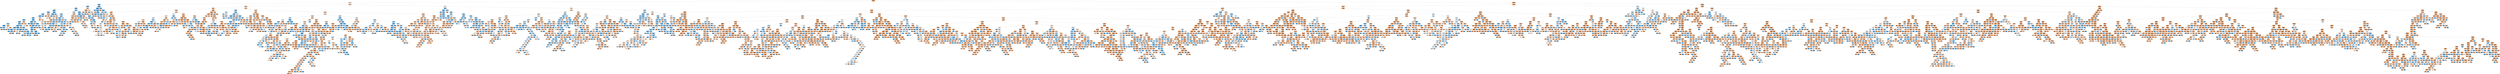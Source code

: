 digraph Tree {
node [shape=box, style="filled, rounded", color="black", fontname="helvetica"] ;
edge [fontname="helvetica"] ;
0 [label="X[0] <= -31121.85\ngini = 0.35\nsamples = 18477\nvalue = [22698, 6470]", fillcolor="#eca571"] ;
1 [label="X[0] <= -46134.04\ngini = 0.5\nsamples = 3523\nvalue = [2964, 2566]", fillcolor="#fceee4"] ;
0 -> 1 [labeldistance=2.5, labelangle=45, headlabel="True"] ;
2 [label="X[0] <= -46845.0\ngini = 0.3\nsamples = 570\nvalue = [170, 753]", fillcolor="#66b3eb"] ;
1 -> 2 ;
3 [label="X[0] <= -46910.49\ngini = 0.32\nsamples = 503\nvalue = [165, 647]", fillcolor="#6bb6ec"] ;
2 -> 3 ;
4 [label="X[0] <= -50515.29\ngini = 0.31\nsamples = 493\nvalue = [153, 641]", fillcolor="#68b4eb"] ;
3 -> 4 ;
5 [label="X[0] <= -51057.23\ngini = 0.24\nsamples = 263\nvalue = [58, 360]", fillcolor="#59ade9"] ;
4 -> 5 ;
6 [label="X[0] <= -51157.16\ngini = 0.27\nsamples = 228\nvalue = [57, 304]", fillcolor="#5eafea"] ;
5 -> 6 ;
7 [label="X[0] <= -51654.88\ngini = 0.24\nsamples = 222\nvalue = [49, 301]", fillcolor="#59ade9"] ;
6 -> 7 ;
8 [label="X[0] <= -51813.39\ngini = 0.28\nsamples = 189\nvalue = [49, 244]", fillcolor="#61b1ea"] ;
7 -> 8 ;
9 [label="X[0] <= -54071.3\ngini = 0.23\nsamples = 174\nvalue = [35, 234]", fillcolor="#57ace9"] ;
8 -> 9 ;
10 [label="X[0] <= -54095.22\ngini = 0.29\nsamples = 91\nvalue = [26, 119]", fillcolor="#64b2eb"] ;
9 -> 10 ;
11 [label="X[0] <= -57998.61\ngini = 0.27\nsamples = 87\nvalue = [23, 118]", fillcolor="#60b0ea"] ;
10 -> 11 ;
12 [label="X[0] <= -58447.77\ngini = 0.4\nsamples = 16\nvalue = [8, 21]", fillcolor="#84c2ef"] ;
11 -> 12 ;
13 [label="X[0] <= -59589.28\ngini = 0.1\nsamples = 10\nvalue = [1, 18]", fillcolor="#44a2e6"] ;
12 -> 13 ;
14 [label="gini = 0.0\nsamples = 7\nvalue = [0, 15]", fillcolor="#399de5"] ;
13 -> 14 ;
15 [label="X[0] <= -58972.5\ngini = 0.38\nsamples = 3\nvalue = [1, 3]", fillcolor="#7bbeee"] ;
13 -> 15 ;
16 [label="gini = 0.0\nsamples = 1\nvalue = [1, 0]", fillcolor="#e58139"] ;
15 -> 16 ;
17 [label="gini = 0.0\nsamples = 2\nvalue = [0, 3]", fillcolor="#399de5"] ;
15 -> 17 ;
18 [label="X[0] <= -58017.62\ngini = 0.42\nsamples = 6\nvalue = [7, 3]", fillcolor="#f0b78e"] ;
12 -> 18 ;
19 [label="X[0] <= -58124.95\ngini = 0.5\nsamples = 4\nvalue = [3, 3]", fillcolor="#ffffff"] ;
18 -> 19 ;
20 [label="gini = 0.0\nsamples = 2\nvalue = [3, 0]", fillcolor="#e58139"] ;
19 -> 20 ;
21 [label="gini = 0.0\nsamples = 2\nvalue = [0, 3]", fillcolor="#399de5"] ;
19 -> 21 ;
22 [label="gini = 0.0\nsamples = 2\nvalue = [4, 0]", fillcolor="#e58139"] ;
18 -> 22 ;
23 [label="X[0] <= -55123.62\ngini = 0.23\nsamples = 71\nvalue = [15, 97]", fillcolor="#58ace9"] ;
11 -> 23 ;
24 [label="X[0] <= -56080.19\ngini = 0.15\nsamples = 52\nvalue = [7, 76]", fillcolor="#4ba6e7"] ;
23 -> 24 ;
25 [label="X[0] <= -56140.74\ngini = 0.24\nsamples = 27\nvalue = [6, 37]", fillcolor="#59ade9"] ;
24 -> 25 ;
26 [label="X[0] <= -56499.2\ngini = 0.18\nsamples = 24\nvalue = [4, 36]", fillcolor="#4fa8e8"] ;
25 -> 26 ;
27 [label="gini = 0.0\nsamples = 12\nvalue = [0, 21]", fillcolor="#399de5"] ;
26 -> 27 ;
28 [label="X[0] <= -56489.63\ngini = 0.33\nsamples = 12\nvalue = [4, 15]", fillcolor="#6eb7ec"] ;
26 -> 28 ;
29 [label="gini = 0.0\nsamples = 2\nvalue = [4, 0]", fillcolor="#e58139"] ;
28 -> 29 ;
30 [label="gini = 0.0\nsamples = 10\nvalue = [0, 15]", fillcolor="#399de5"] ;
28 -> 30 ;
31 [label="X[0] <= -56119.48\ngini = 0.44\nsamples = 3\nvalue = [2, 1]", fillcolor="#f2c09c"] ;
25 -> 31 ;
32 [label="gini = 0.0\nsamples = 1\nvalue = [1, 0]", fillcolor="#e58139"] ;
31 -> 32 ;
33 [label="X[0] <= -56095.67\ngini = 0.5\nsamples = 2\nvalue = [1, 1]", fillcolor="#ffffff"] ;
31 -> 33 ;
34 [label="gini = 0.0\nsamples = 1\nvalue = [0, 1]", fillcolor="#399de5"] ;
33 -> 34 ;
35 [label="gini = 0.0\nsamples = 1\nvalue = [1, 0]", fillcolor="#e58139"] ;
33 -> 35 ;
36 [label="X[0] <= -55551.92\ngini = 0.05\nsamples = 25\nvalue = [1, 39]", fillcolor="#3ea0e6"] ;
24 -> 36 ;
37 [label="gini = 0.0\nsamples = 14\nvalue = [0, 22]", fillcolor="#399de5"] ;
36 -> 37 ;
38 [label="X[0] <= -55448.36\ngini = 0.1\nsamples = 11\nvalue = [1, 17]", fillcolor="#45a3e7"] ;
36 -> 38 ;
39 [label="gini = 0.0\nsamples = 1\nvalue = [1, 0]", fillcolor="#e58139"] ;
38 -> 39 ;
40 [label="gini = 0.0\nsamples = 10\nvalue = [0, 17]", fillcolor="#399de5"] ;
38 -> 40 ;
41 [label="X[0] <= -55063.73\ngini = 0.4\nsamples = 19\nvalue = [8, 21]", fillcolor="#84c2ef"] ;
23 -> 41 ;
42 [label="gini = 0.0\nsamples = 1\nvalue = [3, 0]", fillcolor="#e58139"] ;
41 -> 42 ;
43 [label="X[0] <= -54290.65\ngini = 0.31\nsamples = 18\nvalue = [5, 21]", fillcolor="#68b4eb"] ;
41 -> 43 ;
44 [label="gini = 0.0\nsamples = 8\nvalue = [0, 10]", fillcolor="#399de5"] ;
43 -> 44 ;
45 [label="X[0] <= -54253.02\ngini = 0.43\nsamples = 10\nvalue = [5, 11]", fillcolor="#93caf1"] ;
43 -> 45 ;
46 [label="gini = 0.0\nsamples = 2\nvalue = [3, 0]", fillcolor="#e58139"] ;
45 -> 46 ;
47 [label="X[0] <= -54111.96\ngini = 0.26\nsamples = 8\nvalue = [2, 11]", fillcolor="#5dafea"] ;
45 -> 47 ;
48 [label="X[0] <= -54177.92\ngini = 0.44\nsamples = 2\nvalue = [1, 2]", fillcolor="#9ccef2"] ;
47 -> 48 ;
49 [label="gini = 0.0\nsamples = 1\nvalue = [0, 2]", fillcolor="#399de5"] ;
48 -> 49 ;
50 [label="gini = 0.0\nsamples = 1\nvalue = [1, 0]", fillcolor="#e58139"] ;
48 -> 50 ;
51 [label="X[0] <= -54106.7\ngini = 0.18\nsamples = 6\nvalue = [1, 9]", fillcolor="#4fa8e8"] ;
47 -> 51 ;
52 [label="gini = 0.0\nsamples = 1\nvalue = [0, 1]", fillcolor="#399de5"] ;
51 -> 52 ;
53 [label="gini = 0.2\nsamples = 5\nvalue = [1, 8]", fillcolor="#52a9e8"] ;
51 -> 53 ;
54 [label="X[0] <= -54083.74\ngini = 0.38\nsamples = 4\nvalue = [3, 1]", fillcolor="#eeab7b"] ;
10 -> 54 ;
55 [label="gini = 0.0\nsamples = 1\nvalue = [1, 0]", fillcolor="#e58139"] ;
54 -> 55 ;
56 [label="X[0] <= -54078.96\ngini = 0.44\nsamples = 3\nvalue = [2, 1]", fillcolor="#f2c09c"] ;
54 -> 56 ;
57 [label="gini = 0.5\nsamples = 2\nvalue = [1, 1]", fillcolor="#ffffff"] ;
56 -> 57 ;
58 [label="gini = 0.0\nsamples = 1\nvalue = [1, 0]", fillcolor="#e58139"] ;
56 -> 58 ;
59 [label="X[0] <= -52121.86\ngini = 0.13\nsamples = 83\nvalue = [9, 115]", fillcolor="#48a5e7"] ;
9 -> 59 ;
60 [label="X[0] <= -53750.47\ngini = 0.1\nsamples = 75\nvalue = [6, 109]", fillcolor="#44a2e6"] ;
59 -> 60 ;
61 [label="gini = 0.0\nsamples = 36\nvalue = [0, 51]", fillcolor="#399de5"] ;
60 -> 61 ;
62 [label="X[0] <= -53676.17\ngini = 0.17\nsamples = 39\nvalue = [6, 58]", fillcolor="#4da7e8"] ;
60 -> 62 ;
63 [label="gini = 0.0\nsamples = 1\nvalue = [1, 0]", fillcolor="#e58139"] ;
62 -> 63 ;
64 [label="X[0] <= -52860.22\ngini = 0.15\nsamples = 38\nvalue = [5, 58]", fillcolor="#4aa5e7"] ;
62 -> 64 ;
65 [label="X[0] <= -52874.04\ngini = 0.26\nsamples = 20\nvalue = [5, 28]", fillcolor="#5caeea"] ;
64 -> 65 ;
66 [label="X[0] <= -53433.47\ngini = 0.17\nsamples = 19\nvalue = [3, 28]", fillcolor="#4ea8e8"] ;
65 -> 66 ;
67 [label="X[0] <= -53519.79\ngini = 0.38\nsamples = 5\nvalue = [2, 6]", fillcolor="#7bbeee"] ;
66 -> 67 ;
68 [label="gini = 0.0\nsamples = 4\nvalue = [0, 6]", fillcolor="#399de5"] ;
67 -> 68 ;
69 [label="gini = 0.0\nsamples = 1\nvalue = [2, 0]", fillcolor="#e58139"] ;
67 -> 69 ;
70 [label="X[0] <= -53068.38\ngini = 0.08\nsamples = 14\nvalue = [1, 22]", fillcolor="#42a1e6"] ;
66 -> 70 ;
71 [label="X[0] <= -53083.97\ngini = 0.2\nsamples = 7\nvalue = [1, 8]", fillcolor="#52a9e8"] ;
70 -> 71 ;
72 [label="gini = 0.0\nsamples = 6\nvalue = [0, 8]", fillcolor="#399de5"] ;
71 -> 72 ;
73 [label="gini = 0.0\nsamples = 1\nvalue = [1, 0]", fillcolor="#e58139"] ;
71 -> 73 ;
74 [label="gini = 0.0\nsamples = 7\nvalue = [0, 14]", fillcolor="#399de5"] ;
70 -> 74 ;
75 [label="gini = 0.0\nsamples = 1\nvalue = [2, 0]", fillcolor="#e58139"] ;
65 -> 75 ;
76 [label="gini = 0.0\nsamples = 18\nvalue = [0, 30]", fillcolor="#399de5"] ;
64 -> 76 ;
77 [label="X[0] <= -52062.24\ngini = 0.44\nsamples = 8\nvalue = [3, 6]", fillcolor="#9ccef2"] ;
59 -> 77 ;
78 [label="gini = 0.0\nsamples = 2\nvalue = [2, 0]", fillcolor="#e58139"] ;
77 -> 78 ;
79 [label="X[0] <= -52005.84\ngini = 0.24\nsamples = 6\nvalue = [1, 6]", fillcolor="#5aade9"] ;
77 -> 79 ;
80 [label="gini = 0.0\nsamples = 3\nvalue = [0, 4]", fillcolor="#399de5"] ;
79 -> 80 ;
81 [label="X[0] <= -51995.31\ngini = 0.44\nsamples = 3\nvalue = [1, 2]", fillcolor="#9ccef2"] ;
79 -> 81 ;
82 [label="gini = 0.0\nsamples = 1\nvalue = [1, 0]", fillcolor="#e58139"] ;
81 -> 82 ;
83 [label="gini = 0.0\nsamples = 2\nvalue = [0, 2]", fillcolor="#399de5"] ;
81 -> 83 ;
84 [label="X[0] <= -51693.15\ngini = 0.49\nsamples = 15\nvalue = [14, 10]", fillcolor="#f8dbc6"] ;
8 -> 84 ;
85 [label="gini = 0.0\nsamples = 1\nvalue = [1, 0]", fillcolor="#e58139"] ;
84 -> 85 ;
86 [label="X[0] <= -51662.54\ngini = 0.49\nsamples = 14\nvalue = [13, 10]", fillcolor="#f9e2d1"] ;
84 -> 86 ;
87 [label="X[0] <= -51666.36\ngini = 0.5\nsamples = 13\nvalue = [12, 10]", fillcolor="#fbeade"] ;
86 -> 87 ;
88 [label="X[0] <= -51671.62\ngini = 0.49\nsamples = 12\nvalue = [12, 9]", fillcolor="#f8e0ce"] ;
87 -> 88 ;
89 [label="X[0] <= -51675.45\ngini = 0.5\nsamples = 7\nvalue = [8, 7]", fillcolor="#fcefe6"] ;
88 -> 89 ;
90 [label="X[0] <= -51681.67\ngini = 0.47\nsamples = 5\nvalue = [8, 5]", fillcolor="#f5d0b5"] ;
89 -> 90 ;
91 [label="gini = 0.49\nsamples = 4\nvalue = [7, 5]", fillcolor="#f8dbc6"] ;
90 -> 91 ;
92 [label="gini = 0.0\nsamples = 1\nvalue = [1, 0]", fillcolor="#e58139"] ;
90 -> 92 ;
93 [label="gini = 0.0\nsamples = 2\nvalue = [0, 2]", fillcolor="#399de5"] ;
89 -> 93 ;
94 [label="gini = 0.44\nsamples = 5\nvalue = [4, 2]", fillcolor="#f2c09c"] ;
88 -> 94 ;
95 [label="gini = 0.0\nsamples = 1\nvalue = [0, 1]", fillcolor="#399de5"] ;
87 -> 95 ;
96 [label="gini = 0.0\nsamples = 1\nvalue = [1, 0]", fillcolor="#e58139"] ;
86 -> 96 ;
97 [label="gini = 0.0\nsamples = 33\nvalue = [0, 57]", fillcolor="#399de5"] ;
7 -> 97 ;
98 [label="X[0] <= -51072.54\ngini = 0.4\nsamples = 6\nvalue = [8, 3]", fillcolor="#efb083"] ;
6 -> 98 ;
99 [label="gini = 0.0\nsamples = 1\nvalue = [2, 0]", fillcolor="#e58139"] ;
98 -> 99 ;
100 [label="X[0] <= -51066.8\ngini = 0.44\nsamples = 5\nvalue = [6, 3]", fillcolor="#f2c09c"] ;
98 -> 100 ;
101 [label="gini = 0.49\nsamples = 3\nvalue = [4, 3]", fillcolor="#f8e0ce"] ;
100 -> 101 ;
102 [label="gini = 0.0\nsamples = 2\nvalue = [2, 0]", fillcolor="#e58139"] ;
100 -> 102 ;
103 [label="X[0] <= -50965.71\ngini = 0.03\nsamples = 35\nvalue = [1, 56]", fillcolor="#3d9fe5"] ;
5 -> 103 ;
104 [label="X[0] <= -50968.58\ngini = 0.07\nsamples = 17\nvalue = [1, 25]", fillcolor="#41a1e6"] ;
103 -> 104 ;
105 [label="gini = 0.0\nsamples = 16\nvalue = [0, 25]", fillcolor="#399de5"] ;
104 -> 105 ;
106 [label="gini = 0.0\nsamples = 1\nvalue = [1, 0]", fillcolor="#e58139"] ;
104 -> 106 ;
107 [label="gini = 0.0\nsamples = 18\nvalue = [0, 31]", fillcolor="#399de5"] ;
103 -> 107 ;
108 [label="X[0] <= -48042.21\ngini = 0.38\nsamples = 230\nvalue = [95, 281]", fillcolor="#7cbeee"] ;
4 -> 108 ;
109 [label="X[0] <= -48262.51\ngini = 0.47\nsamples = 138\nvalue = [81, 137]", fillcolor="#aed7f4"] ;
108 -> 109 ;
110 [label="X[0] <= -50464.37\ngini = 0.4\nsamples = 115\nvalue = [50, 128]", fillcolor="#86c3ef"] ;
109 -> 110 ;
111 [label="X[0] <= -50473.19\ngini = 0.44\nsamples = 5\nvalue = [8, 4]", fillcolor="#f2c09c"] ;
110 -> 111 ;
112 [label="X[0] <= -50482.75\ngini = 0.49\nsamples = 4\nvalue = [5, 4]", fillcolor="#fae6d7"] ;
111 -> 112 ;
113 [label="X[0] <= -50493.69\ngini = 0.28\nsamples = 3\nvalue = [5, 1]", fillcolor="#ea9a61"] ;
112 -> 113 ;
114 [label="X[0] <= -50499.43\ngini = 0.44\nsamples = 2\nvalue = [2, 1]", fillcolor="#f2c09c"] ;
113 -> 114 ;
115 [label="gini = 0.0\nsamples = 1\nvalue = [2, 0]", fillcolor="#e58139"] ;
114 -> 115 ;
116 [label="gini = 0.0\nsamples = 1\nvalue = [0, 1]", fillcolor="#399de5"] ;
114 -> 116 ;
117 [label="gini = 0.0\nsamples = 1\nvalue = [3, 0]", fillcolor="#e58139"] ;
113 -> 117 ;
118 [label="gini = 0.0\nsamples = 1\nvalue = [0, 3]", fillcolor="#399de5"] ;
112 -> 118 ;
119 [label="gini = 0.0\nsamples = 1\nvalue = [3, 0]", fillcolor="#e58139"] ;
111 -> 119 ;
120 [label="X[0] <= -48850.01\ngini = 0.38\nsamples = 110\nvalue = [42, 124]", fillcolor="#7cbeee"] ;
110 -> 120 ;
121 [label="X[0] <= -49262.38\ngini = 0.33\nsamples = 91\nvalue = [29, 108]", fillcolor="#6eb7ec"] ;
120 -> 121 ;
122 [label="X[0] <= -49353.46\ngini = 0.4\nsamples = 53\nvalue = [21, 56]", fillcolor="#83c2ef"] ;
121 -> 122 ;
123 [label="X[0] <= -49902.67\ngini = 0.33\nsamples = 47\nvalue = [15, 56]", fillcolor="#6eb7ec"] ;
122 -> 123 ;
124 [label="X[0] <= -50055.58\ngini = 0.26\nsamples = 38\nvalue = [9, 49]", fillcolor="#5dafea"] ;
123 -> 124 ;
125 [label="X[0] <= -50191.03\ngini = 0.36\nsamples = 24\nvalue = [9, 29]", fillcolor="#76bbed"] ;
124 -> 125 ;
126 [label="X[0] <= -50399.25\ngini = 0.18\nsamples = 19\nvalue = [3, 27]", fillcolor="#4fa8e8"] ;
125 -> 126 ;
127 [label="X[0] <= -50412.64\ngini = 0.32\nsamples = 9\nvalue = [3, 12]", fillcolor="#6ab6ec"] ;
126 -> 127 ;
128 [label="gini = 0.0\nsamples = 8\nvalue = [0, 12]", fillcolor="#399de5"] ;
127 -> 128 ;
129 [label="gini = 0.0\nsamples = 1\nvalue = [3, 0]", fillcolor="#e58139"] ;
127 -> 129 ;
130 [label="gini = 0.0\nsamples = 10\nvalue = [0, 15]", fillcolor="#399de5"] ;
126 -> 130 ;
131 [label="X[0] <= -50172.69\ngini = 0.38\nsamples = 5\nvalue = [6, 2]", fillcolor="#eeab7b"] ;
125 -> 131 ;
132 [label="gini = 0.0\nsamples = 1\nvalue = [3, 0]", fillcolor="#e58139"] ;
131 -> 132 ;
133 [label="X[0] <= -50113.92\ngini = 0.48\nsamples = 4\nvalue = [3, 2]", fillcolor="#f6d5bd"] ;
131 -> 133 ;
134 [label="gini = 0.0\nsamples = 1\nvalue = [0, 2]", fillcolor="#399de5"] ;
133 -> 134 ;
135 [label="gini = 0.0\nsamples = 3\nvalue = [3, 0]", fillcolor="#e58139"] ;
133 -> 135 ;
136 [label="gini = 0.0\nsamples = 14\nvalue = [0, 20]", fillcolor="#399de5"] ;
124 -> 136 ;
137 [label="X[0] <= -49562.38\ngini = 0.5\nsamples = 9\nvalue = [6, 7]", fillcolor="#e3f1fb"] ;
123 -> 137 ;
138 [label="X[0] <= -49855.59\ngini = 0.24\nsamples = 5\nvalue = [6, 1]", fillcolor="#e9965a"] ;
137 -> 138 ;
139 [label="gini = 0.0\nsamples = 3\nvalue = [5, 0]", fillcolor="#e58139"] ;
138 -> 139 ;
140 [label="X[0] <= -49705.7\ngini = 0.5\nsamples = 2\nvalue = [1, 1]", fillcolor="#ffffff"] ;
138 -> 140 ;
141 [label="gini = 0.0\nsamples = 1\nvalue = [0, 1]", fillcolor="#399de5"] ;
140 -> 141 ;
142 [label="gini = 0.0\nsamples = 1\nvalue = [1, 0]", fillcolor="#e58139"] ;
140 -> 142 ;
143 [label="gini = 0.0\nsamples = 4\nvalue = [0, 6]", fillcolor="#399de5"] ;
137 -> 143 ;
144 [label="gini = 0.0\nsamples = 6\nvalue = [6, 0]", fillcolor="#e58139"] ;
122 -> 144 ;
145 [label="X[0] <= -49092.13\ngini = 0.23\nsamples = 38\nvalue = [8, 52]", fillcolor="#57ace9"] ;
121 -> 145 ;
146 [label="gini = 0.0\nsamples = 20\nvalue = [0, 26]", fillcolor="#399de5"] ;
145 -> 146 ;
147 [label="X[0] <= -48980.26\ngini = 0.36\nsamples = 18\nvalue = [8, 26]", fillcolor="#76bbed"] ;
145 -> 147 ;
148 [label="X[0] <= -48991.26\ngini = 0.46\nsamples = 11\nvalue = [8, 14]", fillcolor="#aad5f4"] ;
147 -> 148 ;
149 [label="X[0] <= -49090.27\ngini = 0.39\nsamples = 10\nvalue = [5, 14]", fillcolor="#80c0ee"] ;
148 -> 149 ;
150 [label="gini = 0.0\nsamples = 1\nvalue = [1, 0]", fillcolor="#e58139"] ;
149 -> 150 ;
151 [label="X[0] <= -49009.93\ngini = 0.35\nsamples = 9\nvalue = [4, 14]", fillcolor="#72b9ec"] ;
149 -> 151 ;
152 [label="X[0] <= -49014.71\ngini = 0.41\nsamples = 7\nvalue = [4, 10]", fillcolor="#88c4ef"] ;
151 -> 152 ;
153 [label="X[0] <= -49069.14\ngini = 0.28\nsamples = 6\nvalue = [2, 10]", fillcolor="#61b1ea"] ;
152 -> 153 ;
154 [label="X[0] <= -49084.53\ngini = 0.48\nsamples = 2\nvalue = [2, 3]", fillcolor="#bddef6"] ;
153 -> 154 ;
155 [label="gini = 0.0\nsamples = 1\nvalue = [0, 3]", fillcolor="#399de5"] ;
154 -> 155 ;
156 [label="gini = 0.0\nsamples = 1\nvalue = [2, 0]", fillcolor="#e58139"] ;
154 -> 156 ;
157 [label="gini = 0.0\nsamples = 4\nvalue = [0, 7]", fillcolor="#399de5"] ;
153 -> 157 ;
158 [label="gini = 0.0\nsamples = 1\nvalue = [2, 0]", fillcolor="#e58139"] ;
152 -> 158 ;
159 [label="gini = 0.0\nsamples = 2\nvalue = [0, 4]", fillcolor="#399de5"] ;
151 -> 159 ;
160 [label="gini = 0.0\nsamples = 1\nvalue = [3, 0]", fillcolor="#e58139"] ;
148 -> 160 ;
161 [label="gini = 0.0\nsamples = 7\nvalue = [0, 12]", fillcolor="#399de5"] ;
147 -> 161 ;
162 [label="X[0] <= -48651.27\ngini = 0.49\nsamples = 19\nvalue = [13, 16]", fillcolor="#daedfa"] ;
120 -> 162 ;
163 [label="gini = 0.0\nsamples = 2\nvalue = [3, 0]", fillcolor="#e58139"] ;
162 -> 163 ;
164 [label="X[0] <= -48568.55\ngini = 0.47\nsamples = 17\nvalue = [10, 16]", fillcolor="#b5daf5"] ;
162 -> 164 ;
165 [label="gini = 0.0\nsamples = 2\nvalue = [0, 4]", fillcolor="#399de5"] ;
164 -> 165 ;
166 [label="X[0] <= -48287.68\ngini = 0.5\nsamples = 15\nvalue = [10, 12]", fillcolor="#deeffb"] ;
164 -> 166 ;
167 [label="X[0] <= -48543.55\ngini = 0.49\nsamples = 13\nvalue = [10, 8]", fillcolor="#fae6d7"] ;
166 -> 167 ;
168 [label="gini = 0.0\nsamples = 1\nvalue = [2, 0]", fillcolor="#e58139"] ;
167 -> 168 ;
169 [label="X[0] <= -48474.32\ngini = 0.5\nsamples = 12\nvalue = [8, 8]", fillcolor="#ffffff"] ;
167 -> 169 ;
170 [label="gini = 0.0\nsamples = 4\nvalue = [0, 4]", fillcolor="#399de5"] ;
169 -> 170 ;
171 [label="X[0] <= -48394.12\ngini = 0.44\nsamples = 8\nvalue = [8, 4]", fillcolor="#f2c09c"] ;
169 -> 171 ;
172 [label="gini = 0.0\nsamples = 3\nvalue = [4, 0]", fillcolor="#e58139"] ;
171 -> 172 ;
173 [label="X[0] <= -48384.81\ngini = 0.5\nsamples = 5\nvalue = [4, 4]", fillcolor="#ffffff"] ;
171 -> 173 ;
174 [label="gini = 0.0\nsamples = 1\nvalue = [0, 2]", fillcolor="#399de5"] ;
173 -> 174 ;
175 [label="X[0] <= -48364.83\ngini = 0.44\nsamples = 4\nvalue = [4, 2]", fillcolor="#f2c09c"] ;
173 -> 175 ;
176 [label="gini = 0.0\nsamples = 2\nvalue = [3, 0]", fillcolor="#e58139"] ;
175 -> 176 ;
177 [label="X[0] <= -48323.56\ngini = 0.44\nsamples = 2\nvalue = [1, 2]", fillcolor="#9ccef2"] ;
175 -> 177 ;
178 [label="gini = 0.0\nsamples = 1\nvalue = [0, 2]", fillcolor="#399de5"] ;
177 -> 178 ;
179 [label="gini = 0.0\nsamples = 1\nvalue = [1, 0]", fillcolor="#e58139"] ;
177 -> 179 ;
180 [label="gini = 0.0\nsamples = 2\nvalue = [0, 4]", fillcolor="#399de5"] ;
166 -> 180 ;
181 [label="X[0] <= -48053.69\ngini = 0.35\nsamples = 23\nvalue = [31, 9]", fillcolor="#eda672"] ;
109 -> 181 ;
182 [label="X[0] <= -48088.13\ngini = 0.38\nsamples = 21\nvalue = [26, 9]", fillcolor="#eead7e"] ;
181 -> 182 ;
183 [label="X[0] <= -48160.69\ngini = 0.28\nsamples = 8\nvalue = [15, 3]", fillcolor="#ea9a61"] ;
182 -> 183 ;
184 [label="X[0] <= -48235.37\ngini = 0.44\nsamples = 2\nvalue = [2, 1]", fillcolor="#f2c09c"] ;
183 -> 184 ;
185 [label="gini = 0.0\nsamples = 1\nvalue = [2, 0]", fillcolor="#e58139"] ;
184 -> 185 ;
186 [label="gini = 0.0\nsamples = 1\nvalue = [0, 1]", fillcolor="#399de5"] ;
184 -> 186 ;
187 [label="X[0] <= -48095.79\ngini = 0.23\nsamples = 6\nvalue = [13, 2]", fillcolor="#e99457"] ;
183 -> 187 ;
188 [label="gini = 0.0\nsamples = 1\nvalue = [2, 0]", fillcolor="#e58139"] ;
187 -> 188 ;
189 [label="gini = 0.26\nsamples = 5\nvalue = [11, 2]", fillcolor="#ea985d"] ;
187 -> 189 ;
190 [label="X[0] <= -48082.39\ngini = 0.46\nsamples = 13\nvalue = [11, 6]", fillcolor="#f3c6a5"] ;
182 -> 190 ;
191 [label="gini = 0.0\nsamples = 1\nvalue = [0, 1]", fillcolor="#399de5"] ;
190 -> 191 ;
192 [label="X[0] <= -48074.74\ngini = 0.43\nsamples = 12\nvalue = [11, 5]", fillcolor="#f1ba93"] ;
190 -> 192 ;
193 [label="gini = 0.5\nsamples = 3\nvalue = [2, 2]", fillcolor="#ffffff"] ;
192 -> 193 ;
194 [label="X[0] <= -48067.09\ngini = 0.38\nsamples = 9\nvalue = [9, 3]", fillcolor="#eeab7b"] ;
192 -> 194 ;
195 [label="gini = 0.24\nsamples = 5\nvalue = [6, 1]", fillcolor="#e9965a"] ;
194 -> 195 ;
196 [label="X[0] <= -48062.3\ngini = 0.48\nsamples = 4\nvalue = [3, 2]", fillcolor="#f6d5bd"] ;
194 -> 196 ;
197 [label="gini = 0.0\nsamples = 1\nvalue = [0, 1]", fillcolor="#399de5"] ;
196 -> 197 ;
198 [label="X[0] <= -48058.47\ngini = 0.38\nsamples = 3\nvalue = [3, 1]", fillcolor="#eeab7b"] ;
196 -> 198 ;
199 [label="gini = 0.0\nsamples = 1\nvalue = [2, 0]", fillcolor="#e58139"] ;
198 -> 199 ;
200 [label="gini = 0.5\nsamples = 2\nvalue = [1, 1]", fillcolor="#ffffff"] ;
198 -> 200 ;
201 [label="gini = 0.0\nsamples = 2\nvalue = [5, 0]", fillcolor="#e58139"] ;
181 -> 201 ;
202 [label="X[0] <= -47584.13\ngini = 0.16\nsamples = 92\nvalue = [14, 144]", fillcolor="#4ca7e8"] ;
108 -> 202 ;
203 [label="X[0] <= -47852.27\ngini = 0.02\nsamples = 62\nvalue = [1, 111]", fillcolor="#3b9ee5"] ;
202 -> 203 ;
204 [label="gini = 0.0\nsamples = 48\nvalue = [0, 87]", fillcolor="#399de5"] ;
203 -> 204 ;
205 [label="X[0] <= -47844.62\ngini = 0.08\nsamples = 14\nvalue = [1, 24]", fillcolor="#41a1e6"] ;
203 -> 205 ;
206 [label="gini = 0.0\nsamples = 1\nvalue = [1, 0]", fillcolor="#e58139"] ;
205 -> 206 ;
207 [label="gini = 0.0\nsamples = 13\nvalue = [0, 24]", fillcolor="#399de5"] ;
205 -> 207 ;
208 [label="X[0] <= -47317.85\ngini = 0.41\nsamples = 30\nvalue = [13, 33]", fillcolor="#87c4ef"] ;
202 -> 208 ;
209 [label="X[0] <= -47385.25\ngini = 0.38\nsamples = 7\nvalue = [9, 3]", fillcolor="#eeab7b"] ;
208 -> 209 ;
210 [label="gini = 0.0\nsamples = 3\nvalue = [5, 0]", fillcolor="#e58139"] ;
209 -> 210 ;
211 [label="X[0] <= -47344.43\ngini = 0.49\nsamples = 4\nvalue = [4, 3]", fillcolor="#f8e0ce"] ;
209 -> 211 ;
212 [label="gini = 0.0\nsamples = 2\nvalue = [0, 3]", fillcolor="#399de5"] ;
211 -> 212 ;
213 [label="gini = 0.0\nsamples = 2\nvalue = [4, 0]", fillcolor="#e58139"] ;
211 -> 213 ;
214 [label="X[0] <= -47144.38\ngini = 0.21\nsamples = 23\nvalue = [4, 30]", fillcolor="#53aae8"] ;
208 -> 214 ;
215 [label="gini = 0.0\nsamples = 9\nvalue = [0, 13]", fillcolor="#399de5"] ;
214 -> 215 ;
216 [label="X[0] <= -47107.13\ngini = 0.31\nsamples = 14\nvalue = [4, 17]", fillcolor="#68b4eb"] ;
214 -> 216 ;
217 [label="gini = 0.0\nsamples = 1\nvalue = [2, 0]", fillcolor="#e58139"] ;
216 -> 217 ;
218 [label="X[0] <= -47035.29\ngini = 0.19\nsamples = 13\nvalue = [2, 17]", fillcolor="#50a9e8"] ;
216 -> 218 ;
219 [label="X[0] <= -47079.55\ngini = 0.44\nsamples = 5\nvalue = [2, 4]", fillcolor="#9ccef2"] ;
218 -> 219 ;
220 [label="gini = 0.0\nsamples = 2\nvalue = [0, 3]", fillcolor="#399de5"] ;
219 -> 220 ;
221 [label="X[0] <= -47072.07\ngini = 0.44\nsamples = 3\nvalue = [2, 1]", fillcolor="#f2c09c"] ;
219 -> 221 ;
222 [label="gini = 0.0\nsamples = 1\nvalue = [1, 0]", fillcolor="#e58139"] ;
221 -> 222 ;
223 [label="X[0] <= -47052.85\ngini = 0.5\nsamples = 2\nvalue = [1, 1]", fillcolor="#ffffff"] ;
221 -> 223 ;
224 [label="gini = 0.0\nsamples = 1\nvalue = [0, 1]", fillcolor="#399de5"] ;
223 -> 224 ;
225 [label="gini = 0.0\nsamples = 1\nvalue = [1, 0]", fillcolor="#e58139"] ;
223 -> 225 ;
226 [label="gini = 0.0\nsamples = 8\nvalue = [0, 13]", fillcolor="#399de5"] ;
218 -> 226 ;
227 [label="X[0] <= -46875.57\ngini = 0.44\nsamples = 10\nvalue = [12, 6]", fillcolor="#f2c09c"] ;
3 -> 227 ;
228 [label="X[0] <= -46898.58\ngini = 0.24\nsamples = 4\nvalue = [6, 1]", fillcolor="#e9965a"] ;
227 -> 228 ;
229 [label="gini = 0.0\nsamples = 1\nvalue = [3, 0]", fillcolor="#e58139"] ;
228 -> 229 ;
230 [label="X[0] <= -46892.84\ngini = 0.38\nsamples = 3\nvalue = [3, 1]", fillcolor="#eeab7b"] ;
228 -> 230 ;
231 [label="gini = 0.0\nsamples = 1\nvalue = [0, 1]", fillcolor="#399de5"] ;
230 -> 231 ;
232 [label="gini = 0.0\nsamples = 2\nvalue = [3, 0]", fillcolor="#e58139"] ;
230 -> 232 ;
233 [label="X[0] <= -46872.22\ngini = 0.5\nsamples = 6\nvalue = [6, 5]", fillcolor="#fbeade"] ;
227 -> 233 ;
234 [label="gini = 0.0\nsamples = 1\nvalue = [0, 1]", fillcolor="#399de5"] ;
233 -> 234 ;
235 [label="X[0] <= -46864.14\ngini = 0.48\nsamples = 5\nvalue = [6, 4]", fillcolor="#f6d5bd"] ;
233 -> 235 ;
236 [label="gini = 0.49\nsamples = 4\nvalue = [5, 4]", fillcolor="#fae6d7"] ;
235 -> 236 ;
237 [label="gini = 0.0\nsamples = 1\nvalue = [1, 0]", fillcolor="#e58139"] ;
235 -> 237 ;
238 [label="X[0] <= -46448.66\ngini = 0.09\nsamples = 67\nvalue = [5, 106]", fillcolor="#42a2e6"] ;
2 -> 238 ;
239 [label="X[0] <= -46696.46\ngini = 0.04\nsamples = 55\nvalue = [2, 95]", fillcolor="#3d9fe6"] ;
238 -> 239 ;
240 [label="gini = 0.0\nsamples = 39\nvalue = [0, 71]", fillcolor="#399de5"] ;
239 -> 240 ;
241 [label="X[0] <= -46682.36\ngini = 0.14\nsamples = 16\nvalue = [2, 24]", fillcolor="#49a5e7"] ;
239 -> 241 ;
242 [label="gini = 0.0\nsamples = 1\nvalue = [1, 0]", fillcolor="#e58139"] ;
241 -> 242 ;
243 [label="X[0] <= -46626.23\ngini = 0.08\nsamples = 15\nvalue = [1, 24]", fillcolor="#41a1e6"] ;
241 -> 243 ;
244 [label="X[0] <= -46635.8\ngini = 0.2\nsamples = 6\nvalue = [1, 8]", fillcolor="#52a9e8"] ;
243 -> 244 ;
245 [label="gini = 0.0\nsamples = 5\nvalue = [0, 8]", fillcolor="#399de5"] ;
244 -> 245 ;
246 [label="gini = 0.0\nsamples = 1\nvalue = [1, 0]", fillcolor="#e58139"] ;
244 -> 246 ;
247 [label="gini = 0.0\nsamples = 9\nvalue = [0, 16]", fillcolor="#399de5"] ;
243 -> 247 ;
248 [label="X[0] <= -46430.8\ngini = 0.34\nsamples = 12\nvalue = [3, 11]", fillcolor="#6fb8ec"] ;
238 -> 248 ;
249 [label="gini = 0.0\nsamples = 1\nvalue = [1, 0]", fillcolor="#e58139"] ;
248 -> 249 ;
250 [label="X[0] <= -46239.23\ngini = 0.26\nsamples = 11\nvalue = [2, 11]", fillcolor="#5dafea"] ;
248 -> 250 ;
251 [label="X[0] <= -46276.27\ngini = 0.44\nsamples = 5\nvalue = [2, 4]", fillcolor="#9ccef2"] ;
250 -> 251 ;
252 [label="X[0] <= -46382.84\ngini = 0.32\nsamples = 4\nvalue = [1, 4]", fillcolor="#6ab6ec"] ;
251 -> 252 ;
253 [label="gini = 0.0\nsamples = 1\nvalue = [0, 2]", fillcolor="#399de5"] ;
252 -> 253 ;
254 [label="X[0] <= -46314.15\ngini = 0.44\nsamples = 3\nvalue = [1, 2]", fillcolor="#9ccef2"] ;
252 -> 254 ;
255 [label="gini = 0.0\nsamples = 1\nvalue = [1, 0]", fillcolor="#e58139"] ;
254 -> 255 ;
256 [label="gini = 0.0\nsamples = 2\nvalue = [0, 2]", fillcolor="#399de5"] ;
254 -> 256 ;
257 [label="gini = 0.0\nsamples = 1\nvalue = [1, 0]", fillcolor="#e58139"] ;
251 -> 257 ;
258 [label="gini = 0.0\nsamples = 6\nvalue = [0, 7]", fillcolor="#399de5"] ;
250 -> 258 ;
259 [label="X[0] <= -35805.13\ngini = 0.48\nsamples = 2953\nvalue = [2794, 1813]", fillcolor="#f6d3b9"] ;
1 -> 259 ;
260 [label="X[0] <= -41893.54\ngini = 0.45\nsamples = 1852\nvalue = [1907, 971]", fillcolor="#f2c19e"] ;
259 -> 260 ;
261 [label="X[0] <= -41981.55\ngini = 0.41\nsamples = 565\nvalue = [611, 241]", fillcolor="#efb387"] ;
260 -> 261 ;
262 [label="X[0] <= -44962.13\ngini = 0.42\nsamples = 501\nvalue = [530, 232]", fillcolor="#f0b890"] ;
261 -> 262 ;
263 [label="X[0] <= -46019.76\ngini = 0.36\nsamples = 155\nvalue = [176, 53]", fillcolor="#eda775"] ;
262 -> 263 ;
264 [label="X[0] <= -46086.37\ngini = 0.49\nsamples = 23\nvalue = [16, 13]", fillcolor="#fae7da"] ;
263 -> 264 ;
265 [label="gini = 0.0\nsamples = 3\nvalue = [5, 0]", fillcolor="#e58139"] ;
264 -> 265 ;
266 [label="X[0] <= -46073.45\ngini = 0.5\nsamples = 20\nvalue = [11, 13]", fillcolor="#e1f0fb"] ;
264 -> 266 ;
267 [label="gini = 0.0\nsamples = 2\nvalue = [0, 2]", fillcolor="#399de5"] ;
266 -> 267 ;
268 [label="X[0] <= -46070.38\ngini = 0.5\nsamples = 18\nvalue = [11, 11]", fillcolor="#ffffff"] ;
266 -> 268 ;
269 [label="gini = 0.0\nsamples = 1\nvalue = [1, 0]", fillcolor="#e58139"] ;
268 -> 269 ;
270 [label="X[0] <= -46067.51\ngini = 0.5\nsamples = 17\nvalue = [10, 11]", fillcolor="#edf6fd"] ;
268 -> 270 ;
271 [label="gini = 0.0\nsamples = 1\nvalue = [0, 2]", fillcolor="#399de5"] ;
270 -> 271 ;
272 [label="X[0] <= -46025.5\ngini = 0.5\nsamples = 16\nvalue = [10, 9]", fillcolor="#fcf2eb"] ;
270 -> 272 ;
273 [label="X[0] <= -46061.85\ngini = 0.49\nsamples = 15\nvalue = [10, 8]", fillcolor="#fae6d7"] ;
272 -> 273 ;
274 [label="gini = 0.0\nsamples = 1\nvalue = [1, 0]", fillcolor="#e58139"] ;
273 -> 274 ;
275 [label="X[0] <= -46055.16\ngini = 0.5\nsamples = 14\nvalue = [9, 8]", fillcolor="#fcf1e9"] ;
273 -> 275 ;
276 [label="gini = 0.0\nsamples = 1\nvalue = [0, 1]", fillcolor="#399de5"] ;
275 -> 276 ;
277 [label="X[0] <= -46045.68\ngini = 0.49\nsamples = 13\nvalue = [9, 7]", fillcolor="#f9e3d3"] ;
275 -> 277 ;
278 [label="X[0] <= -46051.24\ngini = 0.38\nsamples = 4\nvalue = [3, 1]", fillcolor="#eeab7b"] ;
277 -> 278 ;
279 [label="gini = 0.5\nsamples = 2\nvalue = [1, 1]", fillcolor="#ffffff"] ;
278 -> 279 ;
280 [label="gini = 0.0\nsamples = 2\nvalue = [2, 0]", fillcolor="#e58139"] ;
278 -> 280 ;
281 [label="X[0] <= -46038.11\ngini = 0.5\nsamples = 9\nvalue = [6, 6]", fillcolor="#ffffff"] ;
277 -> 281 ;
282 [label="gini = 0.0\nsamples = 1\nvalue = [0, 1]", fillcolor="#399de5"] ;
281 -> 282 ;
283 [label="X[0] <= -46028.96\ngini = 0.5\nsamples = 8\nvalue = [6, 5]", fillcolor="#fbeade"] ;
281 -> 283 ;
284 [label="X[0] <= -46032.11\ngini = 0.48\nsamples = 4\nvalue = [3, 2]", fillcolor="#f6d5bd"] ;
283 -> 284 ;
285 [label="gini = 0.5\nsamples = 3\nvalue = [2, 2]", fillcolor="#ffffff"] ;
284 -> 285 ;
286 [label="gini = 0.0\nsamples = 1\nvalue = [1, 0]", fillcolor="#e58139"] ;
284 -> 286 ;
287 [label="X[0] <= -46027.14\ngini = 0.5\nsamples = 4\nvalue = [3, 3]", fillcolor="#ffffff"] ;
283 -> 287 ;
288 [label="gini = 0.0\nsamples = 1\nvalue = [0, 1]", fillcolor="#399de5"] ;
287 -> 288 ;
289 [label="gini = 0.48\nsamples = 3\nvalue = [3, 2]", fillcolor="#f6d5bd"] ;
287 -> 289 ;
290 [label="gini = 0.0\nsamples = 1\nvalue = [0, 1]", fillcolor="#399de5"] ;
272 -> 290 ;
291 [label="X[0] <= -45990.7\ngini = 0.32\nsamples = 132\nvalue = [160, 40]", fillcolor="#eca06a"] ;
263 -> 291 ;
292 [label="gini = 0.0\nsamples = 17\nvalue = [31, 0]", fillcolor="#e58139"] ;
291 -> 292 ;
293 [label="X[0] <= -45981.49\ngini = 0.36\nsamples = 115\nvalue = [129, 40]", fillcolor="#eda876"] ;
291 -> 293 ;
294 [label="gini = 0.0\nsamples = 3\nvalue = [0, 4]", fillcolor="#399de5"] ;
293 -> 294 ;
295 [label="X[0] <= -45915.48\ngini = 0.34\nsamples = 112\nvalue = [129, 36]", fillcolor="#eca470"] ;
293 -> 295 ;
296 [label="X[0] <= -45961.4\ngini = 0.14\nsamples = 27\nvalue = [36, 3]", fillcolor="#e78c49"] ;
295 -> 296 ;
297 [label="gini = 0.0\nsamples = 11\nvalue = [15, 0]", fillcolor="#e58139"] ;
296 -> 297 ;
298 [label="X[0] <= -45954.14\ngini = 0.22\nsamples = 16\nvalue = [21, 3]", fillcolor="#e99355"] ;
296 -> 298 ;
299 [label="X[0] <= -45956.14\ngini = 0.34\nsamples = 9\nvalue = [11, 3]", fillcolor="#eca36f"] ;
298 -> 299 ;
300 [label="gini = 0.17\nsamples = 7\nvalue = [10, 1]", fillcolor="#e88e4d"] ;
299 -> 300 ;
301 [label="gini = 0.44\nsamples = 2\nvalue = [1, 2]", fillcolor="#9ccef2"] ;
299 -> 301 ;
302 [label="gini = 0.0\nsamples = 7\nvalue = [10, 0]", fillcolor="#e58139"] ;
298 -> 302 ;
303 [label="X[0] <= -45671.24\ngini = 0.39\nsamples = 85\nvalue = [93, 33]", fillcolor="#eeae7f"] ;
295 -> 303 ;
304 [label="X[0] <= -45852.34\ngini = 0.5\nsamples = 29\nvalue = [22, 21]", fillcolor="#fef9f6"] ;
303 -> 304 ;
305 [label="X[0] <= -45907.74\ngini = 0.43\nsamples = 12\nvalue = [13, 6]", fillcolor="#f1bb94"] ;
304 -> 305 ;
306 [label="gini = 0.0\nsamples = 2\nvalue = [0, 2]", fillcolor="#399de5"] ;
305 -> 306 ;
307 [label="X[0] <= -45876.17\ngini = 0.36\nsamples = 10\nvalue = [13, 4]", fillcolor="#eda876"] ;
305 -> 307 ;
308 [label="X[0] <= -45889.11\ngini = 0.44\nsamples = 7\nvalue = [6, 3]", fillcolor="#f2c09c"] ;
307 -> 308 ;
309 [label="X[0] <= -45904.87\ngini = 0.28\nsamples = 4\nvalue = [5, 1]", fillcolor="#ea9a61"] ;
308 -> 309 ;
310 [label="gini = 0.0\nsamples = 1\nvalue = [2, 0]", fillcolor="#e58139"] ;
309 -> 310 ;
311 [label="X[0] <= -45896.77\ngini = 0.38\nsamples = 3\nvalue = [3, 1]", fillcolor="#eeab7b"] ;
309 -> 311 ;
312 [label="gini = 0.5\nsamples = 2\nvalue = [1, 1]", fillcolor="#ffffff"] ;
311 -> 312 ;
313 [label="gini = 0.0\nsamples = 1\nvalue = [2, 0]", fillcolor="#e58139"] ;
311 -> 313 ;
314 [label="X[0] <= -45888.22\ngini = 0.44\nsamples = 3\nvalue = [1, 2]", fillcolor="#9ccef2"] ;
308 -> 314 ;
315 [label="gini = 0.0\nsamples = 1\nvalue = [0, 1]", fillcolor="#399de5"] ;
314 -> 315 ;
316 [label="X[0] <= -45883.92\ngini = 0.5\nsamples = 2\nvalue = [1, 1]", fillcolor="#ffffff"] ;
314 -> 316 ;
317 [label="gini = 0.0\nsamples = 1\nvalue = [1, 0]", fillcolor="#e58139"] ;
316 -> 317 ;
318 [label="gini = 0.0\nsamples = 1\nvalue = [0, 1]", fillcolor="#399de5"] ;
316 -> 318 ;
319 [label="X[0] <= -45867.08\ngini = 0.22\nsamples = 3\nvalue = [7, 1]", fillcolor="#e99355"] ;
307 -> 319 ;
320 [label="gini = 0.0\nsamples = 1\nvalue = [2, 0]", fillcolor="#e58139"] ;
319 -> 320 ;
321 [label="gini = 0.28\nsamples = 2\nvalue = [5, 1]", fillcolor="#ea9a61"] ;
319 -> 321 ;
322 [label="X[0] <= -45800.9\ngini = 0.47\nsamples = 17\nvalue = [9, 15]", fillcolor="#b0d8f5"] ;
304 -> 322 ;
323 [label="gini = 0.0\nsamples = 5\nvalue = [0, 6]", fillcolor="#399de5"] ;
322 -> 323 ;
324 [label="X[0] <= -45791.34\ngini = 0.5\nsamples = 12\nvalue = [9, 9]", fillcolor="#ffffff"] ;
322 -> 324 ;
325 [label="gini = 0.0\nsamples = 2\nvalue = [2, 0]", fillcolor="#e58139"] ;
324 -> 325 ;
326 [label="X[0] <= -45776.8\ngini = 0.49\nsamples = 10\nvalue = [7, 9]", fillcolor="#d3e9f9"] ;
324 -> 326 ;
327 [label="gini = 0.0\nsamples = 1\nvalue = [0, 2]", fillcolor="#399de5"] ;
326 -> 327 ;
328 [label="X[0] <= -45767.24\ngini = 0.5\nsamples = 9\nvalue = [7, 7]", fillcolor="#ffffff"] ;
326 -> 328 ;
329 [label="gini = 0.0\nsamples = 1\nvalue = [3, 0]", fillcolor="#e58139"] ;
328 -> 329 ;
330 [label="X[0] <= -45737.06\ngini = 0.46\nsamples = 8\nvalue = [4, 7]", fillcolor="#aad5f4"] ;
328 -> 330 ;
331 [label="gini = 0.0\nsamples = 2\nvalue = [0, 3]", fillcolor="#399de5"] ;
330 -> 331 ;
332 [label="X[0] <= -45705.58\ngini = 0.5\nsamples = 6\nvalue = [4, 4]", fillcolor="#ffffff"] ;
330 -> 332 ;
333 [label="gini = 0.0\nsamples = 1\nvalue = [1, 0]", fillcolor="#e58139"] ;
332 -> 333 ;
334 [label="X[0] <= -45681.18\ngini = 0.49\nsamples = 5\nvalue = [3, 4]", fillcolor="#cee6f8"] ;
332 -> 334 ;
335 [label="gini = 0.0\nsamples = 2\nvalue = [0, 2]", fillcolor="#399de5"] ;
334 -> 335 ;
336 [label="gini = 0.48\nsamples = 3\nvalue = [3, 2]", fillcolor="#f6d5bd"] ;
334 -> 336 ;
337 [label="X[0] <= -45515.29\ngini = 0.25\nsamples = 56\nvalue = [71, 12]", fillcolor="#e9965a"] ;
303 -> 337 ;
338 [label="X[0] <= -45617.92\ngini = 0.08\nsamples = 18\nvalue = [24, 1]", fillcolor="#e68641"] ;
337 -> 338 ;
339 [label="X[0] <= -45641.1\ngini = 0.38\nsamples = 3\nvalue = [3, 1]", fillcolor="#eeab7b"] ;
338 -> 339 ;
340 [label="gini = 0.0\nsamples = 2\nvalue = [3, 0]", fillcolor="#e58139"] ;
339 -> 340 ;
341 [label="gini = 0.0\nsamples = 1\nvalue = [0, 1]", fillcolor="#399de5"] ;
339 -> 341 ;
342 [label="gini = 0.0\nsamples = 15\nvalue = [21, 0]", fillcolor="#e58139"] ;
338 -> 342 ;
343 [label="X[0] <= -45505.79\ngini = 0.31\nsamples = 38\nvalue = [47, 11]", fillcolor="#eb9e67"] ;
337 -> 343 ;
344 [label="gini = 0.0\nsamples = 1\nvalue = [0, 1]", fillcolor="#399de5"] ;
343 -> 344 ;
345 [label="X[0] <= -45049.14\ngini = 0.29\nsamples = 37\nvalue = [47, 10]", fillcolor="#eb9c63"] ;
343 -> 345 ;
346 [label="X[0] <= -45074.91\ngini = 0.35\nsamples = 20\nvalue = [24, 7]", fillcolor="#eda673"] ;
345 -> 346 ;
347 [label="X[0] <= -45238.52\ngini = 0.21\nsamples = 16\nvalue = [22, 3]", fillcolor="#e99254"] ;
346 -> 347 ;
348 [label="X[0] <= -45285.3\ngini = 0.4\nsamples = 8\nvalue = [8, 3]", fillcolor="#efb083"] ;
347 -> 348 ;
349 [label="X[0] <= -45455.6\ngini = 0.2\nsamples = 7\nvalue = [8, 1]", fillcolor="#e89152"] ;
348 -> 349 ;
350 [label="X[0] <= -45480.44\ngini = 0.44\nsamples = 2\nvalue = [2, 1]", fillcolor="#f2c09c"] ;
349 -> 350 ;
351 [label="gini = 0.0\nsamples = 1\nvalue = [2, 0]", fillcolor="#e58139"] ;
350 -> 351 ;
352 [label="gini = 0.0\nsamples = 1\nvalue = [0, 1]", fillcolor="#399de5"] ;
350 -> 352 ;
353 [label="gini = 0.0\nsamples = 5\nvalue = [6, 0]", fillcolor="#e58139"] ;
349 -> 353 ;
354 [label="gini = 0.0\nsamples = 1\nvalue = [0, 2]", fillcolor="#399de5"] ;
348 -> 354 ;
355 [label="gini = 0.0\nsamples = 8\nvalue = [14, 0]", fillcolor="#e58139"] ;
347 -> 355 ;
356 [label="X[0] <= -45073.54\ngini = 0.44\nsamples = 4\nvalue = [2, 4]", fillcolor="#9ccef2"] ;
346 -> 356 ;
357 [label="gini = 0.0\nsamples = 1\nvalue = [0, 2]", fillcolor="#399de5"] ;
356 -> 357 ;
358 [label="X[0] <= -45066.36\ngini = 0.5\nsamples = 3\nvalue = [2, 2]", fillcolor="#ffffff"] ;
356 -> 358 ;
359 [label="gini = 0.0\nsamples = 2\nvalue = [2, 0]", fillcolor="#e58139"] ;
358 -> 359 ;
360 [label="gini = 0.0\nsamples = 1\nvalue = [0, 2]", fillcolor="#399de5"] ;
358 -> 360 ;
361 [label="X[0] <= -44983.18\ngini = 0.2\nsamples = 17\nvalue = [23, 3]", fillcolor="#e89153"] ;
345 -> 361 ;
362 [label="X[0] <= -45001.36\ngini = 0.11\nsamples = 11\nvalue = [16, 1]", fillcolor="#e78945"] ;
361 -> 362 ;
363 [label="X[0] <= -45015.01\ngini = 0.24\nsamples = 5\nvalue = [6, 1]", fillcolor="#e9965a"] ;
362 -> 363 ;
364 [label="gini = 0.0\nsamples = 4\nvalue = [6, 0]", fillcolor="#e58139"] ;
363 -> 364 ;
365 [label="gini = 0.0\nsamples = 1\nvalue = [0, 1]", fillcolor="#399de5"] ;
363 -> 365 ;
366 [label="gini = 0.0\nsamples = 6\nvalue = [10, 0]", fillcolor="#e58139"] ;
362 -> 366 ;
367 [label="X[0] <= -44966.75\ngini = 0.35\nsamples = 6\nvalue = [7, 2]", fillcolor="#eca572"] ;
361 -> 367 ;
368 [label="X[0] <= -44967.71\ngini = 0.48\nsamples = 4\nvalue = [3, 2]", fillcolor="#f6d5bd"] ;
367 -> 368 ;
369 [label="X[0] <= -44972.66\ngini = 0.38\nsamples = 3\nvalue = [3, 1]", fillcolor="#eeab7b"] ;
368 -> 369 ;
370 [label="gini = 0.44\nsamples = 2\nvalue = [2, 1]", fillcolor="#f2c09c"] ;
369 -> 370 ;
371 [label="gini = 0.0\nsamples = 1\nvalue = [1, 0]", fillcolor="#e58139"] ;
369 -> 371 ;
372 [label="gini = 0.0\nsamples = 1\nvalue = [0, 1]", fillcolor="#399de5"] ;
368 -> 372 ;
373 [label="gini = 0.0\nsamples = 2\nvalue = [4, 0]", fillcolor="#e58139"] ;
367 -> 373 ;
374 [label="X[0] <= -44150.31\ngini = 0.45\nsamples = 346\nvalue = [354, 179]", fillcolor="#f2c19d"] ;
262 -> 374 ;
375 [label="X[0] <= -44299.43\ngini = 0.5\nsamples = 89\nvalue = [70, 71]", fillcolor="#fcfeff"] ;
374 -> 375 ;
376 [label="X[0] <= -44456.33\ngini = 0.49\nsamples = 75\nvalue = [64, 52]", fillcolor="#fae7da"] ;
375 -> 376 ;
377 [label="X[0] <= -44848.28\ngini = 0.49\nsamples = 51\nvalue = [34, 42]", fillcolor="#d9ecfa"] ;
376 -> 377 ;
378 [label="X[0] <= -44879.09\ngini = 0.48\nsamples = 21\nvalue = [20, 13]", fillcolor="#f6d3ba"] ;
377 -> 378 ;
379 [label="X[0] <= -44905.69\ngini = 0.5\nsamples = 15\nvalue = [13, 12]", fillcolor="#fdf5f0"] ;
378 -> 379 ;
380 [label="X[0] <= -44930.6\ngini = 0.45\nsamples = 12\nvalue = [13, 7]", fillcolor="#f3c5a4"] ;
379 -> 380 ;
381 [label="X[0] <= -44946.38\ngini = 0.49\nsamples = 6\nvalue = [5, 7]", fillcolor="#c6e3f8"] ;
380 -> 381 ;
382 [label="X[0] <= -44954.96\ngini = 0.5\nsamples = 5\nvalue = [5, 5]", fillcolor="#ffffff"] ;
381 -> 382 ;
383 [label="gini = 0.49\nsamples = 4\nvalue = [4, 5]", fillcolor="#d7ebfa"] ;
382 -> 383 ;
384 [label="gini = 0.0\nsamples = 1\nvalue = [1, 0]", fillcolor="#e58139"] ;
382 -> 384 ;
385 [label="gini = 0.0\nsamples = 1\nvalue = [0, 2]", fillcolor="#399de5"] ;
381 -> 385 ;
386 [label="gini = 0.0\nsamples = 6\nvalue = [8, 0]", fillcolor="#e58139"] ;
380 -> 386 ;
387 [label="gini = 0.0\nsamples = 3\nvalue = [0, 5]", fillcolor="#399de5"] ;
379 -> 387 ;
388 [label="X[0] <= -44868.63\ngini = 0.22\nsamples = 6\nvalue = [7, 1]", fillcolor="#e99355"] ;
378 -> 388 ;
389 [label="gini = 0.0\nsamples = 2\nvalue = [4, 0]", fillcolor="#e58139"] ;
388 -> 389 ;
390 [label="X[0] <= -44857.85\ngini = 0.38\nsamples = 4\nvalue = [3, 1]", fillcolor="#eeab7b"] ;
388 -> 390 ;
391 [label="gini = 0.44\nsamples = 3\nvalue = [2, 1]", fillcolor="#f2c09c"] ;
390 -> 391 ;
392 [label="gini = 0.0\nsamples = 1\nvalue = [1, 0]", fillcolor="#e58139"] ;
390 -> 392 ;
393 [label="X[0] <= -44724.86\ngini = 0.44\nsamples = 30\nvalue = [14, 29]", fillcolor="#99ccf2"] ;
377 -> 393 ;
394 [label="X[0] <= -44768.05\ngini = 0.19\nsamples = 12\nvalue = [2, 17]", fillcolor="#50a9e8"] ;
393 -> 394 ;
395 [label="X[0] <= -44777.72\ngini = 0.32\nsamples = 7\nvalue = [2, 8]", fillcolor="#6ab6ec"] ;
394 -> 395 ;
396 [label="X[0] <= -44835.84\ngini = 0.2\nsamples = 6\nvalue = [1, 8]", fillcolor="#52a9e8"] ;
395 -> 396 ;
397 [label="gini = 0.0\nsamples = 3\nvalue = [0, 5]", fillcolor="#399de5"] ;
396 -> 397 ;
398 [label="X[0] <= -44828.83\ngini = 0.38\nsamples = 3\nvalue = [1, 3]", fillcolor="#7bbeee"] ;
396 -> 398 ;
399 [label="gini = 0.0\nsamples = 1\nvalue = [1, 0]", fillcolor="#e58139"] ;
398 -> 399 ;
400 [label="gini = 0.0\nsamples = 2\nvalue = [0, 3]", fillcolor="#399de5"] ;
398 -> 400 ;
401 [label="gini = 0.0\nsamples = 1\nvalue = [1, 0]", fillcolor="#e58139"] ;
395 -> 401 ;
402 [label="gini = 0.0\nsamples = 5\nvalue = [0, 9]", fillcolor="#399de5"] ;
394 -> 402 ;
403 [label="X[0] <= -44503.96\ngini = 0.5\nsamples = 18\nvalue = [12, 12]", fillcolor="#ffffff"] ;
393 -> 403 ;
404 [label="X[0] <= -44570.24\ngini = 0.22\nsamples = 7\nvalue = [7, 1]", fillcolor="#e99355"] ;
403 -> 404 ;
405 [label="gini = 0.0\nsamples = 4\nvalue = [4, 0]", fillcolor="#e58139"] ;
404 -> 405 ;
406 [label="X[0] <= -44524.39\ngini = 0.38\nsamples = 3\nvalue = [3, 1]", fillcolor="#eeab7b"] ;
404 -> 406 ;
407 [label="gini = 0.0\nsamples = 1\nvalue = [0, 1]", fillcolor="#399de5"] ;
406 -> 407 ;
408 [label="gini = 0.0\nsamples = 2\nvalue = [3, 0]", fillcolor="#e58139"] ;
406 -> 408 ;
409 [label="X[0] <= -44481.2\ngini = 0.43\nsamples = 11\nvalue = [5, 11]", fillcolor="#93caf1"] ;
403 -> 409 ;
410 [label="X[0] <= -44498.75\ngini = 0.5\nsamples = 6\nvalue = [4, 4]", fillcolor="#ffffff"] ;
409 -> 410 ;
411 [label="gini = 0.0\nsamples = 2\nvalue = [0, 2]", fillcolor="#399de5"] ;
410 -> 411 ;
412 [label="X[0] <= -44490.77\ngini = 0.44\nsamples = 4\nvalue = [4, 2]", fillcolor="#f2c09c"] ;
410 -> 412 ;
413 [label="X[0] <= -44493.64\ngini = 0.5\nsamples = 3\nvalue = [2, 2]", fillcolor="#ffffff"] ;
412 -> 413 ;
414 [label="gini = 0.0\nsamples = 1\nvalue = [1, 0]", fillcolor="#e58139"] ;
413 -> 414 ;
415 [label="gini = 0.44\nsamples = 2\nvalue = [1, 2]", fillcolor="#9ccef2"] ;
413 -> 415 ;
416 [label="gini = 0.0\nsamples = 1\nvalue = [2, 0]", fillcolor="#e58139"] ;
412 -> 416 ;
417 [label="X[0] <= -44465.9\ngini = 0.22\nsamples = 5\nvalue = [1, 7]", fillcolor="#55abe9"] ;
409 -> 417 ;
418 [label="gini = 0.32\nsamples = 3\nvalue = [1, 4]", fillcolor="#6ab6ec"] ;
417 -> 418 ;
419 [label="gini = 0.0\nsamples = 2\nvalue = [0, 3]", fillcolor="#399de5"] ;
417 -> 419 ;
420 [label="X[0] <= -44383.62\ngini = 0.38\nsamples = 24\nvalue = [30, 10]", fillcolor="#eeab7b"] ;
376 -> 420 ;
421 [label="X[0] <= -44400.84\ngini = 0.26\nsamples = 15\nvalue = [22, 4]", fillcolor="#ea985d"] ;
420 -> 421 ;
422 [label="X[0] <= -44408.49\ngini = 0.39\nsamples = 9\nvalue = [11, 4]", fillcolor="#eeaf81"] ;
421 -> 422 ;
423 [label="X[0] <= -44425.71\ngini = 0.15\nsamples = 7\nvalue = [11, 1]", fillcolor="#e78c4b"] ;
422 -> 423 ;
424 [label="gini = 0.0\nsamples = 2\nvalue = [3, 0]", fillcolor="#e58139"] ;
423 -> 424 ;
425 [label="X[0] <= -44414.23\ngini = 0.2\nsamples = 5\nvalue = [8, 1]", fillcolor="#e89152"] ;
423 -> 425 ;
426 [label="gini = 0.22\nsamples = 4\nvalue = [7, 1]", fillcolor="#e99355"] ;
425 -> 426 ;
427 [label="gini = 0.0\nsamples = 1\nvalue = [1, 0]", fillcolor="#e58139"] ;
425 -> 427 ;
428 [label="gini = 0.0\nsamples = 2\nvalue = [0, 3]", fillcolor="#399de5"] ;
422 -> 428 ;
429 [label="gini = 0.0\nsamples = 6\nvalue = [11, 0]", fillcolor="#e58139"] ;
421 -> 429 ;
430 [label="X[0] <= -44315.63\ngini = 0.49\nsamples = 9\nvalue = [8, 6]", fillcolor="#f8e0ce"] ;
420 -> 430 ;
431 [label="X[0] <= -44362.79\ngini = 0.44\nsamples = 7\nvalue = [3, 6]", fillcolor="#9ccef2"] ;
430 -> 431 ;
432 [label="gini = 0.0\nsamples = 2\nvalue = [0, 2]", fillcolor="#399de5"] ;
431 -> 432 ;
433 [label="X[0] <= -44341.52\ngini = 0.49\nsamples = 5\nvalue = [3, 4]", fillcolor="#cee6f8"] ;
431 -> 433 ;
434 [label="gini = 0.0\nsamples = 1\nvalue = [1, 0]", fillcolor="#e58139"] ;
433 -> 434 ;
435 [label="gini = 0.44\nsamples = 4\nvalue = [2, 4]", fillcolor="#9ccef2"] ;
433 -> 435 ;
436 [label="gini = 0.0\nsamples = 2\nvalue = [5, 0]", fillcolor="#e58139"] ;
430 -> 436 ;
437 [label="X[0] <= -44281.36\ngini = 0.36\nsamples = 14\nvalue = [6, 19]", fillcolor="#78bced"] ;
375 -> 437 ;
438 [label="gini = 0.0\nsamples = 3\nvalue = [0, 8]", fillcolor="#399de5"] ;
437 -> 438 ;
439 [label="X[0] <= -44196.11\ngini = 0.46\nsamples = 11\nvalue = [6, 11]", fillcolor="#a5d2f3"] ;
437 -> 439 ;
440 [label="X[0] <= -44252.07\ngini = 0.48\nsamples = 7\nvalue = [6, 4]", fillcolor="#f6d5bd"] ;
439 -> 440 ;
441 [label="X[0] <= -44277.53\ngini = 0.32\nsamples = 4\nvalue = [4, 1]", fillcolor="#eca06a"] ;
440 -> 441 ;
442 [label="gini = 0.0\nsamples = 1\nvalue = [2, 0]", fillcolor="#e58139"] ;
441 -> 442 ;
443 [label="X[0] <= -44267.38\ngini = 0.44\nsamples = 3\nvalue = [2, 1]", fillcolor="#f2c09c"] ;
441 -> 443 ;
444 [label="gini = 0.0\nsamples = 1\nvalue = [0, 1]", fillcolor="#399de5"] ;
443 -> 444 ;
445 [label="gini = 0.0\nsamples = 2\nvalue = [2, 0]", fillcolor="#e58139"] ;
443 -> 445 ;
446 [label="X[0] <= -44232.25\ngini = 0.48\nsamples = 3\nvalue = [2, 3]", fillcolor="#bddef6"] ;
440 -> 446 ;
447 [label="gini = 0.0\nsamples = 2\nvalue = [0, 3]", fillcolor="#399de5"] ;
446 -> 447 ;
448 [label="gini = 0.0\nsamples = 1\nvalue = [2, 0]", fillcolor="#e58139"] ;
446 -> 448 ;
449 [label="gini = 0.0\nsamples = 4\nvalue = [0, 7]", fillcolor="#399de5"] ;
439 -> 449 ;
450 [label="X[0] <= -43875.84\ngini = 0.4\nsamples = 257\nvalue = [284, 108]", fillcolor="#efb184"] ;
374 -> 450 ;
451 [label="X[0] <= -43952.82\ngini = 0.12\nsamples = 34\nvalue = [45, 3]", fillcolor="#e78946"] ;
450 -> 451 ;
452 [label="X[0] <= -44059.58\ngini = 0.05\nsamples = 25\nvalue = [35, 1]", fillcolor="#e6853f"] ;
451 -> 452 ;
453 [label="gini = 0.0\nsamples = 12\nvalue = [18, 0]", fillcolor="#e58139"] ;
452 -> 453 ;
454 [label="X[0] <= -44053.99\ngini = 0.1\nsamples = 13\nvalue = [17, 1]", fillcolor="#e78845"] ;
452 -> 454 ;
455 [label="gini = 0.44\nsamples = 2\nvalue = [2, 1]", fillcolor="#f2c09c"] ;
454 -> 455 ;
456 [label="gini = 0.0\nsamples = 11\nvalue = [15, 0]", fillcolor="#e58139"] ;
454 -> 456 ;
457 [label="X[0] <= -43945.64\ngini = 0.28\nsamples = 9\nvalue = [10, 2]", fillcolor="#ea9a61"] ;
451 -> 457 ;
458 [label="gini = 0.0\nsamples = 1\nvalue = [0, 1]", fillcolor="#399de5"] ;
457 -> 458 ;
459 [label="X[0] <= -43925.16\ngini = 0.17\nsamples = 8\nvalue = [10, 1]", fillcolor="#e88e4d"] ;
457 -> 459 ;
460 [label="X[0] <= -43932.73\ngini = 0.32\nsamples = 3\nvalue = [4, 1]", fillcolor="#eca06a"] ;
459 -> 460 ;
461 [label="gini = 0.0\nsamples = 2\nvalue = [4, 0]", fillcolor="#e58139"] ;
460 -> 461 ;
462 [label="gini = 0.0\nsamples = 1\nvalue = [0, 1]", fillcolor="#399de5"] ;
460 -> 462 ;
463 [label="gini = 0.0\nsamples = 5\nvalue = [6, 0]", fillcolor="#e58139"] ;
459 -> 463 ;
464 [label="X[0] <= -43648.48\ngini = 0.42\nsamples = 223\nvalue = [239, 105]", fillcolor="#f0b890"] ;
450 -> 464 ;
465 [label="X[0] <= -43807.22\ngini = 0.42\nsamples = 23\nvalue = [10, 24]", fillcolor="#8bc6f0"] ;
464 -> 465 ;
466 [label="X[0] <= -43827.1\ngini = 0.5\nsamples = 13\nvalue = [9, 11]", fillcolor="#dbedfa"] ;
465 -> 466 ;
467 [label="X[0] <= -43851.54\ngini = 0.46\nsamples = 11\nvalue = [6, 11]", fillcolor="#a5d2f3"] ;
466 -> 467 ;
468 [label="X[0] <= -43869.11\ngini = 0.5\nsamples = 6\nvalue = [4, 4]", fillcolor="#ffffff"] ;
467 -> 468 ;
469 [label="gini = 0.0\nsamples = 1\nvalue = [0, 2]", fillcolor="#399de5"] ;
468 -> 469 ;
470 [label="X[0] <= -43859.11\ngini = 0.44\nsamples = 5\nvalue = [4, 2]", fillcolor="#f2c09c"] ;
468 -> 470 ;
471 [label="gini = 0.0\nsamples = 2\nvalue = [2, 0]", fillcolor="#e58139"] ;
470 -> 471 ;
472 [label="gini = 0.5\nsamples = 3\nvalue = [2, 2]", fillcolor="#ffffff"] ;
470 -> 472 ;
473 [label="X[0] <= -43846.23\ngini = 0.35\nsamples = 5\nvalue = [2, 7]", fillcolor="#72b9ec"] ;
467 -> 473 ;
474 [label="gini = 0.0\nsamples = 1\nvalue = [0, 3]", fillcolor="#399de5"] ;
473 -> 474 ;
475 [label="X[0] <= -43836.67\ngini = 0.44\nsamples = 4\nvalue = [2, 4]", fillcolor="#9ccef2"] ;
473 -> 475 ;
476 [label="gini = 0.5\nsamples = 3\nvalue = [2, 2]", fillcolor="#ffffff"] ;
475 -> 476 ;
477 [label="gini = 0.0\nsamples = 1\nvalue = [0, 2]", fillcolor="#399de5"] ;
475 -> 477 ;
478 [label="gini = 0.0\nsamples = 2\nvalue = [3, 0]", fillcolor="#e58139"] ;
466 -> 478 ;
479 [label="X[0] <= -43766.0\ngini = 0.13\nsamples = 10\nvalue = [1, 13]", fillcolor="#48a5e7"] ;
465 -> 479 ;
480 [label="gini = 0.0\nsamples = 5\nvalue = [0, 7]", fillcolor="#399de5"] ;
479 -> 480 ;
481 [label="X[0] <= -43754.3\ngini = 0.24\nsamples = 5\nvalue = [1, 6]", fillcolor="#5aade9"] ;
479 -> 481 ;
482 [label="gini = 0.0\nsamples = 1\nvalue = [1, 0]", fillcolor="#e58139"] ;
481 -> 482 ;
483 [label="gini = 0.0\nsamples = 4\nvalue = [0, 6]", fillcolor="#399de5"] ;
481 -> 483 ;
484 [label="X[0] <= -42892.8\ngini = 0.39\nsamples = 200\nvalue = [229, 81]", fillcolor="#eeae7f"] ;
464 -> 484 ;
485 [label="X[0] <= -42993.79\ngini = 0.27\nsamples = 69\nvalue = [96, 18]", fillcolor="#ea995e"] ;
484 -> 485 ;
486 [label="X[0] <= -43014.54\ngini = 0.31\nsamples = 56\nvalue = [75, 18]", fillcolor="#eb9f69"] ;
485 -> 486 ;
487 [label="X[0] <= -43228.63\ngini = 0.27\nsamples = 52\nvalue = [75, 14]", fillcolor="#ea995e"] ;
486 -> 487 ;
488 [label="X[0] <= -43271.12\ngini = 0.38\nsamples = 23\nvalue = [30, 10]", fillcolor="#eeab7b"] ;
487 -> 488 ;
489 [label="X[0] <= -43379.17\ngini = 0.23\nsamples = 17\nvalue = [26, 4]", fillcolor="#e99457"] ;
488 -> 489 ;
490 [label="X[0] <= -43405.87\ngini = 0.33\nsamples = 11\nvalue = [15, 4]", fillcolor="#eca36e"] ;
489 -> 490 ;
491 [label="X[0] <= -43543.01\ngini = 0.21\nsamples = 9\nvalue = [15, 2]", fillcolor="#e89253"] ;
490 -> 491 ;
492 [label="gini = 0.0\nsamples = 3\nvalue = [7, 0]", fillcolor="#e58139"] ;
491 -> 492 ;
493 [label="X[0] <= -43510.18\ngini = 0.32\nsamples = 6\nvalue = [8, 2]", fillcolor="#eca06a"] ;
491 -> 493 ;
494 [label="gini = 0.0\nsamples = 1\nvalue = [0, 1]", fillcolor="#399de5"] ;
493 -> 494 ;
495 [label="X[0] <= -43463.99\ngini = 0.2\nsamples = 5\nvalue = [8, 1]", fillcolor="#e89152"] ;
493 -> 495 ;
496 [label="gini = 0.0\nsamples = 1\nvalue = [4, 0]", fillcolor="#e58139"] ;
495 -> 496 ;
497 [label="X[0] <= -43425.6\ngini = 0.32\nsamples = 4\nvalue = [4, 1]", fillcolor="#eca06a"] ;
495 -> 497 ;
498 [label="gini = 0.0\nsamples = 1\nvalue = [0, 1]", fillcolor="#399de5"] ;
497 -> 498 ;
499 [label="gini = 0.0\nsamples = 3\nvalue = [4, 0]", fillcolor="#e58139"] ;
497 -> 499 ;
500 [label="gini = 0.0\nsamples = 2\nvalue = [0, 2]", fillcolor="#399de5"] ;
490 -> 500 ;
501 [label="gini = 0.0\nsamples = 6\nvalue = [11, 0]", fillcolor="#e58139"] ;
489 -> 501 ;
502 [label="X[0] <= -43263.46\ngini = 0.48\nsamples = 6\nvalue = [4, 6]", fillcolor="#bddef6"] ;
488 -> 502 ;
503 [label="gini = 0.0\nsamples = 2\nvalue = [0, 3]", fillcolor="#399de5"] ;
502 -> 503 ;
504 [label="X[0] <= -43247.64\ngini = 0.49\nsamples = 4\nvalue = [4, 3]", fillcolor="#f8e0ce"] ;
502 -> 504 ;
505 [label="gini = 0.5\nsamples = 2\nvalue = [2, 2]", fillcolor="#ffffff"] ;
504 -> 505 ;
506 [label="gini = 0.44\nsamples = 2\nvalue = [2, 1]", fillcolor="#f2c09c"] ;
504 -> 506 ;
507 [label="X[0] <= -43080.7\ngini = 0.15\nsamples = 29\nvalue = [45, 4]", fillcolor="#e78c4b"] ;
487 -> 507 ;
508 [label="gini = 0.0\nsamples = 14\nvalue = [25, 0]", fillcolor="#e58139"] ;
507 -> 508 ;
509 [label="X[0] <= -43074.53\ngini = 0.28\nsamples = 15\nvalue = [20, 4]", fillcolor="#ea9a61"] ;
507 -> 509 ;
510 [label="gini = 0.0\nsamples = 2\nvalue = [0, 3]", fillcolor="#399de5"] ;
509 -> 510 ;
511 [label="X[0] <= -43033.97\ngini = 0.09\nsamples = 13\nvalue = [20, 1]", fillcolor="#e68743"] ;
509 -> 511 ;
512 [label="gini = 0.0\nsamples = 7\nvalue = [12, 0]", fillcolor="#e58139"] ;
511 -> 512 ;
513 [label="X[0] <= -43032.82\ngini = 0.2\nsamples = 6\nvalue = [8, 1]", fillcolor="#e89152"] ;
511 -> 513 ;
514 [label="gini = 0.0\nsamples = 1\nvalue = [0, 1]", fillcolor="#399de5"] ;
513 -> 514 ;
515 [label="gini = 0.0\nsamples = 5\nvalue = [8, 0]", fillcolor="#e58139"] ;
513 -> 515 ;
516 [label="gini = 0.0\nsamples = 4\nvalue = [0, 4]", fillcolor="#399de5"] ;
486 -> 516 ;
517 [label="gini = 0.0\nsamples = 13\nvalue = [21, 0]", fillcolor="#e58139"] ;
485 -> 517 ;
518 [label="X[0] <= -42109.75\ngini = 0.44\nsamples = 131\nvalue = [133, 63]", fillcolor="#f1bd97"] ;
484 -> 518 ;
519 [label="X[0] <= -42227.37\ngini = 0.5\nsamples = 37\nvalue = [25, 29]", fillcolor="#e4f1fb"] ;
518 -> 519 ;
520 [label="X[0] <= -42756.47\ngini = 0.49\nsamples = 30\nvalue = [24, 18]", fillcolor="#f8e0ce"] ;
519 -> 520 ;
521 [label="X[0] <= -42808.5\ngini = 0.44\nsamples = 14\nvalue = [7, 14]", fillcolor="#9ccef2"] ;
520 -> 521 ;
522 [label="X[0] <= -42838.24\ngini = 0.5\nsamples = 11\nvalue = [7, 8]", fillcolor="#e6f3fc"] ;
521 -> 522 ;
523 [label="X[0] <= -42882.38\ngini = 0.44\nsamples = 10\nvalue = [4, 8]", fillcolor="#9ccef2"] ;
522 -> 523 ;
524 [label="gini = 0.48\nsamples = 4\nvalue = [3, 2]", fillcolor="#f6d5bd"] ;
523 -> 524 ;
525 [label="X[0] <= -42852.54\ngini = 0.24\nsamples = 6\nvalue = [1, 6]", fillcolor="#5aade9"] ;
523 -> 525 ;
526 [label="gini = 0.0\nsamples = 3\nvalue = [0, 3]", fillcolor="#399de5"] ;
525 -> 526 ;
527 [label="X[0] <= -42847.75\ngini = 0.38\nsamples = 3\nvalue = [1, 3]", fillcolor="#7bbeee"] ;
525 -> 527 ;
528 [label="gini = 0.0\nsamples = 1\nvalue = [1, 0]", fillcolor="#e58139"] ;
527 -> 528 ;
529 [label="gini = 0.0\nsamples = 2\nvalue = [0, 3]", fillcolor="#399de5"] ;
527 -> 529 ;
530 [label="gini = 0.0\nsamples = 1\nvalue = [3, 0]", fillcolor="#e58139"] ;
522 -> 530 ;
531 [label="gini = 0.0\nsamples = 3\nvalue = [0, 6]", fillcolor="#399de5"] ;
521 -> 531 ;
532 [label="X[0] <= -42578.27\ngini = 0.31\nsamples = 16\nvalue = [17, 4]", fillcolor="#eb9f68"] ;
520 -> 532 ;
533 [label="gini = 0.0\nsamples = 4\nvalue = [7, 0]", fillcolor="#e58139"] ;
532 -> 533 ;
534 [label="X[0] <= -42442.17\ngini = 0.41\nsamples = 12\nvalue = [10, 4]", fillcolor="#efb388"] ;
532 -> 534 ;
535 [label="X[0] <= -42512.34\ngini = 0.5\nsamples = 7\nvalue = [4, 4]", fillcolor="#ffffff"] ;
534 -> 535 ;
536 [label="X[0] <= -42551.96\ngini = 0.38\nsamples = 4\nvalue = [3, 1]", fillcolor="#eeab7b"] ;
535 -> 536 ;
537 [label="gini = 0.0\nsamples = 1\nvalue = [0, 1]", fillcolor="#399de5"] ;
536 -> 537 ;
538 [label="gini = 0.0\nsamples = 3\nvalue = [3, 0]", fillcolor="#e58139"] ;
536 -> 538 ;
539 [label="X[0] <= -42479.38\ngini = 0.38\nsamples = 3\nvalue = [1, 3]", fillcolor="#7bbeee"] ;
535 -> 539 ;
540 [label="gini = 0.0\nsamples = 1\nvalue = [0, 2]", fillcolor="#399de5"] ;
539 -> 540 ;
541 [label="X[0] <= -42463.75\ngini = 0.5\nsamples = 2\nvalue = [1, 1]", fillcolor="#ffffff"] ;
539 -> 541 ;
542 [label="gini = 0.0\nsamples = 1\nvalue = [1, 0]", fillcolor="#e58139"] ;
541 -> 542 ;
543 [label="gini = 0.0\nsamples = 1\nvalue = [0, 1]", fillcolor="#399de5"] ;
541 -> 543 ;
544 [label="gini = 0.0\nsamples = 5\nvalue = [6, 0]", fillcolor="#e58139"] ;
534 -> 544 ;
545 [label="X[0] <= -42129.23\ngini = 0.15\nsamples = 7\nvalue = [1, 11]", fillcolor="#4ba6e7"] ;
519 -> 545 ;
546 [label="gini = 0.0\nsamples = 2\nvalue = [0, 2]", fillcolor="#399de5"] ;
545 -> 546 ;
547 [label="gini = 0.18\nsamples = 5\nvalue = [1, 9]", fillcolor="#4fa8e8"] ;
545 -> 547 ;
548 [label="X[0] <= -42052.35\ngini = 0.36\nsamples = 94\nvalue = [108, 34]", fillcolor="#eda977"] ;
518 -> 548 ;
549 [label="X[0] <= -42093.29\ngini = 0.19\nsamples = 49\nvalue = [58, 7]", fillcolor="#e89051"] ;
548 -> 549 ;
550 [label="X[0] <= -42095.4\ngini = 0.39\nsamples = 15\nvalue = [14, 5]", fillcolor="#eeae80"] ;
549 -> 550 ;
551 [label="gini = 0.0\nsamples = 3\nvalue = [4, 0]", fillcolor="#e58139"] ;
550 -> 551 ;
552 [label="gini = 0.44\nsamples = 12\nvalue = [10, 5]", fillcolor="#f2c09c"] ;
550 -> 552 ;
553 [label="X[0] <= -42073.39\ngini = 0.08\nsamples = 34\nvalue = [44, 2]", fillcolor="#e68742"] ;
549 -> 553 ;
554 [label="X[0] <= -42077.01\ngini = 0.14\nsamples = 20\nvalue = [25, 2]", fillcolor="#e78b49"] ;
553 -> 554 ;
555 [label="gini = 0.0\nsamples = 5\nvalue = [8, 0]", fillcolor="#e58139"] ;
554 -> 555 ;
556 [label="gini = 0.19\nsamples = 15\nvalue = [17, 2]", fillcolor="#e89050"] ;
554 -> 556 ;
557 [label="gini = 0.0\nsamples = 14\nvalue = [19, 0]", fillcolor="#e58139"] ;
553 -> 557 ;
558 [label="X[0] <= -41989.14\ngini = 0.46\nsamples = 45\nvalue = [50, 27]", fillcolor="#f3c5a4"] ;
548 -> 558 ;
559 [label="X[0] <= -42006.42\ngini = 0.43\nsamples = 42\nvalue = [49, 23]", fillcolor="#f1bc96"] ;
558 -> 559 ;
560 [label="X[0] <= -42023.65\ngini = 0.48\nsamples = 29\nvalue = [32, 21]", fillcolor="#f6d4bb"] ;
559 -> 560 ;
561 [label="X[0] <= -42043.74\ngini = 0.42\nsamples = 20\nvalue = [25, 11]", fillcolor="#f0b890"] ;
560 -> 561 ;
562 [label="X[0] <= -42046.61\ngini = 0.48\nsamples = 5\nvalue = [4, 6]", fillcolor="#bddef6"] ;
561 -> 562 ;
563 [label="gini = 0.0\nsamples = 1\nvalue = [0, 2]", fillcolor="#399de5"] ;
562 -> 563 ;
564 [label="gini = 0.5\nsamples = 4\nvalue = [4, 4]", fillcolor="#ffffff"] ;
562 -> 564 ;
565 [label="X[0] <= -42036.08\ngini = 0.31\nsamples = 15\nvalue = [21, 5]", fillcolor="#eb9f68"] ;
561 -> 565 ;
566 [label="X[0] <= -42039.91\ngini = 0.36\nsamples = 13\nvalue = [16, 5]", fillcolor="#eda877"] ;
565 -> 566 ;
567 [label="gini = 0.0\nsamples = 1\nvalue = [1, 0]", fillcolor="#e58139"] ;
566 -> 567 ;
568 [label="gini = 0.38\nsamples = 12\nvalue = [15, 5]", fillcolor="#eeab7b"] ;
566 -> 568 ;
569 [label="gini = 0.0\nsamples = 2\nvalue = [5, 0]", fillcolor="#e58139"] ;
565 -> 569 ;
570 [label="X[0] <= -42016.42\ngini = 0.48\nsamples = 9\nvalue = [7, 10]", fillcolor="#c4e2f7"] ;
560 -> 570 ;
571 [label="gini = 0.5\nsamples = 7\nvalue = [7, 8]", fillcolor="#e6f3fc"] ;
570 -> 571 ;
572 [label="gini = 0.0\nsamples = 2\nvalue = [0, 2]", fillcolor="#399de5"] ;
570 -> 572 ;
573 [label="X[0] <= -41999.25\ngini = 0.19\nsamples = 13\nvalue = [17, 2]", fillcolor="#e89050"] ;
559 -> 573 ;
574 [label="gini = 0.0\nsamples = 1\nvalue = [2, 0]", fillcolor="#e58139"] ;
573 -> 574 ;
575 [label="X[0] <= -41994.94\ngini = 0.21\nsamples = 12\nvalue = [15, 2]", fillcolor="#e89253"] ;
573 -> 575 ;
576 [label="X[0] <= -41998.77\ngini = 0.23\nsamples = 11\nvalue = [13, 2]", fillcolor="#e99457"] ;
575 -> 576 ;
577 [label="gini = 0.24\nsamples = 5\nvalue = [6, 1]", fillcolor="#e9965a"] ;
576 -> 577 ;
578 [label="gini = 0.22\nsamples = 6\nvalue = [7, 1]", fillcolor="#e99355"] ;
576 -> 578 ;
579 [label="gini = 0.0\nsamples = 1\nvalue = [2, 0]", fillcolor="#e58139"] ;
575 -> 579 ;
580 [label="X[0] <= -41985.32\ngini = 0.32\nsamples = 3\nvalue = [1, 4]", fillcolor="#6ab6ec"] ;
558 -> 580 ;
581 [label="gini = 0.0\nsamples = 1\nvalue = [0, 3]", fillcolor="#399de5"] ;
580 -> 581 ;
582 [label="gini = 0.5\nsamples = 2\nvalue = [1, 1]", fillcolor="#ffffff"] ;
580 -> 582 ;
583 [label="X[0] <= -41910.01\ngini = 0.18\nsamples = 64\nvalue = [81, 9]", fillcolor="#e88f4f"] ;
261 -> 583 ;
584 [label="X[0] <= -41950.94\ngini = 0.17\nsamples = 60\nvalue = [78, 8]", fillcolor="#e88e4d"] ;
583 -> 584 ;
585 [label="X[0] <= -41965.29\ngini = 0.22\nsamples = 34\nvalue = [42, 6]", fillcolor="#e99355"] ;
584 -> 585 ;
586 [label="gini = 0.0\nsamples = 5\nvalue = [7, 0]", fillcolor="#e58139"] ;
585 -> 586 ;
587 [label="gini = 0.25\nsamples = 29\nvalue = [35, 6]", fillcolor="#e9975b"] ;
585 -> 587 ;
588 [label="X[0] <= -41924.6\ngini = 0.1\nsamples = 26\nvalue = [36, 2]", fillcolor="#e68844"] ;
584 -> 588 ;
589 [label="gini = 0.0\nsamples = 7\nvalue = [9, 0]", fillcolor="#e58139"] ;
588 -> 589 ;
590 [label="X[0] <= -41918.41\ngini = 0.13\nsamples = 19\nvalue = [27, 2]", fillcolor="#e78a48"] ;
588 -> 590 ;
591 [label="gini = 0.15\nsamples = 17\nvalue = [23, 2]", fillcolor="#e78c4a"] ;
590 -> 591 ;
592 [label="gini = 0.0\nsamples = 2\nvalue = [4, 0]", fillcolor="#e58139"] ;
590 -> 592 ;
593 [label="X[0] <= -41907.14\ngini = 0.38\nsamples = 4\nvalue = [3, 1]", fillcolor="#eeab7b"] ;
583 -> 593 ;
594 [label="gini = 0.0\nsamples = 1\nvalue = [0, 1]", fillcolor="#399de5"] ;
593 -> 594 ;
595 [label="gini = 0.0\nsamples = 3\nvalue = [3, 0]", fillcolor="#e58139"] ;
593 -> 595 ;
596 [label="X[0] <= -41562.31\ngini = 0.46\nsamples = 1287\nvalue = [1296, 730]", fillcolor="#f4c8a9"] ;
260 -> 596 ;
597 [label="X[0] <= -41836.13\ngini = 0.38\nsamples = 64\nvalue = [25, 74]", fillcolor="#7cbeee"] ;
596 -> 597 ;
598 [label="X[0] <= -41881.58\ngini = 0.49\nsamples = 21\nvalue = [12, 17]", fillcolor="#c5e2f7"] ;
597 -> 598 ;
599 [label="gini = 0.32\nsamples = 4\nvalue = [1, 4]", fillcolor="#6ab6ec"] ;
598 -> 599 ;
600 [label="X[0] <= -41860.05\ngini = 0.5\nsamples = 17\nvalue = [11, 13]", fillcolor="#e1f0fb"] ;
598 -> 600 ;
601 [label="gini = 0.0\nsamples = 3\nvalue = [4, 0]", fillcolor="#e58139"] ;
600 -> 601 ;
602 [label="X[0] <= -41846.66\ngini = 0.45\nsamples = 14\nvalue = [7, 13]", fillcolor="#a4d2f3"] ;
600 -> 602 ;
603 [label="gini = 0.0\nsamples = 3\nvalue = [0, 4]", fillcolor="#399de5"] ;
602 -> 603 ;
604 [label="gini = 0.49\nsamples = 11\nvalue = [7, 9]", fillcolor="#d3e9f9"] ;
602 -> 604 ;
605 [label="X[0] <= -41639.54\ngini = 0.3\nsamples = 43\nvalue = [13, 57]", fillcolor="#66b3eb"] ;
597 -> 605 ;
606 [label="X[0] <= -41781.28\ngini = 0.25\nsamples = 38\nvalue = [9, 52]", fillcolor="#5baeea"] ;
605 -> 606 ;
607 [label="X[0] <= -41819.39\ngini = 0.09\nsamples = 12\nvalue = [1, 19]", fillcolor="#43a2e6"] ;
606 -> 607 ;
608 [label="gini = 0.22\nsamples = 6\nvalue = [1, 7]", fillcolor="#55abe9"] ;
607 -> 608 ;
609 [label="gini = 0.0\nsamples = 6\nvalue = [0, 12]", fillcolor="#399de5"] ;
607 -> 609 ;
610 [label="X[0] <= -41773.62\ngini = 0.31\nsamples = 26\nvalue = [8, 33]", fillcolor="#69b5eb"] ;
606 -> 610 ;
611 [label="gini = 0.0\nsamples = 1\nvalue = [1, 0]", fillcolor="#e58139"] ;
610 -> 611 ;
612 [label="X[0] <= -41687.84\ngini = 0.29\nsamples = 25\nvalue = [7, 33]", fillcolor="#63b2eb"] ;
610 -> 612 ;
613 [label="X[0] <= -41735.68\ngini = 0.33\nsamples = 22\nvalue = [7, 27]", fillcolor="#6cb6ec"] ;
612 -> 613 ;
614 [label="X[0] <= -41757.21\ngini = 0.25\nsamples = 16\nvalue = [4, 23]", fillcolor="#5baeea"] ;
613 -> 614 ;
615 [label="gini = 0.29\nsamples = 14\nvalue = [4, 19]", fillcolor="#63b2ea"] ;
614 -> 615 ;
616 [label="gini = 0.0\nsamples = 2\nvalue = [0, 4]", fillcolor="#399de5"] ;
614 -> 616 ;
617 [label="X[0] <= -41721.33\ngini = 0.49\nsamples = 6\nvalue = [3, 4]", fillcolor="#cee6f8"] ;
613 -> 617 ;
618 [label="gini = 0.0\nsamples = 1\nvalue = [2, 0]", fillcolor="#e58139"] ;
617 -> 618 ;
619 [label="X[0] <= -41702.19\ngini = 0.32\nsamples = 5\nvalue = [1, 4]", fillcolor="#6ab6ec"] ;
617 -> 619 ;
620 [label="gini = 0.0\nsamples = 1\nvalue = [0, 1]", fillcolor="#399de5"] ;
619 -> 620 ;
621 [label="gini = 0.38\nsamples = 4\nvalue = [1, 3]", fillcolor="#7bbeee"] ;
619 -> 621 ;
622 [label="gini = 0.0\nsamples = 3\nvalue = [0, 6]", fillcolor="#399de5"] ;
612 -> 622 ;
623 [label="X[0] <= -41623.75\ngini = 0.49\nsamples = 5\nvalue = [4, 5]", fillcolor="#d7ebfa"] ;
605 -> 623 ;
624 [label="gini = 0.0\nsamples = 1\nvalue = [3, 0]", fillcolor="#e58139"] ;
623 -> 624 ;
625 [label="X[0] <= -41590.44\ngini = 0.28\nsamples = 4\nvalue = [1, 5]", fillcolor="#61b1ea"] ;
623 -> 625 ;
626 [label="X[0] <= -41603.61\ngini = 0.44\nsamples = 3\nvalue = [1, 2]", fillcolor="#9ccef2"] ;
625 -> 626 ;
627 [label="gini = 0.0\nsamples = 2\nvalue = [0, 2]", fillcolor="#399de5"] ;
626 -> 627 ;
628 [label="gini = 0.0\nsamples = 1\nvalue = [1, 0]", fillcolor="#e58139"] ;
626 -> 628 ;
629 [label="gini = 0.0\nsamples = 1\nvalue = [0, 3]", fillcolor="#399de5"] ;
625 -> 629 ;
630 [label="X[0] <= -40850.79\ngini = 0.45\nsamples = 1223\nvalue = [1271, 656]", fillcolor="#f2c29f"] ;
596 -> 630 ;
631 [label="X[0] <= -40948.04\ngini = 0.31\nsamples = 154\nvalue = [195, 46]", fillcolor="#eb9f68"] ;
630 -> 631 ;
632 [label="X[0] <= -40952.8\ngini = 0.38\nsamples = 97\nvalue = [111, 38]", fillcolor="#eeac7d"] ;
631 -> 632 ;
633 [label="X[0] <= -41194.77\ngini = 0.36\nsamples = 96\nvalue = [111, 35]", fillcolor="#eda977"] ;
632 -> 633 ;
634 [label="X[0] <= -41341.55\ngini = 0.5\nsamples = 11\nvalue = [7, 7]", fillcolor="#ffffff"] ;
633 -> 634 ;
635 [label="X[0] <= -41477.35\ngini = 0.35\nsamples = 8\nvalue = [7, 2]", fillcolor="#eca572"] ;
634 -> 635 ;
636 [label="X[0] <= -41528.83\ngini = 0.48\nsamples = 4\nvalue = [3, 2]", fillcolor="#f6d5bd"] ;
635 -> 636 ;
637 [label="gini = 0.0\nsamples = 2\nvalue = [3, 0]", fillcolor="#e58139"] ;
636 -> 637 ;
638 [label="gini = 0.0\nsamples = 2\nvalue = [0, 2]", fillcolor="#399de5"] ;
636 -> 638 ;
639 [label="gini = 0.0\nsamples = 4\nvalue = [4, 0]", fillcolor="#e58139"] ;
635 -> 639 ;
640 [label="gini = 0.0\nsamples = 3\nvalue = [0, 5]", fillcolor="#399de5"] ;
634 -> 640 ;
641 [label="X[0] <= -41090.16\ngini = 0.33\nsamples = 85\nvalue = [104, 28]", fillcolor="#eca36e"] ;
633 -> 641 ;
642 [label="X[0] <= -41154.29\ngini = 0.17\nsamples = 13\nvalue = [20, 2]", fillcolor="#e88e4d"] ;
641 -> 642 ;
643 [label="X[0] <= -41175.63\ngini = 0.44\nsamples = 2\nvalue = [2, 1]", fillcolor="#f2c09c"] ;
642 -> 643 ;
644 [label="gini = 0.0\nsamples = 1\nvalue = [2, 0]", fillcolor="#e58139"] ;
643 -> 644 ;
645 [label="gini = 0.0\nsamples = 1\nvalue = [0, 1]", fillcolor="#399de5"] ;
643 -> 645 ;
646 [label="X[0] <= -41104.74\ngini = 0.1\nsamples = 11\nvalue = [18, 1]", fillcolor="#e68844"] ;
642 -> 646 ;
647 [label="gini = 0.0\nsamples = 5\nvalue = [12, 0]", fillcolor="#e58139"] ;
646 -> 647 ;
648 [label="X[0] <= -41094.7\ngini = 0.24\nsamples = 6\nvalue = [6, 1]", fillcolor="#e9965a"] ;
646 -> 648 ;
649 [label="gini = 0.44\nsamples = 2\nvalue = [2, 1]", fillcolor="#f2c09c"] ;
648 -> 649 ;
650 [label="gini = 0.0\nsamples = 4\nvalue = [4, 0]", fillcolor="#e58139"] ;
648 -> 650 ;
651 [label="X[0] <= -41041.9\ngini = 0.36\nsamples = 72\nvalue = [84, 26]", fillcolor="#eda876"] ;
641 -> 651 ;
652 [label="X[0] <= -41051.64\ngini = 0.49\nsamples = 18\nvalue = [15, 11]", fillcolor="#f8ddca"] ;
651 -> 652 ;
653 [label="X[0] <= -41082.38\ngini = 0.38\nsamples = 15\nvalue = [15, 5]", fillcolor="#eeab7b"] ;
652 -> 653 ;
654 [label="X[0] <= -41086.34\ngini = 0.48\nsamples = 3\nvalue = [2, 3]", fillcolor="#bddef6"] ;
653 -> 654 ;
655 [label="gini = 0.0\nsamples = 1\nvalue = [0, 1]", fillcolor="#399de5"] ;
654 -> 655 ;
656 [label="gini = 0.5\nsamples = 2\nvalue = [2, 2]", fillcolor="#ffffff"] ;
654 -> 656 ;
657 [label="X[0] <= -41067.51\ngini = 0.23\nsamples = 12\nvalue = [13, 2]", fillcolor="#e99457"] ;
653 -> 657 ;
658 [label="gini = 0.0\nsamples = 7\nvalue = [8, 0]", fillcolor="#e58139"] ;
657 -> 658 ;
659 [label="X[0] <= -41058.82\ngini = 0.41\nsamples = 5\nvalue = [5, 2]", fillcolor="#efb388"] ;
657 -> 659 ;
660 [label="X[0] <= -41060.82\ngini = 0.5\nsamples = 3\nvalue = [2, 2]", fillcolor="#ffffff"] ;
659 -> 660 ;
661 [label="gini = 0.44\nsamples = 2\nvalue = [2, 1]", fillcolor="#f2c09c"] ;
660 -> 661 ;
662 [label="gini = 0.0\nsamples = 1\nvalue = [0, 1]", fillcolor="#399de5"] ;
660 -> 662 ;
663 [label="gini = 0.0\nsamples = 2\nvalue = [3, 0]", fillcolor="#e58139"] ;
659 -> 663 ;
664 [label="gini = 0.0\nsamples = 3\nvalue = [0, 6]", fillcolor="#399de5"] ;
652 -> 664 ;
665 [label="X[0] <= -40967.06\ngini = 0.29\nsamples = 54\nvalue = [69, 15]", fillcolor="#eb9c64"] ;
651 -> 665 ;
666 [label="X[0] <= -41020.32\ngini = 0.23\nsamples = 36\nvalue = [51, 8]", fillcolor="#e99558"] ;
665 -> 666 ;
667 [label="X[0] <= -41032.51\ngini = 0.35\nsamples = 21\nvalue = [27, 8]", fillcolor="#eda674"] ;
666 -> 667 ;
668 [label="X[0] <= -41038.25\ngini = 0.3\nsamples = 18\nvalue = [26, 6]", fillcolor="#eb9e67"] ;
667 -> 668 ;
669 [label="gini = 0.0\nsamples = 3\nvalue = [6, 0]", fillcolor="#e58139"] ;
668 -> 669 ;
670 [label="X[0] <= -41036.34\ngini = 0.36\nsamples = 15\nvalue = [20, 6]", fillcolor="#eda774"] ;
668 -> 670 ;
671 [label="gini = 0.38\nsamples = 14\nvalue = [18, 6]", fillcolor="#eeab7b"] ;
670 -> 671 ;
672 [label="gini = 0.0\nsamples = 1\nvalue = [2, 0]", fillcolor="#e58139"] ;
670 -> 672 ;
673 [label="X[0] <= -41029.16\ngini = 0.44\nsamples = 3\nvalue = [1, 2]", fillcolor="#9ccef2"] ;
667 -> 673 ;
674 [label="gini = 0.0\nsamples = 1\nvalue = [0, 1]", fillcolor="#399de5"] ;
673 -> 674 ;
675 [label="X[0] <= -41024.38\ngini = 0.5\nsamples = 2\nvalue = [1, 1]", fillcolor="#ffffff"] ;
673 -> 675 ;
676 [label="gini = 0.0\nsamples = 1\nvalue = [1, 0]", fillcolor="#e58139"] ;
675 -> 676 ;
677 [label="gini = 0.0\nsamples = 1\nvalue = [0, 1]", fillcolor="#399de5"] ;
675 -> 677 ;
678 [label="gini = 0.0\nsamples = 15\nvalue = [24, 0]", fillcolor="#e58139"] ;
666 -> 678 ;
679 [label="X[0] <= -40958.26\ngini = 0.4\nsamples = 18\nvalue = [18, 7]", fillcolor="#efb286"] ;
665 -> 679 ;
680 [label="X[0] <= -40963.23\ngini = 0.39\nsamples = 16\nvalue = [17, 6]", fillcolor="#eead7f"] ;
679 -> 680 ;
681 [label="gini = 0.48\nsamples = 3\nvalue = [3, 2]", fillcolor="#f6d5bd"] ;
680 -> 681 ;
682 [label="gini = 0.35\nsamples = 13\nvalue = [14, 4]", fillcolor="#eca572"] ;
680 -> 682 ;
683 [label="X[0] <= -40954.43\ngini = 0.5\nsamples = 2\nvalue = [1, 1]", fillcolor="#ffffff"] ;
679 -> 683 ;
684 [label="gini = 0.0\nsamples = 1\nvalue = [0, 1]", fillcolor="#399de5"] ;
683 -> 684 ;
685 [label="gini = 0.0\nsamples = 1\nvalue = [1, 0]", fillcolor="#e58139"] ;
683 -> 685 ;
686 [label="gini = 0.0\nsamples = 1\nvalue = [0, 3]", fillcolor="#399de5"] ;
632 -> 686 ;
687 [label="X[0] <= -40916.88\ngini = 0.16\nsamples = 57\nvalue = [84, 8]", fillcolor="#e78d4c"] ;
631 -> 687 ;
688 [label="X[0] <= -40924.97\ngini = 0.06\nsamples = 20\nvalue = [31, 1]", fillcolor="#e6853f"] ;
687 -> 688 ;
689 [label="gini = 0.0\nsamples = 10\nvalue = [15, 0]", fillcolor="#e58139"] ;
688 -> 689 ;
690 [label="X[0] <= -40922.12\ngini = 0.11\nsamples = 10\nvalue = [16, 1]", fillcolor="#e78945"] ;
688 -> 690 ;
691 [label="gini = 0.14\nsamples = 8\nvalue = [12, 1]", fillcolor="#e78c49"] ;
690 -> 691 ;
692 [label="gini = 0.0\nsamples = 2\nvalue = [4, 0]", fillcolor="#e58139"] ;
690 -> 692 ;
693 [label="X[0] <= -40910.62\ngini = 0.21\nsamples = 37\nvalue = [53, 7]", fillcolor="#e89253"] ;
687 -> 693 ;
694 [label="X[0] <= -40913.93\ngini = 0.49\nsamples = 4\nvalue = [4, 3]", fillcolor="#f8e0ce"] ;
693 -> 694 ;
695 [label="gini = 0.32\nsamples = 3\nvalue = [4, 1]", fillcolor="#eca06a"] ;
694 -> 695 ;
696 [label="gini = 0.0\nsamples = 1\nvalue = [0, 2]", fillcolor="#399de5"] ;
694 -> 696 ;
697 [label="X[0] <= -40887.65\ngini = 0.14\nsamples = 33\nvalue = [49, 4]", fillcolor="#e78b49"] ;
693 -> 697 ;
698 [label="gini = 0.0\nsamples = 12\nvalue = [21, 0]", fillcolor="#e58139"] ;
697 -> 698 ;
699 [label="X[0] <= -40885.66\ngini = 0.22\nsamples = 21\nvalue = [28, 4]", fillcolor="#e99355"] ;
697 -> 699 ;
700 [label="gini = 0.0\nsamples = 1\nvalue = [0, 3]", fillcolor="#399de5"] ;
699 -> 700 ;
701 [label="X[0] <= -40876.62\ngini = 0.07\nsamples = 20\nvalue = [28, 1]", fillcolor="#e68640"] ;
699 -> 701 ;
702 [label="gini = 0.0\nsamples = 11\nvalue = [17, 0]", fillcolor="#e58139"] ;
701 -> 702 ;
703 [label="X[0] <= -40874.28\ngini = 0.15\nsamples = 9\nvalue = [11, 1]", fillcolor="#e78c4b"] ;
701 -> 703 ;
704 [label="gini = 0.0\nsamples = 1\nvalue = [0, 1]", fillcolor="#399de5"] ;
703 -> 704 ;
705 [label="gini = 0.0\nsamples = 8\nvalue = [11, 0]", fillcolor="#e58139"] ;
703 -> 705 ;
706 [label="X[0] <= -36112.23\ngini = 0.46\nsamples = 1069\nvalue = [1076, 610]", fillcolor="#f4c8a9"] ;
630 -> 706 ;
707 [label="X[0] <= -37047.93\ngini = 0.48\nsamples = 731\nvalue = [678, 460]", fillcolor="#f7d6bf"] ;
706 -> 707 ;
708 [label="X[0] <= -40767.55\ngini = 0.46\nsamples = 587\nvalue = [586, 322]", fillcolor="#f3c6a6"] ;
707 -> 708 ;
709 [label="X[0] <= -40795.3\ngini = 0.47\nsamples = 41\nvalue = [23, 38]", fillcolor="#b1d8f5"] ;
708 -> 709 ;
710 [label="X[0] <= -40821.56\ngini = 0.5\nsamples = 26\nvalue = [21, 20]", fillcolor="#fef9f6"] ;
709 -> 710 ;
711 [label="X[0] <= -40832.61\ngini = 0.39\nsamples = 13\nvalue = [6, 17]", fillcolor="#7fc0ee"] ;
710 -> 711 ;
712 [label="X[0] <= -40842.17\ngini = 0.34\nsamples = 8\nvalue = [3, 11]", fillcolor="#6fb8ec"] ;
711 -> 712 ;
713 [label="gini = 0.38\nsamples = 7\nvalue = [3, 9]", fillcolor="#7bbeee"] ;
712 -> 713 ;
714 [label="gini = 0.0\nsamples = 1\nvalue = [0, 2]", fillcolor="#399de5"] ;
712 -> 714 ;
715 [label="gini = 0.44\nsamples = 5\nvalue = [3, 6]", fillcolor="#9ccef2"] ;
711 -> 715 ;
716 [label="X[0] <= -40802.03\ngini = 0.28\nsamples = 13\nvalue = [15, 3]", fillcolor="#ea9a61"] ;
710 -> 716 ;
717 [label="X[0] <= -40810.5\ngini = 0.44\nsamples = 8\nvalue = [6, 3]", fillcolor="#f2c09c"] ;
716 -> 717 ;
718 [label="gini = 0.0\nsamples = 3\nvalue = [4, 0]", fillcolor="#e58139"] ;
717 -> 718 ;
719 [label="X[0] <= -40809.54\ngini = 0.48\nsamples = 5\nvalue = [2, 3]", fillcolor="#bddef6"] ;
717 -> 719 ;
720 [label="gini = 0.0\nsamples = 1\nvalue = [0, 1]", fillcolor="#399de5"] ;
719 -> 720 ;
721 [label="X[0] <= -40808.69\ngini = 0.5\nsamples = 4\nvalue = [2, 2]", fillcolor="#ffffff"] ;
719 -> 721 ;
722 [label="gini = 0.0\nsamples = 1\nvalue = [1, 0]", fillcolor="#e58139"] ;
721 -> 722 ;
723 [label="X[0] <= -40805.38\ngini = 0.44\nsamples = 3\nvalue = [1, 2]", fillcolor="#9ccef2"] ;
721 -> 723 ;
724 [label="gini = 0.5\nsamples = 2\nvalue = [1, 1]", fillcolor="#ffffff"] ;
723 -> 724 ;
725 [label="gini = 0.0\nsamples = 1\nvalue = [0, 1]", fillcolor="#399de5"] ;
723 -> 725 ;
726 [label="gini = 0.0\nsamples = 5\nvalue = [9, 0]", fillcolor="#e58139"] ;
716 -> 726 ;
727 [label="X[0] <= -40779.99\ngini = 0.18\nsamples = 15\nvalue = [2, 18]", fillcolor="#4fa8e8"] ;
709 -> 727 ;
728 [label="X[0] <= -40780.84\ngini = 0.38\nsamples = 4\nvalue = [1, 3]", fillcolor="#7bbeee"] ;
727 -> 728 ;
729 [label="gini = 0.0\nsamples = 3\nvalue = [0, 3]", fillcolor="#399de5"] ;
728 -> 729 ;
730 [label="gini = 0.0\nsamples = 1\nvalue = [1, 0]", fillcolor="#e58139"] ;
728 -> 730 ;
731 [label="X[0] <= -40771.89\ngini = 0.12\nsamples = 11\nvalue = [1, 15]", fillcolor="#46a4e7"] ;
727 -> 731 ;
732 [label="gini = 0.0\nsamples = 3\nvalue = [0, 4]", fillcolor="#399de5"] ;
731 -> 732 ;
733 [label="gini = 0.15\nsamples = 8\nvalue = [1, 11]", fillcolor="#4ba6e7"] ;
731 -> 733 ;
734 [label="X[0] <= -37253.64\ngini = 0.45\nsamples = 546\nvalue = [563, 284]", fillcolor="#f2c19d"] ;
708 -> 734 ;
735 [label="X[0] <= -37271.17\ngini = 0.46\nsamples = 477\nvalue = [472, 264]", fillcolor="#f4c7a8"] ;
734 -> 735 ;
736 [label="X[0] <= -39851.74\ngini = 0.46\nsamples = 474\nvalue = [472, 258]", fillcolor="#f3c6a5"] ;
735 -> 736 ;
737 [label="X[0] <= -40059.55\ngini = 0.38\nsamples = 103\nvalue = [127, 44]", fillcolor="#eead7e"] ;
736 -> 737 ;
738 [label="X[0] <= -40725.89\ngini = 0.46\nsamples = 61\nvalue = [68, 37]", fillcolor="#f3c6a5"] ;
737 -> 738 ;
739 [label="X[0] <= -40744.11\ngini = 0.17\nsamples = 11\nvalue = [20, 2]", fillcolor="#e88e4d"] ;
738 -> 739 ;
740 [label="X[0] <= -40753.68\ngini = 0.35\nsamples = 6\nvalue = [7, 2]", fillcolor="#eca572"] ;
739 -> 740 ;
741 [label="gini = 0.0\nsamples = 3\nvalue = [3, 0]", fillcolor="#e58139"] ;
740 -> 741 ;
742 [label="gini = 0.44\nsamples = 3\nvalue = [4, 2]", fillcolor="#f2c09c"] ;
740 -> 742 ;
743 [label="gini = 0.0\nsamples = 5\nvalue = [13, 0]", fillcolor="#e58139"] ;
739 -> 743 ;
744 [label="X[0] <= -40093.99\ngini = 0.49\nsamples = 50\nvalue = [48, 35]", fillcolor="#f8ddc9"] ;
738 -> 744 ;
745 [label="X[0] <= -40443.94\ngini = 0.47\nsamples = 43\nvalue = [45, 28]", fillcolor="#f5cfb4"] ;
744 -> 745 ;
746 [label="X[0] <= -40512.84\ngini = 0.5\nsamples = 26\nvalue = [23, 24]", fillcolor="#f7fbfe"] ;
745 -> 746 ;
747 [label="X[0] <= -40662.4\ngini = 0.49\nsamples = 23\nvalue = [23, 17]", fillcolor="#f8decb"] ;
746 -> 747 ;
748 [label="X[0] <= -40666.34\ngini = 0.49\nsamples = 18\nvalue = [13, 16]", fillcolor="#daedfa"] ;
747 -> 748 ;
749 [label="X[0] <= -40689.1\ngini = 0.5\nsamples = 16\nvalue = [13, 12]", fillcolor="#fdf5f0"] ;
748 -> 749 ;
750 [label="X[0] <= -40708.67\ngini = 0.49\nsamples = 13\nvalue = [8, 11]", fillcolor="#c9e4f8"] ;
749 -> 750 ;
751 [label="X[0] <= -40715.84\ngini = 0.5\nsamples = 9\nvalue = [8, 7]", fillcolor="#fcefe6"] ;
750 -> 751 ;
752 [label="X[0] <= -40723.54\ngini = 0.46\nsamples = 7\nvalue = [4, 7]", fillcolor="#aad5f4"] ;
751 -> 752 ;
753 [label="gini = 0.0\nsamples = 1\nvalue = [0, 1]", fillcolor="#399de5"] ;
752 -> 753 ;
754 [label="X[0] <= -40721.15\ngini = 0.48\nsamples = 6\nvalue = [4, 6]", fillcolor="#bddef6"] ;
752 -> 754 ;
755 [label="gini = 0.49\nsamples = 5\nvalue = [4, 5]", fillcolor="#d7ebfa"] ;
754 -> 755 ;
756 [label="gini = 0.0\nsamples = 1\nvalue = [0, 1]", fillcolor="#399de5"] ;
754 -> 756 ;
757 [label="gini = 0.0\nsamples = 2\nvalue = [4, 0]", fillcolor="#e58139"] ;
751 -> 757 ;
758 [label="gini = 0.0\nsamples = 4\nvalue = [0, 4]", fillcolor="#399de5"] ;
750 -> 758 ;
759 [label="X[0] <= -40681.02\ngini = 0.28\nsamples = 3\nvalue = [5, 1]", fillcolor="#ea9a61"] ;
749 -> 759 ;
760 [label="gini = 0.0\nsamples = 1\nvalue = [4, 0]", fillcolor="#e58139"] ;
759 -> 760 ;
761 [label="X[0] <= -40672.08\ngini = 0.5\nsamples = 2\nvalue = [1, 1]", fillcolor="#ffffff"] ;
759 -> 761 ;
762 [label="gini = 0.0\nsamples = 1\nvalue = [0, 1]", fillcolor="#399de5"] ;
761 -> 762 ;
763 [label="gini = 0.0\nsamples = 1\nvalue = [1, 0]", fillcolor="#e58139"] ;
761 -> 763 ;
764 [label="gini = 0.0\nsamples = 2\nvalue = [0, 4]", fillcolor="#399de5"] ;
748 -> 764 ;
765 [label="X[0] <= -40646.05\ngini = 0.17\nsamples = 5\nvalue = [10, 1]", fillcolor="#e88e4d"] ;
747 -> 765 ;
766 [label="gini = 0.0\nsamples = 2\nvalue = [5, 0]", fillcolor="#e58139"] ;
765 -> 766 ;
767 [label="X[0] <= -40606.71\ngini = 0.28\nsamples = 3\nvalue = [5, 1]", fillcolor="#ea9a61"] ;
765 -> 767 ;
768 [label="gini = 0.0\nsamples = 1\nvalue = [0, 1]", fillcolor="#399de5"] ;
767 -> 768 ;
769 [label="gini = 0.0\nsamples = 2\nvalue = [5, 0]", fillcolor="#e58139"] ;
767 -> 769 ;
770 [label="gini = 0.0\nsamples = 3\nvalue = [0, 7]", fillcolor="#399de5"] ;
746 -> 770 ;
771 [label="X[0] <= -40124.66\ngini = 0.26\nsamples = 17\nvalue = [22, 4]", fillcolor="#ea985d"] ;
745 -> 771 ;
772 [label="X[0] <= -40177.22\ngini = 0.36\nsamples = 12\nvalue = [13, 4]", fillcolor="#eda876"] ;
771 -> 772 ;
773 [label="X[0] <= -40369.39\ngini = 0.23\nsamples = 10\nvalue = [13, 2]", fillcolor="#e99457"] ;
772 -> 773 ;
774 [label="gini = 0.0\nsamples = 5\nvalue = [6, 0]", fillcolor="#e58139"] ;
773 -> 774 ;
775 [label="X[0] <= -40360.32\ngini = 0.35\nsamples = 5\nvalue = [7, 2]", fillcolor="#eca572"] ;
773 -> 775 ;
776 [label="gini = 0.0\nsamples = 1\nvalue = [0, 1]", fillcolor="#399de5"] ;
775 -> 776 ;
777 [label="X[0] <= -40202.65\ngini = 0.22\nsamples = 4\nvalue = [7, 1]", fillcolor="#e99355"] ;
775 -> 777 ;
778 [label="X[0] <= -40258.44\ngini = 0.38\nsamples = 3\nvalue = [3, 1]", fillcolor="#eeab7b"] ;
777 -> 778 ;
779 [label="gini = 0.0\nsamples = 2\nvalue = [3, 0]", fillcolor="#e58139"] ;
778 -> 779 ;
780 [label="gini = 0.0\nsamples = 1\nvalue = [0, 1]", fillcolor="#399de5"] ;
778 -> 780 ;
781 [label="gini = 0.0\nsamples = 1\nvalue = [4, 0]", fillcolor="#e58139"] ;
777 -> 781 ;
782 [label="gini = 0.0\nsamples = 2\nvalue = [0, 2]", fillcolor="#399de5"] ;
772 -> 782 ;
783 [label="gini = 0.0\nsamples = 5\nvalue = [9, 0]", fillcolor="#e58139"] ;
771 -> 783 ;
784 [label="X[0] <= -40079.95\ngini = 0.42\nsamples = 7\nvalue = [3, 7]", fillcolor="#8ec7f0"] ;
744 -> 784 ;
785 [label="gini = 0.0\nsamples = 3\nvalue = [0, 5]", fillcolor="#399de5"] ;
784 -> 785 ;
786 [label="X[0] <= -40070.95\ngini = 0.48\nsamples = 4\nvalue = [3, 2]", fillcolor="#f6d5bd"] ;
784 -> 786 ;
787 [label="gini = 0.0\nsamples = 2\nvalue = [3, 0]", fillcolor="#e58139"] ;
786 -> 787 ;
788 [label="gini = 0.0\nsamples = 2\nvalue = [0, 2]", fillcolor="#399de5"] ;
786 -> 788 ;
789 [label="X[0] <= -39975.79\ngini = 0.19\nsamples = 42\nvalue = [59, 7]", fillcolor="#e89050"] ;
737 -> 789 ;
790 [label="X[0] <= -39998.24\ngini = 0.32\nsamples = 14\nvalue = [20, 5]", fillcolor="#eca06a"] ;
789 -> 790 ;
791 [label="gini = 0.0\nsamples = 10\nvalue = [19, 0]", fillcolor="#e58139"] ;
790 -> 791 ;
792 [label="X[0] <= -39988.67\ngini = 0.28\nsamples = 4\nvalue = [1, 5]", fillcolor="#61b1ea"] ;
790 -> 792 ;
793 [label="gini = 0.0\nsamples = 2\nvalue = [0, 2]", fillcolor="#399de5"] ;
792 -> 793 ;
794 [label="gini = 0.38\nsamples = 2\nvalue = [1, 3]", fillcolor="#7bbeee"] ;
792 -> 794 ;
795 [label="X[0] <= -39859.39\ngini = 0.09\nsamples = 28\nvalue = [39, 2]", fillcolor="#e68743"] ;
789 -> 795 ;
796 [label="gini = 0.0\nsamples = 23\nvalue = [34, 0]", fillcolor="#e58139"] ;
795 -> 796 ;
797 [label="X[0] <= -39855.77\ngini = 0.41\nsamples = 5\nvalue = [5, 2]", fillcolor="#efb388"] ;
795 -> 797 ;
798 [label="gini = 0.44\nsamples = 3\nvalue = [1, 2]", fillcolor="#9ccef2"] ;
797 -> 798 ;
799 [label="gini = 0.0\nsamples = 2\nvalue = [4, 0]", fillcolor="#e58139"] ;
797 -> 799 ;
800 [label="X[0] <= -39680.79\ngini = 0.47\nsamples = 371\nvalue = [345, 214]", fillcolor="#f5cfb4"] ;
736 -> 800 ;
801 [label="X[0] <= -39833.17\ngini = 0.36\nsamples = 27\nvalue = [11, 36]", fillcolor="#76bbed"] ;
800 -> 801 ;
802 [label="gini = 0.0\nsamples = 6\nvalue = [0, 10]", fillcolor="#399de5"] ;
801 -> 802 ;
803 [label="X[0] <= -39829.34\ngini = 0.42\nsamples = 21\nvalue = [11, 26]", fillcolor="#8dc6f0"] ;
801 -> 803 ;
804 [label="gini = 0.0\nsamples = 1\nvalue = [3, 0]", fillcolor="#e58139"] ;
803 -> 804 ;
805 [label="X[0] <= -39781.15\ngini = 0.36\nsamples = 20\nvalue = [8, 26]", fillcolor="#76bbed"] ;
803 -> 805 ;
806 [label="gini = 0.0\nsamples = 4\nvalue = [0, 7]", fillcolor="#399de5"] ;
805 -> 806 ;
807 [label="X[0] <= -39744.55\ngini = 0.42\nsamples = 16\nvalue = [8, 19]", fillcolor="#8cc6f0"] ;
805 -> 807 ;
808 [label="X[0] <= -39768.63\ngini = 0.5\nsamples = 7\nvalue = [7, 8]", fillcolor="#e6f3fc"] ;
807 -> 808 ;
809 [label="gini = 0.32\nsamples = 5\nvalue = [2, 8]", fillcolor="#6ab6ec"] ;
808 -> 809 ;
810 [label="gini = 0.0\nsamples = 2\nvalue = [5, 0]", fillcolor="#e58139"] ;
808 -> 810 ;
811 [label="X[0] <= -39695.14\ngini = 0.15\nsamples = 9\nvalue = [1, 11]", fillcolor="#4ba6e7"] ;
807 -> 811 ;
812 [label="X[0] <= -39701.94\ngini = 0.32\nsamples = 4\nvalue = [1, 4]", fillcolor="#6ab6ec"] ;
811 -> 812 ;
813 [label="gini = 0.0\nsamples = 3\nvalue = [0, 4]", fillcolor="#399de5"] ;
812 -> 813 ;
814 [label="gini = 0.0\nsamples = 1\nvalue = [1, 0]", fillcolor="#e58139"] ;
812 -> 814 ;
815 [label="gini = 0.0\nsamples = 5\nvalue = [0, 7]", fillcolor="#399de5"] ;
811 -> 815 ;
816 [label="X[0] <= -39603.08\ngini = 0.45\nsamples = 344\nvalue = [334, 178]", fillcolor="#f3c4a3"] ;
800 -> 816 ;
817 [label="X[0] <= -39628.18\ngini = 0.08\nsamples = 16\nvalue = [23, 1]", fillcolor="#e68642"] ;
816 -> 817 ;
818 [label="X[0] <= -39634.01\ngini = 0.2\nsamples = 7\nvalue = [8, 1]", fillcolor="#e89152"] ;
817 -> 818 ;
819 [label="gini = 0.0\nsamples = 6\nvalue = [8, 0]", fillcolor="#e58139"] ;
818 -> 819 ;
820 [label="gini = 0.0\nsamples = 1\nvalue = [0, 1]", fillcolor="#399de5"] ;
818 -> 820 ;
821 [label="gini = 0.0\nsamples = 9\nvalue = [15, 0]", fillcolor="#e58139"] ;
817 -> 821 ;
822 [label="X[0] <= -37486.96\ngini = 0.46\nsamples = 328\nvalue = [311, 177]", fillcolor="#f4c9aa"] ;
816 -> 822 ;
823 [label="X[0] <= -37812.22\ngini = 0.47\nsamples = 307\nvalue = [286, 173]", fillcolor="#f5cdb1"] ;
822 -> 823 ;
824 [label="X[0] <= -38460.94\ngini = 0.45\nsamples = 265\nvalue = [263, 134]", fillcolor="#f2c19e"] ;
823 -> 824 ;
825 [label="X[0] <= -38840.75\ngini = 0.48\nsamples = 150\nvalue = [132, 89]", fillcolor="#f7d6be"] ;
824 -> 825 ;
826 [label="X[0] <= -39001.45\ngini = 0.42\nsamples = 109\nvalue = [109, 46]", fillcolor="#f0b68d"] ;
825 -> 826 ;
827 [label="X[0] <= -39031.38\ngini = 0.48\nsamples = 72\nvalue = [59, 41]", fillcolor="#f7d9c3"] ;
826 -> 827 ;
828 [label="X[0] <= -39159.28\ngini = 0.47\nsamples = 69\nvalue = [59, 37]", fillcolor="#f5d0b5"] ;
827 -> 828 ;
829 [label="X[0] <= -39380.49\ngini = 0.5\nsamples = 50\nvalue = [37, 32]", fillcolor="#fbeee4"] ;
828 -> 829 ;
830 [label="X[0] <= -39591.82\ngini = 0.49\nsamples = 41\nvalue = [34, 24]", fillcolor="#f7dac5"] ;
829 -> 830 ;
831 [label="X[0] <= -39599.48\ngini = 0.44\nsamples = 6\nvalue = [3, 6]", fillcolor="#9ccef2"] ;
830 -> 831 ;
832 [label="gini = 0.5\nsamples = 5\nvalue = [3, 3]", fillcolor="#ffffff"] ;
831 -> 832 ;
833 [label="gini = 0.0\nsamples = 1\nvalue = [0, 3]", fillcolor="#399de5"] ;
831 -> 833 ;
834 [label="X[0] <= -39568.21\ngini = 0.46\nsamples = 35\nvalue = [31, 18]", fillcolor="#f4caac"] ;
830 -> 834 ;
835 [label="X[0] <= -39578.21\ngini = 0.3\nsamples = 8\nvalue = [9, 2]", fillcolor="#eb9d65"] ;
834 -> 835 ;
836 [label="X[0] <= -39580.21\ngini = 0.48\nsamples = 4\nvalue = [3, 2]", fillcolor="#f6d5bd"] ;
835 -> 836 ;
837 [label="gini = 0.0\nsamples = 3\nvalue = [3, 0]", fillcolor="#e58139"] ;
836 -> 837 ;
838 [label="gini = 0.0\nsamples = 1\nvalue = [0, 2]", fillcolor="#399de5"] ;
836 -> 838 ;
839 [label="gini = 0.0\nsamples = 4\nvalue = [6, 0]", fillcolor="#e58139"] ;
835 -> 839 ;
840 [label="X[0] <= -39554.61\ngini = 0.49\nsamples = 27\nvalue = [22, 16]", fillcolor="#f8ddc9"] ;
834 -> 840 ;
841 [label="X[0] <= -39564.39\ngini = 0.28\nsamples = 3\nvalue = [1, 5]", fillcolor="#61b1ea"] ;
840 -> 841 ;
842 [label="gini = 0.0\nsamples = 1\nvalue = [0, 3]", fillcolor="#399de5"] ;
841 -> 842 ;
843 [label="gini = 0.44\nsamples = 2\nvalue = [1, 2]", fillcolor="#9ccef2"] ;
841 -> 843 ;
844 [label="X[0] <= -39531.43\ngini = 0.45\nsamples = 24\nvalue = [21, 11]", fillcolor="#f3c3a1"] ;
840 -> 844 ;
845 [label="gini = 0.0\nsamples = 3\nvalue = [5, 0]", fillcolor="#e58139"] ;
844 -> 845 ;
846 [label="X[0] <= -39430.49\ngini = 0.48\nsamples = 21\nvalue = [16, 11]", fillcolor="#f7d8c1"] ;
844 -> 846 ;
847 [label="X[0] <= -39466.33\ngini = 0.5\nsamples = 15\nvalue = [10, 9]", fillcolor="#fcf2eb"] ;
846 -> 847 ;
848 [label="X[0] <= -39494.24\ngini = 0.43\nsamples = 10\nvalue = [9, 4]", fillcolor="#f1b991"] ;
847 -> 848 ;
849 [label="X[0] <= -39505.72\ngini = 0.49\nsamples = 6\nvalue = [5, 4]", fillcolor="#fae6d7"] ;
848 -> 849 ;
850 [label="X[0] <= -39516.34\ngini = 0.47\nsamples = 5\nvalue = [5, 3]", fillcolor="#f5cdb0"] ;
849 -> 850 ;
851 [label="gini = 0.5\nsamples = 4\nvalue = [3, 3]", fillcolor="#ffffff"] ;
850 -> 851 ;
852 [label="gini = 0.0\nsamples = 1\nvalue = [2, 0]", fillcolor="#e58139"] ;
850 -> 852 ;
853 [label="gini = 0.0\nsamples = 1\nvalue = [0, 1]", fillcolor="#399de5"] ;
849 -> 853 ;
854 [label="gini = 0.0\nsamples = 4\nvalue = [4, 0]", fillcolor="#e58139"] ;
848 -> 854 ;
855 [label="X[0] <= -39452.24\ngini = 0.28\nsamples = 5\nvalue = [1, 5]", fillcolor="#61b1ea"] ;
847 -> 855 ;
856 [label="X[0] <= -39461.55\ngini = 0.44\nsamples = 3\nvalue = [1, 2]", fillcolor="#9ccef2"] ;
855 -> 856 ;
857 [label="gini = 0.0\nsamples = 1\nvalue = [0, 1]", fillcolor="#399de5"] ;
856 -> 857 ;
858 [label="gini = 0.5\nsamples = 2\nvalue = [1, 1]", fillcolor="#ffffff"] ;
856 -> 858 ;
859 [label="gini = 0.0\nsamples = 2\nvalue = [0, 3]", fillcolor="#399de5"] ;
855 -> 859 ;
860 [label="X[0] <= -39426.2\ngini = 0.38\nsamples = 6\nvalue = [6, 2]", fillcolor="#eeab7b"] ;
846 -> 860 ;
861 [label="gini = 0.0\nsamples = 1\nvalue = [3, 0]", fillcolor="#e58139"] ;
860 -> 861 ;
862 [label="X[0] <= -39400.1\ngini = 0.48\nsamples = 5\nvalue = [3, 2]", fillcolor="#f6d5bd"] ;
860 -> 862 ;
863 [label="X[0] <= -39419.02\ngini = 0.5\nsamples = 4\nvalue = [2, 2]", fillcolor="#ffffff"] ;
862 -> 863 ;
864 [label="gini = 0.44\nsamples = 3\nvalue = [2, 1]", fillcolor="#f2c09c"] ;
863 -> 864 ;
865 [label="gini = 0.0\nsamples = 1\nvalue = [0, 1]", fillcolor="#399de5"] ;
863 -> 865 ;
866 [label="gini = 0.0\nsamples = 1\nvalue = [1, 0]", fillcolor="#e58139"] ;
862 -> 866 ;
867 [label="X[0] <= -39322.7\ngini = 0.4\nsamples = 9\nvalue = [3, 8]", fillcolor="#83c2ef"] ;
829 -> 867 ;
868 [label="gini = 0.0\nsamples = 4\nvalue = [0, 4]", fillcolor="#399de5"] ;
867 -> 868 ;
869 [label="X[0] <= -39249.93\ngini = 0.49\nsamples = 5\nvalue = [3, 4]", fillcolor="#cee6f8"] ;
867 -> 869 ;
870 [label="gini = 0.0\nsamples = 2\nvalue = [2, 0]", fillcolor="#e58139"] ;
869 -> 870 ;
871 [label="X[0] <= -39229.9\ngini = 0.32\nsamples = 3\nvalue = [1, 4]", fillcolor="#6ab6ec"] ;
869 -> 871 ;
872 [label="gini = 0.0\nsamples = 1\nvalue = [0, 2]", fillcolor="#399de5"] ;
871 -> 872 ;
873 [label="X[0] <= -39186.07\ngini = 0.44\nsamples = 2\nvalue = [1, 2]", fillcolor="#9ccef2"] ;
871 -> 873 ;
874 [label="gini = 0.0\nsamples = 1\nvalue = [1, 0]", fillcolor="#e58139"] ;
873 -> 874 ;
875 [label="gini = 0.0\nsamples = 1\nvalue = [0, 2]", fillcolor="#399de5"] ;
873 -> 875 ;
876 [label="X[0] <= -39048.33\ngini = 0.3\nsamples = 19\nvalue = [22, 5]", fillcolor="#eb9e66"] ;
828 -> 876 ;
877 [label="X[0] <= -39090.9\ngini = 0.2\nsamples = 14\nvalue = [16, 2]", fillcolor="#e89152"] ;
876 -> 877 ;
878 [label="X[0] <= -39099.19\ngini = 0.28\nsamples = 9\nvalue = [10, 2]", fillcolor="#ea9a61"] ;
877 -> 878 ;
879 [label="X[0] <= -39111.22\ngini = 0.18\nsamples = 7\nvalue = [9, 1]", fillcolor="#e88f4f"] ;
878 -> 879 ;
880 [label="X[0] <= -39130.02\ngini = 0.38\nsamples = 4\nvalue = [3, 1]", fillcolor="#eeab7b"] ;
879 -> 880 ;
881 [label="gini = 0.0\nsamples = 3\nvalue = [3, 0]", fillcolor="#e58139"] ;
880 -> 881 ;
882 [label="gini = 0.0\nsamples = 1\nvalue = [0, 1]", fillcolor="#399de5"] ;
880 -> 882 ;
883 [label="gini = 0.0\nsamples = 3\nvalue = [6, 0]", fillcolor="#e58139"] ;
879 -> 883 ;
884 [label="gini = 0.5\nsamples = 2\nvalue = [1, 1]", fillcolor="#ffffff"] ;
878 -> 884 ;
885 [label="gini = 0.0\nsamples = 5\nvalue = [6, 0]", fillcolor="#e58139"] ;
877 -> 885 ;
886 [label="X[0] <= -39041.79\ngini = 0.44\nsamples = 5\nvalue = [6, 3]", fillcolor="#f2c09c"] ;
876 -> 886 ;
887 [label="gini = 0.0\nsamples = 3\nvalue = [0, 3]", fillcolor="#399de5"] ;
886 -> 887 ;
888 [label="gini = 0.0\nsamples = 2\nvalue = [6, 0]", fillcolor="#e58139"] ;
886 -> 888 ;
889 [label="gini = 0.0\nsamples = 3\nvalue = [0, 4]", fillcolor="#399de5"] ;
827 -> 889 ;
890 [label="X[0] <= -38910.78\ngini = 0.17\nsamples = 37\nvalue = [50, 5]", fillcolor="#e88e4d"] ;
826 -> 890 ;
891 [label="X[0] <= -38918.44\ngini = 0.22\nsamples = 27\nvalue = [34, 5]", fillcolor="#e99456"] ;
890 -> 891 ;
892 [label="X[0] <= -38997.14\ngini = 0.19\nsamples = 26\nvalue = [34, 4]", fillcolor="#e89050"] ;
891 -> 892 ;
893 [label="gini = 0.28\nsamples = 5\nvalue = [5, 1]", fillcolor="#ea9a61"] ;
892 -> 893 ;
894 [label="X[0] <= -38966.53\ngini = 0.17\nsamples = 21\nvalue = [29, 3]", fillcolor="#e88e4d"] ;
892 -> 894 ;
895 [label="gini = 0.0\nsamples = 3\nvalue = [3, 0]", fillcolor="#e58139"] ;
894 -> 895 ;
896 [label="X[0] <= -38953.39\ngini = 0.19\nsamples = 18\nvalue = [26, 3]", fillcolor="#e89050"] ;
894 -> 896 ;
897 [label="gini = 0.22\nsamples = 8\nvalue = [14, 2]", fillcolor="#e99355"] ;
896 -> 897 ;
898 [label="X[0] <= -38925.58\ngini = 0.14\nsamples = 10\nvalue = [12, 1]", fillcolor="#e78c49"] ;
896 -> 898 ;
899 [label="gini = 0.0\nsamples = 5\nvalue = [5, 0]", fillcolor="#e58139"] ;
898 -> 899 ;
900 [label="gini = 0.22\nsamples = 5\nvalue = [7, 1]", fillcolor="#e99355"] ;
898 -> 900 ;
901 [label="gini = 0.0\nsamples = 1\nvalue = [0, 1]", fillcolor="#399de5"] ;
891 -> 901 ;
902 [label="gini = 0.0\nsamples = 10\nvalue = [16, 0]", fillcolor="#e58139"] ;
890 -> 902 ;
903 [label="X[0] <= -38643.98\ngini = 0.45\nsamples = 41\nvalue = [23, 43]", fillcolor="#a3d1f3"] ;
825 -> 903 ;
904 [label="X[0] <= -38696.99\ngini = 0.35\nsamples = 24\nvalue = [8, 27]", fillcolor="#74baed"] ;
903 -> 904 ;
905 [label="X[0] <= -38704.0\ngini = 0.39\nsamples = 20\nvalue = [8, 22]", fillcolor="#81c1ee"] ;
904 -> 905 ;
906 [label="X[0] <= -38795.21\ngini = 0.37\nsamples = 19\nvalue = [7, 22]", fillcolor="#78bced"] ;
905 -> 906 ;
907 [label="X[0] <= -38816.77\ngini = 0.17\nsamples = 6\nvalue = [1, 10]", fillcolor="#4da7e8"] ;
906 -> 907 ;
908 [label="X[0] <= -38826.34\ngini = 0.38\nsamples = 3\nvalue = [1, 3]", fillcolor="#7bbeee"] ;
907 -> 908 ;
909 [label="gini = 0.0\nsamples = 2\nvalue = [0, 3]", fillcolor="#399de5"] ;
908 -> 909 ;
910 [label="gini = 0.0\nsamples = 1\nvalue = [1, 0]", fillcolor="#e58139"] ;
908 -> 910 ;
911 [label="gini = 0.0\nsamples = 3\nvalue = [0, 7]", fillcolor="#399de5"] ;
907 -> 911 ;
912 [label="X[0] <= -38782.73\ngini = 0.44\nsamples = 13\nvalue = [6, 12]", fillcolor="#9ccef2"] ;
906 -> 912 ;
913 [label="gini = 0.0\nsamples = 2\nvalue = [3, 0]", fillcolor="#e58139"] ;
912 -> 913 ;
914 [label="X[0] <= -38764.12\ngini = 0.32\nsamples = 11\nvalue = [3, 12]", fillcolor="#6ab6ec"] ;
912 -> 914 ;
915 [label="gini = 0.0\nsamples = 5\nvalue = [0, 7]", fillcolor="#399de5"] ;
914 -> 915 ;
916 [label="X[0] <= -38736.92\ngini = 0.47\nsamples = 6\nvalue = [3, 5]", fillcolor="#b0d8f5"] ;
914 -> 916 ;
917 [label="gini = 0.0\nsamples = 2\nvalue = [3, 0]", fillcolor="#e58139"] ;
916 -> 917 ;
918 [label="gini = 0.0\nsamples = 4\nvalue = [0, 5]", fillcolor="#399de5"] ;
916 -> 918 ;
919 [label="gini = 0.0\nsamples = 1\nvalue = [1, 0]", fillcolor="#e58139"] ;
905 -> 919 ;
920 [label="gini = 0.0\nsamples = 4\nvalue = [0, 5]", fillcolor="#399de5"] ;
904 -> 920 ;
921 [label="X[0] <= -38471.46\ngini = 0.5\nsamples = 17\nvalue = [15, 16]", fillcolor="#f3f9fd"] ;
903 -> 921 ;
922 [label="X[0] <= -38597.42\ngini = 0.4\nsamples = 13\nvalue = [13, 5]", fillcolor="#efb185"] ;
921 -> 922 ;
923 [label="gini = 0.0\nsamples = 3\nvalue = [4, 0]", fillcolor="#e58139"] ;
922 -> 923 ;
924 [label="X[0] <= -38496.55\ngini = 0.46\nsamples = 10\nvalue = [9, 5]", fillcolor="#f3c7a7"] ;
922 -> 924 ;
925 [label="X[0] <= -38504.95\ngini = 0.49\nsamples = 5\nvalue = [3, 4]", fillcolor="#cee6f8"] ;
924 -> 925 ;
926 [label="X[0] <= -38581.05\ngini = 0.38\nsamples = 4\nvalue = [3, 1]", fillcolor="#eeab7b"] ;
925 -> 926 ;
927 [label="gini = 0.0\nsamples = 1\nvalue = [0, 1]", fillcolor="#399de5"] ;
926 -> 927 ;
928 [label="gini = 0.0\nsamples = 3\nvalue = [3, 0]", fillcolor="#e58139"] ;
926 -> 928 ;
929 [label="gini = 0.0\nsamples = 1\nvalue = [0, 3]", fillcolor="#399de5"] ;
925 -> 929 ;
930 [label="X[0] <= -38482.62\ngini = 0.24\nsamples = 5\nvalue = [6, 1]", fillcolor="#e9965a"] ;
924 -> 930 ;
931 [label="gini = 0.0\nsamples = 3\nvalue = [5, 0]", fillcolor="#e58139"] ;
930 -> 931 ;
932 [label="X[0] <= -38476.25\ngini = 0.5\nsamples = 2\nvalue = [1, 1]", fillcolor="#ffffff"] ;
930 -> 932 ;
933 [label="gini = 0.0\nsamples = 1\nvalue = [0, 1]", fillcolor="#399de5"] ;
932 -> 933 ;
934 [label="gini = 0.0\nsamples = 1\nvalue = [1, 0]", fillcolor="#e58139"] ;
932 -> 934 ;
935 [label="X[0] <= -38464.14\ngini = 0.26\nsamples = 4\nvalue = [2, 11]", fillcolor="#5dafea"] ;
921 -> 935 ;
936 [label="gini = 0.0\nsamples = 2\nvalue = [0, 8]", fillcolor="#399de5"] ;
935 -> 936 ;
937 [label="gini = 0.48\nsamples = 2\nvalue = [2, 3]", fillcolor="#bddef6"] ;
935 -> 937 ;
938 [label="X[0] <= -38436.49\ngini = 0.38\nsamples = 115\nvalue = [131, 45]", fillcolor="#eeac7d"] ;
824 -> 938 ;
939 [label="gini = 0.0\nsamples = 4\nvalue = [7, 0]", fillcolor="#e58139"] ;
938 -> 939 ;
940 [label="X[0] <= -38432.67\ngini = 0.39\nsamples = 111\nvalue = [124, 45]", fillcolor="#eeaf81"] ;
938 -> 940 ;
941 [label="gini = 0.0\nsamples = 1\nvalue = [0, 1]", fillcolor="#399de5"] ;
940 -> 941 ;
942 [label="X[0] <= -37840.8\ngini = 0.39\nsamples = 110\nvalue = [124, 44]", fillcolor="#eeae7f"] ;
940 -> 942 ;
943 [label="X[0] <= -37861.59\ngini = 0.4\nsamples = 106\nvalue = [118, 44]", fillcolor="#efb083"] ;
942 -> 943 ;
944 [label="X[0] <= -37895.98\ngini = 0.38\nsamples = 96\nvalue = [110, 37]", fillcolor="#eeab7c"] ;
943 -> 944 ;
945 [label="X[0] <= -37941.31\ngini = 0.4\nsamples = 86\nvalue = [96, 37]", fillcolor="#efb285"] ;
944 -> 945 ;
946 [label="X[0] <= -37961.52\ngini = 0.37\nsamples = 73\nvalue = [85, 27]", fillcolor="#eda978"] ;
945 -> 946 ;
947 [label="X[0] <= -37973.3\ngini = 0.39\nsamples = 68\nvalue = [76, 27]", fillcolor="#eeae7f"] ;
946 -> 947 ;
948 [label="X[0] <= -38016.05\ngini = 0.36\nsamples = 62\nvalue = [74, 23]", fillcolor="#eda877"] ;
947 -> 948 ;
949 [label="X[0] <= -38038.53\ngini = 0.41\nsamples = 51\nvalue = [55, 22]", fillcolor="#efb388"] ;
948 -> 949 ;
950 [label="X[0] <= -38111.62\ngini = 0.36\nsamples = 48\nvalue = [55, 17]", fillcolor="#eda876"] ;
949 -> 950 ;
951 [label="X[0] <= -38114.52\ngini = 0.42\nsamples = 28\nvalue = [30, 13]", fillcolor="#f0b88f"] ;
950 -> 951 ;
952 [label="X[0] <= -38116.51\ngini = 0.38\nsamples = 27\nvalue = [30, 10]", fillcolor="#eeab7b"] ;
951 -> 952 ;
953 [label="X[0] <= -38124.7\ngini = 0.41\nsamples = 25\nvalue = [25, 10]", fillcolor="#efb388"] ;
952 -> 953 ;
954 [label="X[0] <= -38198.59\ngini = 0.37\nsamples = 23\nvalue = [25, 8]", fillcolor="#eda978"] ;
953 -> 954 ;
955 [label="X[0] <= -38216.44\ngini = 0.43\nsamples = 18\nvalue = [18, 8]", fillcolor="#f1b991"] ;
954 -> 955 ;
956 [label="X[0] <= -38282.78\ngini = 0.38\nsamples = 17\nvalue = [18, 6]", fillcolor="#eeab7b"] ;
955 -> 956 ;
957 [label="X[0] <= -38304.04\ngini = 0.43\nsamples = 13\nvalue = [13, 6]", fillcolor="#f1bb94"] ;
956 -> 957 ;
958 [label="X[0] <= -38398.52\ngini = 0.26\nsamples = 10\nvalue = [11, 2]", fillcolor="#ea985d"] ;
957 -> 958 ;
959 [label="X[0] <= -38416.93\ngini = 0.18\nsamples = 7\nvalue = [9, 1]", fillcolor="#e88f4f"] ;
958 -> 959 ;
960 [label="X[0] <= -38426.28\ngini = 0.38\nsamples = 3\nvalue = [3, 1]", fillcolor="#eeab7b"] ;
959 -> 960 ;
961 [label="gini = 0.0\nsamples = 1\nvalue = [1, 0]", fillcolor="#e58139"] ;
960 -> 961 ;
962 [label="gini = 0.44\nsamples = 2\nvalue = [2, 1]", fillcolor="#f2c09c"] ;
960 -> 962 ;
963 [label="gini = 0.0\nsamples = 4\nvalue = [6, 0]", fillcolor="#e58139"] ;
959 -> 963 ;
964 [label="X[0] <= -38360.25\ngini = 0.44\nsamples = 3\nvalue = [2, 1]", fillcolor="#f2c09c"] ;
958 -> 964 ;
965 [label="gini = 0.0\nsamples = 1\nvalue = [0, 1]", fillcolor="#399de5"] ;
964 -> 965 ;
966 [label="gini = 0.0\nsamples = 2\nvalue = [2, 0]", fillcolor="#e58139"] ;
964 -> 966 ;
967 [label="X[0] <= -38296.17\ngini = 0.44\nsamples = 3\nvalue = [2, 4]", fillcolor="#9ccef2"] ;
957 -> 967 ;
968 [label="gini = 0.0\nsamples = 1\nvalue = [0, 2]", fillcolor="#399de5"] ;
967 -> 968 ;
969 [label="X[0] <= -38290.43\ngini = 0.5\nsamples = 2\nvalue = [2, 2]", fillcolor="#ffffff"] ;
967 -> 969 ;
970 [label="gini = 0.0\nsamples = 1\nvalue = [2, 0]", fillcolor="#e58139"] ;
969 -> 970 ;
971 [label="gini = 0.0\nsamples = 1\nvalue = [0, 2]", fillcolor="#399de5"] ;
969 -> 971 ;
972 [label="gini = 0.0\nsamples = 4\nvalue = [5, 0]", fillcolor="#e58139"] ;
956 -> 972 ;
973 [label="gini = 0.0\nsamples = 1\nvalue = [0, 2]", fillcolor="#399de5"] ;
955 -> 973 ;
974 [label="gini = 0.0\nsamples = 5\nvalue = [7, 0]", fillcolor="#e58139"] ;
954 -> 974 ;
975 [label="gini = 0.0\nsamples = 2\nvalue = [0, 2]", fillcolor="#399de5"] ;
953 -> 975 ;
976 [label="gini = 0.0\nsamples = 2\nvalue = [5, 0]", fillcolor="#e58139"] ;
952 -> 976 ;
977 [label="gini = 0.0\nsamples = 1\nvalue = [0, 3]", fillcolor="#399de5"] ;
951 -> 977 ;
978 [label="X[0] <= -38076.41\ngini = 0.24\nsamples = 20\nvalue = [25, 4]", fillcolor="#e99559"] ;
950 -> 978 ;
979 [label="gini = 0.0\nsamples = 10\nvalue = [16, 0]", fillcolor="#e58139"] ;
978 -> 979 ;
980 [label="X[0] <= -38048.56\ngini = 0.43\nsamples = 10\nvalue = [9, 4]", fillcolor="#f1b991"] ;
978 -> 980 ;
981 [label="X[0] <= -38053.82\ngini = 0.44\nsamples = 5\nvalue = [2, 4]", fillcolor="#9ccef2"] ;
980 -> 981 ;
982 [label="X[0] <= -38066.84\ngini = 0.5\nsamples = 4\nvalue = [2, 2]", fillcolor="#ffffff"] ;
981 -> 982 ;
983 [label="gini = 0.0\nsamples = 1\nvalue = [0, 1]", fillcolor="#399de5"] ;
982 -> 983 ;
984 [label="X[0] <= -38058.05\ngini = 0.44\nsamples = 3\nvalue = [2, 1]", fillcolor="#f2c09c"] ;
982 -> 984 ;
985 [label="gini = 0.0\nsamples = 1\nvalue = [1, 0]", fillcolor="#e58139"] ;
984 -> 985 ;
986 [label="X[0] <= -38056.14\ngini = 0.5\nsamples = 2\nvalue = [1, 1]", fillcolor="#ffffff"] ;
984 -> 986 ;
987 [label="gini = 0.0\nsamples = 1\nvalue = [0, 1]", fillcolor="#399de5"] ;
986 -> 987 ;
988 [label="gini = 0.0\nsamples = 1\nvalue = [1, 0]", fillcolor="#e58139"] ;
986 -> 988 ;
989 [label="gini = 0.0\nsamples = 1\nvalue = [0, 2]", fillcolor="#399de5"] ;
981 -> 989 ;
990 [label="gini = 0.0\nsamples = 5\nvalue = [7, 0]", fillcolor="#e58139"] ;
980 -> 990 ;
991 [label="gini = 0.0\nsamples = 3\nvalue = [0, 5]", fillcolor="#399de5"] ;
949 -> 991 ;
992 [label="X[0] <= -37986.99\ngini = 0.09\nsamples = 11\nvalue = [19, 1]", fillcolor="#e68843"] ;
948 -> 992 ;
993 [label="gini = 0.0\nsamples = 9\nvalue = [16, 0]", fillcolor="#e58139"] ;
992 -> 993 ;
994 [label="X[0] <= -37980.87\ngini = 0.38\nsamples = 2\nvalue = [3, 1]", fillcolor="#eeab7b"] ;
992 -> 994 ;
995 [label="gini = 0.0\nsamples = 1\nvalue = [0, 1]", fillcolor="#399de5"] ;
994 -> 995 ;
996 [label="gini = 0.0\nsamples = 1\nvalue = [3, 0]", fillcolor="#e58139"] ;
994 -> 996 ;
997 [label="X[0] <= -37965.43\ngini = 0.44\nsamples = 6\nvalue = [2, 4]", fillcolor="#9ccef2"] ;
947 -> 997 ;
998 [label="gini = 0.5\nsamples = 2\nvalue = [1, 1]", fillcolor="#ffffff"] ;
997 -> 998 ;
999 [label="gini = 0.38\nsamples = 4\nvalue = [1, 3]", fillcolor="#7bbeee"] ;
997 -> 999 ;
1000 [label="gini = 0.0\nsamples = 5\nvalue = [9, 0]", fillcolor="#e58139"] ;
946 -> 1000 ;
1001 [label="X[0] <= -37913.89\ngini = 0.5\nsamples = 13\nvalue = [11, 10]", fillcolor="#fdf4ed"] ;
945 -> 1001 ;
1002 [label="X[0] <= -37919.63\ngini = 0.4\nsamples = 7\nvalue = [3, 8]", fillcolor="#83c2ef"] ;
1001 -> 1002 ;
1003 [label="X[0] <= -37927.94\ngini = 0.47\nsamples = 6\nvalue = [3, 5]", fillcolor="#b0d8f5"] ;
1002 -> 1003 ;
1004 [label="gini = 0.0\nsamples = 2\nvalue = [0, 2]", fillcolor="#399de5"] ;
1003 -> 1004 ;
1005 [label="gini = 0.5\nsamples = 4\nvalue = [3, 3]", fillcolor="#ffffff"] ;
1003 -> 1005 ;
1006 [label="gini = 0.0\nsamples = 1\nvalue = [0, 3]", fillcolor="#399de5"] ;
1002 -> 1006 ;
1007 [label="X[0] <= -37903.64\ngini = 0.32\nsamples = 6\nvalue = [8, 2]", fillcolor="#eca06a"] ;
1001 -> 1007 ;
1008 [label="gini = 0.0\nsamples = 4\nvalue = [7, 0]", fillcolor="#e58139"] ;
1007 -> 1008 ;
1009 [label="gini = 0.44\nsamples = 2\nvalue = [1, 2]", fillcolor="#9ccef2"] ;
1007 -> 1009 ;
1010 [label="gini = 0.0\nsamples = 10\nvalue = [14, 0]", fillcolor="#e58139"] ;
944 -> 1010 ;
1011 [label="X[0] <= -37857.77\ngini = 0.5\nsamples = 10\nvalue = [8, 7]", fillcolor="#fcefe6"] ;
943 -> 1011 ;
1012 [label="gini = 0.0\nsamples = 1\nvalue = [0, 2]", fillcolor="#399de5"] ;
1011 -> 1012 ;
1013 [label="X[0] <= -37848.37\ngini = 0.47\nsamples = 9\nvalue = [8, 5]", fillcolor="#f5d0b5"] ;
1011 -> 1013 ;
1014 [label="X[0] <= -37852.54\ngini = 0.44\nsamples = 8\nvalue = [8, 4]", fillcolor="#f2c09c"] ;
1013 -> 1014 ;
1015 [label="X[0] <= -37854.45\ngini = 0.5\nsamples = 3\nvalue = [2, 2]", fillcolor="#ffffff"] ;
1014 -> 1015 ;
1016 [label="gini = 0.0\nsamples = 1\nvalue = [1, 0]", fillcolor="#e58139"] ;
1015 -> 1016 ;
1017 [label="gini = 0.44\nsamples = 2\nvalue = [1, 2]", fillcolor="#9ccef2"] ;
1015 -> 1017 ;
1018 [label="X[0] <= -37848.78\ngini = 0.38\nsamples = 5\nvalue = [6, 2]", fillcolor="#eeab7b"] ;
1014 -> 1018 ;
1019 [label="gini = 0.0\nsamples = 2\nvalue = [3, 0]", fillcolor="#e58139"] ;
1018 -> 1019 ;
1020 [label="gini = 0.48\nsamples = 3\nvalue = [3, 2]", fillcolor="#f6d5bd"] ;
1018 -> 1020 ;
1021 [label="gini = 0.0\nsamples = 1\nvalue = [0, 1]", fillcolor="#399de5"] ;
1013 -> 1021 ;
1022 [label="gini = 0.0\nsamples = 4\nvalue = [6, 0]", fillcolor="#e58139"] ;
942 -> 1022 ;
1023 [label="X[0] <= -37789.31\ngini = 0.47\nsamples = 42\nvalue = [23, 39]", fillcolor="#aed7f4"] ;
823 -> 1023 ;
1024 [label="gini = 0.0\nsamples = 4\nvalue = [0, 7]", fillcolor="#399de5"] ;
1023 -> 1024 ;
1025 [label="X[0] <= -37785.49\ngini = 0.49\nsamples = 38\nvalue = [23, 32]", fillcolor="#c7e3f8"] ;
1023 -> 1025 ;
1026 [label="gini = 0.0\nsamples = 1\nvalue = [3, 0]", fillcolor="#e58139"] ;
1025 -> 1026 ;
1027 [label="X[0] <= -37777.92\ngini = 0.47\nsamples = 37\nvalue = [20, 32]", fillcolor="#b5daf5"] ;
1025 -> 1027 ;
1028 [label="gini = 0.0\nsamples = 2\nvalue = [0, 3]", fillcolor="#399de5"] ;
1027 -> 1028 ;
1029 [label="X[0] <= -37774.09\ngini = 0.48\nsamples = 35\nvalue = [20, 29]", fillcolor="#c2e1f7"] ;
1027 -> 1029 ;
1030 [label="gini = 0.38\nsamples = 2\nvalue = [3, 1]", fillcolor="#eeab7b"] ;
1029 -> 1030 ;
1031 [label="X[0] <= -37592.51\ngini = 0.47\nsamples = 33\nvalue = [17, 28]", fillcolor="#b1d8f5"] ;
1029 -> 1031 ;
1032 [label="X[0] <= -37628.49\ngini = 0.44\nsamples = 23\nvalue = [11, 23]", fillcolor="#98ccf1"] ;
1031 -> 1032 ;
1033 [label="X[0] <= -37647.67\ngini = 0.48\nsamples = 19\nvalue = [11, 17]", fillcolor="#b9dcf6"] ;
1032 -> 1033 ;
1034 [label="X[0] <= -37670.68\ngini = 0.41\nsamples = 17\nvalue = [7, 17]", fillcolor="#8bc5f0"] ;
1033 -> 1034 ;
1035 [label="X[0] <= -37688.95\ngini = 0.47\nsamples = 14\nvalue = [7, 12]", fillcolor="#acd6f4"] ;
1034 -> 1035 ;
1036 [label="X[0] <= -37741.62\ngini = 0.38\nsamples = 12\nvalue = [4, 12]", fillcolor="#7bbeee"] ;
1035 -> 1036 ;
1037 [label="X[0] <= -37757.74\ngini = 0.5\nsamples = 4\nvalue = [2, 2]", fillcolor="#ffffff"] ;
1036 -> 1037 ;
1038 [label="gini = 0.44\nsamples = 3\nvalue = [1, 2]", fillcolor="#9ccef2"] ;
1037 -> 1038 ;
1039 [label="gini = 0.0\nsamples = 1\nvalue = [1, 0]", fillcolor="#e58139"] ;
1037 -> 1039 ;
1040 [label="X[0] <= -37701.51\ngini = 0.28\nsamples = 8\nvalue = [2, 10]", fillcolor="#61b1ea"] ;
1036 -> 1040 ;
1041 [label="gini = 0.0\nsamples = 2\nvalue = [0, 2]", fillcolor="#399de5"] ;
1040 -> 1041 ;
1042 [label="X[0] <= -37692.77\ngini = 0.32\nsamples = 6\nvalue = [2, 8]", fillcolor="#6ab6ec"] ;
1040 -> 1042 ;
1043 [label="gini = 0.38\nsamples = 5\nvalue = [2, 6]", fillcolor="#7bbeee"] ;
1042 -> 1043 ;
1044 [label="gini = 0.0\nsamples = 1\nvalue = [0, 2]", fillcolor="#399de5"] ;
1042 -> 1044 ;
1045 [label="gini = 0.0\nsamples = 2\nvalue = [3, 0]", fillcolor="#e58139"] ;
1035 -> 1045 ;
1046 [label="gini = 0.0\nsamples = 3\nvalue = [0, 5]", fillcolor="#399de5"] ;
1034 -> 1046 ;
1047 [label="gini = 0.0\nsamples = 2\nvalue = [4, 0]", fillcolor="#e58139"] ;
1033 -> 1047 ;
1048 [label="gini = 0.0\nsamples = 4\nvalue = [0, 6]", fillcolor="#399de5"] ;
1032 -> 1048 ;
1049 [label="X[0] <= -37511.27\ngini = 0.5\nsamples = 10\nvalue = [6, 5]", fillcolor="#fbeade"] ;
1031 -> 1049 ;
1050 [label="X[0] <= -37579.68\ngini = 0.28\nsamples = 5\nvalue = [5, 1]", fillcolor="#ea9a61"] ;
1049 -> 1050 ;
1051 [label="X[0] <= -37585.93\ngini = 0.44\nsamples = 2\nvalue = [2, 1]", fillcolor="#f2c09c"] ;
1050 -> 1051 ;
1052 [label="gini = 0.0\nsamples = 1\nvalue = [2, 0]", fillcolor="#e58139"] ;
1051 -> 1052 ;
1053 [label="gini = 0.0\nsamples = 1\nvalue = [0, 1]", fillcolor="#399de5"] ;
1051 -> 1053 ;
1054 [label="gini = 0.0\nsamples = 3\nvalue = [3, 0]", fillcolor="#e58139"] ;
1050 -> 1054 ;
1055 [label="X[0] <= -37502.07\ngini = 0.32\nsamples = 5\nvalue = [1, 4]", fillcolor="#6ab6ec"] ;
1049 -> 1055 ;
1056 [label="gini = 0.0\nsamples = 3\nvalue = [0, 3]", fillcolor="#399de5"] ;
1055 -> 1056 ;
1057 [label="X[0] <= -37496.65\ngini = 0.5\nsamples = 2\nvalue = [1, 1]", fillcolor="#ffffff"] ;
1055 -> 1057 ;
1058 [label="gini = 0.0\nsamples = 1\nvalue = [1, 0]", fillcolor="#e58139"] ;
1057 -> 1058 ;
1059 [label="gini = 0.0\nsamples = 1\nvalue = [0, 1]", fillcolor="#399de5"] ;
1057 -> 1059 ;
1060 [label="X[0] <= -37434.04\ngini = 0.24\nsamples = 21\nvalue = [25, 4]", fillcolor="#e99559"] ;
822 -> 1060 ;
1061 [label="gini = 0.0\nsamples = 4\nvalue = [7, 0]", fillcolor="#e58139"] ;
1060 -> 1061 ;
1062 [label="X[0] <= -37382.22\ngini = 0.3\nsamples = 17\nvalue = [18, 4]", fillcolor="#eb9d65"] ;
1060 -> 1062 ;
1063 [label="gini = 0.0\nsamples = 1\nvalue = [0, 1]", fillcolor="#399de5"] ;
1062 -> 1063 ;
1064 [label="X[0] <= -37310.56\ngini = 0.24\nsamples = 16\nvalue = [18, 3]", fillcolor="#e9965a"] ;
1062 -> 1064 ;
1065 [label="gini = 0.0\nsamples = 5\nvalue = [7, 0]", fillcolor="#e58139"] ;
1064 -> 1065 ;
1066 [label="X[0] <= -37300.3\ngini = 0.34\nsamples = 11\nvalue = [11, 3]", fillcolor="#eca36f"] ;
1064 -> 1066 ;
1067 [label="X[0] <= -37302.91\ngini = 0.44\nsamples = 3\nvalue = [1, 2]", fillcolor="#9ccef2"] ;
1066 -> 1067 ;
1068 [label="gini = 0.0\nsamples = 1\nvalue = [0, 1]", fillcolor="#399de5"] ;
1067 -> 1068 ;
1069 [label="gini = 0.5\nsamples = 2\nvalue = [1, 1]", fillcolor="#ffffff"] ;
1067 -> 1069 ;
1070 [label="X[0] <= -37285.3\ngini = 0.17\nsamples = 8\nvalue = [10, 1]", fillcolor="#e88e4d"] ;
1066 -> 1070 ;
1071 [label="X[0] <= -37294.61\ngini = 0.38\nsamples = 4\nvalue = [3, 1]", fillcolor="#eeab7b"] ;
1070 -> 1071 ;
1072 [label="gini = 0.0\nsamples = 3\nvalue = [3, 0]", fillcolor="#e58139"] ;
1071 -> 1072 ;
1073 [label="gini = 0.0\nsamples = 1\nvalue = [0, 1]", fillcolor="#399de5"] ;
1071 -> 1073 ;
1074 [label="gini = 0.0\nsamples = 4\nvalue = [7, 0]", fillcolor="#e58139"] ;
1070 -> 1074 ;
1075 [label="gini = 0.0\nsamples = 3\nvalue = [0, 6]", fillcolor="#399de5"] ;
735 -> 1075 ;
1076 [label="X[0] <= -37106.1\ngini = 0.3\nsamples = 69\nvalue = [91, 20]", fillcolor="#eb9d65"] ;
734 -> 1076 ;
1077 [label="X[0] <= -37136.01\ngini = 0.12\nsamples = 44\nvalue = [59, 4]", fillcolor="#e78a46"] ;
1076 -> 1077 ;
1078 [label="X[0] <= -37237.21\ngini = 0.04\nsamples = 31\nvalue = [45, 1]", fillcolor="#e6843d"] ;
1077 -> 1078 ;
1079 [label="X[0] <= -37244.38\ngini = 0.24\nsamples = 4\nvalue = [6, 1]", fillcolor="#e9965a"] ;
1078 -> 1079 ;
1080 [label="gini = 0.0\nsamples = 2\nvalue = [2, 0]", fillcolor="#e58139"] ;
1079 -> 1080 ;
1081 [label="gini = 0.32\nsamples = 2\nvalue = [4, 1]", fillcolor="#eca06a"] ;
1079 -> 1081 ;
1082 [label="gini = 0.0\nsamples = 27\nvalue = [39, 0]", fillcolor="#e58139"] ;
1078 -> 1082 ;
1083 [label="X[0] <= -37129.29\ngini = 0.29\nsamples = 13\nvalue = [14, 3]", fillcolor="#eb9c63"] ;
1077 -> 1083 ;
1084 [label="gini = 0.0\nsamples = 1\nvalue = [0, 1]", fillcolor="#399de5"] ;
1083 -> 1084 ;
1085 [label="X[0] <= -37116.71\ngini = 0.22\nsamples = 12\nvalue = [14, 2]", fillcolor="#e99355"] ;
1083 -> 1085 ;
1086 [label="X[0] <= -37120.06\ngini = 0.3\nsamples = 8\nvalue = [9, 2]", fillcolor="#eb9d65"] ;
1085 -> 1086 ;
1087 [label="X[0] <= -37127.16\ngini = 0.22\nsamples = 6\nvalue = [7, 1]", fillcolor="#e99355"] ;
1086 -> 1087 ;
1088 [label="gini = 0.0\nsamples = 1\nvalue = [2, 0]", fillcolor="#e58139"] ;
1087 -> 1088 ;
1089 [label="X[0] <= -37124.32\ngini = 0.28\nsamples = 5\nvalue = [5, 1]", fillcolor="#ea9a61"] ;
1087 -> 1089 ;
1090 [label="gini = 0.32\nsamples = 4\nvalue = [4, 1]", fillcolor="#eca06a"] ;
1089 -> 1090 ;
1091 [label="gini = 0.0\nsamples = 1\nvalue = [1, 0]", fillcolor="#e58139"] ;
1089 -> 1091 ;
1092 [label="gini = 0.44\nsamples = 2\nvalue = [2, 1]", fillcolor="#f2c09c"] ;
1086 -> 1092 ;
1093 [label="gini = 0.0\nsamples = 4\nvalue = [5, 0]", fillcolor="#e58139"] ;
1085 -> 1093 ;
1094 [label="X[0] <= -37094.19\ngini = 0.44\nsamples = 25\nvalue = [32, 16]", fillcolor="#f2c09c"] ;
1076 -> 1094 ;
1095 [label="X[0] <= -37096.62\ngini = 0.3\nsamples = 5\nvalue = [2, 9]", fillcolor="#65b3eb"] ;
1094 -> 1095 ;
1096 [label="X[0] <= -37101.85\ngini = 0.22\nsamples = 3\nvalue = [1, 7]", fillcolor="#55abe9"] ;
1095 -> 1096 ;
1097 [label="gini = 0.0\nsamples = 1\nvalue = [0, 1]", fillcolor="#399de5"] ;
1096 -> 1097 ;
1098 [label="gini = 0.24\nsamples = 2\nvalue = [1, 6]", fillcolor="#5aade9"] ;
1096 -> 1098 ;
1099 [label="X[0] <= -37094.71\ngini = 0.44\nsamples = 2\nvalue = [1, 2]", fillcolor="#9ccef2"] ;
1095 -> 1099 ;
1100 [label="gini = 0.0\nsamples = 1\nvalue = [1, 0]", fillcolor="#e58139"] ;
1099 -> 1100 ;
1101 [label="gini = 0.0\nsamples = 1\nvalue = [0, 2]", fillcolor="#399de5"] ;
1099 -> 1101 ;
1102 [label="X[0] <= -37054.44\ngini = 0.31\nsamples = 20\nvalue = [30, 7]", fillcolor="#eb9e67"] ;
1094 -> 1102 ;
1103 [label="X[0] <= -37064.09\ngini = 0.39\nsamples = 14\nvalue = [19, 7]", fillcolor="#efaf82"] ;
1102 -> 1103 ;
1104 [label="X[0] <= -37076.51\ngini = 0.12\nsamples = 9\nvalue = [15, 1]", fillcolor="#e78946"] ;
1103 -> 1104 ;
1105 [label="X[0] <= -37083.66\ngini = 0.28\nsamples = 5\nvalue = [5, 1]", fillcolor="#ea9a61"] ;
1104 -> 1105 ;
1106 [label="gini = 0.0\nsamples = 4\nvalue = [5, 0]", fillcolor="#e58139"] ;
1105 -> 1106 ;
1107 [label="gini = 0.0\nsamples = 1\nvalue = [0, 1]", fillcolor="#399de5"] ;
1105 -> 1107 ;
1108 [label="gini = 0.0\nsamples = 4\nvalue = [10, 0]", fillcolor="#e58139"] ;
1104 -> 1108 ;
1109 [label="X[0] <= -37059.75\ngini = 0.48\nsamples = 5\nvalue = [4, 6]", fillcolor="#bddef6"] ;
1103 -> 1109 ;
1110 [label="gini = 0.49\nsamples = 4\nvalue = [4, 5]", fillcolor="#d7ebfa"] ;
1109 -> 1110 ;
1111 [label="gini = 0.0\nsamples = 1\nvalue = [0, 1]", fillcolor="#399de5"] ;
1109 -> 1111 ;
1112 [label="gini = 0.0\nsamples = 6\nvalue = [11, 0]", fillcolor="#e58139"] ;
1102 -> 1112 ;
1113 [label="X[0] <= -36975.44\ngini = 0.48\nsamples = 144\nvalue = [92, 138]", fillcolor="#bddef6"] ;
707 -> 1113 ;
1114 [label="X[0] <= -37035.39\ngini = 0.29\nsamples = 23\nvalue = [8, 37]", fillcolor="#64b2eb"] ;
1113 -> 1114 ;
1115 [label="gini = 0.0\nsamples = 3\nvalue = [0, 5]", fillcolor="#399de5"] ;
1114 -> 1115 ;
1116 [label="X[0] <= -37029.57\ngini = 0.32\nsamples = 20\nvalue = [8, 32]", fillcolor="#6ab6ec"] ;
1114 -> 1116 ;
1117 [label="gini = 0.0\nsamples = 1\nvalue = [2, 0]", fillcolor="#e58139"] ;
1116 -> 1117 ;
1118 [label="X[0] <= -37006.69\ngini = 0.27\nsamples = 19\nvalue = [6, 32]", fillcolor="#5eafea"] ;
1116 -> 1118 ;
1119 [label="X[0] <= -37018.65\ngini = 0.15\nsamples = 6\nvalue = [1, 11]", fillcolor="#4ba6e7"] ;
1118 -> 1119 ;
1120 [label="X[0] <= -37025.31\ngini = 0.38\nsamples = 2\nvalue = [1, 3]", fillcolor="#7bbeee"] ;
1119 -> 1120 ;
1121 [label="gini = 0.0\nsamples = 1\nvalue = [0, 3]", fillcolor="#399de5"] ;
1120 -> 1121 ;
1122 [label="gini = 0.0\nsamples = 1\nvalue = [1, 0]", fillcolor="#e58139"] ;
1120 -> 1122 ;
1123 [label="gini = 0.0\nsamples = 4\nvalue = [0, 8]", fillcolor="#399de5"] ;
1119 -> 1123 ;
1124 [label="X[0] <= -37001.91\ngini = 0.31\nsamples = 13\nvalue = [5, 21]", fillcolor="#68b4eb"] ;
1118 -> 1124 ;
1125 [label="gini = 0.36\nsamples = 7\nvalue = [4, 13]", fillcolor="#76bbed"] ;
1124 -> 1125 ;
1126 [label="X[0] <= -36996.61\ngini = 0.2\nsamples = 6\nvalue = [1, 8]", fillcolor="#52a9e8"] ;
1124 -> 1126 ;
1127 [label="gini = 0.0\nsamples = 2\nvalue = [0, 5]", fillcolor="#399de5"] ;
1126 -> 1127 ;
1128 [label="X[0] <= -36994.25\ngini = 0.38\nsamples = 4\nvalue = [1, 3]", fillcolor="#7bbeee"] ;
1126 -> 1128 ;
1129 [label="gini = 0.5\nsamples = 2\nvalue = [1, 1]", fillcolor="#ffffff"] ;
1128 -> 1129 ;
1130 [label="gini = 0.0\nsamples = 2\nvalue = [0, 2]", fillcolor="#399de5"] ;
1128 -> 1130 ;
1131 [label="X[0] <= -36891.88\ngini = 0.5\nsamples = 121\nvalue = [84, 101]", fillcolor="#deeffb"] ;
1113 -> 1131 ;
1132 [label="X[0] <= -36919.12\ngini = 0.41\nsamples = 30\nvalue = [38, 15]", fillcolor="#efb387"] ;
1131 -> 1132 ;
1133 [label="X[0] <= -36923.9\ngini = 0.49\nsamples = 22\nvalue = [19, 15]", fillcolor="#fae4d5"] ;
1132 -> 1133 ;
1134 [label="X[0] <= -36962.17\ngini = 0.47\nsamples = 20\nvalue = [19, 12]", fillcolor="#f5d1b6"] ;
1133 -> 1134 ;
1135 [label="X[0] <= -36967.27\ngini = 0.49\nsamples = 10\nvalue = [6, 8]", fillcolor="#cee6f8"] ;
1134 -> 1135 ;
1136 [label="X[0] <= -36972.25\ngini = 0.24\nsamples = 5\nvalue = [6, 1]", fillcolor="#e9965a"] ;
1135 -> 1136 ;
1137 [label="gini = 0.0\nsamples = 2\nvalue = [3, 0]", fillcolor="#e58139"] ;
1136 -> 1137 ;
1138 [label="X[0] <= -36971.09\ngini = 0.38\nsamples = 3\nvalue = [3, 1]", fillcolor="#eeab7b"] ;
1136 -> 1138 ;
1139 [label="gini = 0.44\nsamples = 2\nvalue = [2, 1]", fillcolor="#f2c09c"] ;
1138 -> 1139 ;
1140 [label="gini = 0.0\nsamples = 1\nvalue = [1, 0]", fillcolor="#e58139"] ;
1138 -> 1140 ;
1141 [label="gini = 0.0\nsamples = 5\nvalue = [0, 7]", fillcolor="#399de5"] ;
1135 -> 1141 ;
1142 [label="X[0] <= -36946.37\ngini = 0.36\nsamples = 10\nvalue = [13, 4]", fillcolor="#eda876"] ;
1134 -> 1142 ;
1143 [label="X[0] <= -36954.46\ngini = 0.24\nsamples = 4\nvalue = [6, 1]", fillcolor="#e9965a"] ;
1142 -> 1143 ;
1144 [label="gini = 0.28\nsamples = 3\nvalue = [5, 1]", fillcolor="#ea9a61"] ;
1143 -> 1144 ;
1145 [label="gini = 0.0\nsamples = 1\nvalue = [1, 0]", fillcolor="#e58139"] ;
1143 -> 1145 ;
1146 [label="X[0] <= -36936.74\ngini = 0.42\nsamples = 6\nvalue = [7, 3]", fillcolor="#f0b78e"] ;
1142 -> 1146 ;
1147 [label="gini = 0.0\nsamples = 1\nvalue = [0, 1]", fillcolor="#399de5"] ;
1146 -> 1147 ;
1148 [label="X[0] <= -36927.7\ngini = 0.35\nsamples = 5\nvalue = [7, 2]", fillcolor="#eca572"] ;
1146 -> 1148 ;
1149 [label="gini = 0.0\nsamples = 1\nvalue = [1, 0]", fillcolor="#e58139"] ;
1148 -> 1149 ;
1150 [label="gini = 0.38\nsamples = 4\nvalue = [6, 2]", fillcolor="#eeab7b"] ;
1148 -> 1150 ;
1151 [label="gini = 0.0\nsamples = 2\nvalue = [0, 3]", fillcolor="#399de5"] ;
1133 -> 1151 ;
1152 [label="gini = 0.0\nsamples = 8\nvalue = [19, 0]", fillcolor="#e58139"] ;
1132 -> 1152 ;
1153 [label="X[0] <= -36782.58\ngini = 0.45\nsamples = 91\nvalue = [46, 86]", fillcolor="#a3d1f3"] ;
1131 -> 1153 ;
1154 [label="X[0] <= -36846.81\ngini = 0.49\nsamples = 33\nvalue = [24, 30]", fillcolor="#d7ebfa"] ;
1153 -> 1154 ;
1155 [label="X[0] <= -36853.62\ngini = 0.4\nsamples = 15\nvalue = [6, 16]", fillcolor="#83c2ef"] ;
1154 -> 1155 ;
1156 [label="X[0] <= -36864.15\ngini = 0.49\nsamples = 12\nvalue = [6, 8]", fillcolor="#cee6f8"] ;
1155 -> 1156 ;
1157 [label="X[0] <= -36875.51\ngini = 0.38\nsamples = 7\nvalue = [2, 6]", fillcolor="#7bbeee"] ;
1156 -> 1157 ;
1158 [label="X[0] <= -36884.55\ngini = 0.44\nsamples = 5\nvalue = [2, 4]", fillcolor="#9ccef2"] ;
1157 -> 1158 ;
1159 [label="X[0] <= -36887.1\ngini = 0.32\nsamples = 4\nvalue = [1, 4]", fillcolor="#6ab6ec"] ;
1158 -> 1159 ;
1160 [label="gini = 0.5\nsamples = 2\nvalue = [1, 1]", fillcolor="#ffffff"] ;
1159 -> 1160 ;
1161 [label="gini = 0.0\nsamples = 2\nvalue = [0, 3]", fillcolor="#399de5"] ;
1159 -> 1161 ;
1162 [label="gini = 0.0\nsamples = 1\nvalue = [1, 0]", fillcolor="#e58139"] ;
1158 -> 1162 ;
1163 [label="gini = 0.0\nsamples = 2\nvalue = [0, 2]", fillcolor="#399de5"] ;
1157 -> 1163 ;
1164 [label="X[0] <= -36859.46\ngini = 0.44\nsamples = 5\nvalue = [4, 2]", fillcolor="#f2c09c"] ;
1156 -> 1164 ;
1165 [label="gini = 0.0\nsamples = 1\nvalue = [1, 0]", fillcolor="#e58139"] ;
1164 -> 1165 ;
1166 [label="X[0] <= -36858.4\ngini = 0.48\nsamples = 4\nvalue = [3, 2]", fillcolor="#f6d5bd"] ;
1164 -> 1166 ;
1167 [label="gini = 0.5\nsamples = 2\nvalue = [1, 1]", fillcolor="#ffffff"] ;
1166 -> 1167 ;
1168 [label="gini = 0.44\nsamples = 2\nvalue = [2, 1]", fillcolor="#f2c09c"] ;
1166 -> 1168 ;
1169 [label="gini = 0.0\nsamples = 3\nvalue = [0, 8]", fillcolor="#399de5"] ;
1155 -> 1169 ;
1170 [label="X[0] <= -36811.69\ngini = 0.49\nsamples = 18\nvalue = [18, 14]", fillcolor="#f9e3d3"] ;
1154 -> 1170 ;
1171 [label="X[0] <= -36814.34\ngini = 0.38\nsamples = 7\nvalue = [9, 3]", fillcolor="#eeab7b"] ;
1170 -> 1171 ;
1172 [label="X[0] <= -36824.28\ngini = 0.49\nsamples = 5\nvalue = [4, 3]", fillcolor="#f8e0ce"] ;
1171 -> 1172 ;
1173 [label="gini = 0.0\nsamples = 2\nvalue = [3, 0]", fillcolor="#e58139"] ;
1172 -> 1173 ;
1174 [label="X[0] <= -36817.01\ngini = 0.38\nsamples = 3\nvalue = [1, 3]", fillcolor="#7bbeee"] ;
1172 -> 1174 ;
1175 [label="X[0] <= -36818.61\ngini = 0.5\nsamples = 2\nvalue = [1, 1]", fillcolor="#ffffff"] ;
1174 -> 1175 ;
1176 [label="gini = 0.0\nsamples = 1\nvalue = [0, 1]", fillcolor="#399de5"] ;
1175 -> 1176 ;
1177 [label="gini = 0.0\nsamples = 1\nvalue = [1, 0]", fillcolor="#e58139"] ;
1175 -> 1177 ;
1178 [label="gini = 0.0\nsamples = 1\nvalue = [0, 2]", fillcolor="#399de5"] ;
1174 -> 1178 ;
1179 [label="gini = 0.0\nsamples = 2\nvalue = [5, 0]", fillcolor="#e58139"] ;
1171 -> 1179 ;
1180 [label="X[0] <= -36798.45\ngini = 0.5\nsamples = 11\nvalue = [9, 11]", fillcolor="#dbedfa"] ;
1170 -> 1180 ;
1181 [label="X[0] <= -36804.95\ngini = 0.41\nsamples = 6\nvalue = [4, 10]", fillcolor="#88c4ef"] ;
1180 -> 1181 ;
1182 [label="X[0] <= -36808.78\ngini = 0.5\nsamples = 4\nvalue = [4, 4]", fillcolor="#ffffff"] ;
1181 -> 1182 ;
1183 [label="gini = 0.0\nsamples = 3\nvalue = [0, 4]", fillcolor="#399de5"] ;
1182 -> 1183 ;
1184 [label="gini = 0.0\nsamples = 1\nvalue = [4, 0]", fillcolor="#e58139"] ;
1182 -> 1184 ;
1185 [label="gini = 0.0\nsamples = 2\nvalue = [0, 6]", fillcolor="#399de5"] ;
1181 -> 1185 ;
1186 [label="X[0] <= -36789.84\ngini = 0.28\nsamples = 5\nvalue = [5, 1]", fillcolor="#ea9a61"] ;
1180 -> 1186 ;
1187 [label="gini = 0.0\nsamples = 3\nvalue = [3, 0]", fillcolor="#e58139"] ;
1186 -> 1187 ;
1188 [label="X[0] <= -36786.4\ngini = 0.44\nsamples = 2\nvalue = [2, 1]", fillcolor="#f2c09c"] ;
1186 -> 1188 ;
1189 [label="gini = 0.0\nsamples = 1\nvalue = [0, 1]", fillcolor="#399de5"] ;
1188 -> 1189 ;
1190 [label="gini = 0.0\nsamples = 1\nvalue = [2, 0]", fillcolor="#e58139"] ;
1188 -> 1190 ;
1191 [label="X[0] <= -36620.57\ngini = 0.4\nsamples = 58\nvalue = [22, 56]", fillcolor="#87c4ef"] ;
1153 -> 1191 ;
1192 [label="X[0] <= -36705.86\ngini = 0.22\nsamples = 24\nvalue = [4, 28]", fillcolor="#55abe9"] ;
1191 -> 1192 ;
1193 [label="X[0] <= -36721.16\ngini = 0.31\nsamples = 15\nvalue = [4, 17]", fillcolor="#68b4eb"] ;
1192 -> 1193 ;
1194 [label="X[0] <= -36764.92\ngini = 0.26\nsamples = 14\nvalue = [3, 17]", fillcolor="#5caeea"] ;
1193 -> 1194 ;
1195 [label="X[0] <= -36774.1\ngini = 0.14\nsamples = 9\nvalue = [1, 12]", fillcolor="#49a5e7"] ;
1194 -> 1195 ;
1196 [label="X[0] <= -36778.35\ngini = 0.28\nsamples = 3\nvalue = [1, 5]", fillcolor="#61b1ea"] ;
1195 -> 1196 ;
1197 [label="gini = 0.0\nsamples = 2\nvalue = [0, 5]", fillcolor="#399de5"] ;
1196 -> 1197 ;
1198 [label="gini = 0.0\nsamples = 1\nvalue = [1, 0]", fillcolor="#e58139"] ;
1196 -> 1198 ;
1199 [label="gini = 0.0\nsamples = 6\nvalue = [0, 7]", fillcolor="#399de5"] ;
1195 -> 1199 ;
1200 [label="X[0] <= -36756.88\ngini = 0.41\nsamples = 5\nvalue = [2, 5]", fillcolor="#88c4ef"] ;
1194 -> 1200 ;
1201 [label="gini = 0.0\nsamples = 1\nvalue = [2, 0]", fillcolor="#e58139"] ;
1200 -> 1201 ;
1202 [label="gini = 0.0\nsamples = 4\nvalue = [0, 5]", fillcolor="#399de5"] ;
1200 -> 1202 ;
1203 [label="gini = 0.0\nsamples = 1\nvalue = [1, 0]", fillcolor="#e58139"] ;
1193 -> 1203 ;
1204 [label="gini = 0.0\nsamples = 9\nvalue = [0, 11]", fillcolor="#399de5"] ;
1192 -> 1204 ;
1205 [label="X[0] <= -36593.33\ngini = 0.48\nsamples = 34\nvalue = [18, 28]", fillcolor="#b8dcf6"] ;
1191 -> 1205 ;
1206 [label="gini = 0.0\nsamples = 2\nvalue = [3, 0]", fillcolor="#e58139"] ;
1205 -> 1206 ;
1207 [label="X[0] <= -36193.14\ngini = 0.45\nsamples = 32\nvalue = [15, 28]", fillcolor="#a3d2f3"] ;
1205 -> 1207 ;
1208 [label="X[0] <= -36299.76\ngini = 0.38\nsamples = 22\nvalue = [8, 23]", fillcolor="#7ebfee"] ;
1207 -> 1208 ;
1209 [label="X[0] <= -36511.33\ngini = 0.46\nsamples = 16\nvalue = [8, 14]", fillcolor="#aad5f4"] ;
1208 -> 1209 ;
1210 [label="X[0] <= -36550.01\ngini = 0.22\nsamples = 5\nvalue = [1, 7]", fillcolor="#55abe9"] ;
1209 -> 1210 ;
1211 [label="X[0] <= -36557.12\ngini = 0.38\nsamples = 3\nvalue = [1, 3]", fillcolor="#7bbeee"] ;
1210 -> 1211 ;
1212 [label="gini = 0.0\nsamples = 2\nvalue = [0, 3]", fillcolor="#399de5"] ;
1211 -> 1212 ;
1213 [label="gini = 0.0\nsamples = 1\nvalue = [1, 0]", fillcolor="#e58139"] ;
1211 -> 1213 ;
1214 [label="gini = 0.0\nsamples = 2\nvalue = [0, 4]", fillcolor="#399de5"] ;
1210 -> 1214 ;
1215 [label="X[0] <= -36427.35\ngini = 0.5\nsamples = 11\nvalue = [7, 7]", fillcolor="#ffffff"] ;
1209 -> 1215 ;
1216 [label="X[0] <= -36461.48\ngini = 0.32\nsamples = 4\nvalue = [4, 1]", fillcolor="#eca06a"] ;
1215 -> 1216 ;
1217 [label="gini = 0.0\nsamples = 2\nvalue = [2, 0]", fillcolor="#e58139"] ;
1216 -> 1217 ;
1218 [label="X[0] <= -36447.18\ngini = 0.44\nsamples = 2\nvalue = [2, 1]", fillcolor="#f2c09c"] ;
1216 -> 1218 ;
1219 [label="gini = 0.0\nsamples = 1\nvalue = [0, 1]", fillcolor="#399de5"] ;
1218 -> 1219 ;
1220 [label="gini = 0.0\nsamples = 1\nvalue = [2, 0]", fillcolor="#e58139"] ;
1218 -> 1220 ;
1221 [label="X[0] <= -36310.81\ngini = 0.44\nsamples = 7\nvalue = [3, 6]", fillcolor="#9ccef2"] ;
1215 -> 1221 ;
1222 [label="X[0] <= -36338.49\ngini = 0.38\nsamples = 6\nvalue = [2, 6]", fillcolor="#7bbeee"] ;
1221 -> 1222 ;
1223 [label="X[0] <= -36378.05\ngini = 0.48\nsamples = 5\nvalue = [2, 3]", fillcolor="#bddef6"] ;
1222 -> 1223 ;
1224 [label="gini = 0.0\nsamples = 2\nvalue = [0, 2]", fillcolor="#399de5"] ;
1223 -> 1224 ;
1225 [label="X[0] <= -36371.16\ngini = 0.44\nsamples = 3\nvalue = [2, 1]", fillcolor="#f2c09c"] ;
1223 -> 1225 ;
1226 [label="gini = 0.0\nsamples = 1\nvalue = [1, 0]", fillcolor="#e58139"] ;
1225 -> 1226 ;
1227 [label="X[0] <= -36362.72\ngini = 0.5\nsamples = 2\nvalue = [1, 1]", fillcolor="#ffffff"] ;
1225 -> 1227 ;
1228 [label="gini = 0.0\nsamples = 1\nvalue = [0, 1]", fillcolor="#399de5"] ;
1227 -> 1228 ;
1229 [label="gini = 0.0\nsamples = 1\nvalue = [1, 0]", fillcolor="#e58139"] ;
1227 -> 1229 ;
1230 [label="gini = 0.0\nsamples = 1\nvalue = [0, 3]", fillcolor="#399de5"] ;
1222 -> 1230 ;
1231 [label="gini = 0.0\nsamples = 1\nvalue = [1, 0]", fillcolor="#e58139"] ;
1221 -> 1231 ;
1232 [label="gini = 0.0\nsamples = 6\nvalue = [0, 9]", fillcolor="#399de5"] ;
1208 -> 1232 ;
1233 [label="X[0] <= -36117.97\ngini = 0.49\nsamples = 10\nvalue = [7, 5]", fillcolor="#f8dbc6"] ;
1207 -> 1233 ;
1234 [label="X[0] <= -36135.07\ngini = 0.35\nsamples = 7\nvalue = [7, 2]", fillcolor="#eca572"] ;
1233 -> 1234 ;
1235 [label="gini = 0.0\nsamples = 1\nvalue = [1, 0]", fillcolor="#e58139"] ;
1234 -> 1235 ;
1236 [label="gini = 0.38\nsamples = 6\nvalue = [6, 2]", fillcolor="#eeab7b"] ;
1234 -> 1236 ;
1237 [label="gini = 0.0\nsamples = 3\nvalue = [0, 3]", fillcolor="#399de5"] ;
1233 -> 1237 ;
1238 [label="X[0] <= -35878.79\ngini = 0.4\nsamples = 338\nvalue = [398, 150]", fillcolor="#efb084"] ;
706 -> 1238 ;
1239 [label="X[0] <= -35958.68\ngini = 0.42\nsamples = 272\nvalue = [305, 131]", fillcolor="#f0b78e"] ;
1238 -> 1239 ;
1240 [label="X[0] <= -36050.3\ngini = 0.39\nsamples = 193\nvalue = [226, 81]", fillcolor="#eeae80"] ;
1239 -> 1240 ;
1241 [label="X[0] <= -36052.22\ngini = 0.44\nsamples = 53\nvalue = [59, 28]", fillcolor="#f1bd97"] ;
1240 -> 1241 ;
1242 [label="X[0] <= -36105.87\ngini = 0.42\nsamples = 52\nvalue = [59, 26]", fillcolor="#f0b990"] ;
1241 -> 1242 ;
1243 [label="X[0] <= -36108.41\ngini = 0.17\nsamples = 6\nvalue = [10, 1]", fillcolor="#e88e4d"] ;
1242 -> 1243 ;
1244 [label="gini = 0.2\nsamples = 5\nvalue = [8, 1]", fillcolor="#e89152"] ;
1243 -> 1244 ;
1245 [label="gini = 0.0\nsamples = 1\nvalue = [2, 0]", fillcolor="#e58139"] ;
1243 -> 1245 ;
1246 [label="X[0] <= -36103.95\ngini = 0.45\nsamples = 46\nvalue = [49, 25]", fillcolor="#f2c19e"] ;
1242 -> 1246 ;
1247 [label="gini = 0.0\nsamples = 1\nvalue = [0, 1]", fillcolor="#399de5"] ;
1246 -> 1247 ;
1248 [label="X[0] <= -36060.2\ngini = 0.44\nsamples = 45\nvalue = [49, 24]", fillcolor="#f2bf9a"] ;
1246 -> 1248 ;
1249 [label="X[0] <= -36078.75\ngini = 0.45\nsamples = 43\nvalue = [47, 24]", fillcolor="#f2c19e"] ;
1248 -> 1249 ;
1250 [label="X[0] <= -36096.92\ngini = 0.41\nsamples = 28\nvalue = [32, 13]", fillcolor="#f0b489"] ;
1249 -> 1250 ;
1251 [label="X[0] <= -36099.16\ngini = 0.48\nsamples = 10\nvalue = [10, 7]", fillcolor="#f7d9c4"] ;
1250 -> 1251 ;
1252 [label="X[0] <= -36101.07\ngini = 0.28\nsamples = 4\nvalue = [5, 1]", fillcolor="#ea9a61"] ;
1251 -> 1252 ;
1253 [label="gini = 0.44\nsamples = 3\nvalue = [2, 1]", fillcolor="#f2c09c"] ;
1252 -> 1253 ;
1254 [label="gini = 0.0\nsamples = 1\nvalue = [3, 0]", fillcolor="#e58139"] ;
1252 -> 1254 ;
1255 [label="gini = 0.5\nsamples = 6\nvalue = [5, 6]", fillcolor="#deeffb"] ;
1251 -> 1255 ;
1256 [label="X[0] <= -36088.31\ngini = 0.34\nsamples = 18\nvalue = [22, 6]", fillcolor="#eca36f"] ;
1250 -> 1256 ;
1257 [label="gini = 0.0\nsamples = 3\nvalue = [4, 0]", fillcolor="#e58139"] ;
1256 -> 1257 ;
1258 [label="X[0] <= -36085.18\ngini = 0.38\nsamples = 15\nvalue = [18, 6]", fillcolor="#eeab7b"] ;
1256 -> 1258 ;
1259 [label="gini = 0.0\nsamples = 1\nvalue = [0, 1]", fillcolor="#399de5"] ;
1258 -> 1259 ;
1260 [label="X[0] <= -36081.35\ngini = 0.34\nsamples = 14\nvalue = [18, 5]", fillcolor="#eca470"] ;
1258 -> 1260 ;
1261 [label="gini = 0.0\nsamples = 1\nvalue = [3, 0]", fillcolor="#e58139"] ;
1260 -> 1261 ;
1262 [label="gini = 0.38\nsamples = 13\nvalue = [15, 5]", fillcolor="#eeab7b"] ;
1260 -> 1262 ;
1263 [label="X[0] <= -36072.05\ngini = 0.49\nsamples = 15\nvalue = [15, 11]", fillcolor="#f8ddca"] ;
1249 -> 1263 ;
1264 [label="gini = 0.0\nsamples = 2\nvalue = [0, 3]", fillcolor="#399de5"] ;
1263 -> 1264 ;
1265 [label="X[0] <= -36067.14\ngini = 0.45\nsamples = 13\nvalue = [15, 8]", fillcolor="#f3c4a3"] ;
1263 -> 1265 ;
1266 [label="gini = 0.0\nsamples = 2\nvalue = [3, 0]", fillcolor="#e58139"] ;
1265 -> 1266 ;
1267 [label="X[0] <= -36065.23\ngini = 0.48\nsamples = 11\nvalue = [12, 8]", fillcolor="#f6d5bd"] ;
1265 -> 1267 ;
1268 [label="gini = 0.0\nsamples = 1\nvalue = [0, 1]", fillcolor="#399de5"] ;
1267 -> 1268 ;
1269 [label="X[0] <= -36062.48\ngini = 0.47\nsamples = 10\nvalue = [12, 7]", fillcolor="#f4caac"] ;
1267 -> 1269 ;
1270 [label="gini = 0.44\nsamples = 5\nvalue = [6, 3]", fillcolor="#f2c09c"] ;
1269 -> 1270 ;
1271 [label="gini = 0.48\nsamples = 5\nvalue = [6, 4]", fillcolor="#f6d5bd"] ;
1269 -> 1271 ;
1272 [label="gini = 0.0\nsamples = 2\nvalue = [2, 0]", fillcolor="#e58139"] ;
1248 -> 1272 ;
1273 [label="gini = 0.0\nsamples = 1\nvalue = [0, 2]", fillcolor="#399de5"] ;
1241 -> 1273 ;
1274 [label="X[0] <= -36023.8\ngini = 0.37\nsamples = 140\nvalue = [167, 53]", fillcolor="#eda978"] ;
1240 -> 1274 ;
1275 [label="X[0] <= -36037.61\ngini = 0.21\nsamples = 36\nvalue = [44, 6]", fillcolor="#e99254"] ;
1274 -> 1275 ;
1276 [label="X[0] <= -36041.91\ngini = 0.26\nsamples = 28\nvalue = [33, 6]", fillcolor="#ea985d"] ;
1275 -> 1276 ;
1277 [label="gini = 0.0\nsamples = 3\nvalue = [4, 0]", fillcolor="#e58139"] ;
1276 -> 1277 ;
1278 [label="gini = 0.28\nsamples = 25\nvalue = [29, 6]", fillcolor="#ea9b62"] ;
1276 -> 1278 ;
1279 [label="gini = 0.0\nsamples = 8\nvalue = [11, 0]", fillcolor="#e58139"] ;
1275 -> 1279 ;
1280 [label="X[0] <= -36022.37\ngini = 0.4\nsamples = 104\nvalue = [123, 47]", fillcolor="#efb185"] ;
1274 -> 1280 ;
1281 [label="gini = 0.0\nsamples = 1\nvalue = [0, 2]", fillcolor="#399de5"] ;
1280 -> 1281 ;
1282 [label="X[0] <= -35962.98\ngini = 0.39\nsamples = 103\nvalue = [123, 45]", fillcolor="#efaf81"] ;
1280 -> 1282 ;
1283 [label="X[0] <= -35965.38\ngini = 0.4\nsamples = 100\nvalue = [119, 45]", fillcolor="#efb184"] ;
1282 -> 1283 ;
1284 [label="X[0] <= -35985.95\ngini = 0.37\nsamples = 67\nvalue = [82, 27]", fillcolor="#eeaa7a"] ;
1283 -> 1284 ;
1285 [label="X[0] <= -35988.82\ngini = 0.41\nsamples = 53\nvalue = [64, 26]", fillcolor="#f0b489"] ;
1284 -> 1285 ;
1286 [label="X[0] <= -35993.21\ngini = 0.39\nsamples = 51\nvalue = [62, 22]", fillcolor="#eeae7f"] ;
1285 -> 1286 ;
1287 [label="X[0] <= -35995.48\ngini = 0.41\nsamples = 47\nvalue = [55, 22]", fillcolor="#efb388"] ;
1286 -> 1287 ;
1288 [label="X[0] <= -36006.46\ngini = 0.39\nsamples = 45\nvalue = [55, 20]", fillcolor="#eeaf81"] ;
1287 -> 1288 ;
1289 [label="X[0] <= -36006.91\ngini = 0.44\nsamples = 18\nvalue = [23, 11]", fillcolor="#f1bd98"] ;
1288 -> 1289 ;
1290 [label="X[0] <= -36008.91\ngini = 0.36\nsamples = 17\nvalue = [23, 7]", fillcolor="#eda775"] ;
1289 -> 1290 ;
1291 [label="X[0] <= -36012.1\ngini = 0.38\nsamples = 15\nvalue = [20, 7]", fillcolor="#eead7e"] ;
1290 -> 1291 ;
1292 [label="X[0] <= -36015.93\ngini = 0.36\nsamples = 14\nvalue = [20, 6]", fillcolor="#eda774"] ;
1291 -> 1292 ;
1293 [label="X[0] <= -36020.39\ngini = 0.38\nsamples = 13\nvalue = [18, 6]", fillcolor="#eeab7b"] ;
1292 -> 1293 ;
1294 [label="gini = 0.4\nsamples = 6\nvalue = [8, 3]", fillcolor="#efb083"] ;
1293 -> 1294 ;
1295 [label="gini = 0.36\nsamples = 7\nvalue = [10, 3]", fillcolor="#eda774"] ;
1293 -> 1295 ;
1296 [label="gini = 0.0\nsamples = 1\nvalue = [2, 0]", fillcolor="#e58139"] ;
1292 -> 1296 ;
1297 [label="gini = 0.0\nsamples = 1\nvalue = [0, 1]", fillcolor="#399de5"] ;
1291 -> 1297 ;
1298 [label="gini = 0.0\nsamples = 2\nvalue = [3, 0]", fillcolor="#e58139"] ;
1290 -> 1298 ;
1299 [label="gini = 0.0\nsamples = 1\nvalue = [0, 4]", fillcolor="#399de5"] ;
1289 -> 1299 ;
1300 [label="X[0] <= -36004.63\ngini = 0.34\nsamples = 27\nvalue = [32, 9]", fillcolor="#eca471"] ;
1288 -> 1300 ;
1301 [label="gini = 0.0\nsamples = 1\nvalue = [2, 0]", fillcolor="#e58139"] ;
1300 -> 1301 ;
1302 [label="X[0] <= -35996.47\ngini = 0.36\nsamples = 26\nvalue = [30, 9]", fillcolor="#eda774"] ;
1300 -> 1302 ;
1303 [label="X[0] <= -36000.3\ngini = 0.34\nsamples = 17\nvalue = [18, 5]", fillcolor="#eca470"] ;
1302 -> 1303 ;
1304 [label="gini = 0.35\nsamples = 16\nvalue = [17, 5]", fillcolor="#eda673"] ;
1303 -> 1304 ;
1305 [label="gini = 0.0\nsamples = 1\nvalue = [1, 0]", fillcolor="#e58139"] ;
1303 -> 1305 ;
1306 [label="gini = 0.38\nsamples = 9\nvalue = [12, 4]", fillcolor="#eeab7b"] ;
1302 -> 1306 ;
1307 [label="gini = 0.0\nsamples = 2\nvalue = [0, 2]", fillcolor="#399de5"] ;
1287 -> 1307 ;
1308 [label="gini = 0.0\nsamples = 4\nvalue = [7, 0]", fillcolor="#e58139"] ;
1286 -> 1308 ;
1309 [label="gini = 0.44\nsamples = 2\nvalue = [2, 4]", fillcolor="#9ccef2"] ;
1285 -> 1309 ;
1310 [label="X[0] <= -35970.64\ngini = 0.1\nsamples = 14\nvalue = [18, 1]", fillcolor="#e68844"] ;
1284 -> 1310 ;
1311 [label="X[0] <= -35975.42\ngini = 0.15\nsamples = 10\nvalue = [11, 1]", fillcolor="#e78c4b"] ;
1310 -> 1311 ;
1312 [label="gini = 0.0\nsamples = 4\nvalue = [5, 0]", fillcolor="#e58139"] ;
1311 -> 1312 ;
1313 [label="gini = 0.24\nsamples = 6\nvalue = [6, 1]", fillcolor="#e9965a"] ;
1311 -> 1313 ;
1314 [label="gini = 0.0\nsamples = 4\nvalue = [7, 0]", fillcolor="#e58139"] ;
1310 -> 1314 ;
1315 [label="gini = 0.44\nsamples = 33\nvalue = [37, 18]", fillcolor="#f2be99"] ;
1283 -> 1315 ;
1316 [label="gini = 0.0\nsamples = 3\nvalue = [4, 0]", fillcolor="#e58139"] ;
1282 -> 1316 ;
1317 [label="X[0] <= -35948.63\ngini = 0.47\nsamples = 79\nvalue = [79, 50]", fillcolor="#f5d1b6"] ;
1239 -> 1317 ;
1318 [label="gini = 0.0\nsamples = 3\nvalue = [0, 6]", fillcolor="#399de5"] ;
1317 -> 1318 ;
1319 [label="X[0] <= -35943.85\ngini = 0.46\nsamples = 76\nvalue = [79, 44]", fillcolor="#f3c7a7"] ;
1317 -> 1319 ;
1320 [label="gini = 0.0\nsamples = 4\nvalue = [4, 0]", fillcolor="#e58139"] ;
1319 -> 1320 ;
1321 [label="X[0] <= -35934.28\ngini = 0.47\nsamples = 72\nvalue = [75, 44]", fillcolor="#f4cbad"] ;
1319 -> 1321 ;
1322 [label="gini = 0.47\nsamples = 5\nvalue = [3, 5]", fillcolor="#b0d8f5"] ;
1321 -> 1322 ;
1323 [label="X[0] <= -35905.58\ngini = 0.46\nsamples = 67\nvalue = [72, 39]", fillcolor="#f3c5a4"] ;
1321 -> 1323 ;
1324 [label="X[0] <= -35908.99\ngini = 0.43\nsamples = 43\nvalue = [46, 21]", fillcolor="#f1bb93"] ;
1323 -> 1324 ;
1325 [label="X[0] <= -35910.43\ngini = 0.48\nsamples = 36\nvalue = [32, 21]", fillcolor="#f6d4bb"] ;
1324 -> 1325 ;
1326 [label="X[0] <= -35913.24\ngini = 0.46\nsamples = 34\nvalue = [32, 18]", fillcolor="#f4c8a8"] ;
1325 -> 1326 ;
1327 [label="X[0] <= -35922.8\ngini = 0.44\nsamples = 28\nvalue = [28, 14]", fillcolor="#f2c09c"] ;
1326 -> 1327 ;
1328 [label="gini = 0.45\nsamples = 26\nvalue = [26, 14]", fillcolor="#f3c5a4"] ;
1327 -> 1328 ;
1329 [label="gini = 0.0\nsamples = 2\nvalue = [2, 0]", fillcolor="#e58139"] ;
1327 -> 1329 ;
1330 [label="gini = 0.5\nsamples = 6\nvalue = [4, 4]", fillcolor="#ffffff"] ;
1326 -> 1330 ;
1331 [label="gini = 0.0\nsamples = 2\nvalue = [0, 3]", fillcolor="#399de5"] ;
1325 -> 1331 ;
1332 [label="gini = 0.0\nsamples = 7\nvalue = [14, 0]", fillcolor="#e58139"] ;
1324 -> 1332 ;
1333 [label="X[0] <= -35903.19\ngini = 0.48\nsamples = 24\nvalue = [26, 18]", fillcolor="#f7d8c2"] ;
1323 -> 1333 ;
1334 [label="gini = 0.44\nsamples = 4\nvalue = [2, 4]", fillcolor="#9ccef2"] ;
1333 -> 1334 ;
1335 [label="X[0] <= -35899.28\ngini = 0.47\nsamples = 20\nvalue = [24, 14]", fillcolor="#f4caac"] ;
1333 -> 1335 ;
1336 [label="gini = 0.0\nsamples = 2\nvalue = [4, 0]", fillcolor="#e58139"] ;
1335 -> 1336 ;
1337 [label="X[0] <= -35893.62\ngini = 0.48\nsamples = 18\nvalue = [20, 14]", fillcolor="#f7d9c4"] ;
1335 -> 1337 ;
1338 [label="gini = 0.0\nsamples = 1\nvalue = [0, 3]", fillcolor="#399de5"] ;
1337 -> 1338 ;
1339 [label="X[0] <= -35885.97\ngini = 0.46\nsamples = 17\nvalue = [20, 11]", fillcolor="#f3c6a6"] ;
1337 -> 1339 ;
1340 [label="gini = 0.42\nsamples = 9\nvalue = [12, 5]", fillcolor="#f0b58b"] ;
1339 -> 1340 ;
1341 [label="X[0] <= -35882.14\ngini = 0.49\nsamples = 8\nvalue = [8, 6]", fillcolor="#f8e0ce"] ;
1339 -> 1341 ;
1342 [label="gini = 0.0\nsamples = 1\nvalue = [0, 1]", fillcolor="#399de5"] ;
1341 -> 1342 ;
1343 [label="gini = 0.47\nsamples = 7\nvalue = [8, 5]", fillcolor="#f5d0b5"] ;
1341 -> 1343 ;
1344 [label="X[0] <= -35814.22\ngini = 0.28\nsamples = 66\nvalue = [93, 19]", fillcolor="#ea9b61"] ;
1238 -> 1344 ;
1345 [label="X[0] <= -35847.7\ngini = 0.22\nsamples = 55\nvalue = [82, 12]", fillcolor="#e99356"] ;
1344 -> 1345 ;
1346 [label="X[0] <= -35873.05\ngini = 0.27\nsamples = 42\nvalue = [61, 12]", fillcolor="#ea9a60"] ;
1345 -> 1346 ;
1347 [label="gini = 0.0\nsamples = 1\nvalue = [2, 0]", fillcolor="#e58139"] ;
1346 -> 1347 ;
1348 [label="X[0] <= -35858.9\ngini = 0.28\nsamples = 41\nvalue = [59, 12]", fillcolor="#ea9b61"] ;
1346 -> 1348 ;
1349 [label="X[0] <= -35863.97\ngini = 0.33\nsamples = 12\nvalue = [19, 5]", fillcolor="#eca26d"] ;
1348 -> 1349 ;
1350 [label="X[0] <= -35867.31\ngini = 0.28\nsamples = 9\nvalue = [15, 3]", fillcolor="#ea9a61"] ;
1349 -> 1350 ;
1351 [label="gini = 0.34\nsamples = 8\nvalue = [11, 3]", fillcolor="#eca36f"] ;
1350 -> 1351 ;
1352 [label="gini = 0.0\nsamples = 1\nvalue = [4, 0]", fillcolor="#e58139"] ;
1350 -> 1352 ;
1353 [label="X[0] <= -35861.1\ngini = 0.44\nsamples = 3\nvalue = [4, 2]", fillcolor="#f2c09c"] ;
1349 -> 1353 ;
1354 [label="gini = 0.0\nsamples = 1\nvalue = [0, 1]", fillcolor="#399de5"] ;
1353 -> 1354 ;
1355 [label="gini = 0.32\nsamples = 2\nvalue = [4, 1]", fillcolor="#eca06a"] ;
1353 -> 1355 ;
1356 [label="X[0] <= -35851.53\ngini = 0.25\nsamples = 29\nvalue = [40, 7]", fillcolor="#ea975c"] ;
1348 -> 1356 ;
1357 [label="gini = 0.0\nsamples = 2\nvalue = [6, 0]", fillcolor="#e58139"] ;
1356 -> 1357 ;
1358 [label="gini = 0.28\nsamples = 27\nvalue = [34, 7]", fillcolor="#ea9b62"] ;
1356 -> 1358 ;
1359 [label="gini = 0.0\nsamples = 13\nvalue = [21, 0]", fillcolor="#e58139"] ;
1345 -> 1359 ;
1360 [label="X[0] <= -35808.96\ngini = 0.48\nsamples = 11\nvalue = [11, 7]", fillcolor="#f6d1b7"] ;
1344 -> 1360 ;
1361 [label="gini = 0.49\nsamples = 10\nvalue = [9, 7]", fillcolor="#f9e3d3"] ;
1360 -> 1361 ;
1362 [label="gini = 0.0\nsamples = 1\nvalue = [2, 0]", fillcolor="#e58139"] ;
1360 -> 1362 ;
1363 [label="X[0] <= -35317.72\ngini = 0.5\nsamples = 1101\nvalue = [887, 842]", fillcolor="#fef9f5"] ;
259 -> 1363 ;
1364 [label="X[0] <= -35762.55\ngini = 0.36\nsamples = 161\nvalue = [59, 193]", fillcolor="#76bbed"] ;
1363 -> 1364 ;
1365 [label="X[0] <= -35794.71\ngini = 0.27\nsamples = 56\nvalue = [15, 79]", fillcolor="#5fb0ea"] ;
1364 -> 1365 ;
1366 [label="gini = 0.0\nsamples = 3\nvalue = [0, 5]", fillcolor="#399de5"] ;
1365 -> 1366 ;
1367 [label="X[0] <= -35793.65\ngini = 0.28\nsamples = 53\nvalue = [15, 74]", fillcolor="#61b1ea"] ;
1365 -> 1367 ;
1368 [label="gini = 0.0\nsamples = 1\nvalue = [1, 0]", fillcolor="#e58139"] ;
1367 -> 1368 ;
1369 [label="X[0] <= -35774.52\ngini = 0.27\nsamples = 52\nvalue = [14, 74]", fillcolor="#5eb0ea"] ;
1367 -> 1369 ;
1370 [label="gini = 0.0\nsamples = 3\nvalue = [0, 8]", fillcolor="#399de5"] ;
1369 -> 1370 ;
1371 [label="X[0] <= -35769.73\ngini = 0.29\nsamples = 49\nvalue = [14, 66]", fillcolor="#63b2eb"] ;
1369 -> 1371 ;
1372 [label="gini = 0.3\nsamples = 47\nvalue = [14, 63]", fillcolor="#65b3eb"] ;
1371 -> 1372 ;
1373 [label="gini = 0.0\nsamples = 2\nvalue = [0, 3]", fillcolor="#399de5"] ;
1371 -> 1373 ;
1374 [label="X[0] <= -35752.03\ngini = 0.4\nsamples = 105\nvalue = [44, 114]", fillcolor="#85c3ef"] ;
1364 -> 1374 ;
1375 [label="gini = 0.0\nsamples = 3\nvalue = [7, 0]", fillcolor="#e58139"] ;
1374 -> 1375 ;
1376 [label="X[0] <= -35703.18\ngini = 0.37\nsamples = 102\nvalue = [37, 114]", fillcolor="#79bded"] ;
1374 -> 1376 ;
1377 [label="X[0] <= -35739.59\ngini = 0.44\nsamples = 19\nvalue = [10, 20]", fillcolor="#9ccef2"] ;
1376 -> 1377 ;
1378 [label="X[0] <= -35746.77\ngini = 0.17\nsamples = 6\nvalue = [1, 10]", fillcolor="#4da7e8"] ;
1377 -> 1378 ;
1379 [label="gini = 0.2\nsamples = 5\nvalue = [1, 8]", fillcolor="#52a9e8"] ;
1378 -> 1379 ;
1380 [label="gini = 0.0\nsamples = 1\nvalue = [0, 2]", fillcolor="#399de5"] ;
1378 -> 1380 ;
1381 [label="X[0] <= -35731.97\ngini = 0.5\nsamples = 13\nvalue = [9, 10]", fillcolor="#ebf5fc"] ;
1377 -> 1381 ;
1382 [label="X[0] <= -35733.88\ngini = 0.41\nsamples = 4\nvalue = [5, 2]", fillcolor="#efb388"] ;
1381 -> 1382 ;
1383 [label="gini = 0.48\nsamples = 3\nvalue = [3, 2]", fillcolor="#f6d5bd"] ;
1382 -> 1383 ;
1384 [label="gini = 0.0\nsamples = 1\nvalue = [2, 0]", fillcolor="#e58139"] ;
1382 -> 1384 ;
1385 [label="X[0] <= -35717.11\ngini = 0.44\nsamples = 9\nvalue = [4, 8]", fillcolor="#9ccef2"] ;
1381 -> 1385 ;
1386 [label="X[0] <= -35728.27\ngini = 0.24\nsamples = 4\nvalue = [1, 6]", fillcolor="#5aade9"] ;
1385 -> 1386 ;
1387 [label="gini = 0.0\nsamples = 1\nvalue = [0, 3]", fillcolor="#399de5"] ;
1386 -> 1387 ;
1388 [label="X[0] <= -35722.53\ngini = 0.38\nsamples = 3\nvalue = [1, 3]", fillcolor="#7bbeee"] ;
1386 -> 1388 ;
1389 [label="gini = 0.0\nsamples = 1\nvalue = [1, 0]", fillcolor="#e58139"] ;
1388 -> 1389 ;
1390 [label="gini = 0.0\nsamples = 2\nvalue = [0, 3]", fillcolor="#399de5"] ;
1388 -> 1390 ;
1391 [label="X[0] <= -35712.75\ngini = 0.48\nsamples = 5\nvalue = [3, 2]", fillcolor="#f6d5bd"] ;
1385 -> 1391 ;
1392 [label="gini = 0.5\nsamples = 4\nvalue = [2, 2]", fillcolor="#ffffff"] ;
1391 -> 1392 ;
1393 [label="gini = 0.0\nsamples = 1\nvalue = [1, 0]", fillcolor="#e58139"] ;
1391 -> 1393 ;
1394 [label="X[0] <= -35582.7\ngini = 0.35\nsamples = 83\nvalue = [27, 94]", fillcolor="#72b9ec"] ;
1376 -> 1394 ;
1395 [label="X[0] <= -35618.09\ngini = 0.29\nsamples = 50\nvalue = [12, 57]", fillcolor="#63b2ea"] ;
1394 -> 1395 ;
1396 [label="X[0] <= -35656.62\ngini = 0.38\nsamples = 39\nvalue = [12, 36]", fillcolor="#7bbeee"] ;
1395 -> 1396 ;
1397 [label="X[0] <= -35686.5\ngini = 0.33\nsamples = 30\nvalue = [8, 31]", fillcolor="#6cb6ec"] ;
1396 -> 1397 ;
1398 [label="X[0] <= -35692.24\ngini = 0.38\nsamples = 24\nvalue = [8, 23]", fillcolor="#7ebfee"] ;
1397 -> 1398 ;
1399 [label="gini = 0.37\nsamples = 22\nvalue = [7, 22]", fillcolor="#78bced"] ;
1398 -> 1399 ;
1400 [label="gini = 0.5\nsamples = 2\nvalue = [1, 1]", fillcolor="#ffffff"] ;
1398 -> 1400 ;
1401 [label="gini = 0.0\nsamples = 6\nvalue = [0, 8]", fillcolor="#399de5"] ;
1397 -> 1401 ;
1402 [label="X[0] <= -35651.84\ngini = 0.49\nsamples = 9\nvalue = [4, 5]", fillcolor="#d7ebfa"] ;
1396 -> 1402 ;
1403 [label="gini = 0.0\nsamples = 1\nvalue = [1, 0]", fillcolor="#e58139"] ;
1402 -> 1403 ;
1404 [label="X[0] <= -35644.01\ngini = 0.47\nsamples = 8\nvalue = [3, 5]", fillcolor="#b0d8f5"] ;
1402 -> 1404 ;
1405 [label="gini = 0.0\nsamples = 1\nvalue = [0, 1]", fillcolor="#399de5"] ;
1404 -> 1405 ;
1406 [label="X[0] <= -35634.45\ngini = 0.49\nsamples = 7\nvalue = [3, 4]", fillcolor="#cee6f8"] ;
1404 -> 1406 ;
1407 [label="gini = 0.0\nsamples = 1\nvalue = [1, 0]", fillcolor="#e58139"] ;
1406 -> 1407 ;
1408 [label="X[0] <= -35625.27\ngini = 0.44\nsamples = 6\nvalue = [2, 4]", fillcolor="#9ccef2"] ;
1406 -> 1408 ;
1409 [label="gini = 0.44\nsamples = 3\nvalue = [1, 2]", fillcolor="#9ccef2"] ;
1408 -> 1409 ;
1410 [label="gini = 0.44\nsamples = 3\nvalue = [1, 2]", fillcolor="#9ccef2"] ;
1408 -> 1410 ;
1411 [label="gini = 0.0\nsamples = 11\nvalue = [0, 21]", fillcolor="#399de5"] ;
1395 -> 1411 ;
1412 [label="X[0] <= -35571.59\ngini = 0.41\nsamples = 33\nvalue = [15, 37]", fillcolor="#89c5f0"] ;
1394 -> 1412 ;
1413 [label="X[0] <= -35577.43\ngini = 0.49\nsamples = 11\nvalue = [8, 11]", fillcolor="#c9e4f8"] ;
1412 -> 1413 ;
1414 [label="X[0] <= -35582.22\ngini = 0.48\nsamples = 10\nvalue = [7, 11]", fillcolor="#b7dbf6"] ;
1413 -> 1414 ;
1415 [label="gini = 0.47\nsamples = 7\nvalue = [5, 8]", fillcolor="#b5daf5"] ;
1414 -> 1415 ;
1416 [label="gini = 0.48\nsamples = 3\nvalue = [2, 3]", fillcolor="#bddef6"] ;
1414 -> 1416 ;
1417 [label="gini = 0.0\nsamples = 1\nvalue = [1, 0]", fillcolor="#e58139"] ;
1413 -> 1417 ;
1418 [label="X[0] <= -35433.88\ngini = 0.33\nsamples = 22\nvalue = [7, 26]", fillcolor="#6eb7ec"] ;
1412 -> 1418 ;
1419 [label="X[0] <= -35543.58\ngini = 0.19\nsamples = 12\nvalue = [2, 17]", fillcolor="#50a9e8"] ;
1418 -> 1419 ;
1420 [label="gini = 0.0\nsamples = 4\nvalue = [0, 7]", fillcolor="#399de5"] ;
1419 -> 1420 ;
1421 [label="X[0] <= -35532.47\ngini = 0.28\nsamples = 8\nvalue = [2, 10]", fillcolor="#61b1ea"] ;
1419 -> 1421 ;
1422 [label="gini = 0.0\nsamples = 1\nvalue = [1, 0]", fillcolor="#e58139"] ;
1421 -> 1422 ;
1423 [label="X[0] <= -35512.26\ngini = 0.17\nsamples = 7\nvalue = [1, 10]", fillcolor="#4da7e8"] ;
1421 -> 1423 ;
1424 [label="X[0] <= -35520.29\ngini = 0.38\nsamples = 2\nvalue = [1, 3]", fillcolor="#7bbeee"] ;
1423 -> 1424 ;
1425 [label="gini = 0.0\nsamples = 1\nvalue = [0, 3]", fillcolor="#399de5"] ;
1424 -> 1425 ;
1426 [label="gini = 0.0\nsamples = 1\nvalue = [1, 0]", fillcolor="#e58139"] ;
1424 -> 1426 ;
1427 [label="gini = 0.0\nsamples = 5\nvalue = [0, 7]", fillcolor="#399de5"] ;
1423 -> 1427 ;
1428 [label="X[0] <= -35427.86\ngini = 0.46\nsamples = 10\nvalue = [5, 9]", fillcolor="#a7d3f3"] ;
1418 -> 1428 ;
1429 [label="gini = 0.0\nsamples = 1\nvalue = [2, 0]", fillcolor="#e58139"] ;
1428 -> 1429 ;
1430 [label="X[0] <= -35355.35\ngini = 0.38\nsamples = 9\nvalue = [3, 9]", fillcolor="#7bbeee"] ;
1428 -> 1430 ;
1431 [label="X[0] <= -35378.31\ngini = 0.47\nsamples = 6\nvalue = [3, 5]", fillcolor="#b0d8f5"] ;
1430 -> 1431 ;
1432 [label="X[0] <= -35412.7\ngini = 0.28\nsamples = 4\nvalue = [1, 5]", fillcolor="#61b1ea"] ;
1431 -> 1432 ;
1433 [label="gini = 0.0\nsamples = 2\nvalue = [0, 3]", fillcolor="#399de5"] ;
1432 -> 1433 ;
1434 [label="X[0] <= -35404.04\ngini = 0.44\nsamples = 2\nvalue = [1, 2]", fillcolor="#9ccef2"] ;
1432 -> 1434 ;
1435 [label="gini = 0.0\nsamples = 1\nvalue = [1, 0]", fillcolor="#e58139"] ;
1434 -> 1435 ;
1436 [label="gini = 0.0\nsamples = 1\nvalue = [0, 2]", fillcolor="#399de5"] ;
1434 -> 1436 ;
1437 [label="gini = 0.0\nsamples = 2\nvalue = [2, 0]", fillcolor="#e58139"] ;
1431 -> 1437 ;
1438 [label="gini = 0.0\nsamples = 3\nvalue = [0, 4]", fillcolor="#399de5"] ;
1430 -> 1438 ;
1439 [label="X[0] <= -31894.73\ngini = 0.49\nsamples = 940\nvalue = [828, 649]", fillcolor="#f9e4d4"] ;
1363 -> 1439 ;
1440 [label="X[0] <= -33568.57\ngini = 0.48\nsamples = 794\nvalue = [754, 507]", fillcolor="#f6d6be"] ;
1439 -> 1440 ;
1441 [label="X[0] <= -33848.15\ngini = 0.5\nsamples = 386\nvalue = [339, 278]", fillcolor="#fae8db"] ;
1440 -> 1441 ;
1442 [label="X[0] <= -34663.84\ngini = 0.48\nsamples = 316\nvalue = [307, 200]", fillcolor="#f6d3ba"] ;
1441 -> 1442 ;
1443 [label="X[0] <= -34914.07\ngini = 0.43\nsamples = 142\nvalue = [152, 68]", fillcolor="#f1b992"] ;
1442 -> 1443 ;
1444 [label="X[0] <= -34945.54\ngini = 0.47\nsamples = 65\nvalue = [62, 38]", fillcolor="#f5ceb2"] ;
1443 -> 1444 ;
1445 [label="X[0] <= -35008.55\ngini = 0.41\nsamples = 55\nvalue = [56, 23]", fillcolor="#f0b58a"] ;
1444 -> 1445 ;
1446 [label="X[0] <= -35287.06\ngini = 0.48\nsamples = 37\nvalue = [30, 21]", fillcolor="#f7d9c4"] ;
1445 -> 1446 ;
1447 [label="gini = 0.0\nsamples = 3\nvalue = [4, 0]", fillcolor="#e58139"] ;
1446 -> 1447 ;
1448 [label="X[0] <= -35179.27\ngini = 0.49\nsamples = 34\nvalue = [26, 21]", fillcolor="#fae7d9"] ;
1446 -> 1448 ;
1449 [label="gini = 0.0\nsamples = 3\nvalue = [0, 4]", fillcolor="#399de5"] ;
1448 -> 1449 ;
1450 [label="X[0] <= -35063.6\ngini = 0.48\nsamples = 31\nvalue = [26, 17]", fillcolor="#f6d3ba"] ;
1448 -> 1450 ;
1451 [label="X[0] <= -35090.65\ngini = 0.35\nsamples = 15\nvalue = [14, 4]", fillcolor="#eca572"] ;
1450 -> 1451 ;
1452 [label="X[0] <= -35096.81\ngini = 0.46\nsamples = 9\nvalue = [7, 4]", fillcolor="#f4c9aa"] ;
1451 -> 1452 ;
1453 [label="X[0] <= -35128.36\ngini = 0.42\nsamples = 8\nvalue = [7, 3]", fillcolor="#f0b78e"] ;
1452 -> 1453 ;
1454 [label="X[0] <= -35157.87\ngini = 0.5\nsamples = 4\nvalue = [2, 2]", fillcolor="#ffffff"] ;
1453 -> 1454 ;
1455 [label="gini = 0.0\nsamples = 2\nvalue = [2, 0]", fillcolor="#e58139"] ;
1454 -> 1455 ;
1456 [label="gini = 0.0\nsamples = 2\nvalue = [0, 2]", fillcolor="#399de5"] ;
1454 -> 1456 ;
1457 [label="X[0] <= -35111.26\ngini = 0.28\nsamples = 4\nvalue = [5, 1]", fillcolor="#ea9a61"] ;
1453 -> 1457 ;
1458 [label="gini = 0.0\nsamples = 2\nvalue = [3, 0]", fillcolor="#e58139"] ;
1457 -> 1458 ;
1459 [label="X[0] <= -35101.7\ngini = 0.44\nsamples = 2\nvalue = [2, 1]", fillcolor="#f2c09c"] ;
1457 -> 1459 ;
1460 [label="gini = 0.0\nsamples = 1\nvalue = [0, 1]", fillcolor="#399de5"] ;
1459 -> 1460 ;
1461 [label="gini = 0.0\nsamples = 1\nvalue = [2, 0]", fillcolor="#e58139"] ;
1459 -> 1461 ;
1462 [label="gini = 0.0\nsamples = 1\nvalue = [0, 1]", fillcolor="#399de5"] ;
1452 -> 1462 ;
1463 [label="gini = 0.0\nsamples = 6\nvalue = [7, 0]", fillcolor="#e58139"] ;
1451 -> 1463 ;
1464 [label="X[0] <= -35048.13\ngini = 0.5\nsamples = 16\nvalue = [12, 13]", fillcolor="#f0f7fd"] ;
1450 -> 1464 ;
1465 [label="X[0] <= -35057.69\ngini = 0.2\nsamples = 6\nvalue = [1, 8]", fillcolor="#52a9e8"] ;
1464 -> 1465 ;
1466 [label="X[0] <= -35061.69\ngini = 0.44\nsamples = 2\nvalue = [1, 2]", fillcolor="#9ccef2"] ;
1465 -> 1466 ;
1467 [label="gini = 0.0\nsamples = 1\nvalue = [0, 2]", fillcolor="#399de5"] ;
1466 -> 1467 ;
1468 [label="gini = 0.0\nsamples = 1\nvalue = [1, 0]", fillcolor="#e58139"] ;
1466 -> 1468 ;
1469 [label="gini = 0.0\nsamples = 4\nvalue = [0, 6]", fillcolor="#399de5"] ;
1465 -> 1469 ;
1470 [label="X[0] <= -35017.51\ngini = 0.43\nsamples = 10\nvalue = [11, 5]", fillcolor="#f1ba93"] ;
1464 -> 1470 ;
1471 [label="X[0] <= -35033.63\ngini = 0.28\nsamples = 6\nvalue = [10, 2]", fillcolor="#ea9a61"] ;
1470 -> 1471 ;
1472 [label="gini = 0.35\nsamples = 4\nvalue = [7, 2]", fillcolor="#eca572"] ;
1471 -> 1472 ;
1473 [label="gini = 0.0\nsamples = 2\nvalue = [3, 0]", fillcolor="#e58139"] ;
1471 -> 1473 ;
1474 [label="X[0] <= -35014.32\ngini = 0.38\nsamples = 4\nvalue = [1, 3]", fillcolor="#7bbeee"] ;
1470 -> 1474 ;
1475 [label="gini = 0.0\nsamples = 2\nvalue = [0, 2]", fillcolor="#399de5"] ;
1474 -> 1475 ;
1476 [label="X[0] <= -35012.38\ngini = 0.5\nsamples = 2\nvalue = [1, 1]", fillcolor="#ffffff"] ;
1474 -> 1476 ;
1477 [label="gini = 0.0\nsamples = 1\nvalue = [1, 0]", fillcolor="#e58139"] ;
1476 -> 1477 ;
1478 [label="gini = 0.0\nsamples = 1\nvalue = [0, 1]", fillcolor="#399de5"] ;
1476 -> 1478 ;
1479 [label="X[0] <= -34992.71\ngini = 0.13\nsamples = 18\nvalue = [26, 2]", fillcolor="#e78b48"] ;
1445 -> 1479 ;
1480 [label="gini = 0.0\nsamples = 6\nvalue = [12, 0]", fillcolor="#e58139"] ;
1479 -> 1480 ;
1481 [label="X[0] <= -34990.4\ngini = 0.22\nsamples = 12\nvalue = [14, 2]", fillcolor="#e99355"] ;
1479 -> 1481 ;
1482 [label="gini = 0.0\nsamples = 1\nvalue = [0, 1]", fillcolor="#399de5"] ;
1481 -> 1482 ;
1483 [label="X[0] <= -34974.24\ngini = 0.12\nsamples = 11\nvalue = [14, 1]", fillcolor="#e78a47"] ;
1481 -> 1483 ;
1484 [label="X[0] <= -34981.98\ngini = 0.44\nsamples = 2\nvalue = [2, 1]", fillcolor="#f2c09c"] ;
1483 -> 1484 ;
1485 [label="gini = 0.0\nsamples = 1\nvalue = [2, 0]", fillcolor="#e58139"] ;
1484 -> 1485 ;
1486 [label="gini = 0.0\nsamples = 1\nvalue = [0, 1]", fillcolor="#399de5"] ;
1484 -> 1486 ;
1487 [label="gini = 0.0\nsamples = 9\nvalue = [12, 0]", fillcolor="#e58139"] ;
1483 -> 1487 ;
1488 [label="X[0] <= -34934.8\ngini = 0.41\nsamples = 10\nvalue = [6, 15]", fillcolor="#88c4ef"] ;
1444 -> 1488 ;
1489 [label="gini = 0.0\nsamples = 3\nvalue = [0, 9]", fillcolor="#399de5"] ;
1488 -> 1489 ;
1490 [label="X[0] <= -34917.89\ngini = 0.5\nsamples = 7\nvalue = [6, 6]", fillcolor="#ffffff"] ;
1488 -> 1490 ;
1491 [label="X[0] <= -34919.04\ngini = 0.48\nsamples = 6\nvalue = [6, 4]", fillcolor="#f6d5bd"] ;
1490 -> 1491 ;
1492 [label="X[0] <= -34923.29\ngini = 0.5\nsamples = 5\nvalue = [4, 4]", fillcolor="#ffffff"] ;
1491 -> 1492 ;
1493 [label="gini = 0.44\nsamples = 3\nvalue = [4, 2]", fillcolor="#f2c09c"] ;
1492 -> 1493 ;
1494 [label="gini = 0.0\nsamples = 2\nvalue = [0, 2]", fillcolor="#399de5"] ;
1492 -> 1494 ;
1495 [label="gini = 0.0\nsamples = 1\nvalue = [2, 0]", fillcolor="#e58139"] ;
1491 -> 1495 ;
1496 [label="gini = 0.0\nsamples = 1\nvalue = [0, 2]", fillcolor="#399de5"] ;
1490 -> 1496 ;
1497 [label="X[0] <= -34877.19\ngini = 0.38\nsamples = 77\nvalue = [90, 30]", fillcolor="#eeab7b"] ;
1443 -> 1497 ;
1498 [label="gini = 0.0\nsamples = 9\nvalue = [19, 0]", fillcolor="#e58139"] ;
1497 -> 1498 ;
1499 [label="X[0] <= -34689.5\ngini = 0.42\nsamples = 68\nvalue = [71, 30]", fillcolor="#f0b68d"] ;
1497 -> 1499 ;
1500 [label="X[0] <= -34693.76\ngini = 0.44\nsamples = 62\nvalue = [62, 30]", fillcolor="#f2be99"] ;
1499 -> 1500 ;
1501 [label="X[0] <= -34818.35\ngini = 0.43\nsamples = 61\nvalue = [62, 28]", fillcolor="#f1ba92"] ;
1500 -> 1501 ;
1502 [label="X[0] <= -34842.57\ngini = 0.35\nsamples = 29\nvalue = [34, 10]", fillcolor="#eda673"] ;
1501 -> 1502 ;
1503 [label="X[0] <= -34844.49\ngini = 0.46\nsamples = 18\nvalue = [18, 10]", fillcolor="#f3c7a7"] ;
1502 -> 1503 ;
1504 [label="X[0] <= -34871.88\ngini = 0.43\nsamples = 17\nvalue = [18, 8]", fillcolor="#f1b991"] ;
1503 -> 1504 ;
1505 [label="gini = 0.0\nsamples = 1\nvalue = [0, 1]", fillcolor="#399de5"] ;
1504 -> 1505 ;
1506 [label="X[0] <= -34850.83\ngini = 0.4\nsamples = 16\nvalue = [18, 7]", fillcolor="#efb286"] ;
1504 -> 1506 ;
1507 [label="X[0] <= -34854.42\ngini = 0.33\nsamples = 12\nvalue = [15, 4]", fillcolor="#eca36e"] ;
1506 -> 1507 ;
1508 [label="X[0] <= -34860.13\ngini = 0.46\nsamples = 8\nvalue = [7, 4]", fillcolor="#f4c9aa"] ;
1507 -> 1508 ;
1509 [label="X[0] <= -34863.36\ngini = 0.38\nsamples = 5\nvalue = [6, 2]", fillcolor="#eeab7b"] ;
1508 -> 1509 ;
1510 [label="X[0] <= -34865.49\ngini = 0.44\nsamples = 4\nvalue = [4, 2]", fillcolor="#f2c09c"] ;
1509 -> 1510 ;
1511 [label="X[0] <= -34867.83\ngini = 0.32\nsamples = 3\nvalue = [4, 1]", fillcolor="#eca06a"] ;
1510 -> 1511 ;
1512 [label="gini = 0.5\nsamples = 2\nvalue = [1, 1]", fillcolor="#ffffff"] ;
1511 -> 1512 ;
1513 [label="gini = 0.0\nsamples = 1\nvalue = [3, 0]", fillcolor="#e58139"] ;
1511 -> 1513 ;
1514 [label="gini = 0.0\nsamples = 1\nvalue = [0, 1]", fillcolor="#399de5"] ;
1510 -> 1514 ;
1515 [label="gini = 0.0\nsamples = 1\nvalue = [2, 0]", fillcolor="#e58139"] ;
1509 -> 1515 ;
1516 [label="X[0] <= -34856.82\ngini = 0.44\nsamples = 3\nvalue = [1, 2]", fillcolor="#9ccef2"] ;
1508 -> 1516 ;
1517 [label="gini = 0.0\nsamples = 1\nvalue = [0, 1]", fillcolor="#399de5"] ;
1516 -> 1517 ;
1518 [label="gini = 0.5\nsamples = 2\nvalue = [1, 1]", fillcolor="#ffffff"] ;
1516 -> 1518 ;
1519 [label="gini = 0.0\nsamples = 4\nvalue = [8, 0]", fillcolor="#e58139"] ;
1507 -> 1519 ;
1520 [label="X[0] <= -34848.48\ngini = 0.5\nsamples = 4\nvalue = [3, 3]", fillcolor="#ffffff"] ;
1506 -> 1520 ;
1521 [label="gini = 0.48\nsamples = 3\nvalue = [2, 3]", fillcolor="#bddef6"] ;
1520 -> 1521 ;
1522 [label="gini = 0.0\nsamples = 1\nvalue = [1, 0]", fillcolor="#e58139"] ;
1520 -> 1522 ;
1523 [label="gini = 0.0\nsamples = 1\nvalue = [0, 2]", fillcolor="#399de5"] ;
1503 -> 1523 ;
1524 [label="gini = 0.0\nsamples = 11\nvalue = [16, 0]", fillcolor="#e58139"] ;
1502 -> 1524 ;
1525 [label="X[0] <= -34770.03\ngini = 0.48\nsamples = 32\nvalue = [28, 18]", fillcolor="#f6d2b8"] ;
1501 -> 1525 ;
1526 [label="X[0] <= -34775.77\ngini = 0.47\nsamples = 16\nvalue = [8, 13]", fillcolor="#b3d9f5"] ;
1525 -> 1526 ;
1527 [label="X[0] <= -34800.92\ngini = 0.47\nsamples = 11\nvalue = [8, 5]", fillcolor="#f5d0b5"] ;
1526 -> 1527 ;
1528 [label="X[0] <= -34803.52\ngini = 0.41\nsamples = 6\nvalue = [2, 5]", fillcolor="#88c4ef"] ;
1527 -> 1528 ;
1529 [label="X[0] <= -34811.8\ngini = 0.5\nsamples = 4\nvalue = [2, 2]", fillcolor="#ffffff"] ;
1528 -> 1529 ;
1530 [label="gini = 0.0\nsamples = 2\nvalue = [0, 2]", fillcolor="#399de5"] ;
1529 -> 1530 ;
1531 [label="gini = 0.0\nsamples = 2\nvalue = [2, 0]", fillcolor="#e58139"] ;
1529 -> 1531 ;
1532 [label="gini = 0.0\nsamples = 2\nvalue = [0, 3]", fillcolor="#399de5"] ;
1528 -> 1532 ;
1533 [label="gini = 0.0\nsamples = 5\nvalue = [6, 0]", fillcolor="#e58139"] ;
1527 -> 1533 ;
1534 [label="gini = 0.0\nsamples = 5\nvalue = [0, 8]", fillcolor="#399de5"] ;
1526 -> 1534 ;
1535 [label="X[0] <= -34699.24\ngini = 0.32\nsamples = 16\nvalue = [20, 5]", fillcolor="#eca06a"] ;
1525 -> 1535 ;
1536 [label="X[0] <= -34746.64\ngini = 0.29\nsamples = 14\nvalue = [19, 4]", fillcolor="#ea9c63"] ;
1535 -> 1536 ;
1537 [label="gini = 0.0\nsamples = 2\nvalue = [4, 0]", fillcolor="#e58139"] ;
1536 -> 1537 ;
1538 [label="X[0] <= -34726.03\ngini = 0.33\nsamples = 12\nvalue = [15, 4]", fillcolor="#eca36e"] ;
1536 -> 1538 ;
1539 [label="gini = 0.39\nsamples = 8\nvalue = [11, 4]", fillcolor="#eeaf81"] ;
1538 -> 1539 ;
1540 [label="gini = 0.0\nsamples = 4\nvalue = [4, 0]", fillcolor="#e58139"] ;
1538 -> 1540 ;
1541 [label="gini = 0.5\nsamples = 2\nvalue = [1, 1]", fillcolor="#ffffff"] ;
1535 -> 1541 ;
1542 [label="gini = 0.0\nsamples = 1\nvalue = [0, 2]", fillcolor="#399de5"] ;
1500 -> 1542 ;
1543 [label="gini = 0.0\nsamples = 6\nvalue = [9, 0]", fillcolor="#e58139"] ;
1499 -> 1543 ;
1544 [label="X[0] <= -34060.12\ngini = 0.5\nsamples = 174\nvalue = [155, 132]", fillcolor="#fbece2"] ;
1442 -> 1544 ;
1545 [label="X[0] <= -34063.95\ngini = 0.44\nsamples = 72\nvalue = [39, 78]", fillcolor="#9ccef2"] ;
1544 -> 1545 ;
1546 [label="X[0] <= -34073.66\ngini = 0.47\nsamples = 68\nvalue = [39, 66]", fillcolor="#aed7f4"] ;
1545 -> 1546 ;
1547 [label="X[0] <= -34602.61\ngini = 0.46\nsamples = 66\nvalue = [36, 66]", fillcolor="#a5d2f3"] ;
1546 -> 1547 ;
1548 [label="X[0] <= -34640.5\ngini = 0.48\nsamples = 9\nvalue = [6, 4]", fillcolor="#f6d5bd"] ;
1547 -> 1548 ;
1549 [label="X[0] <= -34655.23\ngini = 0.32\nsamples = 5\nvalue = [1, 4]", fillcolor="#6ab6ec"] ;
1548 -> 1549 ;
1550 [label="gini = 0.0\nsamples = 2\nvalue = [0, 2]", fillcolor="#399de5"] ;
1549 -> 1550 ;
1551 [label="X[0] <= -34646.72\ngini = 0.44\nsamples = 3\nvalue = [1, 2]", fillcolor="#9ccef2"] ;
1549 -> 1551 ;
1552 [label="gini = 0.5\nsamples = 2\nvalue = [1, 1]", fillcolor="#ffffff"] ;
1551 -> 1552 ;
1553 [label="gini = 0.0\nsamples = 1\nvalue = [0, 1]", fillcolor="#399de5"] ;
1551 -> 1553 ;
1554 [label="gini = 0.0\nsamples = 4\nvalue = [5, 0]", fillcolor="#e58139"] ;
1548 -> 1554 ;
1555 [label="X[0] <= -34568.18\ngini = 0.44\nsamples = 57\nvalue = [30, 62]", fillcolor="#99ccf2"] ;
1547 -> 1555 ;
1556 [label="X[0] <= -34581.51\ngini = 0.18\nsamples = 9\nvalue = [2, 18]", fillcolor="#4fa8e8"] ;
1555 -> 1556 ;
1557 [label="X[0] <= -34592.52\ngini = 0.35\nsamples = 3\nvalue = [2, 7]", fillcolor="#72b9ec"] ;
1556 -> 1557 ;
1558 [label="gini = 0.0\nsamples = 1\nvalue = [0, 4]", fillcolor="#399de5"] ;
1557 -> 1558 ;
1559 [label="gini = 0.48\nsamples = 2\nvalue = [2, 3]", fillcolor="#bddef6"] ;
1557 -> 1559 ;
1560 [label="gini = 0.0\nsamples = 6\nvalue = [0, 11]", fillcolor="#399de5"] ;
1556 -> 1560 ;
1561 [label="X[0] <= -34513.21\ngini = 0.48\nsamples = 48\nvalue = [28, 44]", fillcolor="#b7dbf6"] ;
1555 -> 1561 ;
1562 [label="gini = 0.0\nsamples = 2\nvalue = [3, 0]", fillcolor="#e58139"] ;
1561 -> 1562 ;
1563 [label="X[0] <= -34497.26\ngini = 0.46\nsamples = 46\nvalue = [25, 44]", fillcolor="#aad5f4"] ;
1561 -> 1563 ;
1564 [label="gini = 0.0\nsamples = 3\nvalue = [0, 4]", fillcolor="#399de5"] ;
1563 -> 1564 ;
1565 [label="X[0] <= -34478.77\ngini = 0.47\nsamples = 43\nvalue = [25, 40]", fillcolor="#b5daf5"] ;
1563 -> 1565 ;
1566 [label="gini = 0.0\nsamples = 3\nvalue = [4, 0]", fillcolor="#e58139"] ;
1565 -> 1566 ;
1567 [label="X[0] <= -34435.69\ngini = 0.45\nsamples = 40\nvalue = [21, 40]", fillcolor="#a1d0f3"] ;
1565 -> 1567 ;
1568 [label="gini = 0.0\nsamples = 4\nvalue = [0, 6]", fillcolor="#399de5"] ;
1567 -> 1568 ;
1569 [label="X[0] <= -34098.39\ngini = 0.47\nsamples = 36\nvalue = [21, 34]", fillcolor="#b3daf5"] ;
1567 -> 1569 ;
1570 [label="X[0] <= -34115.57\ngini = 0.49\nsamples = 27\nvalue = [18, 23]", fillcolor="#d4eaf9"] ;
1569 -> 1570 ;
1571 [label="X[0] <= -34120.51\ngini = 0.46\nsamples = 24\nvalue = [13, 23]", fillcolor="#a9d4f4"] ;
1570 -> 1571 ;
1572 [label="X[0] <= -34132.26\ngini = 0.5\nsamples = 20\nvalue = [13, 15]", fillcolor="#e5f2fc"] ;
1571 -> 1572 ;
1573 [label="X[0] <= -34204.17\ngini = 0.49\nsamples = 19\nvalue = [11, 15]", fillcolor="#cae5f8"] ;
1572 -> 1573 ;
1574 [label="X[0] <= -34272.53\ngini = 0.5\nsamples = 16\nvalue = [11, 11]", fillcolor="#ffffff"] ;
1573 -> 1574 ;
1575 [label="X[0] <= -34377.38\ngini = 0.49\nsamples = 13\nvalue = [8, 11]", fillcolor="#c9e4f8"] ;
1574 -> 1575 ;
1576 [label="X[0] <= -34396.23\ngini = 0.5\nsamples = 11\nvalue = [8, 9]", fillcolor="#e9f4fc"] ;
1575 -> 1576 ;
1577 [label="X[0] <= -34401.74\ngini = 0.47\nsamples = 4\nvalue = [3, 5]", fillcolor="#b0d8f5"] ;
1576 -> 1577 ;
1578 [label="X[0] <= -34413.87\ngini = 0.48\nsamples = 3\nvalue = [3, 2]", fillcolor="#f6d5bd"] ;
1577 -> 1578 ;
1579 [label="gini = 0.5\nsamples = 2\nvalue = [2, 2]", fillcolor="#ffffff"] ;
1578 -> 1579 ;
1580 [label="gini = 0.0\nsamples = 1\nvalue = [1, 0]", fillcolor="#e58139"] ;
1578 -> 1580 ;
1581 [label="gini = 0.0\nsamples = 1\nvalue = [0, 3]", fillcolor="#399de5"] ;
1577 -> 1581 ;
1582 [label="X[0] <= -34394.78\ngini = 0.49\nsamples = 7\nvalue = [5, 4]", fillcolor="#fae6d7"] ;
1576 -> 1582 ;
1583 [label="gini = 0.0\nsamples = 2\nvalue = [2, 0]", fillcolor="#e58139"] ;
1582 -> 1583 ;
1584 [label="X[0] <= -34391.82\ngini = 0.49\nsamples = 5\nvalue = [3, 4]", fillcolor="#cee6f8"] ;
1582 -> 1584 ;
1585 [label="gini = 0.0\nsamples = 1\nvalue = [0, 1]", fillcolor="#399de5"] ;
1584 -> 1585 ;
1586 [label="X[0] <= -34386.08\ngini = 0.5\nsamples = 4\nvalue = [3, 3]", fillcolor="#ffffff"] ;
1584 -> 1586 ;
1587 [label="gini = 0.0\nsamples = 1\nvalue = [1, 0]", fillcolor="#e58139"] ;
1586 -> 1587 ;
1588 [label="gini = 0.48\nsamples = 3\nvalue = [2, 3]", fillcolor="#bddef6"] ;
1586 -> 1588 ;
1589 [label="gini = 0.0\nsamples = 2\nvalue = [0, 2]", fillcolor="#399de5"] ;
1575 -> 1589 ;
1590 [label="gini = 0.0\nsamples = 3\nvalue = [3, 0]", fillcolor="#e58139"] ;
1574 -> 1590 ;
1591 [label="gini = 0.0\nsamples = 3\nvalue = [0, 4]", fillcolor="#399de5"] ;
1573 -> 1591 ;
1592 [label="gini = 0.0\nsamples = 1\nvalue = [2, 0]", fillcolor="#e58139"] ;
1572 -> 1592 ;
1593 [label="gini = 0.0\nsamples = 4\nvalue = [0, 8]", fillcolor="#399de5"] ;
1571 -> 1593 ;
1594 [label="gini = 0.0\nsamples = 3\nvalue = [5, 0]", fillcolor="#e58139"] ;
1570 -> 1594 ;
1595 [label="X[0] <= -34085.11\ngini = 0.34\nsamples = 9\nvalue = [3, 11]", fillcolor="#6fb8ec"] ;
1569 -> 1595 ;
1596 [label="gini = 0.0\nsamples = 4\nvalue = [0, 8]", fillcolor="#399de5"] ;
1595 -> 1596 ;
1597 [label="X[0] <= -34078.92\ngini = 0.5\nsamples = 5\nvalue = [3, 3]", fillcolor="#ffffff"] ;
1595 -> 1597 ;
1598 [label="gini = 0.44\nsamples = 3\nvalue = [2, 1]", fillcolor="#f2c09c"] ;
1597 -> 1598 ;
1599 [label="gini = 0.44\nsamples = 2\nvalue = [1, 2]", fillcolor="#9ccef2"] ;
1597 -> 1599 ;
1600 [label="gini = 0.0\nsamples = 2\nvalue = [3, 0]", fillcolor="#e58139"] ;
1546 -> 1600 ;
1601 [label="gini = 0.0\nsamples = 4\nvalue = [0, 12]", fillcolor="#399de5"] ;
1545 -> 1601 ;
1602 [label="X[0] <= -33906.89\ngini = 0.43\nsamples = 102\nvalue = [116, 54]", fillcolor="#f1bc95"] ;
1544 -> 1602 ;
1603 [label="X[0] <= -33992.89\ngini = 0.39\nsamples = 85\nvalue = [98, 36]", fillcolor="#efaf82"] ;
1602 -> 1603 ;
1604 [label="X[0] <= -34021.77\ngini = 0.26\nsamples = 26\nvalue = [33, 6]", fillcolor="#ea985d"] ;
1603 -> 1604 ;
1605 [label="X[0] <= -34034.29\ngini = 0.41\nsamples = 14\nvalue = [15, 6]", fillcolor="#efb388"] ;
1604 -> 1605 ;
1606 [label="X[0] <= -34056.29\ngini = 0.14\nsamples = 9\nvalue = [12, 1]", fillcolor="#e78c49"] ;
1605 -> 1606 ;
1607 [label="gini = 0.44\nsamples = 2\nvalue = [2, 1]", fillcolor="#f2c09c"] ;
1606 -> 1607 ;
1608 [label="gini = 0.0\nsamples = 7\nvalue = [10, 0]", fillcolor="#e58139"] ;
1606 -> 1608 ;
1609 [label="X[0] <= -34028.02\ngini = 0.47\nsamples = 5\nvalue = [3, 5]", fillcolor="#b0d8f5"] ;
1605 -> 1609 ;
1610 [label="gini = 0.0\nsamples = 2\nvalue = [0, 3]", fillcolor="#399de5"] ;
1609 -> 1610 ;
1611 [label="X[0] <= -34023.68\ngini = 0.48\nsamples = 3\nvalue = [3, 2]", fillcolor="#f6d5bd"] ;
1609 -> 1611 ;
1612 [label="gini = 0.0\nsamples = 1\nvalue = [3, 0]", fillcolor="#e58139"] ;
1611 -> 1612 ;
1613 [label="gini = 0.0\nsamples = 2\nvalue = [0, 2]", fillcolor="#399de5"] ;
1611 -> 1613 ;
1614 [label="gini = 0.0\nsamples = 12\nvalue = [18, 0]", fillcolor="#e58139"] ;
1604 -> 1614 ;
1615 [label="X[0] <= -33964.37\ngini = 0.43\nsamples = 59\nvalue = [65, 30]", fillcolor="#f1bb94"] ;
1603 -> 1615 ;
1616 [label="X[0] <= -33970.19\ngini = 0.5\nsamples = 25\nvalue = [21, 18]", fillcolor="#fbede3"] ;
1615 -> 1616 ;
1617 [label="X[0] <= -33987.84\ngini = 0.42\nsamples = 14\nvalue = [14, 6]", fillcolor="#f0b78e"] ;
1616 -> 1617 ;
1618 [label="gini = 0.0\nsamples = 1\nvalue = [0, 1]", fillcolor="#399de5"] ;
1617 -> 1618 ;
1619 [label="X[0] <= -33974.45\ngini = 0.39\nsamples = 13\nvalue = [14, 5]", fillcolor="#eeae80"] ;
1617 -> 1619 ;
1620 [label="X[0] <= -33980.19\ngini = 0.44\nsamples = 9\nvalue = [8, 4]", fillcolor="#f2c09c"] ;
1619 -> 1620 ;
1621 [label="gini = 0.32\nsamples = 7\nvalue = [8, 2]", fillcolor="#eca06a"] ;
1620 -> 1621 ;
1622 [label="gini = 0.0\nsamples = 2\nvalue = [0, 2]", fillcolor="#399de5"] ;
1620 -> 1622 ;
1623 [label="gini = 0.24\nsamples = 4\nvalue = [6, 1]", fillcolor="#e9965a"] ;
1619 -> 1623 ;
1624 [label="gini = 0.47\nsamples = 11\nvalue = [7, 12]", fillcolor="#acd6f4"] ;
1616 -> 1624 ;
1625 [label="X[0] <= -33962.31\ngini = 0.34\nsamples = 34\nvalue = [44, 12]", fillcolor="#eca36f"] ;
1615 -> 1625 ;
1626 [label="gini = 0.0\nsamples = 4\nvalue = [8, 0]", fillcolor="#e58139"] ;
1625 -> 1626 ;
1627 [label="X[0] <= -33958.57\ngini = 0.38\nsamples = 30\nvalue = [36, 12]", fillcolor="#eeab7b"] ;
1625 -> 1627 ;
1628 [label="gini = 0.0\nsamples = 1\nvalue = [0, 2]", fillcolor="#399de5"] ;
1627 -> 1628 ;
1629 [label="X[0] <= -33910.88\ngini = 0.34\nsamples = 29\nvalue = [36, 10]", fillcolor="#eca470"] ;
1627 -> 1629 ;
1630 [label="X[0] <= -33931.92\ngini = 0.38\nsamples = 26\nvalue = [30, 10]", fillcolor="#eeab7b"] ;
1629 -> 1630 ;
1631 [label="X[0] <= -33949.14\ngini = 0.15\nsamples = 9\nvalue = [11, 1]", fillcolor="#e78c4b"] ;
1630 -> 1631 ;
1632 [label="X[0] <= -33952.49\ngini = 0.32\nsamples = 3\nvalue = [4, 1]", fillcolor="#eca06a"] ;
1631 -> 1632 ;
1633 [label="gini = 0.0\nsamples = 2\nvalue = [4, 0]", fillcolor="#e58139"] ;
1632 -> 1633 ;
1634 [label="gini = 0.0\nsamples = 1\nvalue = [0, 1]", fillcolor="#399de5"] ;
1632 -> 1634 ;
1635 [label="gini = 0.0\nsamples = 6\nvalue = [7, 0]", fillcolor="#e58139"] ;
1631 -> 1635 ;
1636 [label="X[0] <= -33917.19\ngini = 0.44\nsamples = 17\nvalue = [19, 9]", fillcolor="#f1bd97"] ;
1630 -> 1636 ;
1637 [label="X[0] <= -33922.84\ngini = 0.42\nsamples = 14\nvalue = [16, 7]", fillcolor="#f0b890"] ;
1636 -> 1637 ;
1638 [label="X[0] <= -33925.6\ngini = 0.44\nsamples = 13\nvalue = [14, 7]", fillcolor="#f2c09c"] ;
1637 -> 1638 ;
1639 [label="X[0] <= -33927.6\ngini = 0.42\nsamples = 12\nvalue = [14, 6]", fillcolor="#f0b78e"] ;
1638 -> 1639 ;
1640 [label="gini = 0.43\nsamples = 11\nvalue = [13, 6]", fillcolor="#f1bb94"] ;
1639 -> 1640 ;
1641 [label="gini = 0.0\nsamples = 1\nvalue = [1, 0]", fillcolor="#e58139"] ;
1639 -> 1641 ;
1642 [label="gini = 0.0\nsamples = 1\nvalue = [0, 1]", fillcolor="#399de5"] ;
1638 -> 1642 ;
1643 [label="gini = 0.0\nsamples = 1\nvalue = [2, 0]", fillcolor="#e58139"] ;
1637 -> 1643 ;
1644 [label="gini = 0.48\nsamples = 3\nvalue = [3, 2]", fillcolor="#f6d5bd"] ;
1636 -> 1644 ;
1645 [label="gini = 0.0\nsamples = 3\nvalue = [6, 0]", fillcolor="#e58139"] ;
1629 -> 1645 ;
1646 [label="X[0] <= -33880.26\ngini = 0.5\nsamples = 17\nvalue = [18, 18]", fillcolor="#ffffff"] ;
1602 -> 1646 ;
1647 [label="X[0] <= -33904.5\ngini = 0.43\nsamples = 8\nvalue = [6, 13]", fillcolor="#94caf1"] ;
1646 -> 1647 ;
1648 [label="gini = 0.0\nsamples = 1\nvalue = [0, 3]", fillcolor="#399de5"] ;
1647 -> 1648 ;
1649 [label="X[0] <= -33903.81\ngini = 0.47\nsamples = 7\nvalue = [6, 10]", fillcolor="#b0d8f5"] ;
1647 -> 1649 ;
1650 [label="gini = 0.0\nsamples = 1\nvalue = [2, 0]", fillcolor="#e58139"] ;
1649 -> 1650 ;
1651 [label="X[0] <= -33896.64\ngini = 0.41\nsamples = 6\nvalue = [4, 10]", fillcolor="#88c4ef"] ;
1649 -> 1651 ;
1652 [label="gini = 0.0\nsamples = 2\nvalue = [0, 4]", fillcolor="#399de5"] ;
1651 -> 1652 ;
1653 [label="gini = 0.48\nsamples = 4\nvalue = [4, 6]", fillcolor="#bddef6"] ;
1651 -> 1653 ;
1654 [label="X[0] <= -33856.34\ngini = 0.42\nsamples = 9\nvalue = [12, 5]", fillcolor="#f0b58b"] ;
1646 -> 1654 ;
1655 [label="gini = 0.0\nsamples = 4\nvalue = [7, 0]", fillcolor="#e58139"] ;
1654 -> 1655 ;
1656 [label="gini = 0.5\nsamples = 5\nvalue = [5, 5]", fillcolor="#ffffff"] ;
1654 -> 1656 ;
1657 [label="X[0] <= -33652.76\ngini = 0.41\nsamples = 70\nvalue = [32, 78]", fillcolor="#8ac5f0"] ;
1441 -> 1657 ;
1658 [label="X[0] <= -33664.24\ngini = 0.34\nsamples = 39\nvalue = [14, 50]", fillcolor="#70b8ec"] ;
1657 -> 1658 ;
1659 [label="X[0] <= -33672.75\ngini = 0.38\nsamples = 37\nvalue = [14, 41]", fillcolor="#7dbeee"] ;
1658 -> 1659 ;
1660 [label="X[0] <= -33687.88\ngini = 0.37\nsamples = 36\nvalue = [13, 41]", fillcolor="#78bced"] ;
1659 -> 1660 ;
1661 [label="X[0] <= -33694.76\ngini = 0.38\nsamples = 33\nvalue = [13, 37]", fillcolor="#7fbfee"] ;
1660 -> 1661 ;
1662 [label="X[0] <= -33840.5\ngini = 0.37\nsamples = 32\nvalue = [12, 37]", fillcolor="#79bded"] ;
1661 -> 1662 ;
1663 [label="gini = 0.0\nsamples = 1\nvalue = [0, 3]", fillcolor="#399de5"] ;
1662 -> 1663 ;
1664 [label="X[0] <= -33830.99\ngini = 0.39\nsamples = 31\nvalue = [12, 34]", fillcolor="#7fc0ee"] ;
1662 -> 1664 ;
1665 [label="X[0] <= -33834.34\ngini = 0.44\nsamples = 3\nvalue = [2, 1]", fillcolor="#f2c09c"] ;
1664 -> 1665 ;
1666 [label="gini = 0.5\nsamples = 2\nvalue = [1, 1]", fillcolor="#ffffff"] ;
1665 -> 1666 ;
1667 [label="gini = 0.0\nsamples = 1\nvalue = [1, 0]", fillcolor="#e58139"] ;
1665 -> 1667 ;
1668 [label="X[0] <= -33821.42\ngini = 0.36\nsamples = 28\nvalue = [10, 33]", fillcolor="#75bbed"] ;
1664 -> 1668 ;
1669 [label="gini = 0.0\nsamples = 2\nvalue = [0, 3]", fillcolor="#399de5"] ;
1668 -> 1669 ;
1670 [label="X[0] <= -33810.65\ngini = 0.38\nsamples = 26\nvalue = [10, 30]", fillcolor="#7bbeee"] ;
1668 -> 1670 ;
1671 [label="gini = 0.5\nsamples = 2\nvalue = [2, 2]", fillcolor="#ffffff"] ;
1670 -> 1671 ;
1672 [label="X[0] <= -33801.28\ngini = 0.35\nsamples = 24\nvalue = [8, 28]", fillcolor="#72b9ec"] ;
1670 -> 1672 ;
1673 [label="gini = 0.0\nsamples = 4\nvalue = [0, 5]", fillcolor="#399de5"] ;
1672 -> 1673 ;
1674 [label="X[0] <= -33797.68\ngini = 0.38\nsamples = 20\nvalue = [8, 23]", fillcolor="#7ebfee"] ;
1672 -> 1674 ;
1675 [label="gini = 0.0\nsamples = 1\nvalue = [1, 0]", fillcolor="#e58139"] ;
1674 -> 1675 ;
1676 [label="X[0] <= -33697.63\ngini = 0.36\nsamples = 19\nvalue = [7, 23]", fillcolor="#75bbed"] ;
1674 -> 1676 ;
1677 [label="X[0] <= -33785.77\ngini = 0.38\nsamples = 18\nvalue = [7, 21]", fillcolor="#7bbeee"] ;
1676 -> 1677 ;
1678 [label="gini = 0.0\nsamples = 1\nvalue = [0, 1]", fillcolor="#399de5"] ;
1677 -> 1678 ;
1679 [label="X[0] <= -33725.8\ngini = 0.38\nsamples = 17\nvalue = [7, 20]", fillcolor="#7ebfee"] ;
1677 -> 1679 ;
1680 [label="X[0] <= -33735.8\ngini = 0.43\nsamples = 10\nvalue = [4, 9]", fillcolor="#91c9f1"] ;
1679 -> 1680 ;
1681 [label="X[0] <= -33769.36\ngini = 0.38\nsamples = 9\nvalue = [3, 9]", fillcolor="#7bbeee"] ;
1680 -> 1681 ;
1682 [label="X[0] <= -33773.03\ngini = 0.42\nsamples = 7\nvalue = [3, 7]", fillcolor="#8ec7f0"] ;
1681 -> 1682 ;
1683 [label="gini = 0.38\nsamples = 5\nvalue = [2, 6]", fillcolor="#7bbeee"] ;
1682 -> 1683 ;
1684 [label="gini = 0.5\nsamples = 2\nvalue = [1, 1]", fillcolor="#ffffff"] ;
1682 -> 1684 ;
1685 [label="gini = 0.0\nsamples = 2\nvalue = [0, 2]", fillcolor="#399de5"] ;
1681 -> 1685 ;
1686 [label="gini = 0.0\nsamples = 1\nvalue = [1, 0]", fillcolor="#e58139"] ;
1680 -> 1686 ;
1687 [label="X[0] <= -33698.49\ngini = 0.34\nsamples = 7\nvalue = [3, 11]", fillcolor="#6fb8ec"] ;
1679 -> 1687 ;
1688 [label="gini = 0.0\nsamples = 2\nvalue = [0, 3]", fillcolor="#399de5"] ;
1687 -> 1688 ;
1689 [label="gini = 0.4\nsamples = 5\nvalue = [3, 8]", fillcolor="#83c2ef"] ;
1687 -> 1689 ;
1690 [label="gini = 0.0\nsamples = 1\nvalue = [0, 2]", fillcolor="#399de5"] ;
1676 -> 1690 ;
1691 [label="gini = 0.0\nsamples = 1\nvalue = [1, 0]", fillcolor="#e58139"] ;
1661 -> 1691 ;
1692 [label="gini = 0.0\nsamples = 3\nvalue = [0, 4]", fillcolor="#399de5"] ;
1660 -> 1692 ;
1693 [label="gini = 0.0\nsamples = 1\nvalue = [1, 0]", fillcolor="#e58139"] ;
1659 -> 1693 ;
1694 [label="gini = 0.0\nsamples = 2\nvalue = [0, 9]", fillcolor="#399de5"] ;
1658 -> 1694 ;
1695 [label="X[0] <= -33632.57\ngini = 0.48\nsamples = 31\nvalue = [18, 28]", fillcolor="#b8dcf6"] ;
1657 -> 1695 ;
1696 [label="gini = 0.0\nsamples = 3\nvalue = [6, 0]", fillcolor="#e58139"] ;
1695 -> 1696 ;
1697 [label="X[0] <= -33583.72\ngini = 0.42\nsamples = 28\nvalue = [12, 28]", fillcolor="#8ec7f0"] ;
1695 -> 1697 ;
1698 [label="X[0] <= -33600.04\ngini = 0.48\nsamples = 12\nvalue = [8, 12]", fillcolor="#bddef6"] ;
1697 -> 1698 ;
1699 [label="X[0] <= -33619.56\ngini = 0.32\nsamples = 10\nvalue = [3, 12]", fillcolor="#6ab6ec"] ;
1698 -> 1699 ;
1700 [label="gini = 0.44\nsamples = 4\nvalue = [2, 4]", fillcolor="#9ccef2"] ;
1699 -> 1700 ;
1701 [label="X[0] <= -33607.32\ngini = 0.2\nsamples = 6\nvalue = [1, 8]", fillcolor="#52a9e8"] ;
1699 -> 1701 ;
1702 [label="gini = 0.0\nsamples = 3\nvalue = [0, 6]", fillcolor="#399de5"] ;
1701 -> 1702 ;
1703 [label="X[0] <= -33603.87\ngini = 0.44\nsamples = 3\nvalue = [1, 2]", fillcolor="#9ccef2"] ;
1701 -> 1703 ;
1704 [label="gini = 0.5\nsamples = 2\nvalue = [1, 1]", fillcolor="#ffffff"] ;
1703 -> 1704 ;
1705 [label="gini = 0.0\nsamples = 1\nvalue = [0, 1]", fillcolor="#399de5"] ;
1703 -> 1705 ;
1706 [label="gini = 0.0\nsamples = 2\nvalue = [5, 0]", fillcolor="#e58139"] ;
1698 -> 1706 ;
1707 [label="X[0] <= -33572.4\ngini = 0.32\nsamples = 16\nvalue = [4, 16]", fillcolor="#6ab6ec"] ;
1697 -> 1707 ;
1708 [label="X[0] <= -33579.0\ngini = 0.35\nsamples = 14\nvalue = [4, 14]", fillcolor="#72b9ec"] ;
1707 -> 1708 ;
1709 [label="gini = 0.34\nsamples = 11\nvalue = [3, 11]", fillcolor="#6fb8ec"] ;
1708 -> 1709 ;
1710 [label="gini = 0.38\nsamples = 3\nvalue = [1, 3]", fillcolor="#7bbeee"] ;
1708 -> 1710 ;
1711 [label="gini = 0.0\nsamples = 2\nvalue = [0, 2]", fillcolor="#399de5"] ;
1707 -> 1711 ;
1712 [label="X[0] <= -33446.74\ngini = 0.46\nsamples = 408\nvalue = [415, 229]", fillcolor="#f3c7a6"] ;
1440 -> 1712 ;
1713 [label="X[0] <= -33470.5\ngini = 0.17\nsamples = 21\nvalue = [28, 3]", fillcolor="#e88e4e"] ;
1712 -> 1713 ;
1714 [label="X[0] <= -33471.38\ngini = 0.27\nsamples = 13\nvalue = [16, 3]", fillcolor="#ea995e"] ;
1713 -> 1714 ;
1715 [label="X[0] <= -33535.83\ngini = 0.2\nsamples = 12\nvalue = [16, 2]", fillcolor="#e89152"] ;
1714 -> 1715 ;
1716 [label="gini = 0.0\nsamples = 4\nvalue = [6, 0]", fillcolor="#e58139"] ;
1715 -> 1716 ;
1717 [label="X[0] <= -33524.35\ngini = 0.28\nsamples = 8\nvalue = [10, 2]", fillcolor="#ea9a61"] ;
1715 -> 1717 ;
1718 [label="gini = 0.0\nsamples = 1\nvalue = [0, 1]", fillcolor="#399de5"] ;
1717 -> 1718 ;
1719 [label="X[0] <= -33503.17\ngini = 0.17\nsamples = 7\nvalue = [10, 1]", fillcolor="#e88e4d"] ;
1717 -> 1719 ;
1720 [label="gini = 0.0\nsamples = 4\nvalue = [7, 0]", fillcolor="#e58139"] ;
1719 -> 1720 ;
1721 [label="X[0] <= -33495.73\ngini = 0.38\nsamples = 3\nvalue = [3, 1]", fillcolor="#eeab7b"] ;
1719 -> 1721 ;
1722 [label="gini = 0.0\nsamples = 1\nvalue = [0, 1]", fillcolor="#399de5"] ;
1721 -> 1722 ;
1723 [label="gini = 0.0\nsamples = 2\nvalue = [3, 0]", fillcolor="#e58139"] ;
1721 -> 1723 ;
1724 [label="gini = 0.0\nsamples = 1\nvalue = [0, 1]", fillcolor="#399de5"] ;
1714 -> 1724 ;
1725 [label="gini = 0.0\nsamples = 8\nvalue = [12, 0]", fillcolor="#e58139"] ;
1713 -> 1725 ;
1726 [label="X[0] <= -33370.21\ngini = 0.47\nsamples = 387\nvalue = [387, 226]", fillcolor="#f4cbad"] ;
1712 -> 1726 ;
1727 [label="X[0] <= -33389.34\ngini = 0.45\nsamples = 14\nvalue = [8, 15]", fillcolor="#a3d1f3"] ;
1726 -> 1727 ;
1728 [label="X[0] <= -33403.69\ngini = 0.5\nsamples = 8\nvalue = [7, 8]", fillcolor="#e6f3fc"] ;
1727 -> 1728 ;
1729 [label="X[0] <= -33415.97\ngini = 0.44\nsamples = 7\nvalue = [4, 8]", fillcolor="#9ccef2"] ;
1728 -> 1729 ;
1730 [label="gini = 0.0\nsamples = 2\nvalue = [0, 2]", fillcolor="#399de5"] ;
1729 -> 1730 ;
1731 [label="X[0] <= -33404.76\ngini = 0.48\nsamples = 5\nvalue = [4, 6]", fillcolor="#bddef6"] ;
1729 -> 1731 ;
1732 [label="X[0] <= -33408.1\ngini = 0.5\nsamples = 4\nvalue = [4, 4]", fillcolor="#ffffff"] ;
1731 -> 1732 ;
1733 [label="X[0] <= -33412.14\ngini = 0.44\nsamples = 3\nvalue = [2, 4]", fillcolor="#9ccef2"] ;
1732 -> 1733 ;
1734 [label="gini = 0.5\nsamples = 2\nvalue = [2, 2]", fillcolor="#ffffff"] ;
1733 -> 1734 ;
1735 [label="gini = 0.0\nsamples = 1\nvalue = [0, 2]", fillcolor="#399de5"] ;
1733 -> 1735 ;
1736 [label="gini = 0.0\nsamples = 1\nvalue = [2, 0]", fillcolor="#e58139"] ;
1732 -> 1736 ;
1737 [label="gini = 0.0\nsamples = 1\nvalue = [0, 2]", fillcolor="#399de5"] ;
1731 -> 1737 ;
1738 [label="gini = 0.0\nsamples = 1\nvalue = [3, 0]", fillcolor="#e58139"] ;
1728 -> 1738 ;
1739 [label="gini = 0.22\nsamples = 6\nvalue = [1, 7]", fillcolor="#55abe9"] ;
1727 -> 1739 ;
1740 [label="X[0] <= -32250.98\ngini = 0.46\nsamples = 373\nvalue = [379, 211]", fillcolor="#f3c7a7"] ;
1726 -> 1740 ;
1741 [label="X[0] <= -32444.07\ngini = 0.44\nsamples = 258\nvalue = [278, 132]", fillcolor="#f1bd97"] ;
1740 -> 1741 ;
1742 [label="X[0] <= -32460.28\ngini = 0.46\nsamples = 214\nvalue = [215, 122]", fillcolor="#f4c8a9"] ;
1741 -> 1742 ;
1743 [label="X[0] <= -32517.42\ngini = 0.45\nsamples = 206\nvalue = [213, 110]", fillcolor="#f2c29f"] ;
1742 -> 1743 ;
1744 [label="X[0] <= -32786.06\ngini = 0.46\nsamples = 195\nvalue = [198, 109]", fillcolor="#f3c6a6"] ;
1743 -> 1744 ;
1745 [label="X[0] <= -32970.3\ngini = 0.43\nsamples = 143\nvalue = [152, 68]", fillcolor="#f1b992"] ;
1744 -> 1745 ;
1746 [label="X[0] <= -32978.58\ngini = 0.46\nsamples = 84\nvalue = [83, 45]", fillcolor="#f3c5a4"] ;
1745 -> 1746 ;
1747 [label="X[0] <= -33088.93\ngini = 0.43\nsamples = 80\nvalue = [82, 38]", fillcolor="#f1bb95"] ;
1746 -> 1747 ;
1748 [label="X[0] <= -33195.06\ngini = 0.37\nsamples = 40\nvalue = [44, 14]", fillcolor="#eda978"] ;
1747 -> 1748 ;
1749 [label="X[0] <= -33202.88\ngini = 0.47\nsamples = 21\nvalue = [18, 11]", fillcolor="#f5ceb2"] ;
1748 -> 1749 ;
1750 [label="X[0] <= -33214.58\ngini = 0.43\nsamples = 19\nvalue = [18, 8]", fillcolor="#f1b991"] ;
1749 -> 1750 ;
1751 [label="X[0] <= -33278.24\ngini = 0.46\nsamples = 17\nvalue = [14, 8]", fillcolor="#f4c9aa"] ;
1750 -> 1751 ;
1752 [label="X[0] <= -33298.13\ngini = 0.4\nsamples = 13\nvalue = [13, 5]", fillcolor="#efb185"] ;
1751 -> 1752 ;
1753 [label="X[0] <= -33306.7\ngini = 0.46\nsamples = 10\nvalue = [9, 5]", fillcolor="#f3c7a7"] ;
1752 -> 1753 ;
1754 [label="X[0] <= -33335.77\ngini = 0.38\nsamples = 9\nvalue = [9, 3]", fillcolor="#eeab7b"] ;
1753 -> 1754 ;
1755 [label="X[0] <= -33347.63\ngini = 0.44\nsamples = 6\nvalue = [6, 3]", fillcolor="#f2c09c"] ;
1754 -> 1755 ;
1756 [label="X[0] <= -33358.1\ngini = 0.28\nsamples = 3\nvalue = [5, 1]", fillcolor="#ea9a61"] ;
1755 -> 1756 ;
1757 [label="X[0] <= -33364.95\ngini = 0.44\nsamples = 2\nvalue = [2, 1]", fillcolor="#f2c09c"] ;
1756 -> 1757 ;
1758 [label="gini = 0.0\nsamples = 1\nvalue = [2, 0]", fillcolor="#e58139"] ;
1757 -> 1758 ;
1759 [label="gini = 0.0\nsamples = 1\nvalue = [0, 1]", fillcolor="#399de5"] ;
1757 -> 1759 ;
1760 [label="gini = 0.0\nsamples = 1\nvalue = [3, 0]", fillcolor="#e58139"] ;
1756 -> 1760 ;
1761 [label="X[0] <= -33343.11\ngini = 0.44\nsamples = 3\nvalue = [1, 2]", fillcolor="#9ccef2"] ;
1755 -> 1761 ;
1762 [label="gini = 0.0\nsamples = 1\nvalue = [0, 1]", fillcolor="#399de5"] ;
1761 -> 1762 ;
1763 [label="X[0] <= -33339.7\ngini = 0.5\nsamples = 2\nvalue = [1, 1]", fillcolor="#ffffff"] ;
1761 -> 1763 ;
1764 [label="gini = 0.0\nsamples = 1\nvalue = [1, 0]", fillcolor="#e58139"] ;
1763 -> 1764 ;
1765 [label="gini = 0.0\nsamples = 1\nvalue = [0, 1]", fillcolor="#399de5"] ;
1763 -> 1765 ;
1766 [label="gini = 0.0\nsamples = 3\nvalue = [3, 0]", fillcolor="#e58139"] ;
1754 -> 1766 ;
1767 [label="gini = 0.0\nsamples = 1\nvalue = [0, 2]", fillcolor="#399de5"] ;
1753 -> 1767 ;
1768 [label="gini = 0.0\nsamples = 3\nvalue = [4, 0]", fillcolor="#e58139"] ;
1752 -> 1768 ;
1769 [label="X[0] <= -33253.52\ngini = 0.38\nsamples = 4\nvalue = [1, 3]", fillcolor="#7bbeee"] ;
1751 -> 1769 ;
1770 [label="gini = 0.0\nsamples = 2\nvalue = [0, 2]", fillcolor="#399de5"] ;
1769 -> 1770 ;
1771 [label="X[0] <= -33234.86\ngini = 0.5\nsamples = 2\nvalue = [1, 1]", fillcolor="#ffffff"] ;
1769 -> 1771 ;
1772 [label="gini = 0.0\nsamples = 1\nvalue = [1, 0]", fillcolor="#e58139"] ;
1771 -> 1772 ;
1773 [label="gini = 0.0\nsamples = 1\nvalue = [0, 1]", fillcolor="#399de5"] ;
1771 -> 1773 ;
1774 [label="gini = 0.0\nsamples = 2\nvalue = [4, 0]", fillcolor="#e58139"] ;
1750 -> 1774 ;
1775 [label="gini = 0.0\nsamples = 2\nvalue = [0, 3]", fillcolor="#399de5"] ;
1749 -> 1775 ;
1776 [label="X[0] <= -33121.24\ngini = 0.19\nsamples = 19\nvalue = [26, 3]", fillcolor="#e89050"] ;
1748 -> 1776 ;
1777 [label="X[0] <= -33129.44\ngini = 0.32\nsamples = 9\nvalue = [12, 3]", fillcolor="#eca06a"] ;
1776 -> 1777 ;
1778 [label="gini = 0.0\nsamples = 7\nvalue = [12, 0]", fillcolor="#e58139"] ;
1777 -> 1778 ;
1779 [label="gini = 0.0\nsamples = 2\nvalue = [0, 3]", fillcolor="#399de5"] ;
1777 -> 1779 ;
1780 [label="gini = 0.0\nsamples = 10\nvalue = [14, 0]", fillcolor="#e58139"] ;
1776 -> 1780 ;
1781 [label="X[0] <= -33057.46\ngini = 0.47\nsamples = 40\nvalue = [38, 24]", fillcolor="#f5d1b6"] ;
1747 -> 1781 ;
1782 [label="X[0] <= -33085.1\ngini = 0.49\nsamples = 13\nvalue = [9, 12]", fillcolor="#cee6f8"] ;
1781 -> 1782 ;
1783 [label="gini = 0.0\nsamples = 1\nvalue = [0, 1]", fillcolor="#399de5"] ;
1782 -> 1783 ;
1784 [label="X[0] <= -33078.29\ngini = 0.5\nsamples = 12\nvalue = [9, 11]", fillcolor="#dbedfa"] ;
1782 -> 1784 ;
1785 [label="gini = 0.5\nsamples = 7\nvalue = [6, 5]", fillcolor="#fbeade"] ;
1784 -> 1785 ;
1786 [label="X[0] <= -33073.13\ngini = 0.44\nsamples = 5\nvalue = [3, 6]", fillcolor="#9ccef2"] ;
1784 -> 1786 ;
1787 [label="gini = 0.0\nsamples = 2\nvalue = [0, 3]", fillcolor="#399de5"] ;
1786 -> 1787 ;
1788 [label="X[0] <= -33067.18\ngini = 0.5\nsamples = 3\nvalue = [3, 3]", fillcolor="#ffffff"] ;
1786 -> 1788 ;
1789 [label="gini = 0.0\nsamples = 1\nvalue = [2, 0]", fillcolor="#e58139"] ;
1788 -> 1789 ;
1790 [label="gini = 0.38\nsamples = 2\nvalue = [1, 3]", fillcolor="#7bbeee"] ;
1788 -> 1790 ;
1791 [label="X[0] <= -33038.78\ngini = 0.41\nsamples = 27\nvalue = [29, 12]", fillcolor="#f0b58b"] ;
1781 -> 1791 ;
1792 [label="X[0] <= -33042.61\ngini = 0.17\nsamples = 7\nvalue = [10, 1]", fillcolor="#e88e4d"] ;
1791 -> 1792 ;
1793 [label="X[0] <= -33047.89\ngini = 0.2\nsamples = 6\nvalue = [8, 1]", fillcolor="#e89152"] ;
1792 -> 1793 ;
1794 [label="gini = 0.0\nsamples = 1\nvalue = [1, 0]", fillcolor="#e58139"] ;
1793 -> 1794 ;
1795 [label="gini = 0.22\nsamples = 5\nvalue = [7, 1]", fillcolor="#e99355"] ;
1793 -> 1795 ;
1796 [label="gini = 0.0\nsamples = 1\nvalue = [2, 0]", fillcolor="#e58139"] ;
1792 -> 1796 ;
1797 [label="X[0] <= -32998.39\ngini = 0.46\nsamples = 20\nvalue = [19, 11]", fillcolor="#f4caac"] ;
1791 -> 1797 ;
1798 [label="X[0] <= -33002.22\ngini = 0.5\nsamples = 16\nvalue = [12, 10]", fillcolor="#fbeade"] ;
1797 -> 1798 ;
1799 [label="X[0] <= -33015.99\ngini = 0.49\nsamples = 15\nvalue = [12, 9]", fillcolor="#f8e0ce"] ;
1798 -> 1799 ;
1800 [label="X[0] <= -33026.41\ngini = 0.49\nsamples = 7\nvalue = [4, 5]", fillcolor="#d7ebfa"] ;
1799 -> 1800 ;
1801 [label="X[0] <= -33033.11\ngini = 0.49\nsamples = 5\nvalue = [4, 3]", fillcolor="#f8e0ce"] ;
1800 -> 1801 ;
1802 [label="X[0] <= -33035.02\ngini = 0.5\nsamples = 4\nvalue = [3, 3]", fillcolor="#ffffff"] ;
1801 -> 1802 ;
1803 [label="gini = 0.48\nsamples = 3\nvalue = [3, 2]", fillcolor="#f6d5bd"] ;
1802 -> 1803 ;
1804 [label="gini = 0.0\nsamples = 1\nvalue = [0, 1]", fillcolor="#399de5"] ;
1802 -> 1804 ;
1805 [label="gini = 0.0\nsamples = 1\nvalue = [1, 0]", fillcolor="#e58139"] ;
1801 -> 1805 ;
1806 [label="gini = 0.0\nsamples = 2\nvalue = [0, 2]", fillcolor="#399de5"] ;
1800 -> 1806 ;
1807 [label="X[0] <= -33010.62\ngini = 0.44\nsamples = 8\nvalue = [8, 4]", fillcolor="#f2c09c"] ;
1799 -> 1807 ;
1808 [label="gini = 0.0\nsamples = 1\nvalue = [1, 0]", fillcolor="#e58139"] ;
1807 -> 1808 ;
1809 [label="gini = 0.46\nsamples = 7\nvalue = [7, 4]", fillcolor="#f4c9aa"] ;
1807 -> 1809 ;
1810 [label="gini = 0.0\nsamples = 1\nvalue = [0, 1]", fillcolor="#399de5"] ;
1798 -> 1810 ;
1811 [label="X[0] <= -32984.32\ngini = 0.22\nsamples = 4\nvalue = [7, 1]", fillcolor="#e99355"] ;
1797 -> 1811 ;
1812 [label="X[0] <= -32991.97\ngini = 0.38\nsamples = 3\nvalue = [3, 1]", fillcolor="#eeab7b"] ;
1811 -> 1812 ;
1813 [label="gini = 0.0\nsamples = 1\nvalue = [2, 0]", fillcolor="#e58139"] ;
1812 -> 1813 ;
1814 [label="gini = 0.5\nsamples = 2\nvalue = [1, 1]", fillcolor="#ffffff"] ;
1812 -> 1814 ;
1815 [label="gini = 0.0\nsamples = 1\nvalue = [4, 0]", fillcolor="#e58139"] ;
1811 -> 1815 ;
1816 [label="X[0] <= -32974.12\ngini = 0.22\nsamples = 4\nvalue = [1, 7]", fillcolor="#55abe9"] ;
1746 -> 1816 ;
1817 [label="gini = 0.28\nsamples = 3\nvalue = [1, 5]", fillcolor="#61b1ea"] ;
1816 -> 1817 ;
1818 [label="gini = 0.0\nsamples = 1\nvalue = [0, 2]", fillcolor="#399de5"] ;
1816 -> 1818 ;
1819 [label="X[0] <= -32946.05\ngini = 0.38\nsamples = 59\nvalue = [69, 23]", fillcolor="#eeab7b"] ;
1745 -> 1819 ;
1820 [label="gini = 0.0\nsamples = 14\nvalue = [26, 0]", fillcolor="#e58139"] ;
1819 -> 1820 ;
1821 [label="X[0] <= -32921.17\ngini = 0.45\nsamples = 45\nvalue = [43, 23]", fillcolor="#f3c4a3"] ;
1819 -> 1821 ;
1822 [label="X[0] <= -32931.53\ngini = 0.39\nsamples = 10\nvalue = [4, 11]", fillcolor="#81c1ee"] ;
1821 -> 1822 ;
1823 [label="gini = 0.0\nsamples = 3\nvalue = [0, 3]", fillcolor="#399de5"] ;
1822 -> 1823 ;
1824 [label="gini = 0.44\nsamples = 7\nvalue = [4, 8]", fillcolor="#9ccef2"] ;
1822 -> 1824 ;
1825 [label="X[0] <= -32906.29\ngini = 0.36\nsamples = 35\nvalue = [39, 12]", fillcolor="#eda876"] ;
1821 -> 1825 ;
1826 [label="gini = 0.0\nsamples = 1\nvalue = [5, 0]", fillcolor="#e58139"] ;
1825 -> 1826 ;
1827 [label="X[0] <= -32892.47\ngini = 0.39\nsamples = 34\nvalue = [34, 12]", fillcolor="#eead7f"] ;
1825 -> 1827 ;
1828 [label="X[0] <= -32894.54\ngini = 0.38\nsamples = 3\nvalue = [1, 3]", fillcolor="#7bbeee"] ;
1827 -> 1828 ;
1829 [label="X[0] <= -32896.88\ngini = 0.5\nsamples = 2\nvalue = [1, 1]", fillcolor="#ffffff"] ;
1828 -> 1829 ;
1830 [label="gini = 0.0\nsamples = 1\nvalue = [0, 1]", fillcolor="#399de5"] ;
1829 -> 1830 ;
1831 [label="gini = 0.0\nsamples = 1\nvalue = [1, 0]", fillcolor="#e58139"] ;
1829 -> 1831 ;
1832 [label="gini = 0.0\nsamples = 1\nvalue = [0, 2]", fillcolor="#399de5"] ;
1828 -> 1832 ;
1833 [label="X[0] <= -32888.65\ngini = 0.34\nsamples = 31\nvalue = [33, 9]", fillcolor="#eca36f"] ;
1827 -> 1833 ;
1834 [label="gini = 0.0\nsamples = 3\nvalue = [6, 0]", fillcolor="#e58139"] ;
1833 -> 1834 ;
1835 [label="X[0] <= -32886.21\ngini = 0.38\nsamples = 28\nvalue = [27, 9]", fillcolor="#eeab7b"] ;
1833 -> 1835 ;
1836 [label="gini = 0.0\nsamples = 2\nvalue = [0, 2]", fillcolor="#399de5"] ;
1835 -> 1836 ;
1837 [label="X[0] <= -32874.29\ngini = 0.33\nsamples = 26\nvalue = [27, 7]", fillcolor="#eca26c"] ;
1835 -> 1837 ;
1838 [label="gini = 0.0\nsamples = 4\nvalue = [4, 0]", fillcolor="#e58139"] ;
1837 -> 1838 ;
1839 [label="X[0] <= -32860.9\ngini = 0.36\nsamples = 22\nvalue = [23, 7]", fillcolor="#eda775"] ;
1837 -> 1839 ;
1840 [label="X[0] <= -32868.55\ngini = 0.5\nsamples = 5\nvalue = [3, 3]", fillcolor="#ffffff"] ;
1839 -> 1840 ;
1841 [label="gini = 0.38\nsamples = 3\nvalue = [3, 1]", fillcolor="#eeab7b"] ;
1840 -> 1841 ;
1842 [label="gini = 0.0\nsamples = 2\nvalue = [0, 2]", fillcolor="#399de5"] ;
1840 -> 1842 ;
1843 [label="X[0] <= -32807.75\ngini = 0.28\nsamples = 17\nvalue = [20, 4]", fillcolor="#ea9a61"] ;
1839 -> 1843 ;
1844 [label="X[0] <= -32847.51\ngini = 0.2\nsamples = 13\nvalue = [16, 2]", fillcolor="#e89152"] ;
1843 -> 1844 ;
1845 [label="X[0] <= -32856.12\ngini = 0.35\nsamples = 6\nvalue = [7, 2]", fillcolor="#eca572"] ;
1844 -> 1845 ;
1846 [label="gini = 0.0\nsamples = 1\nvalue = [1, 0]", fillcolor="#e58139"] ;
1845 -> 1846 ;
1847 [label="gini = 0.38\nsamples = 5\nvalue = [6, 2]", fillcolor="#eeab7b"] ;
1845 -> 1847 ;
1848 [label="gini = 0.0\nsamples = 7\nvalue = [9, 0]", fillcolor="#e58139"] ;
1844 -> 1848 ;
1849 [label="X[0] <= -32800.09\ngini = 0.44\nsamples = 4\nvalue = [4, 2]", fillcolor="#f2c09c"] ;
1843 -> 1849 ;
1850 [label="gini = 0.0\nsamples = 1\nvalue = [0, 2]", fillcolor="#399de5"] ;
1849 -> 1850 ;
1851 [label="gini = 0.0\nsamples = 3\nvalue = [4, 0]", fillcolor="#e58139"] ;
1849 -> 1851 ;
1852 [label="X[0] <= -32698.52\ngini = 0.5\nsamples = 52\nvalue = [46, 41]", fillcolor="#fcf1e9"] ;
1744 -> 1852 ;
1853 [label="X[0] <= -32765.48\ngini = 0.44\nsamples = 25\nvalue = [13, 27]", fillcolor="#98ccf2"] ;
1852 -> 1853 ;
1854 [label="X[0] <= -32781.08\ngini = 0.5\nsamples = 9\nvalue = [8, 9]", fillcolor="#e9f4fc"] ;
1853 -> 1854 ;
1855 [label="gini = 0.0\nsamples = 2\nvalue = [0, 4]", fillcolor="#399de5"] ;
1854 -> 1855 ;
1856 [label="X[0] <= -32777.14\ngini = 0.47\nsamples = 7\nvalue = [8, 5]", fillcolor="#f5d0b5"] ;
1854 -> 1856 ;
1857 [label="gini = 0.0\nsamples = 2\nvalue = [2, 0]", fillcolor="#e58139"] ;
1856 -> 1857 ;
1858 [label="X[0] <= -32772.88\ngini = 0.5\nsamples = 5\nvalue = [6, 5]", fillcolor="#fbeade"] ;
1856 -> 1858 ;
1859 [label="gini = 0.49\nsamples = 4\nvalue = [4, 5]", fillcolor="#d7ebfa"] ;
1858 -> 1859 ;
1860 [label="gini = 0.0\nsamples = 1\nvalue = [2, 0]", fillcolor="#e58139"] ;
1858 -> 1860 ;
1861 [label="X[0] <= -32744.91\ngini = 0.34\nsamples = 16\nvalue = [5, 18]", fillcolor="#70b8ec"] ;
1853 -> 1861 ;
1862 [label="gini = 0.0\nsamples = 7\nvalue = [0, 10]", fillcolor="#399de5"] ;
1861 -> 1862 ;
1863 [label="X[0] <= -32724.27\ngini = 0.47\nsamples = 9\nvalue = [5, 8]", fillcolor="#b5daf5"] ;
1861 -> 1863 ;
1864 [label="gini = 0.0\nsamples = 3\nvalue = [3, 0]", fillcolor="#e58139"] ;
1863 -> 1864 ;
1865 [label="X[0] <= -32702.02\ngini = 0.32\nsamples = 6\nvalue = [2, 8]", fillcolor="#6ab6ec"] ;
1863 -> 1865 ;
1866 [label="gini = 0.0\nsamples = 2\nvalue = [0, 5]", fillcolor="#399de5"] ;
1865 -> 1866 ;
1867 [label="gini = 0.48\nsamples = 4\nvalue = [2, 3]", fillcolor="#bddef6"] ;
1865 -> 1867 ;
1868 [label="X[0] <= -32661.87\ngini = 0.42\nsamples = 27\nvalue = [33, 14]", fillcolor="#f0b68d"] ;
1852 -> 1868 ;
1869 [label="X[0] <= -32691.46\ngini = 0.12\nsamples = 8\nvalue = [15, 1]", fillcolor="#e78946"] ;
1868 -> 1869 ;
1870 [label="X[0] <= -32692.9\ngini = 0.38\nsamples = 3\nvalue = [3, 1]", fillcolor="#eeab7b"] ;
1869 -> 1870 ;
1871 [label="gini = 0.0\nsamples = 2\nvalue = [3, 0]", fillcolor="#e58139"] ;
1870 -> 1871 ;
1872 [label="gini = 0.0\nsamples = 1\nvalue = [0, 1]", fillcolor="#399de5"] ;
1870 -> 1872 ;
1873 [label="gini = 0.0\nsamples = 5\nvalue = [12, 0]", fillcolor="#e58139"] ;
1869 -> 1873 ;
1874 [label="X[0] <= -32653.45\ngini = 0.49\nsamples = 19\nvalue = [18, 13]", fillcolor="#f8dcc8"] ;
1868 -> 1874 ;
1875 [label="gini = 0.0\nsamples = 1\nvalue = [0, 2]", fillcolor="#399de5"] ;
1874 -> 1875 ;
1876 [label="X[0] <= -32566.11\ngini = 0.47\nsamples = 18\nvalue = [18, 11]", fillcolor="#f5ceb2"] ;
1874 -> 1876 ;
1877 [label="X[0] <= -32581.43\ngini = 0.36\nsamples = 10\nvalue = [10, 3]", fillcolor="#eda774"] ;
1876 -> 1877 ;
1878 [label="X[0] <= -32633.47\ngini = 0.49\nsamples = 6\nvalue = [4, 3]", fillcolor="#f8e0ce"] ;
1877 -> 1878 ;
1879 [label="gini = 0.0\nsamples = 2\nvalue = [3, 0]", fillcolor="#e58139"] ;
1878 -> 1879 ;
1880 [label="X[0] <= -32608.25\ngini = 0.38\nsamples = 4\nvalue = [1, 3]", fillcolor="#7bbeee"] ;
1878 -> 1880 ;
1881 [label="X[0] <= -32616.5\ngini = 0.5\nsamples = 2\nvalue = [1, 1]", fillcolor="#ffffff"] ;
1880 -> 1881 ;
1882 [label="gini = 0.0\nsamples = 1\nvalue = [0, 1]", fillcolor="#399de5"] ;
1881 -> 1882 ;
1883 [label="gini = 0.0\nsamples = 1\nvalue = [1, 0]", fillcolor="#e58139"] ;
1881 -> 1883 ;
1884 [label="gini = 0.0\nsamples = 2\nvalue = [0, 2]", fillcolor="#399de5"] ;
1880 -> 1884 ;
1885 [label="gini = 0.0\nsamples = 4\nvalue = [6, 0]", fillcolor="#e58139"] ;
1877 -> 1885 ;
1886 [label="X[0] <= -32547.92\ngini = 0.5\nsamples = 8\nvalue = [8, 8]", fillcolor="#ffffff"] ;
1876 -> 1886 ;
1887 [label="gini = 0.0\nsamples = 4\nvalue = [0, 5]", fillcolor="#399de5"] ;
1886 -> 1887 ;
1888 [label="X[0] <= -32533.38\ngini = 0.4\nsamples = 4\nvalue = [8, 3]", fillcolor="#efb083"] ;
1886 -> 1888 ;
1889 [label="gini = 0.41\nsamples = 2\nvalue = [5, 2]", fillcolor="#efb388"] ;
1888 -> 1889 ;
1890 [label="gini = 0.38\nsamples = 2\nvalue = [3, 1]", fillcolor="#eeab7b"] ;
1888 -> 1890 ;
1891 [label="X[0] <= -32487.67\ngini = 0.12\nsamples = 11\nvalue = [15, 1]", fillcolor="#e78946"] ;
1743 -> 1891 ;
1892 [label="X[0] <= -32494.48\ngini = 0.24\nsamples = 6\nvalue = [6, 1]", fillcolor="#e9965a"] ;
1891 -> 1892 ;
1893 [label="gini = 0.0\nsamples = 5\nvalue = [6, 0]", fillcolor="#e58139"] ;
1892 -> 1893 ;
1894 [label="gini = 0.0\nsamples = 1\nvalue = [0, 1]", fillcolor="#399de5"] ;
1892 -> 1894 ;
1895 [label="gini = 0.0\nsamples = 5\nvalue = [9, 0]", fillcolor="#e58139"] ;
1891 -> 1895 ;
1896 [label="X[0] <= -32449.68\ngini = 0.24\nsamples = 8\nvalue = [2, 12]", fillcolor="#5aade9"] ;
1742 -> 1896 ;
1897 [label="gini = 0.0\nsamples = 4\nvalue = [0, 7]", fillcolor="#399de5"] ;
1896 -> 1897 ;
1898 [label="gini = 0.41\nsamples = 4\nvalue = [2, 5]", fillcolor="#88c4ef"] ;
1896 -> 1898 ;
1899 [label="X[0] <= -32320.34\ngini = 0.24\nsamples = 44\nvalue = [63, 10]", fillcolor="#e99558"] ;
1741 -> 1899 ;
1900 [label="X[0] <= -32327.99\ngini = 0.31\nsamples = 29\nvalue = [37, 9]", fillcolor="#eba069"] ;
1899 -> 1900 ;
1901 [label="X[0] <= -32366.39\ngini = 0.27\nsamples = 28\nvalue = [37, 7]", fillcolor="#ea995e"] ;
1900 -> 1901 ;
1902 [label="X[0] <= -32420.0\ngini = 0.17\nsamples = 19\nvalue = [28, 3]", fillcolor="#e88e4e"] ;
1901 -> 1902 ;
1903 [label="gini = 0.0\nsamples = 6\nvalue = [10, 0]", fillcolor="#e58139"] ;
1902 -> 1903 ;
1904 [label="X[0] <= -32418.2\ngini = 0.24\nsamples = 13\nvalue = [18, 3]", fillcolor="#e9965a"] ;
1902 -> 1904 ;
1905 [label="gini = 0.0\nsamples = 1\nvalue = [0, 2]", fillcolor="#399de5"] ;
1904 -> 1905 ;
1906 [label="X[0] <= -32389.56\ngini = 0.1\nsamples = 12\nvalue = [18, 1]", fillcolor="#e68844"] ;
1904 -> 1906 ;
1907 [label="X[0] <= -32395.61\ngini = 0.2\nsamples = 6\nvalue = [8, 1]", fillcolor="#e89152"] ;
1906 -> 1907 ;
1908 [label="gini = 0.0\nsamples = 5\nvalue = [8, 0]", fillcolor="#e58139"] ;
1907 -> 1908 ;
1909 [label="gini = 0.0\nsamples = 1\nvalue = [0, 1]", fillcolor="#399de5"] ;
1907 -> 1909 ;
1910 [label="gini = 0.0\nsamples = 6\nvalue = [10, 0]", fillcolor="#e58139"] ;
1906 -> 1910 ;
1911 [label="X[0] <= -32358.73\ngini = 0.43\nsamples = 9\nvalue = [9, 4]", fillcolor="#f1b991"] ;
1901 -> 1911 ;
1912 [label="gini = 0.0\nsamples = 1\nvalue = [0, 1]", fillcolor="#399de5"] ;
1911 -> 1912 ;
1913 [label="X[0] <= -32344.79\ngini = 0.38\nsamples = 8\nvalue = [9, 3]", fillcolor="#eeab7b"] ;
1911 -> 1913 ;
1914 [label="gini = 0.0\nsamples = 2\nvalue = [2, 0]", fillcolor="#e58139"] ;
1913 -> 1914 ;
1915 [label="X[0] <= -32333.31\ngini = 0.42\nsamples = 6\nvalue = [7, 3]", fillcolor="#f0b78e"] ;
1913 -> 1915 ;
1916 [label="gini = 0.0\nsamples = 1\nvalue = [0, 1]", fillcolor="#399de5"] ;
1915 -> 1916 ;
1917 [label="gini = 0.35\nsamples = 5\nvalue = [7, 2]", fillcolor="#eca572"] ;
1915 -> 1917 ;
1918 [label="gini = 0.0\nsamples = 1\nvalue = [0, 2]", fillcolor="#399de5"] ;
1900 -> 1918 ;
1919 [label="X[0] <= -32268.25\ngini = 0.07\nsamples = 15\nvalue = [26, 1]", fillcolor="#e68641"] ;
1899 -> 1919 ;
1920 [label="gini = 0.0\nsamples = 9\nvalue = [15, 0]", fillcolor="#e58139"] ;
1919 -> 1920 ;
1921 [label="X[0] <= -32256.56\ngini = 0.15\nsamples = 6\nvalue = [11, 1]", fillcolor="#e78c4b"] ;
1919 -> 1921 ;
1922 [label="gini = 0.0\nsamples = 1\nvalue = [0, 1]", fillcolor="#399de5"] ;
1921 -> 1922 ;
1923 [label="gini = 0.0\nsamples = 5\nvalue = [11, 0]", fillcolor="#e58139"] ;
1921 -> 1923 ;
1924 [label="X[0] <= -32186.27\ngini = 0.49\nsamples = 115\nvalue = [101, 79]", fillcolor="#f9e4d4"] ;
1740 -> 1924 ;
1925 [label="X[0] <= -32222.33\ngini = 0.29\nsamples = 12\nvalue = [3, 14]", fillcolor="#63b2eb"] ;
1924 -> 1925 ;
1926 [label="gini = 0.0\nsamples = 3\nvalue = [0, 5]", fillcolor="#399de5"] ;
1925 -> 1926 ;
1927 [label="X[0] <= -32207.39\ngini = 0.38\nsamples = 9\nvalue = [3, 9]", fillcolor="#7bbeee"] ;
1925 -> 1927 ;
1928 [label="X[0] <= -32213.39\ngini = 0.5\nsamples = 3\nvalue = [2, 2]", fillcolor="#ffffff"] ;
1927 -> 1928 ;
1929 [label="gini = 0.44\nsamples = 2\nvalue = [1, 2]", fillcolor="#9ccef2"] ;
1928 -> 1929 ;
1930 [label="gini = 0.0\nsamples = 1\nvalue = [1, 0]", fillcolor="#e58139"] ;
1928 -> 1930 ;
1931 [label="X[0] <= -32195.46\ngini = 0.22\nsamples = 6\nvalue = [1, 7]", fillcolor="#55abe9"] ;
1927 -> 1931 ;
1932 [label="gini = 0.0\nsamples = 3\nvalue = [0, 4]", fillcolor="#399de5"] ;
1931 -> 1932 ;
1933 [label="X[0] <= -32193.42\ngini = 0.38\nsamples = 3\nvalue = [1, 3]", fillcolor="#7bbeee"] ;
1931 -> 1933 ;
1934 [label="gini = 0.0\nsamples = 1\nvalue = [1, 0]", fillcolor="#e58139"] ;
1933 -> 1934 ;
1935 [label="gini = 0.0\nsamples = 2\nvalue = [0, 3]", fillcolor="#399de5"] ;
1933 -> 1935 ;
1936 [label="X[0] <= -32148.06\ngini = 0.48\nsamples = 103\nvalue = [98, 65]", fillcolor="#f6d5bc"] ;
1924 -> 1936 ;
1937 [label="gini = 0.0\nsamples = 7\nvalue = [11, 0]", fillcolor="#e58139"] ;
1936 -> 1937 ;
1938 [label="X[0] <= -32109.51\ngini = 0.49\nsamples = 96\nvalue = [87, 65]", fillcolor="#f8dfcd"] ;
1936 -> 1938 ;
1939 [label="X[0] <= -32123.05\ngini = 0.2\nsamples = 6\nvalue = [1, 8]", fillcolor="#52a9e8"] ;
1938 -> 1939 ;
1940 [label="gini = 0.0\nsamples = 4\nvalue = [0, 5]", fillcolor="#399de5"] ;
1939 -> 1940 ;
1941 [label="X[0] <= -32116.45\ngini = 0.38\nsamples = 2\nvalue = [1, 3]", fillcolor="#7bbeee"] ;
1939 -> 1941 ;
1942 [label="gini = 0.0\nsamples = 1\nvalue = [1, 0]", fillcolor="#e58139"] ;
1941 -> 1942 ;
1943 [label="gini = 0.0\nsamples = 1\nvalue = [0, 3]", fillcolor="#399de5"] ;
1941 -> 1943 ;
1944 [label="X[0] <= -31907.56\ngini = 0.48\nsamples = 90\nvalue = [86, 57]", fillcolor="#f6d5bc"] ;
1938 -> 1944 ;
1945 [label="X[0] <= -31912.34\ngini = 0.48\nsamples = 88\nvalue = [83, 57]", fillcolor="#f7d8c1"] ;
1944 -> 1945 ;
1946 [label="X[0] <= -31917.89\ngini = 0.48\nsamples = 87\nvalue = [83, 56]", fillcolor="#f7d6bf"] ;
1945 -> 1946 ;
1947 [label="X[0] <= -31928.71\ngini = 0.48\nsamples = 85\nvalue = [80, 56]", fillcolor="#f7d9c4"] ;
1946 -> 1947 ;
1948 [label="X[0] <= -32102.71\ngini = 0.48\nsamples = 83\nvalue = [80, 54]", fillcolor="#f7d6bf"] ;
1947 -> 1948 ;
1949 [label="gini = 0.0\nsamples = 1\nvalue = [2, 0]", fillcolor="#e58139"] ;
1948 -> 1949 ;
1950 [label="X[0] <= -31946.78\ngini = 0.48\nsamples = 82\nvalue = [78, 54]", fillcolor="#f7d8c2"] ;
1948 -> 1950 ;
1951 [label="X[0] <= -31983.99\ngini = 0.48\nsamples = 65\nvalue = [64, 41]", fillcolor="#f6d2b8"] ;
1950 -> 1951 ;
1952 [label="X[0] <= -31996.53\ngini = 0.49\nsamples = 40\nvalue = [35, 28]", fillcolor="#fae6d7"] ;
1951 -> 1952 ;
1953 [label="X[0] <= -32055.84\ngini = 0.48\nsamples = 36\nvalue = [33, 22]", fillcolor="#f6d5bd"] ;
1952 -> 1953 ;
1954 [label="X[0] <= -32074.98\ngini = 0.5\nsamples = 18\nvalue = [14, 12]", fillcolor="#fbede3"] ;
1953 -> 1954 ;
1955 [label="X[0] <= -32094.11\ngini = 0.48\nsamples = 12\nvalue = [11, 7]", fillcolor="#f6d1b7"] ;
1954 -> 1955 ;
1956 [label="X[0] <= -32098.8\ngini = 0.49\nsamples = 7\nvalue = [5, 4]", fillcolor="#fae6d7"] ;
1955 -> 1956 ;
1957 [label="gini = 0.47\nsamples = 6\nvalue = [5, 3]", fillcolor="#f5cdb0"] ;
1956 -> 1957 ;
1958 [label="gini = 0.0\nsamples = 1\nvalue = [0, 1]", fillcolor="#399de5"] ;
1956 -> 1958 ;
1959 [label="X[0] <= -32086.46\ngini = 0.44\nsamples = 5\nvalue = [6, 3]", fillcolor="#f2c09c"] ;
1955 -> 1959 ;
1960 [label="gini = 0.0\nsamples = 1\nvalue = [1, 0]", fillcolor="#e58139"] ;
1959 -> 1960 ;
1961 [label="gini = 0.47\nsamples = 4\nvalue = [5, 3]", fillcolor="#f5cdb0"] ;
1959 -> 1961 ;
1962 [label="X[0] <= -32065.41\ngini = 0.47\nsamples = 6\nvalue = [3, 5]", fillcolor="#b0d8f5"] ;
1954 -> 1962 ;
1963 [label="gini = 0.0\nsamples = 1\nvalue = [0, 2]", fillcolor="#399de5"] ;
1962 -> 1963 ;
1964 [label="X[0] <= -32059.68\ngini = 0.5\nsamples = 5\nvalue = [3, 3]", fillcolor="#ffffff"] ;
1962 -> 1964 ;
1965 [label="X[0] <= -32061.59\ngini = 0.48\nsamples = 4\nvalue = [3, 2]", fillcolor="#f6d5bd"] ;
1964 -> 1965 ;
1966 [label="gini = 0.5\nsamples = 3\nvalue = [2, 2]", fillcolor="#ffffff"] ;
1965 -> 1966 ;
1967 [label="gini = 0.0\nsamples = 1\nvalue = [1, 0]", fillcolor="#e58139"] ;
1965 -> 1967 ;
1968 [label="gini = 0.0\nsamples = 1\nvalue = [0, 1]", fillcolor="#399de5"] ;
1964 -> 1968 ;
1969 [label="X[0] <= -32045.09\ngini = 0.45\nsamples = 18\nvalue = [19, 10]", fillcolor="#f3c3a1"] ;
1953 -> 1969 ;
1970 [label="gini = 0.0\nsamples = 3\nvalue = [6, 0]", fillcolor="#e58139"] ;
1969 -> 1970 ;
1971 [label="X[0] <= -32036.54\ngini = 0.49\nsamples = 15\nvalue = [13, 10]", fillcolor="#f9e2d1"] ;
1969 -> 1971 ;
1972 [label="X[0] <= -32040.54\ngini = 0.44\nsamples = 4\nvalue = [2, 4]", fillcolor="#9ccef2"] ;
1971 -> 1972 ;
1973 [label="gini = 0.48\nsamples = 3\nvalue = [2, 3]", fillcolor="#bddef6"] ;
1972 -> 1973 ;
1974 [label="gini = 0.0\nsamples = 1\nvalue = [0, 1]", fillcolor="#399de5"] ;
1972 -> 1974 ;
1975 [label="X[0] <= -32008.09\ngini = 0.46\nsamples = 11\nvalue = [11, 6]", fillcolor="#f3c6a5"] ;
1971 -> 1975 ;
1976 [label="gini = 0.0\nsamples = 4\nvalue = [4, 0]", fillcolor="#e58139"] ;
1975 -> 1976 ;
1977 [label="gini = 0.5\nsamples = 7\nvalue = [7, 6]", fillcolor="#fbede3"] ;
1975 -> 1977 ;
1978 [label="X[0] <= -31985.91\ngini = 0.38\nsamples = 4\nvalue = [2, 6]", fillcolor="#7bbeee"] ;
1952 -> 1978 ;
1979 [label="gini = 0.0\nsamples = 1\nvalue = [0, 1]", fillcolor="#399de5"] ;
1978 -> 1979 ;
1980 [label="gini = 0.41\nsamples = 3\nvalue = [2, 5]", fillcolor="#88c4ef"] ;
1978 -> 1980 ;
1981 [label="X[0] <= -31973.56\ngini = 0.43\nsamples = 25\nvalue = [29, 13]", fillcolor="#f1b992"] ;
1951 -> 1981 ;
1982 [label="gini = 0.0\nsamples = 5\nvalue = [11, 0]", fillcolor="#e58139"] ;
1981 -> 1982 ;
1983 [label="X[0] <= -31968.31\ngini = 0.49\nsamples = 20\nvalue = [18, 13]", fillcolor="#f8dcc8"] ;
1981 -> 1983 ;
1984 [label="X[0] <= -31970.31\ngini = 0.44\nsamples = 5\nvalue = [3, 6]", fillcolor="#9ccef2"] ;
1983 -> 1984 ;
1985 [label="gini = 0.47\nsamples = 4\nvalue = [3, 5]", fillcolor="#b0d8f5"] ;
1984 -> 1985 ;
1986 [label="gini = 0.0\nsamples = 1\nvalue = [0, 1]", fillcolor="#399de5"] ;
1984 -> 1986 ;
1987 [label="X[0] <= -31957.3\ngini = 0.43\nsamples = 15\nvalue = [15, 7]", fillcolor="#f1bc95"] ;
1983 -> 1987 ;
1988 [label="X[0] <= -31966.87\ngini = 0.45\nsamples = 13\nvalue = [13, 7]", fillcolor="#f3c5a4"] ;
1987 -> 1988 ;
1989 [label="gini = 0.43\nsamples = 12\nvalue = [13, 6]", fillcolor="#f1bb94"] ;
1988 -> 1989 ;
1990 [label="gini = 0.0\nsamples = 1\nvalue = [0, 1]", fillcolor="#399de5"] ;
1988 -> 1990 ;
1991 [label="gini = 0.0\nsamples = 2\nvalue = [2, 0]", fillcolor="#e58139"] ;
1987 -> 1991 ;
1992 [label="X[0] <= -31935.38\ngini = 0.5\nsamples = 17\nvalue = [14, 13]", fillcolor="#fdf6f1"] ;
1950 -> 1992 ;
1993 [label="gini = 0.0\nsamples = 2\nvalue = [0, 3]", fillcolor="#399de5"] ;
1992 -> 1993 ;
1994 [label="X[0] <= -31931.56\ngini = 0.49\nsamples = 15\nvalue = [14, 10]", fillcolor="#f8dbc6"] ;
1992 -> 1994 ;
1995 [label="gini = 0.5\nsamples = 4\nvalue = [3, 3]", fillcolor="#ffffff"] ;
1994 -> 1995 ;
1996 [label="gini = 0.48\nsamples = 11\nvalue = [11, 7]", fillcolor="#f6d1b7"] ;
1994 -> 1996 ;
1997 [label="gini = 0.0\nsamples = 2\nvalue = [0, 2]", fillcolor="#399de5"] ;
1947 -> 1997 ;
1998 [label="gini = 0.0\nsamples = 2\nvalue = [3, 0]", fillcolor="#e58139"] ;
1946 -> 1998 ;
1999 [label="gini = 0.0\nsamples = 1\nvalue = [0, 1]", fillcolor="#399de5"] ;
1945 -> 1999 ;
2000 [label="gini = 0.0\nsamples = 2\nvalue = [3, 0]", fillcolor="#e58139"] ;
1944 -> 2000 ;
2001 [label="X[0] <= -31281.31\ngini = 0.45\nsamples = 146\nvalue = [74, 142]", fillcolor="#a0d0f3"] ;
1439 -> 2001 ;
2002 [label="X[0] <= -31859.28\ngini = 0.43\nsamples = 127\nvalue = [59, 131]", fillcolor="#92c9f1"] ;
2001 -> 2002 ;
2003 [label="X[0] <= -31887.46\ngini = 0.17\nsamples = 13\nvalue = [2, 20]", fillcolor="#4da7e8"] ;
2002 -> 2003 ;
2004 [label="gini = 0.0\nsamples = 2\nvalue = [0, 4]", fillcolor="#399de5"] ;
2003 -> 2004 ;
2005 [label="X[0] <= -31867.38\ngini = 0.2\nsamples = 11\nvalue = [2, 16]", fillcolor="#52a9e8"] ;
2003 -> 2005 ;
2006 [label="X[0] <= -31877.9\ngini = 0.24\nsamples = 9\nvalue = [2, 12]", fillcolor="#5aade9"] ;
2005 -> 2006 ;
2007 [label="gini = 0.32\nsamples = 2\nvalue = [1, 4]", fillcolor="#6ab6ec"] ;
2006 -> 2007 ;
2008 [label="gini = 0.2\nsamples = 7\nvalue = [1, 8]", fillcolor="#52a9e8"] ;
2006 -> 2008 ;
2009 [label="gini = 0.0\nsamples = 2\nvalue = [0, 4]", fillcolor="#399de5"] ;
2005 -> 2009 ;
2010 [label="X[0] <= -31778.49\ngini = 0.45\nsamples = 114\nvalue = [57, 111]", fillcolor="#9fcff2"] ;
2002 -> 2010 ;
2011 [label="X[0] <= -31816.75\ngini = 0.5\nsamples = 34\nvalue = [26, 25]", fillcolor="#fefaf7"] ;
2010 -> 2011 ;
2012 [label="X[0] <= -31823.32\ngini = 0.44\nsamples = 16\nvalue = [8, 17]", fillcolor="#96cbf1"] ;
2011 -> 2012 ;
2013 [label="X[0] <= -31849.2\ngini = 0.48\nsamples = 13\nvalue = [8, 12]", fillcolor="#bddef6"] ;
2012 -> 2013 ;
2014 [label="X[0] <= -31855.02\ngini = 0.39\nsamples = 9\nvalue = [4, 11]", fillcolor="#81c1ee"] ;
2013 -> 2014 ;
2015 [label="gini = 0.44\nsamples = 2\nvalue = [1, 2]", fillcolor="#9ccef2"] ;
2014 -> 2015 ;
2016 [label="gini = 0.38\nsamples = 7\nvalue = [3, 9]", fillcolor="#7bbeee"] ;
2014 -> 2016 ;
2017 [label="X[0] <= -31839.63\ngini = 0.32\nsamples = 4\nvalue = [4, 1]", fillcolor="#eca06a"] ;
2013 -> 2017 ;
2018 [label="gini = 0.0\nsamples = 1\nvalue = [2, 0]", fillcolor="#e58139"] ;
2017 -> 2018 ;
2019 [label="X[0] <= -31829.63\ngini = 0.44\nsamples = 3\nvalue = [2, 1]", fillcolor="#f2c09c"] ;
2017 -> 2019 ;
2020 [label="gini = 0.5\nsamples = 2\nvalue = [1, 1]", fillcolor="#ffffff"] ;
2019 -> 2020 ;
2021 [label="gini = 0.0\nsamples = 1\nvalue = [1, 0]", fillcolor="#e58139"] ;
2019 -> 2021 ;
2022 [label="gini = 0.0\nsamples = 3\nvalue = [0, 5]", fillcolor="#399de5"] ;
2012 -> 2022 ;
2023 [label="X[0] <= -31798.54\ngini = 0.43\nsamples = 18\nvalue = [18, 8]", fillcolor="#f1b991"] ;
2011 -> 2023 ;
2024 [label="gini = 0.0\nsamples = 7\nvalue = [9, 0]", fillcolor="#e58139"] ;
2023 -> 2024 ;
2025 [label="X[0] <= -31793.71\ngini = 0.5\nsamples = 11\nvalue = [9, 8]", fillcolor="#fcf1e9"] ;
2023 -> 2025 ;
2026 [label="gini = 0.0\nsamples = 2\nvalue = [0, 3]", fillcolor="#399de5"] ;
2025 -> 2026 ;
2027 [label="X[0] <= -31784.57\ngini = 0.46\nsamples = 9\nvalue = [9, 5]", fillcolor="#f3c7a7"] ;
2025 -> 2027 ;
2028 [label="X[0] <= -31788.4\ngini = 0.49\nsamples = 5\nvalue = [5, 4]", fillcolor="#fae6d7"] ;
2027 -> 2028 ;
2029 [label="gini = 0.47\nsamples = 4\nvalue = [5, 3]", fillcolor="#f5cdb0"] ;
2028 -> 2029 ;
2030 [label="gini = 0.0\nsamples = 1\nvalue = [0, 1]", fillcolor="#399de5"] ;
2028 -> 2030 ;
2031 [label="X[0] <= -31782.31\ngini = 0.32\nsamples = 4\nvalue = [4, 1]", fillcolor="#eca06a"] ;
2027 -> 2031 ;
2032 [label="gini = 0.0\nsamples = 1\nvalue = [2, 0]", fillcolor="#e58139"] ;
2031 -> 2032 ;
2033 [label="gini = 0.44\nsamples = 3\nvalue = [2, 1]", fillcolor="#f2c09c"] ;
2031 -> 2033 ;
2034 [label="X[0] <= -31518.7\ngini = 0.39\nsamples = 80\nvalue = [31, 86]", fillcolor="#80c0ee"] ;
2010 -> 2034 ;
2035 [label="X[0] <= -31568.08\ngini = 0.34\nsamples = 58\nvalue = [18, 64]", fillcolor="#71b9ec"] ;
2034 -> 2035 ;
2036 [label="X[0] <= -31569.82\ngini = 0.37\nsamples = 53\nvalue = [18, 55]", fillcolor="#7abdee"] ;
2035 -> 2036 ;
2037 [label="X[0] <= -31632.94\ngini = 0.34\nsamples = 52\nvalue = [15, 55]", fillcolor="#6fb8ec"] ;
2036 -> 2037 ;
2038 [label="X[0] <= -31647.43\ngini = 0.38\nsamples = 36\nvalue = [12, 36]", fillcolor="#7bbeee"] ;
2037 -> 2038 ;
2039 [label="X[0] <= -31658.57\ngini = 0.36\nsamples = 35\nvalue = [11, 36]", fillcolor="#76bbed"] ;
2038 -> 2039 ;
2040 [label="X[0] <= -31695.17\ngini = 0.35\nsamples = 33\nvalue = [10, 35]", fillcolor="#72b9ec"] ;
2039 -> 2040 ;
2041 [label="X[0] <= -31749.36\ngini = 0.36\nsamples = 31\nvalue = [10, 33]", fillcolor="#75bbed"] ;
2040 -> 2041 ;
2042 [label="X[0] <= -31772.66\ngini = 0.31\nsamples = 18\nvalue = [5, 21]", fillcolor="#68b4eb"] ;
2041 -> 2042 ;
2043 [label="gini = 0.36\nsamples = 15\nvalue = [5, 16]", fillcolor="#77bced"] ;
2042 -> 2043 ;
2044 [label="gini = 0.0\nsamples = 3\nvalue = [0, 5]", fillcolor="#399de5"] ;
2042 -> 2044 ;
2045 [label="X[0] <= -31747.36\ngini = 0.42\nsamples = 13\nvalue = [5, 12]", fillcolor="#8bc6f0"] ;
2041 -> 2045 ;
2046 [label="gini = 0.0\nsamples = 1\nvalue = [1, 0]", fillcolor="#e58139"] ;
2045 -> 2046 ;
2047 [label="X[0] <= -31734.87\ngini = 0.38\nsamples = 12\nvalue = [4, 12]", fillcolor="#7bbeee"] ;
2045 -> 2047 ;
2048 [label="X[0] <= -31743.0\ngini = 0.48\nsamples = 4\nvalue = [2, 3]", fillcolor="#bddef6"] ;
2047 -> 2048 ;
2049 [label="gini = 0.0\nsamples = 1\nvalue = [0, 2]", fillcolor="#399de5"] ;
2048 -> 2049 ;
2050 [label="X[0] <= -31739.18\ngini = 0.44\nsamples = 3\nvalue = [2, 1]", fillcolor="#f2c09c"] ;
2048 -> 2050 ;
2051 [label="gini = 0.0\nsamples = 1\nvalue = [1, 0]", fillcolor="#e58139"] ;
2050 -> 2051 ;
2052 [label="gini = 0.5\nsamples = 2\nvalue = [1, 1]", fillcolor="#ffffff"] ;
2050 -> 2052 ;
2053 [label="X[0] <= -31709.52\ngini = 0.3\nsamples = 8\nvalue = [2, 9]", fillcolor="#65b3eb"] ;
2047 -> 2053 ;
2054 [label="gini = 0.0\nsamples = 2\nvalue = [0, 3]", fillcolor="#399de5"] ;
2053 -> 2054 ;
2055 [label="gini = 0.38\nsamples = 6\nvalue = [2, 6]", fillcolor="#7bbeee"] ;
2053 -> 2055 ;
2056 [label="gini = 0.0\nsamples = 2\nvalue = [0, 2]", fillcolor="#399de5"] ;
2040 -> 2056 ;
2057 [label="X[0] <= -31654.72\ngini = 0.5\nsamples = 2\nvalue = [1, 1]", fillcolor="#ffffff"] ;
2039 -> 2057 ;
2058 [label="gini = 0.0\nsamples = 1\nvalue = [1, 0]", fillcolor="#e58139"] ;
2057 -> 2058 ;
2059 [label="gini = 0.0\nsamples = 1\nvalue = [0, 1]", fillcolor="#399de5"] ;
2057 -> 2059 ;
2060 [label="gini = 0.0\nsamples = 1\nvalue = [1, 0]", fillcolor="#e58139"] ;
2038 -> 2060 ;
2061 [label="X[0] <= -31620.74\ngini = 0.24\nsamples = 16\nvalue = [3, 19]", fillcolor="#58ace9"] ;
2037 -> 2061 ;
2062 [label="gini = 0.0\nsamples = 5\nvalue = [0, 9]", fillcolor="#399de5"] ;
2061 -> 2062 ;
2063 [label="X[0] <= -31619.68\ngini = 0.36\nsamples = 11\nvalue = [3, 10]", fillcolor="#74baed"] ;
2061 -> 2063 ;
2064 [label="gini = 0.0\nsamples = 1\nvalue = [1, 0]", fillcolor="#e58139"] ;
2063 -> 2064 ;
2065 [label="X[0] <= -31602.89\ngini = 0.28\nsamples = 10\nvalue = [2, 10]", fillcolor="#61b1ea"] ;
2063 -> 2065 ;
2066 [label="X[0] <= -31613.63\ngini = 0.44\nsamples = 2\nvalue = [1, 2]", fillcolor="#9ccef2"] ;
2065 -> 2066 ;
2067 [label="gini = 0.0\nsamples = 1\nvalue = [0, 2]", fillcolor="#399de5"] ;
2066 -> 2067 ;
2068 [label="gini = 0.0\nsamples = 1\nvalue = [1, 0]", fillcolor="#e58139"] ;
2066 -> 2068 ;
2069 [label="X[0] <= -31584.07\ngini = 0.2\nsamples = 8\nvalue = [1, 8]", fillcolor="#52a9e8"] ;
2065 -> 2069 ;
2070 [label="gini = 0.0\nsamples = 5\nvalue = [0, 6]", fillcolor="#399de5"] ;
2069 -> 2070 ;
2071 [label="X[0] <= -31579.29\ngini = 0.44\nsamples = 3\nvalue = [1, 2]", fillcolor="#9ccef2"] ;
2069 -> 2071 ;
2072 [label="gini = 0.0\nsamples = 1\nvalue = [1, 0]", fillcolor="#e58139"] ;
2071 -> 2072 ;
2073 [label="gini = 0.0\nsamples = 2\nvalue = [0, 2]", fillcolor="#399de5"] ;
2071 -> 2073 ;
2074 [label="gini = 0.0\nsamples = 1\nvalue = [3, 0]", fillcolor="#e58139"] ;
2036 -> 2074 ;
2075 [label="gini = 0.0\nsamples = 5\nvalue = [0, 9]", fillcolor="#399de5"] ;
2035 -> 2075 ;
2076 [label="X[0] <= -31504.68\ngini = 0.47\nsamples = 22\nvalue = [13, 22]", fillcolor="#aed7f4"] ;
2034 -> 2076 ;
2077 [label="gini = 0.0\nsamples = 3\nvalue = [5, 0]", fillcolor="#e58139"] ;
2076 -> 2077 ;
2078 [label="X[0] <= -31468.32\ngini = 0.39\nsamples = 19\nvalue = [8, 22]", fillcolor="#81c1ee"] ;
2076 -> 2078 ;
2079 [label="gini = 0.0\nsamples = 4\nvalue = [0, 6]", fillcolor="#399de5"] ;
2078 -> 2079 ;
2080 [label="X[0] <= -31466.49\ngini = 0.44\nsamples = 15\nvalue = [8, 16]", fillcolor="#9ccef2"] ;
2078 -> 2080 ;
2081 [label="gini = 0.41\nsamples = 4\nvalue = [5, 2]", fillcolor="#efb388"] ;
2080 -> 2081 ;
2082 [label="X[0] <= -31433.75\ngini = 0.29\nsamples = 11\nvalue = [3, 14]", fillcolor="#63b2eb"] ;
2080 -> 2082 ;
2083 [label="gini = 0.0\nsamples = 3\nvalue = [0, 5]", fillcolor="#399de5"] ;
2082 -> 2083 ;
2084 [label="X[0] <= -31404.21\ngini = 0.38\nsamples = 8\nvalue = [3, 9]", fillcolor="#7bbeee"] ;
2082 -> 2084 ;
2085 [label="gini = 0.0\nsamples = 1\nvalue = [1, 0]", fillcolor="#e58139"] ;
2084 -> 2085 ;
2086 [label="X[0] <= -31295.35\ngini = 0.3\nsamples = 7\nvalue = [2, 9]", fillcolor="#65b3eb"] ;
2084 -> 2086 ;
2087 [label="X[0] <= -31306.5\ngini = 0.44\nsamples = 5\nvalue = [2, 4]", fillcolor="#9ccef2"] ;
2086 -> 2087 ;
2088 [label="X[0] <= -31352.17\ngini = 0.32\nsamples = 4\nvalue = [1, 4]", fillcolor="#6ab6ec"] ;
2087 -> 2088 ;
2089 [label="gini = 0.0\nsamples = 2\nvalue = [0, 2]", fillcolor="#399de5"] ;
2088 -> 2089 ;
2090 [label="X[0] <= -31316.07\ngini = 0.44\nsamples = 2\nvalue = [1, 2]", fillcolor="#9ccef2"] ;
2088 -> 2090 ;
2091 [label="gini = 0.0\nsamples = 1\nvalue = [1, 0]", fillcolor="#e58139"] ;
2090 -> 2091 ;
2092 [label="gini = 0.0\nsamples = 1\nvalue = [0, 2]", fillcolor="#399de5"] ;
2090 -> 2092 ;
2093 [label="gini = 0.0\nsamples = 1\nvalue = [1, 0]", fillcolor="#e58139"] ;
2087 -> 2093 ;
2094 [label="gini = 0.0\nsamples = 2\nvalue = [0, 5]", fillcolor="#399de5"] ;
2086 -> 2094 ;
2095 [label="X[0] <= -31260.9\ngini = 0.49\nsamples = 19\nvalue = [15, 11]", fillcolor="#f8ddca"] ;
2001 -> 2095 ;
2096 [label="gini = 0.0\nsamples = 4\nvalue = [7, 0]", fillcolor="#e58139"] ;
2095 -> 2096 ;
2097 [label="X[0] <= -31229.66\ngini = 0.49\nsamples = 15\nvalue = [8, 11]", fillcolor="#c9e4f8"] ;
2095 -> 2097 ;
2098 [label="gini = 0.0\nsamples = 2\nvalue = [0, 4]", fillcolor="#399de5"] ;
2097 -> 2098 ;
2099 [label="X[0] <= -31125.89\ngini = 0.5\nsamples = 13\nvalue = [8, 7]", fillcolor="#fcefe6"] ;
2097 -> 2099 ;
2100 [label="X[0] <= -31162.04\ngini = 0.44\nsamples = 11\nvalue = [8, 4]", fillcolor="#f2c09c"] ;
2099 -> 2100 ;
2101 [label="X[0] <= -31180.7\ngini = 0.5\nsamples = 8\nvalue = [4, 4]", fillcolor="#ffffff"] ;
2100 -> 2101 ;
2102 [label="X[0] <= -31218.28\ngini = 0.44\nsamples = 6\nvalue = [4, 2]", fillcolor="#f2c09c"] ;
2101 -> 2102 ;
2103 [label="X[0] <= -31225.41\ngini = 0.44\nsamples = 3\nvalue = [1, 2]", fillcolor="#9ccef2"] ;
2102 -> 2103 ;
2104 [label="gini = 0.0\nsamples = 1\nvalue = [1, 0]", fillcolor="#e58139"] ;
2103 -> 2104 ;
2105 [label="gini = 0.0\nsamples = 2\nvalue = [0, 2]", fillcolor="#399de5"] ;
2103 -> 2105 ;
2106 [label="gini = 0.0\nsamples = 3\nvalue = [3, 0]", fillcolor="#e58139"] ;
2102 -> 2106 ;
2107 [label="gini = 0.0\nsamples = 2\nvalue = [0, 2]", fillcolor="#399de5"] ;
2101 -> 2107 ;
2108 [label="gini = 0.0\nsamples = 3\nvalue = [4, 0]", fillcolor="#e58139"] ;
2100 -> 2108 ;
2109 [label="gini = 0.0\nsamples = 2\nvalue = [0, 3]", fillcolor="#399de5"] ;
2099 -> 2109 ;
2110 [label="X[0] <= -6219.7\ngini = 0.28\nsamples = 14954\nvalue = [19734, 3904]", fillcolor="#ea9a60"] ;
0 -> 2110 [labeldistance=2.5, labelangle=-45, headlabel="False"] ;
2111 [label="X[0] <= -7481.44\ngini = 0.34\nsamples = 6555\nvalue = [8094, 2265]", fillcolor="#eca470"] ;
2110 -> 2111 ;
2112 [label="X[0] <= -16210.81\ngini = 0.33\nsamples = 6400\nvalue = [7989, 2130]", fillcolor="#eca36e"] ;
2111 -> 2112 ;
2113 [label="X[0] <= -17596.78\ngini = 0.35\nsamples = 4005\nvalue = [4916, 1467]", fillcolor="#eda774"] ;
2112 -> 2113 ;
2114 [label="X[0] <= -30831.49\ngini = 0.34\nsamples = 3756\nvalue = [4685, 1317]", fillcolor="#eca471"] ;
2113 -> 2114 ;
2115 [label="X[0] <= -31073.49\ngini = 0.13\nsamples = 177\nvalue = [284, 21]", fillcolor="#e78a48"] ;
2114 -> 2115 ;
2116 [label="gini = 0.0\nsamples = 25\nvalue = [38, 0]", fillcolor="#e58139"] ;
2115 -> 2116 ;
2117 [label="X[0] <= -31068.27\ngini = 0.14\nsamples = 152\nvalue = [246, 21]", fillcolor="#e78c4a"] ;
2115 -> 2117 ;
2118 [label="gini = 0.38\nsamples = 2\nvalue = [1, 3]", fillcolor="#7bbeee"] ;
2117 -> 2118 ;
2119 [label="X[0] <= -31032.37\ngini = 0.13\nsamples = 150\nvalue = [245, 18]", fillcolor="#e78a48"] ;
2117 -> 2119 ;
2120 [label="X[0] <= -31035.33\ngini = 0.26\nsamples = 17\nvalue = [22, 4]", fillcolor="#ea985d"] ;
2119 -> 2120 ;
2121 [label="X[0] <= -31046.05\ngini = 0.08\nsamples = 16\nvalue = [22, 1]", fillcolor="#e68742"] ;
2120 -> 2121 ;
2122 [label="gini = 0.0\nsamples = 10\nvalue = [16, 0]", fillcolor="#e58139"] ;
2121 -> 2122 ;
2123 [label="X[0] <= -31044.25\ngini = 0.24\nsamples = 6\nvalue = [6, 1]", fillcolor="#e9965a"] ;
2121 -> 2123 ;
2124 [label="gini = 0.44\nsamples = 3\nvalue = [2, 1]", fillcolor="#f2c09c"] ;
2123 -> 2124 ;
2125 [label="gini = 0.0\nsamples = 3\nvalue = [4, 0]", fillcolor="#e58139"] ;
2123 -> 2125 ;
2126 [label="gini = 0.0\nsamples = 1\nvalue = [0, 3]", fillcolor="#399de5"] ;
2120 -> 2126 ;
2127 [label="X[0] <= -30994.29\ngini = 0.11\nsamples = 133\nvalue = [223, 14]", fillcolor="#e78945"] ;
2119 -> 2127 ;
2128 [label="gini = 0.0\nsamples = 28\nvalue = [55, 0]", fillcolor="#e58139"] ;
2127 -> 2128 ;
2129 [label="X[0] <= -30990.04\ngini = 0.14\nsamples = 105\nvalue = [168, 14]", fillcolor="#e78c49"] ;
2127 -> 2129 ;
2130 [label="gini = 0.0\nsamples = 1\nvalue = [0, 1]", fillcolor="#399de5"] ;
2129 -> 2130 ;
2131 [label="X[0] <= -30966.56\ngini = 0.13\nsamples = 104\nvalue = [168, 13]", fillcolor="#e78b48"] ;
2129 -> 2131 ;
2132 [label="X[0] <= -30972.39\ngini = 0.22\nsamples = 25\nvalue = [41, 6]", fillcolor="#e99356"] ;
2131 -> 2132 ;
2133 [label="gini = 0.0\nsamples = 7\nvalue = [15, 0]", fillcolor="#e58139"] ;
2132 -> 2133 ;
2134 [label="gini = 0.3\nsamples = 18\nvalue = [26, 6]", fillcolor="#eb9e67"] ;
2132 -> 2134 ;
2135 [label="X[0] <= -30935.44\ngini = 0.1\nsamples = 79\nvalue = [127, 7]", fillcolor="#e68844"] ;
2131 -> 2135 ;
2136 [label="gini = 0.0\nsamples = 12\nvalue = [21, 0]", fillcolor="#e58139"] ;
2135 -> 2136 ;
2137 [label="X[0] <= -30919.84\ngini = 0.12\nsamples = 67\nvalue = [106, 7]", fillcolor="#e78946"] ;
2135 -> 2137 ;
2138 [label="X[0] <= -30924.01\ngini = 0.22\nsamples = 15\nvalue = [21, 3]", fillcolor="#e99355"] ;
2137 -> 2138 ;
2139 [label="X[0] <= -30928.29\ngini = 0.16\nsamples = 14\nvalue = [21, 2]", fillcolor="#e78d4c"] ;
2138 -> 2139 ;
2140 [label="gini = 0.17\nsamples = 13\nvalue = [20, 2]", fillcolor="#e88e4d"] ;
2139 -> 2140 ;
2141 [label="gini = 0.0\nsamples = 1\nvalue = [1, 0]", fillcolor="#e58139"] ;
2139 -> 2141 ;
2142 [label="gini = 0.0\nsamples = 1\nvalue = [0, 1]", fillcolor="#399de5"] ;
2138 -> 2142 ;
2143 [label="X[0] <= -30851.76\ngini = 0.09\nsamples = 52\nvalue = [85, 4]", fillcolor="#e68742"] ;
2137 -> 2143 ;
2144 [label="X[0] <= -30861.32\ngini = 0.1\nsamples = 46\nvalue = [71, 4]", fillcolor="#e68844"] ;
2143 -> 2144 ;
2145 [label="X[0] <= -30892.02\ngini = 0.07\nsamples = 32\nvalue = [52, 2]", fillcolor="#e68641"] ;
2144 -> 2145 ;
2146 [label="X[0] <= -30893.1\ngini = 0.12\nsamples = 18\nvalue = [29, 2]", fillcolor="#e78a47"] ;
2145 -> 2146 ;
2147 [label="gini = 0.0\nsamples = 7\nvalue = [11, 0]", fillcolor="#e58139"] ;
2146 -> 2147 ;
2148 [label="gini = 0.18\nsamples = 11\nvalue = [18, 2]", fillcolor="#e88f4f"] ;
2146 -> 2148 ;
2149 [label="gini = 0.0\nsamples = 14\nvalue = [23, 0]", fillcolor="#e58139"] ;
2145 -> 2149 ;
2150 [label="gini = 0.17\nsamples = 14\nvalue = [19, 2]", fillcolor="#e88e4e"] ;
2144 -> 2150 ;
2151 [label="gini = 0.0\nsamples = 6\nvalue = [14, 0]", fillcolor="#e58139"] ;
2143 -> 2151 ;
2152 [label="X[0] <= -26300.51\ngini = 0.35\nsamples = 3579\nvalue = [4401, 1296]", fillcolor="#eda673"] ;
2114 -> 2152 ;
2153 [label="X[0] <= -27281.34\ngini = 0.41\nsamples = 1065\nvalue = [1182, 490]", fillcolor="#f0b58b"] ;
2152 -> 2153 ;
2154 [label="X[0] <= -30234.68\ngini = 0.38\nsamples = 899\nvalue = [1053, 360]", fillcolor="#eeac7d"] ;
2153 -> 2154 ;
2155 [label="X[0] <= -30746.61\ngini = 0.49\nsamples = 127\nvalue = [133, 94]", fillcolor="#f7dac5"] ;
2154 -> 2155 ;
2156 [label="X[0] <= -30800.07\ngini = 0.3\nsamples = 32\nvalue = [45, 10]", fillcolor="#eb9d65"] ;
2155 -> 2156 ;
2157 [label="X[0] <= -30809.23\ngini = 0.5\nsamples = 8\nvalue = [8, 8]", fillcolor="#ffffff"] ;
2156 -> 2157 ;
2158 [label="X[0] <= -30831.01\ngini = 0.32\nsamples = 6\nvalue = [8, 2]", fillcolor="#eca06a"] ;
2157 -> 2158 ;
2159 [label="gini = 0.0\nsamples = 1\nvalue = [0, 1]", fillcolor="#399de5"] ;
2158 -> 2159 ;
2160 [label="X[0] <= -30817.35\ngini = 0.2\nsamples = 5\nvalue = [8, 1]", fillcolor="#e89152"] ;
2158 -> 2160 ;
2161 [label="X[0] <= -30825.01\ngini = 0.44\nsamples = 2\nvalue = [2, 1]", fillcolor="#f2c09c"] ;
2160 -> 2161 ;
2162 [label="gini = 0.0\nsamples = 1\nvalue = [2, 0]", fillcolor="#e58139"] ;
2161 -> 2162 ;
2163 [label="gini = 0.0\nsamples = 1\nvalue = [0, 1]", fillcolor="#399de5"] ;
2161 -> 2163 ;
2164 [label="gini = 0.0\nsamples = 3\nvalue = [6, 0]", fillcolor="#e58139"] ;
2160 -> 2164 ;
2165 [label="gini = 0.0\nsamples = 2\nvalue = [0, 6]", fillcolor="#399de5"] ;
2157 -> 2165 ;
2166 [label="X[0] <= -30781.48\ngini = 0.1\nsamples = 24\nvalue = [37, 2]", fillcolor="#e68844"] ;
2156 -> 2166 ;
2167 [label="X[0] <= -30786.74\ngini = 0.35\nsamples = 5\nvalue = [7, 2]", fillcolor="#eca572"] ;
2166 -> 2167 ;
2168 [label="gini = 0.0\nsamples = 4\nvalue = [7, 0]", fillcolor="#e58139"] ;
2167 -> 2168 ;
2169 [label="gini = 0.0\nsamples = 1\nvalue = [0, 2]", fillcolor="#399de5"] ;
2167 -> 2169 ;
2170 [label="gini = 0.0\nsamples = 19\nvalue = [30, 0]", fillcolor="#e58139"] ;
2166 -> 2170 ;
2171 [label="X[0] <= -30586.14\ngini = 0.5\nsamples = 95\nvalue = [88, 84]", fillcolor="#fef9f6"] ;
2155 -> 2171 ;
2172 [label="X[0] <= -30603.64\ngini = 0.46\nsamples = 41\nvalue = [29, 50]", fillcolor="#acd6f4"] ;
2171 -> 2172 ;
2173 [label="X[0] <= -30618.45\ngini = 0.48\nsamples = 38\nvalue = [29, 43]", fillcolor="#bfdff7"] ;
2172 -> 2173 ;
2174 [label="X[0] <= -30654.28\ngini = 0.45\nsamples = 34\nvalue = [22, 42]", fillcolor="#a1d0f3"] ;
2173 -> 2174 ;
2175 [label="X[0] <= -30660.98\ngini = 0.48\nsamples = 29\nvalue = [22, 32]", fillcolor="#c1e0f7"] ;
2174 -> 2175 ;
2176 [label="X[0] <= -30699.27\ngini = 0.47\nsamples = 27\nvalue = [19, 32]", fillcolor="#afd7f4"] ;
2175 -> 2176 ;
2177 [label="X[0] <= -30719.6\ngini = 0.5\nsamples = 19\nvalue = [16, 19]", fillcolor="#e0f0fb"] ;
2176 -> 2177 ;
2178 [label="X[0] <= -30737.04\ngini = 0.3\nsamples = 6\nvalue = [2, 9]", fillcolor="#65b3eb"] ;
2177 -> 2178 ;
2179 [label="gini = 0.41\nsamples = 2\nvalue = [2, 5]", fillcolor="#88c4ef"] ;
2178 -> 2179 ;
2180 [label="gini = 0.0\nsamples = 4\nvalue = [0, 4]", fillcolor="#399de5"] ;
2178 -> 2180 ;
2181 [label="X[0] <= -30701.74\ngini = 0.49\nsamples = 13\nvalue = [14, 10]", fillcolor="#f8dbc6"] ;
2177 -> 2181 ;
2182 [label="gini = 0.0\nsamples = 5\nvalue = [6, 0]", fillcolor="#e58139"] ;
2181 -> 2182 ;
2183 [label="gini = 0.49\nsamples = 8\nvalue = [8, 10]", fillcolor="#d7ebfa"] ;
2181 -> 2183 ;
2184 [label="X[0] <= -30679.42\ngini = 0.3\nsamples = 8\nvalue = [3, 13]", fillcolor="#67b4eb"] ;
2176 -> 2184 ;
2185 [label="gini = 0.0\nsamples = 3\nvalue = [0, 7]", fillcolor="#399de5"] ;
2184 -> 2185 ;
2186 [label="X[0] <= -30673.68\ngini = 0.44\nsamples = 5\nvalue = [3, 6]", fillcolor="#9ccef2"] ;
2184 -> 2186 ;
2187 [label="gini = 0.0\nsamples = 1\nvalue = [1, 0]", fillcolor="#e58139"] ;
2186 -> 2187 ;
2188 [label="X[0] <= -30668.87\ngini = 0.38\nsamples = 4\nvalue = [2, 6]", fillcolor="#7bbeee"] ;
2186 -> 2188 ;
2189 [label="gini = 0.0\nsamples = 1\nvalue = [0, 3]", fillcolor="#399de5"] ;
2188 -> 2189 ;
2190 [label="X[0] <= -30667.43\ngini = 0.48\nsamples = 3\nvalue = [2, 3]", fillcolor="#bddef6"] ;
2188 -> 2190 ;
2191 [label="gini = 0.0\nsamples = 1\nvalue = [2, 0]", fillcolor="#e58139"] ;
2190 -> 2191 ;
2192 [label="gini = 0.0\nsamples = 2\nvalue = [0, 3]", fillcolor="#399de5"] ;
2190 -> 2192 ;
2193 [label="gini = 0.0\nsamples = 2\nvalue = [3, 0]", fillcolor="#e58139"] ;
2175 -> 2193 ;
2194 [label="gini = 0.0\nsamples = 5\nvalue = [0, 10]", fillcolor="#399de5"] ;
2174 -> 2194 ;
2195 [label="X[0] <= -30607.68\ngini = 0.22\nsamples = 4\nvalue = [7, 1]", fillcolor="#e99355"] ;
2173 -> 2195 ;
2196 [label="X[0] <= -30610.79\ngini = 0.38\nsamples = 2\nvalue = [3, 1]", fillcolor="#eeab7b"] ;
2195 -> 2196 ;
2197 [label="gini = 0.0\nsamples = 1\nvalue = [3, 0]", fillcolor="#e58139"] ;
2196 -> 2197 ;
2198 [label="gini = 0.0\nsamples = 1\nvalue = [0, 1]", fillcolor="#399de5"] ;
2196 -> 2198 ;
2199 [label="gini = 0.0\nsamples = 2\nvalue = [4, 0]", fillcolor="#e58139"] ;
2195 -> 2199 ;
2200 [label="gini = 0.0\nsamples = 3\nvalue = [0, 7]", fillcolor="#399de5"] ;
2172 -> 2200 ;
2201 [label="X[0] <= -30382.61\ngini = 0.46\nsamples = 54\nvalue = [59, 34]", fillcolor="#f4caab"] ;
2171 -> 2201 ;
2202 [label="X[0] <= -30423.15\ngini = 0.39\nsamples = 44\nvalue = [52, 19]", fillcolor="#eeaf81"] ;
2201 -> 2202 ;
2203 [label="X[0] <= -30437.43\ngini = 0.43\nsamples = 37\nvalue = [42, 19]", fillcolor="#f1ba93"] ;
2202 -> 2203 ;
2204 [label="X[0] <= -30454.43\ngini = 0.39\nsamples = 35\nvalue = [42, 15]", fillcolor="#eeae80"] ;
2203 -> 2204 ;
2205 [label="X[0] <= -30461.11\ngini = 0.42\nsamples = 32\nvalue = [34, 15]", fillcolor="#f0b990"] ;
2204 -> 2205 ;
2206 [label="X[0] <= -30480.26\ngini = 0.39\nsamples = 29\nvalue = [34, 12]", fillcolor="#eead7f"] ;
2205 -> 2206 ;
2207 [label="X[0] <= -30498.34\ngini = 0.41\nsamples = 26\nvalue = [30, 12]", fillcolor="#efb388"] ;
2206 -> 2207 ;
2208 [label="X[0] <= -30552.36\ngini = 0.36\nsamples = 24\nvalue = [30, 9]", fillcolor="#eda774"] ;
2207 -> 2208 ;
2209 [label="X[0] <= -30557.14\ngini = 0.43\nsamples = 13\nvalue = [13, 6]", fillcolor="#f1bb94"] ;
2208 -> 2209 ;
2210 [label="X[0] <= -30562.01\ngini = 0.36\nsamples = 12\nvalue = [13, 4]", fillcolor="#eda876"] ;
2209 -> 2210 ;
2211 [label="X[0] <= -30567.74\ngini = 0.41\nsamples = 10\nvalue = [10, 4]", fillcolor="#efb388"] ;
2210 -> 2211 ;
2212 [label="X[0] <= -30578.38\ngini = 0.36\nsamples = 9\nvalue = [10, 3]", fillcolor="#eda774"] ;
2211 -> 2212 ;
2213 [label="gini = 0.4\nsamples = 8\nvalue = [8, 3]", fillcolor="#efb083"] ;
2212 -> 2213 ;
2214 [label="gini = 0.0\nsamples = 1\nvalue = [2, 0]", fillcolor="#e58139"] ;
2212 -> 2214 ;
2215 [label="gini = 0.0\nsamples = 1\nvalue = [0, 1]", fillcolor="#399de5"] ;
2211 -> 2215 ;
2216 [label="gini = 0.0\nsamples = 2\nvalue = [3, 0]", fillcolor="#e58139"] ;
2210 -> 2216 ;
2217 [label="gini = 0.0\nsamples = 1\nvalue = [0, 2]", fillcolor="#399de5"] ;
2209 -> 2217 ;
2218 [label="X[0] <= -30517.92\ngini = 0.26\nsamples = 11\nvalue = [17, 3]", fillcolor="#ea975c"] ;
2208 -> 2218 ;
2219 [label="X[0] <= -30546.54\ngini = 0.13\nsamples = 8\nvalue = [13, 1]", fillcolor="#e78b48"] ;
2218 -> 2219 ;
2220 [label="gini = 0.32\nsamples = 2\nvalue = [4, 1]", fillcolor="#eca06a"] ;
2219 -> 2220 ;
2221 [label="gini = 0.0\nsamples = 6\nvalue = [9, 0]", fillcolor="#e58139"] ;
2219 -> 2221 ;
2222 [label="X[0] <= -30508.27\ngini = 0.44\nsamples = 3\nvalue = [4, 2]", fillcolor="#f2c09c"] ;
2218 -> 2222 ;
2223 [label="gini = 0.0\nsamples = 1\nvalue = [0, 2]", fillcolor="#399de5"] ;
2222 -> 2223 ;
2224 [label="gini = 0.0\nsamples = 2\nvalue = [4, 0]", fillcolor="#e58139"] ;
2222 -> 2224 ;
2225 [label="gini = 0.0\nsamples = 2\nvalue = [0, 3]", fillcolor="#399de5"] ;
2207 -> 2225 ;
2226 [label="gini = 0.0\nsamples = 3\nvalue = [4, 0]", fillcolor="#e58139"] ;
2206 -> 2226 ;
2227 [label="gini = 0.0\nsamples = 3\nvalue = [0, 3]", fillcolor="#399de5"] ;
2205 -> 2227 ;
2228 [label="gini = 0.0\nsamples = 3\nvalue = [8, 0]", fillcolor="#e58139"] ;
2204 -> 2228 ;
2229 [label="gini = 0.0\nsamples = 2\nvalue = [0, 4]", fillcolor="#399de5"] ;
2203 -> 2229 ;
2230 [label="gini = 0.0\nsamples = 7\nvalue = [10, 0]", fillcolor="#e58139"] ;
2202 -> 2230 ;
2231 [label="X[0] <= -30315.85\ngini = 0.43\nsamples = 10\nvalue = [7, 15]", fillcolor="#95cbf1"] ;
2201 -> 2231 ;
2232 [label="gini = 0.0\nsamples = 4\nvalue = [0, 10]", fillcolor="#399de5"] ;
2231 -> 2232 ;
2233 [label="X[0] <= -30312.23\ngini = 0.49\nsamples = 6\nvalue = [7, 5]", fillcolor="#f8dbc6"] ;
2231 -> 2233 ;
2234 [label="gini = 0.0\nsamples = 1\nvalue = [4, 0]", fillcolor="#e58139"] ;
2233 -> 2234 ;
2235 [label="X[0] <= -30300.66\ngini = 0.47\nsamples = 5\nvalue = [3, 5]", fillcolor="#b0d8f5"] ;
2233 -> 2235 ;
2236 [label="gini = 0.0\nsamples = 2\nvalue = [0, 3]", fillcolor="#399de5"] ;
2235 -> 2236 ;
2237 [label="X[0] <= -30264.06\ngini = 0.48\nsamples = 3\nvalue = [3, 2]", fillcolor="#f6d5bd"] ;
2235 -> 2237 ;
2238 [label="gini = 0.0\nsamples = 2\nvalue = [3, 0]", fillcolor="#e58139"] ;
2237 -> 2238 ;
2239 [label="gini = 0.0\nsamples = 1\nvalue = [0, 2]", fillcolor="#399de5"] ;
2237 -> 2239 ;
2240 [label="X[0] <= -27641.9\ngini = 0.35\nsamples = 772\nvalue = [920, 266]", fillcolor="#eda572"] ;
2154 -> 2240 ;
2241 [label="X[0] <= -29742.07\ngini = 0.37\nsamples = 680\nvalue = [788, 255]", fillcolor="#edaa79"] ;
2240 -> 2241 ;
2242 [label="X[0] <= -30050.73\ngini = 0.27\nsamples = 239\nvalue = [309, 60]", fillcolor="#ea995f"] ;
2241 -> 2242 ;
2243 [label="X[0] <= -30104.19\ngini = 0.09\nsamples = 42\nvalue = [64, 3]", fillcolor="#e68742"] ;
2242 -> 2243 ;
2244 [label="gini = 0.0\nsamples = 17\nvalue = [27, 0]", fillcolor="#e58139"] ;
2243 -> 2244 ;
2245 [label="X[0] <= -30095.58\ngini = 0.14\nsamples = 25\nvalue = [37, 3]", fillcolor="#e78b49"] ;
2243 -> 2245 ;
2246 [label="X[0] <= -30101.32\ngini = 0.44\nsamples = 5\nvalue = [4, 2]", fillcolor="#f2c09c"] ;
2245 -> 2246 ;
2247 [label="gini = 0.32\nsamples = 4\nvalue = [4, 1]", fillcolor="#eca06a"] ;
2246 -> 2247 ;
2248 [label="gini = 0.0\nsamples = 1\nvalue = [0, 1]", fillcolor="#399de5"] ;
2246 -> 2248 ;
2249 [label="X[0] <= -30084.88\ngini = 0.06\nsamples = 20\nvalue = [33, 1]", fillcolor="#e6853f"] ;
2245 -> 2249 ;
2250 [label="X[0] <= -30086.31\ngini = 0.22\nsamples = 5\nvalue = [7, 1]", fillcolor="#e99355"] ;
2249 -> 2250 ;
2251 [label="gini = 0.0\nsamples = 4\nvalue = [7, 0]", fillcolor="#e58139"] ;
2250 -> 2251 ;
2252 [label="gini = 0.0\nsamples = 1\nvalue = [0, 1]", fillcolor="#399de5"] ;
2250 -> 2252 ;
2253 [label="gini = 0.0\nsamples = 15\nvalue = [26, 0]", fillcolor="#e58139"] ;
2249 -> 2253 ;
2254 [label="X[0] <= -29785.61\ngini = 0.31\nsamples = 197\nvalue = [245, 57]", fillcolor="#eb9e67"] ;
2242 -> 2254 ;
2255 [label="X[0] <= -29876.39\ngini = 0.34\nsamples = 171\nvalue = [204, 56]", fillcolor="#eca46f"] ;
2254 -> 2255 ;
2256 [label="X[0] <= -29982.69\ngini = 0.29\nsamples = 132\nvalue = [161, 35]", fillcolor="#eb9c64"] ;
2255 -> 2256 ;
2257 [label="X[0] <= -30041.05\ngini = 0.43\nsamples = 39\nvalue = [40, 18]", fillcolor="#f1ba92"] ;
2256 -> 2257 ;
2258 [label="X[0] <= -30046.9\ngini = 0.5\nsamples = 9\nvalue = [8, 7]", fillcolor="#fcefe6"] ;
2257 -> 2258 ;
2259 [label="gini = 0.0\nsamples = 1\nvalue = [0, 1]", fillcolor="#399de5"] ;
2258 -> 2259 ;
2260 [label="gini = 0.49\nsamples = 8\nvalue = [8, 6]", fillcolor="#f8e0ce"] ;
2258 -> 2260 ;
2261 [label="X[0] <= -30015.21\ngini = 0.38\nsamples = 30\nvalue = [32, 11]", fillcolor="#eeac7d"] ;
2257 -> 2261 ;
2262 [label="gini = 0.0\nsamples = 8\nvalue = [9, 0]", fillcolor="#e58139"] ;
2261 -> 2262 ;
2263 [label="X[0] <= -29992.25\ngini = 0.44\nsamples = 22\nvalue = [23, 11]", fillcolor="#f1bd98"] ;
2261 -> 2263 ;
2264 [label="X[0] <= -29997.99\ngini = 0.42\nsamples = 19\nvalue = [21, 9]", fillcolor="#f0b78e"] ;
2263 -> 2264 ;
2265 [label="X[0] <= -30003.73\ngini = 0.43\nsamples = 18\nvalue = [20, 9]", fillcolor="#f1ba92"] ;
2264 -> 2265 ;
2266 [label="gini = 0.44\nsamples = 15\nvalue = [17, 8]", fillcolor="#f1bc96"] ;
2265 -> 2266 ;
2267 [label="gini = 0.38\nsamples = 3\nvalue = [3, 1]", fillcolor="#eeab7b"] ;
2265 -> 2267 ;
2268 [label="gini = 0.0\nsamples = 1\nvalue = [1, 0]", fillcolor="#e58139"] ;
2264 -> 2268 ;
2269 [label="gini = 0.5\nsamples = 3\nvalue = [2, 2]", fillcolor="#ffffff"] ;
2263 -> 2269 ;
2270 [label="X[0] <= -29913.8\ngini = 0.22\nsamples = 93\nvalue = [121, 17]", fillcolor="#e99355"] ;
2256 -> 2270 ;
2271 [label="X[0] <= -29971.21\ngini = 0.16\nsamples = 70\nvalue = [92, 9]", fillcolor="#e88d4c"] ;
2270 -> 2271 ;
2272 [label="gini = 0.0\nsamples = 7\nvalue = [10, 0]", fillcolor="#e58139"] ;
2271 -> 2272 ;
2273 [label="X[0] <= -29967.38\ngini = 0.18\nsamples = 63\nvalue = [82, 9]", fillcolor="#e88f4f"] ;
2271 -> 2273 ;
2274 [label="gini = 0.24\nsamples = 23\nvalue = [30, 5]", fillcolor="#e9965a"] ;
2273 -> 2274 ;
2275 [label="X[0] <= -29948.25\ngini = 0.13\nsamples = 40\nvalue = [52, 4]", fillcolor="#e78b48"] ;
2273 -> 2275 ;
2276 [label="gini = 0.0\nsamples = 10\nvalue = [11, 0]", fillcolor="#e58139"] ;
2275 -> 2276 ;
2277 [label="X[0] <= -29944.42\ngini = 0.16\nsamples = 30\nvalue = [41, 4]", fillcolor="#e88d4c"] ;
2275 -> 2277 ;
2278 [label="gini = 0.32\nsamples = 5\nvalue = [4, 1]", fillcolor="#eca06a"] ;
2277 -> 2278 ;
2279 [label="X[0] <= -29924.33\ngini = 0.14\nsamples = 25\nvalue = [37, 3]", fillcolor="#e78b49"] ;
2277 -> 2279 ;
2280 [label="X[0] <= -29931.5\ngini = 0.16\nsamples = 21\nvalue = [32, 3]", fillcolor="#e78d4c"] ;
2279 -> 2280 ;
2281 [label="gini = 0.0\nsamples = 2\nvalue = [2, 0]", fillcolor="#e58139"] ;
2280 -> 2281 ;
2282 [label="gini = 0.17\nsamples = 19\nvalue = [30, 3]", fillcolor="#e88e4d"] ;
2280 -> 2282 ;
2283 [label="gini = 0.0\nsamples = 4\nvalue = [5, 0]", fillcolor="#e58139"] ;
2279 -> 2283 ;
2284 [label="X[0] <= -29896.2\ngini = 0.34\nsamples = 23\nvalue = [29, 8]", fillcolor="#eca470"] ;
2270 -> 2284 ;
2285 [label="X[0] <= -29905.19\ngini = 0.46\nsamples = 7\nvalue = [4, 7]", fillcolor="#aad5f4"] ;
2284 -> 2285 ;
2286 [label="X[0] <= -29909.98\ngini = 0.5\nsamples = 5\nvalue = [4, 4]", fillcolor="#ffffff"] ;
2285 -> 2286 ;
2287 [label="gini = 0.32\nsamples = 3\nvalue = [1, 4]", fillcolor="#6ab6ec"] ;
2286 -> 2287 ;
2288 [label="gini = 0.0\nsamples = 2\nvalue = [3, 0]", fillcolor="#e58139"] ;
2286 -> 2288 ;
2289 [label="gini = 0.0\nsamples = 2\nvalue = [0, 3]", fillcolor="#399de5"] ;
2285 -> 2289 ;
2290 [label="X[0] <= -29892.76\ngini = 0.07\nsamples = 16\nvalue = [25, 1]", fillcolor="#e68641"] ;
2284 -> 2290 ;
2291 [label="X[0] <= -29892.85\ngini = 0.12\nsamples = 9\nvalue = [14, 1]", fillcolor="#e78a47"] ;
2290 -> 2291 ;
2292 [label="gini = 0.0\nsamples = 1\nvalue = [1, 0]", fillcolor="#e58139"] ;
2291 -> 2292 ;
2293 [label="gini = 0.13\nsamples = 8\nvalue = [13, 1]", fillcolor="#e78b48"] ;
2291 -> 2293 ;
2294 [label="gini = 0.0\nsamples = 7\nvalue = [11, 0]", fillcolor="#e58139"] ;
2290 -> 2294 ;
2295 [label="X[0] <= -29870.33\ngini = 0.44\nsamples = 39\nvalue = [43, 21]", fillcolor="#f2bf9a"] ;
2255 -> 2295 ;
2296 [label="X[0] <= -29872.46\ngini = 0.35\nsamples = 4\nvalue = [2, 7]", fillcolor="#72b9ec"] ;
2295 -> 2296 ;
2297 [label="gini = 0.5\nsamples = 3\nvalue = [2, 2]", fillcolor="#ffffff"] ;
2296 -> 2297 ;
2298 [label="gini = 0.0\nsamples = 1\nvalue = [0, 5]", fillcolor="#399de5"] ;
2296 -> 2298 ;
2299 [label="X[0] <= -29795.17\ngini = 0.38\nsamples = 35\nvalue = [41, 14]", fillcolor="#eeac7d"] ;
2295 -> 2299 ;
2300 [label="X[0] <= -29846.83\ngini = 0.37\nsamples = 34\nvalue = [41, 13]", fillcolor="#eda978"] ;
2299 -> 2300 ;
2301 [label="X[0] <= -29859.69\ngini = 0.43\nsamples = 20\nvalue = [20, 9]", fillcolor="#f1ba92"] ;
2300 -> 2301 ;
2302 [label="X[0] <= -29866.71\ngini = 0.3\nsamples = 6\nvalue = [9, 2]", fillcolor="#eb9d65"] ;
2301 -> 2302 ;
2303 [label="gini = 0.44\nsamples = 3\nvalue = [4, 2]", fillcolor="#f2c09c"] ;
2302 -> 2303 ;
2304 [label="gini = 0.0\nsamples = 3\nvalue = [5, 0]", fillcolor="#e58139"] ;
2302 -> 2304 ;
2305 [label="X[0] <= -29855.86\ngini = 0.48\nsamples = 14\nvalue = [11, 7]", fillcolor="#f6d1b7"] ;
2301 -> 2305 ;
2306 [label="gini = 0.0\nsamples = 1\nvalue = [0, 2]", fillcolor="#399de5"] ;
2305 -> 2306 ;
2307 [label="gini = 0.43\nsamples = 13\nvalue = [11, 5]", fillcolor="#f1ba93"] ;
2305 -> 2307 ;
2308 [label="X[0] <= -29838.16\ngini = 0.27\nsamples = 14\nvalue = [21, 4]", fillcolor="#ea995f"] ;
2300 -> 2308 ;
2309 [label="gini = 0.0\nsamples = 3\nvalue = [4, 0]", fillcolor="#e58139"] ;
2308 -> 2309 ;
2310 [label="X[0] <= -29836.24\ngini = 0.31\nsamples = 11\nvalue = [17, 4]", fillcolor="#eb9f68"] ;
2308 -> 2310 ;
2311 [label="gini = 0.0\nsamples = 1\nvalue = [0, 1]", fillcolor="#399de5"] ;
2310 -> 2311 ;
2312 [label="X[0] <= -29819.62\ngini = 0.26\nsamples = 10\nvalue = [17, 3]", fillcolor="#ea975c"] ;
2310 -> 2312 ;
2313 [label="gini = 0.0\nsamples = 2\nvalue = [5, 0]", fillcolor="#e58139"] ;
2312 -> 2313 ;
2314 [label="X[0] <= -29806.65\ngini = 0.32\nsamples = 8\nvalue = [12, 3]", fillcolor="#eca06a"] ;
2312 -> 2314 ;
2315 [label="gini = 0.34\nsamples = 7\nvalue = [11, 3]", fillcolor="#eca36f"] ;
2314 -> 2315 ;
2316 [label="gini = 0.0\nsamples = 1\nvalue = [1, 0]", fillcolor="#e58139"] ;
2314 -> 2316 ;
2317 [label="gini = 0.0\nsamples = 1\nvalue = [0, 1]", fillcolor="#399de5"] ;
2299 -> 2317 ;
2318 [label="X[0] <= -29777.95\ngini = 0.05\nsamples = 26\nvalue = [41, 1]", fillcolor="#e6843e"] ;
2254 -> 2318 ;
2319 [label="gini = 0.06\nsamples = 20\nvalue = [34, 1]", fillcolor="#e6853f"] ;
2318 -> 2319 ;
2320 [label="gini = 0.0\nsamples = 6\nvalue = [7, 0]", fillcolor="#e58139"] ;
2318 -> 2320 ;
2321 [label="X[0] <= -29600.48\ngini = 0.41\nsamples = 441\nvalue = [479, 195]", fillcolor="#f0b48a"] ;
2241 -> 2321 ;
2322 [label="X[0] <= -29611.18\ngini = 0.47\nsamples = 47\nvalue = [27, 45]", fillcolor="#b0d8f5"] ;
2321 -> 2322 ;
2323 [label="X[0] <= -29653.58\ngini = 0.48\nsamples = 45\nvalue = [27, 39]", fillcolor="#c2e1f7"] ;
2322 -> 2323 ;
2324 [label="X[0] <= -29697.59\ngini = 0.46\nsamples = 41\nvalue = [22, 38]", fillcolor="#acd6f4"] ;
2323 -> 2324 ;
2325 [label="X[0] <= -29739.47\ngini = 0.5\nsamples = 27\nvalue = [18, 22]", fillcolor="#dbedfa"] ;
2324 -> 2325 ;
2326 [label="gini = 0.24\nsamples = 4\nvalue = [1, 6]", fillcolor="#5aade9"] ;
2325 -> 2326 ;
2327 [label="X[0] <= -29735.64\ngini = 0.5\nsamples = 23\nvalue = [17, 16]", fillcolor="#fdf8f3"] ;
2325 -> 2327 ;
2328 [label="gini = 0.0\nsamples = 1\nvalue = [1, 0]", fillcolor="#e58139"] ;
2327 -> 2328 ;
2329 [label="X[0] <= -29723.9\ngini = 0.5\nsamples = 22\nvalue = [16, 16]", fillcolor="#ffffff"] ;
2327 -> 2329 ;
2330 [label="X[0] <= -29732.03\ngini = 0.47\nsamples = 5\nvalue = [3, 5]", fillcolor="#b0d8f5"] ;
2329 -> 2330 ;
2331 [label="gini = 0.5\nsamples = 3\nvalue = [3, 3]", fillcolor="#ffffff"] ;
2330 -> 2331 ;
2332 [label="gini = 0.0\nsamples = 2\nvalue = [0, 2]", fillcolor="#399de5"] ;
2330 -> 2332 ;
2333 [label="X[0] <= -29704.6\ngini = 0.5\nsamples = 17\nvalue = [13, 11]", fillcolor="#fbece1"] ;
2329 -> 2333 ;
2334 [label="X[0] <= -29714.17\ngini = 0.38\nsamples = 3\nvalue = [3, 1]", fillcolor="#eeab7b"] ;
2333 -> 2334 ;
2335 [label="gini = 0.44\nsamples = 2\nvalue = [2, 1]", fillcolor="#f2c09c"] ;
2334 -> 2335 ;
2336 [label="gini = 0.0\nsamples = 1\nvalue = [1, 0]", fillcolor="#e58139"] ;
2334 -> 2336 ;
2337 [label="gini = 0.5\nsamples = 14\nvalue = [10, 10]", fillcolor="#ffffff"] ;
2333 -> 2337 ;
2338 [label="X[0] <= -29688.02\ngini = 0.32\nsamples = 14\nvalue = [4, 16]", fillcolor="#6ab6ec"] ;
2324 -> 2338 ;
2339 [label="gini = 0.0\nsamples = 4\nvalue = [0, 7]", fillcolor="#399de5"] ;
2338 -> 2339 ;
2340 [label="X[0] <= -29671.31\ngini = 0.43\nsamples = 10\nvalue = [4, 9]", fillcolor="#91c9f1"] ;
2338 -> 2340 ;
2341 [label="X[0] <= -29681.75\ngini = 0.5\nsamples = 6\nvalue = [4, 4]", fillcolor="#ffffff"] ;
2340 -> 2341 ;
2342 [label="X[0] <= -29687.07\ngini = 0.32\nsamples = 4\nvalue = [1, 4]", fillcolor="#6ab6ec"] ;
2341 -> 2342 ;
2343 [label="gini = 0.0\nsamples = 1\nvalue = [1, 0]", fillcolor="#e58139"] ;
2342 -> 2343 ;
2344 [label="gini = 0.0\nsamples = 3\nvalue = [0, 4]", fillcolor="#399de5"] ;
2342 -> 2344 ;
2345 [label="gini = 0.0\nsamples = 2\nvalue = [3, 0]", fillcolor="#e58139"] ;
2341 -> 2345 ;
2346 [label="gini = 0.0\nsamples = 4\nvalue = [0, 5]", fillcolor="#399de5"] ;
2340 -> 2346 ;
2347 [label="X[0] <= -29618.84\ngini = 0.28\nsamples = 4\nvalue = [5, 1]", fillcolor="#ea9a61"] ;
2323 -> 2347 ;
2348 [label="X[0] <= -29634.45\ngini = 0.44\nsamples = 3\nvalue = [2, 1]", fillcolor="#f2c09c"] ;
2347 -> 2348 ;
2349 [label="gini = 0.0\nsamples = 1\nvalue = [1, 0]", fillcolor="#e58139"] ;
2348 -> 2349 ;
2350 [label="gini = 0.5\nsamples = 2\nvalue = [1, 1]", fillcolor="#ffffff"] ;
2348 -> 2350 ;
2351 [label="gini = 0.0\nsamples = 1\nvalue = [3, 0]", fillcolor="#e58139"] ;
2347 -> 2351 ;
2352 [label="gini = 0.0\nsamples = 2\nvalue = [0, 6]", fillcolor="#399de5"] ;
2322 -> 2352 ;
2353 [label="X[0] <= -27705.05\ngini = 0.37\nsamples = 394\nvalue = [452, 150]", fillcolor="#eeab7b"] ;
2321 -> 2353 ;
2354 [label="X[0] <= -28231.18\ngini = 0.36\nsamples = 371\nvalue = [433, 131]", fillcolor="#eda775"] ;
2353 -> 2354 ;
2355 [label="X[0] <= -28674.93\ngini = 0.4\nsamples = 234\nvalue = [268, 101]", fillcolor="#efb084"] ;
2354 -> 2355 ;
2356 [label="X[0] <= -28846.17\ngini = 0.35\nsamples = 175\nvalue = [214, 63]", fillcolor="#eda673"] ;
2355 -> 2356 ;
2357 [label="X[0] <= -28854.79\ngini = 0.4\nsamples = 130\nvalue = [150, 57]", fillcolor="#efb184"] ;
2356 -> 2357 ;
2358 [label="X[0] <= -28881.58\ngini = 0.39\nsamples = 127\nvalue = [150, 53]", fillcolor="#eeae7f"] ;
2357 -> 2358 ;
2359 [label="X[0] <= -28885.41\ngini = 0.4\nsamples = 118\nvalue = [136, 53]", fillcolor="#efb286"] ;
2358 -> 2359 ;
2360 [label="X[0] <= -29459.47\ngini = 0.4\nsamples = 117\nvalue = [136, 51]", fillcolor="#efb083"] ;
2359 -> 2360 ;
2361 [label="X[0] <= -29466.82\ngini = 0.47\nsamples = 31\nvalue = [31, 19]", fillcolor="#f5ceb2"] ;
2360 -> 2361 ;
2362 [label="X[0] <= -29573.22\ngini = 0.45\nsamples = 30\nvalue = [31, 16]", fillcolor="#f2c29f"] ;
2361 -> 2362 ;
2363 [label="X[0] <= -29578.1\ngini = 0.36\nsamples = 13\nvalue = [16, 5]", fillcolor="#eda877"] ;
2362 -> 2363 ;
2364 [label="X[0] <= -29582.79\ngini = 0.4\nsamples = 11\nvalue = [13, 5]", fillcolor="#efb185"] ;
2363 -> 2364 ;
2365 [label="X[0] <= -29590.92\ngini = 0.36\nsamples = 10\nvalue = [13, 4]", fillcolor="#eda876"] ;
2364 -> 2365 ;
2366 [label="gini = 0.0\nsamples = 1\nvalue = [1, 0]", fillcolor="#e58139"] ;
2365 -> 2366 ;
2367 [label="gini = 0.38\nsamples = 9\nvalue = [12, 4]", fillcolor="#eeab7b"] ;
2365 -> 2367 ;
2368 [label="gini = 0.0\nsamples = 1\nvalue = [0, 1]", fillcolor="#399de5"] ;
2364 -> 2368 ;
2369 [label="gini = 0.0\nsamples = 2\nvalue = [3, 0]", fillcolor="#e58139"] ;
2363 -> 2369 ;
2370 [label="X[0] <= -29565.48\ngini = 0.49\nsamples = 17\nvalue = [15, 11]", fillcolor="#f8ddca"] ;
2362 -> 2370 ;
2371 [label="gini = 0.0\nsamples = 3\nvalue = [0, 3]", fillcolor="#399de5"] ;
2370 -> 2371 ;
2372 [label="X[0] <= -29551.4\ngini = 0.45\nsamples = 14\nvalue = [15, 8]", fillcolor="#f3c4a3"] ;
2370 -> 2372 ;
2373 [label="gini = 0.0\nsamples = 3\nvalue = [4, 0]", fillcolor="#e58139"] ;
2372 -> 2373 ;
2374 [label="X[0] <= -29543.44\ngini = 0.49\nsamples = 11\nvalue = [11, 8]", fillcolor="#f8ddc9"] ;
2372 -> 2374 ;
2375 [label="gini = 0.0\nsamples = 2\nvalue = [0, 4]", fillcolor="#399de5"] ;
2374 -> 2375 ;
2376 [label="X[0] <= -29525.48\ngini = 0.39\nsamples = 9\nvalue = [11, 4]", fillcolor="#eeaf81"] ;
2374 -> 2376 ;
2377 [label="gini = 0.0\nsamples = 2\nvalue = [5, 0]", fillcolor="#e58139"] ;
2376 -> 2377 ;
2378 [label="X[0] <= -29474.46\ngini = 0.48\nsamples = 7\nvalue = [6, 4]", fillcolor="#f6d5bd"] ;
2376 -> 2378 ;
2379 [label="gini = 0.0\nsamples = 3\nvalue = [0, 3]", fillcolor="#399de5"] ;
2378 -> 2379 ;
2380 [label="X[0] <= -29470.65\ngini = 0.24\nsamples = 4\nvalue = [6, 1]", fillcolor="#e9965a"] ;
2378 -> 2380 ;
2381 [label="gini = 0.28\nsamples = 3\nvalue = [5, 1]", fillcolor="#ea9a61"] ;
2380 -> 2381 ;
2382 [label="gini = 0.0\nsamples = 1\nvalue = [1, 0]", fillcolor="#e58139"] ;
2380 -> 2382 ;
2383 [label="gini = 0.0\nsamples = 1\nvalue = [0, 3]", fillcolor="#399de5"] ;
2361 -> 2383 ;
2384 [label="X[0] <= -28931.92\ngini = 0.36\nsamples = 86\nvalue = [105, 32]", fillcolor="#eda775"] ;
2360 -> 2384 ;
2385 [label="X[0] <= -28948.89\ngini = 0.38\nsamples = 71\nvalue = [87, 30]", fillcolor="#eeac7d"] ;
2384 -> 2385 ;
2386 [label="X[0] <= -29065.07\ngini = 0.36\nsamples = 66\nvalue = [83, 25]", fillcolor="#eda775"] ;
2385 -> 2386 ;
2387 [label="X[0] <= -29273.45\ngini = 0.29\nsamples = 36\nvalue = [48, 10]", fillcolor="#ea9b62"] ;
2386 -> 2387 ;
2388 [label="X[0] <= -29291.35\ngini = 0.37\nsamples = 17\nvalue = [22, 7]", fillcolor="#eda978"] ;
2387 -> 2388 ;
2389 [label="X[0] <= -29339.16\ngini = 0.3\nsamples = 16\nvalue = [22, 5]", fillcolor="#eb9e66"] ;
2388 -> 2389 ;
2390 [label="X[0] <= -29451.6\ngini = 0.19\nsamples = 12\nvalue = [17, 2]", fillcolor="#e89050"] ;
2389 -> 2390 ;
2391 [label="X[0] <= -29453.73\ngini = 0.32\nsamples = 3\nvalue = [4, 1]", fillcolor="#eca06a"] ;
2390 -> 2391 ;
2392 [label="gini = 0.0\nsamples = 1\nvalue = [2, 0]", fillcolor="#e58139"] ;
2391 -> 2392 ;
2393 [label="gini = 0.44\nsamples = 2\nvalue = [2, 1]", fillcolor="#f2c09c"] ;
2391 -> 2393 ;
2394 [label="X[0] <= -29405.89\ngini = 0.13\nsamples = 9\nvalue = [13, 1]", fillcolor="#e78b48"] ;
2390 -> 2394 ;
2395 [label="gini = 0.0\nsamples = 4\nvalue = [7, 0]", fillcolor="#e58139"] ;
2394 -> 2395 ;
2396 [label="X[0] <= -29394.2\ngini = 0.24\nsamples = 5\nvalue = [6, 1]", fillcolor="#e9965a"] ;
2394 -> 2396 ;
2397 [label="gini = 0.44\nsamples = 2\nvalue = [2, 1]", fillcolor="#f2c09c"] ;
2396 -> 2397 ;
2398 [label="gini = 0.0\nsamples = 3\nvalue = [4, 0]", fillcolor="#e58139"] ;
2396 -> 2398 ;
2399 [label="X[0] <= -29337.03\ngini = 0.47\nsamples = 4\nvalue = [5, 3]", fillcolor="#f5cdb0"] ;
2389 -> 2399 ;
2400 [label="gini = 0.0\nsamples = 1\nvalue = [0, 3]", fillcolor="#399de5"] ;
2399 -> 2400 ;
2401 [label="gini = 0.0\nsamples = 3\nvalue = [5, 0]", fillcolor="#e58139"] ;
2399 -> 2401 ;
2402 [label="gini = 0.0\nsamples = 1\nvalue = [0, 2]", fillcolor="#399de5"] ;
2388 -> 2402 ;
2403 [label="X[0] <= -29186.39\ngini = 0.19\nsamples = 19\nvalue = [26, 3]", fillcolor="#e89050"] ;
2387 -> 2403 ;
2404 [label="gini = 0.0\nsamples = 5\nvalue = [9, 0]", fillcolor="#e58139"] ;
2403 -> 2404 ;
2405 [label="X[0] <= -29181.48\ngini = 0.26\nsamples = 14\nvalue = [17, 3]", fillcolor="#ea975c"] ;
2403 -> 2405 ;
2406 [label="gini = 0.0\nsamples = 1\nvalue = [0, 1]", fillcolor="#399de5"] ;
2405 -> 2406 ;
2407 [label="X[0] <= -29093.58\ngini = 0.19\nsamples = 13\nvalue = [17, 2]", fillcolor="#e89050"] ;
2405 -> 2407 ;
2408 [label="gini = 0.0\nsamples = 5\nvalue = [6, 0]", fillcolor="#e58139"] ;
2407 -> 2408 ;
2409 [label="X[0] <= -29085.9\ngini = 0.26\nsamples = 8\nvalue = [11, 2]", fillcolor="#ea985d"] ;
2407 -> 2409 ;
2410 [label="gini = 0.0\nsamples = 1\nvalue = [0, 1]", fillcolor="#399de5"] ;
2409 -> 2410 ;
2411 [label="X[0] <= -29072.67\ngini = 0.15\nsamples = 7\nvalue = [11, 1]", fillcolor="#e78c4b"] ;
2409 -> 2411 ;
2412 [label="gini = 0.0\nsamples = 4\nvalue = [6, 0]", fillcolor="#e58139"] ;
2411 -> 2412 ;
2413 [label="gini = 0.28\nsamples = 3\nvalue = [5, 1]", fillcolor="#ea9a61"] ;
2411 -> 2413 ;
2414 [label="X[0] <= -29038.03\ngini = 0.42\nsamples = 30\nvalue = [35, 15]", fillcolor="#f0b78e"] ;
2386 -> 2414 ;
2415 [label="X[0] <= -29059.33\ngini = 0.48\nsamples = 8\nvalue = [6, 9]", fillcolor="#bddef6"] ;
2414 -> 2415 ;
2416 [label="gini = 0.0\nsamples = 1\nvalue = [0, 2]", fillcolor="#399de5"] ;
2415 -> 2416 ;
2417 [label="X[0] <= -29050.39\ngini = 0.5\nsamples = 7\nvalue = [6, 7]", fillcolor="#e3f1fb"] ;
2415 -> 2417 ;
2418 [label="gini = 0.0\nsamples = 1\nvalue = [2, 0]", fillcolor="#e58139"] ;
2417 -> 2418 ;
2419 [label="X[0] <= -29042.82\ngini = 0.46\nsamples = 6\nvalue = [4, 7]", fillcolor="#aad5f4"] ;
2417 -> 2419 ;
2420 [label="gini = 0.49\nsamples = 5\nvalue = [4, 5]", fillcolor="#d7ebfa"] ;
2419 -> 2420 ;
2421 [label="gini = 0.0\nsamples = 1\nvalue = [0, 2]", fillcolor="#399de5"] ;
2419 -> 2421 ;
2422 [label="X[0] <= -29005.07\ngini = 0.28\nsamples = 22\nvalue = [29, 6]", fillcolor="#ea9b62"] ;
2414 -> 2422 ;
2423 [label="gini = 0.0\nsamples = 9\nvalue = [17, 0]", fillcolor="#e58139"] ;
2422 -> 2423 ;
2424 [label="X[0] <= -28978.72\ngini = 0.44\nsamples = 13\nvalue = [12, 6]", fillcolor="#f2c09c"] ;
2422 -> 2424 ;
2425 [label="gini = 0.0\nsamples = 3\nvalue = [0, 3]", fillcolor="#399de5"] ;
2424 -> 2425 ;
2426 [label="X[0] <= -28952.48\ngini = 0.32\nsamples = 10\nvalue = [12, 3]", fillcolor="#eca06a"] ;
2424 -> 2426 ;
2427 [label="X[0] <= -28954.72\ngini = 0.41\nsamples = 6\nvalue = [5, 2]", fillcolor="#efb388"] ;
2426 -> 2427 ;
2428 [label="X[0] <= -28963.33\ngini = 0.28\nsamples = 5\nvalue = [5, 1]", fillcolor="#ea9a61"] ;
2427 -> 2428 ;
2429 [label="X[0] <= -28972.02\ngini = 0.38\nsamples = 4\nvalue = [3, 1]", fillcolor="#eeab7b"] ;
2428 -> 2429 ;
2430 [label="gini = 0.0\nsamples = 1\nvalue = [1, 0]", fillcolor="#e58139"] ;
2429 -> 2430 ;
2431 [label="gini = 0.44\nsamples = 3\nvalue = [2, 1]", fillcolor="#f2c09c"] ;
2429 -> 2431 ;
2432 [label="gini = 0.0\nsamples = 1\nvalue = [2, 0]", fillcolor="#e58139"] ;
2428 -> 2432 ;
2433 [label="gini = 0.0\nsamples = 1\nvalue = [0, 1]", fillcolor="#399de5"] ;
2427 -> 2433 ;
2434 [label="X[0] <= -28951.52\ngini = 0.22\nsamples = 4\nvalue = [7, 1]", fillcolor="#e99355"] ;
2426 -> 2434 ;
2435 [label="gini = 0.0\nsamples = 1\nvalue = [3, 0]", fillcolor="#e58139"] ;
2434 -> 2435 ;
2436 [label="gini = 0.32\nsamples = 3\nvalue = [4, 1]", fillcolor="#eca06a"] ;
2434 -> 2436 ;
2437 [label="X[0] <= -28944.4\ngini = 0.49\nsamples = 5\nvalue = [4, 5]", fillcolor="#d7ebfa"] ;
2385 -> 2437 ;
2438 [label="gini = 0.0\nsamples = 2\nvalue = [0, 4]", fillcolor="#399de5"] ;
2437 -> 2438 ;
2439 [label="X[0] <= -28933.46\ngini = 0.32\nsamples = 3\nvalue = [4, 1]", fillcolor="#eca06a"] ;
2437 -> 2439 ;
2440 [label="gini = 0.0\nsamples = 2\nvalue = [4, 0]", fillcolor="#e58139"] ;
2439 -> 2440 ;
2441 [label="gini = 0.0\nsamples = 1\nvalue = [0, 1]", fillcolor="#399de5"] ;
2439 -> 2441 ;
2442 [label="X[0] <= -28890.31\ngini = 0.18\nsamples = 15\nvalue = [18, 2]", fillcolor="#e88f4f"] ;
2384 -> 2442 ;
2443 [label="X[0] <= -28922.98\ngini = 0.1\nsamples = 13\nvalue = [17, 1]", fillcolor="#e78845"] ;
2442 -> 2443 ;
2444 [label="gini = 0.0\nsamples = 5\nvalue = [9, 0]", fillcolor="#e58139"] ;
2443 -> 2444 ;
2445 [label="X[0] <= -28921.83\ngini = 0.2\nsamples = 8\nvalue = [8, 1]", fillcolor="#e89152"] ;
2443 -> 2445 ;
2446 [label="gini = 0.0\nsamples = 1\nvalue = [0, 1]", fillcolor="#399de5"] ;
2445 -> 2446 ;
2447 [label="gini = 0.0\nsamples = 7\nvalue = [8, 0]", fillcolor="#e58139"] ;
2445 -> 2447 ;
2448 [label="X[0] <= -28886.48\ngini = 0.5\nsamples = 2\nvalue = [1, 1]", fillcolor="#ffffff"] ;
2442 -> 2448 ;
2449 [label="gini = 0.0\nsamples = 1\nvalue = [0, 1]", fillcolor="#399de5"] ;
2448 -> 2449 ;
2450 [label="gini = 0.0\nsamples = 1\nvalue = [1, 0]", fillcolor="#e58139"] ;
2448 -> 2450 ;
2451 [label="gini = 0.0\nsamples = 1\nvalue = [0, 2]", fillcolor="#399de5"] ;
2359 -> 2451 ;
2452 [label="gini = 0.0\nsamples = 9\nvalue = [14, 0]", fillcolor="#e58139"] ;
2358 -> 2452 ;
2453 [label="gini = 0.0\nsamples = 3\nvalue = [0, 4]", fillcolor="#399de5"] ;
2357 -> 2453 ;
2454 [label="X[0] <= -28727.44\ngini = 0.16\nsamples = 45\nvalue = [64, 6]", fillcolor="#e78d4c"] ;
2356 -> 2454 ;
2455 [label="X[0] <= -28807.91\ngini = 0.07\nsamples = 35\nvalue = [50, 2]", fillcolor="#e68641"] ;
2454 -> 2455 ;
2456 [label="X[0] <= -28808.44\ngini = 0.28\nsamples = 10\nvalue = [10, 2]", fillcolor="#ea9a61"] ;
2455 -> 2456 ;
2457 [label="X[0] <= -28815.51\ngini = 0.17\nsamples = 9\nvalue = [10, 1]", fillcolor="#e88e4d"] ;
2456 -> 2457 ;
2458 [label="gini = 0.0\nsamples = 6\nvalue = [7, 0]", fillcolor="#e58139"] ;
2457 -> 2458 ;
2459 [label="X[0] <= -28812.18\ngini = 0.38\nsamples = 3\nvalue = [3, 1]", fillcolor="#eeab7b"] ;
2457 -> 2459 ;
2460 [label="gini = 0.0\nsamples = 1\nvalue = [0, 1]", fillcolor="#399de5"] ;
2459 -> 2460 ;
2461 [label="gini = 0.0\nsamples = 2\nvalue = [3, 0]", fillcolor="#e58139"] ;
2459 -> 2461 ;
2462 [label="gini = 0.0\nsamples = 1\nvalue = [0, 1]", fillcolor="#399de5"] ;
2456 -> 2462 ;
2463 [label="gini = 0.0\nsamples = 25\nvalue = [40, 0]", fillcolor="#e58139"] ;
2455 -> 2463 ;
2464 [label="X[0] <= -28712.57\ngini = 0.35\nsamples = 10\nvalue = [14, 4]", fillcolor="#eca572"] ;
2454 -> 2464 ;
2465 [label="gini = 0.0\nsamples = 1\nvalue = [0, 1]", fillcolor="#399de5"] ;
2464 -> 2465 ;
2466 [label="X[0] <= -28689.81\ngini = 0.29\nsamples = 9\nvalue = [14, 3]", fillcolor="#eb9c63"] ;
2464 -> 2466 ;
2467 [label="X[0] <= -28698.65\ngini = 0.34\nsamples = 7\nvalue = [11, 3]", fillcolor="#eca36f"] ;
2466 -> 2467 ;
2468 [label="gini = 0.44\nsamples = 2\nvalue = [2, 1]", fillcolor="#f2c09c"] ;
2467 -> 2468 ;
2469 [label="X[0] <= -28694.4\ngini = 0.3\nsamples = 5\nvalue = [9, 2]", fillcolor="#eb9d65"] ;
2467 -> 2469 ;
2470 [label="gini = 0.0\nsamples = 1\nvalue = [1, 0]", fillcolor="#e58139"] ;
2469 -> 2470 ;
2471 [label="gini = 0.32\nsamples = 4\nvalue = [8, 2]", fillcolor="#eca06a"] ;
2469 -> 2471 ;
2472 [label="gini = 0.0\nsamples = 2\nvalue = [3, 0]", fillcolor="#e58139"] ;
2466 -> 2472 ;
2473 [label="X[0] <= -28583.09\ngini = 0.48\nsamples = 59\nvalue = [54, 38]", fillcolor="#f7dac4"] ;
2355 -> 2473 ;
2474 [label="X[0] <= -28599.03\ngini = 0.47\nsamples = 20\nvalue = [10, 17]", fillcolor="#add7f4"] ;
2473 -> 2474 ;
2475 [label="X[0] <= -28602.85\ngini = 0.49\nsamples = 14\nvalue = [9, 12]", fillcolor="#cee6f8"] ;
2474 -> 2475 ;
2476 [label="X[0] <= -28607.8\ngini = 0.47\nsamples = 13\nvalue = [7, 12]", fillcolor="#acd6f4"] ;
2475 -> 2476 ;
2477 [label="X[0] <= -28613.11\ngini = 0.48\nsamples = 12\nvalue = [7, 10]", fillcolor="#c4e2f7"] ;
2476 -> 2477 ;
2478 [label="X[0] <= -28662.49\ngini = 0.47\nsamples = 11\nvalue = [6, 10]", fillcolor="#b0d8f5"] ;
2477 -> 2478 ;
2479 [label="gini = 0.32\nsamples = 2\nvalue = [1, 4]", fillcolor="#6ab6ec"] ;
2478 -> 2479 ;
2480 [label="X[0] <= -28658.24\ngini = 0.5\nsamples = 9\nvalue = [5, 6]", fillcolor="#deeffb"] ;
2478 -> 2480 ;
2481 [label="gini = 0.0\nsamples = 1\nvalue = [2, 0]", fillcolor="#e58139"] ;
2480 -> 2481 ;
2482 [label="X[0] <= -28651.39\ngini = 0.44\nsamples = 8\nvalue = [3, 6]", fillcolor="#9ccef2"] ;
2480 -> 2482 ;
2483 [label="gini = 0.0\nsamples = 1\nvalue = [0, 2]", fillcolor="#399de5"] ;
2482 -> 2483 ;
2484 [label="X[0] <= -28628.57\ngini = 0.49\nsamples = 7\nvalue = [3, 4]", fillcolor="#cee6f8"] ;
2482 -> 2484 ;
2485 [label="gini = 0.0\nsamples = 2\nvalue = [2, 0]", fillcolor="#e58139"] ;
2484 -> 2485 ;
2486 [label="X[0] <= -28621.36\ngini = 0.32\nsamples = 5\nvalue = [1, 4]", fillcolor="#6ab6ec"] ;
2484 -> 2486 ;
2487 [label="gini = 0.0\nsamples = 3\nvalue = [0, 3]", fillcolor="#399de5"] ;
2486 -> 2487 ;
2488 [label="gini = 0.5\nsamples = 2\nvalue = [1, 1]", fillcolor="#ffffff"] ;
2486 -> 2488 ;
2489 [label="gini = 0.0\nsamples = 1\nvalue = [1, 0]", fillcolor="#e58139"] ;
2477 -> 2489 ;
2490 [label="gini = 0.0\nsamples = 1\nvalue = [0, 2]", fillcolor="#399de5"] ;
2476 -> 2490 ;
2491 [label="gini = 0.0\nsamples = 1\nvalue = [2, 0]", fillcolor="#e58139"] ;
2475 -> 2491 ;
2492 [label="X[0] <= -28593.08\ngini = 0.28\nsamples = 6\nvalue = [1, 5]", fillcolor="#61b1ea"] ;
2474 -> 2492 ;
2493 [label="gini = 0.0\nsamples = 1\nvalue = [0, 1]", fillcolor="#399de5"] ;
2492 -> 2493 ;
2494 [label="gini = 0.32\nsamples = 5\nvalue = [1, 4]", fillcolor="#6ab6ec"] ;
2492 -> 2494 ;
2495 [label="X[0] <= -28408.53\ngini = 0.44\nsamples = 39\nvalue = [44, 21]", fillcolor="#f1bd98"] ;
2473 -> 2495 ;
2496 [label="X[0] <= -28458.92\ngini = 0.3\nsamples = 19\nvalue = [27, 6]", fillcolor="#eb9d65"] ;
2495 -> 2496 ;
2497 [label="X[0] <= -28467.21\ngini = 0.48\nsamples = 10\nvalue = [9, 6]", fillcolor="#f6d5bd"] ;
2496 -> 2497 ;
2498 [label="X[0] <= -28518.74\ngini = 0.38\nsamples = 9\nvalue = [9, 3]", fillcolor="#eeab7b"] ;
2497 -> 2498 ;
2499 [label="X[0] <= -28578.83\ngini = 0.44\nsamples = 7\nvalue = [6, 3]", fillcolor="#f2c09c"] ;
2498 -> 2499 ;
2500 [label="gini = 0.24\nsamples = 5\nvalue = [6, 1]", fillcolor="#e9965a"] ;
2499 -> 2500 ;
2501 [label="gini = 0.0\nsamples = 2\nvalue = [0, 2]", fillcolor="#399de5"] ;
2499 -> 2501 ;
2502 [label="gini = 0.0\nsamples = 2\nvalue = [3, 0]", fillcolor="#e58139"] ;
2498 -> 2502 ;
2503 [label="gini = 0.0\nsamples = 1\nvalue = [0, 3]", fillcolor="#399de5"] ;
2497 -> 2503 ;
2504 [label="gini = 0.0\nsamples = 9\nvalue = [18, 0]", fillcolor="#e58139"] ;
2496 -> 2504 ;
2505 [label="X[0] <= -28404.38\ngini = 0.5\nsamples = 20\nvalue = [17, 15]", fillcolor="#fcf0e8"] ;
2495 -> 2505 ;
2506 [label="gini = 0.0\nsamples = 2\nvalue = [0, 6]", fillcolor="#399de5"] ;
2505 -> 2506 ;
2507 [label="X[0] <= -28264.98\ngini = 0.45\nsamples = 18\nvalue = [17, 9]", fillcolor="#f3c4a2"] ;
2505 -> 2507 ;
2508 [label="X[0] <= -28349.75\ngini = 0.41\nsamples = 17\nvalue = [17, 7]", fillcolor="#f0b58b"] ;
2507 -> 2508 ;
2509 [label="X[0] <= -28394.93\ngini = 0.22\nsamples = 6\nvalue = [7, 1]", fillcolor="#e99355"] ;
2508 -> 2509 ;
2510 [label="X[0] <= -28399.71\ngini = 0.5\nsamples = 2\nvalue = [1, 1]", fillcolor="#ffffff"] ;
2509 -> 2510 ;
2511 [label="gini = 0.0\nsamples = 1\nvalue = [1, 0]", fillcolor="#e58139"] ;
2510 -> 2511 ;
2512 [label="gini = 0.0\nsamples = 1\nvalue = [0, 1]", fillcolor="#399de5"] ;
2510 -> 2512 ;
2513 [label="gini = 0.0\nsamples = 4\nvalue = [6, 0]", fillcolor="#e58139"] ;
2509 -> 2513 ;
2514 [label="X[0] <= -28344.12\ngini = 0.47\nsamples = 11\nvalue = [10, 6]", fillcolor="#f5cdb0"] ;
2508 -> 2514 ;
2515 [label="gini = 0.0\nsamples = 1\nvalue = [0, 3]", fillcolor="#399de5"] ;
2514 -> 2515 ;
2516 [label="X[0] <= -28294.74\ngini = 0.36\nsamples = 10\nvalue = [10, 3]", fillcolor="#eda774"] ;
2514 -> 2516 ;
2517 [label="X[0] <= -28319.04\ngini = 0.48\nsamples = 5\nvalue = [3, 2]", fillcolor="#f6d5bd"] ;
2516 -> 2517 ;
2518 [label="gini = 0.0\nsamples = 2\nvalue = [2, 0]", fillcolor="#e58139"] ;
2517 -> 2518 ;
2519 [label="X[0] <= -28317.96\ngini = 0.44\nsamples = 3\nvalue = [1, 2]", fillcolor="#9ccef2"] ;
2517 -> 2519 ;
2520 [label="gini = 0.0\nsamples = 1\nvalue = [0, 1]", fillcolor="#399de5"] ;
2519 -> 2520 ;
2521 [label="X[0] <= -28313.88\ngini = 0.5\nsamples = 2\nvalue = [1, 1]", fillcolor="#ffffff"] ;
2519 -> 2521 ;
2522 [label="gini = 0.0\nsamples = 1\nvalue = [1, 0]", fillcolor="#e58139"] ;
2521 -> 2522 ;
2523 [label="gini = 0.0\nsamples = 1\nvalue = [0, 1]", fillcolor="#399de5"] ;
2521 -> 2523 ;
2524 [label="X[0] <= -28277.35\ngini = 0.22\nsamples = 5\nvalue = [7, 1]", fillcolor="#e99355"] ;
2516 -> 2524 ;
2525 [label="gini = 0.0\nsamples = 3\nvalue = [4, 0]", fillcolor="#e58139"] ;
2524 -> 2525 ;
2526 [label="X[0] <= -28272.88\ngini = 0.38\nsamples = 2\nvalue = [3, 1]", fillcolor="#eeab7b"] ;
2524 -> 2526 ;
2527 [label="gini = 0.0\nsamples = 1\nvalue = [0, 1]", fillcolor="#399de5"] ;
2526 -> 2527 ;
2528 [label="gini = 0.0\nsamples = 1\nvalue = [3, 0]", fillcolor="#e58139"] ;
2526 -> 2528 ;
2529 [label="gini = 0.0\nsamples = 1\nvalue = [0, 2]", fillcolor="#399de5"] ;
2507 -> 2529 ;
2530 [label="X[0] <= -27787.99\ngini = 0.26\nsamples = 137\nvalue = [165, 30]", fillcolor="#ea985d"] ;
2354 -> 2530 ;
2531 [label="X[0] <= -27876.79\ngini = 0.22\nsamples = 104\nvalue = [125, 18]", fillcolor="#e99356"] ;
2530 -> 2531 ;
2532 [label="X[0] <= -27880.61\ngini = 0.26\nsamples = 82\nvalue = [97, 18]", fillcolor="#ea985e"] ;
2531 -> 2532 ;
2533 [label="X[0] <= -27988.84\ngini = 0.25\nsamples = 81\nvalue = [97, 17]", fillcolor="#ea975c"] ;
2532 -> 2533 ;
2534 [label="X[0] <= -28078.12\ngini = 0.17\nsamples = 39\nvalue = [50, 5]", fillcolor="#e88e4d"] ;
2533 -> 2534 ;
2535 [label="X[0] <= -28139.25\ngini = 0.08\nsamples = 15\nvalue = [22, 1]", fillcolor="#e68742"] ;
2534 -> 2535 ;
2536 [label="X[0] <= -28176.76\ngini = 0.28\nsamples = 4\nvalue = [5, 1]", fillcolor="#ea9a61"] ;
2535 -> 2536 ;
2537 [label="gini = 0.0\nsamples = 3\nvalue = [5, 0]", fillcolor="#e58139"] ;
2536 -> 2537 ;
2538 [label="gini = 0.0\nsamples = 1\nvalue = [0, 1]", fillcolor="#399de5"] ;
2536 -> 2538 ;
2539 [label="gini = 0.0\nsamples = 11\nvalue = [17, 0]", fillcolor="#e58139"] ;
2535 -> 2539 ;
2540 [label="X[0] <= -28069.51\ngini = 0.22\nsamples = 24\nvalue = [28, 4]", fillcolor="#e99355"] ;
2534 -> 2540 ;
2541 [label="gini = 0.0\nsamples = 1\nvalue = [0, 1]", fillcolor="#399de5"] ;
2540 -> 2541 ;
2542 [label="X[0] <= -28045.3\ngini = 0.17\nsamples = 23\nvalue = [28, 3]", fillcolor="#e88e4e"] ;
2540 -> 2542 ;
2543 [label="X[0] <= -28047.72\ngini = 0.3\nsamples = 7\nvalue = [9, 2]", fillcolor="#eb9d65"] ;
2542 -> 2543 ;
2544 [label="gini = 0.0\nsamples = 3\nvalue = [6, 0]", fillcolor="#e58139"] ;
2543 -> 2544 ;
2545 [label="gini = 0.48\nsamples = 4\nvalue = [3, 2]", fillcolor="#f6d5bd"] ;
2543 -> 2545 ;
2546 [label="X[0] <= -28007.11\ngini = 0.09\nsamples = 16\nvalue = [19, 1]", fillcolor="#e68843"] ;
2542 -> 2546 ;
2547 [label="gini = 0.0\nsamples = 11\nvalue = [13, 0]", fillcolor="#e58139"] ;
2546 -> 2547 ;
2548 [label="X[0] <= -28003.2\ngini = 0.24\nsamples = 5\nvalue = [6, 1]", fillcolor="#e9965a"] ;
2546 -> 2548 ;
2549 [label="gini = 0.0\nsamples = 1\nvalue = [0, 1]", fillcolor="#399de5"] ;
2548 -> 2549 ;
2550 [label="gini = 0.0\nsamples = 4\nvalue = [6, 0]", fillcolor="#e58139"] ;
2548 -> 2550 ;
2551 [label="X[0] <= -27986.84\ngini = 0.32\nsamples = 42\nvalue = [47, 12]", fillcolor="#eca16c"] ;
2533 -> 2551 ;
2552 [label="gini = 0.0\nsamples = 2\nvalue = [0, 2]", fillcolor="#399de5"] ;
2551 -> 2552 ;
2553 [label="X[0] <= -27960.67\ngini = 0.29\nsamples = 40\nvalue = [47, 10]", fillcolor="#eb9c63"] ;
2551 -> 2553 ;
2554 [label="X[0] <= -27966.33\ngini = 0.39\nsamples = 15\nvalue = [19, 7]", fillcolor="#efaf82"] ;
2553 -> 2554 ;
2555 [label="X[0] <= -27974.58\ngini = 0.33\nsamples = 14\nvalue = [19, 5]", fillcolor="#eca26d"] ;
2554 -> 2555 ;
2556 [label="gini = 0.0\nsamples = 5\nvalue = [6, 0]", fillcolor="#e58139"] ;
2555 -> 2556 ;
2557 [label="X[0] <= -27968.76\ngini = 0.4\nsamples = 9\nvalue = [13, 5]", fillcolor="#efb185"] ;
2555 -> 2557 ;
2558 [label="gini = 0.42\nsamples = 8\nvalue = [12, 5]", fillcolor="#f0b58b"] ;
2557 -> 2558 ;
2559 [label="gini = 0.0\nsamples = 1\nvalue = [1, 0]", fillcolor="#e58139"] ;
2557 -> 2559 ;
2560 [label="gini = 0.0\nsamples = 1\nvalue = [0, 2]", fillcolor="#399de5"] ;
2554 -> 2560 ;
2561 [label="X[0] <= -27918.14\ngini = 0.17\nsamples = 25\nvalue = [28, 3]", fillcolor="#e88e4e"] ;
2553 -> 2561 ;
2562 [label="gini = 0.0\nsamples = 13\nvalue = [15, 0]", fillcolor="#e58139"] ;
2561 -> 2562 ;
2563 [label="X[0] <= -27915.27\ngini = 0.3\nsamples = 12\nvalue = [13, 3]", fillcolor="#eb9e67"] ;
2561 -> 2563 ;
2564 [label="gini = 0.0\nsamples = 1\nvalue = [0, 2]", fillcolor="#399de5"] ;
2563 -> 2564 ;
2565 [label="X[0] <= -27894.22\ngini = 0.13\nsamples = 11\nvalue = [13, 1]", fillcolor="#e78b48"] ;
2563 -> 2565 ;
2566 [label="gini = 0.0\nsamples = 7\nvalue = [9, 0]", fillcolor="#e58139"] ;
2565 -> 2566 ;
2567 [label="X[0] <= -27890.39\ngini = 0.32\nsamples = 4\nvalue = [4, 1]", fillcolor="#eca06a"] ;
2565 -> 2567 ;
2568 [label="gini = 0.0\nsamples = 1\nvalue = [0, 1]", fillcolor="#399de5"] ;
2567 -> 2568 ;
2569 [label="gini = 0.0\nsamples = 3\nvalue = [4, 0]", fillcolor="#e58139"] ;
2567 -> 2569 ;
2570 [label="gini = 0.0\nsamples = 1\nvalue = [0, 1]", fillcolor="#399de5"] ;
2532 -> 2570 ;
2571 [label="gini = 0.0\nsamples = 22\nvalue = [28, 0]", fillcolor="#e58139"] ;
2531 -> 2571 ;
2572 [label="X[0] <= -27781.12\ngini = 0.36\nsamples = 33\nvalue = [40, 12]", fillcolor="#eda774"] ;
2530 -> 2572 ;
2573 [label="gini = 0.0\nsamples = 3\nvalue = [0, 8]", fillcolor="#399de5"] ;
2572 -> 2573 ;
2574 [label="X[0] <= -27770.85\ngini = 0.17\nsamples = 30\nvalue = [40, 4]", fillcolor="#e88e4d"] ;
2572 -> 2574 ;
2575 [label="gini = 0.0\nsamples = 19\nvalue = [30, 0]", fillcolor="#e58139"] ;
2574 -> 2575 ;
2576 [label="X[0] <= -27725.4\ngini = 0.41\nsamples = 11\nvalue = [10, 4]", fillcolor="#efb388"] ;
2574 -> 2576 ;
2577 [label="X[0] <= -27733.7\ngini = 0.5\nsamples = 6\nvalue = [4, 4]", fillcolor="#ffffff"] ;
2576 -> 2577 ;
2578 [label="X[0] <= -27767.03\ngini = 0.32\nsamples = 5\nvalue = [4, 1]", fillcolor="#eca06a"] ;
2577 -> 2578 ;
2579 [label="gini = 0.0\nsamples = 1\nvalue = [0, 1]", fillcolor="#399de5"] ;
2578 -> 2579 ;
2580 [label="gini = 0.0\nsamples = 4\nvalue = [4, 0]", fillcolor="#e58139"] ;
2578 -> 2580 ;
2581 [label="gini = 0.0\nsamples = 1\nvalue = [0, 3]", fillcolor="#399de5"] ;
2577 -> 2581 ;
2582 [label="gini = 0.0\nsamples = 5\nvalue = [6, 0]", fillcolor="#e58139"] ;
2576 -> 2582 ;
2583 [label="X[0] <= -27690.16\ngini = 0.5\nsamples = 23\nvalue = [19, 19]", fillcolor="#ffffff"] ;
2353 -> 2583 ;
2584 [label="gini = 0.0\nsamples = 8\nvalue = [0, 14]", fillcolor="#399de5"] ;
2583 -> 2584 ;
2585 [label="X[0] <= -27646.53\ngini = 0.33\nsamples = 15\nvalue = [19, 5]", fillcolor="#eca26d"] ;
2583 -> 2585 ;
2586 [label="X[0] <= -27667.58\ngini = 0.17\nsamples = 13\nvalue = [19, 2]", fillcolor="#e88e4e"] ;
2585 -> 2586 ;
2587 [label="gini = 0.0\nsamples = 7\nvalue = [14, 0]", fillcolor="#e58139"] ;
2586 -> 2587 ;
2588 [label="X[0] <= -27663.74\ngini = 0.41\nsamples = 6\nvalue = [5, 2]", fillcolor="#efb388"] ;
2586 -> 2588 ;
2589 [label="gini = 0.0\nsamples = 2\nvalue = [0, 2]", fillcolor="#399de5"] ;
2588 -> 2589 ;
2590 [label="gini = 0.0\nsamples = 4\nvalue = [5, 0]", fillcolor="#e58139"] ;
2588 -> 2590 ;
2591 [label="gini = 0.0\nsamples = 2\nvalue = [0, 3]", fillcolor="#399de5"] ;
2585 -> 2591 ;
2592 [label="X[0] <= -27369.29\ngini = 0.14\nsamples = 92\nvalue = [132, 11]", fillcolor="#e78c49"] ;
2240 -> 2592 ;
2593 [label="X[0] <= -27393.01\ngini = 0.11\nsamples = 74\nvalue = [111, 7]", fillcolor="#e78945"] ;
2592 -> 2593 ;
2594 [label="X[0] <= -27410.01\ngini = 0.14\nsamples = 60\nvalue = [87, 7]", fillcolor="#e78b49"] ;
2593 -> 2594 ;
2595 [label="X[0] <= -27578.46\ngini = 0.1\nsamples = 59\nvalue = [87, 5]", fillcolor="#e68844"] ;
2594 -> 2595 ;
2596 [label="X[0] <= -27586.08\ngini = 0.19\nsamples = 19\nvalue = [25, 3]", fillcolor="#e89051"] ;
2595 -> 2596 ;
2597 [label="X[0] <= -27594.87\ngini = 0.14\nsamples = 18\nvalue = [25, 2]", fillcolor="#e78b49"] ;
2596 -> 2597 ;
2598 [label="gini = 0.0\nsamples = 14\nvalue = [20, 0]", fillcolor="#e58139"] ;
2597 -> 2598 ;
2599 [label="gini = 0.41\nsamples = 4\nvalue = [5, 2]", fillcolor="#efb388"] ;
2597 -> 2599 ;
2600 [label="gini = 0.0\nsamples = 1\nvalue = [0, 1]", fillcolor="#399de5"] ;
2596 -> 2600 ;
2601 [label="X[0] <= -27455.19\ngini = 0.06\nsamples = 40\nvalue = [62, 2]", fillcolor="#e6853f"] ;
2595 -> 2601 ;
2602 [label="X[0] <= -27548.73\ngini = 0.04\nsamples = 35\nvalue = [53, 1]", fillcolor="#e5833d"] ;
2601 -> 2602 ;
2603 [label="X[0] <= -27558.3\ngini = 0.11\nsamples = 12\nvalue = [16, 1]", fillcolor="#e78945"] ;
2602 -> 2603 ;
2604 [label="gini = 0.0\nsamples = 10\nvalue = [15, 0]", fillcolor="#e58139"] ;
2603 -> 2604 ;
2605 [label="gini = 0.5\nsamples = 2\nvalue = [1, 1]", fillcolor="#ffffff"] ;
2603 -> 2605 ;
2606 [label="gini = 0.0\nsamples = 23\nvalue = [37, 0]", fillcolor="#e58139"] ;
2602 -> 2606 ;
2607 [label="X[0] <= -27453.06\ngini = 0.18\nsamples = 5\nvalue = [9, 1]", fillcolor="#e88f4f"] ;
2601 -> 2607 ;
2608 [label="gini = 0.0\nsamples = 1\nvalue = [0, 1]", fillcolor="#399de5"] ;
2607 -> 2608 ;
2609 [label="gini = 0.0\nsamples = 4\nvalue = [9, 0]", fillcolor="#e58139"] ;
2607 -> 2609 ;
2610 [label="gini = 0.0\nsamples = 1\nvalue = [0, 2]", fillcolor="#399de5"] ;
2594 -> 2610 ;
2611 [label="gini = 0.0\nsamples = 14\nvalue = [24, 0]", fillcolor="#e58139"] ;
2593 -> 2611 ;
2612 [label="X[0] <= -27361.85\ngini = 0.27\nsamples = 18\nvalue = [21, 4]", fillcolor="#ea995f"] ;
2592 -> 2612 ;
2613 [label="gini = 0.0\nsamples = 1\nvalue = [0, 2]", fillcolor="#399de5"] ;
2612 -> 2613 ;
2614 [label="X[0] <= -27337.57\ngini = 0.16\nsamples = 17\nvalue = [21, 2]", fillcolor="#e78d4c"] ;
2612 -> 2614 ;
2615 [label="gini = 0.0\nsamples = 9\nvalue = [14, 0]", fillcolor="#e58139"] ;
2614 -> 2615 ;
2616 [label="X[0] <= -27330.44\ngini = 0.35\nsamples = 8\nvalue = [7, 2]", fillcolor="#eca572"] ;
2614 -> 2616 ;
2617 [label="gini = 0.0\nsamples = 1\nvalue = [0, 1]", fillcolor="#399de5"] ;
2616 -> 2617 ;
2618 [label="X[0] <= -27302.5\ngini = 0.22\nsamples = 7\nvalue = [7, 1]", fillcolor="#e99355"] ;
2616 -> 2618 ;
2619 [label="X[0] <= -27310.61\ngini = 0.38\nsamples = 4\nvalue = [3, 1]", fillcolor="#eeab7b"] ;
2618 -> 2619 ;
2620 [label="gini = 0.0\nsamples = 2\nvalue = [2, 0]", fillcolor="#e58139"] ;
2619 -> 2620 ;
2621 [label="gini = 0.5\nsamples = 2\nvalue = [1, 1]", fillcolor="#ffffff"] ;
2619 -> 2621 ;
2622 [label="gini = 0.0\nsamples = 3\nvalue = [4, 0]", fillcolor="#e58139"] ;
2618 -> 2622 ;
2623 [label="X[0] <= -26537.99\ngini = 0.5\nsamples = 166\nvalue = [129, 130]", fillcolor="#fdfeff"] ;
2153 -> 2623 ;
2624 [label="X[0] <= -26789.72\ngini = 0.49\nsamples = 138\nvalue = [89, 116]", fillcolor="#d1e8f9"] ;
2623 -> 2624 ;
2625 [label="X[0] <= -27243.41\ngini = 0.5\nsamples = 104\nvalue = [77, 76]", fillcolor="#fffdfc"] ;
2624 -> 2625 ;
2626 [label="gini = 0.0\nsamples = 4\nvalue = [0, 5]", fillcolor="#399de5"] ;
2625 -> 2626 ;
2627 [label="X[0] <= -26827.99\ngini = 0.5\nsamples = 100\nvalue = [77, 71]", fillcolor="#fdf5f0"] ;
2625 -> 2627 ;
2628 [label="X[0] <= -26844.48\ngini = 0.5\nsamples = 96\nvalue = [71, 70]", fillcolor="#fffdfc"] ;
2627 -> 2628 ;
2629 [label="X[0] <= -26855.4\ngini = 0.5\nsamples = 91\nvalue = [69, 63]", fillcolor="#fdf4ee"] ;
2628 -> 2629 ;
2630 [label="X[0] <= -27214.94\ngini = 0.5\nsamples = 89\nvalue = [65, 63]", fillcolor="#fefbf9"] ;
2629 -> 2630 ;
2631 [label="gini = 0.0\nsamples = 2\nvalue = [2, 0]", fillcolor="#e58139"] ;
2630 -> 2631 ;
2632 [label="X[0] <= -27082.47\ngini = 0.5\nsamples = 87\nvalue = [63, 63]", fillcolor="#ffffff"] ;
2630 -> 2632 ;
2633 [label="X[0] <= -27104.88\ngini = 0.46\nsamples = 16\nvalue = [9, 16]", fillcolor="#a8d4f4"] ;
2632 -> 2633 ;
2634 [label="X[0] <= -27170.93\ngini = 0.5\nsamples = 12\nvalue = [9, 9]", fillcolor="#ffffff"] ;
2633 -> 2634 ;
2635 [label="X[0] <= -27195.81\ngini = 0.32\nsamples = 3\nvalue = [1, 4]", fillcolor="#6ab6ec"] ;
2634 -> 2635 ;
2636 [label="gini = 0.0\nsamples = 1\nvalue = [0, 2]", fillcolor="#399de5"] ;
2635 -> 2636 ;
2637 [label="X[0] <= -27180.5\ngini = 0.44\nsamples = 2\nvalue = [1, 2]", fillcolor="#9ccef2"] ;
2635 -> 2637 ;
2638 [label="gini = 0.0\nsamples = 1\nvalue = [1, 0]", fillcolor="#e58139"] ;
2637 -> 2638 ;
2639 [label="gini = 0.0\nsamples = 1\nvalue = [0, 2]", fillcolor="#399de5"] ;
2637 -> 2639 ;
2640 [label="X[0] <= -27120.74\ngini = 0.47\nsamples = 9\nvalue = [8, 5]", fillcolor="#f5d0b5"] ;
2634 -> 2640 ;
2641 [label="X[0] <= -27154.88\ngini = 0.24\nsamples = 5\nvalue = [6, 1]", fillcolor="#e9965a"] ;
2640 -> 2641 ;
2642 [label="gini = 0.0\nsamples = 2\nvalue = [3, 0]", fillcolor="#e58139"] ;
2641 -> 2642 ;
2643 [label="X[0] <= -27137.33\ngini = 0.38\nsamples = 3\nvalue = [3, 1]", fillcolor="#eeab7b"] ;
2641 -> 2643 ;
2644 [label="gini = 0.0\nsamples = 1\nvalue = [0, 1]", fillcolor="#399de5"] ;
2643 -> 2644 ;
2645 [label="gini = 0.0\nsamples = 2\nvalue = [3, 0]", fillcolor="#e58139"] ;
2643 -> 2645 ;
2646 [label="X[0] <= -27111.17\ngini = 0.44\nsamples = 4\nvalue = [2, 4]", fillcolor="#9ccef2"] ;
2640 -> 2646 ;
2647 [label="gini = 0.0\nsamples = 1\nvalue = [0, 1]", fillcolor="#399de5"] ;
2646 -> 2647 ;
2648 [label="gini = 0.48\nsamples = 3\nvalue = [2, 3]", fillcolor="#bddef6"] ;
2646 -> 2648 ;
2649 [label="gini = 0.0\nsamples = 4\nvalue = [0, 7]", fillcolor="#399de5"] ;
2633 -> 2649 ;
2650 [label="X[0] <= -27036.07\ngini = 0.5\nsamples = 71\nvalue = [54, 47]", fillcolor="#fcefe5"] ;
2632 -> 2650 ;
2651 [label="X[0] <= -27058.02\ngini = 0.41\nsamples = 11\nvalue = [10, 4]", fillcolor="#efb388"] ;
2650 -> 2651 ;
2652 [label="X[0] <= -27070.99\ngini = 0.5\nsamples = 4\nvalue = [2, 2]", fillcolor="#ffffff"] ;
2651 -> 2652 ;
2653 [label="gini = 0.0\nsamples = 2\nvalue = [2, 0]", fillcolor="#e58139"] ;
2652 -> 2653 ;
2654 [label="gini = 0.0\nsamples = 2\nvalue = [0, 2]", fillcolor="#399de5"] ;
2652 -> 2654 ;
2655 [label="X[0] <= -27051.85\ngini = 0.32\nsamples = 7\nvalue = [8, 2]", fillcolor="#eca06a"] ;
2651 -> 2655 ;
2656 [label="gini = 0.0\nsamples = 1\nvalue = [2, 0]", fillcolor="#e58139"] ;
2655 -> 2656 ;
2657 [label="X[0] <= -27043.24\ngini = 0.38\nsamples = 6\nvalue = [6, 2]", fillcolor="#eeab7b"] ;
2655 -> 2657 ;
2658 [label="gini = 0.41\nsamples = 5\nvalue = [5, 2]", fillcolor="#efb388"] ;
2657 -> 2658 ;
2659 [label="gini = 0.0\nsamples = 1\nvalue = [1, 0]", fillcolor="#e58139"] ;
2657 -> 2659 ;
2660 [label="X[0] <= -27031.28\ngini = 0.5\nsamples = 60\nvalue = [44, 43]", fillcolor="#fefcfa"] ;
2650 -> 2660 ;
2661 [label="gini = 0.0\nsamples = 1\nvalue = [0, 2]", fillcolor="#399de5"] ;
2660 -> 2661 ;
2662 [label="X[0] <= -27009.76\ngini = 0.5\nsamples = 59\nvalue = [44, 41]", fillcolor="#fdf6f2"] ;
2660 -> 2662 ;
2663 [label="X[0] <= -27019.33\ngini = 0.41\nsamples = 5\nvalue = [5, 2]", fillcolor="#efb388"] ;
2662 -> 2663 ;
2664 [label="gini = 0.5\nsamples = 2\nvalue = [1, 1]", fillcolor="#ffffff"] ;
2663 -> 2664 ;
2665 [label="gini = 0.32\nsamples = 3\nvalue = [4, 1]", fillcolor="#eca06a"] ;
2663 -> 2665 ;
2666 [label="X[0] <= -26999.24\ngini = 0.5\nsamples = 54\nvalue = [39, 39]", fillcolor="#ffffff"] ;
2662 -> 2666 ;
2667 [label="X[0] <= -27006.89\ngini = 0.32\nsamples = 4\nvalue = [1, 4]", fillcolor="#6ab6ec"] ;
2666 -> 2667 ;
2668 [label="gini = 0.38\nsamples = 3\nvalue = [1, 3]", fillcolor="#7bbeee"] ;
2667 -> 2668 ;
2669 [label="gini = 0.0\nsamples = 1\nvalue = [0, 1]", fillcolor="#399de5"] ;
2667 -> 2669 ;
2670 [label="X[0] <= -26984.88\ngini = 0.5\nsamples = 50\nvalue = [38, 35]", fillcolor="#fdf5ef"] ;
2666 -> 2670 ;
2671 [label="gini = 0.0\nsamples = 2\nvalue = [3, 0]", fillcolor="#e58139"] ;
2670 -> 2671 ;
2672 [label="X[0] <= -26975.96\ngini = 0.5\nsamples = 48\nvalue = [35, 35]", fillcolor="#ffffff"] ;
2670 -> 2672 ;
2673 [label="gini = 0.0\nsamples = 1\nvalue = [0, 1]", fillcolor="#399de5"] ;
2672 -> 2673 ;
2674 [label="X[0] <= -26972.13\ngini = 0.5\nsamples = 47\nvalue = [35, 34]", fillcolor="#fefbf9"] ;
2672 -> 2674 ;
2675 [label="gini = 0.0\nsamples = 1\nvalue = [2, 0]", fillcolor="#e58139"] ;
2674 -> 2675 ;
2676 [label="X[0] <= -26862.0\ngini = 0.5\nsamples = 46\nvalue = [33, 34]", fillcolor="#f9fcfe"] ;
2674 -> 2676 ;
2677 [label="X[0] <= -26877.3\ngini = 0.5\nsamples = 36\nvalue = [27, 25]", fillcolor="#fdf6f0"] ;
2676 -> 2677 ;
2678 [label="X[0] <= -26889.21\ngini = 0.5\nsamples = 35\nvalue = [22, 25]", fillcolor="#e7f3fc"] ;
2677 -> 2678 ;
2679 [label="X[0] <= -26893.04\ngini = 0.5\nsamples = 32\nvalue = [22, 21]", fillcolor="#fef9f6"] ;
2678 -> 2679 ;
2680 [label="X[0] <= -26896.87\ngini = 0.5\nsamples = 31\nvalue = [19, 21]", fillcolor="#ecf6fd"] ;
2679 -> 2680 ;
2681 [label="X[0] <= -26915.38\ngini = 0.5\nsamples = 28\nvalue = [19, 18]", fillcolor="#fef8f5"] ;
2680 -> 2681 ;
2682 [label="X[0] <= -26926.86\ngini = 0.5\nsamples = 26\nvalue = [16, 18]", fillcolor="#e9f4fc"] ;
2681 -> 2682 ;
2683 [label="X[0] <= -26948.28\ngini = 0.5\nsamples = 25\nvalue = [16, 17]", fillcolor="#f3f9fd"] ;
2682 -> 2683 ;
2684 [label="X[0] <= -26958.1\ngini = 0.5\nsamples = 18\nvalue = [11, 13]", fillcolor="#e1f0fb"] ;
2683 -> 2684 ;
2685 [label="X[0] <= -26967.66\ngini = 0.5\nsamples = 13\nvalue = [9, 9]", fillcolor="#ffffff"] ;
2684 -> 2685 ;
2686 [label="gini = 0.5\nsamples = 12\nvalue = [8, 9]", fillcolor="#e9f4fc"] ;
2685 -> 2686 ;
2687 [label="gini = 0.0\nsamples = 1\nvalue = [1, 0]", fillcolor="#e58139"] ;
2685 -> 2687 ;
2688 [label="X[0] <= -26950.44\ngini = 0.44\nsamples = 5\nvalue = [2, 4]", fillcolor="#9ccef2"] ;
2684 -> 2688 ;
2689 [label="gini = 0.0\nsamples = 1\nvalue = [0, 1]", fillcolor="#399de5"] ;
2688 -> 2689 ;
2690 [label="gini = 0.48\nsamples = 4\nvalue = [2, 3]", fillcolor="#bddef6"] ;
2688 -> 2690 ;
2691 [label="X[0] <= -26940.62\ngini = 0.49\nsamples = 7\nvalue = [5, 4]", fillcolor="#fae6d7"] ;
2683 -> 2691 ;
2692 [label="gini = 0.0\nsamples = 1\nvalue = [1, 0]", fillcolor="#e58139"] ;
2691 -> 2692 ;
2693 [label="gini = 0.5\nsamples = 6\nvalue = [4, 4]", fillcolor="#ffffff"] ;
2691 -> 2693 ;
2694 [label="gini = 0.0\nsamples = 1\nvalue = [0, 1]", fillcolor="#399de5"] ;
2682 -> 2694 ;
2695 [label="gini = 0.0\nsamples = 2\nvalue = [3, 0]", fillcolor="#e58139"] ;
2681 -> 2695 ;
2696 [label="gini = 0.0\nsamples = 3\nvalue = [0, 3]", fillcolor="#399de5"] ;
2680 -> 2696 ;
2697 [label="gini = 0.0\nsamples = 1\nvalue = [3, 0]", fillcolor="#e58139"] ;
2679 -> 2697 ;
2698 [label="gini = 0.0\nsamples = 3\nvalue = [0, 4]", fillcolor="#399de5"] ;
2678 -> 2698 ;
2699 [label="gini = 0.0\nsamples = 1\nvalue = [5, 0]", fillcolor="#e58139"] ;
2677 -> 2699 ;
2700 [label="gini = 0.48\nsamples = 10\nvalue = [6, 9]", fillcolor="#bddef6"] ;
2676 -> 2700 ;
2701 [label="gini = 0.0\nsamples = 2\nvalue = [4, 0]", fillcolor="#e58139"] ;
2629 -> 2701 ;
2702 [label="X[0] <= -26839.35\ngini = 0.35\nsamples = 5\nvalue = [2, 7]", fillcolor="#72b9ec"] ;
2628 -> 2702 ;
2703 [label="gini = 0.0\nsamples = 2\nvalue = [0, 3]", fillcolor="#399de5"] ;
2702 -> 2703 ;
2704 [label="gini = 0.44\nsamples = 3\nvalue = [2, 4]", fillcolor="#9ccef2"] ;
2702 -> 2704 ;
2705 [label="X[0] <= -26806.88\ngini = 0.24\nsamples = 4\nvalue = [6, 1]", fillcolor="#e9965a"] ;
2627 -> 2705 ;
2706 [label="gini = 0.0\nsamples = 2\nvalue = [5, 0]", fillcolor="#e58139"] ;
2705 -> 2706 ;
2707 [label="X[0] <= -26802.11\ngini = 0.5\nsamples = 2\nvalue = [1, 1]", fillcolor="#ffffff"] ;
2705 -> 2707 ;
2708 [label="gini = 0.0\nsamples = 1\nvalue = [0, 1]", fillcolor="#399de5"] ;
2707 -> 2708 ;
2709 [label="gini = 0.0\nsamples = 1\nvalue = [1, 0]", fillcolor="#e58139"] ;
2707 -> 2709 ;
2710 [label="X[0] <= -26641.77\ngini = 0.36\nsamples = 34\nvalue = [12, 40]", fillcolor="#74baed"] ;
2624 -> 2710 ;
2711 [label="X[0] <= -26685.53\ngini = 0.44\nsamples = 19\nvalue = [9, 18]", fillcolor="#9ccef2"] ;
2710 -> 2711 ;
2712 [label="X[0] <= -26744.28\ngini = 0.28\nsamples = 14\nvalue = [3, 15]", fillcolor="#61b1ea"] ;
2711 -> 2712 ;
2713 [label="X[0] <= -26765.8\ngini = 0.18\nsamples = 8\nvalue = [1, 9]", fillcolor="#4fa8e8"] ;
2712 -> 2713 ;
2714 [label="gini = 0.24\nsamples = 6\nvalue = [1, 6]", fillcolor="#5aade9"] ;
2713 -> 2714 ;
2715 [label="gini = 0.0\nsamples = 2\nvalue = [0, 3]", fillcolor="#399de5"] ;
2713 -> 2715 ;
2716 [label="X[0] <= -26739.97\ngini = 0.38\nsamples = 6\nvalue = [2, 6]", fillcolor="#7bbeee"] ;
2712 -> 2716 ;
2717 [label="gini = 0.44\nsamples = 2\nvalue = [1, 2]", fillcolor="#9ccef2"] ;
2716 -> 2717 ;
2718 [label="X[0] <= -26720.83\ngini = 0.32\nsamples = 4\nvalue = [1, 4]", fillcolor="#6ab6ec"] ;
2716 -> 2718 ;
2719 [label="gini = 0.0\nsamples = 1\nvalue = [0, 2]", fillcolor="#399de5"] ;
2718 -> 2719 ;
2720 [label="gini = 0.44\nsamples = 3\nvalue = [1, 2]", fillcolor="#9ccef2"] ;
2718 -> 2720 ;
2721 [label="X[0] <= -26666.4\ngini = 0.44\nsamples = 5\nvalue = [6, 3]", fillcolor="#f2c09c"] ;
2711 -> 2721 ;
2722 [label="gini = 0.0\nsamples = 1\nvalue = [3, 0]", fillcolor="#e58139"] ;
2721 -> 2722 ;
2723 [label="X[0] <= -26662.31\ngini = 0.5\nsamples = 4\nvalue = [3, 3]", fillcolor="#ffffff"] ;
2721 -> 2723 ;
2724 [label="gini = 0.0\nsamples = 2\nvalue = [0, 3]", fillcolor="#399de5"] ;
2723 -> 2724 ;
2725 [label="gini = 0.0\nsamples = 2\nvalue = [3, 0]", fillcolor="#e58139"] ;
2723 -> 2725 ;
2726 [label="X[0] <= -26607.94\ngini = 0.21\nsamples = 15\nvalue = [3, 22]", fillcolor="#54aae9"] ;
2710 -> 2726 ;
2727 [label="gini = 0.0\nsamples = 2\nvalue = [0, 4]", fillcolor="#399de5"] ;
2726 -> 2727 ;
2728 [label="X[0] <= -26557.42\ngini = 0.24\nsamples = 13\nvalue = [3, 18]", fillcolor="#5aade9"] ;
2726 -> 2728 ;
2729 [label="X[0] <= -26572.73\ngini = 0.32\nsamples = 6\nvalue = [2, 8]", fillcolor="#6ab6ec"] ;
2728 -> 2729 ;
2730 [label="X[0] <= -26584.98\ngini = 0.2\nsamples = 5\nvalue = [1, 8]", fillcolor="#52a9e8"] ;
2729 -> 2730 ;
2731 [label="gini = 0.22\nsamples = 4\nvalue = [1, 7]", fillcolor="#55abe9"] ;
2730 -> 2731 ;
2732 [label="gini = 0.0\nsamples = 1\nvalue = [0, 1]", fillcolor="#399de5"] ;
2730 -> 2732 ;
2733 [label="gini = 0.0\nsamples = 1\nvalue = [1, 0]", fillcolor="#e58139"] ;
2729 -> 2733 ;
2734 [label="gini = 0.17\nsamples = 7\nvalue = [1, 10]", fillcolor="#4da7e8"] ;
2728 -> 2734 ;
2735 [label="X[0] <= -26327.3\ngini = 0.38\nsamples = 28\nvalue = [40, 14]", fillcolor="#eead7e"] ;
2623 -> 2735 ;
2736 [label="X[0] <= -26480.37\ngini = 0.32\nsamples = 26\nvalue = [40, 10]", fillcolor="#eca06a"] ;
2735 -> 2736 ;
2737 [label="gini = 0.0\nsamples = 5\nvalue = [14, 0]", fillcolor="#e58139"] ;
2736 -> 2737 ;
2738 [label="X[0] <= -26472.93\ngini = 0.4\nsamples = 21\nvalue = [26, 10]", fillcolor="#efb185"] ;
2736 -> 2738 ;
2739 [label="gini = 0.0\nsamples = 1\nvalue = [0, 1]", fillcolor="#399de5"] ;
2738 -> 2739 ;
2740 [label="X[0] <= -26414.24\ngini = 0.38\nsamples = 20\nvalue = [26, 9]", fillcolor="#eead7e"] ;
2738 -> 2740 ;
2741 [label="X[0] <= -26455.99\ngini = 0.23\nsamples = 9\nvalue = [13, 2]", fillcolor="#e99457"] ;
2740 -> 2741 ;
2742 [label="X[0] <= -26469.51\ngini = 0.41\nsamples = 4\nvalue = [5, 2]", fillcolor="#efb388"] ;
2741 -> 2742 ;
2743 [label="gini = 0.0\nsamples = 2\nvalue = [5, 0]", fillcolor="#e58139"] ;
2742 -> 2743 ;
2744 [label="gini = 0.0\nsamples = 2\nvalue = [0, 2]", fillcolor="#399de5"] ;
2742 -> 2744 ;
2745 [label="gini = 0.0\nsamples = 5\nvalue = [8, 0]", fillcolor="#e58139"] ;
2741 -> 2745 ;
2746 [label="X[0] <= -26408.93\ngini = 0.45\nsamples = 11\nvalue = [13, 7]", fillcolor="#f3c5a4"] ;
2740 -> 2746 ;
2747 [label="gini = 0.0\nsamples = 1\nvalue = [0, 2]", fillcolor="#399de5"] ;
2746 -> 2747 ;
2748 [label="X[0] <= -26397.83\ngini = 0.4\nsamples = 10\nvalue = [13, 5]", fillcolor="#efb185"] ;
2746 -> 2748 ;
2749 [label="gini = 0.0\nsamples = 2\nvalue = [4, 0]", fillcolor="#e58139"] ;
2748 -> 2749 ;
2750 [label="X[0] <= -26395.97\ngini = 0.46\nsamples = 8\nvalue = [9, 5]", fillcolor="#f3c7a7"] ;
2748 -> 2750 ;
2751 [label="gini = 0.0\nsamples = 1\nvalue = [0, 3]", fillcolor="#399de5"] ;
2750 -> 2751 ;
2752 [label="X[0] <= -26346.25\ngini = 0.3\nsamples = 7\nvalue = [9, 2]", fillcolor="#eb9d65"] ;
2750 -> 2752 ;
2753 [label="gini = 0.0\nsamples = 5\nvalue = [6, 0]", fillcolor="#e58139"] ;
2752 -> 2753 ;
2754 [label="gini = 0.48\nsamples = 2\nvalue = [3, 2]", fillcolor="#f6d5bd"] ;
2752 -> 2754 ;
2755 [label="gini = 0.0\nsamples = 2\nvalue = [0, 4]", fillcolor="#399de5"] ;
2735 -> 2755 ;
2756 [label="X[0] <= -25680.96\ngini = 0.32\nsamples = 2514\nvalue = [3219, 806]", fillcolor="#eca16b"] ;
2152 -> 2756 ;
2757 [label="X[0] <= -26176.0\ngini = 0.11\nsamples = 419\nvalue = [642, 39]", fillcolor="#e78945"] ;
2756 -> 2757 ;
2758 [label="X[0] <= -26212.49\ngini = 0.33\nsamples = 18\nvalue = [19, 5]", fillcolor="#eca26d"] ;
2757 -> 2758 ;
2759 [label="gini = 0.0\nsamples = 14\nvalue = [18, 0]", fillcolor="#e58139"] ;
2758 -> 2759 ;
2760 [label="X[0] <= -26194.02\ngini = 0.28\nsamples = 4\nvalue = [1, 5]", fillcolor="#61b1ea"] ;
2758 -> 2760 ;
2761 [label="gini = 0.0\nsamples = 2\nvalue = [0, 3]", fillcolor="#399de5"] ;
2760 -> 2761 ;
2762 [label="X[0] <= -26182.5\ngini = 0.44\nsamples = 2\nvalue = [1, 2]", fillcolor="#9ccef2"] ;
2760 -> 2762 ;
2763 [label="gini = 0.0\nsamples = 1\nvalue = [1, 0]", fillcolor="#e58139"] ;
2762 -> 2763 ;
2764 [label="gini = 0.0\nsamples = 1\nvalue = [0, 2]", fillcolor="#399de5"] ;
2762 -> 2764 ;
2765 [label="X[0] <= -26046.93\ngini = 0.1\nsamples = 401\nvalue = [623, 34]", fillcolor="#e68844"] ;
2757 -> 2765 ;
2766 [label="X[0] <= -26050.0\ngini = 0.16\nsamples = 76\nvalue = [125, 12]", fillcolor="#e78d4c"] ;
2765 -> 2766 ;
2767 [label="X[0] <= -26054.58\ngini = 0.04\nsamples = 64\nvalue = [106, 2]", fillcolor="#e5833d"] ;
2766 -> 2767 ;
2768 [label="X[0] <= -26110.07\ngini = 0.02\nsamples = 59\nvalue = [100, 1]", fillcolor="#e5823b"] ;
2767 -> 2768 ;
2769 [label="X[0] <= -26113.9\ngini = 0.06\nsamples = 14\nvalue = [29, 1]", fillcolor="#e68540"] ;
2768 -> 2769 ;
2770 [label="gini = 0.0\nsamples = 13\nvalue = [29, 0]", fillcolor="#e58139"] ;
2769 -> 2770 ;
2771 [label="gini = 0.0\nsamples = 1\nvalue = [0, 1]", fillcolor="#399de5"] ;
2769 -> 2771 ;
2772 [label="gini = 0.0\nsamples = 45\nvalue = [71, 0]", fillcolor="#e58139"] ;
2768 -> 2772 ;
2773 [label="X[0] <= -26052.0\ngini = 0.24\nsamples = 5\nvalue = [6, 1]", fillcolor="#e9965a"] ;
2767 -> 2773 ;
2774 [label="gini = 0.28\nsamples = 4\nvalue = [5, 1]", fillcolor="#ea9a61"] ;
2773 -> 2774 ;
2775 [label="gini = 0.0\nsamples = 1\nvalue = [1, 0]", fillcolor="#e58139"] ;
2773 -> 2775 ;
2776 [label="gini = 0.45\nsamples = 12\nvalue = [19, 10]", fillcolor="#f3c3a1"] ;
2766 -> 2776 ;
2777 [label="X[0] <= -25989.78\ngini = 0.08\nsamples = 325\nvalue = [498, 22]", fillcolor="#e68742"] ;
2765 -> 2777 ;
2778 [label="gini = 0.0\nsamples = 52\nvalue = [74, 0]", fillcolor="#e58139"] ;
2777 -> 2778 ;
2779 [label="X[0] <= -25987.91\ngini = 0.09\nsamples = 273\nvalue = [424, 22]", fillcolor="#e68843"] ;
2777 -> 2779 ;
2780 [label="gini = 0.0\nsamples = 1\nvalue = [0, 1]", fillcolor="#399de5"] ;
2779 -> 2780 ;
2781 [label="X[0] <= -25976.03\ngini = 0.09\nsamples = 272\nvalue = [424, 21]", fillcolor="#e68743"] ;
2779 -> 2781 ;
2782 [label="X[0] <= -25977.09\ngini = 0.27\nsamples = 14\nvalue = [16, 3]", fillcolor="#ea995e"] ;
2781 -> 2782 ;
2783 [label="gini = 0.0\nsamples = 9\nvalue = [11, 0]", fillcolor="#e58139"] ;
2782 -> 2783 ;
2784 [label="gini = 0.47\nsamples = 5\nvalue = [5, 3]", fillcolor="#f5cdb0"] ;
2782 -> 2784 ;
2785 [label="X[0] <= -25843.39\ngini = 0.08\nsamples = 258\nvalue = [408, 18]", fillcolor="#e68742"] ;
2781 -> 2785 ;
2786 [label="X[0] <= -25849.13\ngini = 0.1\nsamples = 151\nvalue = [238, 13]", fillcolor="#e68844"] ;
2785 -> 2786 ;
2787 [label="X[0] <= -25898.2\ngini = 0.09\nsamples = 150\nvalue = [238, 12]", fillcolor="#e68743"] ;
2786 -> 2787 ;
2788 [label="X[0] <= -25941.45\ngini = 0.05\nsamples = 84\nvalue = [138, 4]", fillcolor="#e6853f"] ;
2787 -> 2788 ;
2789 [label="X[0] <= -25946.72\ngini = 0.1\nsamples = 37\nvalue = [55, 3]", fillcolor="#e68844"] ;
2788 -> 2789 ;
2790 [label="X[0] <= -25971.75\ngini = 0.04\nsamples = 36\nvalue = [55, 1]", fillcolor="#e5833d"] ;
2789 -> 2790 ;
2791 [label="X[0] <= -25974.03\ngini = 0.06\nsamples = 22\nvalue = [32, 1]", fillcolor="#e6853f"] ;
2790 -> 2791 ;
2792 [label="gini = 0.0\nsamples = 1\nvalue = [2, 0]", fillcolor="#e58139"] ;
2791 -> 2792 ;
2793 [label="gini = 0.06\nsamples = 21\nvalue = [30, 1]", fillcolor="#e68540"] ;
2791 -> 2793 ;
2794 [label="gini = 0.0\nsamples = 14\nvalue = [23, 0]", fillcolor="#e58139"] ;
2790 -> 2794 ;
2795 [label="gini = 0.0\nsamples = 1\nvalue = [0, 2]", fillcolor="#399de5"] ;
2789 -> 2795 ;
2796 [label="X[0] <= -25927.99\ngini = 0.02\nsamples = 47\nvalue = [83, 1]", fillcolor="#e5833b"] ;
2788 -> 2796 ;
2797 [label="gini = 0.0\nsamples = 33\nvalue = [63, 0]", fillcolor="#e58139"] ;
2796 -> 2797 ;
2798 [label="X[0] <= -25922.81\ngini = 0.09\nsamples = 14\nvalue = [20, 1]", fillcolor="#e68743"] ;
2796 -> 2798 ;
2799 [label="gini = 0.0\nsamples = 1\nvalue = [0, 1]", fillcolor="#399de5"] ;
2798 -> 2799 ;
2800 [label="gini = 0.0\nsamples = 13\nvalue = [20, 0]", fillcolor="#e58139"] ;
2798 -> 2800 ;
2801 [label="X[0] <= -25896.76\ngini = 0.14\nsamples = 66\nvalue = [100, 8]", fillcolor="#e78b49"] ;
2787 -> 2801 ;
2802 [label="gini = 0.0\nsamples = 1\nvalue = [0, 2]", fillcolor="#399de5"] ;
2801 -> 2802 ;
2803 [label="X[0] <= -25893.77\ngini = 0.11\nsamples = 65\nvalue = [100, 6]", fillcolor="#e78945"] ;
2801 -> 2803 ;
2804 [label="X[0] <= -25895.69\ngini = 0.24\nsamples = 12\nvalue = [18, 3]", fillcolor="#e9965a"] ;
2803 -> 2804 ;
2805 [label="gini = 0.18\nsamples = 11\nvalue = [18, 2]", fillcolor="#e88f4f"] ;
2804 -> 2805 ;
2806 [label="gini = 0.0\nsamples = 1\nvalue = [0, 1]", fillcolor="#399de5"] ;
2804 -> 2806 ;
2807 [label="X[0] <= -25871.73\ngini = 0.07\nsamples = 53\nvalue = [82, 3]", fillcolor="#e68640"] ;
2803 -> 2807 ;
2808 [label="gini = 0.0\nsamples = 24\nvalue = [38, 0]", fillcolor="#e58139"] ;
2807 -> 2808 ;
2809 [label="X[0] <= -25865.12\ngini = 0.12\nsamples = 29\nvalue = [44, 3]", fillcolor="#e78a46"] ;
2807 -> 2809 ;
2810 [label="gini = 0.0\nsamples = 1\nvalue = [0, 1]", fillcolor="#399de5"] ;
2809 -> 2810 ;
2811 [label="X[0] <= -25859.42\ngini = 0.08\nsamples = 28\nvalue = [44, 2]", fillcolor="#e68742"] ;
2809 -> 2811 ;
2812 [label="gini = 0.0\nsamples = 5\nvalue = [7, 0]", fillcolor="#e58139"] ;
2811 -> 2812 ;
2813 [label="X[0] <= -25856.57\ngini = 0.1\nsamples = 23\nvalue = [37, 2]", fillcolor="#e68844"] ;
2811 -> 2813 ;
2814 [label="gini = 0.11\nsamples = 21\nvalue = [33, 2]", fillcolor="#e78945"] ;
2813 -> 2814 ;
2815 [label="gini = 0.0\nsamples = 2\nvalue = [4, 0]", fillcolor="#e58139"] ;
2813 -> 2815 ;
2816 [label="gini = 0.0\nsamples = 1\nvalue = [0, 1]", fillcolor="#399de5"] ;
2786 -> 2816 ;
2817 [label="X[0] <= -25780.19\ngini = 0.06\nsamples = 107\nvalue = [170, 5]", fillcolor="#e6853f"] ;
2785 -> 2817 ;
2818 [label="gini = 0.0\nsamples = 60\nvalue = [97, 0]", fillcolor="#e58139"] ;
2817 -> 2818 ;
2819 [label="X[0] <= -25776.37\ngini = 0.12\nsamples = 47\nvalue = [73, 5]", fillcolor="#e78a47"] ;
2817 -> 2819 ;
2820 [label="gini = 0.0\nsamples = 1\nvalue = [0, 2]", fillcolor="#399de5"] ;
2819 -> 2820 ;
2821 [label="X[0] <= -25753.62\ngini = 0.08\nsamples = 46\nvalue = [73, 3]", fillcolor="#e68641"] ;
2819 -> 2821 ;
2822 [label="gini = 0.0\nsamples = 7\nvalue = [13, 0]", fillcolor="#e58139"] ;
2821 -> 2822 ;
2823 [label="X[0] <= -25749.31\ngini = 0.09\nsamples = 39\nvalue = [60, 3]", fillcolor="#e68743"] ;
2821 -> 2823 ;
2824 [label="gini = 0.0\nsamples = 1\nvalue = [0, 1]", fillcolor="#399de5"] ;
2823 -> 2824 ;
2825 [label="X[0] <= -25706.34\ngini = 0.06\nsamples = 38\nvalue = [60, 2]", fillcolor="#e68540"] ;
2823 -> 2825 ;
2826 [label="gini = 0.0\nsamples = 14\nvalue = [25, 0]", fillcolor="#e58139"] ;
2825 -> 2826 ;
2827 [label="X[0] <= -25701.9\ngini = 0.1\nsamples = 24\nvalue = [35, 2]", fillcolor="#e68844"] ;
2825 -> 2827 ;
2828 [label="gini = 0.11\nsamples = 22\nvalue = [33, 2]", fillcolor="#e78945"] ;
2827 -> 2828 ;
2829 [label="gini = 0.0\nsamples = 2\nvalue = [2, 0]", fillcolor="#e58139"] ;
2827 -> 2829 ;
2830 [label="X[0] <= -25248.07\ngini = 0.35\nsamples = 2095\nvalue = [2577, 767]", fillcolor="#eda774"] ;
2756 -> 2830 ;
2831 [label="X[0] <= -25267.02\ngini = 0.5\nsamples = 88\nvalue = [68, 79]", fillcolor="#e3f1fb"] ;
2830 -> 2831 ;
2832 [label="X[0] <= -25597.76\ngini = 0.5\nsamples = 85\nvalue = [68, 74]", fillcolor="#eff7fd"] ;
2831 -> 2832 ;
2833 [label="X[0] <= -25665.26\ngini = 0.48\nsamples = 27\nvalue = [25, 17]", fillcolor="#f7d7c0"] ;
2832 -> 2833 ;
2834 [label="X[0] <= -25671.9\ngini = 0.46\nsamples = 8\nvalue = [5, 9]", fillcolor="#a7d3f3"] ;
2833 -> 2834 ;
2835 [label="gini = 0.0\nsamples = 2\nvalue = [0, 3]", fillcolor="#399de5"] ;
2834 -> 2835 ;
2836 [label="X[0] <= -25668.08\ngini = 0.5\nsamples = 6\nvalue = [5, 6]", fillcolor="#deeffb"] ;
2834 -> 2836 ;
2837 [label="gini = 0.0\nsamples = 1\nvalue = [1, 0]", fillcolor="#e58139"] ;
2836 -> 2837 ;
2838 [label="gini = 0.48\nsamples = 5\nvalue = [4, 6]", fillcolor="#bddef6"] ;
2836 -> 2838 ;
2839 [label="X[0] <= -25620.16\ngini = 0.41\nsamples = 19\nvalue = [20, 8]", fillcolor="#efb388"] ;
2833 -> 2839 ;
2840 [label="X[0] <= -25632.59\ngini = 0.45\nsamples = 16\nvalue = [15, 8]", fillcolor="#f3c4a3"] ;
2839 -> 2840 ;
2841 [label="X[0] <= -25648.87\ngini = 0.3\nsamples = 7\nvalue = [9, 2]", fillcolor="#eb9d65"] ;
2840 -> 2841 ;
2842 [label="X[0] <= -25661.44\ngini = 0.48\nsamples = 4\nvalue = [3, 2]", fillcolor="#f6d5bd"] ;
2841 -> 2842 ;
2843 [label="gini = 0.0\nsamples = 1\nvalue = [2, 0]", fillcolor="#e58139"] ;
2842 -> 2843 ;
2844 [label="X[0] <= -25657.47\ngini = 0.44\nsamples = 3\nvalue = [1, 2]", fillcolor="#9ccef2"] ;
2842 -> 2844 ;
2845 [label="gini = 0.5\nsamples = 2\nvalue = [1, 1]", fillcolor="#ffffff"] ;
2844 -> 2845 ;
2846 [label="gini = 0.0\nsamples = 1\nvalue = [0, 1]", fillcolor="#399de5"] ;
2844 -> 2846 ;
2847 [label="gini = 0.0\nsamples = 3\nvalue = [6, 0]", fillcolor="#e58139"] ;
2841 -> 2847 ;
2848 [label="gini = 0.5\nsamples = 9\nvalue = [6, 6]", fillcolor="#ffffff"] ;
2840 -> 2848 ;
2849 [label="gini = 0.0\nsamples = 3\nvalue = [5, 0]", fillcolor="#e58139"] ;
2839 -> 2849 ;
2850 [label="X[0] <= -25519.99\ngini = 0.49\nsamples = 58\nvalue = [43, 57]", fillcolor="#cee7f9"] ;
2832 -> 2850 ;
2851 [label="X[0] <= -25591.54\ngini = 0.44\nsamples = 30\nvalue = [18, 36]", fillcolor="#9ccef2"] ;
2850 -> 2851 ;
2852 [label="gini = 0.0\nsamples = 1\nvalue = [0, 4]", fillcolor="#399de5"] ;
2851 -> 2852 ;
2853 [label="X[0] <= -25536.84\ngini = 0.46\nsamples = 29\nvalue = [18, 32]", fillcolor="#a8d4f4"] ;
2851 -> 2853 ;
2854 [label="X[0] <= -25544.28\ngini = 0.48\nsamples = 27\nvalue = [18, 28]", fillcolor="#b8dcf6"] ;
2853 -> 2854 ;
2855 [label="X[0] <= -25584.76\ngini = 0.47\nsamples = 26\nvalue = [17, 28]", fillcolor="#b1d8f5"] ;
2854 -> 2855 ;
2856 [label="gini = 0.45\nsamples = 16\nvalue = [9, 17]", fillcolor="#a2d1f3"] ;
2855 -> 2856 ;
2857 [label="X[0] <= -25557.05\ngini = 0.49\nsamples = 10\nvalue = [8, 11]", fillcolor="#c9e4f8"] ;
2855 -> 2857 ;
2858 [label="gini = 0.0\nsamples = 2\nvalue = [2, 0]", fillcolor="#e58139"] ;
2857 -> 2858 ;
2859 [label="X[0] <= -25553.27\ngini = 0.46\nsamples = 8\nvalue = [6, 11]", fillcolor="#a5d2f3"] ;
2857 -> 2859 ;
2860 [label="gini = 0.0\nsamples = 1\nvalue = [0, 1]", fillcolor="#399de5"] ;
2859 -> 2860 ;
2861 [label="gini = 0.47\nsamples = 7\nvalue = [6, 10]", fillcolor="#b0d8f5"] ;
2859 -> 2861 ;
2862 [label="gini = 0.0\nsamples = 1\nvalue = [1, 0]", fillcolor="#e58139"] ;
2854 -> 2862 ;
2863 [label="gini = 0.0\nsamples = 2\nvalue = [0, 4]", fillcolor="#399de5"] ;
2853 -> 2863 ;
2864 [label="X[0] <= -25497.74\ngini = 0.5\nsamples = 28\nvalue = [25, 21]", fillcolor="#fbebdf"] ;
2850 -> 2864 ;
2865 [label="X[0] <= -25513.21\ngini = 0.24\nsamples = 3\nvalue = [6, 1]", fillcolor="#e9965a"] ;
2864 -> 2865 ;
2866 [label="gini = 0.0\nsamples = 1\nvalue = [3, 0]", fillcolor="#e58139"] ;
2865 -> 2866 ;
2867 [label="X[0] <= -25506.83\ngini = 0.38\nsamples = 2\nvalue = [3, 1]", fillcolor="#eeab7b"] ;
2865 -> 2867 ;
2868 [label="gini = 0.0\nsamples = 1\nvalue = [0, 1]", fillcolor="#399de5"] ;
2867 -> 2868 ;
2869 [label="gini = 0.0\nsamples = 1\nvalue = [3, 0]", fillcolor="#e58139"] ;
2867 -> 2869 ;
2870 [label="X[0] <= -25470.68\ngini = 0.5\nsamples = 25\nvalue = [19, 20]", fillcolor="#f5fafe"] ;
2864 -> 2870 ;
2871 [label="X[0] <= -25494.35\ngini = 0.24\nsamples = 4\nvalue = [1, 6]", fillcolor="#5aade9"] ;
2870 -> 2871 ;
2872 [label="gini = 0.0\nsamples = 1\nvalue = [0, 3]", fillcolor="#399de5"] ;
2871 -> 2872 ;
2873 [label="X[0] <= -25488.5\ngini = 0.38\nsamples = 3\nvalue = [1, 3]", fillcolor="#7bbeee"] ;
2871 -> 2873 ;
2874 [label="gini = 0.0\nsamples = 1\nvalue = [1, 0]", fillcolor="#e58139"] ;
2873 -> 2874 ;
2875 [label="gini = 0.0\nsamples = 2\nvalue = [0, 3]", fillcolor="#399de5"] ;
2873 -> 2875 ;
2876 [label="X[0] <= -25406.69\ngini = 0.49\nsamples = 21\nvalue = [18, 14]", fillcolor="#f9e3d3"] ;
2870 -> 2876 ;
2877 [label="X[0] <= -25450.22\ngini = 0.35\nsamples = 6\nvalue = [7, 2]", fillcolor="#eca572"] ;
2876 -> 2877 ;
2878 [label="X[0] <= -25466.37\ngini = 0.5\nsamples = 2\nvalue = [2, 2]", fillcolor="#ffffff"] ;
2877 -> 2878 ;
2879 [label="gini = 0.0\nsamples = 1\nvalue = [2, 0]", fillcolor="#e58139"] ;
2878 -> 2879 ;
2880 [label="gini = 0.0\nsamples = 1\nvalue = [0, 2]", fillcolor="#399de5"] ;
2878 -> 2880 ;
2881 [label="gini = 0.0\nsamples = 4\nvalue = [5, 0]", fillcolor="#e58139"] ;
2877 -> 2881 ;
2882 [label="X[0] <= -25298.57\ngini = 0.5\nsamples = 15\nvalue = [11, 12]", fillcolor="#eff7fd"] ;
2876 -> 2882 ;
2883 [label="X[0] <= -25315.49\ngini = 0.46\nsamples = 10\nvalue = [6, 11]", fillcolor="#a5d2f3"] ;
2882 -> 2883 ;
2884 [label="X[0] <= -25391.39\ngini = 0.5\nsamples = 8\nvalue = [6, 7]", fillcolor="#e3f1fb"] ;
2883 -> 2884 ;
2885 [label="gini = 0.0\nsamples = 2\nvalue = [0, 3]", fillcolor="#399de5"] ;
2884 -> 2885 ;
2886 [label="X[0] <= -25368.9\ngini = 0.48\nsamples = 6\nvalue = [6, 4]", fillcolor="#f6d5bd"] ;
2884 -> 2886 ;
2887 [label="gini = 0.0\nsamples = 2\nvalue = [2, 0]", fillcolor="#e58139"] ;
2886 -> 2887 ;
2888 [label="X[0] <= -25349.29\ngini = 0.5\nsamples = 4\nvalue = [4, 4]", fillcolor="#ffffff"] ;
2886 -> 2888 ;
2889 [label="gini = 0.0\nsamples = 1\nvalue = [0, 1]", fillcolor="#399de5"] ;
2888 -> 2889 ;
2890 [label="X[0] <= -25328.44\ngini = 0.49\nsamples = 3\nvalue = [4, 3]", fillcolor="#f8e0ce"] ;
2888 -> 2890 ;
2891 [label="gini = 0.5\nsamples = 2\nvalue = [3, 3]", fillcolor="#ffffff"] ;
2890 -> 2891 ;
2892 [label="gini = 0.0\nsamples = 1\nvalue = [1, 0]", fillcolor="#e58139"] ;
2890 -> 2892 ;
2893 [label="gini = 0.0\nsamples = 2\nvalue = [0, 4]", fillcolor="#399de5"] ;
2883 -> 2893 ;
2894 [label="X[0] <= -25292.72\ngini = 0.28\nsamples = 5\nvalue = [5, 1]", fillcolor="#ea9a61"] ;
2882 -> 2894 ;
2895 [label="gini = 0.0\nsamples = 1\nvalue = [1, 0]", fillcolor="#e58139"] ;
2894 -> 2895 ;
2896 [label="X[0] <= -25278.69\ngini = 0.32\nsamples = 4\nvalue = [4, 1]", fillcolor="#eca06a"] ;
2894 -> 2896 ;
2897 [label="gini = 0.38\nsamples = 3\nvalue = [3, 1]", fillcolor="#eeab7b"] ;
2896 -> 2897 ;
2898 [label="gini = 0.0\nsamples = 1\nvalue = [1, 0]", fillcolor="#e58139"] ;
2896 -> 2898 ;
2899 [label="gini = 0.0\nsamples = 3\nvalue = [0, 5]", fillcolor="#399de5"] ;
2831 -> 2899 ;
2900 [label="X[0] <= -18210.91\ngini = 0.34\nsamples = 2007\nvalue = [2509, 688]", fillcolor="#eca46f"] ;
2830 -> 2900 ;
2901 [label="X[0] <= -23634.06\ngini = 0.36\nsamples = 1723\nvalue = [2098, 636]", fillcolor="#eda775"] ;
2900 -> 2901 ;
2902 [label="X[0] <= -23969.86\ngini = 0.28\nsamples = 454\nvalue = [599, 121]", fillcolor="#ea9a61"] ;
2901 -> 2902 ;
2903 [label="X[0] <= -25043.67\ngini = 0.33\nsamples = 289\nvalue = [365, 96]", fillcolor="#eca26d"] ;
2902 -> 2903 ;
2904 [label="X[0] <= -25088.83\ngini = 0.21\nsamples = 35\nvalue = [53, 7]", fillcolor="#e89253"] ;
2903 -> 2904 ;
2905 [label="X[0] <= -25093.09\ngini = 0.29\nsamples = 22\nvalue = [33, 7]", fillcolor="#eb9c63"] ;
2904 -> 2905 ;
2906 [label="X[0] <= -25228.32\ngini = 0.26\nsamples = 21\nvalue = [33, 6]", fillcolor="#ea985d"] ;
2905 -> 2906 ;
2907 [label="gini = 0.0\nsamples = 4\nvalue = [10, 0]", fillcolor="#e58139"] ;
2906 -> 2907 ;
2908 [label="X[0] <= -25223.61\ngini = 0.33\nsamples = 17\nvalue = [23, 6]", fillcolor="#eca26d"] ;
2906 -> 2908 ;
2909 [label="gini = 0.0\nsamples = 1\nvalue = [0, 2]", fillcolor="#399de5"] ;
2908 -> 2909 ;
2910 [label="X[0] <= -25105.67\ngini = 0.25\nsamples = 16\nvalue = [23, 4]", fillcolor="#ea975b"] ;
2908 -> 2910 ;
2911 [label="X[0] <= -25183.02\ngini = 0.17\nsamples = 13\nvalue = [19, 2]", fillcolor="#e88e4e"] ;
2910 -> 2911 ;
2912 [label="X[0] <= -25195.15\ngini = 0.35\nsamples = 6\nvalue = [7, 2]", fillcolor="#eca572"] ;
2911 -> 2912 ;
2913 [label="X[0] <= -25208.97\ngini = 0.22\nsamples = 5\nvalue = [7, 1]", fillcolor="#e99355"] ;
2912 -> 2913 ;
2914 [label="gini = 0.0\nsamples = 2\nvalue = [4, 0]", fillcolor="#e58139"] ;
2913 -> 2914 ;
2915 [label="X[0] <= -25205.79\ngini = 0.38\nsamples = 3\nvalue = [3, 1]", fillcolor="#eeab7b"] ;
2913 -> 2915 ;
2916 [label="gini = 0.44\nsamples = 2\nvalue = [2, 1]", fillcolor="#f2c09c"] ;
2915 -> 2916 ;
2917 [label="gini = 0.0\nsamples = 1\nvalue = [1, 0]", fillcolor="#e58139"] ;
2915 -> 2917 ;
2918 [label="gini = 0.0\nsamples = 1\nvalue = [0, 1]", fillcolor="#399de5"] ;
2912 -> 2918 ;
2919 [label="gini = 0.0\nsamples = 7\nvalue = [12, 0]", fillcolor="#e58139"] ;
2911 -> 2919 ;
2920 [label="X[0] <= -25103.67\ngini = 0.44\nsamples = 3\nvalue = [4, 2]", fillcolor="#f2c09c"] ;
2910 -> 2920 ;
2921 [label="gini = 0.0\nsamples = 1\nvalue = [0, 2]", fillcolor="#399de5"] ;
2920 -> 2921 ;
2922 [label="gini = 0.0\nsamples = 2\nvalue = [4, 0]", fillcolor="#e58139"] ;
2920 -> 2922 ;
2923 [label="gini = 0.0\nsamples = 1\nvalue = [0, 1]", fillcolor="#399de5"] ;
2905 -> 2923 ;
2924 [label="gini = 0.0\nsamples = 13\nvalue = [20, 0]", fillcolor="#e58139"] ;
2904 -> 2924 ;
2925 [label="X[0] <= -25009.23\ngini = 0.35\nsamples = 254\nvalue = [312, 89]", fillcolor="#eca571"] ;
2903 -> 2925 ;
2926 [label="X[0] <= -25019.31\ngini = 0.36\nsamples = 8\nvalue = [3, 10]", fillcolor="#74baed"] ;
2925 -> 2926 ;
2927 [label="X[0] <= -25023.13\ngini = 0.47\nsamples = 5\nvalue = [3, 5]", fillcolor="#b0d8f5"] ;
2926 -> 2927 ;
2928 [label="X[0] <= -25029.23\ngini = 0.28\nsamples = 4\nvalue = [1, 5]", fillcolor="#61b1ea"] ;
2927 -> 2928 ;
2929 [label="X[0] <= -25036.1\ngini = 0.5\nsamples = 2\nvalue = [1, 1]", fillcolor="#ffffff"] ;
2928 -> 2929 ;
2930 [label="gini = 0.0\nsamples = 1\nvalue = [0, 1]", fillcolor="#399de5"] ;
2929 -> 2930 ;
2931 [label="gini = 0.0\nsamples = 1\nvalue = [1, 0]", fillcolor="#e58139"] ;
2929 -> 2931 ;
2932 [label="gini = 0.0\nsamples = 2\nvalue = [0, 4]", fillcolor="#399de5"] ;
2928 -> 2932 ;
2933 [label="gini = 0.0\nsamples = 1\nvalue = [2, 0]", fillcolor="#e58139"] ;
2927 -> 2933 ;
2934 [label="gini = 0.0\nsamples = 3\nvalue = [0, 5]", fillcolor="#399de5"] ;
2926 -> 2934 ;
2935 [label="X[0] <= -24592.86\ngini = 0.32\nsamples = 246\nvalue = [309, 79]", fillcolor="#eca16c"] ;
2925 -> 2935 ;
2936 [label="X[0] <= -24858.15\ngini = 0.23\nsamples = 84\nvalue = [112, 17]", fillcolor="#e99457"] ;
2935 -> 2936 ;
2937 [label="X[0] <= -24867.19\ngini = 0.32\nsamples = 39\nvalue = [43, 11]", fillcolor="#eca16c"] ;
2936 -> 2937 ;
2938 [label="X[0] <= -24925.04\ngini = 0.26\nsamples = 37\nvalue = [43, 8]", fillcolor="#ea985e"] ;
2937 -> 2938 ;
2939 [label="X[0] <= -24970.96\ngini = 0.14\nsamples = 19\nvalue = [24, 2]", fillcolor="#e78c49"] ;
2938 -> 2939 ;
2940 [label="X[0] <= -24977.21\ngini = 0.26\nsamples = 8\nvalue = [11, 2]", fillcolor="#ea985d"] ;
2939 -> 2940 ;
2941 [label="gini = 0.0\nsamples = 6\nvalue = [10, 0]", fillcolor="#e58139"] ;
2940 -> 2941 ;
2942 [label="gini = 0.44\nsamples = 2\nvalue = [1, 2]", fillcolor="#9ccef2"] ;
2940 -> 2942 ;
2943 [label="gini = 0.0\nsamples = 11\nvalue = [13, 0]", fillcolor="#e58139"] ;
2939 -> 2943 ;
2944 [label="X[0] <= -24917.47\ngini = 0.36\nsamples = 18\nvalue = [19, 6]", fillcolor="#eda978"] ;
2938 -> 2944 ;
2945 [label="gini = 0.0\nsamples = 1\nvalue = [0, 1]", fillcolor="#399de5"] ;
2944 -> 2945 ;
2946 [label="X[0] <= -24892.59\ngini = 0.33\nsamples = 17\nvalue = [19, 5]", fillcolor="#eca26d"] ;
2944 -> 2946 ;
2947 [label="X[0] <= -24901.2\ngini = 0.39\nsamples = 13\nvalue = [14, 5]", fillcolor="#eeae80"] ;
2946 -> 2947 ;
2948 [label="X[0] <= -24909.09\ngini = 0.22\nsamples = 7\nvalue = [7, 1]", fillcolor="#e99355"] ;
2947 -> 2948 ;
2949 [label="X[0] <= -24912.46\ngini = 0.32\nsamples = 5\nvalue = [4, 1]", fillcolor="#eca06a"] ;
2948 -> 2949 ;
2950 [label="gini = 0.0\nsamples = 2\nvalue = [2, 0]", fillcolor="#e58139"] ;
2949 -> 2950 ;
2951 [label="gini = 0.44\nsamples = 3\nvalue = [2, 1]", fillcolor="#f2c09c"] ;
2949 -> 2951 ;
2952 [label="gini = 0.0\nsamples = 2\nvalue = [3, 0]", fillcolor="#e58139"] ;
2948 -> 2952 ;
2953 [label="gini = 0.46\nsamples = 6\nvalue = [7, 4]", fillcolor="#f4c9aa"] ;
2947 -> 2953 ;
2954 [label="gini = 0.0\nsamples = 4\nvalue = [5, 0]", fillcolor="#e58139"] ;
2946 -> 2954 ;
2955 [label="gini = 0.0\nsamples = 2\nvalue = [0, 3]", fillcolor="#399de5"] ;
2937 -> 2955 ;
2956 [label="X[0] <= -24785.87\ngini = 0.15\nsamples = 45\nvalue = [69, 6]", fillcolor="#e78c4a"] ;
2936 -> 2956 ;
2957 [label="gini = 0.0\nsamples = 17\nvalue = [32, 0]", fillcolor="#e58139"] ;
2956 -> 2957 ;
2958 [label="X[0] <= -24703.08\ngini = 0.24\nsamples = 28\nvalue = [37, 6]", fillcolor="#e99559"] ;
2956 -> 2958 ;
2959 [label="X[0] <= -24708.38\ngini = 0.32\nsamples = 17\nvalue = [24, 6]", fillcolor="#eca06a"] ;
2958 -> 2959 ;
2960 [label="X[0] <= -24772.68\ngini = 0.21\nsamples = 15\nvalue = [22, 3]", fillcolor="#e99254"] ;
2959 -> 2960 ;
2961 [label="X[0] <= -24775.16\ngini = 0.32\nsamples = 9\nvalue = [12, 3]", fillcolor="#eca06a"] ;
2960 -> 2961 ;
2962 [label="X[0] <= -24779.62\ngini = 0.24\nsamples = 8\nvalue = [12, 2]", fillcolor="#e9965a"] ;
2961 -> 2962 ;
2963 [label="gini = 0.28\nsamples = 7\nvalue = [10, 2]", fillcolor="#ea9a61"] ;
2962 -> 2963 ;
2964 [label="gini = 0.0\nsamples = 1\nvalue = [2, 0]", fillcolor="#e58139"] ;
2962 -> 2964 ;
2965 [label="gini = 0.0\nsamples = 1\nvalue = [0, 1]", fillcolor="#399de5"] ;
2961 -> 2965 ;
2966 [label="gini = 0.0\nsamples = 6\nvalue = [10, 0]", fillcolor="#e58139"] ;
2960 -> 2966 ;
2967 [label="gini = 0.48\nsamples = 2\nvalue = [2, 3]", fillcolor="#bddef6"] ;
2959 -> 2967 ;
2968 [label="gini = 0.0\nsamples = 11\nvalue = [13, 0]", fillcolor="#e58139"] ;
2958 -> 2968 ;
2969 [label="X[0] <= -24575.4\ngini = 0.36\nsamples = 162\nvalue = [197, 62]", fillcolor="#eda977"] ;
2935 -> 2969 ;
2970 [label="gini = 0.0\nsamples = 3\nvalue = [0, 4]", fillcolor="#399de5"] ;
2969 -> 2970 ;
2971 [label="X[0] <= -24268.73\ngini = 0.35\nsamples = 159\nvalue = [197, 58]", fillcolor="#eda673"] ;
2969 -> 2971 ;
2972 [label="X[0] <= -24481.11\ngini = 0.47\nsamples = 24\nvalue = [27, 17]", fillcolor="#f5d0b6"] ;
2971 -> 2972 ;
2973 [label="gini = 0.0\nsamples = 6\nvalue = [13, 0]", fillcolor="#e58139"] ;
2972 -> 2973 ;
2974 [label="X[0] <= -24423.4\ngini = 0.5\nsamples = 18\nvalue = [14, 17]", fillcolor="#dceefa"] ;
2972 -> 2974 ;
2975 [label="X[0] <= -24476.39\ngini = 0.22\nsamples = 5\nvalue = [1, 7]", fillcolor="#55abe9"] ;
2974 -> 2975 ;
2976 [label="gini = 0.0\nsamples = 2\nvalue = [0, 4]", fillcolor="#399de5"] ;
2975 -> 2976 ;
2977 [label="X[0] <= -24460.61\ngini = 0.38\nsamples = 3\nvalue = [1, 3]", fillcolor="#7bbeee"] ;
2975 -> 2977 ;
2978 [label="gini = 0.0\nsamples = 1\nvalue = [1, 0]", fillcolor="#e58139"] ;
2977 -> 2978 ;
2979 [label="gini = 0.0\nsamples = 2\nvalue = [0, 3]", fillcolor="#399de5"] ;
2977 -> 2979 ;
2980 [label="X[0] <= -24308.64\ngini = 0.49\nsamples = 13\nvalue = [13, 10]", fillcolor="#f9e2d1"] ;
2974 -> 2980 ;
2981 [label="X[0] <= -24376.47\ngini = 0.18\nsamples = 6\nvalue = [9, 1]", fillcolor="#e88f4f"] ;
2980 -> 2981 ;
2982 [label="X[0] <= -24397.0\ngini = 0.32\nsamples = 3\nvalue = [4, 1]", fillcolor="#eca06a"] ;
2981 -> 2982 ;
2983 [label="gini = 0.0\nsamples = 2\nvalue = [4, 0]", fillcolor="#e58139"] ;
2982 -> 2983 ;
2984 [label="gini = 0.0\nsamples = 1\nvalue = [0, 1]", fillcolor="#399de5"] ;
2982 -> 2984 ;
2985 [label="gini = 0.0\nsamples = 3\nvalue = [5, 0]", fillcolor="#e58139"] ;
2981 -> 2985 ;
2986 [label="X[0] <= -24292.83\ngini = 0.43\nsamples = 7\nvalue = [4, 9]", fillcolor="#91c9f1"] ;
2980 -> 2986 ;
2987 [label="X[0] <= -24305.83\ngini = 0.5\nsamples = 4\nvalue = [3, 3]", fillcolor="#ffffff"] ;
2986 -> 2987 ;
2988 [label="gini = 0.0\nsamples = 1\nvalue = [0, 3]", fillcolor="#399de5"] ;
2987 -> 2988 ;
2989 [label="gini = 0.0\nsamples = 3\nvalue = [3, 0]", fillcolor="#e58139"] ;
2987 -> 2989 ;
2990 [label="X[0] <= -24285.39\ngini = 0.24\nsamples = 3\nvalue = [1, 6]", fillcolor="#5aade9"] ;
2986 -> 2990 ;
2991 [label="gini = 0.0\nsamples = 1\nvalue = [0, 4]", fillcolor="#399de5"] ;
2990 -> 2991 ;
2992 [label="gini = 0.44\nsamples = 2\nvalue = [1, 2]", fillcolor="#9ccef2"] ;
2990 -> 2992 ;
2993 [label="X[0] <= -24230.57\ngini = 0.31\nsamples = 135\nvalue = [170, 41]", fillcolor="#eb9f69"] ;
2971 -> 2993 ;
2994 [label="gini = 0.0\nsamples = 4\nvalue = [9, 0]", fillcolor="#e58139"] ;
2993 -> 2994 ;
2995 [label="X[0] <= -24198.56\ngini = 0.32\nsamples = 131\nvalue = [161, 41]", fillcolor="#eca16b"] ;
2993 -> 2995 ;
2996 [label="X[0] <= -24218.0\ngini = 0.38\nsamples = 3\nvalue = [1, 3]", fillcolor="#7bbeee"] ;
2995 -> 2996 ;
2997 [label="X[0] <= -24228.62\ngini = 0.5\nsamples = 2\nvalue = [1, 1]", fillcolor="#ffffff"] ;
2996 -> 2997 ;
2998 [label="gini = 0.0\nsamples = 1\nvalue = [0, 1]", fillcolor="#399de5"] ;
2997 -> 2998 ;
2999 [label="gini = 0.0\nsamples = 1\nvalue = [1, 0]", fillcolor="#e58139"] ;
2997 -> 2999 ;
3000 [label="gini = 0.0\nsamples = 1\nvalue = [0, 2]", fillcolor="#399de5"] ;
2996 -> 3000 ;
3001 [label="X[0] <= -24073.76\ngini = 0.31\nsamples = 128\nvalue = [160, 38]", fillcolor="#eb9f68"] ;
2995 -> 3001 ;
3002 [label="X[0] <= -24083.71\ngini = 0.38\nsamples = 32\nvalue = [38, 13]", fillcolor="#eeac7d"] ;
3001 -> 3002 ;
3003 [label="X[0] <= -24114.72\ngini = 0.32\nsamples = 28\nvalue = [36, 9]", fillcolor="#eca06a"] ;
3002 -> 3003 ;
3004 [label="X[0] <= -24131.45\ngini = 0.19\nsamples = 12\nvalue = [17, 2]", fillcolor="#e89050"] ;
3003 -> 3004 ;
3005 [label="gini = 0.0\nsamples = 3\nvalue = [5, 0]", fillcolor="#e58139"] ;
3004 -> 3005 ;
3006 [label="X[0] <= -24122.93\ngini = 0.24\nsamples = 9\nvalue = [12, 2]", fillcolor="#e9965a"] ;
3004 -> 3006 ;
3007 [label="X[0] <= -24126.76\ngini = 0.35\nsamples = 6\nvalue = [7, 2]", fillcolor="#eca572"] ;
3006 -> 3007 ;
3008 [label="gini = 0.38\nsamples = 3\nvalue = [3, 1]", fillcolor="#eeab7b"] ;
3007 -> 3008 ;
3009 [label="gini = 0.32\nsamples = 3\nvalue = [4, 1]", fillcolor="#eca06a"] ;
3007 -> 3009 ;
3010 [label="gini = 0.0\nsamples = 3\nvalue = [5, 0]", fillcolor="#e58139"] ;
3006 -> 3010 ;
3011 [label="X[0] <= -24109.54\ngini = 0.39\nsamples = 16\nvalue = [19, 7]", fillcolor="#efaf82"] ;
3003 -> 3011 ;
3012 [label="gini = 0.0\nsamples = 1\nvalue = [0, 3]", fillcolor="#399de5"] ;
3011 -> 3012 ;
3013 [label="X[0] <= -24100.83\ngini = 0.29\nsamples = 15\nvalue = [19, 4]", fillcolor="#ea9c63"] ;
3011 -> 3013 ;
3014 [label="gini = 0.0\nsamples = 3\nvalue = [4, 0]", fillcolor="#e58139"] ;
3013 -> 3014 ;
3015 [label="X[0] <= -24095.19\ngini = 0.33\nsamples = 12\nvalue = [15, 4]", fillcolor="#eca36e"] ;
3013 -> 3015 ;
3016 [label="gini = 0.5\nsamples = 2\nvalue = [2, 2]", fillcolor="#ffffff"] ;
3015 -> 3016 ;
3017 [label="X[0] <= -24089.93\ngini = 0.23\nsamples = 10\nvalue = [13, 2]", fillcolor="#e99457"] ;
3015 -> 3017 ;
3018 [label="gini = 0.0\nsamples = 2\nvalue = [2, 0]", fillcolor="#e58139"] ;
3017 -> 3018 ;
3019 [label="gini = 0.26\nsamples = 8\nvalue = [11, 2]", fillcolor="#ea985d"] ;
3017 -> 3019 ;
3020 [label="X[0] <= -24076.63\ngini = 0.44\nsamples = 4\nvalue = [2, 4]", fillcolor="#9ccef2"] ;
3002 -> 3020 ;
3021 [label="gini = 0.48\nsamples = 3\nvalue = [2, 3]", fillcolor="#bddef6"] ;
3020 -> 3021 ;
3022 [label="gini = 0.0\nsamples = 1\nvalue = [0, 1]", fillcolor="#399de5"] ;
3020 -> 3022 ;
3023 [label="X[0] <= -24044.01\ngini = 0.28\nsamples = 96\nvalue = [122, 25]", fillcolor="#ea9b62"] ;
3001 -> 3023 ;
3024 [label="X[0] <= -24054.91\ngini = 0.09\nsamples = 29\nvalue = [38, 2]", fillcolor="#e68843"] ;
3023 -> 3024 ;
3025 [label="gini = 0.0\nsamples = 12\nvalue = [20, 0]", fillcolor="#e58139"] ;
3024 -> 3025 ;
3026 [label="X[0] <= -24047.83\ngini = 0.18\nsamples = 17\nvalue = [18, 2]", fillcolor="#e88f4f"] ;
3024 -> 3026 ;
3027 [label="gini = 0.19\nsamples = 16\nvalue = [17, 2]", fillcolor="#e89050"] ;
3026 -> 3027 ;
3028 [label="gini = 0.0\nsamples = 1\nvalue = [1, 0]", fillcolor="#e58139"] ;
3026 -> 3028 ;
3029 [label="X[0] <= -24036.83\ngini = 0.34\nsamples = 67\nvalue = [84, 23]", fillcolor="#eca46f"] ;
3023 -> 3029 ;
3030 [label="gini = 0.49\nsamples = 5\nvalue = [3, 4]", fillcolor="#cee6f8"] ;
3029 -> 3030 ;
3031 [label="X[0] <= -23984.03\ngini = 0.31\nsamples = 62\nvalue = [81, 19]", fillcolor="#eb9f67"] ;
3029 -> 3031 ;
3032 [label="X[0] <= -23991.87\ngini = 0.25\nsamples = 37\nvalue = [53, 9]", fillcolor="#e9965b"] ;
3031 -> 3032 ;
3033 [label="X[0] <= -23994.74\ngini = 0.27\nsamples = 32\nvalue = [47, 9]", fillcolor="#ea995f"] ;
3032 -> 3033 ;
3034 [label="X[0] <= -24011.96\ngini = 0.23\nsamples = 25\nvalue = [40, 6]", fillcolor="#e99457"] ;
3033 -> 3034 ;
3035 [label="X[0] <= -24019.61\ngini = 0.28\nsamples = 17\nvalue = [30, 6]", fillcolor="#ea9a61"] ;
3034 -> 3035 ;
3036 [label="X[0] <= -24029.18\ngini = 0.17\nsamples = 9\nvalue = [20, 2]", fillcolor="#e88e4d"] ;
3035 -> 3036 ;
3037 [label="gini = 0.19\nsamples = 7\nvalue = [17, 2]", fillcolor="#e89050"] ;
3036 -> 3037 ;
3038 [label="gini = 0.0\nsamples = 2\nvalue = [3, 0]", fillcolor="#e58139"] ;
3036 -> 3038 ;
3039 [label="gini = 0.41\nsamples = 8\nvalue = [10, 4]", fillcolor="#efb388"] ;
3035 -> 3039 ;
3040 [label="gini = 0.0\nsamples = 8\nvalue = [10, 0]", fillcolor="#e58139"] ;
3034 -> 3040 ;
3041 [label="gini = 0.42\nsamples = 7\nvalue = [7, 3]", fillcolor="#f0b78e"] ;
3033 -> 3041 ;
3042 [label="gini = 0.0\nsamples = 5\nvalue = [6, 0]", fillcolor="#e58139"] ;
3032 -> 3042 ;
3043 [label="X[0] <= -23981.22\ngini = 0.39\nsamples = 25\nvalue = [28, 10]", fillcolor="#eeae80"] ;
3031 -> 3043 ;
3044 [label="gini = 0.44\nsamples = 4\nvalue = [2, 4]", fillcolor="#9ccef2"] ;
3043 -> 3044 ;
3045 [label="X[0] <= -23976.6\ngini = 0.3\nsamples = 21\nvalue = [26, 6]", fillcolor="#eb9e67"] ;
3043 -> 3045 ;
3046 [label="gini = 0.0\nsamples = 3\nvalue = [3, 0]", fillcolor="#e58139"] ;
3045 -> 3046 ;
3047 [label="X[0] <= -23974.69\ngini = 0.33\nsamples = 18\nvalue = [23, 6]", fillcolor="#eca26d"] ;
3045 -> 3047 ;
3048 [label="gini = 0.0\nsamples = 1\nvalue = [0, 1]", fillcolor="#399de5"] ;
3047 -> 3048 ;
3049 [label="gini = 0.29\nsamples = 17\nvalue = [23, 5]", fillcolor="#eb9c64"] ;
3047 -> 3049 ;
3050 [label="X[0] <= -23794.43\ngini = 0.17\nsamples = 165\nvalue = [234, 25]", fillcolor="#e88e4e"] ;
2902 -> 3050 ;
3051 [label="X[0] <= -23845.01\ngini = 0.12\nsamples = 99\nvalue = [135, 9]", fillcolor="#e78946"] ;
3050 -> 3051 ;
3052 [label="X[0] <= -23852.67\ngini = 0.15\nsamples = 74\nvalue = [98, 9]", fillcolor="#e78d4b"] ;
3051 -> 3052 ;
3053 [label="X[0] <= -23927.77\ngini = 0.14\nsamples = 73\nvalue = [98, 8]", fillcolor="#e78b49"] ;
3052 -> 3053 ;
3054 [label="X[0] <= -23956.13\ngini = 0.21\nsamples = 30\nvalue = [37, 5]", fillcolor="#e99254"] ;
3053 -> 3054 ;
3055 [label="gini = 0.0\nsamples = 6\nvalue = [8, 0]", fillcolor="#e58139"] ;
3054 -> 3055 ;
3056 [label="X[0] <= -23952.64\ngini = 0.25\nsamples = 24\nvalue = [29, 5]", fillcolor="#e9975b"] ;
3054 -> 3056 ;
3057 [label="gini = 0.44\nsamples = 2\nvalue = [2, 1]", fillcolor="#f2c09c"] ;
3056 -> 3057 ;
3058 [label="X[0] <= -23935.68\ngini = 0.22\nsamples = 22\nvalue = [27, 4]", fillcolor="#e99456"] ;
3056 -> 3058 ;
3059 [label="gini = 0.0\nsamples = 3\nvalue = [5, 0]", fillcolor="#e58139"] ;
3058 -> 3059 ;
3060 [label="gini = 0.26\nsamples = 19\nvalue = [22, 4]", fillcolor="#ea985d"] ;
3058 -> 3060 ;
3061 [label="X[0] <= -23883.28\ngini = 0.09\nsamples = 43\nvalue = [61, 3]", fillcolor="#e68743"] ;
3053 -> 3061 ;
3062 [label="gini = 0.0\nsamples = 22\nvalue = [33, 0]", fillcolor="#e58139"] ;
3061 -> 3062 ;
3063 [label="X[0] <= -23879.93\ngini = 0.17\nsamples = 21\nvalue = [28, 3]", fillcolor="#e88e4e"] ;
3061 -> 3063 ;
3064 [label="gini = 0.0\nsamples = 1\nvalue = [0, 1]", fillcolor="#399de5"] ;
3063 -> 3064 ;
3065 [label="X[0] <= -23873.98\ngini = 0.12\nsamples = 20\nvalue = [28, 2]", fillcolor="#e78a47"] ;
3063 -> 3065 ;
3066 [label="X[0] <= -23876.1\ngini = 0.32\nsamples = 3\nvalue = [4, 1]", fillcolor="#eca06a"] ;
3065 -> 3066 ;
3067 [label="gini = 0.0\nsamples = 2\nvalue = [4, 0]", fillcolor="#e58139"] ;
3066 -> 3067 ;
3068 [label="gini = 0.0\nsamples = 1\nvalue = [0, 1]", fillcolor="#399de5"] ;
3066 -> 3068 ;
3069 [label="X[0] <= -23858.88\ngini = 0.08\nsamples = 17\nvalue = [24, 1]", fillcolor="#e68641"] ;
3065 -> 3069 ;
3070 [label="gini = 0.0\nsamples = 9\nvalue = [15, 0]", fillcolor="#e58139"] ;
3069 -> 3070 ;
3071 [label="gini = 0.18\nsamples = 8\nvalue = [9, 1]", fillcolor="#e88f4f"] ;
3069 -> 3071 ;
3072 [label="gini = 0.0\nsamples = 1\nvalue = [0, 1]", fillcolor="#399de5"] ;
3052 -> 3072 ;
3073 [label="gini = 0.0\nsamples = 25\nvalue = [37, 0]", fillcolor="#e58139"] ;
3051 -> 3073 ;
3074 [label="X[0] <= -23747.91\ngini = 0.24\nsamples = 66\nvalue = [99, 16]", fillcolor="#e99559"] ;
3050 -> 3074 ;
3075 [label="X[0] <= -23755.56\ngini = 0.42\nsamples = 26\nvalue = [30, 13]", fillcolor="#f0b88f"] ;
3074 -> 3075 ;
3076 [label="X[0] <= -23791.34\ngini = 0.39\nsamples = 25\nvalue = [30, 11]", fillcolor="#efaf82"] ;
3075 -> 3076 ;
3077 [label="gini = 0.0\nsamples = 1\nvalue = [0, 1]", fillcolor="#399de5"] ;
3076 -> 3077 ;
3078 [label="X[0] <= -23778.52\ngini = 0.38\nsamples = 24\nvalue = [30, 10]", fillcolor="#eeab7b"] ;
3076 -> 3078 ;
3079 [label="X[0] <= -23785.53\ngini = 0.42\nsamples = 20\nvalue = [24, 10]", fillcolor="#f0b58b"] ;
3078 -> 3079 ;
3080 [label="gini = 0.0\nsamples = 1\nvalue = [1, 0]", fillcolor="#e58139"] ;
3079 -> 3080 ;
3081 [label="gini = 0.42\nsamples = 19\nvalue = [23, 10]", fillcolor="#f0b88f"] ;
3079 -> 3081 ;
3082 [label="gini = 0.0\nsamples = 4\nvalue = [6, 0]", fillcolor="#e58139"] ;
3078 -> 3082 ;
3083 [label="gini = 0.0\nsamples = 1\nvalue = [0, 2]", fillcolor="#399de5"] ;
3075 -> 3083 ;
3084 [label="X[0] <= -23706.29\ngini = 0.08\nsamples = 40\nvalue = [69, 3]", fillcolor="#e68642"] ;
3074 -> 3084 ;
3085 [label="gini = 0.0\nsamples = 11\nvalue = [22, 0]", fillcolor="#e58139"] ;
3084 -> 3085 ;
3086 [label="X[0] <= -23693.85\ngini = 0.11\nsamples = 29\nvalue = [47, 3]", fillcolor="#e78946"] ;
3084 -> 3086 ;
3087 [label="X[0] <= -23698.64\ngini = 0.16\nsamples = 20\nvalue = [32, 3]", fillcolor="#e78d4c"] ;
3086 -> 3087 ;
3088 [label="X[0] <= -23703.42\ngini = 0.12\nsamples = 18\nvalue = [29, 2]", fillcolor="#e78a47"] ;
3087 -> 3088 ;
3089 [label="gini = 0.12\nsamples = 17\nvalue = [28, 2]", fillcolor="#e78a47"] ;
3088 -> 3089 ;
3090 [label="gini = 0.0\nsamples = 1\nvalue = [1, 0]", fillcolor="#e58139"] ;
3088 -> 3090 ;
3091 [label="gini = 0.38\nsamples = 2\nvalue = [3, 1]", fillcolor="#eeab7b"] ;
3087 -> 3091 ;
3092 [label="gini = 0.0\nsamples = 9\nvalue = [15, 0]", fillcolor="#e58139"] ;
3086 -> 3092 ;
3093 [label="X[0] <= -21289.08\ngini = 0.38\nsamples = 1269\nvalue = [1499, 515]", fillcolor="#eeac7d"] ;
2901 -> 3093 ;
3094 [label="X[0] <= -22252.58\ngini = 0.45\nsamples = 492\nvalue = [520, 271]", fillcolor="#f3c3a0"] ;
3093 -> 3094 ;
3095 [label="X[0] <= -23350.29\ngini = 0.36\nsamples = 252\nvalue = [311, 95]", fillcolor="#eda775"] ;
3094 -> 3095 ;
3096 [label="X[0] <= -23608.9\ngini = 0.5\nsamples = 56\nvalue = [48, 46]", fillcolor="#fefaf7"] ;
3095 -> 3096 ;
3097 [label="gini = 0.0\nsamples = 5\nvalue = [0, 7]", fillcolor="#399de5"] ;
3096 -> 3097 ;
3098 [label="X[0] <= -23602.03\ngini = 0.49\nsamples = 51\nvalue = [48, 39]", fillcolor="#fae7da"] ;
3096 -> 3098 ;
3099 [label="gini = 0.0\nsamples = 2\nvalue = [5, 0]", fillcolor="#e58139"] ;
3098 -> 3099 ;
3100 [label="X[0] <= -23590.2\ngini = 0.5\nsamples = 49\nvalue = [43, 39]", fillcolor="#fdf3ed"] ;
3098 -> 3100 ;
3101 [label="X[0] <= -23595.79\ngini = 0.36\nsamples = 8\nvalue = [4, 13]", fillcolor="#76bbed"] ;
3100 -> 3101 ;
3102 [label="gini = 0.5\nsamples = 2\nvalue = [3, 3]", fillcolor="#ffffff"] ;
3101 -> 3102 ;
3103 [label="X[0] <= -23591.01\ngini = 0.17\nsamples = 6\nvalue = [1, 10]", fillcolor="#4da7e8"] ;
3101 -> 3103 ;
3104 [label="gini = 0.0\nsamples = 2\nvalue = [0, 4]", fillcolor="#399de5"] ;
3103 -> 3104 ;
3105 [label="gini = 0.24\nsamples = 4\nvalue = [1, 6]", fillcolor="#5aade9"] ;
3103 -> 3105 ;
3106 [label="X[0] <= -23408.16\ngini = 0.48\nsamples = 41\nvalue = [39, 26]", fillcolor="#f6d5bd"] ;
3100 -> 3106 ;
3107 [label="X[0] <= -23434.11\ngini = 0.4\nsamples = 29\nvalue = [31, 12]", fillcolor="#efb286"] ;
3106 -> 3107 ;
3108 [label="X[0] <= -23455.31\ngini = 0.43\nsamples = 26\nvalue = [26, 12]", fillcolor="#f1bb94"] ;
3107 -> 3108 ;
3109 [label="X[0] <= -23568.88\ngini = 0.38\nsamples = 24\nvalue = [26, 9]", fillcolor="#eead7e"] ;
3108 -> 3109 ;
3110 [label="X[0] <= -23576.11\ngini = 0.2\nsamples = 6\nvalue = [8, 1]", fillcolor="#e89152"] ;
3109 -> 3110 ;
3111 [label="X[0] <= -23585.32\ngini = 0.38\nsamples = 4\nvalue = [3, 1]", fillcolor="#eeab7b"] ;
3110 -> 3111 ;
3112 [label="gini = 0.0\nsamples = 3\nvalue = [3, 0]", fillcolor="#e58139"] ;
3111 -> 3112 ;
3113 [label="gini = 0.0\nsamples = 1\nvalue = [0, 1]", fillcolor="#399de5"] ;
3111 -> 3113 ;
3114 [label="gini = 0.0\nsamples = 2\nvalue = [5, 0]", fillcolor="#e58139"] ;
3110 -> 3114 ;
3115 [label="X[0] <= -23544.01\ngini = 0.43\nsamples = 18\nvalue = [18, 8]", fillcolor="#f1b991"] ;
3109 -> 3115 ;
3116 [label="X[0] <= -23555.97\ngini = 0.48\nsamples = 4\nvalue = [2, 3]", fillcolor="#bddef6"] ;
3115 -> 3116 ;
3117 [label="X[0] <= -23563.63\ngini = 0.44\nsamples = 2\nvalue = [2, 1]", fillcolor="#f2c09c"] ;
3116 -> 3117 ;
3118 [label="gini = 0.0\nsamples = 1\nvalue = [0, 1]", fillcolor="#399de5"] ;
3117 -> 3118 ;
3119 [label="gini = 0.0\nsamples = 1\nvalue = [2, 0]", fillcolor="#e58139"] ;
3117 -> 3119 ;
3120 [label="gini = 0.0\nsamples = 2\nvalue = [0, 2]", fillcolor="#399de5"] ;
3116 -> 3120 ;
3121 [label="X[0] <= -23519.25\ngini = 0.36\nsamples = 14\nvalue = [16, 5]", fillcolor="#eda877"] ;
3115 -> 3121 ;
3122 [label="gini = 0.0\nsamples = 5\nvalue = [6, 0]", fillcolor="#e58139"] ;
3121 -> 3122 ;
3123 [label="X[0] <= -23512.8\ngini = 0.44\nsamples = 9\nvalue = [10, 5]", fillcolor="#f2c09c"] ;
3121 -> 3123 ;
3124 [label="gini = 0.0\nsamples = 1\nvalue = [0, 2]", fillcolor="#399de5"] ;
3123 -> 3124 ;
3125 [label="X[0] <= -23478.96\ngini = 0.36\nsamples = 8\nvalue = [10, 3]", fillcolor="#eda774"] ;
3123 -> 3125 ;
3126 [label="gini = 0.0\nsamples = 3\nvalue = [5, 0]", fillcolor="#e58139"] ;
3125 -> 3126 ;
3127 [label="X[0] <= -23475.13\ngini = 0.47\nsamples = 5\nvalue = [5, 3]", fillcolor="#f5cdb0"] ;
3125 -> 3127 ;
3128 [label="gini = 0.0\nsamples = 1\nvalue = [0, 2]", fillcolor="#399de5"] ;
3127 -> 3128 ;
3129 [label="X[0] <= -23470.34\ngini = 0.28\nsamples = 4\nvalue = [5, 1]", fillcolor="#ea9a61"] ;
3127 -> 3129 ;
3130 [label="gini = 0.0\nsamples = 2\nvalue = [3, 0]", fillcolor="#e58139"] ;
3129 -> 3130 ;
3131 [label="X[0] <= -23466.31\ngini = 0.44\nsamples = 2\nvalue = [2, 1]", fillcolor="#f2c09c"] ;
3129 -> 3131 ;
3132 [label="gini = 0.0\nsamples = 1\nvalue = [0, 1]", fillcolor="#399de5"] ;
3131 -> 3132 ;
3133 [label="gini = 0.0\nsamples = 1\nvalue = [2, 0]", fillcolor="#e58139"] ;
3131 -> 3133 ;
3134 [label="gini = 0.0\nsamples = 2\nvalue = [0, 3]", fillcolor="#399de5"] ;
3108 -> 3134 ;
3135 [label="gini = 0.0\nsamples = 3\nvalue = [5, 0]", fillcolor="#e58139"] ;
3107 -> 3135 ;
3136 [label="X[0] <= -23369.89\ngini = 0.46\nsamples = 12\nvalue = [8, 14]", fillcolor="#aad5f4"] ;
3106 -> 3136 ;
3137 [label="X[0] <= -23391.69\ngini = 0.49\nsamples = 10\nvalue = [8, 11]", fillcolor="#c9e4f8"] ;
3136 -> 3137 ;
3138 [label="X[0] <= -23398.59\ngini = 0.43\nsamples = 7\nvalue = [5, 11]", fillcolor="#93caf1"] ;
3137 -> 3138 ;
3139 [label="gini = 0.44\nsamples = 6\nvalue = [5, 10]", fillcolor="#9ccef2"] ;
3138 -> 3139 ;
3140 [label="gini = 0.0\nsamples = 1\nvalue = [0, 1]", fillcolor="#399de5"] ;
3138 -> 3140 ;
3141 [label="gini = 0.0\nsamples = 3\nvalue = [3, 0]", fillcolor="#e58139"] ;
3137 -> 3141 ;
3142 [label="gini = 0.0\nsamples = 2\nvalue = [0, 3]", fillcolor="#399de5"] ;
3136 -> 3142 ;
3143 [label="X[0] <= -22718.72\ngini = 0.26\nsamples = 196\nvalue = [263, 49]", fillcolor="#ea985e"] ;
3095 -> 3143 ;
3144 [label="X[0] <= -22938.15\ngini = 0.21\nsamples = 132\nvalue = [180, 25]", fillcolor="#e99254"] ;
3143 -> 3144 ;
3145 [label="X[0] <= -22945.8\ngini = 0.34\nsamples = 55\nvalue = [65, 18]", fillcolor="#eca470"] ;
3144 -> 3145 ;
3146 [label="X[0] <= -23092.3\ngini = 0.31\nsamples = 52\nvalue = [64, 15]", fillcolor="#eb9f67"] ;
3145 -> 3146 ;
3147 [label="X[0] <= -23207.25\ngini = 0.18\nsamples = 24\nvalue = [36, 4]", fillcolor="#e88f4f"] ;
3146 -> 3147 ;
3148 [label="X[0] <= -23216.49\ngini = 0.29\nsamples = 15\nvalue = [19, 4]", fillcolor="#ea9c63"] ;
3147 -> 3148 ;
3149 [label="X[0] <= -23286.97\ngini = 0.09\nsamples = 12\nvalue = [19, 1]", fillcolor="#e68843"] ;
3148 -> 3149 ;
3150 [label="X[0] <= -23291.6\ngini = 0.24\nsamples = 5\nvalue = [6, 1]", fillcolor="#e9965a"] ;
3149 -> 3150 ;
3151 [label="gini = 0.0\nsamples = 4\nvalue = [6, 0]", fillcolor="#e58139"] ;
3150 -> 3151 ;
3152 [label="gini = 0.0\nsamples = 1\nvalue = [0, 1]", fillcolor="#399de5"] ;
3150 -> 3152 ;
3153 [label="gini = 0.0\nsamples = 7\nvalue = [13, 0]", fillcolor="#e58139"] ;
3149 -> 3153 ;
3154 [label="gini = 0.0\nsamples = 3\nvalue = [0, 3]", fillcolor="#399de5"] ;
3148 -> 3154 ;
3155 [label="gini = 0.0\nsamples = 9\nvalue = [17, 0]", fillcolor="#e58139"] ;
3147 -> 3155 ;
3156 [label="X[0] <= -23082.65\ngini = 0.4\nsamples = 28\nvalue = [28, 11]", fillcolor="#efb287"] ;
3146 -> 3156 ;
3157 [label="gini = 0.0\nsamples = 1\nvalue = [0, 2]", fillcolor="#399de5"] ;
3156 -> 3157 ;
3158 [label="X[0] <= -22991.73\ngini = 0.37\nsamples = 27\nvalue = [28, 9]", fillcolor="#edaa79"] ;
3156 -> 3158 ;
3159 [label="X[0] <= -23005.04\ngini = 0.44\nsamples = 17\nvalue = [17, 8]", fillcolor="#f1bc96"] ;
3158 -> 3159 ;
3160 [label="X[0] <= -23064.57\ngini = 0.31\nsamples = 16\nvalue = [17, 4]", fillcolor="#eb9f68"] ;
3159 -> 3160 ;
3161 [label="gini = 0.0\nsamples = 2\nvalue = [5, 0]", fillcolor="#e58139"] ;
3160 -> 3161 ;
3162 [label="X[0] <= -23057.03\ngini = 0.38\nsamples = 14\nvalue = [12, 4]", fillcolor="#eeab7b"] ;
3160 -> 3162 ;
3163 [label="gini = 0.0\nsamples = 2\nvalue = [0, 2]", fillcolor="#399de5"] ;
3162 -> 3163 ;
3164 [label="X[0] <= -23027.71\ngini = 0.24\nsamples = 12\nvalue = [12, 2]", fillcolor="#e9965a"] ;
3162 -> 3164 ;
3165 [label="gini = 0.0\nsamples = 6\nvalue = [7, 0]", fillcolor="#e58139"] ;
3164 -> 3165 ;
3166 [label="X[0] <= -23023.88\ngini = 0.41\nsamples = 6\nvalue = [5, 2]", fillcolor="#efb388"] ;
3164 -> 3166 ;
3167 [label="gini = 0.0\nsamples = 1\nvalue = [0, 1]", fillcolor="#399de5"] ;
3166 -> 3167 ;
3168 [label="X[0] <= -23016.52\ngini = 0.28\nsamples = 5\nvalue = [5, 1]", fillcolor="#ea9a61"] ;
3166 -> 3168 ;
3169 [label="gini = 0.0\nsamples = 1\nvalue = [1, 0]", fillcolor="#e58139"] ;
3168 -> 3169 ;
3170 [label="gini = 0.32\nsamples = 4\nvalue = [4, 1]", fillcolor="#eca06a"] ;
3168 -> 3170 ;
3171 [label="gini = 0.0\nsamples = 1\nvalue = [0, 4]", fillcolor="#399de5"] ;
3159 -> 3171 ;
3172 [label="X[0] <= -22968.71\ngini = 0.15\nsamples = 10\nvalue = [11, 1]", fillcolor="#e78c4b"] ;
3158 -> 3172 ;
3173 [label="gini = 0.0\nsamples = 7\nvalue = [9, 0]", fillcolor="#e58139"] ;
3172 -> 3173 ;
3174 [label="X[0] <= -22959.15\ngini = 0.44\nsamples = 3\nvalue = [2, 1]", fillcolor="#f2c09c"] ;
3172 -> 3174 ;
3175 [label="gini = 0.0\nsamples = 1\nvalue = [0, 1]", fillcolor="#399de5"] ;
3174 -> 3175 ;
3176 [label="gini = 0.0\nsamples = 2\nvalue = [2, 0]", fillcolor="#e58139"] ;
3174 -> 3176 ;
3177 [label="gini = 0.38\nsamples = 3\nvalue = [1, 3]", fillcolor="#7bbeee"] ;
3145 -> 3177 ;
3178 [label="X[0] <= -22886.06\ngini = 0.11\nsamples = 77\nvalue = [115, 7]", fillcolor="#e78945"] ;
3144 -> 3178 ;
3179 [label="gini = 0.0\nsamples = 19\nvalue = [31, 0]", fillcolor="#e58139"] ;
3178 -> 3179 ;
3180 [label="X[0] <= -22880.4\ngini = 0.14\nsamples = 58\nvalue = [84, 7]", fillcolor="#e78c49"] ;
3178 -> 3180 ;
3181 [label="gini = 0.0\nsamples = 1\nvalue = [0, 1]", fillcolor="#399de5"] ;
3180 -> 3181 ;
3182 [label="X[0] <= -22782.7\ngini = 0.12\nsamples = 57\nvalue = [84, 6]", fillcolor="#e78a47"] ;
3180 -> 3182 ;
3183 [label="X[0] <= -22797.96\ngini = 0.17\nsamples = 43\nvalue = [58, 6]", fillcolor="#e88e4d"] ;
3182 -> 3183 ;
3184 [label="X[0] <= -22848.45\ngini = 0.08\nsamples = 30\nvalue = [45, 2]", fillcolor="#e68742"] ;
3183 -> 3184 ;
3185 [label="X[0] <= -22849.85\ngini = 0.17\nsamples = 15\nvalue = [20, 2]", fillcolor="#e88e4d"] ;
3184 -> 3185 ;
3186 [label="gini = 0.0\nsamples = 14\nvalue = [20, 0]", fillcolor="#e58139"] ;
3185 -> 3186 ;
3187 [label="gini = 0.0\nsamples = 1\nvalue = [0, 2]", fillcolor="#399de5"] ;
3185 -> 3187 ;
3188 [label="gini = 0.0\nsamples = 15\nvalue = [25, 0]", fillcolor="#e58139"] ;
3184 -> 3188 ;
3189 [label="X[0] <= -22792.22\ngini = 0.36\nsamples = 13\nvalue = [13, 4]", fillcolor="#eda876"] ;
3183 -> 3189 ;
3190 [label="gini = 0.0\nsamples = 1\nvalue = [0, 1]", fillcolor="#399de5"] ;
3189 -> 3190 ;
3191 [label="X[0] <= -22784.67\ngini = 0.3\nsamples = 12\nvalue = [13, 3]", fillcolor="#eb9e67"] ;
3189 -> 3191 ;
3192 [label="gini = 0.0\nsamples = 3\nvalue = [3, 0]", fillcolor="#e58139"] ;
3191 -> 3192 ;
3193 [label="gini = 0.36\nsamples = 9\nvalue = [10, 3]", fillcolor="#eda774"] ;
3191 -> 3193 ;
3194 [label="gini = 0.0\nsamples = 14\nvalue = [26, 0]", fillcolor="#e58139"] ;
3182 -> 3194 ;
3195 [label="X[0] <= -22605.97\ngini = 0.35\nsamples = 64\nvalue = [83, 24]", fillcolor="#eda572"] ;
3143 -> 3195 ;
3196 [label="X[0] <= -22619.45\ngini = 0.5\nsamples = 25\nvalue = [16, 17]", fillcolor="#f3f9fd"] ;
3195 -> 3196 ;
3197 [label="X[0] <= -22707.62\ngini = 0.47\nsamples = 19\nvalue = [16, 10]", fillcolor="#f5d0b5"] ;
3196 -> 3197 ;
3198 [label="gini = 0.0\nsamples = 3\nvalue = [0, 4]", fillcolor="#399de5"] ;
3197 -> 3198 ;
3199 [label="X[0] <= -22643.4\ngini = 0.4\nsamples = 16\nvalue = [16, 6]", fillcolor="#efb083"] ;
3197 -> 3199 ;
3200 [label="X[0] <= -22657.32\ngini = 0.46\nsamples = 12\nvalue = [11, 6]", fillcolor="#f3c6a5"] ;
3199 -> 3200 ;
3201 [label="X[0] <= -22660.19\ngini = 0.26\nsamples = 9\nvalue = [11, 2]", fillcolor="#ea985d"] ;
3200 -> 3201 ;
3202 [label="X[0] <= -22660.67\ngini = 0.35\nsamples = 7\nvalue = [7, 2]", fillcolor="#eca572"] ;
3201 -> 3202 ;
3203 [label="X[0] <= -22693.87\ngini = 0.22\nsamples = 6\nvalue = [7, 1]", fillcolor="#e99355"] ;
3202 -> 3203 ;
3204 [label="X[0] <= -22700.25\ngini = 0.38\nsamples = 3\nvalue = [3, 1]", fillcolor="#eeab7b"] ;
3203 -> 3204 ;
3205 [label="gini = 0.0\nsamples = 2\nvalue = [3, 0]", fillcolor="#e58139"] ;
3204 -> 3205 ;
3206 [label="gini = 0.0\nsamples = 1\nvalue = [0, 1]", fillcolor="#399de5"] ;
3204 -> 3206 ;
3207 [label="gini = 0.0\nsamples = 3\nvalue = [4, 0]", fillcolor="#e58139"] ;
3203 -> 3207 ;
3208 [label="gini = 0.0\nsamples = 1\nvalue = [0, 1]", fillcolor="#399de5"] ;
3202 -> 3208 ;
3209 [label="gini = 0.0\nsamples = 2\nvalue = [4, 0]", fillcolor="#e58139"] ;
3201 -> 3209 ;
3210 [label="gini = 0.0\nsamples = 3\nvalue = [0, 4]", fillcolor="#399de5"] ;
3200 -> 3210 ;
3211 [label="gini = 0.0\nsamples = 4\nvalue = [5, 0]", fillcolor="#e58139"] ;
3199 -> 3211 ;
3212 [label="gini = 0.0\nsamples = 6\nvalue = [0, 7]", fillcolor="#399de5"] ;
3196 -> 3212 ;
3213 [label="X[0] <= -22374.23\ngini = 0.17\nsamples = 39\nvalue = [67, 7]", fillcolor="#e88e4e"] ;
3195 -> 3213 ;
3214 [label="X[0] <= -22591.74\ngini = 0.07\nsamples = 25\nvalue = [51, 2]", fillcolor="#e68641"] ;
3213 -> 3214 ;
3215 [label="X[0] <= -22594.49\ngini = 0.28\nsamples = 3\nvalue = [5, 1]", fillcolor="#ea9a61"] ;
3214 -> 3215 ;
3216 [label="gini = 0.0\nsamples = 1\nvalue = [1, 0]", fillcolor="#e58139"] ;
3215 -> 3216 ;
3217 [label="gini = 0.32\nsamples = 2\nvalue = [4, 1]", fillcolor="#eca06a"] ;
3215 -> 3217 ;
3218 [label="X[0] <= -22552.4\ngini = 0.04\nsamples = 22\nvalue = [46, 1]", fillcolor="#e6843d"] ;
3214 -> 3218 ;
3219 [label="X[0] <= -22556.65\ngini = 0.1\nsamples = 7\nvalue = [17, 1]", fillcolor="#e78845"] ;
3218 -> 3219 ;
3220 [label="gini = 0.0\nsamples = 6\nvalue = [17, 0]", fillcolor="#e58139"] ;
3219 -> 3220 ;
3221 [label="gini = 0.0\nsamples = 1\nvalue = [0, 1]", fillcolor="#399de5"] ;
3219 -> 3221 ;
3222 [label="gini = 0.0\nsamples = 15\nvalue = [29, 0]", fillcolor="#e58139"] ;
3218 -> 3222 ;
3223 [label="X[0] <= -22269.09\ngini = 0.36\nsamples = 14\nvalue = [16, 5]", fillcolor="#eda877"] ;
3213 -> 3223 ;
3224 [label="X[0] <= -22288.35\ngini = 0.47\nsamples = 10\nvalue = [8, 5]", fillcolor="#f5d0b5"] ;
3223 -> 3224 ;
3225 [label="X[0] <= -22335.96\ngini = 0.32\nsamples = 7\nvalue = [8, 2]", fillcolor="#eca06a"] ;
3224 -> 3225 ;
3226 [label="gini = 0.0\nsamples = 1\nvalue = [0, 1]", fillcolor="#399de5"] ;
3225 -> 3226 ;
3227 [label="X[0] <= -22314.65\ngini = 0.2\nsamples = 6\nvalue = [8, 1]", fillcolor="#e89152"] ;
3225 -> 3227 ;
3228 [label="gini = 0.0\nsamples = 2\nvalue = [4, 0]", fillcolor="#e58139"] ;
3227 -> 3228 ;
3229 [label="X[0] <= -22306.31\ngini = 0.32\nsamples = 4\nvalue = [4, 1]", fillcolor="#eca06a"] ;
3227 -> 3229 ;
3230 [label="gini = 0.0\nsamples = 1\nvalue = [0, 1]", fillcolor="#399de5"] ;
3229 -> 3230 ;
3231 [label="gini = 0.0\nsamples = 3\nvalue = [4, 0]", fillcolor="#e58139"] ;
3229 -> 3231 ;
3232 [label="gini = 0.0\nsamples = 3\nvalue = [0, 3]", fillcolor="#399de5"] ;
3224 -> 3232 ;
3233 [label="gini = 0.0\nsamples = 4\nvalue = [8, 0]", fillcolor="#e58139"] ;
3223 -> 3233 ;
3234 [label="X[0] <= -21709.61\ngini = 0.5\nsamples = 240\nvalue = [209, 176]", fillcolor="#fbebe0"] ;
3094 -> 3234 ;
3235 [label="X[0] <= -22128.23\ngini = 0.48\nsamples = 159\nvalue = [154, 104]", fillcolor="#f7d6bf"] ;
3234 -> 3235 ;
3236 [label="X[0] <= -22203.6\ngini = 0.32\nsamples = 11\nvalue = [3, 12]", fillcolor="#6ab6ec"] ;
3235 -> 3236 ;
3237 [label="X[0] <= -22238.01\ngini = 0.48\nsamples = 5\nvalue = [3, 2]", fillcolor="#f6d5bd"] ;
3236 -> 3237 ;
3238 [label="X[0] <= -22244.22\ngini = 0.44\nsamples = 3\nvalue = [1, 2]", fillcolor="#9ccef2"] ;
3237 -> 3238 ;
3239 [label="gini = 0.0\nsamples = 1\nvalue = [0, 1]", fillcolor="#399de5"] ;
3238 -> 3239 ;
3240 [label="X[0] <= -22240.76\ngini = 0.5\nsamples = 2\nvalue = [1, 1]", fillcolor="#ffffff"] ;
3238 -> 3240 ;
3241 [label="gini = 0.0\nsamples = 1\nvalue = [1, 0]", fillcolor="#e58139"] ;
3240 -> 3241 ;
3242 [label="gini = 0.0\nsamples = 1\nvalue = [0, 1]", fillcolor="#399de5"] ;
3240 -> 3242 ;
3243 [label="gini = 0.0\nsamples = 2\nvalue = [2, 0]", fillcolor="#e58139"] ;
3237 -> 3243 ;
3244 [label="gini = 0.0\nsamples = 6\nvalue = [0, 10]", fillcolor="#399de5"] ;
3236 -> 3244 ;
3245 [label="X[0] <= -22087.96\ngini = 0.47\nsamples = 148\nvalue = [151, 92]", fillcolor="#f5ceb2"] ;
3235 -> 3245 ;
3246 [label="X[0] <= -22091.79\ngini = 0.15\nsamples = 7\nvalue = [11, 1]", fillcolor="#e78c4b"] ;
3245 -> 3246 ;
3247 [label="X[0] <= -22098.13\ngini = 0.32\nsamples = 4\nvalue = [4, 1]", fillcolor="#eca06a"] ;
3246 -> 3247 ;
3248 [label="gini = 0.0\nsamples = 3\nvalue = [4, 0]", fillcolor="#e58139"] ;
3247 -> 3248 ;
3249 [label="gini = 0.0\nsamples = 1\nvalue = [0, 1]", fillcolor="#399de5"] ;
3247 -> 3249 ;
3250 [label="gini = 0.0\nsamples = 3\nvalue = [7, 0]", fillcolor="#e58139"] ;
3246 -> 3250 ;
3251 [label="X[0] <= -22050.25\ngini = 0.48\nsamples = 141\nvalue = [140, 91]", fillcolor="#f6d3ba"] ;
3245 -> 3251 ;
3252 [label="X[0] <= -22066.43\ngini = 0.45\nsamples = 10\nvalue = [7, 13]", fillcolor="#a4d2f3"] ;
3251 -> 3252 ;
3253 [label="X[0] <= -22079.46\ngini = 0.44\nsamples = 4\nvalue = [6, 3]", fillcolor="#f2c09c"] ;
3252 -> 3253 ;
3254 [label="gini = 0.0\nsamples = 1\nvalue = [0, 3]", fillcolor="#399de5"] ;
3253 -> 3254 ;
3255 [label="gini = 0.0\nsamples = 3\nvalue = [6, 0]", fillcolor="#e58139"] ;
3253 -> 3255 ;
3256 [label="X[0] <= -22055.52\ngini = 0.17\nsamples = 6\nvalue = [1, 10]", fillcolor="#4da7e8"] ;
3252 -> 3256 ;
3257 [label="gini = 0.0\nsamples = 3\nvalue = [0, 7]", fillcolor="#399de5"] ;
3256 -> 3257 ;
3258 [label="gini = 0.38\nsamples = 3\nvalue = [1, 3]", fillcolor="#7bbeee"] ;
3256 -> 3258 ;
3259 [label="X[0] <= -22003.85\ngini = 0.47\nsamples = 131\nvalue = [133, 78]", fillcolor="#f4cbad"] ;
3251 -> 3259 ;
3260 [label="X[0] <= -22027.88\ngini = 0.23\nsamples = 17\nvalue = [20, 3]", fillcolor="#e99457"] ;
3259 -> 3260 ;
3261 [label="X[0] <= -22034.47\ngini = 0.36\nsamples = 11\nvalue = [10, 3]", fillcolor="#eda774"] ;
3260 -> 3261 ;
3262 [label="gini = 0.0\nsamples = 4\nvalue = [5, 0]", fillcolor="#e58139"] ;
3261 -> 3262 ;
3263 [label="X[0] <= -22030.64\ngini = 0.47\nsamples = 7\nvalue = [5, 3]", fillcolor="#f5cdb0"] ;
3261 -> 3263 ;
3264 [label="gini = 0.48\nsamples = 4\nvalue = [3, 2]", fillcolor="#f6d5bd"] ;
3263 -> 3264 ;
3265 [label="gini = 0.44\nsamples = 3\nvalue = [2, 1]", fillcolor="#f2c09c"] ;
3263 -> 3265 ;
3266 [label="gini = 0.0\nsamples = 6\nvalue = [10, 0]", fillcolor="#e58139"] ;
3260 -> 3266 ;
3267 [label="X[0] <= -21957.93\ngini = 0.48\nsamples = 114\nvalue = [113, 75]", fillcolor="#f6d5bc"] ;
3259 -> 3267 ;
3268 [label="X[0] <= -21993.23\ngini = 0.46\nsamples = 17\nvalue = [11, 20]", fillcolor="#a6d3f3"] ;
3267 -> 3268 ;
3269 [label="gini = 0.0\nsamples = 1\nvalue = [0, 3]", fillcolor="#399de5"] ;
3268 -> 3269 ;
3270 [label="X[0] <= -21965.5\ngini = 0.48\nsamples = 16\nvalue = [11, 17]", fillcolor="#b9dcf6"] ;
3268 -> 3270 ;
3271 [label="X[0] <= -21991.32\ngini = 0.49\nsamples = 15\nvalue = [11, 14]", fillcolor="#d5eaf9"] ;
3270 -> 3271 ;
3272 [label="gini = 0.0\nsamples = 1\nvalue = [1, 0]", fillcolor="#e58139"] ;
3271 -> 3272 ;
3273 [label="X[0] <= -21990.38\ngini = 0.49\nsamples = 14\nvalue = [10, 14]", fillcolor="#c6e3f8"] ;
3271 -> 3273 ;
3274 [label="gini = 0.0\nsamples = 2\nvalue = [0, 3]", fillcolor="#399de5"] ;
3273 -> 3274 ;
3275 [label="X[0] <= -21978.98\ngini = 0.5\nsamples = 12\nvalue = [10, 11]", fillcolor="#edf6fd"] ;
3273 -> 3275 ;
3276 [label="gini = 0.0\nsamples = 2\nvalue = [3, 0]", fillcolor="#e58139"] ;
3275 -> 3276 ;
3277 [label="X[0] <= -21973.15\ngini = 0.48\nsamples = 10\nvalue = [7, 11]", fillcolor="#b7dbf6"] ;
3275 -> 3277 ;
3278 [label="gini = 0.46\nsamples = 7\nvalue = [5, 9]", fillcolor="#a7d3f3"] ;
3277 -> 3278 ;
3279 [label="gini = 0.5\nsamples = 3\nvalue = [2, 2]", fillcolor="#ffffff"] ;
3277 -> 3279 ;
3280 [label="gini = 0.0\nsamples = 1\nvalue = [0, 3]", fillcolor="#399de5"] ;
3270 -> 3280 ;
3281 [label="X[0] <= -21883.22\ngini = 0.46\nsamples = 97\nvalue = [102, 55]", fillcolor="#f3c5a4"] ;
3267 -> 3281 ;
3282 [label="X[0] <= -21938.74\ngini = 0.32\nsamples = 36\nvalue = [48, 12]", fillcolor="#eca06a"] ;
3281 -> 3282 ;
3283 [label="X[0] <= -21951.24\ngini = 0.12\nsamples = 8\nvalue = [14, 1]", fillcolor="#e78a47"] ;
3282 -> 3283 ;
3284 [label="X[0] <= -21955.06\ngini = 0.38\nsamples = 3\nvalue = [3, 1]", fillcolor="#eeab7b"] ;
3283 -> 3284 ;
3285 [label="gini = 0.0\nsamples = 2\nvalue = [3, 0]", fillcolor="#e58139"] ;
3284 -> 3285 ;
3286 [label="gini = 0.0\nsamples = 1\nvalue = [0, 1]", fillcolor="#399de5"] ;
3284 -> 3286 ;
3287 [label="gini = 0.0\nsamples = 5\nvalue = [11, 0]", fillcolor="#e58139"] ;
3283 -> 3287 ;
3288 [label="X[0] <= -21935.84\ngini = 0.37\nsamples = 28\nvalue = [34, 11]", fillcolor="#edaa79"] ;
3282 -> 3288 ;
3289 [label="gini = 0.5\nsamples = 6\nvalue = [4, 4]", fillcolor="#ffffff"] ;
3288 -> 3289 ;
3290 [label="X[0] <= -21922.06\ngini = 0.31\nsamples = 22\nvalue = [30, 7]", fillcolor="#eb9e67"] ;
3288 -> 3290 ;
3291 [label="gini = 0.0\nsamples = 5\nvalue = [10, 0]", fillcolor="#e58139"] ;
3290 -> 3291 ;
3292 [label="X[0] <= -21921.49\ngini = 0.38\nsamples = 17\nvalue = [20, 7]", fillcolor="#eead7e"] ;
3290 -> 3292 ;
3293 [label="gini = 0.48\nsamples = 3\nvalue = [2, 3]", fillcolor="#bddef6"] ;
3292 -> 3293 ;
3294 [label="X[0] <= -21905.16\ngini = 0.3\nsamples = 14\nvalue = [18, 4]", fillcolor="#eb9d65"] ;
3292 -> 3294 ;
3295 [label="gini = 0.0\nsamples = 4\nvalue = [8, 0]", fillcolor="#e58139"] ;
3294 -> 3295 ;
3296 [label="X[0] <= -21899.75\ngini = 0.41\nsamples = 10\nvalue = [10, 4]", fillcolor="#efb388"] ;
3294 -> 3296 ;
3297 [label="gini = 0.0\nsamples = 2\nvalue = [0, 3]", fillcolor="#399de5"] ;
3296 -> 3297 ;
3298 [label="X[0] <= -21898.62\ngini = 0.17\nsamples = 8\nvalue = [10, 1]", fillcolor="#e88e4d"] ;
3296 -> 3298 ;
3299 [label="gini = 0.24\nsamples = 4\nvalue = [6, 1]", fillcolor="#e9965a"] ;
3298 -> 3299 ;
3300 [label="gini = 0.0\nsamples = 4\nvalue = [4, 0]", fillcolor="#e58139"] ;
3298 -> 3300 ;
3301 [label="X[0] <= -21843.13\ngini = 0.49\nsamples = 61\nvalue = [54, 43]", fillcolor="#fae5d7"] ;
3281 -> 3301 ;
3302 [label="X[0] <= -21871.42\ngini = 0.36\nsamples = 15\nvalue = [5, 16]", fillcolor="#77bced"] ;
3301 -> 3302 ;
3303 [label="X[0] <= -21876.73\ngini = 0.17\nsamples = 8\nvalue = [1, 10]", fillcolor="#4da7e8"] ;
3302 -> 3303 ;
3304 [label="gini = 0.2\nsamples = 7\nvalue = [1, 8]", fillcolor="#52a9e8"] ;
3303 -> 3304 ;
3305 [label="gini = 0.0\nsamples = 1\nvalue = [0, 2]", fillcolor="#399de5"] ;
3303 -> 3305 ;
3306 [label="X[0] <= -21864.61\ngini = 0.48\nsamples = 7\nvalue = [4, 6]", fillcolor="#bddef6"] ;
3302 -> 3306 ;
3307 [label="gini = 0.0\nsamples = 1\nvalue = [2, 0]", fillcolor="#e58139"] ;
3306 -> 3307 ;
3308 [label="X[0] <= -21860.35\ngini = 0.38\nsamples = 6\nvalue = [2, 6]", fillcolor="#7bbeee"] ;
3306 -> 3308 ;
3309 [label="gini = 0.0\nsamples = 2\nvalue = [0, 3]", fillcolor="#399de5"] ;
3308 -> 3309 ;
3310 [label="X[0] <= -21852.69\ngini = 0.48\nsamples = 4\nvalue = [2, 3]", fillcolor="#bddef6"] ;
3308 -> 3310 ;
3311 [label="gini = 0.0\nsamples = 2\nvalue = [2, 0]", fillcolor="#e58139"] ;
3310 -> 3311 ;
3312 [label="gini = 0.0\nsamples = 2\nvalue = [0, 3]", fillcolor="#399de5"] ;
3310 -> 3312 ;
3313 [label="X[0] <= -21777.99\ngini = 0.46\nsamples = 46\nvalue = [49, 27]", fillcolor="#f3c6a6"] ;
3301 -> 3313 ;
3314 [label="X[0] <= -21781.81\ngini = 0.49\nsamples = 34\nvalue = [32, 23]", fillcolor="#f8dcc7"] ;
3313 -> 3314 ;
3315 [label="X[0] <= -21788.82\ngini = 0.47\nsamples = 30\nvalue = [31, 19]", fillcolor="#f5ceb2"] ;
3314 -> 3315 ;
3316 [label="X[0] <= -21795.29\ngini = 0.5\nsamples = 13\nvalue = [10, 10]", fillcolor="#ffffff"] ;
3315 -> 3316 ;
3317 [label="X[0] <= -21820.08\ngini = 0.41\nsamples = 11\nvalue = [10, 4]", fillcolor="#efb388"] ;
3316 -> 3317 ;
3318 [label="X[0] <= -21840.23\ngini = 0.24\nsamples = 6\nvalue = [6, 1]", fillcolor="#e9965a"] ;
3317 -> 3318 ;
3319 [label="gini = 0.44\nsamples = 3\nvalue = [2, 1]", fillcolor="#f2c09c"] ;
3318 -> 3319 ;
3320 [label="gini = 0.0\nsamples = 3\nvalue = [4, 0]", fillcolor="#e58139"] ;
3318 -> 3320 ;
3321 [label="X[0] <= -21817.82\ngini = 0.49\nsamples = 5\nvalue = [4, 3]", fillcolor="#f8e0ce"] ;
3317 -> 3321 ;
3322 [label="gini = 0.0\nsamples = 1\nvalue = [0, 2]", fillcolor="#399de5"] ;
3321 -> 3322 ;
3323 [label="X[0] <= -21814.0\ngini = 0.32\nsamples = 4\nvalue = [4, 1]", fillcolor="#eca06a"] ;
3321 -> 3323 ;
3324 [label="gini = 0.0\nsamples = 1\nvalue = [2, 0]", fillcolor="#e58139"] ;
3323 -> 3324 ;
3325 [label="X[0] <= -21809.0\ngini = 0.44\nsamples = 3\nvalue = [2, 1]", fillcolor="#f2c09c"] ;
3323 -> 3325 ;
3326 [label="gini = 0.0\nsamples = 1\nvalue = [0, 1]", fillcolor="#399de5"] ;
3325 -> 3326 ;
3327 [label="gini = 0.0\nsamples = 2\nvalue = [2, 0]", fillcolor="#e58139"] ;
3325 -> 3327 ;
3328 [label="gini = 0.0\nsamples = 2\nvalue = [0, 6]", fillcolor="#399de5"] ;
3316 -> 3328 ;
3329 [label="X[0] <= -21785.0\ngini = 0.42\nsamples = 17\nvalue = [21, 9]", fillcolor="#f0b78e"] ;
3315 -> 3329 ;
3330 [label="gini = 0.0\nsamples = 1\nvalue = [3, 0]", fillcolor="#e58139"] ;
3329 -> 3330 ;
3331 [label="gini = 0.44\nsamples = 16\nvalue = [18, 9]", fillcolor="#f2c09c"] ;
3329 -> 3331 ;
3332 [label="gini = 0.32\nsamples = 4\nvalue = [1, 4]", fillcolor="#6ab6ec"] ;
3314 -> 3332 ;
3333 [label="X[0] <= -21723.37\ngini = 0.31\nsamples = 12\nvalue = [17, 4]", fillcolor="#eb9f68"] ;
3313 -> 3333 ;
3334 [label="X[0] <= -21759.89\ngini = 0.13\nsamples = 9\nvalue = [13, 1]", fillcolor="#e78b48"] ;
3333 -> 3334 ;
3335 [label="X[0] <= -21766.59\ngini = 0.38\nsamples = 3\nvalue = [3, 1]", fillcolor="#eeab7b"] ;
3334 -> 3335 ;
3336 [label="gini = 0.0\nsamples = 2\nvalue = [3, 0]", fillcolor="#e58139"] ;
3335 -> 3336 ;
3337 [label="gini = 0.0\nsamples = 1\nvalue = [0, 1]", fillcolor="#399de5"] ;
3335 -> 3337 ;
3338 [label="gini = 0.0\nsamples = 6\nvalue = [10, 0]", fillcolor="#e58139"] ;
3334 -> 3338 ;
3339 [label="X[0] <= -21712.39\ngini = 0.49\nsamples = 3\nvalue = [4, 3]", fillcolor="#f8e0ce"] ;
3333 -> 3339 ;
3340 [label="gini = 0.0\nsamples = 2\nvalue = [0, 3]", fillcolor="#399de5"] ;
3339 -> 3340 ;
3341 [label="gini = 0.0\nsamples = 1\nvalue = [4, 0]", fillcolor="#e58139"] ;
3339 -> 3341 ;
3342 [label="X[0] <= -21580.99\ngini = 0.49\nsamples = 81\nvalue = [55, 72]", fillcolor="#d0e8f9"] ;
3234 -> 3342 ;
3343 [label="X[0] <= -21655.97\ngini = 0.26\nsamples = 33\nvalue = [7, 39]", fillcolor="#5dafea"] ;
3342 -> 3343 ;
3344 [label="X[0] <= -21668.41\ngini = 0.42\nsamples = 17\nvalue = [7, 16]", fillcolor="#90c8f0"] ;
3343 -> 3344 ;
3345 [label="X[0] <= -21675.32\ngini = 0.36\nsamples = 16\nvalue = [5, 16]", fillcolor="#77bced"] ;
3344 -> 3345 ;
3346 [label="X[0] <= -21688.34\ngini = 0.43\nsamples = 13\nvalue = [5, 11]", fillcolor="#93caf1"] ;
3345 -> 3346 ;
3347 [label="X[0] <= -21705.28\ngini = 0.26\nsamples = 11\nvalue = [2, 11]", fillcolor="#5dafea"] ;
3346 -> 3347 ;
3348 [label="gini = 0.38\nsamples = 7\nvalue = [2, 6]", fillcolor="#7bbeee"] ;
3347 -> 3348 ;
3349 [label="gini = 0.0\nsamples = 4\nvalue = [0, 5]", fillcolor="#399de5"] ;
3347 -> 3349 ;
3350 [label="gini = 0.0\nsamples = 2\nvalue = [3, 0]", fillcolor="#e58139"] ;
3346 -> 3350 ;
3351 [label="gini = 0.0\nsamples = 3\nvalue = [0, 5]", fillcolor="#399de5"] ;
3345 -> 3351 ;
3352 [label="gini = 0.0\nsamples = 1\nvalue = [2, 0]", fillcolor="#e58139"] ;
3344 -> 3352 ;
3353 [label="gini = 0.0\nsamples = 16\nvalue = [0, 23]", fillcolor="#399de5"] ;
3343 -> 3353 ;
3354 [label="X[0] <= -21561.64\ngini = 0.48\nsamples = 48\nvalue = [48, 33]", fillcolor="#f7d8c1"] ;
3342 -> 3354 ;
3355 [label="gini = 0.0\nsamples = 2\nvalue = [6, 0]", fillcolor="#e58139"] ;
3354 -> 3355 ;
3356 [label="X[0] <= -21550.8\ngini = 0.49\nsamples = 46\nvalue = [42, 33]", fillcolor="#f9e4d5"] ;
3354 -> 3356 ;
3357 [label="gini = 0.18\nsamples = 9\nvalue = [1, 9]", fillcolor="#4fa8e8"] ;
3356 -> 3357 ;
3358 [label="X[0] <= -21497.86\ngini = 0.47\nsamples = 37\nvalue = [41, 24]", fillcolor="#f4cbad"] ;
3356 -> 3358 ;
3359 [label="X[0] <= -21537.05\ngini = 0.19\nsamples = 13\nvalue = [17, 2]", fillcolor="#e89050"] ;
3358 -> 3359 ;
3360 [label="X[0] <= -21540.47\ngini = 0.38\nsamples = 4\nvalue = [6, 2]", fillcolor="#eeab7b"] ;
3359 -> 3360 ;
3361 [label="gini = 0.0\nsamples = 2\nvalue = [4, 0]", fillcolor="#e58139"] ;
3360 -> 3361 ;
3362 [label="gini = 0.5\nsamples = 2\nvalue = [2, 2]", fillcolor="#ffffff"] ;
3360 -> 3362 ;
3363 [label="gini = 0.0\nsamples = 9\nvalue = [11, 0]", fillcolor="#e58139"] ;
3359 -> 3363 ;
3364 [label="X[0] <= -21476.28\ngini = 0.5\nsamples = 24\nvalue = [24, 22]", fillcolor="#fdf5ef"] ;
3358 -> 3364 ;
3365 [label="gini = 0.0\nsamples = 5\nvalue = [0, 9]", fillcolor="#399de5"] ;
3364 -> 3365 ;
3366 [label="X[0] <= -21434.55\ngini = 0.46\nsamples = 19\nvalue = [24, 13]", fillcolor="#f3c5a4"] ;
3364 -> 3366 ;
3367 [label="X[0] <= -21438.33\ngini = 0.12\nsamples = 7\nvalue = [15, 1]", fillcolor="#e78946"] ;
3366 -> 3367 ;
3368 [label="X[0] <= -21441.31\ngini = 0.24\nsamples = 4\nvalue = [6, 1]", fillcolor="#e9965a"] ;
3367 -> 3368 ;
3369 [label="gini = 0.0\nsamples = 3\nvalue = [6, 0]", fillcolor="#e58139"] ;
3368 -> 3369 ;
3370 [label="gini = 0.0\nsamples = 1\nvalue = [0, 1]", fillcolor="#399de5"] ;
3368 -> 3370 ;
3371 [label="gini = 0.0\nsamples = 3\nvalue = [9, 0]", fillcolor="#e58139"] ;
3367 -> 3371 ;
3372 [label="X[0] <= -21333.44\ngini = 0.49\nsamples = 12\nvalue = [9, 12]", fillcolor="#cee6f8"] ;
3366 -> 3372 ;
3373 [label="X[0] <= -21407.33\ngini = 0.18\nsamples = 7\nvalue = [1, 9]", fillcolor="#4fa8e8"] ;
3372 -> 3373 ;
3374 [label="X[0] <= -21417.07\ngini = 0.44\nsamples = 3\nvalue = [1, 2]", fillcolor="#9ccef2"] ;
3373 -> 3374 ;
3375 [label="gini = 0.0\nsamples = 2\nvalue = [0, 2]", fillcolor="#399de5"] ;
3374 -> 3375 ;
3376 [label="gini = 0.0\nsamples = 1\nvalue = [1, 0]", fillcolor="#e58139"] ;
3374 -> 3376 ;
3377 [label="gini = 0.0\nsamples = 4\nvalue = [0, 7]", fillcolor="#399de5"] ;
3373 -> 3377 ;
3378 [label="X[0] <= -21306.51\ngini = 0.4\nsamples = 5\nvalue = [8, 3]", fillcolor="#efb083"] ;
3372 -> 3378 ;
3379 [label="gini = 0.0\nsamples = 2\nvalue = [7, 0]", fillcolor="#e58139"] ;
3378 -> 3379 ;
3380 [label="X[0] <= -21300.52\ngini = 0.38\nsamples = 3\nvalue = [1, 3]", fillcolor="#7bbeee"] ;
3378 -> 3380 ;
3381 [label="gini = 0.0\nsamples = 1\nvalue = [0, 2]", fillcolor="#399de5"] ;
3380 -> 3381 ;
3382 [label="X[0] <= -21294.78\ngini = 0.5\nsamples = 2\nvalue = [1, 1]", fillcolor="#ffffff"] ;
3380 -> 3382 ;
3383 [label="gini = 0.0\nsamples = 1\nvalue = [1, 0]", fillcolor="#e58139"] ;
3382 -> 3383 ;
3384 [label="gini = 0.0\nsamples = 1\nvalue = [0, 1]", fillcolor="#399de5"] ;
3382 -> 3384 ;
3385 [label="X[0] <= -20649.96\ngini = 0.32\nsamples = 777\nvalue = [979, 244]", fillcolor="#eba06a"] ;
3093 -> 3385 ;
3386 [label="X[0] <= -21163.95\ngini = 0.15\nsamples = 335\nvalue = [465, 42]", fillcolor="#e78c4b"] ;
3385 -> 3386 ;
3387 [label="X[0] <= -21213.6\ngini = 0.36\nsamples = 16\nvalue = [23, 7]", fillcolor="#eda775"] ;
3386 -> 3387 ;
3388 [label="X[0] <= -21262.51\ngini = 0.2\nsamples = 8\nvalue = [16, 2]", fillcolor="#e89152"] ;
3387 -> 3388 ;
3389 [label="gini = 0.0\nsamples = 4\nvalue = [8, 0]", fillcolor="#e58139"] ;
3388 -> 3389 ;
3390 [label="X[0] <= -21238.8\ngini = 0.32\nsamples = 4\nvalue = [8, 2]", fillcolor="#eca06a"] ;
3388 -> 3390 ;
3391 [label="gini = 0.48\nsamples = 2\nvalue = [3, 2]", fillcolor="#f6d5bd"] ;
3390 -> 3391 ;
3392 [label="gini = 0.0\nsamples = 2\nvalue = [5, 0]", fillcolor="#e58139"] ;
3390 -> 3392 ;
3393 [label="X[0] <= -21205.35\ngini = 0.49\nsamples = 8\nvalue = [7, 5]", fillcolor="#f8dbc6"] ;
3387 -> 3393 ;
3394 [label="gini = 0.0\nsamples = 2\nvalue = [0, 2]", fillcolor="#399de5"] ;
3393 -> 3394 ;
3395 [label="X[0] <= -21175.22\ngini = 0.42\nsamples = 6\nvalue = [7, 3]", fillcolor="#f0b78e"] ;
3393 -> 3395 ;
3396 [label="X[0] <= -21187.66\ngini = 0.35\nsamples = 5\nvalue = [7, 2]", fillcolor="#eca572"] ;
3395 -> 3396 ;
3397 [label="X[0] <= -21193.52\ngini = 0.48\nsamples = 4\nvalue = [3, 2]", fillcolor="#f6d5bd"] ;
3396 -> 3397 ;
3398 [label="gini = 0.0\nsamples = 2\nvalue = [3, 0]", fillcolor="#e58139"] ;
3397 -> 3398 ;
3399 [label="gini = 0.0\nsamples = 2\nvalue = [0, 2]", fillcolor="#399de5"] ;
3397 -> 3399 ;
3400 [label="gini = 0.0\nsamples = 1\nvalue = [4, 0]", fillcolor="#e58139"] ;
3396 -> 3400 ;
3401 [label="gini = 0.0\nsamples = 1\nvalue = [0, 1]", fillcolor="#399de5"] ;
3395 -> 3401 ;
3402 [label="X[0] <= -21027.67\ngini = 0.14\nsamples = 319\nvalue = [442, 35]", fillcolor="#e78b49"] ;
3386 -> 3402 ;
3403 [label="X[0] <= -21062.88\ngini = 0.03\nsamples = 53\nvalue = [75, 1]", fillcolor="#e5833c"] ;
3402 -> 3403 ;
3404 [label="gini = 0.0\nsamples = 34\nvalue = [49, 0]", fillcolor="#e58139"] ;
3403 -> 3404 ;
3405 [label="X[0] <= -21060.97\ngini = 0.07\nsamples = 19\nvalue = [26, 1]", fillcolor="#e68641"] ;
3403 -> 3405 ;
3406 [label="gini = 0.0\nsamples = 1\nvalue = [0, 1]", fillcolor="#399de5"] ;
3405 -> 3406 ;
3407 [label="gini = 0.0\nsamples = 18\nvalue = [26, 0]", fillcolor="#e58139"] ;
3405 -> 3407 ;
3408 [label="X[0] <= -21023.84\ngini = 0.16\nsamples = 266\nvalue = [367, 34]", fillcolor="#e78d4b"] ;
3402 -> 3408 ;
3409 [label="gini = 0.0\nsamples = 1\nvalue = [0, 3]", fillcolor="#399de5"] ;
3408 -> 3409 ;
3410 [label="X[0] <= -20737.24\ngini = 0.14\nsamples = 265\nvalue = [367, 31]", fillcolor="#e78c4a"] ;
3408 -> 3410 ;
3411 [label="X[0] <= -20738.19\ngini = 0.16\nsamples = 243\nvalue = [335, 31]", fillcolor="#e78d4b"] ;
3410 -> 3411 ;
3412 [label="X[0] <= -20763.02\ngini = 0.15\nsamples = 242\nvalue = [335, 30]", fillcolor="#e78c4b"] ;
3411 -> 3412 ;
3413 [label="X[0] <= -20991.37\ngini = 0.14\nsamples = 229\nvalue = [322, 27]", fillcolor="#e78c4a"] ;
3412 -> 3413 ;
3414 [label="X[0] <= -20994.68\ngini = 0.24\nsamples = 29\nvalue = [38, 6]", fillcolor="#e99558"] ;
3413 -> 3414 ;
3415 [label="X[0] <= -21001.05\ngini = 0.21\nsamples = 28\nvalue = [38, 5]", fillcolor="#e89253"] ;
3414 -> 3415 ;
3416 [label="X[0] <= -21012.72\ngini = 0.17\nsamples = 23\nvalue = [30, 3]", fillcolor="#e88e4d"] ;
3415 -> 3416 ;
3417 [label="X[0] <= -21017.98\ngini = 0.18\nsamples = 21\nvalue = [27, 3]", fillcolor="#e88f4f"] ;
3416 -> 3417 ;
3418 [label="gini = 0.0\nsamples = 1\nvalue = [1, 0]", fillcolor="#e58139"] ;
3417 -> 3418 ;
3419 [label="gini = 0.19\nsamples = 20\nvalue = [26, 3]", fillcolor="#e89050"] ;
3417 -> 3419 ;
3420 [label="gini = 0.0\nsamples = 2\nvalue = [3, 0]", fillcolor="#e58139"] ;
3416 -> 3420 ;
3421 [label="X[0] <= -20998.66\ngini = 0.32\nsamples = 5\nvalue = [8, 2]", fillcolor="#eca06a"] ;
3415 -> 3421 ;
3422 [label="gini = 0.0\nsamples = 1\nvalue = [0, 1]", fillcolor="#399de5"] ;
3421 -> 3422 ;
3423 [label="X[0] <= -20995.98\ngini = 0.2\nsamples = 4\nvalue = [8, 1]", fillcolor="#e89152"] ;
3421 -> 3423 ;
3424 [label="gini = 0.0\nsamples = 1\nvalue = [1, 0]", fillcolor="#e58139"] ;
3423 -> 3424 ;
3425 [label="gini = 0.22\nsamples = 3\nvalue = [7, 1]", fillcolor="#e99355"] ;
3423 -> 3425 ;
3426 [label="gini = 0.0\nsamples = 1\nvalue = [0, 1]", fillcolor="#399de5"] ;
3414 -> 3426 ;
3427 [label="X[0] <= -20975.89\ngini = 0.13\nsamples = 200\nvalue = [284, 21]", fillcolor="#e78a48"] ;
3413 -> 3427 ;
3428 [label="gini = 0.0\nsamples = 18\nvalue = [30, 0]", fillcolor="#e58139"] ;
3427 -> 3428 ;
3429 [label="X[0] <= -20904.0\ngini = 0.14\nsamples = 182\nvalue = [254, 21]", fillcolor="#e78b49"] ;
3427 -> 3429 ;
3430 [label="X[0] <= -20911.31\ngini = 0.2\nsamples = 53\nvalue = [69, 9]", fillcolor="#e89153"] ;
3429 -> 3430 ;
3431 [label="X[0] <= -20973.97\ngini = 0.15\nsamples = 51\nvalue = [69, 6]", fillcolor="#e78c4a"] ;
3430 -> 3431 ;
3432 [label="gini = 0.28\nsamples = 13\nvalue = [15, 3]", fillcolor="#ea9a61"] ;
3431 -> 3432 ;
3433 [label="X[0] <= -20938.57\ngini = 0.1\nsamples = 38\nvalue = [54, 3]", fillcolor="#e68844"] ;
3431 -> 3433 ;
3434 [label="gini = 0.0\nsamples = 12\nvalue = [19, 0]", fillcolor="#e58139"] ;
3433 -> 3434 ;
3435 [label="X[0] <= -20933.31\ngini = 0.15\nsamples = 26\nvalue = [35, 3]", fillcolor="#e78c4a"] ;
3433 -> 3435 ;
3436 [label="gini = 0.21\nsamples = 18\nvalue = [22, 3]", fillcolor="#e99254"] ;
3435 -> 3436 ;
3437 [label="gini = 0.0\nsamples = 8\nvalue = [13, 0]", fillcolor="#e58139"] ;
3435 -> 3437 ;
3438 [label="gini = 0.0\nsamples = 2\nvalue = [0, 3]", fillcolor="#399de5"] ;
3430 -> 3438 ;
3439 [label="X[0] <= -20878.3\ngini = 0.11\nsamples = 129\nvalue = [185, 12]", fillcolor="#e78946"] ;
3429 -> 3439 ;
3440 [label="gini = 0.0\nsamples = 31\nvalue = [48, 0]", fillcolor="#e58139"] ;
3439 -> 3440 ;
3441 [label="X[0] <= -20873.52\ngini = 0.15\nsamples = 98\nvalue = [137, 12]", fillcolor="#e78c4a"] ;
3439 -> 3441 ;
3442 [label="gini = 0.0\nsamples = 1\nvalue = [0, 2]", fillcolor="#399de5"] ;
3441 -> 3442 ;
3443 [label="X[0] <= -20824.16\ngini = 0.13\nsamples = 97\nvalue = [137, 10]", fillcolor="#e78a47"] ;
3441 -> 3443 ;
3444 [label="X[0] <= -20861.08\ngini = 0.04\nsamples = 30\nvalue = [49, 1]", fillcolor="#e6843d"] ;
3443 -> 3444 ;
3445 [label="X[0] <= -20864.91\ngini = 0.05\nsamples = 22\nvalue = [35, 1]", fillcolor="#e6853f"] ;
3444 -> 3445 ;
3446 [label="gini = 0.0\nsamples = 5\nvalue = [8, 0]", fillcolor="#e58139"] ;
3445 -> 3446 ;
3447 [label="gini = 0.07\nsamples = 17\nvalue = [27, 1]", fillcolor="#e68640"] ;
3445 -> 3447 ;
3448 [label="gini = 0.0\nsamples = 8\nvalue = [14, 0]", fillcolor="#e58139"] ;
3444 -> 3448 ;
3449 [label="X[0] <= -20816.21\ngini = 0.17\nsamples = 67\nvalue = [88, 9]", fillcolor="#e88e4d"] ;
3443 -> 3449 ;
3450 [label="X[0] <= -20819.08\ngini = 0.35\nsamples = 12\nvalue = [14, 4]", fillcolor="#eca572"] ;
3449 -> 3450 ;
3451 [label="X[0] <= -20821.86\ngini = 0.29\nsamples = 11\nvalue = [14, 3]", fillcolor="#eb9c63"] ;
3450 -> 3451 ;
3452 [label="gini = 0.38\nsamples = 9\nvalue = [9, 3]", fillcolor="#eeab7b"] ;
3451 -> 3452 ;
3453 [label="gini = 0.0\nsamples = 2\nvalue = [5, 0]", fillcolor="#e58139"] ;
3451 -> 3453 ;
3454 [label="gini = 0.0\nsamples = 1\nvalue = [0, 1]", fillcolor="#399de5"] ;
3450 -> 3454 ;
3455 [label="X[0] <= -20774.55\ngini = 0.12\nsamples = 55\nvalue = [74, 5]", fillcolor="#e78a46"] ;
3449 -> 3455 ;
3456 [label="X[0] <= -20780.29\ngini = 0.14\nsamples = 47\nvalue = [59, 5]", fillcolor="#e78c4a"] ;
3455 -> 3456 ;
3457 [label="X[0] <= -20800.71\ngini = 0.12\nsamples = 46\nvalue = [59, 4]", fillcolor="#e78a46"] ;
3456 -> 3457 ;
3458 [label="gini = 0.0\nsamples = 5\nvalue = [9, 0]", fillcolor="#e58139"] ;
3457 -> 3458 ;
3459 [label="X[0] <= -20793.63\ngini = 0.14\nsamples = 41\nvalue = [50, 4]", fillcolor="#e78b49"] ;
3457 -> 3459 ;
3460 [label="gini = 0.44\nsamples = 3\nvalue = [2, 1]", fillcolor="#f2c09c"] ;
3459 -> 3460 ;
3461 [label="X[0] <= -20785.98\ngini = 0.11\nsamples = 38\nvalue = [48, 3]", fillcolor="#e78945"] ;
3459 -> 3461 ;
3462 [label="gini = 0.0\nsamples = 1\nvalue = [2, 0]", fillcolor="#e58139"] ;
3461 -> 3462 ;
3463 [label="gini = 0.11\nsamples = 37\nvalue = [46, 3]", fillcolor="#e78946"] ;
3461 -> 3463 ;
3464 [label="gini = 0.0\nsamples = 1\nvalue = [0, 1]", fillcolor="#399de5"] ;
3456 -> 3464 ;
3465 [label="gini = 0.0\nsamples = 8\nvalue = [15, 0]", fillcolor="#e58139"] ;
3455 -> 3465 ;
3466 [label="X[0] <= -20757.28\ngini = 0.3\nsamples = 13\nvalue = [13, 3]", fillcolor="#eb9e67"] ;
3412 -> 3466 ;
3467 [label="gini = 0.0\nsamples = 2\nvalue = [0, 2]", fillcolor="#399de5"] ;
3466 -> 3467 ;
3468 [label="X[0] <= -20750.1\ngini = 0.13\nsamples = 11\nvalue = [13, 1]", fillcolor="#e78b48"] ;
3466 -> 3468 ;
3469 [label="gini = 0.38\nsamples = 3\nvalue = [3, 1]", fillcolor="#eeab7b"] ;
3468 -> 3469 ;
3470 [label="gini = 0.0\nsamples = 8\nvalue = [10, 0]", fillcolor="#e58139"] ;
3468 -> 3470 ;
3471 [label="gini = 0.0\nsamples = 1\nvalue = [0, 1]", fillcolor="#399de5"] ;
3411 -> 3471 ;
3472 [label="gini = 0.0\nsamples = 22\nvalue = [32, 0]", fillcolor="#e58139"] ;
3410 -> 3472 ;
3473 [label="X[0] <= -20380.47\ngini = 0.41\nsamples = 442\nvalue = [514, 202]", fillcolor="#efb387"] ;
3385 -> 3473 ;
3474 [label="X[0] <= -20447.44\ngini = 0.5\nsamples = 69\nvalue = [62, 53]", fillcolor="#fbede2"] ;
3473 -> 3474 ;
3475 [label="X[0] <= -20491.94\ngini = 0.48\nsamples = 58\nvalue = [57, 39]", fillcolor="#f7d7c0"] ;
3474 -> 3475 ;
3476 [label="X[0] <= -20501.32\ngini = 0.5\nsamples = 46\nvalue = [38, 37]", fillcolor="#fefcfa"] ;
3475 -> 3476 ;
3477 [label="X[0] <= -20535.41\ngini = 0.5\nsamples = 44\nvalue = [38, 32]", fillcolor="#fbebe0"] ;
3476 -> 3477 ;
3478 [label="X[0] <= -20541.44\ngini = 0.5\nsamples = 39\nvalue = [33, 32]", fillcolor="#fefbf9"] ;
3477 -> 3478 ;
3479 [label="X[0] <= -20550.72\ngini = 0.5\nsamples = 38\nvalue = [33, 28]", fillcolor="#fbece1"] ;
3478 -> 3479 ;
3480 [label="X[0] <= -20566.42\ngini = 0.5\nsamples = 36\nvalue = [28, 28]", fillcolor="#ffffff"] ;
3479 -> 3480 ;
3481 [label="X[0] <= -20593.2\ngini = 0.49\nsamples = 31\nvalue = [28, 20]", fillcolor="#f8dbc6"] ;
3480 -> 3481 ;
3482 [label="X[0] <= -20603.94\ngini = 0.5\nsamples = 25\nvalue = [18, 20]", fillcolor="#ebf5fc"] ;
3481 -> 3482 ;
3483 [label="X[0] <= -20643.41\ngini = 0.44\nsamples = 13\nvalue = [14, 7]", fillcolor="#f2c09c"] ;
3482 -> 3483 ;
3484 [label="gini = 0.0\nsamples = 1\nvalue = [0, 2]", fillcolor="#399de5"] ;
3483 -> 3484 ;
3485 [label="X[0] <= -20623.81\ngini = 0.39\nsamples = 12\nvalue = [14, 5]", fillcolor="#eeae80"] ;
3483 -> 3485 ;
3486 [label="X[0] <= -20636.71\ngini = 0.47\nsamples = 7\nvalue = [8, 5]", fillcolor="#f5d0b5"] ;
3485 -> 3486 ;
3487 [label="gini = 0.0\nsamples = 1\nvalue = [3, 0]", fillcolor="#e58139"] ;
3486 -> 3487 ;
3488 [label="gini = 0.5\nsamples = 6\nvalue = [5, 5]", fillcolor="#ffffff"] ;
3486 -> 3488 ;
3489 [label="gini = 0.0\nsamples = 5\nvalue = [6, 0]", fillcolor="#e58139"] ;
3485 -> 3489 ;
3490 [label="X[0] <= -20595.33\ngini = 0.36\nsamples = 12\nvalue = [4, 13]", fillcolor="#76bbed"] ;
3482 -> 3490 ;
3491 [label="gini = 0.0\nsamples = 1\nvalue = [0, 1]", fillcolor="#399de5"] ;
3490 -> 3491 ;
3492 [label="gini = 0.38\nsamples = 11\nvalue = [4, 12]", fillcolor="#7bbeee"] ;
3490 -> 3492 ;
3493 [label="gini = 0.0\nsamples = 6\nvalue = [10, 0]", fillcolor="#e58139"] ;
3481 -> 3493 ;
3494 [label="gini = 0.0\nsamples = 5\nvalue = [0, 8]", fillcolor="#399de5"] ;
3480 -> 3494 ;
3495 [label="gini = 0.0\nsamples = 2\nvalue = [5, 0]", fillcolor="#e58139"] ;
3479 -> 3495 ;
3496 [label="gini = 0.0\nsamples = 1\nvalue = [0, 4]", fillcolor="#399de5"] ;
3478 -> 3496 ;
3497 [label="gini = 0.0\nsamples = 5\nvalue = [5, 0]", fillcolor="#e58139"] ;
3477 -> 3497 ;
3498 [label="gini = 0.0\nsamples = 2\nvalue = [0, 5]", fillcolor="#399de5"] ;
3476 -> 3498 ;
3499 [label="X[0] <= -20471.37\ngini = 0.17\nsamples = 12\nvalue = [19, 2]", fillcolor="#e88e4e"] ;
3475 -> 3499 ;
3500 [label="gini = 0.0\nsamples = 8\nvalue = [15, 0]", fillcolor="#e58139"] ;
3499 -> 3500 ;
3501 [label="X[0] <= -20460.85\ngini = 0.44\nsamples = 4\nvalue = [4, 2]", fillcolor="#f2c09c"] ;
3499 -> 3501 ;
3502 [label="gini = 0.0\nsamples = 2\nvalue = [0, 2]", fillcolor="#399de5"] ;
3501 -> 3502 ;
3503 [label="gini = 0.0\nsamples = 2\nvalue = [4, 0]", fillcolor="#e58139"] ;
3501 -> 3503 ;
3504 [label="X[0] <= -20415.88\ngini = 0.39\nsamples = 11\nvalue = [5, 14]", fillcolor="#80c0ee"] ;
3474 -> 3504 ;
3505 [label="gini = 0.0\nsamples = 2\nvalue = [0, 2]", fillcolor="#399de5"] ;
3504 -> 3505 ;
3506 [label="X[0] <= -20408.23\ngini = 0.42\nsamples = 9\nvalue = [5, 12]", fillcolor="#8bc6f0"] ;
3504 -> 3506 ;
3507 [label="gini = 0.0\nsamples = 1\nvalue = [1, 0]", fillcolor="#e58139"] ;
3506 -> 3507 ;
3508 [label="X[0] <= -20393.88\ngini = 0.38\nsamples = 8\nvalue = [4, 12]", fillcolor="#7bbeee"] ;
3506 -> 3508 ;
3509 [label="gini = 0.34\nsamples = 6\nvalue = [3, 11]", fillcolor="#6fb8ec"] ;
3508 -> 3509 ;
3510 [label="X[0] <= -20385.25\ngini = 0.5\nsamples = 2\nvalue = [1, 1]", fillcolor="#ffffff"] ;
3508 -> 3510 ;
3511 [label="gini = 0.0\nsamples = 1\nvalue = [1, 0]", fillcolor="#e58139"] ;
3510 -> 3511 ;
3512 [label="gini = 0.0\nsamples = 1\nvalue = [0, 1]", fillcolor="#399de5"] ;
3510 -> 3512 ;
3513 [label="X[0] <= -18312.51\ngini = 0.37\nsamples = 373\nvalue = [452, 149]", fillcolor="#eeab7a"] ;
3473 -> 3513 ;
3514 [label="X[0] <= -19175.01\ngini = 0.36\nsamples = 358\nvalue = [441, 133]", fillcolor="#eda775"] ;
3513 -> 3514 ;
3515 [label="X[0] <= -19684.2\ngini = 0.41\nsamples = 197\nvalue = [228, 94]", fillcolor="#f0b58b"] ;
3514 -> 3515 ;
3516 [label="X[0] <= -20013.83\ngini = 0.33\nsamples = 142\nvalue = [182, 49]", fillcolor="#eca36e"] ;
3515 -> 3516 ;
3517 [label="X[0] <= -20097.15\ngini = 0.14\nsamples = 48\nvalue = [72, 6]", fillcolor="#e78c49"] ;
3516 -> 3517 ;
3518 [label="X[0] <= -20100.98\ngini = 0.22\nsamples = 30\nvalue = [41, 6]", fillcolor="#e99356"] ;
3517 -> 3518 ;
3519 [label="X[0] <= -20284.84\ngini = 0.19\nsamples = 29\nvalue = [41, 5]", fillcolor="#e89051"] ;
3518 -> 3519 ;
3520 [label="gini = 0.0\nsamples = 9\nvalue = [16, 0]", fillcolor="#e58139"] ;
3519 -> 3520 ;
3521 [label="X[0] <= -20250.99\ngini = 0.28\nsamples = 20\nvalue = [25, 5]", fillcolor="#ea9a61"] ;
3519 -> 3521 ;
3522 [label="X[0] <= -20261.52\ngini = 0.38\nsamples = 3\nvalue = [1, 3]", fillcolor="#7bbeee"] ;
3521 -> 3522 ;
3523 [label="X[0] <= -20274.23\ngini = 0.5\nsamples = 2\nvalue = [1, 1]", fillcolor="#ffffff"] ;
3522 -> 3523 ;
3524 [label="gini = 0.0\nsamples = 1\nvalue = [0, 1]", fillcolor="#399de5"] ;
3523 -> 3524 ;
3525 [label="gini = 0.0\nsamples = 1\nvalue = [1, 0]", fillcolor="#e58139"] ;
3523 -> 3525 ;
3526 [label="gini = 0.0\nsamples = 1\nvalue = [0, 2]", fillcolor="#399de5"] ;
3522 -> 3526 ;
3527 [label="X[0] <= -20196.89\ngini = 0.14\nsamples = 17\nvalue = [24, 2]", fillcolor="#e78c49"] ;
3521 -> 3527 ;
3528 [label="gini = 0.0\nsamples = 5\nvalue = [10, 0]", fillcolor="#e58139"] ;
3527 -> 3528 ;
3529 [label="X[0] <= -20189.24\ngini = 0.22\nsamples = 12\nvalue = [14, 2]", fillcolor="#e99355"] ;
3527 -> 3529 ;
3530 [label="gini = 0.0\nsamples = 1\nvalue = [0, 1]", fillcolor="#399de5"] ;
3529 -> 3530 ;
3531 [label="X[0] <= -20126.16\ngini = 0.12\nsamples = 11\nvalue = [14, 1]", fillcolor="#e78a47"] ;
3529 -> 3531 ;
3532 [label="gini = 0.0\nsamples = 7\nvalue = [8, 0]", fillcolor="#e58139"] ;
3531 -> 3532 ;
3533 [label="X[0] <= -20114.46\ngini = 0.24\nsamples = 4\nvalue = [6, 1]", fillcolor="#e9965a"] ;
3531 -> 3533 ;
3534 [label="gini = 0.0\nsamples = 1\nvalue = [0, 1]", fillcolor="#399de5"] ;
3533 -> 3534 ;
3535 [label="gini = 0.0\nsamples = 3\nvalue = [6, 0]", fillcolor="#e58139"] ;
3533 -> 3535 ;
3536 [label="gini = 0.0\nsamples = 1\nvalue = [0, 1]", fillcolor="#399de5"] ;
3518 -> 3536 ;
3537 [label="gini = 0.0\nsamples = 18\nvalue = [31, 0]", fillcolor="#e58139"] ;
3517 -> 3537 ;
3538 [label="X[0] <= -19799.11\ngini = 0.4\nsamples = 94\nvalue = [110, 43]", fillcolor="#efb286"] ;
3516 -> 3538 ;
3539 [label="X[0] <= -19980.43\ngini = 0.47\nsamples = 71\nvalue = [70, 42]", fillcolor="#f5cdb0"] ;
3538 -> 3539 ;
3540 [label="X[0] <= -19988.96\ngini = 0.36\nsamples = 8\nvalue = [3, 10]", fillcolor="#74baed"] ;
3539 -> 3540 ;
3541 [label="gini = 0.0\nsamples = 3\nvalue = [0, 4]", fillcolor="#399de5"] ;
3540 -> 3541 ;
3542 [label="X[0] <= -19980.74\ngini = 0.44\nsamples = 5\nvalue = [3, 6]", fillcolor="#9ccef2"] ;
3540 -> 3542 ;
3543 [label="X[0] <= -19982.57\ngini = 0.48\nsamples = 3\nvalue = [3, 2]", fillcolor="#f6d5bd"] ;
3542 -> 3543 ;
3544 [label="gini = 0.5\nsamples = 2\nvalue = [2, 2]", fillcolor="#ffffff"] ;
3543 -> 3544 ;
3545 [label="gini = 0.0\nsamples = 1\nvalue = [1, 0]", fillcolor="#e58139"] ;
3543 -> 3545 ;
3546 [label="gini = 0.0\nsamples = 2\nvalue = [0, 4]", fillcolor="#399de5"] ;
3542 -> 3546 ;
3547 [label="X[0] <= -19806.54\ngini = 0.44\nsamples = 63\nvalue = [67, 32]", fillcolor="#f1bd98"] ;
3539 -> 3547 ;
3548 [label="X[0] <= -19978.05\ngini = 0.41\nsamples = 60\nvalue = [67, 27]", fillcolor="#efb489"] ;
3547 -> 3548 ;
3549 [label="gini = 0.0\nsamples = 4\nvalue = [8, 0]", fillcolor="#e58139"] ;
3548 -> 3549 ;
3550 [label="X[0] <= -19953.66\ngini = 0.43\nsamples = 56\nvalue = [59, 27]", fillcolor="#f1bb94"] ;
3548 -> 3550 ;
3551 [label="X[0] <= -19964.94\ngini = 0.46\nsamples = 11\nvalue = [5, 9]", fillcolor="#a7d3f3"] ;
3550 -> 3551 ;
3552 [label="X[0] <= -19968.33\ngini = 0.5\nsamples = 9\nvalue = [5, 6]", fillcolor="#deeffb"] ;
3551 -> 3552 ;
3553 [label="X[0] <= -19972.79\ngini = 0.38\nsamples = 7\nvalue = [2, 6]", fillcolor="#7bbeee"] ;
3552 -> 3553 ;
3554 [label="X[0] <= -19976.62\ngini = 0.48\nsamples = 5\nvalue = [2, 3]", fillcolor="#bddef6"] ;
3553 -> 3554 ;
3555 [label="gini = 0.5\nsamples = 2\nvalue = [1, 1]", fillcolor="#ffffff"] ;
3554 -> 3555 ;
3556 [label="gini = 0.44\nsamples = 3\nvalue = [1, 2]", fillcolor="#9ccef2"] ;
3554 -> 3556 ;
3557 [label="gini = 0.0\nsamples = 2\nvalue = [0, 3]", fillcolor="#399de5"] ;
3553 -> 3557 ;
3558 [label="gini = 0.0\nsamples = 2\nvalue = [3, 0]", fillcolor="#e58139"] ;
3552 -> 3558 ;
3559 [label="gini = 0.0\nsamples = 2\nvalue = [0, 3]", fillcolor="#399de5"] ;
3551 -> 3559 ;
3560 [label="X[0] <= -19854.25\ngini = 0.38\nsamples = 45\nvalue = [54, 18]", fillcolor="#eeab7b"] ;
3550 -> 3560 ;
3561 [label="X[0] <= -19940.83\ngini = 0.42\nsamples = 35\nvalue = [38, 16]", fillcolor="#f0b68c"] ;
3560 -> 3561 ;
3562 [label="gini = 0.0\nsamples = 3\nvalue = [5, 0]", fillcolor="#e58139"] ;
3561 -> 3562 ;
3563 [label="X[0] <= -19938.83\ngini = 0.44\nsamples = 32\nvalue = [33, 16]", fillcolor="#f2be99"] ;
3561 -> 3563 ;
3564 [label="gini = 0.0\nsamples = 1\nvalue = [0, 1]", fillcolor="#399de5"] ;
3563 -> 3564 ;
3565 [label="X[0] <= -19871.28\ngini = 0.43\nsamples = 31\nvalue = [33, 15]", fillcolor="#f1ba93"] ;
3563 -> 3565 ;
3566 [label="X[0] <= -19896.25\ngini = 0.38\nsamples = 20\nvalue = [24, 8]", fillcolor="#eeab7b"] ;
3565 -> 3566 ;
3567 [label="X[0] <= -19931.67\ngini = 0.44\nsamples = 13\nvalue = [16, 8]", fillcolor="#f2c09c"] ;
3566 -> 3567 ;
3568 [label="X[0] <= -19935.5\ngini = 0.34\nsamples = 6\nvalue = [11, 3]", fillcolor="#eca36f"] ;
3567 -> 3568 ;
3569 [label="gini = 0.38\nsamples = 5\nvalue = [9, 3]", fillcolor="#eeab7b"] ;
3568 -> 3569 ;
3570 [label="gini = 0.0\nsamples = 1\nvalue = [2, 0]", fillcolor="#e58139"] ;
3568 -> 3570 ;
3571 [label="X[0] <= -19903.91\ngini = 0.5\nsamples = 7\nvalue = [5, 5]", fillcolor="#ffffff"] ;
3567 -> 3571 ;
3572 [label="X[0] <= -19926.87\ngini = 0.32\nsamples = 3\nvalue = [1, 4]", fillcolor="#6ab6ec"] ;
3571 -> 3572 ;
3573 [label="gini = 0.0\nsamples = 1\nvalue = [0, 2]", fillcolor="#399de5"] ;
3572 -> 3573 ;
3574 [label="X[0] <= -19915.39\ngini = 0.44\nsamples = 2\nvalue = [1, 2]", fillcolor="#9ccef2"] ;
3572 -> 3574 ;
3575 [label="gini = 0.0\nsamples = 1\nvalue = [1, 0]", fillcolor="#e58139"] ;
3574 -> 3575 ;
3576 [label="gini = 0.0\nsamples = 1\nvalue = [0, 2]", fillcolor="#399de5"] ;
3574 -> 3576 ;
3577 [label="gini = 0.32\nsamples = 4\nvalue = [4, 1]", fillcolor="#eca06a"] ;
3571 -> 3577 ;
3578 [label="gini = 0.0\nsamples = 7\nvalue = [8, 0]", fillcolor="#e58139"] ;
3566 -> 3578 ;
3579 [label="X[0] <= -19867.54\ngini = 0.49\nsamples = 11\nvalue = [9, 7]", fillcolor="#f9e3d3"] ;
3565 -> 3579 ;
3580 [label="gini = 0.0\nsamples = 1\nvalue = [0, 1]", fillcolor="#399de5"] ;
3579 -> 3580 ;
3581 [label="X[0] <= -19865.3\ngini = 0.48\nsamples = 10\nvalue = [9, 6]", fillcolor="#f6d5bd"] ;
3579 -> 3581 ;
3582 [label="gini = 0.0\nsamples = 1\nvalue = [1, 0]", fillcolor="#e58139"] ;
3581 -> 3582 ;
3583 [label="X[0] <= -19863.3\ngini = 0.49\nsamples = 9\nvalue = [8, 6]", fillcolor="#f8e0ce"] ;
3581 -> 3583 ;
3584 [label="gini = 0.0\nsamples = 1\nvalue = [0, 1]", fillcolor="#399de5"] ;
3583 -> 3584 ;
3585 [label="gini = 0.47\nsamples = 8\nvalue = [8, 5]", fillcolor="#f5d0b5"] ;
3583 -> 3585 ;
3586 [label="X[0] <= -19834.63\ngini = 0.2\nsamples = 10\nvalue = [16, 2]", fillcolor="#e89152"] ;
3560 -> 3586 ;
3587 [label="gini = 0.0\nsamples = 4\nvalue = [9, 0]", fillcolor="#e58139"] ;
3586 -> 3587 ;
3588 [label="X[0] <= -19828.81\ngini = 0.35\nsamples = 6\nvalue = [7, 2]", fillcolor="#eca572"] ;
3586 -> 3588 ;
3589 [label="gini = 0.0\nsamples = 1\nvalue = [0, 1]", fillcolor="#399de5"] ;
3588 -> 3589 ;
3590 [label="X[0] <= -19816.11\ngini = 0.22\nsamples = 5\nvalue = [7, 1]", fillcolor="#e99355"] ;
3588 -> 3590 ;
3591 [label="gini = 0.28\nsamples = 4\nvalue = [5, 1]", fillcolor="#ea9a61"] ;
3590 -> 3591 ;
3592 [label="gini = 0.0\nsamples = 1\nvalue = [2, 0]", fillcolor="#e58139"] ;
3590 -> 3592 ;
3593 [label="gini = 0.0\nsamples = 3\nvalue = [0, 5]", fillcolor="#399de5"] ;
3547 -> 3593 ;
3594 [label="X[0] <= -19749.01\ngini = 0.05\nsamples = 23\nvalue = [40, 1]", fillcolor="#e6843e"] ;
3538 -> 3594 ;
3595 [label="X[0] <= -19758.57\ngini = 0.12\nsamples = 9\nvalue = [14, 1]", fillcolor="#e78a47"] ;
3594 -> 3595 ;
3596 [label="gini = 0.0\nsamples = 8\nvalue = [14, 0]", fillcolor="#e58139"] ;
3595 -> 3596 ;
3597 [label="gini = 0.0\nsamples = 1\nvalue = [0, 1]", fillcolor="#399de5"] ;
3595 -> 3597 ;
3598 [label="gini = 0.0\nsamples = 14\nvalue = [26, 0]", fillcolor="#e58139"] ;
3594 -> 3598 ;
3599 [label="X[0] <= -19352.61\ngini = 0.5\nsamples = 55\nvalue = [46, 45]", fillcolor="#fefcfb"] ;
3515 -> 3599 ;
3600 [label="X[0] <= -19407.64\ngini = 0.49\nsamples = 36\nvalue = [26, 36]", fillcolor="#c8e4f8"] ;
3599 -> 3600 ;
3601 [label="X[0] <= -19481.13\ngini = 0.5\nsamples = 29\nvalue = [24, 24]", fillcolor="#ffffff"] ;
3600 -> 3601 ;
3602 [label="X[0] <= -19489.4\ngini = 0.47\nsamples = 21\nvalue = [13, 22]", fillcolor="#aed7f4"] ;
3601 -> 3602 ;
3603 [label="X[0] <= -19646.56\ngini = 0.48\nsamples = 20\nvalue = [13, 20]", fillcolor="#baddf6"] ;
3602 -> 3603 ;
3604 [label="X[0] <= -19674.3\ngini = 0.39\nsamples = 9\nvalue = [4, 11]", fillcolor="#81c1ee"] ;
3603 -> 3604 ;
3605 [label="gini = 0.5\nsamples = 3\nvalue = [3, 3]", fillcolor="#ffffff"] ;
3604 -> 3605 ;
3606 [label="X[0] <= -19669.42\ngini = 0.2\nsamples = 6\nvalue = [1, 8]", fillcolor="#52a9e8"] ;
3604 -> 3606 ;
3607 [label="gini = 0.32\nsamples = 4\nvalue = [1, 4]", fillcolor="#6ab6ec"] ;
3606 -> 3607 ;
3608 [label="gini = 0.0\nsamples = 2\nvalue = [0, 4]", fillcolor="#399de5"] ;
3606 -> 3608 ;
3609 [label="X[0] <= -19623.22\ngini = 0.5\nsamples = 11\nvalue = [9, 9]", fillcolor="#ffffff"] ;
3603 -> 3609 ;
3610 [label="gini = 0.0\nsamples = 3\nvalue = [5, 0]", fillcolor="#e58139"] ;
3609 -> 3610 ;
3611 [label="X[0] <= -19508.54\ngini = 0.43\nsamples = 8\nvalue = [4, 9]", fillcolor="#91c9f1"] ;
3609 -> 3611 ;
3612 [label="X[0] <= -19607.33\ngini = 0.38\nsamples = 7\nvalue = [3, 9]", fillcolor="#7bbeee"] ;
3611 -> 3612 ;
3613 [label="gini = 0.0\nsamples = 2\nvalue = [0, 2]", fillcolor="#399de5"] ;
3612 -> 3613 ;
3614 [label="X[0] <= -19581.98\ngini = 0.42\nsamples = 5\nvalue = [3, 7]", fillcolor="#8ec7f0"] ;
3612 -> 3614 ;
3615 [label="gini = 0.5\nsamples = 2\nvalue = [2, 2]", fillcolor="#ffffff"] ;
3614 -> 3615 ;
3616 [label="X[0] <= -19549.74\ngini = 0.28\nsamples = 3\nvalue = [1, 5]", fillcolor="#61b1ea"] ;
3614 -> 3616 ;
3617 [label="gini = 0.0\nsamples = 1\nvalue = [0, 3]", fillcolor="#399de5"] ;
3616 -> 3617 ;
3618 [label="X[0] <= -19525.43\ngini = 0.44\nsamples = 2\nvalue = [1, 2]", fillcolor="#9ccef2"] ;
3616 -> 3618 ;
3619 [label="gini = 0.0\nsamples = 1\nvalue = [1, 0]", fillcolor="#e58139"] ;
3618 -> 3619 ;
3620 [label="gini = 0.0\nsamples = 1\nvalue = [0, 2]", fillcolor="#399de5"] ;
3618 -> 3620 ;
3621 [label="gini = 0.0\nsamples = 1\nvalue = [1, 0]", fillcolor="#e58139"] ;
3611 -> 3621 ;
3622 [label="gini = 0.0\nsamples = 1\nvalue = [0, 2]", fillcolor="#399de5"] ;
3602 -> 3622 ;
3623 [label="X[0] <= -19460.36\ngini = 0.26\nsamples = 8\nvalue = [11, 2]", fillcolor="#ea985d"] ;
3601 -> 3623 ;
3624 [label="X[0] <= -19473.27\ngini = 0.44\nsamples = 4\nvalue = [4, 2]", fillcolor="#f2c09c"] ;
3623 -> 3624 ;
3625 [label="X[0] <= -19478.06\ngini = 0.32\nsamples = 3\nvalue = [4, 1]", fillcolor="#eca06a"] ;
3624 -> 3625 ;
3626 [label="gini = 0.0\nsamples = 1\nvalue = [1, 0]", fillcolor="#e58139"] ;
3625 -> 3626 ;
3627 [label="gini = 0.38\nsamples = 2\nvalue = [3, 1]", fillcolor="#eeab7b"] ;
3625 -> 3627 ;
3628 [label="gini = 0.0\nsamples = 1\nvalue = [0, 1]", fillcolor="#399de5"] ;
3624 -> 3628 ;
3629 [label="gini = 0.0\nsamples = 4\nvalue = [7, 0]", fillcolor="#e58139"] ;
3623 -> 3629 ;
3630 [label="X[0] <= -19382.39\ngini = 0.24\nsamples = 7\nvalue = [2, 12]", fillcolor="#5aade9"] ;
3600 -> 3630 ;
3631 [label="gini = 0.0\nsamples = 4\nvalue = [0, 5]", fillcolor="#399de5"] ;
3630 -> 3631 ;
3632 [label="gini = 0.35\nsamples = 3\nvalue = [2, 7]", fillcolor="#72b9ec"] ;
3630 -> 3632 ;
3633 [label="X[0] <= -19303.2\ngini = 0.43\nsamples = 19\nvalue = [20, 9]", fillcolor="#f1ba92"] ;
3599 -> 3633 ;
3634 [label="gini = 0.0\nsamples = 4\nvalue = [7, 0]", fillcolor="#e58139"] ;
3633 -> 3634 ;
3635 [label="X[0] <= -19271.42\ngini = 0.48\nsamples = 15\nvalue = [13, 9]", fillcolor="#f7d8c2"] ;
3633 -> 3635 ;
3636 [label="X[0] <= -19288.83\ngini = 0.32\nsamples = 4\nvalue = [1, 4]", fillcolor="#6ab6ec"] ;
3635 -> 3636 ;
3637 [label="X[0] <= -19294.68\ngini = 0.5\nsamples = 2\nvalue = [1, 1]", fillcolor="#ffffff"] ;
3636 -> 3637 ;
3638 [label="gini = 0.0\nsamples = 1\nvalue = [0, 1]", fillcolor="#399de5"] ;
3637 -> 3638 ;
3639 [label="gini = 0.0\nsamples = 1\nvalue = [1, 0]", fillcolor="#e58139"] ;
3637 -> 3639 ;
3640 [label="gini = 0.0\nsamples = 2\nvalue = [0, 3]", fillcolor="#399de5"] ;
3636 -> 3640 ;
3641 [label="X[0] <= -19185.07\ngini = 0.42\nsamples = 11\nvalue = [12, 5]", fillcolor="#f0b58b"] ;
3635 -> 3641 ;
3642 [label="X[0] <= -19244.55\ngini = 0.18\nsamples = 8\nvalue = [9, 1]", fillcolor="#e88f4f"] ;
3641 -> 3642 ;
3643 [label="X[0] <= -19265.03\ngini = 0.38\nsamples = 3\nvalue = [3, 1]", fillcolor="#eeab7b"] ;
3642 -> 3643 ;
3644 [label="gini = 0.0\nsamples = 1\nvalue = [1, 0]", fillcolor="#e58139"] ;
3643 -> 3644 ;
3645 [label="gini = 0.44\nsamples = 2\nvalue = [2, 1]", fillcolor="#f2c09c"] ;
3643 -> 3645 ;
3646 [label="gini = 0.0\nsamples = 5\nvalue = [6, 0]", fillcolor="#e58139"] ;
3642 -> 3646 ;
3647 [label="gini = 0.49\nsamples = 3\nvalue = [3, 4]", fillcolor="#cee6f8"] ;
3641 -> 3647 ;
3648 [label="X[0] <= -18595.72\ngini = 0.26\nsamples = 161\nvalue = [213, 39]", fillcolor="#ea985d"] ;
3514 -> 3648 ;
3649 [label="X[0] <= -18909.12\ngini = 0.18\nsamples = 126\nvalue = [177, 19]", fillcolor="#e88f4e"] ;
3648 -> 3649 ;
3650 [label="X[0] <= -18912.51\ngini = 0.25\nsamples = 66\nvalue = [82, 14]", fillcolor="#e9975b"] ;
3649 -> 3650 ;
3651 [label="X[0] <= -19148.02\ngini = 0.21\nsamples = 63\nvalue = [80, 11]", fillcolor="#e99254"] ;
3650 -> 3651 ;
3652 [label="gini = 0.0\nsamples = 6\nvalue = [8, 0]", fillcolor="#e58139"] ;
3651 -> 3652 ;
3653 [label="X[0] <= -19134.9\ngini = 0.23\nsamples = 57\nvalue = [72, 11]", fillcolor="#e99457"] ;
3651 -> 3653 ;
3654 [label="gini = 0.5\nsamples = 3\nvalue = [2, 2]", fillcolor="#ffffff"] ;
3653 -> 3654 ;
3655 [label="X[0] <= -19058.95\ngini = 0.2\nsamples = 54\nvalue = [70, 9]", fillcolor="#e89152"] ;
3653 -> 3655 ;
3656 [label="gini = 0.0\nsamples = 11\nvalue = [16, 0]", fillcolor="#e58139"] ;
3655 -> 3656 ;
3657 [label="X[0] <= -19054.12\ngini = 0.24\nsamples = 43\nvalue = [54, 9]", fillcolor="#e9965a"] ;
3655 -> 3657 ;
3658 [label="X[0] <= -19056.2\ngini = 0.38\nsamples = 4\nvalue = [1, 3]", fillcolor="#7bbeee"] ;
3657 -> 3658 ;
3659 [label="gini = 0.0\nsamples = 2\nvalue = [0, 2]", fillcolor="#399de5"] ;
3658 -> 3659 ;
3660 [label="X[0] <= -19055.2\ngini = 0.5\nsamples = 2\nvalue = [1, 1]", fillcolor="#ffffff"] ;
3658 -> 3660 ;
3661 [label="gini = 0.0\nsamples = 1\nvalue = [1, 0]", fillcolor="#e58139"] ;
3660 -> 3661 ;
3662 [label="gini = 0.0\nsamples = 1\nvalue = [0, 1]", fillcolor="#399de5"] ;
3660 -> 3662 ;
3663 [label="X[0] <= -19019.88\ngini = 0.18\nsamples = 39\nvalue = [53, 6]", fillcolor="#e88f4f"] ;
3657 -> 3663 ;
3664 [label="gini = 0.0\nsamples = 10\nvalue = [17, 0]", fillcolor="#e58139"] ;
3663 -> 3664 ;
3665 [label="X[0] <= -19013.62\ngini = 0.24\nsamples = 29\nvalue = [36, 6]", fillcolor="#e9965a"] ;
3663 -> 3665 ;
3666 [label="gini = 0.48\nsamples = 3\nvalue = [3, 2]", fillcolor="#f6d5bd"] ;
3665 -> 3666 ;
3667 [label="X[0] <= -18946.12\ngini = 0.19\nsamples = 26\nvalue = [33, 4]", fillcolor="#e89051"] ;
3665 -> 3667 ;
3668 [label="X[0] <= -18979.26\ngini = 0.1\nsamples = 14\nvalue = [18, 1]", fillcolor="#e68844"] ;
3667 -> 3668 ;
3669 [label="X[0] <= -18981.54\ngini = 0.22\nsamples = 6\nvalue = [7, 1]", fillcolor="#e99355"] ;
3668 -> 3669 ;
3670 [label="gini = 0.0\nsamples = 5\nvalue = [7, 0]", fillcolor="#e58139"] ;
3669 -> 3670 ;
3671 [label="gini = 0.0\nsamples = 1\nvalue = [0, 1]", fillcolor="#399de5"] ;
3669 -> 3671 ;
3672 [label="gini = 0.0\nsamples = 8\nvalue = [11, 0]", fillcolor="#e58139"] ;
3668 -> 3672 ;
3673 [label="X[0] <= -18939.51\ngini = 0.28\nsamples = 12\nvalue = [15, 3]", fillcolor="#ea9a61"] ;
3667 -> 3673 ;
3674 [label="gini = 0.0\nsamples = 1\nvalue = [0, 2]", fillcolor="#399de5"] ;
3673 -> 3674 ;
3675 [label="X[0] <= -18933.38\ngini = 0.12\nsamples = 11\nvalue = [15, 1]", fillcolor="#e78946"] ;
3673 -> 3675 ;
3676 [label="gini = 0.17\nsamples = 8\nvalue = [10, 1]", fillcolor="#e88e4d"] ;
3675 -> 3676 ;
3677 [label="gini = 0.0\nsamples = 3\nvalue = [5, 0]", fillcolor="#e58139"] ;
3675 -> 3677 ;
3678 [label="gini = 0.48\nsamples = 3\nvalue = [2, 3]", fillcolor="#bddef6"] ;
3650 -> 3678 ;
3679 [label="X[0] <= -18784.01\ngini = 0.09\nsamples = 60\nvalue = [95, 5]", fillcolor="#e68843"] ;
3649 -> 3679 ;
3680 [label="gini = 0.0\nsamples = 36\nvalue = [58, 0]", fillcolor="#e58139"] ;
3679 -> 3680 ;
3681 [label="X[0] <= -18776.87\ngini = 0.21\nsamples = 24\nvalue = [37, 5]", fillcolor="#e99254"] ;
3679 -> 3681 ;
3682 [label="gini = 0.0\nsamples = 1\nvalue = [0, 4]", fillcolor="#399de5"] ;
3681 -> 3682 ;
3683 [label="X[0] <= -18727.0\ngini = 0.05\nsamples = 23\nvalue = [37, 1]", fillcolor="#e6843e"] ;
3681 -> 3683 ;
3684 [label="gini = 0.0\nsamples = 7\nvalue = [16, 0]", fillcolor="#e58139"] ;
3683 -> 3684 ;
3685 [label="X[0] <= -18705.22\ngini = 0.09\nsamples = 16\nvalue = [21, 1]", fillcolor="#e68742"] ;
3683 -> 3685 ;
3686 [label="gini = 0.24\nsamples = 5\nvalue = [6, 1]", fillcolor="#e9965a"] ;
3685 -> 3686 ;
3687 [label="gini = 0.0\nsamples = 11\nvalue = [15, 0]", fillcolor="#e58139"] ;
3685 -> 3687 ;
3688 [label="X[0] <= -18534.44\ngini = 0.46\nsamples = 35\nvalue = [36, 20]", fillcolor="#f3c7a7"] ;
3648 -> 3688 ;
3689 [label="X[0] <= -18538.19\ngini = 0.42\nsamples = 15\nvalue = [7, 16]", fillcolor="#90c8f0"] ;
3688 -> 3689 ;
3690 [label="X[0] <= -18542.98\ngini = 0.44\nsamples = 13\nvalue = [7, 14]", fillcolor="#9ccef2"] ;
3689 -> 3690 ;
3691 [label="X[0] <= -18583.6\ngini = 0.42\nsamples = 12\nvalue = [6, 14]", fillcolor="#8ec7f0"] ;
3690 -> 3691 ;
3692 [label="X[0] <= -18591.26\ngini = 0.47\nsamples = 8\nvalue = [5, 8]", fillcolor="#b5daf5"] ;
3691 -> 3692 ;
3693 [label="X[0] <= -18594.67\ngini = 0.44\nsamples = 7\nvalue = [4, 8]", fillcolor="#9ccef2"] ;
3692 -> 3693 ;
3694 [label="gini = 0.46\nsamples = 6\nvalue = [4, 7]", fillcolor="#aad5f4"] ;
3693 -> 3694 ;
3695 [label="gini = 0.0\nsamples = 1\nvalue = [0, 1]", fillcolor="#399de5"] ;
3693 -> 3695 ;
3696 [label="gini = 0.0\nsamples = 1\nvalue = [1, 0]", fillcolor="#e58139"] ;
3692 -> 3696 ;
3697 [label="X[0] <= -18555.33\ngini = 0.24\nsamples = 4\nvalue = [1, 6]", fillcolor="#5aade9"] ;
3691 -> 3697 ;
3698 [label="gini = 0.0\nsamples = 2\nvalue = [0, 4]", fillcolor="#399de5"] ;
3697 -> 3698 ;
3699 [label="X[0] <= -18550.54\ngini = 0.44\nsamples = 2\nvalue = [1, 2]", fillcolor="#9ccef2"] ;
3697 -> 3699 ;
3700 [label="gini = 0.0\nsamples = 1\nvalue = [1, 0]", fillcolor="#e58139"] ;
3699 -> 3700 ;
3701 [label="gini = 0.0\nsamples = 1\nvalue = [0, 2]", fillcolor="#399de5"] ;
3699 -> 3701 ;
3702 [label="gini = 0.0\nsamples = 1\nvalue = [1, 0]", fillcolor="#e58139"] ;
3690 -> 3702 ;
3703 [label="gini = 0.0\nsamples = 2\nvalue = [0, 2]", fillcolor="#399de5"] ;
3689 -> 3703 ;
3704 [label="X[0] <= -18402.25\ngini = 0.21\nsamples = 20\nvalue = [29, 4]", fillcolor="#e99254"] ;
3688 -> 3704 ;
3705 [label="X[0] <= -18447.63\ngini = 0.27\nsamples = 14\nvalue = [21, 4]", fillcolor="#ea995f"] ;
3704 -> 3705 ;
3706 [label="X[0] <= -18513.19\ngini = 0.12\nsamples = 8\nvalue = [14, 1]", fillcolor="#e78a47"] ;
3705 -> 3706 ;
3707 [label="X[0] <= -18523.78\ngini = 0.24\nsamples = 3\nvalue = [6, 1]", fillcolor="#e9965a"] ;
3706 -> 3707 ;
3708 [label="gini = 0.0\nsamples = 2\nvalue = [6, 0]", fillcolor="#e58139"] ;
3707 -> 3708 ;
3709 [label="gini = 0.0\nsamples = 1\nvalue = [0, 1]", fillcolor="#399de5"] ;
3707 -> 3709 ;
3710 [label="gini = 0.0\nsamples = 5\nvalue = [8, 0]", fillcolor="#e58139"] ;
3706 -> 3710 ;
3711 [label="X[0] <= -18439.15\ngini = 0.42\nsamples = 6\nvalue = [7, 3]", fillcolor="#f0b78e"] ;
3705 -> 3711 ;
3712 [label="gini = 0.0\nsamples = 1\nvalue = [0, 2]", fillcolor="#399de5"] ;
3711 -> 3712 ;
3713 [label="X[0] <= -18406.51\ngini = 0.22\nsamples = 5\nvalue = [7, 1]", fillcolor="#e99355"] ;
3711 -> 3713 ;
3714 [label="gini = 0.0\nsamples = 3\nvalue = [6, 0]", fillcolor="#e58139"] ;
3713 -> 3714 ;
3715 [label="gini = 0.5\nsamples = 2\nvalue = [1, 1]", fillcolor="#ffffff"] ;
3713 -> 3715 ;
3716 [label="gini = 0.0\nsamples = 6\nvalue = [8, 0]", fillcolor="#e58139"] ;
3704 -> 3716 ;
3717 [label="X[0] <= -18287.45\ngini = 0.48\nsamples = 15\nvalue = [11, 16]", fillcolor="#c1e0f7"] ;
3513 -> 3717 ;
3718 [label="gini = 0.0\nsamples = 2\nvalue = [0, 6]", fillcolor="#399de5"] ;
3717 -> 3718 ;
3719 [label="X[0] <= -18252.58\ngini = 0.5\nsamples = 13\nvalue = [11, 10]", fillcolor="#fdf4ed"] ;
3717 -> 3719 ;
3720 [label="gini = 0.0\nsamples = 4\nvalue = [6, 0]", fillcolor="#e58139"] ;
3719 -> 3720 ;
3721 [label="X[0] <= -18249.64\ngini = 0.44\nsamples = 9\nvalue = [5, 10]", fillcolor="#9ccef2"] ;
3719 -> 3721 ;
3722 [label="gini = 0.0\nsamples = 3\nvalue = [0, 4]", fillcolor="#399de5"] ;
3721 -> 3722 ;
3723 [label="X[0] <= -18213.47\ngini = 0.5\nsamples = 6\nvalue = [5, 6]", fillcolor="#deeffb"] ;
3721 -> 3723 ;
3724 [label="X[0] <= -18224.09\ngini = 0.41\nsamples = 4\nvalue = [5, 2]", fillcolor="#efb388"] ;
3723 -> 3724 ;
3725 [label="X[0] <= -18241.13\ngini = 0.5\nsamples = 2\nvalue = [2, 2]", fillcolor="#ffffff"] ;
3724 -> 3725 ;
3726 [label="gini = 0.0\nsamples = 1\nvalue = [2, 0]", fillcolor="#e58139"] ;
3725 -> 3726 ;
3727 [label="gini = 0.0\nsamples = 1\nvalue = [0, 2]", fillcolor="#399de5"] ;
3725 -> 3727 ;
3728 [label="gini = 0.0\nsamples = 2\nvalue = [3, 0]", fillcolor="#e58139"] ;
3724 -> 3728 ;
3729 [label="gini = 0.0\nsamples = 2\nvalue = [0, 4]", fillcolor="#399de5"] ;
3723 -> 3729 ;
3730 [label="X[0] <= -18020.18\ngini = 0.2\nsamples = 284\nvalue = [411, 52]", fillcolor="#e89152"] ;
2900 -> 3730 ;
3731 [label="X[0] <= -18058.45\ngini = 0.09\nsamples = 65\nvalue = [106, 5]", fillcolor="#e68742"] ;
3730 -> 3731 ;
3732 [label="X[0] <= -18067.06\ngini = 0.12\nsamples = 37\nvalue = [58, 4]", fillcolor="#e78a47"] ;
3731 -> 3732 ;
3733 [label="X[0] <= -18080.45\ngini = 0.07\nsamples = 33\nvalue = [53, 2]", fillcolor="#e68640"] ;
3732 -> 3733 ;
3734 [label="X[0] <= -18087.19\ngini = 0.1\nsamples = 24\nvalue = [35, 2]", fillcolor="#e68844"] ;
3733 -> 3734 ;
3735 [label="X[0] <= -18110.11\ngini = 0.05\nsamples = 23\nvalue = [35, 1]", fillcolor="#e6853f"] ;
3734 -> 3735 ;
3736 [label="X[0] <= -18117.76\ngini = 0.1\nsamples = 14\nvalue = [17, 1]", fillcolor="#e78845"] ;
3735 -> 3736 ;
3737 [label="gini = 0.0\nsamples = 7\nvalue = [11, 0]", fillcolor="#e58139"] ;
3736 -> 3737 ;
3738 [label="gini = 0.24\nsamples = 7\nvalue = [6, 1]", fillcolor="#e9965a"] ;
3736 -> 3738 ;
3739 [label="gini = 0.0\nsamples = 9\nvalue = [18, 0]", fillcolor="#e58139"] ;
3735 -> 3739 ;
3740 [label="gini = 0.0\nsamples = 1\nvalue = [0, 1]", fillcolor="#399de5"] ;
3734 -> 3740 ;
3741 [label="gini = 0.0\nsamples = 9\nvalue = [18, 0]", fillcolor="#e58139"] ;
3733 -> 3741 ;
3742 [label="gini = 0.41\nsamples = 4\nvalue = [5, 2]", fillcolor="#efb388"] ;
3732 -> 3742 ;
3743 [label="X[0] <= -18037.4\ngini = 0.04\nsamples = 28\nvalue = [48, 1]", fillcolor="#e6843d"] ;
3731 -> 3743 ;
3744 [label="gini = 0.0\nsamples = 17\nvalue = [28, 0]", fillcolor="#e58139"] ;
3743 -> 3744 ;
3745 [label="X[0] <= -18035.49\ngini = 0.09\nsamples = 11\nvalue = [20, 1]", fillcolor="#e68743"] ;
3743 -> 3745 ;
3746 [label="gini = 0.32\nsamples = 3\nvalue = [4, 1]", fillcolor="#eca06a"] ;
3745 -> 3746 ;
3747 [label="gini = 0.0\nsamples = 8\nvalue = [16, 0]", fillcolor="#e58139"] ;
3745 -> 3747 ;
3748 [label="X[0] <= -18014.06\ngini = 0.23\nsamples = 219\nvalue = [305, 47]", fillcolor="#e99458"] ;
3730 -> 3748 ;
3749 [label="gini = 0.46\nsamples = 13\nvalue = [14, 8]", fillcolor="#f4c9aa"] ;
3748 -> 3749 ;
3750 [label="X[0] <= -17828.84\ngini = 0.21\nsamples = 206\nvalue = [291, 39]", fillcolor="#e89254"] ;
3748 -> 3750 ;
3751 [label="X[0] <= -17900.14\ngini = 0.17\nsamples = 122\nvalue = [179, 19]", fillcolor="#e88e4e"] ;
3750 -> 3751 ;
3752 [label="X[0] <= -17978.08\ngini = 0.22\nsamples = 83\nvalue = [117, 17]", fillcolor="#e99356"] ;
3751 -> 3752 ;
3753 [label="X[0] <= -17998.29\ngini = 0.13\nsamples = 39\nvalue = [55, 4]", fillcolor="#e78a47"] ;
3752 -> 3753 ;
3754 [label="X[0] <= -18000.21\ngini = 0.23\nsamples = 9\nvalue = [13, 2]", fillcolor="#e99457"] ;
3753 -> 3754 ;
3755 [label="gini = 0.0\nsamples = 8\nvalue = [13, 0]", fillcolor="#e58139"] ;
3754 -> 3755 ;
3756 [label="gini = 0.0\nsamples = 1\nvalue = [0, 2]", fillcolor="#399de5"] ;
3754 -> 3756 ;
3757 [label="X[0] <= -17980.21\ngini = 0.09\nsamples = 30\nvalue = [42, 2]", fillcolor="#e68742"] ;
3753 -> 3757 ;
3758 [label="gini = 0.0\nsamples = 10\nvalue = [14, 0]", fillcolor="#e58139"] ;
3757 -> 3758 ;
3759 [label="gini = 0.12\nsamples = 20\nvalue = [28, 2]", fillcolor="#e78a47"] ;
3757 -> 3759 ;
3760 [label="X[0] <= -17957.04\ngini = 0.29\nsamples = 44\nvalue = [62, 13]", fillcolor="#ea9b63"] ;
3752 -> 3760 ;
3761 [label="X[0] <= -17964.69\ngini = 0.48\nsamples = 11\nvalue = [9, 6]", fillcolor="#f6d5bd"] ;
3760 -> 3761 ;
3762 [label="X[0] <= -17974.26\ngini = 0.44\nsamples = 7\nvalue = [6, 3]", fillcolor="#f2c09c"] ;
3761 -> 3762 ;
3763 [label="gini = 0.47\nsamples = 6\nvalue = [5, 3]", fillcolor="#f5cdb0"] ;
3762 -> 3763 ;
3764 [label="gini = 0.0\nsamples = 1\nvalue = [1, 0]", fillcolor="#e58139"] ;
3762 -> 3764 ;
3765 [label="gini = 0.5\nsamples = 4\nvalue = [3, 3]", fillcolor="#ffffff"] ;
3761 -> 3765 ;
3766 [label="X[0] <= -17907.29\ngini = 0.21\nsamples = 33\nvalue = [53, 7]", fillcolor="#e89253"] ;
3760 -> 3766 ;
3767 [label="X[0] <= -17940.89\ngini = 0.14\nsamples = 24\nvalue = [38, 3]", fillcolor="#e78b49"] ;
3766 -> 3767 ;
3768 [label="X[0] <= -17947.59\ngini = 0.32\nsamples = 4\nvalue = [8, 2]", fillcolor="#eca06a"] ;
3767 -> 3768 ;
3769 [label="gini = 0.0\nsamples = 3\nvalue = [8, 0]", fillcolor="#e58139"] ;
3768 -> 3769 ;
3770 [label="gini = 0.0\nsamples = 1\nvalue = [0, 2]", fillcolor="#399de5"] ;
3768 -> 3770 ;
3771 [label="X[0] <= -17922.59\ngini = 0.06\nsamples = 20\nvalue = [30, 1]", fillcolor="#e68540"] ;
3767 -> 3771 ;
3772 [label="gini = 0.0\nsamples = 13\nvalue = [22, 0]", fillcolor="#e58139"] ;
3771 -> 3772 ;
3773 [label="X[0] <= -17920.68\ngini = 0.2\nsamples = 7\nvalue = [8, 1]", fillcolor="#e89152"] ;
3771 -> 3773 ;
3774 [label="gini = 0.44\nsamples = 3\nvalue = [2, 1]", fillcolor="#f2c09c"] ;
3773 -> 3774 ;
3775 [label="gini = 0.0\nsamples = 4\nvalue = [6, 0]", fillcolor="#e58139"] ;
3773 -> 3775 ;
3776 [label="gini = 0.33\nsamples = 9\nvalue = [15, 4]", fillcolor="#eca36e"] ;
3766 -> 3776 ;
3777 [label="X[0] <= -17848.19\ngini = 0.06\nsamples = 39\nvalue = [62, 2]", fillcolor="#e6853f"] ;
3751 -> 3777 ;
3778 [label="X[0] <= -17866.68\ngini = 0.04\nsamples = 32\nvalue = [52, 1]", fillcolor="#e6833d"] ;
3777 -> 3778 ;
3779 [label="gini = 0.0\nsamples = 19\nvalue = [25, 0]", fillcolor="#e58139"] ;
3778 -> 3779 ;
3780 [label="X[0] <= -17862.32\ngini = 0.07\nsamples = 13\nvalue = [27, 1]", fillcolor="#e68640"] ;
3778 -> 3780 ;
3781 [label="gini = 0.08\nsamples = 10\nvalue = [22, 1]", fillcolor="#e68742"] ;
3780 -> 3781 ;
3782 [label="gini = 0.0\nsamples = 3\nvalue = [5, 0]", fillcolor="#e58139"] ;
3780 -> 3782 ;
3783 [label="X[0] <= -17846.06\ngini = 0.17\nsamples = 7\nvalue = [10, 1]", fillcolor="#e88e4d"] ;
3777 -> 3783 ;
3784 [label="gini = 0.44\nsamples = 3\nvalue = [2, 1]", fillcolor="#f2c09c"] ;
3783 -> 3784 ;
3785 [label="gini = 0.0\nsamples = 4\nvalue = [8, 0]", fillcolor="#e58139"] ;
3783 -> 3785 ;
3786 [label="X[0] <= -17813.53\ngini = 0.26\nsamples = 84\nvalue = [112, 20]", fillcolor="#ea985c"] ;
3750 -> 3786 ;
3787 [label="gini = 0.5\nsamples = 7\nvalue = [6, 7]", fillcolor="#e3f1fb"] ;
3786 -> 3787 ;
3788 [label="X[0] <= -17631.76\ngini = 0.19\nsamples = 77\nvalue = [106, 13]", fillcolor="#e89051"] ;
3786 -> 3788 ;
3789 [label="X[0] <= -17685.76\ngini = 0.21\nsamples = 69\nvalue = [95, 13]", fillcolor="#e99254"] ;
3788 -> 3789 ;
3790 [label="X[0] <= -17712.26\ngini = 0.17\nsamples = 55\nvalue = [80, 8]", fillcolor="#e88e4d"] ;
3789 -> 3790 ;
3791 [label="X[0] <= -17733.42\ngini = 0.21\nsamples = 44\nvalue = [59, 8]", fillcolor="#e99254"] ;
3790 -> 3791 ;
3792 [label="X[0] <= -17753.26\ngini = 0.17\nsamples = 42\nvalue = [59, 6]", fillcolor="#e88e4d"] ;
3791 -> 3792 ;
3793 [label="X[0] <= -17756.13\ngini = 0.2\nsamples = 37\nvalue = [48, 6]", fillcolor="#e89152"] ;
3792 -> 3793 ;
3794 [label="X[0] <= -17782.29\ngini = 0.14\nsamples = 35\nvalue = [47, 4]", fillcolor="#e78c4a"] ;
3793 -> 3794 ;
3795 [label="X[0] <= -17786.11\ngini = 0.18\nsamples = 27\nvalue = [35, 4]", fillcolor="#e88f50"] ;
3794 -> 3795 ;
3796 [label="X[0] <= -17794.4\ngini = 0.15\nsamples = 26\nvalue = [35, 3]", fillcolor="#e78c4a"] ;
3795 -> 3796 ;
3797 [label="gini = 0.0\nsamples = 5\nvalue = [7, 0]", fillcolor="#e58139"] ;
3796 -> 3797 ;
3798 [label="gini = 0.17\nsamples = 21\nvalue = [28, 3]", fillcolor="#e88e4e"] ;
3796 -> 3798 ;
3799 [label="gini = 0.0\nsamples = 1\nvalue = [0, 1]", fillcolor="#399de5"] ;
3795 -> 3799 ;
3800 [label="gini = 0.0\nsamples = 8\nvalue = [12, 0]", fillcolor="#e58139"] ;
3794 -> 3800 ;
3801 [label="gini = 0.44\nsamples = 2\nvalue = [1, 2]", fillcolor="#9ccef2"] ;
3793 -> 3801 ;
3802 [label="gini = 0.0\nsamples = 5\nvalue = [11, 0]", fillcolor="#e58139"] ;
3792 -> 3802 ;
3803 [label="gini = 0.0\nsamples = 2\nvalue = [0, 2]", fillcolor="#399de5"] ;
3791 -> 3803 ;
3804 [label="gini = 0.0\nsamples = 11\nvalue = [21, 0]", fillcolor="#e58139"] ;
3790 -> 3804 ;
3805 [label="X[0] <= -17678.08\ngini = 0.38\nsamples = 14\nvalue = [15, 5]", fillcolor="#eeab7b"] ;
3789 -> 3805 ;
3806 [label="gini = 0.0\nsamples = 1\nvalue = [0, 3]", fillcolor="#399de5"] ;
3805 -> 3806 ;
3807 [label="X[0] <= -17634.96\ngini = 0.21\nsamples = 13\nvalue = [15, 2]", fillcolor="#e89253"] ;
3805 -> 3807 ;
3808 [label="X[0] <= -17649.36\ngini = 0.12\nsamples = 11\nvalue = [14, 1]", fillcolor="#e78a47"] ;
3807 -> 3808 ;
3809 [label="gini = 0.0\nsamples = 6\nvalue = [9, 0]", fillcolor="#e58139"] ;
3808 -> 3809 ;
3810 [label="X[0] <= -17644.05\ngini = 0.28\nsamples = 5\nvalue = [5, 1]", fillcolor="#ea9a61"] ;
3808 -> 3810 ;
3811 [label="gini = 0.0\nsamples = 1\nvalue = [0, 1]", fillcolor="#399de5"] ;
3810 -> 3811 ;
3812 [label="gini = 0.0\nsamples = 4\nvalue = [5, 0]", fillcolor="#e58139"] ;
3810 -> 3812 ;
3813 [label="gini = 0.5\nsamples = 2\nvalue = [1, 1]", fillcolor="#ffffff"] ;
3807 -> 3813 ;
3814 [label="gini = 0.0\nsamples = 8\nvalue = [11, 0]", fillcolor="#e58139"] ;
3788 -> 3814 ;
3815 [label="X[0] <= -17533.22\ngini = 0.48\nsamples = 249\nvalue = [231, 150]", fillcolor="#f6d3ba"] ;
2113 -> 3815 ;
3816 [label="X[0] <= -17583.91\ngini = 0.3\nsamples = 19\nvalue = [6, 26]", fillcolor="#67b4eb"] ;
3815 -> 3816 ;
3817 [label="X[0] <= -17591.58\ngini = 0.22\nsamples = 14\nvalue = [3, 21]", fillcolor="#55abe9"] ;
3816 -> 3817 ;
3818 [label="gini = 0.24\nsamples = 13\nvalue = [3, 18]", fillcolor="#5aade9"] ;
3817 -> 3818 ;
3819 [label="gini = 0.0\nsamples = 1\nvalue = [0, 3]", fillcolor="#399de5"] ;
3817 -> 3819 ;
3820 [label="X[0] <= -17561.92\ngini = 0.47\nsamples = 5\nvalue = [3, 5]", fillcolor="#b0d8f5"] ;
3816 -> 3820 ;
3821 [label="gini = 0.0\nsamples = 2\nvalue = [3, 0]", fillcolor="#e58139"] ;
3820 -> 3821 ;
3822 [label="gini = 0.0\nsamples = 3\nvalue = [0, 5]", fillcolor="#399de5"] ;
3820 -> 3822 ;
3823 [label="X[0] <= -16253.83\ngini = 0.46\nsamples = 230\nvalue = [225, 124]", fillcolor="#f3c6a6"] ;
3815 -> 3823 ;
3824 [label="X[0] <= -17266.92\ngini = 0.45\nsamples = 223\nvalue = [222, 113]", fillcolor="#f2c19e"] ;
3823 -> 3824 ;
3825 [label="X[0] <= -17513.96\ngini = 0.26\nsamples = 33\nvalue = [44, 8]", fillcolor="#ea985d"] ;
3824 -> 3825 ;
3826 [label="X[0] <= -17527.48\ngini = 0.46\nsamples = 6\nvalue = [7, 4]", fillcolor="#f4c9aa"] ;
3825 -> 3826 ;
3827 [label="gini = 0.0\nsamples = 2\nvalue = [3, 0]", fillcolor="#e58139"] ;
3826 -> 3827 ;
3828 [label="X[0] <= -17524.49\ngini = 0.5\nsamples = 4\nvalue = [4, 4]", fillcolor="#ffffff"] ;
3826 -> 3828 ;
3829 [label="gini = 0.0\nsamples = 1\nvalue = [0, 2]", fillcolor="#399de5"] ;
3828 -> 3829 ;
3830 [label="X[0] <= -17520.66\ngini = 0.44\nsamples = 3\nvalue = [4, 2]", fillcolor="#f2c09c"] ;
3828 -> 3830 ;
3831 [label="gini = 0.0\nsamples = 1\nvalue = [3, 0]", fillcolor="#e58139"] ;
3830 -> 3831 ;
3832 [label="gini = 0.44\nsamples = 2\nvalue = [1, 2]", fillcolor="#9ccef2"] ;
3830 -> 3832 ;
3833 [label="X[0] <= -17491.5\ngini = 0.18\nsamples = 27\nvalue = [37, 4]", fillcolor="#e88f4e"] ;
3825 -> 3833 ;
3834 [label="gini = 0.0\nsamples = 7\nvalue = [12, 0]", fillcolor="#e58139"] ;
3833 -> 3834 ;
3835 [label="X[0] <= -17484.31\ngini = 0.24\nsamples = 20\nvalue = [25, 4]", fillcolor="#e99559"] ;
3833 -> 3835 ;
3836 [label="gini = 0.0\nsamples = 1\nvalue = [0, 2]", fillcolor="#399de5"] ;
3835 -> 3836 ;
3837 [label="X[0] <= -17412.55\ngini = 0.14\nsamples = 19\nvalue = [25, 2]", fillcolor="#e78b49"] ;
3835 -> 3837 ;
3838 [label="gini = 0.0\nsamples = 5\nvalue = [9, 0]", fillcolor="#e58139"] ;
3837 -> 3838 ;
3839 [label="X[0] <= -17398.3\ngini = 0.2\nsamples = 14\nvalue = [16, 2]", fillcolor="#e89152"] ;
3837 -> 3839 ;
3840 [label="gini = 0.35\nsamples = 5\nvalue = [7, 2]", fillcolor="#eca572"] ;
3839 -> 3840 ;
3841 [label="gini = 0.0\nsamples = 9\nvalue = [9, 0]", fillcolor="#e58139"] ;
3839 -> 3841 ;
3842 [label="X[0] <= -17199.95\ngini = 0.47\nsamples = 190\nvalue = [178, 105]", fillcolor="#f4cbae"] ;
3824 -> 3842 ;
3843 [label="X[0] <= -17221.51\ngini = 0.4\nsamples = 12\nvalue = [6, 16]", fillcolor="#83c2ef"] ;
3842 -> 3843 ;
3844 [label="X[0] <= -17235.31\ngini = 0.47\nsamples = 8\nvalue = [6, 10]", fillcolor="#b0d8f5"] ;
3843 -> 3844 ;
3845 [label="X[0] <= -17255.06\ngini = 0.28\nsamples = 6\nvalue = [2, 10]", fillcolor="#61b1ea"] ;
3844 -> 3845 ;
3846 [label="X[0] <= -17261.42\ngini = 0.5\nsamples = 2\nvalue = [1, 1]", fillcolor="#ffffff"] ;
3845 -> 3846 ;
3847 [label="gini = 0.0\nsamples = 1\nvalue = [0, 1]", fillcolor="#399de5"] ;
3846 -> 3847 ;
3848 [label="gini = 0.0\nsamples = 1\nvalue = [1, 0]", fillcolor="#e58139"] ;
3846 -> 3848 ;
3849 [label="X[0] <= -17245.66\ngini = 0.18\nsamples = 4\nvalue = [1, 9]", fillcolor="#4fa8e8"] ;
3845 -> 3849 ;
3850 [label="gini = 0.28\nsamples = 3\nvalue = [1, 5]", fillcolor="#61b1ea"] ;
3849 -> 3850 ;
3851 [label="gini = 0.0\nsamples = 1\nvalue = [0, 4]", fillcolor="#399de5"] ;
3849 -> 3851 ;
3852 [label="gini = 0.0\nsamples = 2\nvalue = [4, 0]", fillcolor="#e58139"] ;
3844 -> 3852 ;
3853 [label="gini = 0.0\nsamples = 4\nvalue = [0, 6]", fillcolor="#399de5"] ;
3843 -> 3853 ;
3854 [label="X[0] <= -17034.3\ngini = 0.45\nsamples = 178\nvalue = [172, 89]", fillcolor="#f2c29f"] ;
3842 -> 3854 ;
3855 [label="X[0] <= -17097.75\ngini = 0.21\nsamples = 31\nvalue = [44, 6]", fillcolor="#e99254"] ;
3854 -> 3855 ;
3856 [label="gini = 0.0\nsamples = 8\nvalue = [16, 0]", fillcolor="#e58139"] ;
3855 -> 3856 ;
3857 [label="X[0] <= -17091.46\ngini = 0.29\nsamples = 23\nvalue = [28, 6]", fillcolor="#eb9c63"] ;
3855 -> 3857 ;
3858 [label="gini = 0.0\nsamples = 2\nvalue = [0, 2]", fillcolor="#399de5"] ;
3857 -> 3858 ;
3859 [label="X[0] <= -17058.98\ngini = 0.22\nsamples = 21\nvalue = [28, 4]", fillcolor="#e99355"] ;
3857 -> 3859 ;
3860 [label="X[0] <= -17078.4\ngini = 0.1\nsamples = 13\nvalue = [18, 1]", fillcolor="#e68844"] ;
3859 -> 3860 ;
3861 [label="X[0] <= -17079.04\ngini = 0.32\nsamples = 4\nvalue = [4, 1]", fillcolor="#eca06a"] ;
3860 -> 3861 ;
3862 [label="gini = 0.0\nsamples = 3\nvalue = [4, 0]", fillcolor="#e58139"] ;
3861 -> 3862 ;
3863 [label="gini = 0.0\nsamples = 1\nvalue = [0, 1]", fillcolor="#399de5"] ;
3861 -> 3863 ;
3864 [label="gini = 0.0\nsamples = 9\nvalue = [14, 0]", fillcolor="#e58139"] ;
3860 -> 3864 ;
3865 [label="X[0] <= -17056.98\ngini = 0.36\nsamples = 8\nvalue = [10, 3]", fillcolor="#eda774"] ;
3859 -> 3865 ;
3866 [label="gini = 0.0\nsamples = 1\nvalue = [0, 1]", fillcolor="#399de5"] ;
3865 -> 3866 ;
3867 [label="X[0] <= -17050.84\ngini = 0.28\nsamples = 7\nvalue = [10, 2]", fillcolor="#ea9a61"] ;
3865 -> 3867 ;
3868 [label="gini = 0.41\nsamples = 4\nvalue = [5, 2]", fillcolor="#efb388"] ;
3867 -> 3868 ;
3869 [label="gini = 0.0\nsamples = 3\nvalue = [5, 0]", fillcolor="#e58139"] ;
3867 -> 3869 ;
3870 [label="X[0] <= -16486.63\ngini = 0.48\nsamples = 147\nvalue = [128, 83]", fillcolor="#f6d3b9"] ;
3854 -> 3870 ;
3871 [label="X[0] <= -16601.53\ngini = 0.49\nsamples = 123\nvalue = [99, 75]", fillcolor="#f9e0cf"] ;
3870 -> 3871 ;
3872 [label="X[0] <= -16635.31\ngini = 0.48\nsamples = 107\nvalue = [92, 60]", fillcolor="#f6d3ba"] ;
3871 -> 3872 ;
3873 [label="X[0] <= -17028.71\ngini = 0.49\nsamples = 103\nvalue = [83, 60]", fillcolor="#f8dcc8"] ;
3872 -> 3873 ;
3874 [label="gini = 0.0\nsamples = 2\nvalue = [0, 3]", fillcolor="#399de5"] ;
3873 -> 3874 ;
3875 [label="X[0] <= -16687.55\ngini = 0.48\nsamples = 101\nvalue = [83, 57]", fillcolor="#f7d8c1"] ;
3873 -> 3875 ;
3876 [label="X[0] <= -16787.04\ngini = 0.48\nsamples = 97\nvalue = [82, 53]", fillcolor="#f6d2b9"] ;
3875 -> 3876 ;
3877 [label="X[0] <= -16802.78\ngini = 0.49\nsamples = 75\nvalue = [60, 46]", fillcolor="#f9e2d1"] ;
3876 -> 3877 ;
3878 [label="X[0] <= -16848.36\ngini = 0.46\nsamples = 64\nvalue = [57, 33]", fillcolor="#f4caac"] ;
3877 -> 3878 ;
3879 [label="X[0] <= -16890.8\ngini = 0.49\nsamples = 52\nvalue = [44, 33]", fillcolor="#f8e0ce"] ;
3878 -> 3879 ;
3880 [label="X[0] <= -16981.89\ngini = 0.47\nsamples = 45\nvalue = [43, 26]", fillcolor="#f5cdb1"] ;
3879 -> 3880 ;
3881 [label="X[0] <= -17022.1\ngini = 0.4\nsamples = 19\nvalue = [24, 9]", fillcolor="#efb083"] ;
3880 -> 3881 ;
3882 [label="gini = 0.0\nsamples = 2\nvalue = [4, 0]", fillcolor="#e58139"] ;
3881 -> 3882 ;
3883 [label="X[0] <= -17021.23\ngini = 0.43\nsamples = 17\nvalue = [20, 9]", fillcolor="#f1ba92"] ;
3881 -> 3883 ;
3884 [label="gini = 0.0\nsamples = 1\nvalue = [0, 3]", fillcolor="#399de5"] ;
3883 -> 3884 ;
3885 [label="X[0] <= -17005.6\ngini = 0.36\nsamples = 16\nvalue = [20, 6]", fillcolor="#eda774"] ;
3883 -> 3885 ;
3886 [label="X[0] <= -17019.08\ngini = 0.18\nsamples = 7\nvalue = [9, 1]", fillcolor="#e88f4f"] ;
3885 -> 3886 ;
3887 [label="gini = 0.0\nsamples = 1\nvalue = [1, 0]", fillcolor="#e58139"] ;
3886 -> 3887 ;
3888 [label="X[0] <= -17013.26\ngini = 0.2\nsamples = 6\nvalue = [8, 1]", fillcolor="#e89152"] ;
3886 -> 3888 ;
3889 [label="gini = 0.22\nsamples = 5\nvalue = [7, 1]", fillcolor="#e99355"] ;
3888 -> 3889 ;
3890 [label="gini = 0.0\nsamples = 1\nvalue = [1, 0]", fillcolor="#e58139"] ;
3888 -> 3890 ;
3891 [label="X[0] <= -16995.08\ngini = 0.43\nsamples = 9\nvalue = [11, 5]", fillcolor="#f1ba93"] ;
3885 -> 3891 ;
3892 [label="gini = 0.0\nsamples = 1\nvalue = [0, 2]", fillcolor="#399de5"] ;
3891 -> 3892 ;
3893 [label="X[0] <= -16987.43\ngini = 0.34\nsamples = 8\nvalue = [11, 3]", fillcolor="#eca36f"] ;
3891 -> 3893 ;
3894 [label="gini = 0.0\nsamples = 1\nvalue = [2, 0]", fillcolor="#e58139"] ;
3893 -> 3894 ;
3895 [label="X[0] <= -16984.64\ngini = 0.38\nsamples = 7\nvalue = [9, 3]", fillcolor="#eeab7b"] ;
3893 -> 3895 ;
3896 [label="gini = 0.5\nsamples = 2\nvalue = [1, 1]", fillcolor="#ffffff"] ;
3895 -> 3896 ;
3897 [label="gini = 0.32\nsamples = 5\nvalue = [8, 2]", fillcolor="#eca06a"] ;
3895 -> 3897 ;
3898 [label="X[0] <= -16967.34\ngini = 0.5\nsamples = 26\nvalue = [19, 17]", fillcolor="#fcf2ea"] ;
3880 -> 3898 ;
3899 [label="X[0] <= -16979.89\ngini = 0.44\nsamples = 5\nvalue = [3, 6]", fillcolor="#9ccef2"] ;
3898 -> 3899 ;
3900 [label="gini = 0.0\nsamples = 1\nvalue = [0, 1]", fillcolor="#399de5"] ;
3899 -> 3900 ;
3901 [label="gini = 0.47\nsamples = 4\nvalue = [3, 5]", fillcolor="#b0d8f5"] ;
3899 -> 3901 ;
3902 [label="X[0] <= -16942.55\ngini = 0.48\nsamples = 21\nvalue = [16, 11]", fillcolor="#f7d8c1"] ;
3898 -> 3902 ;
3903 [label="gini = 0.0\nsamples = 2\nvalue = [2, 0]", fillcolor="#e58139"] ;
3902 -> 3903 ;
3904 [label="X[0] <= -16923.72\ngini = 0.49\nsamples = 19\nvalue = [14, 11]", fillcolor="#f9e4d5"] ;
3902 -> 3904 ;
3905 [label="X[0] <= -16934.81\ngini = 0.46\nsamples = 10\nvalue = [9, 5]", fillcolor="#f3c7a7"] ;
3904 -> 3905 ;
3906 [label="gini = 0.49\nsamples = 8\nvalue = [7, 5]", fillcolor="#f8dbc6"] ;
3905 -> 3906 ;
3907 [label="gini = 0.0\nsamples = 2\nvalue = [2, 0]", fillcolor="#e58139"] ;
3905 -> 3907 ;
3908 [label="X[0] <= -16903.35\ngini = 0.5\nsamples = 9\nvalue = [5, 6]", fillcolor="#deeffb"] ;
3904 -> 3908 ;
3909 [label="gini = 0.0\nsamples = 2\nvalue = [0, 2]", fillcolor="#399de5"] ;
3908 -> 3909 ;
3910 [label="gini = 0.49\nsamples = 7\nvalue = [5, 4]", fillcolor="#fae6d7"] ;
3908 -> 3910 ;
3911 [label="X[0] <= -16872.62\ngini = 0.22\nsamples = 7\nvalue = [1, 7]", fillcolor="#55abe9"] ;
3879 -> 3911 ;
3912 [label="X[0] <= -16874.11\ngini = 0.38\nsamples = 3\nvalue = [1, 3]", fillcolor="#7bbeee"] ;
3911 -> 3912 ;
3913 [label="gini = 0.0\nsamples = 2\nvalue = [0, 3]", fillcolor="#399de5"] ;
3912 -> 3913 ;
3914 [label="gini = 0.0\nsamples = 1\nvalue = [1, 0]", fillcolor="#e58139"] ;
3912 -> 3914 ;
3915 [label="gini = 0.0\nsamples = 4\nvalue = [0, 4]", fillcolor="#399de5"] ;
3911 -> 3915 ;
3916 [label="gini = 0.0\nsamples = 12\nvalue = [13, 0]", fillcolor="#e58139"] ;
3878 -> 3916 ;
3917 [label="X[0] <= -16788.07\ngini = 0.3\nsamples = 11\nvalue = [3, 13]", fillcolor="#67b4eb"] ;
3877 -> 3917 ;
3918 [label="X[0] <= -16789.36\ngini = 0.38\nsamples = 7\nvalue = [3, 9]", fillcolor="#7bbeee"] ;
3917 -> 3918 ;
3919 [label="X[0] <= -16797.13\ngini = 0.3\nsamples = 6\nvalue = [2, 9]", fillcolor="#65b3eb"] ;
3918 -> 3919 ;
3920 [label="gini = 0.0\nsamples = 1\nvalue = [0, 1]", fillcolor="#399de5"] ;
3919 -> 3920 ;
3921 [label="X[0] <= -16790.77\ngini = 0.32\nsamples = 5\nvalue = [2, 8]", fillcolor="#6ab6ec"] ;
3919 -> 3921 ;
3922 [label="gini = 0.35\nsamples = 4\nvalue = [2, 7]", fillcolor="#72b9ec"] ;
3921 -> 3922 ;
3923 [label="gini = 0.0\nsamples = 1\nvalue = [0, 1]", fillcolor="#399de5"] ;
3921 -> 3923 ;
3924 [label="gini = 0.0\nsamples = 1\nvalue = [1, 0]", fillcolor="#e58139"] ;
3918 -> 3924 ;
3925 [label="gini = 0.0\nsamples = 4\nvalue = [0, 4]", fillcolor="#399de5"] ;
3917 -> 3925 ;
3926 [label="X[0] <= -16737.3\ngini = 0.37\nsamples = 22\nvalue = [22, 7]", fillcolor="#eda978"] ;
3876 -> 3926 ;
3927 [label="X[0] <= -16777.48\ngini = 0.21\nsamples = 12\nvalue = [15, 2]", fillcolor="#e89253"] ;
3926 -> 3927 ;
3928 [label="gini = 0.0\nsamples = 3\nvalue = [6, 0]", fillcolor="#e58139"] ;
3927 -> 3928 ;
3929 [label="X[0] <= -16762.18\ngini = 0.3\nsamples = 9\nvalue = [9, 2]", fillcolor="#eb9d65"] ;
3927 -> 3929 ;
3930 [label="gini = 0.0\nsamples = 1\nvalue = [0, 1]", fillcolor="#399de5"] ;
3929 -> 3930 ;
3931 [label="X[0] <= -16744.95\ngini = 0.18\nsamples = 8\nvalue = [9, 1]", fillcolor="#e88f4f"] ;
3929 -> 3931 ;
3932 [label="gini = 0.0\nsamples = 4\nvalue = [5, 0]", fillcolor="#e58139"] ;
3931 -> 3932 ;
3933 [label="gini = 0.32\nsamples = 4\nvalue = [4, 1]", fillcolor="#eca06a"] ;
3931 -> 3933 ;
3934 [label="X[0] <= -16721.03\ngini = 0.49\nsamples = 10\nvalue = [7, 5]", fillcolor="#f8dbc6"] ;
3926 -> 3934 ;
3935 [label="gini = 0.0\nsamples = 3\nvalue = [0, 3]", fillcolor="#399de5"] ;
3934 -> 3935 ;
3936 [label="X[0] <= -16706.94\ngini = 0.35\nsamples = 7\nvalue = [7, 2]", fillcolor="#eca572"] ;
3934 -> 3936 ;
3937 [label="X[0] <= -16712.94\ngini = 0.48\nsamples = 4\nvalue = [3, 2]", fillcolor="#f6d5bd"] ;
3936 -> 3937 ;
3938 [label="gini = 0.0\nsamples = 2\nvalue = [3, 0]", fillcolor="#e58139"] ;
3937 -> 3938 ;
3939 [label="gini = 0.0\nsamples = 2\nvalue = [0, 2]", fillcolor="#399de5"] ;
3937 -> 3939 ;
3940 [label="gini = 0.0\nsamples = 3\nvalue = [4, 0]", fillcolor="#e58139"] ;
3936 -> 3940 ;
3941 [label="X[0] <= -16670.5\ngini = 0.32\nsamples = 4\nvalue = [1, 4]", fillcolor="#6ab6ec"] ;
3875 -> 3941 ;
3942 [label="gini = 0.0\nsamples = 2\nvalue = [0, 3]", fillcolor="#399de5"] ;
3941 -> 3942 ;
3943 [label="X[0] <= -16652.28\ngini = 0.5\nsamples = 2\nvalue = [1, 1]", fillcolor="#ffffff"] ;
3941 -> 3943 ;
3944 [label="gini = 0.0\nsamples = 1\nvalue = [1, 0]", fillcolor="#e58139"] ;
3943 -> 3944 ;
3945 [label="gini = 0.0\nsamples = 1\nvalue = [0, 1]", fillcolor="#399de5"] ;
3943 -> 3945 ;
3946 [label="gini = 0.0\nsamples = 4\nvalue = [9, 0]", fillcolor="#e58139"] ;
3872 -> 3946 ;
3947 [label="X[0] <= -16576.4\ngini = 0.43\nsamples = 16\nvalue = [7, 15]", fillcolor="#95cbf1"] ;
3871 -> 3947 ;
3948 [label="gini = 0.0\nsamples = 7\nvalue = [0, 10]", fillcolor="#399de5"] ;
3947 -> 3948 ;
3949 [label="X[0] <= -16496.93\ngini = 0.49\nsamples = 9\nvalue = [7, 5]", fillcolor="#f8dbc6"] ;
3947 -> 3949 ;
3950 [label="X[0] <= -16558.39\ngini = 0.35\nsamples = 7\nvalue = [7, 2]", fillcolor="#eca572"] ;
3949 -> 3950 ;
3951 [label="gini = 0.0\nsamples = 2\nvalue = [4, 0]", fillcolor="#e58139"] ;
3950 -> 3951 ;
3952 [label="X[0] <= -16518.46\ngini = 0.48\nsamples = 5\nvalue = [3, 2]", fillcolor="#f6d5bd"] ;
3950 -> 3952 ;
3953 [label="gini = 0.0\nsamples = 2\nvalue = [0, 2]", fillcolor="#399de5"] ;
3952 -> 3953 ;
3954 [label="gini = 0.0\nsamples = 3\nvalue = [3, 0]", fillcolor="#e58139"] ;
3952 -> 3954 ;
3955 [label="gini = 0.0\nsamples = 2\nvalue = [0, 3]", fillcolor="#399de5"] ;
3949 -> 3955 ;
3956 [label="X[0] <= -16424.96\ngini = 0.34\nsamples = 24\nvalue = [29, 8]", fillcolor="#eca470"] ;
3870 -> 3956 ;
3957 [label="X[0] <= -16474.3\ngini = 0.14\nsamples = 8\nvalue = [12, 1]", fillcolor="#e78c49"] ;
3956 -> 3957 ;
3958 [label="gini = 0.0\nsamples = 3\nvalue = [6, 0]", fillcolor="#e58139"] ;
3957 -> 3958 ;
3959 [label="X[0] <= -16473.2\ngini = 0.24\nsamples = 5\nvalue = [6, 1]", fillcolor="#e9965a"] ;
3957 -> 3959 ;
3960 [label="gini = 0.0\nsamples = 1\nvalue = [0, 1]", fillcolor="#399de5"] ;
3959 -> 3960 ;
3961 [label="gini = 0.0\nsamples = 4\nvalue = [6, 0]", fillcolor="#e58139"] ;
3959 -> 3961 ;
3962 [label="X[0] <= -16395.8\ngini = 0.41\nsamples = 16\nvalue = [17, 7]", fillcolor="#f0b58b"] ;
3956 -> 3962 ;
3963 [label="X[0] <= -16399.46\ngini = 0.47\nsamples = 5\nvalue = [3, 5]", fillcolor="#b0d8f5"] ;
3962 -> 3963 ;
3964 [label="X[0] <= -16403.72\ngini = 0.5\nsamples = 4\nvalue = [3, 3]", fillcolor="#ffffff"] ;
3963 -> 3964 ;
3965 [label="X[0] <= -16409.58\ngini = 0.38\nsamples = 3\nvalue = [1, 3]", fillcolor="#7bbeee"] ;
3964 -> 3965 ;
3966 [label="gini = 0.0\nsamples = 1\nvalue = [0, 1]", fillcolor="#399de5"] ;
3965 -> 3966 ;
3967 [label="gini = 0.44\nsamples = 2\nvalue = [1, 2]", fillcolor="#9ccef2"] ;
3965 -> 3967 ;
3968 [label="gini = 0.0\nsamples = 1\nvalue = [2, 0]", fillcolor="#e58139"] ;
3964 -> 3968 ;
3969 [label="gini = 0.0\nsamples = 1\nvalue = [0, 2]", fillcolor="#399de5"] ;
3963 -> 3969 ;
3970 [label="X[0] <= -16324.96\ngini = 0.22\nsamples = 11\nvalue = [14, 2]", fillcolor="#e99355"] ;
3962 -> 3970 ;
3971 [label="gini = 0.0\nsamples = 3\nvalue = [4, 0]", fillcolor="#e58139"] ;
3970 -> 3971 ;
3972 [label="X[0] <= -16320.57\ngini = 0.28\nsamples = 8\nvalue = [10, 2]", fillcolor="#ea9a61"] ;
3970 -> 3972 ;
3973 [label="gini = 0.0\nsamples = 1\nvalue = [0, 1]", fillcolor="#399de5"] ;
3972 -> 3973 ;
3974 [label="X[0] <= -16275.4\ngini = 0.17\nsamples = 7\nvalue = [10, 1]", fillcolor="#e88e4d"] ;
3972 -> 3974 ;
3975 [label="gini = 0.0\nsamples = 4\nvalue = [6, 0]", fillcolor="#e58139"] ;
3974 -> 3975 ;
3976 [label="X[0] <= -16271.09\ngini = 0.32\nsamples = 3\nvalue = [4, 1]", fillcolor="#eca06a"] ;
3974 -> 3976 ;
3977 [label="gini = 0.0\nsamples = 1\nvalue = [0, 1]", fillcolor="#399de5"] ;
3976 -> 3977 ;
3978 [label="gini = 0.0\nsamples = 2\nvalue = [4, 0]", fillcolor="#e58139"] ;
3976 -> 3978 ;
3979 [label="X[0] <= -16223.78\ngini = 0.34\nsamples = 7\nvalue = [3, 11]", fillcolor="#6fb8ec"] ;
3823 -> 3979 ;
3980 [label="gini = 0.0\nsamples = 4\nvalue = [0, 8]", fillcolor="#399de5"] ;
3979 -> 3980 ;
3981 [label="X[0] <= -16215.17\ngini = 0.5\nsamples = 3\nvalue = [3, 3]", fillcolor="#ffffff"] ;
3979 -> 3981 ;
3982 [label="gini = 0.0\nsamples = 1\nvalue = [3, 0]", fillcolor="#e58139"] ;
3981 -> 3982 ;
3983 [label="gini = 0.0\nsamples = 2\nvalue = [0, 3]", fillcolor="#399de5"] ;
3981 -> 3983 ;
3984 [label="X[0] <= -15576.87\ngini = 0.29\nsamples = 2395\nvalue = [3073, 663]", fillcolor="#eb9c64"] ;
2112 -> 3984 ;
3985 [label="X[0] <= -16056.08\ngini = 0.09\nsamples = 491\nvalue = [748, 35]", fillcolor="#e68742"] ;
3984 -> 3985 ;
3986 [label="X[0] <= -16058.0\ngini = 0.22\nsamples = 48\nvalue = [69, 10]", fillcolor="#e99356"] ;
3985 -> 3986 ;
3987 [label="X[0] <= -16075.81\ngini = 0.16\nsamples = 45\nvalue = [64, 6]", fillcolor="#e78d4c"] ;
3986 -> 3987 ;
3988 [label="X[0] <= -16077.72\ngini = 0.2\nsamples = 34\nvalue = [46, 6]", fillcolor="#e89153"] ;
3987 -> 3988 ;
3989 [label="X[0] <= -16093.18\ngini = 0.15\nsamples = 33\nvalue = [46, 4]", fillcolor="#e78c4a"] ;
3988 -> 3989 ;
3990 [label="X[0] <= -16094.14\ngini = 0.18\nsamples = 27\nvalue = [35, 4]", fillcolor="#e88f50"] ;
3989 -> 3990 ;
3991 [label="X[0] <= -16116.47\ngini = 0.15\nsamples = 26\nvalue = [35, 3]", fillcolor="#e78c4a"] ;
3990 -> 3991 ;
3992 [label="X[0] <= -16156.53\ngini = 0.08\nsamples = 15\nvalue = [23, 1]", fillcolor="#e68642"] ;
3991 -> 3992 ;
3993 [label="X[0] <= -16165.39\ngini = 0.22\nsamples = 6\nvalue = [7, 1]", fillcolor="#e99355"] ;
3992 -> 3993 ;
3994 [label="gini = 0.0\nsamples = 5\nvalue = [7, 0]", fillcolor="#e58139"] ;
3993 -> 3994 ;
3995 [label="gini = 0.0\nsamples = 1\nvalue = [0, 1]", fillcolor="#399de5"] ;
3993 -> 3995 ;
3996 [label="gini = 0.0\nsamples = 9\nvalue = [16, 0]", fillcolor="#e58139"] ;
3992 -> 3996 ;
3997 [label="X[0] <= -16113.51\ngini = 0.24\nsamples = 11\nvalue = [12, 2]", fillcolor="#e9965a"] ;
3991 -> 3997 ;
3998 [label="gini = 0.0\nsamples = 1\nvalue = [0, 1]", fillcolor="#399de5"] ;
3997 -> 3998 ;
3999 [label="X[0] <= -16096.74\ngini = 0.14\nsamples = 10\nvalue = [12, 1]", fillcolor="#e78c49"] ;
3997 -> 3999 ;
4000 [label="gini = 0.0\nsamples = 5\nvalue = [7, 0]", fillcolor="#e58139"] ;
3999 -> 4000 ;
4001 [label="gini = 0.28\nsamples = 5\nvalue = [5, 1]", fillcolor="#ea9a61"] ;
3999 -> 4001 ;
4002 [label="gini = 0.0\nsamples = 1\nvalue = [0, 1]", fillcolor="#399de5"] ;
3990 -> 4002 ;
4003 [label="gini = 0.0\nsamples = 6\nvalue = [11, 0]", fillcolor="#e58139"] ;
3989 -> 4003 ;
4004 [label="gini = 0.0\nsamples = 1\nvalue = [0, 2]", fillcolor="#399de5"] ;
3988 -> 4004 ;
4005 [label="gini = 0.0\nsamples = 11\nvalue = [18, 0]", fillcolor="#e58139"] ;
3987 -> 4005 ;
4006 [label="gini = 0.49\nsamples = 3\nvalue = [5, 4]", fillcolor="#fae6d7"] ;
3986 -> 4006 ;
4007 [label="X[0] <= -15682.22\ngini = 0.07\nsamples = 443\nvalue = [679, 25]", fillcolor="#e68640"] ;
3985 -> 4007 ;
4008 [label="X[0] <= -15848.48\ngini = 0.05\nsamples = 389\nvalue = [608, 16]", fillcolor="#e6843e"] ;
4007 -> 4008 ;
4009 [label="X[0] <= -15851.35\ngini = 0.07\nsamples = 249\nvalue = [389, 14]", fillcolor="#e68640"] ;
4008 -> 4009 ;
4010 [label="X[0] <= -16007.72\ngini = 0.06\nsamples = 247\nvalue = [387, 12]", fillcolor="#e6853f"] ;
4009 -> 4010 ;
4011 [label="gini = 0.0\nsamples = 58\nvalue = [92, 0]", fillcolor="#e58139"] ;
4010 -> 4011 ;
4012 [label="X[0] <= -16007.06\ngini = 0.08\nsamples = 189\nvalue = [295, 12]", fillcolor="#e68641"] ;
4010 -> 4012 ;
4013 [label="gini = 0.0\nsamples = 1\nvalue = [0, 1]", fillcolor="#399de5"] ;
4012 -> 4013 ;
4014 [label="X[0] <= -16000.81\ngini = 0.07\nsamples = 188\nvalue = [295, 11]", fillcolor="#e68640"] ;
4012 -> 4014 ;
4015 [label="X[0] <= -16003.68\ngini = 0.38\nsamples = 3\nvalue = [3, 1]", fillcolor="#eeab7b"] ;
4014 -> 4015 ;
4016 [label="gini = 0.0\nsamples = 2\nvalue = [3, 0]", fillcolor="#e58139"] ;
4015 -> 4016 ;
4017 [label="gini = 0.0\nsamples = 1\nvalue = [0, 1]", fillcolor="#399de5"] ;
4015 -> 4017 ;
4018 [label="X[0] <= -15893.36\ngini = 0.06\nsamples = 185\nvalue = [292, 10]", fillcolor="#e68540"] ;
4014 -> 4018 ;
4019 [label="X[0] <= -15896.74\ngini = 0.08\nsamples = 138\nvalue = [207, 9]", fillcolor="#e68642"] ;
4018 -> 4019 ;
4020 [label="X[0] <= -15962.24\ngini = 0.06\nsamples = 127\nvalue = [197, 6]", fillcolor="#e6853f"] ;
4019 -> 4020 ;
4021 [label="X[0] <= -15981.46\ngini = 0.02\nsamples = 56\nvalue = [84, 1]", fillcolor="#e5823b"] ;
4020 -> 4021 ;
4022 [label="gini = 0.0\nsamples = 15\nvalue = [24, 0]", fillcolor="#e58139"] ;
4021 -> 4022 ;
4023 [label="X[0] <= -15978.59\ngini = 0.03\nsamples = 41\nvalue = [60, 1]", fillcolor="#e5833c"] ;
4021 -> 4023 ;
4024 [label="gini = 0.04\nsamples = 29\nvalue = [46, 1]", fillcolor="#e6843d"] ;
4023 -> 4024 ;
4025 [label="gini = 0.0\nsamples = 12\nvalue = [14, 0]", fillcolor="#e58139"] ;
4023 -> 4025 ;
4026 [label="X[0] <= -15958.5\ngini = 0.08\nsamples = 71\nvalue = [113, 5]", fillcolor="#e68742"] ;
4020 -> 4026 ;
4027 [label="gini = 0.5\nsamples = 2\nvalue = [2, 2]", fillcolor="#ffffff"] ;
4026 -> 4027 ;
4028 [label="X[0] <= -15941.28\ngini = 0.05\nsamples = 69\nvalue = [111, 3]", fillcolor="#e6843e"] ;
4026 -> 4028 ;
4029 [label="X[0] <= -15948.93\ngini = 0.08\nsamples = 30\nvalue = [49, 2]", fillcolor="#e68641"] ;
4028 -> 4029 ;
4030 [label="gini = 0.0\nsamples = 4\nvalue = [7, 0]", fillcolor="#e58139"] ;
4029 -> 4030 ;
4031 [label="gini = 0.09\nsamples = 26\nvalue = [42, 2]", fillcolor="#e68742"] ;
4029 -> 4031 ;
4032 [label="X[0] <= -15906.84\ngini = 0.03\nsamples = 39\nvalue = [62, 1]", fillcolor="#e5833c"] ;
4028 -> 4032 ;
4033 [label="gini = 0.0\nsamples = 25\nvalue = [39, 0]", fillcolor="#e58139"] ;
4032 -> 4033 ;
4034 [label="X[0] <= -15900.14\ngini = 0.08\nsamples = 14\nvalue = [23, 1]", fillcolor="#e68642"] ;
4032 -> 4034 ;
4035 [label="gini = 0.09\nsamples = 13\nvalue = [19, 1]", fillcolor="#e68843"] ;
4034 -> 4035 ;
4036 [label="gini = 0.0\nsamples = 1\nvalue = [4, 0]", fillcolor="#e58139"] ;
4034 -> 4036 ;
4037 [label="X[0] <= -15895.6\ngini = 0.36\nsamples = 11\nvalue = [10, 3]", fillcolor="#eda774"] ;
4019 -> 4037 ;
4038 [label="gini = 0.0\nsamples = 2\nvalue = [0, 2]", fillcolor="#399de5"] ;
4037 -> 4038 ;
4039 [label="gini = 0.17\nsamples = 9\nvalue = [10, 1]", fillcolor="#e88e4d"] ;
4037 -> 4039 ;
4040 [label="X[0] <= -15864.74\ngini = 0.02\nsamples = 47\nvalue = [85, 1]", fillcolor="#e5823b"] ;
4018 -> 4040 ;
4041 [label="gini = 0.0\nsamples = 31\nvalue = [61, 0]", fillcolor="#e58139"] ;
4040 -> 4041 ;
4042 [label="X[0] <= -15863.31\ngini = 0.08\nsamples = 16\nvalue = [24, 1]", fillcolor="#e68641"] ;
4040 -> 4042 ;
4043 [label="gini = 0.1\nsamples = 11\nvalue = [17, 1]", fillcolor="#e78845"] ;
4042 -> 4043 ;
4044 [label="gini = 0.0\nsamples = 5\nvalue = [7, 0]", fillcolor="#e58139"] ;
4042 -> 4044 ;
4045 [label="gini = 0.5\nsamples = 2\nvalue = [2, 2]", fillcolor="#ffffff"] ;
4009 -> 4045 ;
4046 [label="X[0] <= -15782.8\ngini = 0.02\nsamples = 140\nvalue = [219, 2]", fillcolor="#e5823b"] ;
4008 -> 4046 ;
4047 [label="gini = 0.0\nsamples = 79\nvalue = [127, 0]", fillcolor="#e58139"] ;
4046 -> 4047 ;
4048 [label="X[0] <= -15780.98\ngini = 0.04\nsamples = 61\nvalue = [92, 2]", fillcolor="#e6843d"] ;
4046 -> 4048 ;
4049 [label="gini = 0.0\nsamples = 1\nvalue = [0, 1]", fillcolor="#399de5"] ;
4048 -> 4049 ;
4050 [label="X[0] <= -15747.95\ngini = 0.02\nsamples = 60\nvalue = [92, 1]", fillcolor="#e5823b"] ;
4048 -> 4050 ;
4051 [label="X[0] <= -15749.87\ngini = 0.06\nsamples = 18\nvalue = [29, 1]", fillcolor="#e68540"] ;
4050 -> 4051 ;
4052 [label="gini = 0.0\nsamples = 17\nvalue = [29, 0]", fillcolor="#e58139"] ;
4051 -> 4052 ;
4053 [label="gini = 0.0\nsamples = 1\nvalue = [0, 1]", fillcolor="#399de5"] ;
4051 -> 4053 ;
4054 [label="gini = 0.0\nsamples = 42\nvalue = [63, 0]", fillcolor="#e58139"] ;
4050 -> 4054 ;
4055 [label="X[0] <= -15678.28\ngini = 0.2\nsamples = 54\nvalue = [71, 9]", fillcolor="#e89152"] ;
4007 -> 4055 ;
4056 [label="gini = 0.44\nsamples = 2\nvalue = [1, 2]", fillcolor="#9ccef2"] ;
4055 -> 4056 ;
4057 [label="X[0] <= -15644.69\ngini = 0.17\nsamples = 52\nvalue = [70, 7]", fillcolor="#e88e4d"] ;
4055 -> 4057 ;
4058 [label="X[0] <= -15649.54\ngini = 0.29\nsamples = 12\nvalue = [14, 3]", fillcolor="#eb9c63"] ;
4057 -> 4058 ;
4059 [label="X[0] <= -15666.71\ngini = 0.12\nsamples = 11\nvalue = [14, 1]", fillcolor="#e78a47"] ;
4058 -> 4059 ;
4060 [label="gini = 0.0\nsamples = 8\nvalue = [9, 0]", fillcolor="#e58139"] ;
4059 -> 4060 ;
4061 [label="X[0] <= -15658.19\ngini = 0.28\nsamples = 3\nvalue = [5, 1]", fillcolor="#ea9a61"] ;
4059 -> 4061 ;
4062 [label="gini = 0.0\nsamples = 1\nvalue = [0, 1]", fillcolor="#399de5"] ;
4061 -> 4062 ;
4063 [label="gini = 0.0\nsamples = 2\nvalue = [5, 0]", fillcolor="#e58139"] ;
4061 -> 4063 ;
4064 [label="gini = 0.0\nsamples = 1\nvalue = [0, 2]", fillcolor="#399de5"] ;
4058 -> 4064 ;
4065 [label="X[0] <= -15612.8\ngini = 0.12\nsamples = 40\nvalue = [56, 4]", fillcolor="#e78a47"] ;
4057 -> 4065 ;
4066 [label="gini = 0.0\nsamples = 11\nvalue = [18, 0]", fillcolor="#e58139"] ;
4065 -> 4066 ;
4067 [label="X[0] <= -15608.13\ngini = 0.17\nsamples = 29\nvalue = [38, 4]", fillcolor="#e88e4e"] ;
4065 -> 4067 ;
4068 [label="gini = 0.0\nsamples = 1\nvalue = [0, 2]", fillcolor="#399de5"] ;
4067 -> 4068 ;
4069 [label="X[0] <= -15596.87\ngini = 0.09\nsamples = 28\nvalue = [38, 2]", fillcolor="#e68843"] ;
4067 -> 4069 ;
4070 [label="gini = 0.0\nsamples = 15\nvalue = [22, 0]", fillcolor="#e58139"] ;
4069 -> 4070 ;
4071 [label="X[0] <= -15594.87\ngini = 0.2\nsamples = 13\nvalue = [16, 2]", fillcolor="#e89152"] ;
4069 -> 4071 ;
4072 [label="gini = 0.44\nsamples = 4\nvalue = [4, 2]", fillcolor="#f2c09c"] ;
4071 -> 4072 ;
4073 [label="gini = 0.0\nsamples = 9\nvalue = [12, 0]", fillcolor="#e58139"] ;
4071 -> 4073 ;
4074 [label="X[0] <= -11188.39\ngini = 0.33\nsamples = 1904\nvalue = [2325, 628]", fillcolor="#eca36e"] ;
3984 -> 4074 ;
4075 [label="X[0] <= -11791.4\ngini = 0.39\nsamples = 998\nvalue = [1127, 413]", fillcolor="#efaf82"] ;
4074 -> 4075 ;
4076 [label="X[0] <= -15472.38\ngini = 0.34\nsamples = 846\nvalue = [1024, 285]", fillcolor="#eca470"] ;
4075 -> 4076 ;
4077 [label="X[0] <= -15477.53\ngini = 0.5\nsamples = 29\nvalue = [18, 22]", fillcolor="#dbedfa"] ;
4076 -> 4077 ;
4078 [label="X[0] <= -15561.47\ngini = 0.5\nsamples = 27\nvalue = [18, 19]", fillcolor="#f5fafe"] ;
4077 -> 4078 ;
4079 [label="gini = 0.0\nsamples = 2\nvalue = [0, 2]", fillcolor="#399de5"] ;
4078 -> 4079 ;
4080 [label="X[0] <= -15502.25\ngini = 0.5\nsamples = 25\nvalue = [18, 17]", fillcolor="#fef8f4"] ;
4078 -> 4080 ;
4081 [label="X[0] <= -15517.23\ngini = 0.48\nsamples = 16\nvalue = [12, 8]", fillcolor="#f6d5bd"] ;
4080 -> 4081 ;
4082 [label="X[0] <= -15536.44\ngini = 0.5\nsamples = 12\nvalue = [7, 8]", fillcolor="#e6f3fc"] ;
4081 -> 4082 ;
4083 [label="X[0] <= -15547.93\ngini = 0.49\nsamples = 9\nvalue = [7, 5]", fillcolor="#f8dbc6"] ;
4082 -> 4083 ;
4084 [label="X[0] <= -15554.77\ngini = 0.5\nsamples = 8\nvalue = [6, 5]", fillcolor="#fbeade"] ;
4083 -> 4084 ;
4085 [label="gini = 0.48\nsamples = 7\nvalue = [6, 4]", fillcolor="#f6d5bd"] ;
4084 -> 4085 ;
4086 [label="gini = 0.0\nsamples = 1\nvalue = [0, 1]", fillcolor="#399de5"] ;
4084 -> 4086 ;
4087 [label="gini = 0.0\nsamples = 1\nvalue = [1, 0]", fillcolor="#e58139"] ;
4083 -> 4087 ;
4088 [label="gini = 0.0\nsamples = 3\nvalue = [0, 3]", fillcolor="#399de5"] ;
4082 -> 4088 ;
4089 [label="gini = 0.0\nsamples = 4\nvalue = [5, 0]", fillcolor="#e58139"] ;
4081 -> 4089 ;
4090 [label="X[0] <= -15481.84\ngini = 0.48\nsamples = 9\nvalue = [6, 9]", fillcolor="#bddef6"] ;
4080 -> 4090 ;
4091 [label="X[0] <= -15492.68\ngini = 0.46\nsamples = 8\nvalue = [5, 9]", fillcolor="#a7d3f3"] ;
4090 -> 4091 ;
4092 [label="gini = 0.0\nsamples = 1\nvalue = [0, 2]", fillcolor="#399de5"] ;
4091 -> 4092 ;
4093 [label="X[0] <= -15483.12\ngini = 0.49\nsamples = 7\nvalue = [5, 7]", fillcolor="#c6e3f8"] ;
4091 -> 4093 ;
4094 [label="gini = 0.0\nsamples = 1\nvalue = [1, 0]", fillcolor="#e58139"] ;
4093 -> 4094 ;
4095 [label="gini = 0.46\nsamples = 6\nvalue = [4, 7]", fillcolor="#aad5f4"] ;
4093 -> 4095 ;
4096 [label="gini = 0.0\nsamples = 1\nvalue = [1, 0]", fillcolor="#e58139"] ;
4090 -> 4096 ;
4097 [label="gini = 0.0\nsamples = 2\nvalue = [0, 3]", fillcolor="#399de5"] ;
4077 -> 4097 ;
4098 [label="X[0] <= -12117.42\ngini = 0.33\nsamples = 817\nvalue = [1006, 263]", fillcolor="#eca26d"] ;
4076 -> 4098 ;
4099 [label="X[0] <= -12956.35\ngini = 0.3\nsamples = 671\nvalue = [852, 194]", fillcolor="#eb9e66"] ;
4098 -> 4099 ;
4100 [label="X[0] <= -13582.48\ngini = 0.32\nsamples = 538\nvalue = [662, 168]", fillcolor="#eca16b"] ;
4099 -> 4100 ;
4101 [label="X[0] <= -14166.42\ngini = 0.28\nsamples = 429\nvalue = [537, 111]", fillcolor="#ea9b62"] ;
4100 -> 4101 ;
4102 [label="X[0] <= -14408.42\ngini = 0.35\nsamples = 207\nvalue = [249, 71]", fillcolor="#eca571"] ;
4101 -> 4102 ;
4103 [label="X[0] <= -14492.36\ngini = 0.31\nsamples = 180\nvalue = [225, 54]", fillcolor="#eb9f69"] ;
4102 -> 4103 ;
4104 [label="X[0] <= -14525.85\ngini = 0.34\nsamples = 166\nvalue = [197, 54]", fillcolor="#eca46f"] ;
4103 -> 4104 ;
4105 [label="X[0] <= -14959.23\ngini = 0.32\nsamples = 160\nvalue = [194, 48]", fillcolor="#eba06a"] ;
4104 -> 4105 ;
4106 [label="X[0] <= -14983.26\ngini = 0.37\nsamples = 83\nvalue = [100, 33]", fillcolor="#eeab7a"] ;
4105 -> 4106 ;
4107 [label="X[0] <= -15446.82\ngini = 0.32\nsamples = 77\nvalue = [98, 25]", fillcolor="#eca16c"] ;
4106 -> 4107 ;
4108 [label="gini = 0.0\nsamples = 7\nvalue = [14, 0]", fillcolor="#e58139"] ;
4107 -> 4108 ;
4109 [label="X[0] <= -15355.79\ngini = 0.35\nsamples = 70\nvalue = [84, 25]", fillcolor="#eda674"] ;
4107 -> 4109 ;
4110 [label="X[0] <= -15368.44\ngini = 0.5\nsamples = 15\nvalue = [13, 12]", fillcolor="#fdf5f0"] ;
4109 -> 4110 ;
4111 [label="X[0] <= -15405.53\ngini = 0.48\nsamples = 14\nvalue = [13, 9]", fillcolor="#f7d8c2"] ;
4110 -> 4111 ;
4112 [label="X[0] <= -15416.15\ngini = 0.49\nsamples = 9\nvalue = [6, 8]", fillcolor="#cee6f8"] ;
4111 -> 4112 ;
4113 [label="X[0] <= -15444.79\ngini = 0.44\nsamples = 4\nvalue = [4, 2]", fillcolor="#f2c09c"] ;
4112 -> 4113 ;
4114 [label="gini = 0.0\nsamples = 1\nvalue = [0, 2]", fillcolor="#399de5"] ;
4113 -> 4114 ;
4115 [label="gini = 0.0\nsamples = 3\nvalue = [4, 0]", fillcolor="#e58139"] ;
4113 -> 4115 ;
4116 [label="gini = 0.38\nsamples = 5\nvalue = [2, 6]", fillcolor="#7bbeee"] ;
4112 -> 4116 ;
4117 [label="X[0] <= -15385.53\ngini = 0.22\nsamples = 5\nvalue = [7, 1]", fillcolor="#e99355"] ;
4111 -> 4117 ;
4118 [label="X[0] <= -15393.96\ngini = 0.38\nsamples = 3\nvalue = [3, 1]", fillcolor="#eeab7b"] ;
4117 -> 4118 ;
4119 [label="gini = 0.0\nsamples = 2\nvalue = [3, 0]", fillcolor="#e58139"] ;
4118 -> 4119 ;
4120 [label="gini = 0.0\nsamples = 1\nvalue = [0, 1]", fillcolor="#399de5"] ;
4118 -> 4120 ;
4121 [label="gini = 0.0\nsamples = 2\nvalue = [4, 0]", fillcolor="#e58139"] ;
4117 -> 4121 ;
4122 [label="gini = 0.0\nsamples = 1\nvalue = [0, 3]", fillcolor="#399de5"] ;
4110 -> 4122 ;
4123 [label="X[0] <= -15217.77\ngini = 0.26\nsamples = 55\nvalue = [71, 13]", fillcolor="#ea985d"] ;
4109 -> 4123 ;
4124 [label="X[0] <= -15307.92\ngini = 0.07\nsamples = 18\nvalue = [25, 1]", fillcolor="#e68641"] ;
4123 -> 4124 ;
4125 [label="X[0] <= -15320.02\ngini = 0.13\nsamples = 10\nvalue = [13, 1]", fillcolor="#e78b48"] ;
4124 -> 4125 ;
4126 [label="gini = 0.0\nsamples = 5\nvalue = [8, 0]", fillcolor="#e58139"] ;
4125 -> 4126 ;
4127 [label="gini = 0.28\nsamples = 5\nvalue = [5, 1]", fillcolor="#ea9a61"] ;
4125 -> 4127 ;
4128 [label="gini = 0.0\nsamples = 8\nvalue = [12, 0]", fillcolor="#e58139"] ;
4124 -> 4128 ;
4129 [label="X[0] <= -15208.26\ngini = 0.33\nsamples = 37\nvalue = [46, 12]", fillcolor="#eca26d"] ;
4123 -> 4129 ;
4130 [label="X[0] <= -15213.11\ngini = 0.44\nsamples = 4\nvalue = [3, 6]", fillcolor="#9ccef2"] ;
4129 -> 4130 ;
4131 [label="gini = 0.0\nsamples = 1\nvalue = [0, 3]", fillcolor="#399de5"] ;
4130 -> 4131 ;
4132 [label="X[0] <= -15210.3\ngini = 0.5\nsamples = 3\nvalue = [3, 3]", fillcolor="#ffffff"] ;
4130 -> 4132 ;
4133 [label="gini = 0.0\nsamples = 2\nvalue = [3, 0]", fillcolor="#e58139"] ;
4132 -> 4133 ;
4134 [label="gini = 0.0\nsamples = 1\nvalue = [0, 3]", fillcolor="#399de5"] ;
4132 -> 4134 ;
4135 [label="X[0] <= -15048.73\ngini = 0.21\nsamples = 33\nvalue = [43, 6]", fillcolor="#e99355"] ;
4129 -> 4135 ;
4136 [label="X[0] <= -15113.17\ngini = 0.12\nsamples = 20\nvalue = [30, 2]", fillcolor="#e78946"] ;
4135 -> 4136 ;
4137 [label="X[0] <= -15118.05\ngini = 0.3\nsamples = 8\nvalue = [9, 2]", fillcolor="#eb9d65"] ;
4136 -> 4137 ;
4138 [label="X[0] <= -15129.53\ngini = 0.18\nsamples = 7\nvalue = [9, 1]", fillcolor="#e88f4f"] ;
4137 -> 4138 ;
4139 [label="gini = 0.0\nsamples = 5\nvalue = [6, 0]", fillcolor="#e58139"] ;
4138 -> 4139 ;
4140 [label="X[0] <= -15123.79\ngini = 0.38\nsamples = 2\nvalue = [3, 1]", fillcolor="#eeab7b"] ;
4138 -> 4140 ;
4141 [label="gini = 0.0\nsamples = 1\nvalue = [0, 1]", fillcolor="#399de5"] ;
4140 -> 4141 ;
4142 [label="gini = 0.0\nsamples = 1\nvalue = [3, 0]", fillcolor="#e58139"] ;
4140 -> 4142 ;
4143 [label="gini = 0.0\nsamples = 1\nvalue = [0, 1]", fillcolor="#399de5"] ;
4137 -> 4143 ;
4144 [label="gini = 0.0\nsamples = 12\nvalue = [21, 0]", fillcolor="#e58139"] ;
4136 -> 4144 ;
4145 [label="X[0] <= -15034.06\ngini = 0.36\nsamples = 13\nvalue = [13, 4]", fillcolor="#eda876"] ;
4135 -> 4145 ;
4146 [label="X[0] <= -15036.51\ngini = 0.38\nsamples = 3\nvalue = [1, 3]", fillcolor="#7bbeee"] ;
4145 -> 4146 ;
4147 [label="X[0] <= -15043.52\ngini = 0.5\nsamples = 2\nvalue = [1, 1]", fillcolor="#ffffff"] ;
4146 -> 4147 ;
4148 [label="gini = 0.0\nsamples = 1\nvalue = [0, 1]", fillcolor="#399de5"] ;
4147 -> 4148 ;
4149 [label="gini = 0.0\nsamples = 1\nvalue = [1, 0]", fillcolor="#e58139"] ;
4147 -> 4149 ;
4150 [label="gini = 0.0\nsamples = 1\nvalue = [0, 2]", fillcolor="#399de5"] ;
4146 -> 4150 ;
4151 [label="X[0] <= -14988.84\ngini = 0.14\nsamples = 10\nvalue = [12, 1]", fillcolor="#e78c49"] ;
4145 -> 4151 ;
4152 [label="X[0] <= -15000.54\ngini = 0.28\nsamples = 5\nvalue = [5, 1]", fillcolor="#ea9a61"] ;
4151 -> 4152 ;
4153 [label="gini = 0.0\nsamples = 4\nvalue = [5, 0]", fillcolor="#e58139"] ;
4152 -> 4153 ;
4154 [label="gini = 0.0\nsamples = 1\nvalue = [0, 1]", fillcolor="#399de5"] ;
4152 -> 4154 ;
4155 [label="gini = 0.0\nsamples = 5\nvalue = [7, 0]", fillcolor="#e58139"] ;
4151 -> 4155 ;
4156 [label="X[0] <= -14974.54\ngini = 0.32\nsamples = 6\nvalue = [2, 8]", fillcolor="#6ab6ec"] ;
4106 -> 4156 ;
4157 [label="gini = 0.41\nsamples = 4\nvalue = [2, 5]", fillcolor="#88c4ef"] ;
4156 -> 4157 ;
4158 [label="gini = 0.0\nsamples = 2\nvalue = [0, 3]", fillcolor="#399de5"] ;
4156 -> 4158 ;
4159 [label="X[0] <= -14714.96\ngini = 0.24\nsamples = 77\nvalue = [94, 15]", fillcolor="#e99559"] ;
4105 -> 4159 ;
4160 [label="X[0] <= -14808.07\ngini = 0.09\nsamples = 47\nvalue = [60, 3]", fillcolor="#e68743"] ;
4159 -> 4160 ;
4161 [label="X[0] <= -14899.92\ngini = 0.05\nsamples = 31\nvalue = [40, 1]", fillcolor="#e6843e"] ;
4160 -> 4161 ;
4162 [label="X[0] <= -14911.4\ngini = 0.09\nsamples = 17\nvalue = [21, 1]", fillcolor="#e68742"] ;
4161 -> 4162 ;
4163 [label="gini = 0.0\nsamples = 12\nvalue = [17, 0]", fillcolor="#e58139"] ;
4162 -> 4163 ;
4164 [label="gini = 0.32\nsamples = 5\nvalue = [4, 1]", fillcolor="#eca06a"] ;
4162 -> 4164 ;
4165 [label="gini = 0.0\nsamples = 14\nvalue = [19, 0]", fillcolor="#e58139"] ;
4161 -> 4165 ;
4166 [label="X[0] <= -14788.94\ngini = 0.17\nsamples = 16\nvalue = [20, 2]", fillcolor="#e88e4d"] ;
4160 -> 4166 ;
4167 [label="gini = 0.38\nsamples = 6\nvalue = [6, 2]", fillcolor="#eeab7b"] ;
4166 -> 4167 ;
4168 [label="gini = 0.0\nsamples = 10\nvalue = [14, 0]", fillcolor="#e58139"] ;
4166 -> 4168 ;
4169 [label="X[0] <= -14667.33\ngini = 0.39\nsamples = 30\nvalue = [34, 12]", fillcolor="#eead7f"] ;
4159 -> 4169 ;
4170 [label="X[0] <= -14677.96\ngini = 0.49\nsamples = 10\nvalue = [7, 9]", fillcolor="#d3e9f9"] ;
4169 -> 4170 ;
4171 [label="X[0] <= -14697.1\ngini = 0.5\nsamples = 7\nvalue = [6, 6]", fillcolor="#ffffff"] ;
4170 -> 4171 ;
4172 [label="gini = 0.5\nsamples = 6\nvalue = [5, 6]", fillcolor="#deeffb"] ;
4171 -> 4172 ;
4173 [label="gini = 0.0\nsamples = 1\nvalue = [1, 0]", fillcolor="#e58139"] ;
4171 -> 4173 ;
4174 [label="gini = 0.38\nsamples = 3\nvalue = [1, 3]", fillcolor="#7bbeee"] ;
4170 -> 4174 ;
4175 [label="X[0] <= -14597.6\ngini = 0.18\nsamples = 20\nvalue = [27, 3]", fillcolor="#e88f4f"] ;
4169 -> 4175 ;
4176 [label="gini = 0.0\nsamples = 9\nvalue = [12, 0]", fillcolor="#e58139"] ;
4175 -> 4176 ;
4177 [label="X[0] <= -14591.94\ngini = 0.28\nsamples = 11\nvalue = [15, 3]", fillcolor="#ea9a61"] ;
4175 -> 4177 ;
4178 [label="gini = 0.5\nsamples = 2\nvalue = [2, 2]", fillcolor="#ffffff"] ;
4177 -> 4178 ;
4179 [label="X[0] <= -14562.68\ngini = 0.13\nsamples = 9\nvalue = [13, 1]", fillcolor="#e78b48"] ;
4177 -> 4179 ;
4180 [label="gini = 0.0\nsamples = 3\nvalue = [7, 0]", fillcolor="#e58139"] ;
4179 -> 4180 ;
4181 [label="X[0] <= -14554.86\ngini = 0.24\nsamples = 6\nvalue = [6, 1]", fillcolor="#e9965a"] ;
4179 -> 4181 ;
4182 [label="gini = 0.38\nsamples = 3\nvalue = [3, 1]", fillcolor="#eeab7b"] ;
4181 -> 4182 ;
4183 [label="gini = 0.0\nsamples = 3\nvalue = [3, 0]", fillcolor="#e58139"] ;
4181 -> 4183 ;
4184 [label="X[0] <= -14519.99\ngini = 0.44\nsamples = 6\nvalue = [3, 6]", fillcolor="#9ccef2"] ;
4104 -> 4184 ;
4185 [label="gini = 0.0\nsamples = 2\nvalue = [0, 5]", fillcolor="#399de5"] ;
4184 -> 4185 ;
4186 [label="X[0] <= -14508.29\ngini = 0.38\nsamples = 4\nvalue = [3, 1]", fillcolor="#eeab7b"] ;
4184 -> 4186 ;
4187 [label="gini = 0.0\nsamples = 3\nvalue = [3, 0]", fillcolor="#e58139"] ;
4186 -> 4187 ;
4188 [label="gini = 0.0\nsamples = 1\nvalue = [0, 1]", fillcolor="#399de5"] ;
4186 -> 4188 ;
4189 [label="gini = 0.0\nsamples = 14\nvalue = [28, 0]", fillcolor="#e58139"] ;
4103 -> 4189 ;
4190 [label="X[0] <= -14385.84\ngini = 0.49\nsamples = 27\nvalue = [24, 17]", fillcolor="#f7dac5"] ;
4102 -> 4190 ;
4191 [label="X[0] <= -14397.84\ngini = 0.28\nsamples = 7\nvalue = [2, 10]", fillcolor="#61b1ea"] ;
4190 -> 4191 ;
4192 [label="X[0] <= -14403.83\ngini = 0.44\nsamples = 4\nvalue = [2, 4]", fillcolor="#9ccef2"] ;
4191 -> 4192 ;
4193 [label="gini = 0.0\nsamples = 3\nvalue = [0, 4]", fillcolor="#399de5"] ;
4192 -> 4193 ;
4194 [label="gini = 0.0\nsamples = 1\nvalue = [2, 0]", fillcolor="#e58139"] ;
4192 -> 4194 ;
4195 [label="gini = 0.0\nsamples = 3\nvalue = [0, 6]", fillcolor="#399de5"] ;
4191 -> 4195 ;
4196 [label="X[0] <= -14186.93\ngini = 0.37\nsamples = 20\nvalue = [22, 7]", fillcolor="#eda978"] ;
4190 -> 4196 ;
4197 [label="X[0] <= -14358.08\ngini = 0.3\nsamples = 18\nvalue = [22, 5]", fillcolor="#eb9e66"] ;
4196 -> 4197 ;
4198 [label="X[0] <= -14367.45\ngini = 0.44\nsamples = 3\nvalue = [4, 2]", fillcolor="#f2c09c"] ;
4197 -> 4198 ;
4199 [label="gini = 0.0\nsamples = 2\nvalue = [4, 0]", fillcolor="#e58139"] ;
4198 -> 4199 ;
4200 [label="gini = 0.0\nsamples = 1\nvalue = [0, 2]", fillcolor="#399de5"] ;
4198 -> 4200 ;
4201 [label="X[0] <= -14301.33\ngini = 0.24\nsamples = 15\nvalue = [18, 3]", fillcolor="#e9965a"] ;
4197 -> 4201 ;
4202 [label="gini = 0.0\nsamples = 7\nvalue = [9, 0]", fillcolor="#e58139"] ;
4201 -> 4202 ;
4203 [label="X[0] <= -14297.5\ngini = 0.38\nsamples = 8\nvalue = [9, 3]", fillcolor="#eeab7b"] ;
4201 -> 4203 ;
4204 [label="gini = 0.0\nsamples = 1\nvalue = [0, 1]", fillcolor="#399de5"] ;
4203 -> 4204 ;
4205 [label="X[0] <= -14205.52\ngini = 0.3\nsamples = 7\nvalue = [9, 2]", fillcolor="#eb9d65"] ;
4203 -> 4205 ;
4206 [label="X[0] <= -14220.1\ngini = 0.38\nsamples = 5\nvalue = [6, 2]", fillcolor="#eeab7b"] ;
4205 -> 4206 ;
4207 [label="X[0] <= -14269.38\ngini = 0.24\nsamples = 4\nvalue = [6, 1]", fillcolor="#e9965a"] ;
4206 -> 4207 ;
4208 [label="X[0] <= -14289.74\ngini = 0.44\nsamples = 2\nvalue = [2, 1]", fillcolor="#f2c09c"] ;
4207 -> 4208 ;
4209 [label="gini = 0.0\nsamples = 1\nvalue = [2, 0]", fillcolor="#e58139"] ;
4208 -> 4209 ;
4210 [label="gini = 0.0\nsamples = 1\nvalue = [0, 1]", fillcolor="#399de5"] ;
4208 -> 4210 ;
4211 [label="gini = 0.0\nsamples = 2\nvalue = [4, 0]", fillcolor="#e58139"] ;
4207 -> 4211 ;
4212 [label="gini = 0.0\nsamples = 1\nvalue = [0, 1]", fillcolor="#399de5"] ;
4206 -> 4212 ;
4213 [label="gini = 0.0\nsamples = 2\nvalue = [3, 0]", fillcolor="#e58139"] ;
4205 -> 4213 ;
4214 [label="gini = 0.0\nsamples = 2\nvalue = [0, 2]", fillcolor="#399de5"] ;
4196 -> 4214 ;
4215 [label="X[0] <= -13748.19\ngini = 0.21\nsamples = 222\nvalue = [288, 40]", fillcolor="#e99254"] ;
4101 -> 4215 ;
4216 [label="X[0] <= -13789.21\ngini = 0.25\nsamples = 178\nvalue = [227, 38]", fillcolor="#e9965a"] ;
4215 -> 4216 ;
4217 [label="X[0] <= -13941.15\ngini = 0.23\nsamples = 174\nvalue = [225, 35]", fillcolor="#e99558"] ;
4216 -> 4217 ;
4218 [label="X[0] <= -14028.46\ngini = 0.17\nsamples = 111\nvalue = [150, 16]", fillcolor="#e88e4e"] ;
4217 -> 4218 ;
4219 [label="X[0] <= -14057.55\ngini = 0.24\nsamples = 47\nvalue = [61, 10]", fillcolor="#e99659"] ;
4218 -> 4219 ;
4220 [label="X[0] <= -14114.95\ngini = 0.08\nsamples = 33\nvalue = [47, 2]", fillcolor="#e68641"] ;
4219 -> 4220 ;
4221 [label="gini = 0.0\nsamples = 8\nvalue = [18, 0]", fillcolor="#e58139"] ;
4220 -> 4221 ;
4222 [label="X[0] <= -14113.9\ngini = 0.12\nsamples = 25\nvalue = [29, 2]", fillcolor="#e78a47"] ;
4220 -> 4222 ;
4223 [label="gini = 0.5\nsamples = 2\nvalue = [1, 1]", fillcolor="#ffffff"] ;
4222 -> 4223 ;
4224 [label="X[0] <= -14096.89\ngini = 0.07\nsamples = 23\nvalue = [28, 1]", fillcolor="#e68640"] ;
4222 -> 4224 ;
4225 [label="X[0] <= -14098.89\ngini = 0.14\nsamples = 9\nvalue = [12, 1]", fillcolor="#e78c49"] ;
4224 -> 4225 ;
4226 [label="gini = 0.0\nsamples = 6\nvalue = [8, 0]", fillcolor="#e58139"] ;
4225 -> 4226 ;
4227 [label="gini = 0.32\nsamples = 3\nvalue = [4, 1]", fillcolor="#eca06a"] ;
4225 -> 4227 ;
4228 [label="gini = 0.0\nsamples = 14\nvalue = [16, 0]", fillcolor="#e58139"] ;
4224 -> 4228 ;
4229 [label="X[0] <= -14045.07\ngini = 0.46\nsamples = 14\nvalue = [14, 8]", fillcolor="#f4c9aa"] ;
4219 -> 4229 ;
4230 [label="X[0] <= -14051.8\ngini = 0.49\nsamples = 6\nvalue = [4, 5]", fillcolor="#d7ebfa"] ;
4229 -> 4230 ;
4231 [label="X[0] <= -14055.72\ngini = 0.44\nsamples = 4\nvalue = [4, 2]", fillcolor="#f2c09c"] ;
4230 -> 4231 ;
4232 [label="gini = 0.5\nsamples = 2\nvalue = [2, 2]", fillcolor="#ffffff"] ;
4231 -> 4232 ;
4233 [label="gini = 0.0\nsamples = 2\nvalue = [2, 0]", fillcolor="#e58139"] ;
4231 -> 4233 ;
4234 [label="gini = 0.0\nsamples = 2\nvalue = [0, 3]", fillcolor="#399de5"] ;
4230 -> 4234 ;
4235 [label="X[0] <= -14034.11\ngini = 0.36\nsamples = 8\nvalue = [10, 3]", fillcolor="#eda774"] ;
4229 -> 4235 ;
4236 [label="X[0] <= -14037.36\ngini = 0.18\nsamples = 6\nvalue = [9, 1]", fillcolor="#e88f4f"] ;
4235 -> 4236 ;
4237 [label="gini = 0.0\nsamples = 3\nvalue = [5, 0]", fillcolor="#e58139"] ;
4236 -> 4237 ;
4238 [label="X[0] <= -14035.45\ngini = 0.32\nsamples = 3\nvalue = [4, 1]", fillcolor="#eca06a"] ;
4236 -> 4238 ;
4239 [label="gini = 0.0\nsamples = 1\nvalue = [0, 1]", fillcolor="#399de5"] ;
4238 -> 4239 ;
4240 [label="gini = 0.0\nsamples = 2\nvalue = [4, 0]", fillcolor="#e58139"] ;
4238 -> 4240 ;
4241 [label="gini = 0.44\nsamples = 2\nvalue = [1, 2]", fillcolor="#9ccef2"] ;
4235 -> 4241 ;
4242 [label="X[0] <= -13997.18\ngini = 0.12\nsamples = 64\nvalue = [89, 6]", fillcolor="#e78946"] ;
4218 -> 4242 ;
4243 [label="gini = 0.0\nsamples = 15\nvalue = [25, 0]", fillcolor="#e58139"] ;
4242 -> 4243 ;
4244 [label="X[0] <= -13992.49\ngini = 0.16\nsamples = 49\nvalue = [64, 6]", fillcolor="#e78d4c"] ;
4242 -> 4244 ;
4245 [label="gini = 0.0\nsamples = 1\nvalue = [0, 1]", fillcolor="#399de5"] ;
4244 -> 4245 ;
4246 [label="X[0] <= -13945.2\ngini = 0.13\nsamples = 48\nvalue = [64, 5]", fillcolor="#e78b48"] ;
4244 -> 4246 ;
4247 [label="X[0] <= -13986.84\ngini = 0.09\nsamples = 29\nvalue = [41, 2]", fillcolor="#e68743"] ;
4246 -> 4247 ;
4248 [label="gini = 0.28\nsamples = 4\nvalue = [5, 1]", fillcolor="#ea9a61"] ;
4247 -> 4248 ;
4249 [label="X[0] <= -13977.19\ngini = 0.05\nsamples = 25\nvalue = [36, 1]", fillcolor="#e6843e"] ;
4247 -> 4249 ;
4250 [label="X[0] <= -13981.01\ngini = 0.07\nsamples = 19\nvalue = [27, 1]", fillcolor="#e68640"] ;
4249 -> 4250 ;
4251 [label="gini = 0.0\nsamples = 3\nvalue = [5, 0]", fillcolor="#e58139"] ;
4250 -> 4251 ;
4252 [label="gini = 0.08\nsamples = 16\nvalue = [22, 1]", fillcolor="#e68742"] ;
4250 -> 4252 ;
4253 [label="gini = 0.0\nsamples = 6\nvalue = [9, 0]", fillcolor="#e58139"] ;
4249 -> 4253 ;
4254 [label="X[0] <= -13943.82\ngini = 0.2\nsamples = 19\nvalue = [23, 3]", fillcolor="#e89153"] ;
4246 -> 4254 ;
4255 [label="gini = 0.0\nsamples = 1\nvalue = [0, 2]", fillcolor="#399de5"] ;
4254 -> 4255 ;
4256 [label="X[0] <= -13942.74\ngini = 0.08\nsamples = 18\nvalue = [23, 1]", fillcolor="#e68642"] ;
4254 -> 4256 ;
4257 [label="gini = 0.08\nsamples = 17\nvalue = [22, 1]", fillcolor="#e68742"] ;
4256 -> 4257 ;
4258 [label="gini = 0.0\nsamples = 1\nvalue = [1, 0]", fillcolor="#e58139"] ;
4256 -> 4258 ;
4259 [label="X[0] <= -13935.31\ngini = 0.32\nsamples = 63\nvalue = [75, 19]", fillcolor="#eca16b"] ;
4217 -> 4259 ;
4260 [label="gini = 0.0\nsamples = 2\nvalue = [0, 4]", fillcolor="#399de5"] ;
4259 -> 4260 ;
4261 [label="X[0] <= -13866.21\ngini = 0.28\nsamples = 61\nvalue = [75, 15]", fillcolor="#ea9a61"] ;
4259 -> 4261 ;
4262 [label="X[0] <= -13885.43\ngini = 0.39\nsamples = 31\nvalue = [34, 12]", fillcolor="#eead7f"] ;
4261 -> 4262 ;
4263 [label="X[0] <= -13915.79\ngini = 0.22\nsamples = 21\nvalue = [27, 4]", fillcolor="#e99456"] ;
4262 -> 4263 ;
4264 [label="gini = 0.0\nsamples = 7\nvalue = [9, 0]", fillcolor="#e58139"] ;
4263 -> 4264 ;
4265 [label="X[0] <= -13910.14\ngini = 0.3\nsamples = 14\nvalue = [18, 4]", fillcolor="#eb9d65"] ;
4263 -> 4265 ;
4266 [label="gini = 0.0\nsamples = 1\nvalue = [0, 2]", fillcolor="#399de5"] ;
4265 -> 4266 ;
4267 [label="X[0] <= -13905.55\ngini = 0.18\nsamples = 13\nvalue = [18, 2]", fillcolor="#e88f4f"] ;
4265 -> 4267 ;
4268 [label="X[0] <= -13907.55\ngini = 0.44\nsamples = 2\nvalue = [2, 1]", fillcolor="#f2c09c"] ;
4267 -> 4268 ;
4269 [label="gini = 0.0\nsamples = 1\nvalue = [2, 0]", fillcolor="#e58139"] ;
4268 -> 4269 ;
4270 [label="gini = 0.0\nsamples = 1\nvalue = [0, 1]", fillcolor="#399de5"] ;
4268 -> 4270 ;
4271 [label="X[0] <= -13902.08\ngini = 0.11\nsamples = 11\nvalue = [16, 1]", fillcolor="#e78945"] ;
4267 -> 4271 ;
4272 [label="gini = 0.15\nsamples = 8\nvalue = [11, 1]", fillcolor="#e78c4b"] ;
4271 -> 4272 ;
4273 [label="gini = 0.0\nsamples = 3\nvalue = [5, 0]", fillcolor="#e58139"] ;
4271 -> 4273 ;
4274 [label="X[0] <= -13869.61\ngini = 0.5\nsamples = 10\nvalue = [7, 8]", fillcolor="#e6f3fc"] ;
4262 -> 4274 ;
4275 [label="X[0] <= -13873.44\ngini = 0.38\nsamples = 5\nvalue = [2, 6]", fillcolor="#7bbeee"] ;
4274 -> 4275 ;
4276 [label="X[0] <= -13874.48\ngini = 0.44\nsamples = 4\nvalue = [2, 4]", fillcolor="#9ccef2"] ;
4275 -> 4276 ;
4277 [label="X[0] <= -13880.22\ngini = 0.32\nsamples = 3\nvalue = [1, 4]", fillcolor="#6ab6ec"] ;
4276 -> 4277 ;
4278 [label="gini = 0.5\nsamples = 2\nvalue = [1, 1]", fillcolor="#ffffff"] ;
4277 -> 4278 ;
4279 [label="gini = 0.0\nsamples = 1\nvalue = [0, 3]", fillcolor="#399de5"] ;
4277 -> 4279 ;
4280 [label="gini = 0.0\nsamples = 1\nvalue = [1, 0]", fillcolor="#e58139"] ;
4276 -> 4280 ;
4281 [label="gini = 0.0\nsamples = 1\nvalue = [0, 2]", fillcolor="#399de5"] ;
4275 -> 4281 ;
4282 [label="gini = 0.41\nsamples = 5\nvalue = [5, 2]", fillcolor="#efb388"] ;
4274 -> 4282 ;
4283 [label="X[0] <= -13791.67\ngini = 0.13\nsamples = 30\nvalue = [41, 3]", fillcolor="#e78a47"] ;
4261 -> 4283 ;
4284 [label="gini = 0.0\nsamples = 17\nvalue = [20, 0]", fillcolor="#e58139"] ;
4283 -> 4284 ;
4285 [label="X[0] <= -13789.67\ngini = 0.22\nsamples = 13\nvalue = [21, 3]", fillcolor="#e99355"] ;
4283 -> 4285 ;
4286 [label="gini = 0.29\nsamples = 9\nvalue = [14, 3]", fillcolor="#eb9c63"] ;
4285 -> 4286 ;
4287 [label="gini = 0.0\nsamples = 4\nvalue = [7, 0]", fillcolor="#e58139"] ;
4285 -> 4287 ;
4288 [label="X[0] <= -13774.86\ngini = 0.48\nsamples = 4\nvalue = [2, 3]", fillcolor="#bddef6"] ;
4216 -> 4288 ;
4289 [label="gini = 0.0\nsamples = 1\nvalue = [0, 2]", fillcolor="#399de5"] ;
4288 -> 4289 ;
4290 [label="X[0] <= -13753.64\ngini = 0.44\nsamples = 3\nvalue = [2, 1]", fillcolor="#f2c09c"] ;
4288 -> 4290 ;
4291 [label="gini = 0.0\nsamples = 2\nvalue = [2, 0]", fillcolor="#e58139"] ;
4290 -> 4291 ;
4292 [label="gini = 0.0\nsamples = 1\nvalue = [0, 1]", fillcolor="#399de5"] ;
4290 -> 4292 ;
4293 [label="X[0] <= -13629.03\ngini = 0.06\nsamples = 44\nvalue = [61, 2]", fillcolor="#e6853f"] ;
4215 -> 4293 ;
4294 [label="gini = 0.0\nsamples = 28\nvalue = [44, 0]", fillcolor="#e58139"] ;
4293 -> 4294 ;
4295 [label="X[0] <= -13619.46\ngini = 0.19\nsamples = 16\nvalue = [17, 2]", fillcolor="#e89050"] ;
4293 -> 4295 ;
4296 [label="gini = 0.0\nsamples = 1\nvalue = [0, 1]", fillcolor="#399de5"] ;
4295 -> 4296 ;
4297 [label="X[0] <= -13603.68\ngini = 0.1\nsamples = 15\nvalue = [17, 1]", fillcolor="#e78845"] ;
4295 -> 4297 ;
4298 [label="X[0] <= -13605.68\ngini = 0.28\nsamples = 6\nvalue = [5, 1]", fillcolor="#ea9a61"] ;
4297 -> 4298 ;
4299 [label="gini = 0.0\nsamples = 5\nvalue = [5, 0]", fillcolor="#e58139"] ;
4298 -> 4299 ;
4300 [label="gini = 0.0\nsamples = 1\nvalue = [0, 1]", fillcolor="#399de5"] ;
4298 -> 4300 ;
4301 [label="gini = 0.0\nsamples = 9\nvalue = [12, 0]", fillcolor="#e58139"] ;
4297 -> 4301 ;
4302 [label="X[0] <= -13473.96\ngini = 0.43\nsamples = 109\nvalue = [125, 57]", fillcolor="#f1ba93"] ;
4100 -> 4302 ;
4303 [label="X[0] <= -13553.51\ngini = 0.33\nsamples = 11\nvalue = [4, 15]", fillcolor="#6eb7ec"] ;
4302 -> 4303 ;
4304 [label="X[0] <= -13569.21\ngini = 0.2\nsamples = 5\nvalue = [1, 8]", fillcolor="#52a9e8"] ;
4303 -> 4304 ;
4305 [label="gini = 0.0\nsamples = 1\nvalue = [0, 3]", fillcolor="#399de5"] ;
4304 -> 4305 ;
4306 [label="gini = 0.28\nsamples = 4\nvalue = [1, 5]", fillcolor="#61b1ea"] ;
4304 -> 4306 ;
4307 [label="X[0] <= -13534.38\ngini = 0.42\nsamples = 6\nvalue = [3, 7]", fillcolor="#8ec7f0"] ;
4303 -> 4307 ;
4308 [label="gini = 0.0\nsamples = 1\nvalue = [1, 0]", fillcolor="#e58139"] ;
4307 -> 4308 ;
4309 [label="X[0] <= -13502.66\ngini = 0.35\nsamples = 5\nvalue = [2, 7]", fillcolor="#72b9ec"] ;
4307 -> 4309 ;
4310 [label="gini = 0.0\nsamples = 2\nvalue = [0, 3]", fillcolor="#399de5"] ;
4309 -> 4310 ;
4311 [label="gini = 0.44\nsamples = 3\nvalue = [2, 4]", fillcolor="#9ccef2"] ;
4309 -> 4311 ;
4312 [label="X[0] <= -12960.26\ngini = 0.38\nsamples = 98\nvalue = [121, 42]", fillcolor="#eead7e"] ;
4302 -> 4312 ;
4313 [label="X[0] <= -13162.68\ngini = 0.37\nsamples = 97\nvalue = [121, 40]", fillcolor="#eeab7a"] ;
4312 -> 4313 ;
4314 [label="X[0] <= -13187.55\ngini = 0.45\nsamples = 45\nvalue = [52, 27]", fillcolor="#f2c2a0"] ;
4313 -> 4314 ;
4315 [label="X[0] <= -13453.96\ngini = 0.43\nsamples = 43\nvalue = [52, 24]", fillcolor="#f1bb94"] ;
4314 -> 4315 ;
4316 [label="gini = 0.0\nsamples = 3\nvalue = [7, 0]", fillcolor="#e58139"] ;
4315 -> 4316 ;
4317 [label="X[0] <= -13430.43\ngini = 0.45\nsamples = 40\nvalue = [45, 24]", fillcolor="#f3c4a3"] ;
4315 -> 4317 ;
4318 [label="gini = 0.0\nsamples = 3\nvalue = [0, 3]", fillcolor="#399de5"] ;
4317 -> 4318 ;
4319 [label="X[0] <= -13329.38\ngini = 0.43\nsamples = 37\nvalue = [45, 21]", fillcolor="#f1bc95"] ;
4317 -> 4319 ;
4320 [label="X[0] <= -13360.32\ngini = 0.5\nsamples = 9\nvalue = [8, 7]", fillcolor="#fcefe6"] ;
4319 -> 4320 ;
4321 [label="X[0] <= -13413.36\ngini = 0.42\nsamples = 6\nvalue = [7, 3]", fillcolor="#f0b78e"] ;
4320 -> 4321 ;
4322 [label="gini = 0.0\nsamples = 1\nvalue = [2, 0]", fillcolor="#e58139"] ;
4321 -> 4322 ;
4323 [label="X[0] <= -13386.78\ngini = 0.47\nsamples = 5\nvalue = [5, 3]", fillcolor="#f5cdb0"] ;
4321 -> 4323 ;
4324 [label="gini = 0.5\nsamples = 4\nvalue = [3, 3]", fillcolor="#ffffff"] ;
4323 -> 4324 ;
4325 [label="gini = 0.0\nsamples = 1\nvalue = [2, 0]", fillcolor="#e58139"] ;
4323 -> 4325 ;
4326 [label="X[0] <= -13342.26\ngini = 0.32\nsamples = 3\nvalue = [1, 4]", fillcolor="#6ab6ec"] ;
4320 -> 4326 ;
4327 [label="gini = 0.0\nsamples = 1\nvalue = [0, 2]", fillcolor="#399de5"] ;
4326 -> 4327 ;
4328 [label="gini = 0.44\nsamples = 2\nvalue = [1, 2]", fillcolor="#9ccef2"] ;
4326 -> 4328 ;
4329 [label="X[0] <= -13295.39\ngini = 0.4\nsamples = 28\nvalue = [37, 14]", fillcolor="#efb184"] ;
4319 -> 4329 ;
4330 [label="gini = 0.0\nsamples = 6\nvalue = [10, 0]", fillcolor="#e58139"] ;
4329 -> 4330 ;
4331 [label="X[0] <= -13293.34\ngini = 0.45\nsamples = 22\nvalue = [27, 14]", fillcolor="#f2c2a0"] ;
4329 -> 4331 ;
4332 [label="gini = 0.0\nsamples = 2\nvalue = [0, 2]", fillcolor="#399de5"] ;
4331 -> 4332 ;
4333 [label="X[0] <= -13217.76\ngini = 0.43\nsamples = 20\nvalue = [27, 12]", fillcolor="#f1b991"] ;
4331 -> 4333 ;
4334 [label="X[0] <= -13270.56\ngini = 0.31\nsamples = 11\nvalue = [17, 4]", fillcolor="#eb9f68"] ;
4333 -> 4334 ;
4335 [label="X[0] <= -13291.31\ngini = 0.5\nsamples = 4\nvalue = [3, 3]", fillcolor="#ffffff"] ;
4334 -> 4335 ;
4336 [label="gini = 0.0\nsamples = 1\nvalue = [2, 0]", fillcolor="#e58139"] ;
4335 -> 4336 ;
4337 [label="X[0] <= -13276.94\ngini = 0.38\nsamples = 3\nvalue = [1, 3]", fillcolor="#7bbeee"] ;
4335 -> 4337 ;
4338 [label="X[0] <= -13284.3\ngini = 0.5\nsamples = 2\nvalue = [1, 1]", fillcolor="#ffffff"] ;
4337 -> 4338 ;
4339 [label="gini = 0.0\nsamples = 1\nvalue = [0, 1]", fillcolor="#399de5"] ;
4338 -> 4339 ;
4340 [label="gini = 0.0\nsamples = 1\nvalue = [1, 0]", fillcolor="#e58139"] ;
4338 -> 4340 ;
4341 [label="gini = 0.0\nsamples = 1\nvalue = [0, 2]", fillcolor="#399de5"] ;
4337 -> 4341 ;
4342 [label="X[0] <= -13246.26\ngini = 0.12\nsamples = 7\nvalue = [14, 1]", fillcolor="#e78a47"] ;
4334 -> 4342 ;
4343 [label="X[0] <= -13259.71\ngini = 0.28\nsamples = 3\nvalue = [5, 1]", fillcolor="#ea9a61"] ;
4342 -> 4343 ;
4344 [label="gini = 0.0\nsamples = 2\nvalue = [5, 0]", fillcolor="#e58139"] ;
4343 -> 4344 ;
4345 [label="gini = 0.0\nsamples = 1\nvalue = [0, 1]", fillcolor="#399de5"] ;
4343 -> 4345 ;
4346 [label="gini = 0.0\nsamples = 4\nvalue = [9, 0]", fillcolor="#e58139"] ;
4342 -> 4346 ;
4347 [label="X[0] <= -13214.58\ngini = 0.49\nsamples = 9\nvalue = [10, 8]", fillcolor="#fae6d7"] ;
4333 -> 4347 ;
4348 [label="gini = 0.47\nsamples = 3\nvalue = [3, 5]", fillcolor="#b0d8f5"] ;
4347 -> 4348 ;
4349 [label="X[0] <= -13206.61\ngini = 0.42\nsamples = 6\nvalue = [7, 3]", fillcolor="#f0b78e"] ;
4347 -> 4349 ;
4350 [label="gini = 0.0\nsamples = 2\nvalue = [4, 0]", fillcolor="#e58139"] ;
4349 -> 4350 ;
4351 [label="X[0] <= -13203.26\ngini = 0.5\nsamples = 4\nvalue = [3, 3]", fillcolor="#ffffff"] ;
4349 -> 4351 ;
4352 [label="gini = 0.0\nsamples = 1\nvalue = [0, 2]", fillcolor="#399de5"] ;
4351 -> 4352 ;
4353 [label="X[0] <= -13193.08\ngini = 0.38\nsamples = 3\nvalue = [3, 1]", fillcolor="#eeab7b"] ;
4351 -> 4353 ;
4354 [label="X[0] <= -13198.82\ngini = 0.5\nsamples = 2\nvalue = [1, 1]", fillcolor="#ffffff"] ;
4353 -> 4354 ;
4355 [label="gini = 0.0\nsamples = 1\nvalue = [1, 0]", fillcolor="#e58139"] ;
4354 -> 4355 ;
4356 [label="gini = 0.0\nsamples = 1\nvalue = [0, 1]", fillcolor="#399de5"] ;
4354 -> 4356 ;
4357 [label="gini = 0.0\nsamples = 1\nvalue = [2, 0]", fillcolor="#e58139"] ;
4353 -> 4357 ;
4358 [label="gini = 0.0\nsamples = 2\nvalue = [0, 3]", fillcolor="#399de5"] ;
4314 -> 4358 ;
4359 [label="X[0] <= -12994.61\ngini = 0.27\nsamples = 52\nvalue = [69, 13]", fillcolor="#ea995e"] ;
4313 -> 4359 ;
4360 [label="X[0] <= -13097.11\ngini = 0.12\nsamples = 34\nvalue = [45, 3]", fillcolor="#e78946"] ;
4359 -> 4360 ;
4361 [label="X[0] <= -13103.36\ngini = 0.32\nsamples = 10\nvalue = [8, 2]", fillcolor="#eca06a"] ;
4360 -> 4361 ;
4362 [label="X[0] <= -13132.55\ngini = 0.2\nsamples = 9\nvalue = [8, 1]", fillcolor="#e89152"] ;
4361 -> 4362 ;
4363 [label="gini = 0.0\nsamples = 5\nvalue = [5, 0]", fillcolor="#e58139"] ;
4362 -> 4363 ;
4364 [label="X[0] <= -13128.72\ngini = 0.38\nsamples = 4\nvalue = [3, 1]", fillcolor="#eeab7b"] ;
4362 -> 4364 ;
4365 [label="gini = 0.0\nsamples = 1\nvalue = [0, 1]", fillcolor="#399de5"] ;
4364 -> 4365 ;
4366 [label="gini = 0.0\nsamples = 3\nvalue = [3, 0]", fillcolor="#e58139"] ;
4364 -> 4366 ;
4367 [label="gini = 0.0\nsamples = 1\nvalue = [0, 1]", fillcolor="#399de5"] ;
4361 -> 4367 ;
4368 [label="X[0] <= -13059.36\ngini = 0.05\nsamples = 24\nvalue = [37, 1]", fillcolor="#e6843e"] ;
4360 -> 4368 ;
4369 [label="X[0] <= -13063.18\ngini = 0.12\nsamples = 11\nvalue = [15, 1]", fillcolor="#e78946"] ;
4368 -> 4369 ;
4370 [label="gini = 0.0\nsamples = 10\nvalue = [15, 0]", fillcolor="#e58139"] ;
4369 -> 4370 ;
4371 [label="gini = 0.0\nsamples = 1\nvalue = [0, 1]", fillcolor="#399de5"] ;
4369 -> 4371 ;
4372 [label="gini = 0.0\nsamples = 13\nvalue = [22, 0]", fillcolor="#e58139"] ;
4368 -> 4372 ;
4373 [label="X[0] <= -12987.4\ngini = 0.42\nsamples = 18\nvalue = [24, 10]", fillcolor="#f0b58b"] ;
4359 -> 4373 ;
4374 [label="gini = 0.0\nsamples = 2\nvalue = [0, 4]", fillcolor="#399de5"] ;
4373 -> 4374 ;
4375 [label="X[0] <= -12981.27\ngini = 0.32\nsamples = 16\nvalue = [24, 6]", fillcolor="#eca06a"] ;
4373 -> 4375 ;
4376 [label="X[0] <= -12983.57\ngini = 0.4\nsamples = 11\nvalue = [16, 6]", fillcolor="#efb083"] ;
4375 -> 4376 ;
4377 [label="gini = 0.0\nsamples = 1\nvalue = [6, 0]", fillcolor="#e58139"] ;
4376 -> 4377 ;
4378 [label="X[0] <= -12981.75\ngini = 0.47\nsamples = 10\nvalue = [10, 6]", fillcolor="#f5cdb0"] ;
4376 -> 4378 ;
4379 [label="gini = 0.49\nsamples = 7\nvalue = [7, 5]", fillcolor="#f8dbc6"] ;
4378 -> 4379 ;
4380 [label="gini = 0.38\nsamples = 3\nvalue = [3, 1]", fillcolor="#eeab7b"] ;
4378 -> 4380 ;
4381 [label="gini = 0.0\nsamples = 5\nvalue = [8, 0]", fillcolor="#e58139"] ;
4375 -> 4381 ;
4382 [label="gini = 0.0\nsamples = 1\nvalue = [0, 2]", fillcolor="#399de5"] ;
4312 -> 4382 ;
4383 [label="X[0] <= -12536.76\ngini = 0.21\nsamples = 133\nvalue = [190, 26]", fillcolor="#e99254"] ;
4099 -> 4383 ;
4384 [label="X[0] <= -12738.13\ngini = 0.13\nsamples = 90\nvalue = [128, 10]", fillcolor="#e78b48"] ;
4383 -> 4384 ;
4385 [label="X[0] <= -12743.18\ngini = 0.21\nsamples = 57\nvalue = [76, 10]", fillcolor="#e89253"] ;
4384 -> 4385 ;
4386 [label="X[0] <= -12851.97\ngini = 0.15\nsamples = 56\nvalue = [76, 7]", fillcolor="#e78d4b"] ;
4385 -> 4386 ;
4387 [label="X[0] <= -12906.28\ngini = 0.08\nsamples = 29\nvalue = [43, 2]", fillcolor="#e68742"] ;
4386 -> 4387 ;
4388 [label="X[0] <= -12909.15\ngini = 0.17\nsamples = 14\nvalue = [20, 2]", fillcolor="#e88e4d"] ;
4387 -> 4388 ;
4389 [label="X[0] <= -12941.15\ngini = 0.09\nsamples = 13\nvalue = [20, 1]", fillcolor="#e68743"] ;
4388 -> 4389 ;
4390 [label="X[0] <= -12947.3\ngini = 0.14\nsamples = 7\nvalue = [12, 1]", fillcolor="#e78c49"] ;
4389 -> 4390 ;
4391 [label="gini = 0.0\nsamples = 3\nvalue = [7, 0]", fillcolor="#e58139"] ;
4390 -> 4391 ;
4392 [label="gini = 0.28\nsamples = 4\nvalue = [5, 1]", fillcolor="#ea9a61"] ;
4390 -> 4392 ;
4393 [label="gini = 0.0\nsamples = 6\nvalue = [8, 0]", fillcolor="#e58139"] ;
4389 -> 4393 ;
4394 [label="gini = 0.0\nsamples = 1\nvalue = [0, 1]", fillcolor="#399de5"] ;
4388 -> 4394 ;
4395 [label="gini = 0.0\nsamples = 15\nvalue = [23, 0]", fillcolor="#e58139"] ;
4387 -> 4395 ;
4396 [label="X[0] <= -12848.1\ngini = 0.23\nsamples = 27\nvalue = [33, 5]", fillcolor="#e99457"] ;
4386 -> 4396 ;
4397 [label="gini = 0.0\nsamples = 1\nvalue = [0, 2]", fillcolor="#399de5"] ;
4396 -> 4397 ;
4398 [label="X[0] <= -12800.16\ngini = 0.15\nsamples = 26\nvalue = [33, 3]", fillcolor="#e78c4b"] ;
4396 -> 4398 ;
4399 [label="X[0] <= -12803.56\ngini = 0.28\nsamples = 7\nvalue = [10, 2]", fillcolor="#ea9a61"] ;
4398 -> 4399 ;
4400 [label="gini = 0.0\nsamples = 6\nvalue = [10, 0]", fillcolor="#e58139"] ;
4399 -> 4400 ;
4401 [label="gini = 0.0\nsamples = 1\nvalue = [0, 2]", fillcolor="#399de5"] ;
4399 -> 4401 ;
4402 [label="X[0] <= -12774.19\ngini = 0.08\nsamples = 19\nvalue = [23, 1]", fillcolor="#e68642"] ;
4398 -> 4402 ;
4403 [label="gini = 0.0\nsamples = 13\nvalue = [18, 0]", fillcolor="#e58139"] ;
4402 -> 4403 ;
4404 [label="X[0] <= -12764.1\ngini = 0.28\nsamples = 6\nvalue = [5, 1]", fillcolor="#ea9a61"] ;
4402 -> 4404 ;
4405 [label="gini = 0.0\nsamples = 1\nvalue = [0, 1]", fillcolor="#399de5"] ;
4404 -> 4405 ;
4406 [label="gini = 0.0\nsamples = 5\nvalue = [5, 0]", fillcolor="#e58139"] ;
4404 -> 4406 ;
4407 [label="gini = 0.0\nsamples = 1\nvalue = [0, 3]", fillcolor="#399de5"] ;
4385 -> 4407 ;
4408 [label="gini = 0.0\nsamples = 33\nvalue = [52, 0]", fillcolor="#e58139"] ;
4384 -> 4408 ;
4409 [label="X[0] <= -12521.57\ngini = 0.33\nsamples = 43\nvalue = [62, 16]", fillcolor="#eca26c"] ;
4383 -> 4409 ;
4410 [label="gini = 0.0\nsamples = 1\nvalue = [0, 2]", fillcolor="#399de5"] ;
4409 -> 4410 ;
4411 [label="X[0] <= -12128.07\ngini = 0.3\nsamples = 42\nvalue = [62, 14]", fillcolor="#eb9d66"] ;
4409 -> 4411 ;
4412 [label="X[0] <= -12135.81\ngini = 0.34\nsamples = 35\nvalue = [50, 14]", fillcolor="#eca470"] ;
4411 -> 4412 ;
4413 [label="X[0] <= -12334.21\ngini = 0.3\nsamples = 33\nvalue = [50, 11]", fillcolor="#eb9d65"] ;
4412 -> 4413 ;
4414 [label="X[0] <= -12467.68\ngini = 0.41\nsamples = 17\nvalue = [20, 8]", fillcolor="#efb388"] ;
4413 -> 4414 ;
4415 [label="X[0] <= -12486.33\ngini = 0.12\nsamples = 9\nvalue = [15, 1]", fillcolor="#e78946"] ;
4414 -> 4415 ;
4416 [label="gini = 0.0\nsamples = 3\nvalue = [7, 0]", fillcolor="#e58139"] ;
4415 -> 4416 ;
4417 [label="X[0] <= -12483.19\ngini = 0.2\nsamples = 6\nvalue = [8, 1]", fillcolor="#e89152"] ;
4415 -> 4417 ;
4418 [label="gini = 0.5\nsamples = 2\nvalue = [1, 1]", fillcolor="#ffffff"] ;
4417 -> 4418 ;
4419 [label="gini = 0.0\nsamples = 4\nvalue = [7, 0]", fillcolor="#e58139"] ;
4417 -> 4419 ;
4420 [label="X[0] <= -12458.55\ngini = 0.49\nsamples = 8\nvalue = [5, 7]", fillcolor="#c6e3f8"] ;
4414 -> 4420 ;
4421 [label="gini = 0.0\nsamples = 2\nvalue = [0, 2]", fillcolor="#399de5"] ;
4420 -> 4421 ;
4422 [label="X[0] <= -12431.11\ngini = 0.5\nsamples = 6\nvalue = [5, 5]", fillcolor="#ffffff"] ;
4420 -> 4422 ;
4423 [label="gini = 0.0\nsamples = 1\nvalue = [2, 0]", fillcolor="#e58139"] ;
4422 -> 4423 ;
4424 [label="X[0] <= -12384.59\ngini = 0.47\nsamples = 5\nvalue = [3, 5]", fillcolor="#b0d8f5"] ;
4422 -> 4424 ;
4425 [label="gini = 0.0\nsamples = 2\nvalue = [0, 3]", fillcolor="#399de5"] ;
4424 -> 4425 ;
4426 [label="X[0] <= -12362.67\ngini = 0.48\nsamples = 3\nvalue = [3, 2]", fillcolor="#f6d5bd"] ;
4424 -> 4426 ;
4427 [label="gini = 0.0\nsamples = 2\nvalue = [3, 0]", fillcolor="#e58139"] ;
4426 -> 4427 ;
4428 [label="gini = 0.0\nsamples = 1\nvalue = [0, 2]", fillcolor="#399de5"] ;
4426 -> 4428 ;
4429 [label="X[0] <= -12234.66\ngini = 0.17\nsamples = 16\nvalue = [30, 3]", fillcolor="#e88e4d"] ;
4413 -> 4429 ;
4430 [label="gini = 0.0\nsamples = 8\nvalue = [17, 0]", fillcolor="#e58139"] ;
4429 -> 4430 ;
4431 [label="X[0] <= -12205.39\ngini = 0.3\nsamples = 8\nvalue = [13, 3]", fillcolor="#eb9e67"] ;
4429 -> 4431 ;
4432 [label="gini = 0.0\nsamples = 1\nvalue = [0, 2]", fillcolor="#399de5"] ;
4431 -> 4432 ;
4433 [label="X[0] <= -12147.86\ngini = 0.13\nsamples = 7\nvalue = [13, 1]", fillcolor="#e78b48"] ;
4431 -> 4433 ;
4434 [label="X[0] <= -12152.81\ngini = 0.24\nsamples = 4\nvalue = [6, 1]", fillcolor="#e9965a"] ;
4433 -> 4434 ;
4435 [label="gini = 0.0\nsamples = 3\nvalue = [6, 0]", fillcolor="#e58139"] ;
4434 -> 4435 ;
4436 [label="gini = 0.0\nsamples = 1\nvalue = [0, 1]", fillcolor="#399de5"] ;
4434 -> 4436 ;
4437 [label="gini = 0.0\nsamples = 3\nvalue = [7, 0]", fillcolor="#e58139"] ;
4433 -> 4437 ;
4438 [label="gini = 0.0\nsamples = 2\nvalue = [0, 3]", fillcolor="#399de5"] ;
4412 -> 4438 ;
4439 [label="gini = 0.0\nsamples = 7\nvalue = [12, 0]", fillcolor="#e58139"] ;
4411 -> 4439 ;
4440 [label="X[0] <= -12021.58\ngini = 0.43\nsamples = 146\nvalue = [154, 69]", fillcolor="#f1b992"] ;
4098 -> 4440 ;
4441 [label="X[0] <= -12037.97\ngini = 0.5\nsamples = 34\nvalue = [21, 24]", fillcolor="#e6f3fc"] ;
4440 -> 4441 ;
4442 [label="X[0] <= -12080.06\ngini = 0.48\nsamples = 29\nvalue = [20, 14]", fillcolor="#f7d9c4"] ;
4441 -> 4442 ;
4443 [label="X[0] <= -12095.37\ngini = 0.46\nsamples = 14\nvalue = [6, 11]", fillcolor="#a5d2f3"] ;
4442 -> 4443 ;
4444 [label="X[0] <= -12109.19\ngini = 0.5\nsamples = 11\nvalue = [6, 7]", fillcolor="#e3f1fb"] ;
4443 -> 4444 ;
4445 [label="X[0] <= -12116.42\ngini = 0.32\nsamples = 5\nvalue = [1, 4]", fillcolor="#6ab6ec"] ;
4444 -> 4445 ;
4446 [label="gini = 0.5\nsamples = 2\nvalue = [1, 1]", fillcolor="#ffffff"] ;
4445 -> 4446 ;
4447 [label="gini = 0.0\nsamples = 3\nvalue = [0, 3]", fillcolor="#399de5"] ;
4445 -> 4447 ;
4448 [label="X[0] <= -12101.54\ngini = 0.47\nsamples = 6\nvalue = [5, 3]", fillcolor="#f5cdb0"] ;
4444 -> 4448 ;
4449 [label="gini = 0.0\nsamples = 1\nvalue = [1, 0]", fillcolor="#e58139"] ;
4448 -> 4449 ;
4450 [label="gini = 0.49\nsamples = 5\nvalue = [4, 3]", fillcolor="#f8e0ce"] ;
4448 -> 4450 ;
4451 [label="gini = 0.0\nsamples = 3\nvalue = [0, 4]", fillcolor="#399de5"] ;
4443 -> 4451 ;
4452 [label="X[0] <= -12059.01\ngini = 0.29\nsamples = 15\nvalue = [14, 3]", fillcolor="#eb9c63"] ;
4442 -> 4452 ;
4453 [label="X[0] <= -12074.35\ngini = 0.4\nsamples = 9\nvalue = [8, 3]", fillcolor="#efb083"] ;
4452 -> 4453 ;
4454 [label="gini = 0.0\nsamples = 2\nvalue = [2, 0]", fillcolor="#e58139"] ;
4453 -> 4454 ;
4455 [label="X[0] <= -12070.52\ngini = 0.44\nsamples = 7\nvalue = [6, 3]", fillcolor="#f2c09c"] ;
4453 -> 4455 ;
4456 [label="gini = 0.0\nsamples = 1\nvalue = [0, 1]", fillcolor="#399de5"] ;
4455 -> 4456 ;
4457 [label="X[0] <= -12064.75\ngini = 0.38\nsamples = 6\nvalue = [6, 2]", fillcolor="#eeab7b"] ;
4455 -> 4457 ;
4458 [label="gini = 0.0\nsamples = 1\nvalue = [1, 0]", fillcolor="#e58139"] ;
4457 -> 4458 ;
4459 [label="gini = 0.41\nsamples = 5\nvalue = [5, 2]", fillcolor="#efb388"] ;
4457 -> 4459 ;
4460 [label="gini = 0.0\nsamples = 6\nvalue = [6, 0]", fillcolor="#e58139"] ;
4452 -> 4460 ;
4461 [label="X[0] <= -12028.91\ngini = 0.17\nsamples = 5\nvalue = [1, 10]", fillcolor="#4da7e8"] ;
4441 -> 4461 ;
4462 [label="gini = 0.0\nsamples = 2\nvalue = [0, 7]", fillcolor="#399de5"] ;
4461 -> 4462 ;
4463 [label="X[0] <= -12025.41\ngini = 0.38\nsamples = 3\nvalue = [1, 3]", fillcolor="#7bbeee"] ;
4461 -> 4463 ;
4464 [label="gini = 0.0\nsamples = 1\nvalue = [1, 0]", fillcolor="#e58139"] ;
4463 -> 4464 ;
4465 [label="gini = 0.0\nsamples = 2\nvalue = [0, 3]", fillcolor="#399de5"] ;
4463 -> 4465 ;
4466 [label="X[0] <= -11848.54\ngini = 0.38\nsamples = 112\nvalue = [133, 45]", fillcolor="#eeac7c"] ;
4440 -> 4466 ;
4467 [label="X[0] <= -11948.04\ngini = 0.41\nsamples = 94\nvalue = [106, 42]", fillcolor="#efb387"] ;
4466 -> 4467 ;
4468 [label="X[0] <= -11982.17\ngini = 0.33\nsamples = 49\nvalue = [62, 16]", fillcolor="#eca26c"] ;
4467 -> 4468 ;
4469 [label="X[0] <= -12010.7\ngini = 0.42\nsamples = 35\nvalue = [35, 15]", fillcolor="#f0b78e"] ;
4468 -> 4469 ;
4470 [label="X[0] <= -12020.5\ngini = 0.13\nsamples = 10\nvalue = [13, 1]", fillcolor="#e78b48"] ;
4469 -> 4470 ;
4471 [label="gini = 0.15\nsamples = 8\nvalue = [11, 1]", fillcolor="#e78c4b"] ;
4470 -> 4471 ;
4472 [label="gini = 0.0\nsamples = 2\nvalue = [2, 0]", fillcolor="#e58139"] ;
4470 -> 4472 ;
4473 [label="X[0] <= -11995.87\ngini = 0.48\nsamples = 25\nvalue = [22, 14]", fillcolor="#f6d1b7"] ;
4469 -> 4473 ;
4474 [label="gini = 0.0\nsamples = 1\nvalue = [0, 3]", fillcolor="#399de5"] ;
4473 -> 4474 ;
4475 [label="X[0] <= -11984.77\ngini = 0.44\nsamples = 24\nvalue = [22, 11]", fillcolor="#f2c09c"] ;
4473 -> 4475 ;
4476 [label="gini = 0.0\nsamples = 6\nvalue = [8, 0]", fillcolor="#e58139"] ;
4475 -> 4476 ;
4477 [label="X[0] <= -11982.48\ngini = 0.49\nsamples = 18\nvalue = [14, 11]", fillcolor="#f9e4d5"] ;
4475 -> 4477 ;
4478 [label="gini = 0.48\nsamples = 13\nvalue = [12, 8]", fillcolor="#f6d5bd"] ;
4477 -> 4478 ;
4479 [label="gini = 0.48\nsamples = 5\nvalue = [2, 3]", fillcolor="#bddef6"] ;
4477 -> 4479 ;
4480 [label="X[0] <= -11965.26\ngini = 0.07\nsamples = 14\nvalue = [27, 1]", fillcolor="#e68640"] ;
4468 -> 4480 ;
4481 [label="gini = 0.0\nsamples = 7\nvalue = [16, 0]", fillcolor="#e58139"] ;
4480 -> 4481 ;
4482 [label="X[0] <= -11961.43\ngini = 0.15\nsamples = 7\nvalue = [11, 1]", fillcolor="#e78c4b"] ;
4480 -> 4482 ;
4483 [label="gini = 0.44\nsamples = 2\nvalue = [2, 1]", fillcolor="#f2c09c"] ;
4482 -> 4483 ;
4484 [label="gini = 0.0\nsamples = 5\nvalue = [9, 0]", fillcolor="#e58139"] ;
4482 -> 4484 ;
4485 [label="X[0] <= -11850.45\ngini = 0.47\nsamples = 45\nvalue = [44, 26]", fillcolor="#f4cbae"] ;
4467 -> 4485 ;
4486 [label="X[0] <= -11866.24\ngini = 0.46\nsamples = 44\nvalue = [44, 25]", fillcolor="#f4c9aa"] ;
4485 -> 4486 ;
4487 [label="X[0] <= -11888.59\ngini = 0.47\nsamples = 39\nvalue = [38, 24]", fillcolor="#f5d1b6"] ;
4486 -> 4487 ;
4488 [label="X[0] <= -11904.24\ngini = 0.44\nsamples = 27\nvalue = [29, 14]", fillcolor="#f2be99"] ;
4487 -> 4488 ;
4489 [label="X[0] <= -11909.77\ngini = 0.49\nsamples = 21\nvalue = [18, 14]", fillcolor="#f9e3d3"] ;
4488 -> 4489 ;
4490 [label="X[0] <= -11939.88\ngini = 0.46\nsamples = 16\nvalue = [16, 9]", fillcolor="#f4c8a8"] ;
4489 -> 4490 ;
4491 [label="gini = 0.5\nsamples = 12\nvalue = [11, 9]", fillcolor="#fae8db"] ;
4490 -> 4491 ;
4492 [label="gini = 0.0\nsamples = 4\nvalue = [5, 0]", fillcolor="#e58139"] ;
4490 -> 4492 ;
4493 [label="X[0] <= -11905.94\ngini = 0.41\nsamples = 5\nvalue = [2, 5]", fillcolor="#88c4ef"] ;
4489 -> 4493 ;
4494 [label="gini = 0.48\nsamples = 4\nvalue = [2, 3]", fillcolor="#bddef6"] ;
4493 -> 4494 ;
4495 [label="gini = 0.0\nsamples = 1\nvalue = [0, 2]", fillcolor="#399de5"] ;
4493 -> 4495 ;
4496 [label="gini = 0.0\nsamples = 6\nvalue = [11, 0]", fillcolor="#e58139"] ;
4488 -> 4496 ;
4497 [label="X[0] <= -11885.37\ngini = 0.5\nsamples = 12\nvalue = [9, 10]", fillcolor="#ebf5fc"] ;
4487 -> 4497 ;
4498 [label="gini = 0.28\nsamples = 3\nvalue = [1, 5]", fillcolor="#61b1ea"] ;
4497 -> 4498 ;
4499 [label="X[0] <= -11880.59\ngini = 0.47\nsamples = 9\nvalue = [8, 5]", fillcolor="#f5d0b5"] ;
4497 -> 4499 ;
4500 [label="gini = 0.0\nsamples = 1\nvalue = [2, 0]", fillcolor="#e58139"] ;
4499 -> 4500 ;
4501 [label="X[0] <= -11876.28\ngini = 0.5\nsamples = 8\nvalue = [6, 5]", fillcolor="#fbeade"] ;
4499 -> 4501 ;
4502 [label="gini = 0.0\nsamples = 1\nvalue = [0, 2]", fillcolor="#399de5"] ;
4501 -> 4502 ;
4503 [label="X[0] <= -11871.5\ngini = 0.44\nsamples = 7\nvalue = [6, 3]", fillcolor="#f2c09c"] ;
4501 -> 4503 ;
4504 [label="gini = 0.0\nsamples = 1\nvalue = [1, 0]", fillcolor="#e58139"] ;
4503 -> 4504 ;
4505 [label="gini = 0.47\nsamples = 6\nvalue = [5, 3]", fillcolor="#f5cdb0"] ;
4503 -> 4505 ;
4506 [label="X[0] <= -11857.93\ngini = 0.24\nsamples = 5\nvalue = [6, 1]", fillcolor="#e9965a"] ;
4486 -> 4506 ;
4507 [label="gini = 0.0\nsamples = 3\nvalue = [3, 0]", fillcolor="#e58139"] ;
4506 -> 4507 ;
4508 [label="gini = 0.38\nsamples = 2\nvalue = [3, 1]", fillcolor="#eeab7b"] ;
4506 -> 4508 ;
4509 [label="gini = 0.0\nsamples = 1\nvalue = [0, 1]", fillcolor="#399de5"] ;
4485 -> 4509 ;
4510 [label="X[0] <= -11808.36\ngini = 0.18\nsamples = 18\nvalue = [27, 3]", fillcolor="#e88f4f"] ;
4466 -> 4510 ;
4511 [label="gini = 0.0\nsamples = 11\nvalue = [18, 0]", fillcolor="#e58139"] ;
4510 -> 4511 ;
4512 [label="X[0] <= -11802.86\ngini = 0.38\nsamples = 7\nvalue = [9, 3]", fillcolor="#eeab7b"] ;
4510 -> 4512 ;
4513 [label="gini = 0.44\nsamples = 5\nvalue = [6, 3]", fillcolor="#f2c09c"] ;
4512 -> 4513 ;
4514 [label="gini = 0.0\nsamples = 2\nvalue = [3, 0]", fillcolor="#e58139"] ;
4512 -> 4514 ;
4515 [label="X[0] <= -11791.14\ngini = 0.49\nsamples = 152\nvalue = [103, 128]", fillcolor="#d8ecfa"] ;
4075 -> 4515 ;
4516 [label="gini = 0.44\nsamples = 26\nvalue = [17, 35]", fillcolor="#99cdf2"] ;
4515 -> 4516 ;
4517 [label="X[0] <= -11724.17\ngini = 0.5\nsamples = 126\nvalue = [86, 93]", fillcolor="#f0f8fd"] ;
4515 -> 4517 ;
4518 [label="X[0] <= -11759.09\ngini = 0.42\nsamples = 13\nvalue = [12, 5]", fillcolor="#f0b58b"] ;
4517 -> 4518 ;
4519 [label="X[0] <= -11776.04\ngini = 0.48\nsamples = 7\nvalue = [6, 4]", fillcolor="#f6d5bd"] ;
4518 -> 4519 ;
4520 [label="X[0] <= -11789.6\ngini = 0.38\nsamples = 6\nvalue = [6, 2]", fillcolor="#eeab7b"] ;
4519 -> 4520 ;
4521 [label="gini = 0.48\nsamples = 4\nvalue = [3, 2]", fillcolor="#f6d5bd"] ;
4520 -> 4521 ;
4522 [label="gini = 0.0\nsamples = 2\nvalue = [3, 0]", fillcolor="#e58139"] ;
4520 -> 4522 ;
4523 [label="gini = 0.0\nsamples = 1\nvalue = [0, 2]", fillcolor="#399de5"] ;
4519 -> 4523 ;
4524 [label="X[0] <= -11751.3\ngini = 0.24\nsamples = 6\nvalue = [6, 1]", fillcolor="#e9965a"] ;
4518 -> 4524 ;
4525 [label="gini = 0.0\nsamples = 3\nvalue = [4, 0]", fillcolor="#e58139"] ;
4524 -> 4525 ;
4526 [label="X[0] <= -11747.47\ngini = 0.44\nsamples = 3\nvalue = [2, 1]", fillcolor="#f2c09c"] ;
4524 -> 4526 ;
4527 [label="gini = 0.0\nsamples = 1\nvalue = [0, 1]", fillcolor="#399de5"] ;
4526 -> 4527 ;
4528 [label="gini = 0.0\nsamples = 2\nvalue = [2, 0]", fillcolor="#e58139"] ;
4526 -> 4528 ;
4529 [label="X[0] <= -11224.88\ngini = 0.5\nsamples = 113\nvalue = [74, 88]", fillcolor="#e0effb"] ;
4517 -> 4529 ;
4530 [label="X[0] <= -11300.92\ngini = 0.5\nsamples = 107\nvalue = [73, 82]", fillcolor="#e9f4fc"] ;
4529 -> 4530 ;
4531 [label="X[0] <= -11418.52\ngini = 0.49\nsamples = 100\nvalue = [65, 81]", fillcolor="#d8ecfa"] ;
4530 -> 4531 ;
4532 [label="X[0] <= -11430.28\ngini = 0.5\nsamples = 76\nvalue = [56, 60]", fillcolor="#f2f8fd"] ;
4531 -> 4532 ;
4533 [label="X[0] <= -11450.94\ngini = 0.5\nsamples = 74\nvalue = [53, 60]", fillcolor="#e8f4fc"] ;
4532 -> 4533 ;
4534 [label="X[0] <= -11496.14\ngini = 0.5\nsamples = 71\nvalue = [53, 56]", fillcolor="#f4fafe"] ;
4533 -> 4534 ;
4535 [label="X[0] <= -11564.71\ngini = 0.5\nsamples = 67\nvalue = [47, 55]", fillcolor="#e2f1fb"] ;
4534 -> 4535 ;
4536 [label="X[0] <= -11579.8\ngini = 0.5\nsamples = 57\nvalue = [44, 46]", fillcolor="#f6fbfe"] ;
4535 -> 4536 ;
4537 [label="X[0] <= -11591.28\ngini = 0.49\nsamples = 54\nvalue = [37, 46]", fillcolor="#d8ecfa"] ;
4536 -> 4537 ;
4538 [label="X[0] <= -11606.68\ngini = 0.5\nsamples = 52\nvalue = [37, 41]", fillcolor="#ecf5fc"] ;
4537 -> 4538 ;
4539 [label="X[0] <= -11661.97\ngini = 0.49\nsamples = 44\nvalue = [29, 37]", fillcolor="#d4eaf9"] ;
4538 -> 4539 ;
4540 [label="X[0] <= -11667.24\ngini = 0.5\nsamples = 31\nvalue = [23, 23]", fillcolor="#ffffff"] ;
4539 -> 4540 ;
4541 [label="X[0] <= -11672.51\ngini = 0.49\nsamples = 28\nvalue = [18, 23]", fillcolor="#d4eaf9"] ;
4540 -> 4541 ;
4542 [label="X[0] <= -11676.76\ngini = 0.5\nsamples = 25\nvalue = [17, 19]", fillcolor="#eaf5fc"] ;
4541 -> 4542 ;
4543 [label="X[0] <= -11701.21\ngini = 0.48\nsamples = 22\nvalue = [13, 19]", fillcolor="#c0e0f7"] ;
4542 -> 4543 ;
4544 [label="X[0] <= -11714.6\ngini = 0.5\nsamples = 18\nvalue = [13, 13]", fillcolor="#ffffff"] ;
4543 -> 4544 ;
4545 [label="gini = 0.48\nsamples = 12\nvalue = [7, 11]", fillcolor="#b7dbf6"] ;
4544 -> 4545 ;
4546 [label="gini = 0.38\nsamples = 6\nvalue = [6, 2]", fillcolor="#eeab7b"] ;
4544 -> 4546 ;
4547 [label="gini = 0.0\nsamples = 4\nvalue = [0, 6]", fillcolor="#399de5"] ;
4543 -> 4547 ;
4548 [label="gini = 0.0\nsamples = 3\nvalue = [4, 0]", fillcolor="#e58139"] ;
4542 -> 4548 ;
4549 [label="gini = 0.32\nsamples = 3\nvalue = [1, 4]", fillcolor="#6ab6ec"] ;
4541 -> 4549 ;
4550 [label="gini = 0.0\nsamples = 3\nvalue = [5, 0]", fillcolor="#e58139"] ;
4540 -> 4550 ;
4551 [label="X[0] <= -11648.79\ngini = 0.42\nsamples = 13\nvalue = [6, 14]", fillcolor="#8ec7f0"] ;
4539 -> 4551 ;
4552 [label="gini = 0.0\nsamples = 4\nvalue = [0, 6]", fillcolor="#399de5"] ;
4551 -> 4552 ;
4553 [label="X[0] <= -11610.51\ngini = 0.49\nsamples = 9\nvalue = [6, 8]", fillcolor="#cee6f8"] ;
4551 -> 4553 ;
4554 [label="X[0] <= -11628.5\ngini = 0.5\nsamples = 7\nvalue = [6, 6]", fillcolor="#ffffff"] ;
4553 -> 4554 ;
4555 [label="X[0] <= -11642.95\ngini = 0.48\nsamples = 5\nvalue = [4, 6]", fillcolor="#bddef6"] ;
4554 -> 4555 ;
4556 [label="gini = 0.0\nsamples = 1\nvalue = [1, 0]", fillcolor="#e58139"] ;
4555 -> 4556 ;
4557 [label="gini = 0.44\nsamples = 4\nvalue = [3, 6]", fillcolor="#9ccef2"] ;
4555 -> 4557 ;
4558 [label="gini = 0.0\nsamples = 2\nvalue = [2, 0]", fillcolor="#e58139"] ;
4554 -> 4558 ;
4559 [label="gini = 0.0\nsamples = 2\nvalue = [0, 2]", fillcolor="#399de5"] ;
4553 -> 4559 ;
4560 [label="X[0] <= -11602.85\ngini = 0.44\nsamples = 8\nvalue = [8, 4]", fillcolor="#f2c09c"] ;
4538 -> 4560 ;
4561 [label="gini = 0.0\nsamples = 1\nvalue = [2, 0]", fillcolor="#e58139"] ;
4560 -> 4561 ;
4562 [label="gini = 0.48\nsamples = 7\nvalue = [6, 4]", fillcolor="#f6d5bd"] ;
4560 -> 4562 ;
4563 [label="gini = 0.0\nsamples = 2\nvalue = [0, 5]", fillcolor="#399de5"] ;
4537 -> 4563 ;
4564 [label="gini = 0.0\nsamples = 3\nvalue = [7, 0]", fillcolor="#e58139"] ;
4536 -> 4564 ;
4565 [label="X[0] <= -11523.89\ngini = 0.38\nsamples = 10\nvalue = [3, 9]", fillcolor="#7bbeee"] ;
4535 -> 4565 ;
4566 [label="X[0] <= -11545.74\ngini = 0.32\nsamples = 8\nvalue = [2, 8]", fillcolor="#6ab6ec"] ;
4565 -> 4566 ;
4567 [label="X[0] <= -11560.09\ngini = 0.41\nsamples = 6\nvalue = [2, 5]", fillcolor="#88c4ef"] ;
4566 -> 4567 ;
4568 [label="gini = 0.28\nsamples = 5\nvalue = [1, 5]", fillcolor="#61b1ea"] ;
4567 -> 4568 ;
4569 [label="gini = 0.0\nsamples = 1\nvalue = [1, 0]", fillcolor="#e58139"] ;
4567 -> 4569 ;
4570 [label="gini = 0.0\nsamples = 2\nvalue = [0, 3]", fillcolor="#399de5"] ;
4566 -> 4570 ;
4571 [label="X[0] <= -11515.27\ngini = 0.5\nsamples = 2\nvalue = [1, 1]", fillcolor="#ffffff"] ;
4565 -> 4571 ;
4572 [label="gini = 0.0\nsamples = 1\nvalue = [1, 0]", fillcolor="#e58139"] ;
4571 -> 4572 ;
4573 [label="gini = 0.0\nsamples = 1\nvalue = [0, 1]", fillcolor="#399de5"] ;
4571 -> 4573 ;
4574 [label="X[0] <= -11471.67\ngini = 0.24\nsamples = 4\nvalue = [6, 1]", fillcolor="#e9965a"] ;
4534 -> 4574 ;
4575 [label="gini = 0.0\nsamples = 2\nvalue = [5, 0]", fillcolor="#e58139"] ;
4574 -> 4575 ;
4576 [label="X[0] <= -11461.56\ngini = 0.5\nsamples = 2\nvalue = [1, 1]", fillcolor="#ffffff"] ;
4574 -> 4576 ;
4577 [label="gini = 0.0\nsamples = 1\nvalue = [0, 1]", fillcolor="#399de5"] ;
4576 -> 4577 ;
4578 [label="gini = 0.0\nsamples = 1\nvalue = [1, 0]", fillcolor="#e58139"] ;
4576 -> 4578 ;
4579 [label="gini = 0.0\nsamples = 3\nvalue = [0, 4]", fillcolor="#399de5"] ;
4533 -> 4579 ;
4580 [label="gini = 0.0\nsamples = 2\nvalue = [3, 0]", fillcolor="#e58139"] ;
4532 -> 4580 ;
4581 [label="X[0] <= -11388.25\ngini = 0.42\nsamples = 24\nvalue = [9, 21]", fillcolor="#8ec7f0"] ;
4531 -> 4581 ;
4582 [label="X[0] <= -11393.51\ngini = 0.21\nsamples = 16\nvalue = [2, 15]", fillcolor="#53aae8"] ;
4581 -> 4582 ;
4583 [label="X[0] <= -11401.28\ngini = 0.14\nsamples = 12\nvalue = [1, 12]", fillcolor="#49a5e7"] ;
4582 -> 4583 ;
4584 [label="gini = 0.15\nsamples = 11\nvalue = [1, 11]", fillcolor="#4ba6e7"] ;
4583 -> 4584 ;
4585 [label="gini = 0.0\nsamples = 1\nvalue = [0, 1]", fillcolor="#399de5"] ;
4583 -> 4585 ;
4586 [label="X[0] <= -11392.77\ngini = 0.38\nsamples = 4\nvalue = [1, 3]", fillcolor="#7bbeee"] ;
4582 -> 4586 ;
4587 [label="gini = 0.0\nsamples = 1\nvalue = [1, 0]", fillcolor="#e58139"] ;
4586 -> 4587 ;
4588 [label="gini = 0.0\nsamples = 3\nvalue = [0, 3]", fillcolor="#399de5"] ;
4586 -> 4588 ;
4589 [label="X[0] <= -11377.24\ngini = 0.5\nsamples = 8\nvalue = [7, 6]", fillcolor="#fbede3"] ;
4581 -> 4589 ;
4590 [label="X[0] <= -11381.65\ngini = 0.38\nsamples = 3\nvalue = [6, 2]", fillcolor="#eeab7b"] ;
4589 -> 4590 ;
4591 [label="X[0] <= -11385.48\ngini = 0.5\nsamples = 2\nvalue = [2, 2]", fillcolor="#ffffff"] ;
4590 -> 4591 ;
4592 [label="gini = 0.0\nsamples = 1\nvalue = [2, 0]", fillcolor="#e58139"] ;
4591 -> 4592 ;
4593 [label="gini = 0.0\nsamples = 1\nvalue = [0, 2]", fillcolor="#399de5"] ;
4591 -> 4593 ;
4594 [label="gini = 0.0\nsamples = 1\nvalue = [4, 0]", fillcolor="#e58139"] ;
4590 -> 4594 ;
4595 [label="X[0] <= -11326.1\ngini = 0.32\nsamples = 5\nvalue = [1, 4]", fillcolor="#6ab6ec"] ;
4589 -> 4595 ;
4596 [label="gini = 0.0\nsamples = 3\nvalue = [0, 3]", fillcolor="#399de5"] ;
4595 -> 4596 ;
4597 [label="X[0] <= -11312.06\ngini = 0.5\nsamples = 2\nvalue = [1, 1]", fillcolor="#ffffff"] ;
4595 -> 4597 ;
4598 [label="gini = 0.0\nsamples = 1\nvalue = [1, 0]", fillcolor="#e58139"] ;
4597 -> 4598 ;
4599 [label="gini = 0.0\nsamples = 1\nvalue = [0, 1]", fillcolor="#399de5"] ;
4597 -> 4599 ;
4600 [label="X[0] <= -11254.67\ngini = 0.2\nsamples = 7\nvalue = [8, 1]", fillcolor="#e89152"] ;
4530 -> 4600 ;
4601 [label="gini = 0.0\nsamples = 4\nvalue = [5, 0]", fillcolor="#e58139"] ;
4600 -> 4601 ;
4602 [label="X[0] <= -11241.96\ngini = 0.38\nsamples = 3\nvalue = [3, 1]", fillcolor="#eeab7b"] ;
4600 -> 4602 ;
4603 [label="gini = 0.0\nsamples = 1\nvalue = [0, 1]", fillcolor="#399de5"] ;
4602 -> 4603 ;
4604 [label="gini = 0.0\nsamples = 2\nvalue = [3, 0]", fillcolor="#e58139"] ;
4602 -> 4604 ;
4605 [label="gini = 0.24\nsamples = 6\nvalue = [1, 6]", fillcolor="#5aade9"] ;
4529 -> 4605 ;
4606 [label="X[0] <= -10598.19\ngini = 0.26\nsamples = 906\nvalue = [1198, 215]", fillcolor="#ea985d"] ;
4074 -> 4606 ;
4607 [label="X[0] <= -10956.58\ngini = 0.14\nsamples = 330\nvalue = [473, 40]", fillcolor="#e78c4a"] ;
4606 -> 4607 ;
4608 [label="X[0] <= -11084.08\ngini = 0.03\nsamples = 100\nvalue = [152, 2]", fillcolor="#e5833c"] ;
4607 -> 4608 ;
4609 [label="X[0] <= -11091.65\ngini = 0.12\nsamples = 22\nvalue = [29, 2]", fillcolor="#e78a47"] ;
4608 -> 4609 ;
4610 [label="gini = 0.0\nsamples = 20\nvalue = [29, 0]", fillcolor="#e58139"] ;
4609 -> 4610 ;
4611 [label="gini = 0.0\nsamples = 2\nvalue = [0, 2]", fillcolor="#399de5"] ;
4609 -> 4611 ;
4612 [label="gini = 0.0\nsamples = 78\nvalue = [123, 0]", fillcolor="#e58139"] ;
4608 -> 4612 ;
4613 [label="X[0] <= -10946.94\ngini = 0.19\nsamples = 230\nvalue = [321, 38]", fillcolor="#e89050"] ;
4607 -> 4613 ;
4614 [label="gini = 0.0\nsamples = 3\nvalue = [0, 6]", fillcolor="#399de5"] ;
4613 -> 4614 ;
4615 [label="X[0] <= -10808.04\ngini = 0.16\nsamples = 227\nvalue = [321, 32]", fillcolor="#e88e4d"] ;
4613 -> 4615 ;
4616 [label="X[0] <= -10809.95\ngini = 0.23\nsamples = 95\nvalue = [128, 19]", fillcolor="#e99456"] ;
4615 -> 4616 ;
4617 [label="X[0] <= -10881.18\ngini = 0.21\nsamples = 94\nvalue = [128, 17]", fillcolor="#e89253"] ;
4616 -> 4617 ;
4618 [label="X[0] <= -10907.84\ngini = 0.08\nsamples = 44\nvalue = [68, 3]", fillcolor="#e68742"] ;
4617 -> 4618 ;
4619 [label="gini = 0.0\nsamples = 26\nvalue = [35, 0]", fillcolor="#e58139"] ;
4618 -> 4619 ;
4620 [label="X[0] <= -10899.44\ngini = 0.15\nsamples = 18\nvalue = [33, 3]", fillcolor="#e78c4b"] ;
4618 -> 4620 ;
4621 [label="X[0] <= -10903.27\ngini = 0.3\nsamples = 7\nvalue = [13, 3]", fillcolor="#eb9e67"] ;
4620 -> 4621 ;
4622 [label="X[0] <= -10906.67\ngini = 0.13\nsamples = 6\nvalue = [13, 1]", fillcolor="#e78b48"] ;
4621 -> 4622 ;
4623 [label="gini = 0.28\nsamples = 3\nvalue = [5, 1]", fillcolor="#ea9a61"] ;
4622 -> 4623 ;
4624 [label="gini = 0.0\nsamples = 3\nvalue = [8, 0]", fillcolor="#e58139"] ;
4622 -> 4624 ;
4625 [label="gini = 0.0\nsamples = 1\nvalue = [0, 2]", fillcolor="#399de5"] ;
4621 -> 4625 ;
4626 [label="gini = 0.0\nsamples = 11\nvalue = [20, 0]", fillcolor="#e58139"] ;
4620 -> 4626 ;
4627 [label="X[0] <= -10873.61\ngini = 0.31\nsamples = 50\nvalue = [60, 14]", fillcolor="#eb9e67"] ;
4617 -> 4627 ;
4628 [label="gini = 0.0\nsamples = 1\nvalue = [0, 1]", fillcolor="#399de5"] ;
4627 -> 4628 ;
4629 [label="X[0] <= -10857.13\ngini = 0.29\nsamples = 49\nvalue = [60, 13]", fillcolor="#eb9c64"] ;
4627 -> 4629 ;
4630 [label="X[0] <= -10866.08\ngini = 0.39\nsamples = 20\nvalue = [22, 8]", fillcolor="#eeaf81"] ;
4629 -> 4630 ;
4631 [label="X[0] <= -10869.63\ngini = 0.21\nsamples = 17\nvalue = [22, 3]", fillcolor="#e99254"] ;
4630 -> 4631 ;
4632 [label="gini = 0.0\nsamples = 3\nvalue = [4, 0]", fillcolor="#e58139"] ;
4631 -> 4632 ;
4633 [label="gini = 0.24\nsamples = 14\nvalue = [18, 3]", fillcolor="#e9965a"] ;
4631 -> 4633 ;
4634 [label="gini = 0.0\nsamples = 3\nvalue = [0, 5]", fillcolor="#399de5"] ;
4630 -> 4634 ;
4635 [label="X[0] <= -10821.19\ngini = 0.21\nsamples = 29\nvalue = [38, 5]", fillcolor="#e89253"] ;
4629 -> 4635 ;
4636 [label="X[0] <= -10839.03\ngini = 0.11\nsamples = 23\nvalue = [32, 2]", fillcolor="#e78945"] ;
4635 -> 4636 ;
4637 [label="X[0] <= -10845.2\ngini = 0.23\nsamples = 8\nvalue = [13, 2]", fillcolor="#e99457"] ;
4636 -> 4637 ;
4638 [label="gini = 0.0\nsamples = 7\nvalue = [13, 0]", fillcolor="#e58139"] ;
4637 -> 4638 ;
4639 [label="gini = 0.0\nsamples = 1\nvalue = [0, 2]", fillcolor="#399de5"] ;
4637 -> 4639 ;
4640 [label="gini = 0.0\nsamples = 15\nvalue = [19, 0]", fillcolor="#e58139"] ;
4636 -> 4640 ;
4641 [label="X[0] <= -10815.21\ngini = 0.44\nsamples = 6\nvalue = [6, 3]", fillcolor="#f2c09c"] ;
4635 -> 4641 ;
4642 [label="gini = 0.0\nsamples = 2\nvalue = [0, 3]", fillcolor="#399de5"] ;
4641 -> 4642 ;
4643 [label="gini = 0.0\nsamples = 4\nvalue = [6, 0]", fillcolor="#e58139"] ;
4641 -> 4643 ;
4644 [label="gini = 0.0\nsamples = 1\nvalue = [0, 2]", fillcolor="#399de5"] ;
4616 -> 4644 ;
4645 [label="X[0] <= -10747.43\ngini = 0.12\nsamples = 132\nvalue = [193, 13]", fillcolor="#e78946"] ;
4615 -> 4645 ;
4646 [label="X[0] <= -10791.87\ngini = 0.05\nsamples = 53\nvalue = [77, 2]", fillcolor="#e6843e"] ;
4645 -> 4646 ;
4647 [label="X[0] <= -10793.87\ngini = 0.08\nsamples = 32\nvalue = [45, 2]", fillcolor="#e68742"] ;
4646 -> 4647 ;
4648 [label="gini = 0.0\nsamples = 9\nvalue = [15, 0]", fillcolor="#e58139"] ;
4647 -> 4648 ;
4649 [label="gini = 0.12\nsamples = 23\nvalue = [30, 2]", fillcolor="#e78946"] ;
4647 -> 4649 ;
4650 [label="gini = 0.0\nsamples = 21\nvalue = [32, 0]", fillcolor="#e58139"] ;
4646 -> 4650 ;
4651 [label="X[0] <= -10739.78\ngini = 0.16\nsamples = 79\nvalue = [116, 11]", fillcolor="#e78d4c"] ;
4645 -> 4651 ;
4652 [label="gini = 0.0\nsamples = 1\nvalue = [0, 4]", fillcolor="#399de5"] ;
4651 -> 4652 ;
4653 [label="X[0] <= -10699.68\ngini = 0.11\nsamples = 78\nvalue = [116, 7]", fillcolor="#e78945"] ;
4651 -> 4653 ;
4654 [label="gini = 0.0\nsamples = 31\nvalue = [47, 0]", fillcolor="#e58139"] ;
4653 -> 4654 ;
4655 [label="X[0] <= -10697.68\ngini = 0.17\nsamples = 47\nvalue = [69, 7]", fillcolor="#e88e4d"] ;
4653 -> 4655 ;
4656 [label="gini = 0.0\nsamples = 1\nvalue = [0, 2]", fillcolor="#399de5"] ;
4655 -> 4656 ;
4657 [label="X[0] <= -10646.76\ngini = 0.13\nsamples = 46\nvalue = [69, 5]", fillcolor="#e78a47"] ;
4655 -> 4657 ;
4658 [label="gini = 0.0\nsamples = 15\nvalue = [25, 0]", fillcolor="#e58139"] ;
4657 -> 4658 ;
4659 [label="X[0] <= -10640.17\ngini = 0.18\nsamples = 31\nvalue = [44, 5]", fillcolor="#e88f50"] ;
4657 -> 4659 ;
4660 [label="gini = 0.0\nsamples = 1\nvalue = [0, 1]", fillcolor="#399de5"] ;
4659 -> 4660 ;
4661 [label="X[0] <= -10613.49\ngini = 0.15\nsamples = 30\nvalue = [44, 4]", fillcolor="#e78c4b"] ;
4659 -> 4661 ;
4662 [label="gini = 0.0\nsamples = 9\nvalue = [11, 0]", fillcolor="#e58139"] ;
4661 -> 4662 ;
4663 [label="X[0] <= -10605.92\ngini = 0.19\nsamples = 21\nvalue = [33, 4]", fillcolor="#e89051"] ;
4661 -> 4663 ;
4664 [label="gini = 0.0\nsamples = 1\nvalue = [0, 2]", fillcolor="#399de5"] ;
4663 -> 4664 ;
4665 [label="X[0] <= -10600.6\ngini = 0.11\nsamples = 20\nvalue = [33, 2]", fillcolor="#e78945"] ;
4663 -> 4665 ;
4666 [label="gini = 0.0\nsamples = 6\nvalue = [12, 0]", fillcolor="#e58139"] ;
4665 -> 4666 ;
4667 [label="gini = 0.16\nsamples = 14\nvalue = [21, 2]", fillcolor="#e78d4c"] ;
4665 -> 4667 ;
4668 [label="X[0] <= -9117.56\ngini = 0.31\nsamples = 576\nvalue = [725, 175]", fillcolor="#eb9f69"] ;
4606 -> 4668 ;
4669 [label="X[0] <= -9410.98\ngini = 0.41\nsamples = 249\nvalue = [287, 114]", fillcolor="#efb388"] ;
4668 -> 4669 ;
4670 [label="X[0] <= -10388.23\ngini = 0.38\nsamples = 223\nvalue = [273, 91]", fillcolor="#eeab7b"] ;
4669 -> 4670 ;
4671 [label="X[0] <= -10460.85\ngini = 0.5\nsamples = 41\nvalue = [35, 32]", fillcolor="#fdf4ee"] ;
4670 -> 4671 ;
4672 [label="X[0] <= -10563.32\ngini = 0.45\nsamples = 26\nvalue = [29, 15]", fillcolor="#f2c29f"] ;
4671 -> 4672 ;
4673 [label="X[0] <= -10572.99\ngini = 0.35\nsamples = 5\nvalue = [2, 7]", fillcolor="#72b9ec"] ;
4672 -> 4673 ;
4674 [label="gini = 0.0\nsamples = 3\nvalue = [0, 4]", fillcolor="#399de5"] ;
4673 -> 4674 ;
4675 [label="X[0] <= -10567.14\ngini = 0.48\nsamples = 2\nvalue = [2, 3]", fillcolor="#bddef6"] ;
4673 -> 4675 ;
4676 [label="gini = 0.0\nsamples = 1\nvalue = [2, 0]", fillcolor="#e58139"] ;
4675 -> 4676 ;
4677 [label="gini = 0.0\nsamples = 1\nvalue = [0, 3]", fillcolor="#399de5"] ;
4675 -> 4677 ;
4678 [label="X[0] <= -10538.51\ngini = 0.35\nsamples = 21\nvalue = [27, 8]", fillcolor="#eda674"] ;
4672 -> 4678 ;
4679 [label="gini = 0.0\nsamples = 9\nvalue = [17, 0]", fillcolor="#e58139"] ;
4678 -> 4679 ;
4680 [label="X[0] <= -10505.65\ngini = 0.49\nsamples = 12\nvalue = [10, 8]", fillcolor="#fae6d7"] ;
4678 -> 4680 ;
4681 [label="X[0] <= -10527.82\ngini = 0.28\nsamples = 5\nvalue = [1, 5]", fillcolor="#61b1ea"] ;
4680 -> 4681 ;
4682 [label="gini = 0.0\nsamples = 2\nvalue = [0, 3]", fillcolor="#399de5"] ;
4681 -> 4682 ;
4683 [label="X[0] <= -10516.42\ngini = 0.44\nsamples = 3\nvalue = [1, 2]", fillcolor="#9ccef2"] ;
4681 -> 4683 ;
4684 [label="gini = 0.5\nsamples = 2\nvalue = [1, 1]", fillcolor="#ffffff"] ;
4683 -> 4684 ;
4685 [label="gini = 0.0\nsamples = 1\nvalue = [0, 1]", fillcolor="#399de5"] ;
4683 -> 4685 ;
4686 [label="X[0] <= -10491.35\ngini = 0.38\nsamples = 7\nvalue = [9, 3]", fillcolor="#eeab7b"] ;
4680 -> 4686 ;
4687 [label="X[0] <= -10499.01\ngini = 0.5\nsamples = 2\nvalue = [1, 1]", fillcolor="#ffffff"] ;
4686 -> 4687 ;
4688 [label="gini = 0.0\nsamples = 1\nvalue = [1, 0]", fillcolor="#e58139"] ;
4687 -> 4688 ;
4689 [label="gini = 0.0\nsamples = 1\nvalue = [0, 1]", fillcolor="#399de5"] ;
4687 -> 4689 ;
4690 [label="X[0] <= -10486.43\ngini = 0.32\nsamples = 5\nvalue = [8, 2]", fillcolor="#eca06a"] ;
4686 -> 4690 ;
4691 [label="gini = 0.0\nsamples = 1\nvalue = [3, 0]", fillcolor="#e58139"] ;
4690 -> 4691 ;
4692 [label="X[0] <= -10476.16\ngini = 0.41\nsamples = 4\nvalue = [5, 2]", fillcolor="#efb388"] ;
4690 -> 4692 ;
4693 [label="gini = 0.44\nsamples = 3\nvalue = [4, 2]", fillcolor="#f2c09c"] ;
4692 -> 4693 ;
4694 [label="gini = 0.0\nsamples = 1\nvalue = [1, 0]", fillcolor="#e58139"] ;
4692 -> 4694 ;
4695 [label="X[0] <= -10423.23\ngini = 0.39\nsamples = 15\nvalue = [6, 17]", fillcolor="#7fc0ee"] ;
4671 -> 4695 ;
4696 [label="gini = 0.0\nsamples = 3\nvalue = [0, 5]", fillcolor="#399de5"] ;
4695 -> 4696 ;
4697 [label="X[0] <= -10409.78\ngini = 0.44\nsamples = 12\nvalue = [6, 12]", fillcolor="#9ccef2"] ;
4695 -> 4697 ;
4698 [label="gini = 0.0\nsamples = 3\nvalue = [3, 0]", fillcolor="#e58139"] ;
4697 -> 4698 ;
4699 [label="X[0] <= -10404.93\ngini = 0.32\nsamples = 9\nvalue = [3, 12]", fillcolor="#6ab6ec"] ;
4697 -> 4699 ;
4700 [label="gini = 0.38\nsamples = 7\nvalue = [3, 9]", fillcolor="#7bbeee"] ;
4699 -> 4700 ;
4701 [label="gini = 0.0\nsamples = 2\nvalue = [0, 3]", fillcolor="#399de5"] ;
4699 -> 4701 ;
4702 [label="X[0] <= -9888.06\ngini = 0.32\nsamples = 182\nvalue = [238, 59]", fillcolor="#eba06a"] ;
4670 -> 4702 ;
4703 [label="X[0] <= -10053.4\ngini = 0.19\nsamples = 86\nvalue = [127, 15]", fillcolor="#e89050"] ;
4702 -> 4703 ;
4704 [label="X[0] <= -10228.04\ngini = 0.33\nsamples = 40\nvalue = [49, 13]", fillcolor="#eca26e"] ;
4703 -> 4704 ;
4705 [label="X[0] <= -10297.11\ngini = 0.06\nsamples = 19\nvalue = [29, 1]", fillcolor="#e68540"] ;
4704 -> 4705 ;
4706 [label="gini = 0.0\nsamples = 11\nvalue = [20, 0]", fillcolor="#e58139"] ;
4705 -> 4706 ;
4707 [label="X[0] <= -10275.22\ngini = 0.18\nsamples = 8\nvalue = [9, 1]", fillcolor="#e88f4f"] ;
4705 -> 4707 ;
4708 [label="gini = 0.0\nsamples = 1\nvalue = [0, 1]", fillcolor="#399de5"] ;
4707 -> 4708 ;
4709 [label="gini = 0.0\nsamples = 7\nvalue = [9, 0]", fillcolor="#e58139"] ;
4707 -> 4709 ;
4710 [label="X[0] <= -10139.5\ngini = 0.47\nsamples = 21\nvalue = [20, 12]", fillcolor="#f5cdb0"] ;
4704 -> 4710 ;
4711 [label="X[0] <= -10145.8\ngini = 0.48\nsamples = 8\nvalue = [6, 9]", fillcolor="#bddef6"] ;
4710 -> 4711 ;
4712 [label="X[0] <= -10164.83\ngini = 0.5\nsamples = 7\nvalue = [6, 6]", fillcolor="#ffffff"] ;
4711 -> 4712 ;
4713 [label="X[0] <= -10212.52\ngini = 0.48\nsamples = 5\nvalue = [4, 6]", fillcolor="#bddef6"] ;
4712 -> 4713 ;
4714 [label="X[0] <= -10216.77\ngini = 0.49\nsamples = 3\nvalue = [4, 3]", fillcolor="#f8e0ce"] ;
4713 -> 4714 ;
4715 [label="gini = 0.48\nsamples = 2\nvalue = [2, 3]", fillcolor="#bddef6"] ;
4714 -> 4715 ;
4716 [label="gini = 0.0\nsamples = 1\nvalue = [2, 0]", fillcolor="#e58139"] ;
4714 -> 4716 ;
4717 [label="gini = 0.0\nsamples = 2\nvalue = [0, 3]", fillcolor="#399de5"] ;
4713 -> 4717 ;
4718 [label="gini = 0.0\nsamples = 2\nvalue = [2, 0]", fillcolor="#e58139"] ;
4712 -> 4718 ;
4719 [label="gini = 0.0\nsamples = 1\nvalue = [0, 3]", fillcolor="#399de5"] ;
4711 -> 4719 ;
4720 [label="X[0] <= -10057.22\ngini = 0.29\nsamples = 13\nvalue = [14, 3]", fillcolor="#eb9c63"] ;
4710 -> 4720 ;
4721 [label="X[0] <= -10073.87\ngini = 0.22\nsamples = 12\nvalue = [14, 2]", fillcolor="#e99355"] ;
4720 -> 4721 ;
4722 [label="X[0] <= -10087.18\ngini = 0.32\nsamples = 7\nvalue = [8, 2]", fillcolor="#eca06a"] ;
4721 -> 4722 ;
4723 [label="X[0] <= -10098.75\ngini = 0.2\nsamples = 6\nvalue = [8, 1]", fillcolor="#e89152"] ;
4722 -> 4723 ;
4724 [label="gini = 0.0\nsamples = 3\nvalue = [5, 0]", fillcolor="#e58139"] ;
4723 -> 4724 ;
4725 [label="X[0] <= -10096.75\ngini = 0.38\nsamples = 3\nvalue = [3, 1]", fillcolor="#eeab7b"] ;
4723 -> 4725 ;
4726 [label="gini = 0.5\nsamples = 2\nvalue = [1, 1]", fillcolor="#ffffff"] ;
4725 -> 4726 ;
4727 [label="gini = 0.0\nsamples = 1\nvalue = [2, 0]", fillcolor="#e58139"] ;
4725 -> 4727 ;
4728 [label="gini = 0.0\nsamples = 1\nvalue = [0, 1]", fillcolor="#399de5"] ;
4722 -> 4728 ;
4729 [label="gini = 0.0\nsamples = 5\nvalue = [6, 0]", fillcolor="#e58139"] ;
4721 -> 4729 ;
4730 [label="gini = 0.0\nsamples = 1\nvalue = [0, 1]", fillcolor="#399de5"] ;
4720 -> 4730 ;
4731 [label="X[0] <= -9978.2\ngini = 0.05\nsamples = 46\nvalue = [78, 2]", fillcolor="#e6843e"] ;
4703 -> 4731 ;
4732 [label="X[0] <= -9982.99\ngini = 0.15\nsamples = 13\nvalue = [23, 2]", fillcolor="#e78c4a"] ;
4731 -> 4732 ;
4733 [label="X[0] <= -10004.71\ngini = 0.08\nsamples = 12\nvalue = [23, 1]", fillcolor="#e68642"] ;
4732 -> 4733 ;
4734 [label="X[0] <= -10019.84\ngini = 0.15\nsamples = 6\nvalue = [11, 1]", fillcolor="#e78c4b"] ;
4733 -> 4734 ;
4735 [label="gini = 0.0\nsamples = 5\nvalue = [11, 0]", fillcolor="#e58139"] ;
4734 -> 4735 ;
4736 [label="gini = 0.0\nsamples = 1\nvalue = [0, 1]", fillcolor="#399de5"] ;
4734 -> 4736 ;
4737 [label="gini = 0.0\nsamples = 6\nvalue = [12, 0]", fillcolor="#e58139"] ;
4733 -> 4737 ;
4738 [label="gini = 0.0\nsamples = 1\nvalue = [0, 1]", fillcolor="#399de5"] ;
4732 -> 4738 ;
4739 [label="gini = 0.0\nsamples = 33\nvalue = [55, 0]", fillcolor="#e58139"] ;
4731 -> 4739 ;
4740 [label="X[0] <= -9792.6\ngini = 0.41\nsamples = 96\nvalue = [111, 44]", fillcolor="#efb387"] ;
4702 -> 4740 ;
4741 [label="X[0] <= -9878.49\ngini = 0.5\nsamples = 27\nvalue = [24, 22]", fillcolor="#fdf5ef"] ;
4740 -> 4741 ;
4742 [label="gini = 0.0\nsamples = 1\nvalue = [0, 3]", fillcolor="#399de5"] ;
4741 -> 4742 ;
4743 [label="X[0] <= -9836.4\ngini = 0.49\nsamples = 26\nvalue = [24, 19]", fillcolor="#fae5d6"] ;
4741 -> 4743 ;
4744 [label="X[0] <= -9853.47\ngini = 0.5\nsamples = 11\nvalue = [8, 9]", fillcolor="#e9f4fc"] ;
4743 -> 4744 ;
4745 [label="X[0] <= -9859.49\ngini = 0.49\nsamples = 8\nvalue = [7, 5]", fillcolor="#f8dbc6"] ;
4744 -> 4745 ;
4746 [label="X[0] <= -9867.14\ngini = 0.5\nsamples = 7\nvalue = [6, 5]", fillcolor="#fbeade"] ;
4745 -> 4746 ;
4747 [label="gini = 0.49\nsamples = 5\nvalue = [5, 4]", fillcolor="#fae6d7"] ;
4746 -> 4747 ;
4748 [label="gini = 0.5\nsamples = 2\nvalue = [1, 1]", fillcolor="#ffffff"] ;
4746 -> 4748 ;
4749 [label="gini = 0.0\nsamples = 1\nvalue = [1, 0]", fillcolor="#e58139"] ;
4745 -> 4749 ;
4750 [label="X[0] <= -9850.45\ngini = 0.32\nsamples = 3\nvalue = [1, 4]", fillcolor="#6ab6ec"] ;
4744 -> 4750 ;
4751 [label="gini = 0.0\nsamples = 1\nvalue = [0, 2]", fillcolor="#399de5"] ;
4750 -> 4751 ;
4752 [label="X[0] <= -9844.86\ngini = 0.44\nsamples = 2\nvalue = [1, 2]", fillcolor="#9ccef2"] ;
4750 -> 4752 ;
4753 [label="gini = 0.0\nsamples = 1\nvalue = [1, 0]", fillcolor="#e58139"] ;
4752 -> 4753 ;
4754 [label="gini = 0.0\nsamples = 1\nvalue = [0, 2]", fillcolor="#399de5"] ;
4752 -> 4754 ;
4755 [label="X[0] <= -9808.82\ngini = 0.47\nsamples = 15\nvalue = [16, 10]", fillcolor="#f5d0b5"] ;
4743 -> 4755 ;
4756 [label="X[0] <= -9827.04\ngini = 0.28\nsamples = 3\nvalue = [5, 1]", fillcolor="#ea9a61"] ;
4755 -> 4756 ;
4757 [label="gini = 0.44\nsamples = 2\nvalue = [2, 1]", fillcolor="#f2c09c"] ;
4756 -> 4757 ;
4758 [label="gini = 0.0\nsamples = 1\nvalue = [3, 0]", fillcolor="#e58139"] ;
4756 -> 4758 ;
4759 [label="X[0] <= -9793.51\ngini = 0.5\nsamples = 12\nvalue = [11, 9]", fillcolor="#fae8db"] ;
4755 -> 4759 ;
4760 [label="gini = 0.0\nsamples = 1\nvalue = [0, 2]", fillcolor="#399de5"] ;
4759 -> 4760 ;
4761 [label="gini = 0.48\nsamples = 11\nvalue = [11, 7]", fillcolor="#f6d1b7"] ;
4759 -> 4761 ;
4762 [label="X[0] <= -9697.2\ngini = 0.32\nsamples = 69\nvalue = [87, 22]", fillcolor="#eca16b"] ;
4740 -> 4762 ;
4763 [label="X[0] <= -9748.23\ngini = 0.1\nsamples = 20\nvalue = [36, 2]", fillcolor="#e68844"] ;
4762 -> 4763 ;
4764 [label="X[0] <= -9755.95\ngini = 0.28\nsamples = 7\nvalue = [10, 2]", fillcolor="#ea9a61"] ;
4763 -> 4764 ;
4765 [label="X[0] <= -9790.6\ngini = 0.17\nsamples = 6\nvalue = [10, 1]", fillcolor="#e88e4d"] ;
4764 -> 4765 ;
4766 [label="gini = 0.38\nsamples = 2\nvalue = [3, 1]", fillcolor="#eeab7b"] ;
4765 -> 4766 ;
4767 [label="gini = 0.0\nsamples = 4\nvalue = [7, 0]", fillcolor="#e58139"] ;
4765 -> 4767 ;
4768 [label="gini = 0.0\nsamples = 1\nvalue = [0, 1]", fillcolor="#399de5"] ;
4764 -> 4768 ;
4769 [label="gini = 0.0\nsamples = 13\nvalue = [26, 0]", fillcolor="#e58139"] ;
4763 -> 4769 ;
4770 [label="X[0] <= -9689.06\ngini = 0.4\nsamples = 49\nvalue = [51, 20]", fillcolor="#efb287"] ;
4762 -> 4770 ;
4771 [label="gini = 0.0\nsamples = 1\nvalue = [0, 2]", fillcolor="#399de5"] ;
4770 -> 4771 ;
4772 [label="X[0] <= -9446.85\ngini = 0.39\nsamples = 48\nvalue = [51, 18]", fillcolor="#eead7f"] ;
4770 -> 4772 ;
4773 [label="X[0] <= -9623.58\ngini = 0.41\nsamples = 45\nvalue = [45, 18]", fillcolor="#efb388"] ;
4772 -> 4773 ;
4774 [label="X[0] <= -9657.8\ngini = 0.28\nsamples = 17\nvalue = [20, 4]", fillcolor="#ea9a61"] ;
4773 -> 4774 ;
4775 [label="X[0] <= -9669.29\ngini = 0.48\nsamples = 8\nvalue = [6, 4]", fillcolor="#f6d5bd"] ;
4774 -> 4775 ;
4776 [label="X[0] <= -9678.8\ngini = 0.24\nsamples = 7\nvalue = [6, 1]", fillcolor="#e9965a"] ;
4775 -> 4776 ;
4777 [label="X[0] <= -9680.63\ngini = 0.44\nsamples = 3\nvalue = [2, 1]", fillcolor="#f2c09c"] ;
4776 -> 4777 ;
4778 [label="gini = 0.0\nsamples = 2\nvalue = [2, 0]", fillcolor="#e58139"] ;
4777 -> 4778 ;
4779 [label="gini = 0.0\nsamples = 1\nvalue = [0, 1]", fillcolor="#399de5"] ;
4777 -> 4779 ;
4780 [label="gini = 0.0\nsamples = 4\nvalue = [4, 0]", fillcolor="#e58139"] ;
4776 -> 4780 ;
4781 [label="gini = 0.0\nsamples = 1\nvalue = [0, 3]", fillcolor="#399de5"] ;
4775 -> 4781 ;
4782 [label="gini = 0.0\nsamples = 9\nvalue = [14, 0]", fillcolor="#e58139"] ;
4774 -> 4782 ;
4783 [label="X[0] <= -9453.61\ngini = 0.46\nsamples = 28\nvalue = [25, 14]", fillcolor="#f4c8a8"] ;
4773 -> 4783 ;
4784 [label="X[0] <= -9541.82\ngini = 0.45\nsamples = 27\nvalue = [25, 13]", fillcolor="#f3c3a0"] ;
4783 -> 4784 ;
4785 [label="X[0] <= -9569.4\ngini = 0.5\nsamples = 14\nvalue = [11, 9]", fillcolor="#fae8db"] ;
4784 -> 4785 ;
4786 [label="X[0] <= -9590.75\ngini = 0.48\nsamples = 12\nvalue = [11, 7]", fillcolor="#f6d1b7"] ;
4785 -> 4786 ;
4787 [label="X[0] <= -9599.26\ngini = 0.5\nsamples = 10\nvalue = [8, 7]", fillcolor="#fcefe6"] ;
4786 -> 4787 ;
4788 [label="X[0] <= -9612.81\ngini = 0.47\nsamples = 9\nvalue = [8, 5]", fillcolor="#f5d0b5"] ;
4787 -> 4788 ;
4789 [label="gini = 0.5\nsamples = 2\nvalue = [1, 1]", fillcolor="#ffffff"] ;
4788 -> 4789 ;
4790 [label="X[0] <= -9602.19\ngini = 0.46\nsamples = 7\nvalue = [7, 4]", fillcolor="#f4c9aa"] ;
4788 -> 4790 ;
4791 [label="gini = 0.0\nsamples = 1\nvalue = [1, 0]", fillcolor="#e58139"] ;
4790 -> 4791 ;
4792 [label="gini = 0.48\nsamples = 6\nvalue = [6, 4]", fillcolor="#f6d5bd"] ;
4790 -> 4792 ;
4793 [label="gini = 0.0\nsamples = 1\nvalue = [0, 2]", fillcolor="#399de5"] ;
4787 -> 4793 ;
4794 [label="gini = 0.0\nsamples = 2\nvalue = [3, 0]", fillcolor="#e58139"] ;
4786 -> 4794 ;
4795 [label="gini = 0.0\nsamples = 2\nvalue = [0, 2]", fillcolor="#399de5"] ;
4785 -> 4795 ;
4796 [label="X[0] <= -9467.66\ngini = 0.35\nsamples = 13\nvalue = [14, 4]", fillcolor="#eca572"] ;
4784 -> 4796 ;
4797 [label="X[0] <= -9507.7\ngini = 0.24\nsamples = 10\nvalue = [12, 2]", fillcolor="#e9965a"] ;
4796 -> 4797 ;
4798 [label="X[0] <= -9507.84\ngini = 0.41\nsamples = 5\nvalue = [5, 2]", fillcolor="#efb388"] ;
4797 -> 4798 ;
4799 [label="gini = 0.0\nsamples = 3\nvalue = [5, 0]", fillcolor="#e58139"] ;
4798 -> 4799 ;
4800 [label="gini = 0.0\nsamples = 2\nvalue = [0, 2]", fillcolor="#399de5"] ;
4798 -> 4800 ;
4801 [label="gini = 0.0\nsamples = 5\nvalue = [7, 0]", fillcolor="#e58139"] ;
4797 -> 4801 ;
4802 [label="X[0] <= -9462.46\ngini = 0.5\nsamples = 3\nvalue = [2, 2]", fillcolor="#ffffff"] ;
4796 -> 4802 ;
4803 [label="gini = 0.0\nsamples = 1\nvalue = [0, 2]", fillcolor="#399de5"] ;
4802 -> 4803 ;
4804 [label="gini = 0.0\nsamples = 2\nvalue = [2, 0]", fillcolor="#e58139"] ;
4802 -> 4804 ;
4805 [label="gini = 0.0\nsamples = 1\nvalue = [0, 1]", fillcolor="#399de5"] ;
4783 -> 4805 ;
4806 [label="gini = 0.0\nsamples = 3\nvalue = [6, 0]", fillcolor="#e58139"] ;
4772 -> 4806 ;
4807 [label="X[0] <= -9209.37\ngini = 0.47\nsamples = 26\nvalue = [14, 23]", fillcolor="#b2d9f5"] ;
4669 -> 4807 ;
4808 [label="X[0] <= -9293.51\ngini = 0.5\nsamples = 19\nvalue = [13, 14]", fillcolor="#f1f8fd"] ;
4807 -> 4808 ;
4809 [label="X[0] <= -9312.41\ngini = 0.44\nsamples = 14\nvalue = [7, 14]", fillcolor="#9ccef2"] ;
4808 -> 4809 ;
4810 [label="X[0] <= -9353.51\ngini = 0.48\nsamples = 12\nvalue = [7, 11]", fillcolor="#b7dbf6"] ;
4809 -> 4810 ;
4811 [label="X[0] <= -9408.85\ngini = 0.41\nsamples = 8\nvalue = [4, 10]", fillcolor="#88c4ef"] ;
4810 -> 4811 ;
4812 [label="gini = 0.46\nsamples = 5\nvalue = [4, 7]", fillcolor="#aad5f4"] ;
4811 -> 4812 ;
4813 [label="gini = 0.0\nsamples = 3\nvalue = [0, 3]", fillcolor="#399de5"] ;
4811 -> 4813 ;
4814 [label="X[0] <= -9333.9\ngini = 0.38\nsamples = 4\nvalue = [3, 1]", fillcolor="#eeab7b"] ;
4810 -> 4814 ;
4815 [label="gini = 0.0\nsamples = 2\nvalue = [2, 0]", fillcolor="#e58139"] ;
4814 -> 4815 ;
4816 [label="X[0] <= -9322.96\ngini = 0.5\nsamples = 2\nvalue = [1, 1]", fillcolor="#ffffff"] ;
4814 -> 4816 ;
4817 [label="gini = 0.0\nsamples = 1\nvalue = [0, 1]", fillcolor="#399de5"] ;
4816 -> 4817 ;
4818 [label="gini = 0.0\nsamples = 1\nvalue = [1, 0]", fillcolor="#e58139"] ;
4816 -> 4818 ;
4819 [label="gini = 0.0\nsamples = 2\nvalue = [0, 3]", fillcolor="#399de5"] ;
4809 -> 4819 ;
4820 [label="gini = 0.0\nsamples = 5\nvalue = [6, 0]", fillcolor="#e58139"] ;
4808 -> 4820 ;
4821 [label="X[0] <= -9118.63\ngini = 0.18\nsamples = 7\nvalue = [1, 9]", fillcolor="#4fa8e8"] ;
4807 -> 4821 ;
4822 [label="gini = 0.0\nsamples = 5\nvalue = [0, 5]", fillcolor="#399de5"] ;
4821 -> 4822 ;
4823 [label="X[0] <= -9118.61\ngini = 0.32\nsamples = 2\nvalue = [1, 4]", fillcolor="#6ab6ec"] ;
4821 -> 4823 ;
4824 [label="gini = 0.0\nsamples = 1\nvalue = [1, 0]", fillcolor="#e58139"] ;
4823 -> 4824 ;
4825 [label="gini = 0.0\nsamples = 1\nvalue = [0, 4]", fillcolor="#399de5"] ;
4823 -> 4825 ;
4826 [label="X[0] <= -8140.08\ngini = 0.21\nsamples = 327\nvalue = [438, 61]", fillcolor="#e99355"] ;
4668 -> 4826 ;
4827 [label="X[0] <= -8162.1\ngini = 0.27\nsamples = 180\nvalue = [222, 42]", fillcolor="#ea995e"] ;
4826 -> 4827 ;
4828 [label="X[0] <= -8325.8\ngini = 0.24\nsamples = 177\nvalue = [222, 37]", fillcolor="#e9965a"] ;
4827 -> 4828 ;
4829 [label="X[0] <= -8749.46\ngini = 0.2\nsamples = 154\nvalue = [200, 26]", fillcolor="#e89153"] ;
4828 -> 4829 ;
4830 [label="X[0] <= -8831.6\ngini = 0.26\nsamples = 81\nvalue = [101, 18]", fillcolor="#ea975c"] ;
4829 -> 4830 ;
4831 [label="X[0] <= -9033.01\ngini = 0.19\nsamples = 67\nvalue = [86, 10]", fillcolor="#e89050"] ;
4830 -> 4831 ;
4832 [label="X[0] <= -9040.38\ngini = 0.32\nsamples = 25\nvalue = [24, 6]", fillcolor="#eca06a"] ;
4831 -> 4832 ;
4833 [label="X[0] <= -9078.5\ngini = 0.08\nsamples = 22\nvalue = [24, 1]", fillcolor="#e68641"] ;
4832 -> 4833 ;
4834 [label="gini = 0.0\nsamples = 10\nvalue = [12, 0]", fillcolor="#e58139"] ;
4833 -> 4834 ;
4835 [label="X[0] <= -9074.19\ngini = 0.14\nsamples = 12\nvalue = [12, 1]", fillcolor="#e78c49"] ;
4833 -> 4835 ;
4836 [label="gini = 0.0\nsamples = 1\nvalue = [0, 1]", fillcolor="#399de5"] ;
4835 -> 4836 ;
4837 [label="gini = 0.0\nsamples = 11\nvalue = [12, 0]", fillcolor="#e58139"] ;
4835 -> 4837 ;
4838 [label="gini = 0.0\nsamples = 3\nvalue = [0, 5]", fillcolor="#399de5"] ;
4832 -> 4838 ;
4839 [label="X[0] <= -8921.53\ngini = 0.11\nsamples = 42\nvalue = [62, 4]", fillcolor="#e78946"] ;
4831 -> 4839 ;
4840 [label="X[0] <= -8928.85\ngini = 0.17\nsamples = 25\nvalue = [40, 4]", fillcolor="#e88e4d"] ;
4839 -> 4840 ;
4841 [label="X[0] <= -8947.36\ngini = 0.13\nsamples = 24\nvalue = [40, 3]", fillcolor="#e78a48"] ;
4840 -> 4841 ;
4842 [label="X[0] <= -8988.58\ngini = 0.06\nsamples = 18\nvalue = [30, 1]", fillcolor="#e68540"] ;
4841 -> 4842 ;
4843 [label="X[0] <= -8998.15\ngini = 0.18\nsamples = 8\nvalue = [9, 1]", fillcolor="#e88f4f"] ;
4842 -> 4843 ;
4844 [label="gini = 0.0\nsamples = 7\nvalue = [9, 0]", fillcolor="#e58139"] ;
4843 -> 4844 ;
4845 [label="gini = 0.0\nsamples = 1\nvalue = [0, 1]", fillcolor="#399de5"] ;
4843 -> 4845 ;
4846 [label="gini = 0.0\nsamples = 10\nvalue = [21, 0]", fillcolor="#e58139"] ;
4842 -> 4846 ;
4847 [label="X[0] <= -8943.41\ngini = 0.28\nsamples = 6\nvalue = [10, 2]", fillcolor="#ea9a61"] ;
4841 -> 4847 ;
4848 [label="gini = 0.38\nsamples = 4\nvalue = [6, 2]", fillcolor="#eeab7b"] ;
4847 -> 4848 ;
4849 [label="gini = 0.0\nsamples = 2\nvalue = [4, 0]", fillcolor="#e58139"] ;
4847 -> 4849 ;
4850 [label="gini = 0.0\nsamples = 1\nvalue = [0, 1]", fillcolor="#399de5"] ;
4840 -> 4850 ;
4851 [label="gini = 0.0\nsamples = 17\nvalue = [22, 0]", fillcolor="#e58139"] ;
4839 -> 4851 ;
4852 [label="X[0] <= -8826.82\ngini = 0.45\nsamples = 14\nvalue = [15, 8]", fillcolor="#f3c4a3"] ;
4830 -> 4852 ;
4853 [label="gini = 0.0\nsamples = 1\nvalue = [0, 1]", fillcolor="#399de5"] ;
4852 -> 4853 ;
4854 [label="X[0] <= -8757.12\ngini = 0.43\nsamples = 13\nvalue = [15, 7]", fillcolor="#f1bc95"] ;
4852 -> 4854 ;
4855 [label="X[0] <= -8808.64\ngini = 0.41\nsamples = 12\nvalue = [15, 6]", fillcolor="#efb388"] ;
4854 -> 4855 ;
4856 [label="X[0] <= -8810.56\ngini = 0.49\nsamples = 7\nvalue = [7, 5]", fillcolor="#f8dbc6"] ;
4855 -> 4856 ;
4857 [label="X[0] <= -8816.23\ngini = 0.35\nsamples = 6\nvalue = [7, 2]", fillcolor="#eca572"] ;
4856 -> 4857 ;
4858 [label="X[0] <= -8820.45\ngini = 0.5\nsamples = 2\nvalue = [2, 2]", fillcolor="#ffffff"] ;
4857 -> 4858 ;
4859 [label="gini = 0.0\nsamples = 1\nvalue = [2, 0]", fillcolor="#e58139"] ;
4858 -> 4859 ;
4860 [label="gini = 0.0\nsamples = 1\nvalue = [0, 2]", fillcolor="#399de5"] ;
4858 -> 4860 ;
4861 [label="gini = 0.0\nsamples = 4\nvalue = [5, 0]", fillcolor="#e58139"] ;
4857 -> 4861 ;
4862 [label="gini = 0.0\nsamples = 1\nvalue = [0, 3]", fillcolor="#399de5"] ;
4856 -> 4862 ;
4863 [label="X[0] <= -8800.99\ngini = 0.2\nsamples = 5\nvalue = [8, 1]", fillcolor="#e89152"] ;
4855 -> 4863 ;
4864 [label="gini = 0.0\nsamples = 1\nvalue = [2, 0]", fillcolor="#e58139"] ;
4863 -> 4864 ;
4865 [label="X[0] <= -8778.03\ngini = 0.24\nsamples = 4\nvalue = [6, 1]", fillcolor="#e9965a"] ;
4863 -> 4865 ;
4866 [label="gini = 0.32\nsamples = 3\nvalue = [4, 1]", fillcolor="#eca06a"] ;
4865 -> 4866 ;
4867 [label="gini = 0.0\nsamples = 1\nvalue = [2, 0]", fillcolor="#e58139"] ;
4865 -> 4867 ;
4868 [label="gini = 0.0\nsamples = 1\nvalue = [0, 1]", fillcolor="#399de5"] ;
4854 -> 4868 ;
4869 [label="X[0] <= -8448.47\ngini = 0.14\nsamples = 73\nvalue = [99, 8]", fillcolor="#e78b49"] ;
4829 -> 4869 ;
4870 [label="X[0] <= -8624.75\ngini = 0.06\nsamples = 47\nvalue = [68, 2]", fillcolor="#e6853f"] ;
4869 -> 4870 ;
4871 [label="gini = 0.0\nsamples = 19\nvalue = [33, 0]", fillcolor="#e58139"] ;
4870 -> 4871 ;
4872 [label="X[0] <= -8613.26\ngini = 0.1\nsamples = 28\nvalue = [35, 2]", fillcolor="#e68844"] ;
4870 -> 4872 ;
4873 [label="gini = 0.0\nsamples = 1\nvalue = [0, 1]", fillcolor="#399de5"] ;
4872 -> 4873 ;
4874 [label="X[0] <= -8600.92\ngini = 0.05\nsamples = 27\nvalue = [35, 1]", fillcolor="#e6853f"] ;
4872 -> 4874 ;
4875 [label="gini = 0.28\nsamples = 6\nvalue = [5, 1]", fillcolor="#ea9a61"] ;
4874 -> 4875 ;
4876 [label="gini = 0.0\nsamples = 21\nvalue = [30, 0]", fillcolor="#e58139"] ;
4874 -> 4876 ;
4877 [label="X[0] <= -8435.08\ngini = 0.27\nsamples = 26\nvalue = [31, 6]", fillcolor="#ea995f"] ;
4869 -> 4877 ;
4878 [label="gini = 0.0\nsamples = 1\nvalue = [0, 2]", fillcolor="#399de5"] ;
4877 -> 4878 ;
4879 [label="X[0] <= -8386.98\ngini = 0.2\nsamples = 25\nvalue = [31, 4]", fillcolor="#e89153"] ;
4877 -> 4879 ;
4880 [label="X[0] <= -8413.84\ngini = 0.38\nsamples = 7\nvalue = [6, 2]", fillcolor="#eeab7b"] ;
4879 -> 4880 ;
4881 [label="gini = 0.0\nsamples = 5\nvalue = [6, 0]", fillcolor="#e58139"] ;
4880 -> 4881 ;
4882 [label="gini = 0.0\nsamples = 2\nvalue = [0, 2]", fillcolor="#399de5"] ;
4880 -> 4882 ;
4883 [label="X[0] <= -8346.22\ngini = 0.14\nsamples = 18\nvalue = [25, 2]", fillcolor="#e78b49"] ;
4879 -> 4883 ;
4884 [label="gini = 0.0\nsamples = 7\nvalue = [11, 0]", fillcolor="#e58139"] ;
4883 -> 4884 ;
4885 [label="X[0] <= -8344.09\ngini = 0.22\nsamples = 11\nvalue = [14, 2]", fillcolor="#e99355"] ;
4883 -> 4885 ;
4886 [label="gini = 0.0\nsamples = 1\nvalue = [0, 1]", fillcolor="#399de5"] ;
4885 -> 4886 ;
4887 [label="X[0] <= -8335.5\ngini = 0.12\nsamples = 10\nvalue = [14, 1]", fillcolor="#e78a47"] ;
4885 -> 4887 ;
4888 [label="gini = 0.0\nsamples = 5\nvalue = [7, 0]", fillcolor="#e58139"] ;
4887 -> 4888 ;
4889 [label="X[0] <= -8333.04\ngini = 0.22\nsamples = 5\nvalue = [7, 1]", fillcolor="#e99355"] ;
4887 -> 4889 ;
4890 [label="gini = 0.0\nsamples = 1\nvalue = [0, 1]", fillcolor="#399de5"] ;
4889 -> 4890 ;
4891 [label="gini = 0.0\nsamples = 4\nvalue = [7, 0]", fillcolor="#e58139"] ;
4889 -> 4891 ;
4892 [label="X[0] <= -8223.64\ngini = 0.44\nsamples = 23\nvalue = [22, 11]", fillcolor="#f2c09c"] ;
4828 -> 4892 ;
4893 [label="X[0] <= -8230.01\ngini = 0.5\nsamples = 14\nvalue = [11, 11]", fillcolor="#ffffff"] ;
4892 -> 4893 ;
4894 [label="X[0] <= -8321.92\ngini = 0.49\nsamples = 13\nvalue = [11, 8]", fillcolor="#f8ddc9"] ;
4893 -> 4894 ;
4895 [label="gini = 0.0\nsamples = 1\nvalue = [0, 2]", fillcolor="#399de5"] ;
4894 -> 4895 ;
4896 [label="X[0] <= -8300.84\ngini = 0.46\nsamples = 12\nvalue = [11, 6]", fillcolor="#f3c6a5"] ;
4894 -> 4896 ;
4897 [label="gini = 0.0\nsamples = 3\nvalue = [4, 0]", fillcolor="#e58139"] ;
4896 -> 4897 ;
4898 [label="X[0] <= -8291.41\ngini = 0.5\nsamples = 9\nvalue = [7, 6]", fillcolor="#fbede3"] ;
4896 -> 4898 ;
4899 [label="gini = 0.0\nsamples = 1\nvalue = [0, 3]", fillcolor="#399de5"] ;
4898 -> 4899 ;
4900 [label="X[0] <= -8269.79\ngini = 0.42\nsamples = 8\nvalue = [7, 3]", fillcolor="#f0b78e"] ;
4898 -> 4900 ;
4901 [label="gini = 0.0\nsamples = 4\nvalue = [5, 0]", fillcolor="#e58139"] ;
4900 -> 4901 ;
4902 [label="X[0] <= -8259.23\ngini = 0.48\nsamples = 4\nvalue = [2, 3]", fillcolor="#bddef6"] ;
4900 -> 4902 ;
4903 [label="gini = 0.0\nsamples = 2\nvalue = [0, 3]", fillcolor="#399de5"] ;
4902 -> 4903 ;
4904 [label="gini = 0.0\nsamples = 2\nvalue = [2, 0]", fillcolor="#e58139"] ;
4902 -> 4904 ;
4905 [label="gini = 0.0\nsamples = 1\nvalue = [0, 3]", fillcolor="#399de5"] ;
4893 -> 4905 ;
4906 [label="gini = 0.0\nsamples = 9\nvalue = [11, 0]", fillcolor="#e58139"] ;
4892 -> 4906 ;
4907 [label="gini = 0.0\nsamples = 3\nvalue = [0, 5]", fillcolor="#399de5"] ;
4827 -> 4907 ;
4908 [label="X[0] <= -7919.68\ngini = 0.15\nsamples = 147\nvalue = [216, 19]", fillcolor="#e78c4a"] ;
4826 -> 4908 ;
4909 [label="X[0] <= -8040.83\ngini = 0.04\nsamples = 60\nvalue = [101, 2]", fillcolor="#e6833d"] ;
4908 -> 4909 ;
4910 [label="X[0] <= -8045.68\ngini = 0.07\nsamples = 29\nvalue = [51, 2]", fillcolor="#e68641"] ;
4909 -> 4910 ;
4911 [label="X[0] <= -8118.29\ngini = 0.04\nsamples = 28\nvalue = [51, 1]", fillcolor="#e6833d"] ;
4910 -> 4911 ;
4912 [label="X[0] <= -8119.35\ngini = 0.09\nsamples = 9\nvalue = [20, 1]", fillcolor="#e68743"] ;
4911 -> 4912 ;
4913 [label="gini = 0.0\nsamples = 8\nvalue = [20, 0]", fillcolor="#e58139"] ;
4912 -> 4913 ;
4914 [label="gini = 0.0\nsamples = 1\nvalue = [0, 1]", fillcolor="#399de5"] ;
4912 -> 4914 ;
4915 [label="gini = 0.0\nsamples = 19\nvalue = [31, 0]", fillcolor="#e58139"] ;
4911 -> 4915 ;
4916 [label="gini = 0.0\nsamples = 1\nvalue = [0, 1]", fillcolor="#399de5"] ;
4910 -> 4916 ;
4917 [label="gini = 0.0\nsamples = 31\nvalue = [50, 0]", fillcolor="#e58139"] ;
4909 -> 4917 ;
4918 [label="X[0] <= -7915.94\ngini = 0.22\nsamples = 87\nvalue = [115, 17]", fillcolor="#e99456"] ;
4908 -> 4918 ;
4919 [label="gini = 0.0\nsamples = 1\nvalue = [0, 2]", fillcolor="#399de5"] ;
4918 -> 4919 ;
4920 [label="X[0] <= -7717.94\ngini = 0.2\nsamples = 86\nvalue = [115, 15]", fillcolor="#e89153"] ;
4918 -> 4920 ;
4921 [label="X[0] <= -7726.63\ngini = 0.26\nsamples = 45\nvalue = [56, 10]", fillcolor="#ea985c"] ;
4920 -> 4921 ;
4922 [label="X[0] <= -7814.69\ngini = 0.22\nsamples = 44\nvalue = [56, 8]", fillcolor="#e99355"] ;
4921 -> 4922 ;
4923 [label="X[0] <= -7861.93\ngini = 0.14\nsamples = 27\nvalue = [37, 3]", fillcolor="#e78b49"] ;
4922 -> 4923 ;
4924 [label="X[0] <= -7867.59\ngini = 0.24\nsamples = 16\nvalue = [19, 3]", fillcolor="#e99558"] ;
4923 -> 4924 ;
4925 [label="X[0] <= -7897.48\ngini = 0.09\nsamples = 15\nvalue = [19, 1]", fillcolor="#e68843"] ;
4924 -> 4925 ;
4926 [label="X[0] <= -7903.22\ngini = 0.28\nsamples = 5\nvalue = [5, 1]", fillcolor="#ea9a61"] ;
4925 -> 4926 ;
4927 [label="gini = 0.0\nsamples = 4\nvalue = [5, 0]", fillcolor="#e58139"] ;
4926 -> 4927 ;
4928 [label="gini = 0.0\nsamples = 1\nvalue = [0, 1]", fillcolor="#399de5"] ;
4926 -> 4928 ;
4929 [label="gini = 0.0\nsamples = 10\nvalue = [14, 0]", fillcolor="#e58139"] ;
4925 -> 4929 ;
4930 [label="gini = 0.0\nsamples = 1\nvalue = [0, 2]", fillcolor="#399de5"] ;
4924 -> 4930 ;
4931 [label="gini = 0.0\nsamples = 11\nvalue = [18, 0]", fillcolor="#e58139"] ;
4923 -> 4931 ;
4932 [label="X[0] <= -7800.32\ngini = 0.33\nsamples = 17\nvalue = [19, 5]", fillcolor="#eca26d"] ;
4922 -> 4932 ;
4933 [label="X[0] <= -7803.63\ngini = 0.5\nsamples = 5\nvalue = [4, 4]", fillcolor="#ffffff"] ;
4932 -> 4933 ;
4934 [label="X[0] <= -7811.29\ngini = 0.44\nsamples = 4\nvalue = [4, 2]", fillcolor="#f2c09c"] ;
4933 -> 4934 ;
4935 [label="gini = 0.5\nsamples = 2\nvalue = [2, 2]", fillcolor="#ffffff"] ;
4934 -> 4935 ;
4936 [label="gini = 0.0\nsamples = 2\nvalue = [2, 0]", fillcolor="#e58139"] ;
4934 -> 4936 ;
4937 [label="gini = 0.0\nsamples = 1\nvalue = [0, 2]", fillcolor="#399de5"] ;
4933 -> 4937 ;
4938 [label="X[0] <= -7769.62\ngini = 0.12\nsamples = 12\nvalue = [15, 1]", fillcolor="#e78946"] ;
4932 -> 4938 ;
4939 [label="gini = 0.0\nsamples = 8\nvalue = [11, 0]", fillcolor="#e58139"] ;
4938 -> 4939 ;
4940 [label="X[0] <= -7760.06\ngini = 0.32\nsamples = 4\nvalue = [4, 1]", fillcolor="#eca06a"] ;
4938 -> 4940 ;
4941 [label="gini = 0.0\nsamples = 1\nvalue = [0, 1]", fillcolor="#399de5"] ;
4940 -> 4941 ;
4942 [label="gini = 0.0\nsamples = 3\nvalue = [4, 0]", fillcolor="#e58139"] ;
4940 -> 4942 ;
4943 [label="gini = 0.0\nsamples = 1\nvalue = [0, 2]", fillcolor="#399de5"] ;
4921 -> 4943 ;
4944 [label="X[0] <= -7604.21\ngini = 0.14\nsamples = 41\nvalue = [59, 5]", fillcolor="#e78c4a"] ;
4920 -> 4944 ;
4945 [label="X[0] <= -7666.38\ngini = 0.05\nsamples = 21\nvalue = [35, 1]", fillcolor="#e6853f"] ;
4944 -> 4945 ;
4946 [label="gini = 0.0\nsamples = 13\nvalue = [22, 0]", fillcolor="#e58139"] ;
4945 -> 4946 ;
4947 [label="X[0] <= -7651.08\ngini = 0.13\nsamples = 8\nvalue = [13, 1]", fillcolor="#e78b48"] ;
4945 -> 4947 ;
4948 [label="gini = 0.0\nsamples = 1\nvalue = [0, 1]", fillcolor="#399de5"] ;
4947 -> 4948 ;
4949 [label="gini = 0.0\nsamples = 7\nvalue = [13, 0]", fillcolor="#e58139"] ;
4947 -> 4949 ;
4950 [label="X[0] <= -7540.72\ngini = 0.24\nsamples = 20\nvalue = [24, 4]", fillcolor="#e9965a"] ;
4944 -> 4950 ;
4951 [label="X[0] <= -7553.13\ngini = 0.36\nsamples = 13\nvalue = [13, 4]", fillcolor="#eda876"] ;
4950 -> 4951 ;
4952 [label="X[0] <= -7571.34\ngini = 0.3\nsamples = 12\nvalue = [13, 3]", fillcolor="#eb9e67"] ;
4951 -> 4952 ;
4953 [label="X[0] <= -7590.48\ngini = 0.18\nsamples = 7\nvalue = [9, 1]", fillcolor="#e88f4f"] ;
4952 -> 4953 ;
4954 [label="gini = 0.2\nsamples = 6\nvalue = [8, 1]", fillcolor="#e89152"] ;
4953 -> 4954 ;
4955 [label="gini = 0.0\nsamples = 1\nvalue = [1, 0]", fillcolor="#e58139"] ;
4953 -> 4955 ;
4956 [label="X[0] <= -7563.38\ngini = 0.44\nsamples = 5\nvalue = [4, 2]", fillcolor="#f2c09c"] ;
4952 -> 4956 ;
4957 [label="X[0] <= -7564.46\ngini = 0.44\nsamples = 3\nvalue = [1, 2]", fillcolor="#9ccef2"] ;
4956 -> 4957 ;
4958 [label="gini = 0.5\nsamples = 2\nvalue = [1, 1]", fillcolor="#ffffff"] ;
4957 -> 4958 ;
4959 [label="gini = 0.0\nsamples = 1\nvalue = [0, 1]", fillcolor="#399de5"] ;
4957 -> 4959 ;
4960 [label="gini = 0.0\nsamples = 2\nvalue = [3, 0]", fillcolor="#e58139"] ;
4956 -> 4960 ;
4961 [label="gini = 0.0\nsamples = 1\nvalue = [0, 1]", fillcolor="#399de5"] ;
4951 -> 4961 ;
4962 [label="gini = 0.0\nsamples = 7\nvalue = [11, 0]", fillcolor="#e58139"] ;
4950 -> 4962 ;
4963 [label="X[0] <= -6980.55\ngini = 0.49\nsamples = 155\nvalue = [105, 135]", fillcolor="#d3e9f9"] ;
2111 -> 4963 ;
4964 [label="X[0] <= -6998.05\ngini = 0.44\nsamples = 61\nvalue = [32, 65]", fillcolor="#9acdf2"] ;
4963 -> 4964 ;
4965 [label="X[0] <= -7036.32\ngini = 0.47\nsamples = 48\nvalue = [28, 47]", fillcolor="#afd7f4"] ;
4964 -> 4965 ;
4966 [label="X[0] <= -7464.53\ngini = 0.44\nsamples = 44\nvalue = [23, 46]", fillcolor="#9ccef2"] ;
4965 -> 4966 ;
4967 [label="X[0] <= -7479.84\ngini = 0.48\nsamples = 4\nvalue = [3, 2]", fillcolor="#f6d5bd"] ;
4966 -> 4967 ;
4968 [label="gini = 0.0\nsamples = 2\nvalue = [0, 2]", fillcolor="#399de5"] ;
4967 -> 4968 ;
4969 [label="gini = 0.0\nsamples = 2\nvalue = [3, 0]", fillcolor="#e58139"] ;
4967 -> 4969 ;
4970 [label="X[0] <= -7440.93\ngini = 0.43\nsamples = 40\nvalue = [20, 44]", fillcolor="#93caf1"] ;
4966 -> 4970 ;
4971 [label="gini = 0.0\nsamples = 1\nvalue = [0, 6]", fillcolor="#399de5"] ;
4970 -> 4971 ;
4972 [label="X[0] <= -7270.61\ngini = 0.45\nsamples = 39\nvalue = [20, 38]", fillcolor="#a1d1f3"] ;
4970 -> 4972 ;
4973 [label="X[0] <= -7323.45\ngini = 0.5\nsamples = 16\nvalue = [10, 11]", fillcolor="#edf6fd"] ;
4972 -> 4973 ;
4974 [label="X[0] <= -7426.05\ngini = 0.43\nsamples = 12\nvalue = [5, 11]", fillcolor="#93caf1"] ;
4973 -> 4974 ;
4975 [label="gini = 0.0\nsamples = 1\nvalue = [1, 0]", fillcolor="#e58139"] ;
4974 -> 4975 ;
4976 [label="X[0] <= -7370.33\ngini = 0.39\nsamples = 11\nvalue = [4, 11]", fillcolor="#81c1ee"] ;
4974 -> 4976 ;
4977 [label="X[0] <= -7388.61\ngini = 0.3\nsamples = 7\nvalue = [2, 9]", fillcolor="#65b3eb"] ;
4976 -> 4977 ;
4978 [label="X[0] <= -7411.17\ngini = 0.44\nsamples = 5\nvalue = [2, 4]", fillcolor="#9ccef2"] ;
4977 -> 4978 ;
4979 [label="gini = 0.0\nsamples = 2\nvalue = [0, 3]", fillcolor="#399de5"] ;
4978 -> 4979 ;
4980 [label="X[0] <= -7405.31\ngini = 0.44\nsamples = 3\nvalue = [2, 1]", fillcolor="#f2c09c"] ;
4978 -> 4980 ;
4981 [label="gini = 0.0\nsamples = 1\nvalue = [1, 0]", fillcolor="#e58139"] ;
4980 -> 4981 ;
4982 [label="X[0] <= -7403.28\ngini = 0.5\nsamples = 2\nvalue = [1, 1]", fillcolor="#ffffff"] ;
4980 -> 4982 ;
4983 [label="gini = 0.0\nsamples = 1\nvalue = [0, 1]", fillcolor="#399de5"] ;
4982 -> 4983 ;
4984 [label="gini = 0.0\nsamples = 1\nvalue = [1, 0]", fillcolor="#e58139"] ;
4982 -> 4984 ;
4985 [label="gini = 0.0\nsamples = 2\nvalue = [0, 5]", fillcolor="#399de5"] ;
4977 -> 4985 ;
4986 [label="X[0] <= -7360.55\ngini = 0.5\nsamples = 4\nvalue = [2, 2]", fillcolor="#ffffff"] ;
4976 -> 4986 ;
4987 [label="gini = 0.0\nsamples = 1\nvalue = [1, 0]", fillcolor="#e58139"] ;
4986 -> 4987 ;
4988 [label="X[0] <= -7351.85\ngini = 0.44\nsamples = 3\nvalue = [1, 2]", fillcolor="#9ccef2"] ;
4986 -> 4988 ;
4989 [label="gini = 0.0\nsamples = 1\nvalue = [0, 1]", fillcolor="#399de5"] ;
4988 -> 4989 ;
4990 [label="X[0] <= -7343.02\ngini = 0.5\nsamples = 2\nvalue = [1, 1]", fillcolor="#ffffff"] ;
4988 -> 4990 ;
4991 [label="gini = 0.0\nsamples = 1\nvalue = [1, 0]", fillcolor="#e58139"] ;
4990 -> 4991 ;
4992 [label="gini = 0.0\nsamples = 1\nvalue = [0, 1]", fillcolor="#399de5"] ;
4990 -> 4992 ;
4993 [label="gini = 0.0\nsamples = 4\nvalue = [5, 0]", fillcolor="#e58139"] ;
4973 -> 4993 ;
4994 [label="X[0] <= -7217.56\ngini = 0.39\nsamples = 23\nvalue = [10, 27]", fillcolor="#82c1ef"] ;
4972 -> 4994 ;
4995 [label="gini = 0.0\nsamples = 4\nvalue = [0, 7]", fillcolor="#399de5"] ;
4994 -> 4995 ;
4996 [label="X[0] <= -7200.54\ngini = 0.44\nsamples = 19\nvalue = [10, 20]", fillcolor="#9ccef2"] ;
4994 -> 4996 ;
4997 [label="gini = 0.0\nsamples = 1\nvalue = [2, 0]", fillcolor="#e58139"] ;
4996 -> 4997 ;
4998 [label="X[0] <= -7041.63\ngini = 0.41\nsamples = 18\nvalue = [8, 20]", fillcolor="#88c4ef"] ;
4996 -> 4998 ;
4999 [label="X[0] <= -7058.85\ngini = 0.38\nsamples = 16\nvalue = [6, 18]", fillcolor="#7bbeee"] ;
4998 -> 4999 ;
5000 [label="X[0] <= -7065.34\ngini = 0.42\nsamples = 14\nvalue = [6, 14]", fillcolor="#8ec7f0"] ;
4999 -> 5000 ;
5001 [label="X[0] <= -7081.81\ngini = 0.35\nsamples = 13\nvalue = [4, 14]", fillcolor="#72b9ec"] ;
5000 -> 5001 ;
5002 [label="X[0] <= -7111.95\ngini = 0.44\nsamples = 10\nvalue = [4, 8]", fillcolor="#9ccef2"] ;
5001 -> 5002 ;
5003 [label="X[0] <= -7165.27\ngini = 0.32\nsamples = 8\nvalue = [2, 8]", fillcolor="#6ab6ec"] ;
5002 -> 5003 ;
5004 [label="X[0] <= -7170.05\ngini = 0.48\nsamples = 4\nvalue = [2, 3]", fillcolor="#bddef6"] ;
5003 -> 5004 ;
5005 [label="X[0] <= -7179.62\ngini = 0.38\nsamples = 3\nvalue = [1, 3]", fillcolor="#7bbeee"] ;
5004 -> 5005 ;
5006 [label="gini = 0.5\nsamples = 2\nvalue = [1, 1]", fillcolor="#ffffff"] ;
5005 -> 5006 ;
5007 [label="gini = 0.0\nsamples = 1\nvalue = [0, 2]", fillcolor="#399de5"] ;
5005 -> 5007 ;
5008 [label="gini = 0.0\nsamples = 1\nvalue = [1, 0]", fillcolor="#e58139"] ;
5004 -> 5008 ;
5009 [label="gini = 0.0\nsamples = 4\nvalue = [0, 5]", fillcolor="#399de5"] ;
5003 -> 5009 ;
5010 [label="gini = 0.0\nsamples = 2\nvalue = [2, 0]", fillcolor="#e58139"] ;
5002 -> 5010 ;
5011 [label="gini = 0.0\nsamples = 3\nvalue = [0, 6]", fillcolor="#399de5"] ;
5001 -> 5011 ;
5012 [label="gini = 0.0\nsamples = 1\nvalue = [2, 0]", fillcolor="#e58139"] ;
5000 -> 5012 ;
5013 [label="gini = 0.0\nsamples = 2\nvalue = [0, 4]", fillcolor="#399de5"] ;
4999 -> 5013 ;
5014 [label="gini = 0.5\nsamples = 2\nvalue = [2, 2]", fillcolor="#ffffff"] ;
4998 -> 5014 ;
5015 [label="X[0] <= -7013.36\ngini = 0.28\nsamples = 4\nvalue = [5, 1]", fillcolor="#ea9a61"] ;
4965 -> 5015 ;
5016 [label="X[0] <= -7028.67\ngini = 0.44\nsamples = 3\nvalue = [2, 1]", fillcolor="#f2c09c"] ;
5015 -> 5016 ;
5017 [label="gini = 0.0\nsamples = 1\nvalue = [1, 0]", fillcolor="#e58139"] ;
5016 -> 5017 ;
5018 [label="gini = 0.5\nsamples = 2\nvalue = [1, 1]", fillcolor="#ffffff"] ;
5016 -> 5018 ;
5019 [label="gini = 0.0\nsamples = 1\nvalue = [3, 0]", fillcolor="#e58139"] ;
5015 -> 5019 ;
5020 [label="X[0] <= -6987.97\ngini = 0.3\nsamples = 13\nvalue = [4, 18]", fillcolor="#65b3eb"] ;
4964 -> 5020 ;
5021 [label="gini = 0.0\nsamples = 4\nvalue = [0, 6]", fillcolor="#399de5"] ;
5020 -> 5021 ;
5022 [label="X[0] <= -6986.14\ngini = 0.38\nsamples = 9\nvalue = [4, 12]", fillcolor="#7bbeee"] ;
5020 -> 5022 ;
5023 [label="gini = 0.46\nsamples = 7\nvalue = [4, 7]", fillcolor="#aad5f4"] ;
5022 -> 5023 ;
5024 [label="gini = 0.0\nsamples = 2\nvalue = [0, 5]", fillcolor="#399de5"] ;
5022 -> 5024 ;
5025 [label="X[0] <= -6960.1\ngini = 0.5\nsamples = 94\nvalue = [73, 70]", fillcolor="#fefaf7"] ;
4963 -> 5025 ;
5026 [label="gini = 0.0\nsamples = 4\nvalue = [8, 0]", fillcolor="#e58139"] ;
5025 -> 5026 ;
5027 [label="X[0] <= -6612.49\ngini = 0.5\nsamples = 90\nvalue = [65, 70]", fillcolor="#f1f8fd"] ;
5025 -> 5027 ;
5028 [label="X[0] <= -6699.13\ngini = 0.49\nsamples = 51\nvalue = [42, 33]", fillcolor="#f9e4d5"] ;
5027 -> 5028 ;
5029 [label="X[0] <= -6737.4\ngini = 0.5\nsamples = 42\nvalue = [31, 33]", fillcolor="#f3f9fd"] ;
5028 -> 5029 ;
5030 [label="X[0] <= -6759.2\ngini = 0.5\nsamples = 37\nvalue = [31, 27]", fillcolor="#fcefe5"] ;
5029 -> 5030 ;
5031 [label="X[0] <= -6762.29\ngini = 0.5\nsamples = 35\nvalue = [25, 27]", fillcolor="#f0f8fd"] ;
5030 -> 5031 ;
5032 [label="X[0] <= -6852.0\ngini = 0.5\nsamples = 34\nvalue = [25, 24]", fillcolor="#fefaf7"] ;
5031 -> 5032 ;
5033 [label="X[0] <= -6917.56\ngini = 0.47\nsamples = 20\nvalue = [12, 19]", fillcolor="#b6dbf5"] ;
5032 -> 5033 ;
5034 [label="X[0] <= -6950.54\ngini = 0.46\nsamples = 10\nvalue = [11, 6]", fillcolor="#f3c6a5"] ;
5033 -> 5034 ;
5035 [label="gini = 0.0\nsamples = 1\nvalue = [0, 1]", fillcolor="#399de5"] ;
5034 -> 5035 ;
5036 [label="X[0] <= -6923.3\ngini = 0.43\nsamples = 9\nvalue = [11, 5]", fillcolor="#f1ba93"] ;
5034 -> 5036 ;
5037 [label="X[0] <= -6930.65\ngini = 0.46\nsamples = 8\nvalue = [9, 5]", fillcolor="#f3c7a7"] ;
5036 -> 5037 ;
5038 [label="X[0] <= -6947.87\ngini = 0.4\nsamples = 6\nvalue = [8, 3]", fillcolor="#efb083"] ;
5037 -> 5038 ;
5039 [label="gini = 0.49\nsamples = 3\nvalue = [4, 3]", fillcolor="#f8e0ce"] ;
5038 -> 5039 ;
5040 [label="gini = 0.0\nsamples = 3\nvalue = [4, 0]", fillcolor="#e58139"] ;
5038 -> 5040 ;
5041 [label="gini = 0.44\nsamples = 2\nvalue = [1, 2]", fillcolor="#9ccef2"] ;
5037 -> 5041 ;
5042 [label="gini = 0.0\nsamples = 1\nvalue = [2, 0]", fillcolor="#e58139"] ;
5036 -> 5042 ;
5043 [label="X[0] <= -6881.66\ngini = 0.13\nsamples = 10\nvalue = [1, 13]", fillcolor="#48a5e7"] ;
5033 -> 5043 ;
5044 [label="gini = 0.0\nsamples = 4\nvalue = [0, 7]", fillcolor="#399de5"] ;
5043 -> 5044 ;
5045 [label="X[0] <= -6876.99\ngini = 0.24\nsamples = 6\nvalue = [1, 6]", fillcolor="#5aade9"] ;
5043 -> 5045 ;
5046 [label="gini = 0.0\nsamples = 1\nvalue = [1, 0]", fillcolor="#e58139"] ;
5045 -> 5046 ;
5047 [label="gini = 0.0\nsamples = 5\nvalue = [0, 6]", fillcolor="#399de5"] ;
5045 -> 5047 ;
5048 [label="X[0] <= -6771.19\ngini = 0.4\nsamples = 14\nvalue = [13, 5]", fillcolor="#efb185"] ;
5032 -> 5048 ;
5049 [label="X[0] <= -6785.15\ngini = 0.44\nsamples = 12\nvalue = [10, 5]", fillcolor="#f2c09c"] ;
5048 -> 5049 ;
5050 [label="X[0] <= -6821.59\ngini = 0.41\nsamples = 11\nvalue = [10, 4]", fillcolor="#efb388"] ;
5049 -> 5050 ;
5051 [label="gini = 0.0\nsamples = 2\nvalue = [2, 0]", fillcolor="#e58139"] ;
5050 -> 5051 ;
5052 [label="X[0] <= -6802.45\ngini = 0.44\nsamples = 9\nvalue = [8, 4]", fillcolor="#f2c09c"] ;
5050 -> 5052 ;
5053 [label="gini = 0.0\nsamples = 1\nvalue = [0, 1]", fillcolor="#399de5"] ;
5052 -> 5053 ;
5054 [label="X[0] <= -6794.8\ngini = 0.4\nsamples = 8\nvalue = [8, 3]", fillcolor="#efb083"] ;
5052 -> 5054 ;
5055 [label="gini = 0.35\nsamples = 6\nvalue = [7, 2]", fillcolor="#eca572"] ;
5054 -> 5055 ;
5056 [label="X[0] <= -6792.8\ngini = 0.5\nsamples = 2\nvalue = [1, 1]", fillcolor="#ffffff"] ;
5054 -> 5056 ;
5057 [label="gini = 0.0\nsamples = 1\nvalue = [0, 1]", fillcolor="#399de5"] ;
5056 -> 5057 ;
5058 [label="gini = 0.0\nsamples = 1\nvalue = [1, 0]", fillcolor="#e58139"] ;
5056 -> 5058 ;
5059 [label="gini = 0.0\nsamples = 1\nvalue = [0, 1]", fillcolor="#399de5"] ;
5049 -> 5059 ;
5060 [label="gini = 0.0\nsamples = 2\nvalue = [3, 0]", fillcolor="#e58139"] ;
5048 -> 5060 ;
5061 [label="gini = 0.0\nsamples = 1\nvalue = [0, 3]", fillcolor="#399de5"] ;
5031 -> 5061 ;
5062 [label="gini = 0.0\nsamples = 2\nvalue = [6, 0]", fillcolor="#e58139"] ;
5030 -> 5062 ;
5063 [label="gini = 0.0\nsamples = 5\nvalue = [0, 6]", fillcolor="#399de5"] ;
5029 -> 5063 ;
5064 [label="gini = 0.0\nsamples = 9\nvalue = [11, 0]", fillcolor="#e58139"] ;
5028 -> 5064 ;
5065 [label="X[0] <= -6397.35\ngini = 0.47\nsamples = 39\nvalue = [23, 37]", fillcolor="#b4daf5"] ;
5027 -> 5065 ;
5066 [label="X[0] <= -6416.38\ngini = 0.38\nsamples = 27\nvalue = [11, 32]", fillcolor="#7dbfee"] ;
5065 -> 5066 ;
5067 [label="X[0] <= -6526.28\ngini = 0.48\nsamples = 18\nvalue = [11, 16]", fillcolor="#c1e0f7"] ;
5066 -> 5067 ;
5068 [label="X[0] <= -6596.19\ngini = 0.3\nsamples = 10\nvalue = [3, 13]", fillcolor="#67b4eb"] ;
5067 -> 5068 ;
5069 [label="gini = 0.0\nsamples = 4\nvalue = [0, 7]", fillcolor="#399de5"] ;
5068 -> 5069 ;
5070 [label="X[0] <= -6573.67\ngini = 0.44\nsamples = 6\nvalue = [3, 6]", fillcolor="#9ccef2"] ;
5068 -> 5070 ;
5071 [label="gini = 0.0\nsamples = 2\nvalue = [3, 0]", fillcolor="#e58139"] ;
5070 -> 5071 ;
5072 [label="gini = 0.0\nsamples = 4\nvalue = [0, 6]", fillcolor="#399de5"] ;
5070 -> 5072 ;
5073 [label="X[0] <= -6444.1\ngini = 0.4\nsamples = 8\nvalue = [8, 3]", fillcolor="#efb083"] ;
5067 -> 5073 ;
5074 [label="X[0] <= -6486.01\ngini = 0.24\nsamples = 6\nvalue = [6, 1]", fillcolor="#e9965a"] ;
5073 -> 5074 ;
5075 [label="X[0] <= -6498.22\ngini = 0.44\nsamples = 3\nvalue = [2, 1]", fillcolor="#f2c09c"] ;
5074 -> 5075 ;
5076 [label="gini = 0.0\nsamples = 2\nvalue = [2, 0]", fillcolor="#e58139"] ;
5075 -> 5076 ;
5077 [label="gini = 0.0\nsamples = 1\nvalue = [0, 1]", fillcolor="#399de5"] ;
5075 -> 5077 ;
5078 [label="gini = 0.0\nsamples = 3\nvalue = [4, 0]", fillcolor="#e58139"] ;
5074 -> 5078 ;
5079 [label="X[0] <= -6421.16\ngini = 0.5\nsamples = 2\nvalue = [2, 2]", fillcolor="#ffffff"] ;
5073 -> 5079 ;
5080 [label="gini = 0.0\nsamples = 1\nvalue = [0, 2]", fillcolor="#399de5"] ;
5079 -> 5080 ;
5081 [label="gini = 0.0\nsamples = 1\nvalue = [2, 0]", fillcolor="#e58139"] ;
5079 -> 5081 ;
5082 [label="gini = 0.0\nsamples = 9\nvalue = [0, 16]", fillcolor="#399de5"] ;
5066 -> 5082 ;
5083 [label="X[0] <= -6266.47\ngini = 0.42\nsamples = 12\nvalue = [12, 5]", fillcolor="#f0b58b"] ;
5065 -> 5083 ;
5084 [label="X[0] <= -6352.8\ngini = 0.2\nsamples = 7\nvalue = [8, 1]", fillcolor="#e89152"] ;
5083 -> 5084 ;
5085 [label="X[0] <= -6360.21\ngini = 0.38\nsamples = 4\nvalue = [3, 1]", fillcolor="#eeab7b"] ;
5084 -> 5085 ;
5086 [label="gini = 0.0\nsamples = 3\nvalue = [3, 0]", fillcolor="#e58139"] ;
5085 -> 5086 ;
5087 [label="gini = 0.0\nsamples = 1\nvalue = [0, 1]", fillcolor="#399de5"] ;
5085 -> 5087 ;
5088 [label="gini = 0.0\nsamples = 3\nvalue = [5, 0]", fillcolor="#e58139"] ;
5084 -> 5088 ;
5089 [label="X[0] <= -6253.72\ngini = 0.5\nsamples = 5\nvalue = [4, 4]", fillcolor="#ffffff"] ;
5083 -> 5089 ;
5090 [label="gini = 0.0\nsamples = 2\nvalue = [0, 3]", fillcolor="#399de5"] ;
5089 -> 5090 ;
5091 [label="X[0] <= -6233.13\ngini = 0.32\nsamples = 3\nvalue = [4, 1]", fillcolor="#eca06a"] ;
5089 -> 5091 ;
5092 [label="gini = 0.0\nsamples = 2\nvalue = [4, 0]", fillcolor="#e58139"] ;
5091 -> 5092 ;
5093 [label="gini = 0.0\nsamples = 1\nvalue = [0, 1]", fillcolor="#399de5"] ;
5091 -> 5093 ;
5094 [label="X[0] <= 13422.88\ngini = 0.22\nsamples = 8399\nvalue = [11640, 1639]", fillcolor="#e99355"] ;
2110 -> 5094 ;
5095 [label="X[0] <= -5467.27\ngini = 0.26\nsamples = 3775\nvalue = [5005, 932]", fillcolor="#ea985e"] ;
5094 -> 5095 ;
5096 [label="X[0] <= -5872.07\ngini = 0.08\nsamples = 560\nvalue = [813, 37]", fillcolor="#e68742"] ;
5095 -> 5096 ;
5097 [label="X[0] <= -5889.89\ngini = 0.1\nsamples = 279\nvalue = [387, 22]", fillcolor="#e68844"] ;
5096 -> 5097 ;
5098 [label="X[0] <= -5911.41\ngini = 0.09\nsamples = 253\nvalue = [355, 17]", fillcolor="#e68742"] ;
5097 -> 5098 ;
5099 [label="X[0] <= -5916.74\ngini = 0.1\nsamples = 214\nvalue = [298, 17]", fillcolor="#e68844"] ;
5098 -> 5099 ;
5100 [label="X[0] <= -6121.14\ngini = 0.08\nsamples = 211\nvalue = [297, 13]", fillcolor="#e68742"] ;
5099 -> 5100 ;
5101 [label="X[0] <= -6126.88\ngini = 0.19\nsamples = 12\nvalue = [17, 2]", fillcolor="#e89050"] ;
5100 -> 5101 ;
5102 [label="X[0] <= -6164.42\ngini = 0.1\nsamples = 11\nvalue = [17, 1]", fillcolor="#e78845"] ;
5101 -> 5102 ;
5103 [label="X[0] <= -6176.91\ngini = 0.24\nsamples = 5\nvalue = [6, 1]", fillcolor="#e9965a"] ;
5102 -> 5103 ;
5104 [label="gini = 0.0\nsamples = 4\nvalue = [6, 0]", fillcolor="#e58139"] ;
5103 -> 5104 ;
5105 [label="gini = 0.0\nsamples = 1\nvalue = [0, 1]", fillcolor="#399de5"] ;
5103 -> 5105 ;
5106 [label="gini = 0.0\nsamples = 6\nvalue = [11, 0]", fillcolor="#e58139"] ;
5102 -> 5106 ;
5107 [label="gini = 0.0\nsamples = 1\nvalue = [0, 1]", fillcolor="#399de5"] ;
5101 -> 5107 ;
5108 [label="X[0] <= -6063.41\ngini = 0.07\nsamples = 199\nvalue = [280, 11]", fillcolor="#e68641"] ;
5100 -> 5108 ;
5109 [label="gini = 0.0\nsamples = 40\nvalue = [64, 0]", fillcolor="#e58139"] ;
5108 -> 5109 ;
5110 [label="X[0] <= -6062.45\ngini = 0.09\nsamples = 159\nvalue = [216, 11]", fillcolor="#e68743"] ;
5108 -> 5110 ;
5111 [label="gini = 0.34\nsamples = 13\nvalue = [11, 3]", fillcolor="#eca36f"] ;
5110 -> 5111 ;
5112 [label="X[0] <= -6014.04\ngini = 0.07\nsamples = 146\nvalue = [205, 8]", fillcolor="#e68641"] ;
5110 -> 5112 ;
5113 [label="gini = 0.0\nsamples = 40\nvalue = [56, 0]", fillcolor="#e58139"] ;
5112 -> 5113 ;
5114 [label="X[0] <= -6007.61\ngini = 0.1\nsamples = 106\nvalue = [149, 8]", fillcolor="#e68844"] ;
5112 -> 5114 ;
5115 [label="gini = 0.0\nsamples = 2\nvalue = [0, 2]", fillcolor="#399de5"] ;
5114 -> 5115 ;
5116 [label="X[0] <= -6006.01\ngini = 0.07\nsamples = 104\nvalue = [149, 6]", fillcolor="#e68641"] ;
5114 -> 5116 ;
5117 [label="gini = 0.38\nsamples = 3\nvalue = [3, 1]", fillcolor="#eeab7b"] ;
5116 -> 5117 ;
5118 [label="X[0] <= -5929.47\ngini = 0.06\nsamples = 101\nvalue = [146, 5]", fillcolor="#e68540"] ;
5116 -> 5118 ;
5119 [label="X[0] <= -5958.17\ngini = 0.05\nsamples = 95\nvalue = [138, 4]", fillcolor="#e6853f"] ;
5118 -> 5119 ;
5120 [label="X[0] <= -5965.7\ngini = 0.08\nsamples = 59\nvalue = [88, 4]", fillcolor="#e68742"] ;
5119 -> 5120 ;
5121 [label="X[0] <= -5988.22\ngini = 0.07\nsamples = 54\nvalue = [83, 3]", fillcolor="#e68640"] ;
5120 -> 5121 ;
5122 [label="gini = 0.0\nsamples = 14\nvalue = [20, 0]", fillcolor="#e58139"] ;
5121 -> 5122 ;
5123 [label="X[0] <= -5986.87\ngini = 0.09\nsamples = 40\nvalue = [63, 3]", fillcolor="#e68742"] ;
5121 -> 5123 ;
5124 [label="gini = 0.12\nsamples = 29\nvalue = [44, 3]", fillcolor="#e78a46"] ;
5123 -> 5124 ;
5125 [label="gini = 0.0\nsamples = 11\nvalue = [19, 0]", fillcolor="#e58139"] ;
5123 -> 5125 ;
5126 [label="gini = 0.28\nsamples = 5\nvalue = [5, 1]", fillcolor="#ea9a61"] ;
5120 -> 5126 ;
5127 [label="gini = 0.0\nsamples = 36\nvalue = [50, 0]", fillcolor="#e58139"] ;
5119 -> 5127 ;
5128 [label="X[0] <= -5927.56\ngini = 0.2\nsamples = 6\nvalue = [8, 1]", fillcolor="#e89152"] ;
5118 -> 5128 ;
5129 [label="gini = 0.0\nsamples = 1\nvalue = [0, 1]", fillcolor="#399de5"] ;
5128 -> 5129 ;
5130 [label="gini = 0.0\nsamples = 5\nvalue = [8, 0]", fillcolor="#e58139"] ;
5128 -> 5130 ;
5131 [label="X[0] <= -5914.82\ngini = 0.32\nsamples = 3\nvalue = [1, 4]", fillcolor="#6ab6ec"] ;
5099 -> 5131 ;
5132 [label="gini = 0.0\nsamples = 1\nvalue = [0, 3]", fillcolor="#399de5"] ;
5131 -> 5132 ;
5133 [label="X[0] <= -5913.32\ngini = 0.5\nsamples = 2\nvalue = [1, 1]", fillcolor="#ffffff"] ;
5131 -> 5133 ;
5134 [label="gini = 0.0\nsamples = 1\nvalue = [1, 0]", fillcolor="#e58139"] ;
5133 -> 5134 ;
5135 [label="gini = 0.0\nsamples = 1\nvalue = [0, 1]", fillcolor="#399de5"] ;
5133 -> 5135 ;
5136 [label="gini = 0.0\nsamples = 39\nvalue = [57, 0]", fillcolor="#e58139"] ;
5098 -> 5136 ;
5137 [label="X[0] <= -5887.98\ngini = 0.23\nsamples = 26\nvalue = [32, 5]", fillcolor="#e99558"] ;
5097 -> 5137 ;
5138 [label="gini = 0.0\nsamples = 1\nvalue = [0, 2]", fillcolor="#399de5"] ;
5137 -> 5138 ;
5139 [label="X[0] <= -5875.9\ngini = 0.16\nsamples = 25\nvalue = [32, 3]", fillcolor="#e78d4c"] ;
5137 -> 5139 ;
5140 [label="gini = 0.0\nsamples = 4\nvalue = [5, 0]", fillcolor="#e58139"] ;
5139 -> 5140 ;
5141 [label="gini = 0.18\nsamples = 21\nvalue = [27, 3]", fillcolor="#e88f4f"] ;
5139 -> 5141 ;
5142 [label="X[0] <= -5680.73\ngini = 0.07\nsamples = 281\nvalue = [426, 15]", fillcolor="#e68540"] ;
5096 -> 5142 ;
5143 [label="X[0] <= -5795.53\ngini = 0.04\nsamples = 176\nvalue = [260, 5]", fillcolor="#e6833d"] ;
5142 -> 5143 ;
5144 [label="X[0] <= -5795.53\ngini = 0.06\nsamples = 101\nvalue = [150, 5]", fillcolor="#e68540"] ;
5143 -> 5144 ;
5145 [label="gini = 0.0\nsamples = 58\nvalue = [84, 0]", fillcolor="#e58139"] ;
5144 -> 5145 ;
5146 [label="gini = 0.13\nsamples = 43\nvalue = [66, 5]", fillcolor="#e78b48"] ;
5144 -> 5146 ;
5147 [label="gini = 0.0\nsamples = 75\nvalue = [110, 0]", fillcolor="#e58139"] ;
5143 -> 5147 ;
5148 [label="X[0] <= -5676.9\ngini = 0.11\nsamples = 105\nvalue = [166, 10]", fillcolor="#e78945"] ;
5142 -> 5148 ;
5149 [label="gini = 0.5\nsamples = 2\nvalue = [3, 3]", fillcolor="#ffffff"] ;
5148 -> 5149 ;
5150 [label="X[0] <= -5565.92\ngini = 0.08\nsamples = 103\nvalue = [163, 7]", fillcolor="#e68642"] ;
5148 -> 5150 ;
5151 [label="X[0] <= -5565.92\ngini = 0.1\nsamples = 77\nvalue = [126, 7]", fillcolor="#e68844"] ;
5150 -> 5151 ;
5152 [label="X[0] <= -5640.07\ngini = 0.08\nsamples = 71\nvalue = [121, 5]", fillcolor="#e68641"] ;
5151 -> 5152 ;
5153 [label="X[0] <= -5643.35\ngini = 0.12\nsamples = 23\nvalue = [43, 3]", fillcolor="#e78a47"] ;
5152 -> 5153 ;
5154 [label="gini = 0.0\nsamples = 10\nvalue = [22, 0]", fillcolor="#e58139"] ;
5153 -> 5154 ;
5155 [label="gini = 0.22\nsamples = 13\nvalue = [21, 3]", fillcolor="#e99355"] ;
5153 -> 5155 ;
5156 [label="X[0] <= -5604.19\ngini = 0.05\nsamples = 48\nvalue = [78, 2]", fillcolor="#e6843e"] ;
5152 -> 5156 ;
5157 [label="gini = 0.0\nsamples = 20\nvalue = [33, 0]", fillcolor="#e58139"] ;
5156 -> 5157 ;
5158 [label="X[0] <= -5595.7\ngini = 0.08\nsamples = 28\nvalue = [45, 2]", fillcolor="#e68742"] ;
5156 -> 5158 ;
5159 [label="X[0] <= -5601.95\ngini = 0.11\nsamples = 21\nvalue = [31, 2]", fillcolor="#e78946"] ;
5158 -> 5159 ;
5160 [label="gini = 0.06\nsamples = 20\nvalue = [31, 1]", fillcolor="#e6853f"] ;
5159 -> 5160 ;
5161 [label="gini = 0.0\nsamples = 1\nvalue = [0, 1]", fillcolor="#399de5"] ;
5159 -> 5161 ;
5162 [label="gini = 0.0\nsamples = 7\nvalue = [14, 0]", fillcolor="#e58139"] ;
5158 -> 5162 ;
5163 [label="gini = 0.41\nsamples = 6\nvalue = [5, 2]", fillcolor="#efb388"] ;
5151 -> 5163 ;
5164 [label="gini = 0.0\nsamples = 26\nvalue = [37, 0]", fillcolor="#e58139"] ;
5150 -> 5164 ;
5165 [label="X[0] <= -5200.94\ngini = 0.29\nsamples = 3215\nvalue = [4192, 895]", fillcolor="#eb9c63"] ;
5095 -> 5165 ;
5166 [label="X[0] <= -5449.41\ngini = 0.49\nsamples = 54\nvalue = [37, 48]", fillcolor="#d2e9f9"] ;
5165 -> 5166 ;
5167 [label="X[0] <= -5461.31\ngini = 0.38\nsamples = 6\nvalue = [3, 9]", fillcolor="#7bbeee"] ;
5166 -> 5167 ;
5168 [label="X[0] <= -5464.06\ngini = 0.5\nsamples = 3\nvalue = [2, 2]", fillcolor="#ffffff"] ;
5167 -> 5168 ;
5169 [label="gini = 0.0\nsamples = 1\nvalue = [0, 2]", fillcolor="#399de5"] ;
5168 -> 5169 ;
5170 [label="gini = 0.0\nsamples = 2\nvalue = [2, 0]", fillcolor="#e58139"] ;
5168 -> 5170 ;
5171 [label="X[0] <= -5457.89\ngini = 0.22\nsamples = 3\nvalue = [1, 7]", fillcolor="#55abe9"] ;
5167 -> 5171 ;
5172 [label="gini = 0.0\nsamples = 1\nvalue = [0, 4]", fillcolor="#399de5"] ;
5171 -> 5172 ;
5173 [label="X[0] <= -5455.02\ngini = 0.38\nsamples = 2\nvalue = [1, 3]", fillcolor="#7bbeee"] ;
5171 -> 5173 ;
5174 [label="gini = 0.0\nsamples = 1\nvalue = [1, 0]", fillcolor="#e58139"] ;
5173 -> 5174 ;
5175 [label="gini = 0.0\nsamples = 1\nvalue = [0, 3]", fillcolor="#399de5"] ;
5173 -> 5175 ;
5176 [label="X[0] <= -5365.97\ngini = 0.5\nsamples = 48\nvalue = [34, 39]", fillcolor="#e6f2fc"] ;
5166 -> 5176 ;
5177 [label="X[0] <= -5412.85\ngini = 0.49\nsamples = 22\nvalue = [19, 14]", fillcolor="#f8decb"] ;
5176 -> 5177 ;
5178 [label="X[0] <= -5444.63\ngini = 0.5\nsamples = 17\nvalue = [12, 13]", fillcolor="#f0f7fd"] ;
5177 -> 5178 ;
5179 [label="gini = 0.0\nsamples = 1\nvalue = [1, 0]", fillcolor="#e58139"] ;
5178 -> 5179 ;
5180 [label="X[0] <= -5428.16\ngini = 0.5\nsamples = 16\nvalue = [11, 13]", fillcolor="#e1f0fb"] ;
5178 -> 5180 ;
5181 [label="gini = 0.0\nsamples = 1\nvalue = [0, 1]", fillcolor="#399de5"] ;
5180 -> 5181 ;
5182 [label="gini = 0.5\nsamples = 15\nvalue = [11, 12]", fillcolor="#eff7fd"] ;
5180 -> 5182 ;
5183 [label="X[0] <= -5411.78\ngini = 0.22\nsamples = 5\nvalue = [7, 1]", fillcolor="#e99355"] ;
5177 -> 5183 ;
5184 [label="gini = 0.32\nsamples = 3\nvalue = [4, 1]", fillcolor="#eca06a"] ;
5183 -> 5184 ;
5185 [label="gini = 0.0\nsamples = 2\nvalue = [3, 0]", fillcolor="#e58139"] ;
5183 -> 5185 ;
5186 [label="X[0] <= -5341.58\ngini = 0.47\nsamples = 26\nvalue = [15, 25]", fillcolor="#b0d8f5"] ;
5176 -> 5186 ;
5187 [label="gini = 0.0\nsamples = 2\nvalue = [0, 4]", fillcolor="#399de5"] ;
5186 -> 5187 ;
5188 [label="X[0] <= -5275.44\ngini = 0.49\nsamples = 24\nvalue = [15, 21]", fillcolor="#c6e3f8"] ;
5186 -> 5188 ;
5189 [label="X[0] <= -5311.92\ngini = 0.41\nsamples = 5\nvalue = [5, 2]", fillcolor="#efb388"] ;
5188 -> 5189 ;
5190 [label="X[0] <= -5336.31\ngini = 0.48\nsamples = 3\nvalue = [3, 2]", fillcolor="#f6d5bd"] ;
5189 -> 5190 ;
5191 [label="gini = 0.0\nsamples = 1\nvalue = [1, 0]", fillcolor="#e58139"] ;
5190 -> 5191 ;
5192 [label="gini = 0.5\nsamples = 2\nvalue = [2, 2]", fillcolor="#ffffff"] ;
5190 -> 5192 ;
5193 [label="gini = 0.0\nsamples = 2\nvalue = [2, 0]", fillcolor="#e58139"] ;
5189 -> 5193 ;
5194 [label="X[0] <= -5254.99\ngini = 0.45\nsamples = 19\nvalue = [10, 19]", fillcolor="#a1d1f3"] ;
5188 -> 5194 ;
5195 [label="X[0] <= -5263.6\ngini = 0.32\nsamples = 6\nvalue = [2, 8]", fillcolor="#6ab6ec"] ;
5194 -> 5195 ;
5196 [label="gini = 0.0\nsamples = 1\nvalue = [0, 1]", fillcolor="#399de5"] ;
5195 -> 5196 ;
5197 [label="gini = 0.35\nsamples = 5\nvalue = [2, 7]", fillcolor="#72b9ec"] ;
5195 -> 5197 ;
5198 [label="X[0] <= -5224.84\ngini = 0.49\nsamples = 13\nvalue = [8, 11]", fillcolor="#c9e4f8"] ;
5194 -> 5198 ;
5199 [label="X[0] <= -5250.09\ngini = 0.32\nsamples = 4\nvalue = [4, 1]", fillcolor="#eca06a"] ;
5198 -> 5199 ;
5200 [label="gini = 0.0\nsamples = 2\nvalue = [2, 0]", fillcolor="#e58139"] ;
5199 -> 5200 ;
5201 [label="X[0] <= -5239.08\ngini = 0.44\nsamples = 2\nvalue = [2, 1]", fillcolor="#f2c09c"] ;
5199 -> 5201 ;
5202 [label="gini = 0.0\nsamples = 1\nvalue = [0, 1]", fillcolor="#399de5"] ;
5201 -> 5202 ;
5203 [label="gini = 0.0\nsamples = 1\nvalue = [2, 0]", fillcolor="#e58139"] ;
5201 -> 5203 ;
5204 [label="X[0] <= -5221.51\ngini = 0.41\nsamples = 9\nvalue = [4, 10]", fillcolor="#88c4ef"] ;
5198 -> 5204 ;
5205 [label="gini = 0.32\nsamples = 6\nvalue = [2, 8]", fillcolor="#6ab6ec"] ;
5204 -> 5205 ;
5206 [label="X[0] <= -5211.35\ngini = 0.5\nsamples = 3\nvalue = [2, 2]", fillcolor="#ffffff"] ;
5204 -> 5206 ;
5207 [label="gini = 0.0\nsamples = 2\nvalue = [2, 0]", fillcolor="#e58139"] ;
5206 -> 5207 ;
5208 [label="gini = 0.0\nsamples = 1\nvalue = [0, 2]", fillcolor="#399de5"] ;
5206 -> 5208 ;
5209 [label="X[0] <= 12056.22\ngini = 0.28\nsamples = 3161\nvalue = [4155, 847]", fillcolor="#ea9b61"] ;
5165 -> 5209 ;
5210 [label="X[0] <= 8807.39\ngini = 0.27\nsamples = 3000\nvalue = [3985, 763]", fillcolor="#ea995f"] ;
5209 -> 5210 ;
5211 [label="X[0] <= 6600.7\ngini = 0.29\nsamples = 2428\nvalue = [3166, 668]", fillcolor="#ea9c63"] ;
5210 -> 5211 ;
5212 [label="X[0] <= 3872.68\ngini = 0.26\nsamples = 2161\nvalue = [2873, 513]", fillcolor="#ea975c"] ;
5211 -> 5212 ;
5213 [label="X[0] <= 2904.48\ngini = 0.3\nsamples = 1483\nvalue = [1895, 424]", fillcolor="#eb9d65"] ;
5212 -> 5213 ;
5214 [label="X[0] <= -418.49\ngini = 0.27\nsamples = 1370\nvalue = [1792, 345]", fillcolor="#ea995f"] ;
5213 -> 5214 ;
5215 [label="X[0] <= -1388.54\ngini = 0.24\nsamples = 935\nvalue = [1260, 201]", fillcolor="#e99559"] ;
5214 -> 5215 ;
5216 [label="X[0] <= -3430.34\ngini = 0.32\nsamples = 611\nvalue = [751, 184]", fillcolor="#eba06a"] ;
5215 -> 5216 ;
5217 [label="X[0] <= -4087.84\ngini = 0.2\nsamples = 287\nvalue = [393, 49]", fillcolor="#e89152"] ;
5216 -> 5217 ;
5218 [label="X[0] <= -4097.4\ngini = 0.29\nsamples = 123\nvalue = [154, 33]", fillcolor="#eb9c63"] ;
5217 -> 5218 ;
5219 [label="X[0] <= -4715.47\ngini = 0.28\nsamples = 122\nvalue = [154, 31]", fillcolor="#ea9a61"] ;
5218 -> 5219 ;
5220 [label="X[0] <= -4770.06\ngini = 0.2\nsamples = 69\nvalue = [93, 12]", fillcolor="#e89153"] ;
5219 -> 5220 ;
5221 [label="X[0] <= -4785.4\ngini = 0.25\nsamples = 54\nvalue = [69, 12]", fillcolor="#ea975b"] ;
5220 -> 5221 ;
5222 [label="X[0] <= -5028.02\ngini = 0.22\nsamples = 53\nvalue = [69, 10]", fillcolor="#e99356"] ;
5221 -> 5222 ;
5223 [label="X[0] <= -5141.87\ngini = 0.09\nsamples = 14\nvalue = [21, 1]", fillcolor="#e68742"] ;
5222 -> 5223 ;
5224 [label="X[0] <= -5154.38\ngini = 0.32\nsamples = 3\nvalue = [4, 1]", fillcolor="#eca06a"] ;
5223 -> 5224 ;
5225 [label="gini = 0.0\nsamples = 2\nvalue = [4, 0]", fillcolor="#e58139"] ;
5224 -> 5225 ;
5226 [label="gini = 0.0\nsamples = 1\nvalue = [0, 1]", fillcolor="#399de5"] ;
5224 -> 5226 ;
5227 [label="gini = 0.0\nsamples = 11\nvalue = [17, 0]", fillcolor="#e58139"] ;
5223 -> 5227 ;
5228 [label="X[0] <= -5019.66\ngini = 0.27\nsamples = 39\nvalue = [48, 9]", fillcolor="#ea995e"] ;
5222 -> 5228 ;
5229 [label="X[0] <= -5025.87\ngini = 0.38\nsamples = 3\nvalue = [1, 3]", fillcolor="#7bbeee"] ;
5228 -> 5229 ;
5230 [label="gini = 0.0\nsamples = 1\nvalue = [0, 2]", fillcolor="#399de5"] ;
5229 -> 5230 ;
5231 [label="X[0] <= -5023.49\ngini = 0.5\nsamples = 2\nvalue = [1, 1]", fillcolor="#ffffff"] ;
5229 -> 5231 ;
5232 [label="gini = 0.0\nsamples = 1\nvalue = [1, 0]", fillcolor="#e58139"] ;
5231 -> 5232 ;
5233 [label="gini = 0.0\nsamples = 1\nvalue = [0, 1]", fillcolor="#399de5"] ;
5231 -> 5233 ;
5234 [label="X[0] <= -4977.78\ngini = 0.2\nsamples = 36\nvalue = [47, 6]", fillcolor="#e89152"] ;
5228 -> 5234 ;
5235 [label="gini = 0.0\nsamples = 5\nvalue = [11, 0]", fillcolor="#e58139"] ;
5234 -> 5235 ;
5236 [label="X[0] <= -4958.65\ngini = 0.24\nsamples = 31\nvalue = [36, 6]", fillcolor="#e9965a"] ;
5234 -> 5236 ;
5237 [label="gini = 0.0\nsamples = 1\nvalue = [0, 1]", fillcolor="#399de5"] ;
5236 -> 5237 ;
5238 [label="X[0] <= -4928.29\ngini = 0.21\nsamples = 30\nvalue = [36, 5]", fillcolor="#e99254"] ;
5236 -> 5238 ;
5239 [label="gini = 0.0\nsamples = 4\nvalue = [8, 0]", fillcolor="#e58139"] ;
5238 -> 5239 ;
5240 [label="X[0] <= -4914.9\ngini = 0.26\nsamples = 26\nvalue = [28, 5]", fillcolor="#ea985c"] ;
5238 -> 5240 ;
5241 [label="gini = 0.0\nsamples = 1\nvalue = [0, 2]", fillcolor="#399de5"] ;
5240 -> 5241 ;
5242 [label="X[0] <= -4872.28\ngini = 0.17\nsamples = 25\nvalue = [28, 3]", fillcolor="#e88e4e"] ;
5240 -> 5242 ;
5243 [label="gini = 0.0\nsamples = 10\nvalue = [15, 0]", fillcolor="#e58139"] ;
5242 -> 5243 ;
5244 [label="X[0] <= -4855.58\ngini = 0.3\nsamples = 15\nvalue = [13, 3]", fillcolor="#eb9e67"] ;
5242 -> 5244 ;
5245 [label="X[0] <= -4868.03\ngini = 0.44\nsamples = 3\nvalue = [1, 2]", fillcolor="#9ccef2"] ;
5244 -> 5245 ;
5246 [label="gini = 0.0\nsamples = 1\nvalue = [0, 1]", fillcolor="#399de5"] ;
5245 -> 5246 ;
5247 [label="X[0] <= -4860.89\ngini = 0.5\nsamples = 2\nvalue = [1, 1]", fillcolor="#ffffff"] ;
5245 -> 5247 ;
5248 [label="gini = 0.0\nsamples = 1\nvalue = [1, 0]", fillcolor="#e58139"] ;
5247 -> 5248 ;
5249 [label="gini = 0.0\nsamples = 1\nvalue = [0, 1]", fillcolor="#399de5"] ;
5247 -> 5249 ;
5250 [label="X[0] <= -4796.26\ngini = 0.14\nsamples = 12\nvalue = [12, 1]", fillcolor="#e78c49"] ;
5244 -> 5250 ;
5251 [label="gini = 0.0\nsamples = 6\nvalue = [6, 0]", fillcolor="#e58139"] ;
5250 -> 5251 ;
5252 [label="X[0] <= -4794.91\ngini = 0.24\nsamples = 6\nvalue = [6, 1]", fillcolor="#e9965a"] ;
5250 -> 5252 ;
5253 [label="gini = 0.28\nsamples = 5\nvalue = [5, 1]", fillcolor="#ea9a61"] ;
5252 -> 5253 ;
5254 [label="gini = 0.0\nsamples = 1\nvalue = [1, 0]", fillcolor="#e58139"] ;
5252 -> 5254 ;
5255 [label="gini = 0.0\nsamples = 1\nvalue = [0, 2]", fillcolor="#399de5"] ;
5221 -> 5255 ;
5256 [label="gini = 0.0\nsamples = 15\nvalue = [24, 0]", fillcolor="#e58139"] ;
5220 -> 5256 ;
5257 [label="X[0] <= -4658.07\ngini = 0.36\nsamples = 53\nvalue = [61, 19]", fillcolor="#eda877"] ;
5219 -> 5257 ;
5258 [label="X[0] <= -4678.8\ngini = 0.32\nsamples = 4\nvalue = [1, 4]", fillcolor="#6ab6ec"] ;
5257 -> 5258 ;
5259 [label="gini = 0.0\nsamples = 2\nvalue = [0, 2]", fillcolor="#399de5"] ;
5258 -> 5259 ;
5260 [label="X[0] <= -4674.54\ngini = 0.44\nsamples = 2\nvalue = [1, 2]", fillcolor="#9ccef2"] ;
5258 -> 5260 ;
5261 [label="gini = 0.0\nsamples = 1\nvalue = [1, 0]", fillcolor="#e58139"] ;
5260 -> 5261 ;
5262 [label="gini = 0.0\nsamples = 1\nvalue = [0, 2]", fillcolor="#399de5"] ;
5260 -> 5262 ;
5263 [label="X[0] <= -4587.79\ngini = 0.32\nsamples = 49\nvalue = [60, 15]", fillcolor="#eca06a"] ;
5257 -> 5263 ;
5264 [label="gini = 0.0\nsamples = 10\nvalue = [16, 0]", fillcolor="#e58139"] ;
5263 -> 5264 ;
5265 [label="X[0] <= -4559.09\ngini = 0.38\nsamples = 39\nvalue = [44, 15]", fillcolor="#eeac7c"] ;
5263 -> 5265 ;
5266 [label="gini = 0.0\nsamples = 2\nvalue = [0, 2]", fillcolor="#399de5"] ;
5265 -> 5266 ;
5267 [label="X[0] <= -4122.3\ngini = 0.35\nsamples = 37\nvalue = [44, 13]", fillcolor="#eda674"] ;
5265 -> 5267 ;
5268 [label="X[0] <= -4132.31\ngini = 0.39\nsamples = 31\nvalue = [35, 13]", fillcolor="#efb083"] ;
5267 -> 5268 ;
5269 [label="X[0] <= -4481.95\ngini = 0.38\nsamples = 30\nvalue = [35, 12]", fillcolor="#eeac7d"] ;
5268 -> 5269 ;
5270 [label="X[0] <= -4495.56\ngini = 0.49\nsamples = 6\nvalue = [7, 5]", fillcolor="#f8dbc6"] ;
5269 -> 5270 ;
5271 [label="gini = 0.0\nsamples = 3\nvalue = [5, 0]", fillcolor="#e58139"] ;
5270 -> 5271 ;
5272 [label="X[0] <= -4490.04\ngini = 0.41\nsamples = 3\nvalue = [2, 5]", fillcolor="#88c4ef"] ;
5270 -> 5272 ;
5273 [label="gini = 0.0\nsamples = 1\nvalue = [0, 3]", fillcolor="#399de5"] ;
5272 -> 5273 ;
5274 [label="X[0] <= -4489.53\ngini = 0.5\nsamples = 2\nvalue = [2, 2]", fillcolor="#ffffff"] ;
5272 -> 5274 ;
5275 [label="gini = 0.0\nsamples = 1\nvalue = [2, 0]", fillcolor="#e58139"] ;
5274 -> 5275 ;
5276 [label="gini = 0.0\nsamples = 1\nvalue = [0, 2]", fillcolor="#399de5"] ;
5274 -> 5276 ;
5277 [label="X[0] <= -4416.12\ngini = 0.32\nsamples = 24\nvalue = [28, 7]", fillcolor="#eca06a"] ;
5269 -> 5277 ;
5278 [label="gini = 0.0\nsamples = 6\nvalue = [10, 0]", fillcolor="#e58139"] ;
5277 -> 5278 ;
5279 [label="X[0] <= -4413.58\ngini = 0.4\nsamples = 18\nvalue = [18, 7]", fillcolor="#efb286"] ;
5277 -> 5279 ;
5280 [label="gini = 0.0\nsamples = 1\nvalue = [0, 1]", fillcolor="#399de5"] ;
5279 -> 5280 ;
5281 [label="X[0] <= -4209.47\ngini = 0.38\nsamples = 17\nvalue = [18, 6]", fillcolor="#eeab7b"] ;
5279 -> 5281 ;
5282 [label="X[0] <= -4232.33\ngini = 0.43\nsamples = 14\nvalue = [13, 6]", fillcolor="#f1bb94"] ;
5281 -> 5282 ;
5283 [label="X[0] <= -4357.38\ngini = 0.36\nsamples = 12\nvalue = [13, 4]", fillcolor="#eda876"] ;
5282 -> 5283 ;
5284 [label="gini = 0.0\nsamples = 3\nvalue = [4, 0]", fillcolor="#e58139"] ;
5283 -> 5284 ;
5285 [label="X[0] <= -4331.86\ngini = 0.43\nsamples = 9\nvalue = [9, 4]", fillcolor="#f1b991"] ;
5283 -> 5285 ;
5286 [label="gini = 0.0\nsamples = 1\nvalue = [0, 2]", fillcolor="#399de5"] ;
5285 -> 5286 ;
5287 [label="X[0] <= -4266.72\ngini = 0.3\nsamples = 8\nvalue = [9, 2]", fillcolor="#eb9d65"] ;
5285 -> 5287 ;
5288 [label="X[0] <= -4287.57\ngini = 0.38\nsamples = 6\nvalue = [6, 2]", fillcolor="#eeab7b"] ;
5287 -> 5288 ;
5289 [label="X[0] <= -4316.13\ngini = 0.24\nsamples = 5\nvalue = [6, 1]", fillcolor="#e9965a"] ;
5288 -> 5289 ;
5290 [label="X[0] <= -4321.96\ngini = 0.44\nsamples = 2\nvalue = [2, 1]", fillcolor="#f2c09c"] ;
5289 -> 5290 ;
5291 [label="gini = 0.0\nsamples = 1\nvalue = [2, 0]", fillcolor="#e58139"] ;
5290 -> 5291 ;
5292 [label="gini = 0.0\nsamples = 1\nvalue = [0, 1]", fillcolor="#399de5"] ;
5290 -> 5292 ;
5293 [label="gini = 0.0\nsamples = 3\nvalue = [4, 0]", fillcolor="#e58139"] ;
5289 -> 5293 ;
5294 [label="gini = 0.0\nsamples = 1\nvalue = [0, 1]", fillcolor="#399de5"] ;
5288 -> 5294 ;
5295 [label="gini = 0.0\nsamples = 2\nvalue = [3, 0]", fillcolor="#e58139"] ;
5287 -> 5295 ;
5296 [label="gini = 0.0\nsamples = 2\nvalue = [0, 2]", fillcolor="#399de5"] ;
5282 -> 5296 ;
5297 [label="gini = 0.0\nsamples = 3\nvalue = [5, 0]", fillcolor="#e58139"] ;
5281 -> 5297 ;
5298 [label="gini = 0.0\nsamples = 1\nvalue = [0, 1]", fillcolor="#399de5"] ;
5268 -> 5298 ;
5299 [label="gini = 0.0\nsamples = 6\nvalue = [9, 0]", fillcolor="#e58139"] ;
5267 -> 5299 ;
5300 [label="gini = 0.0\nsamples = 1\nvalue = [0, 2]", fillcolor="#399de5"] ;
5218 -> 5300 ;
5301 [label="X[0] <= -3930.6\ngini = 0.12\nsamples = 164\nvalue = [239, 16]", fillcolor="#e78946"] ;
5217 -> 5301 ;
5302 [label="gini = 0.0\nsamples = 42\nvalue = [61, 0]", fillcolor="#e58139"] ;
5301 -> 5302 ;
5303 [label="X[0] <= -3898.3\ngini = 0.15\nsamples = 122\nvalue = [178, 16]", fillcolor="#e78c4b"] ;
5301 -> 5303 ;
5304 [label="X[0] <= -3902.13\ngini = 0.5\nsamples = 11\nvalue = [9, 8]", fillcolor="#fcf1e9"] ;
5303 -> 5304 ;
5305 [label="X[0] <= -3904.15\ngini = 0.48\nsamples = 10\nvalue = [9, 6]", fillcolor="#f6d5bd"] ;
5304 -> 5305 ;
5306 [label="X[0] <= -3909.78\ngini = 0.5\nsamples = 9\nvalue = [6, 6]", fillcolor="#ffffff"] ;
5305 -> 5306 ;
5307 [label="X[0] <= -3917.43\ngini = 0.44\nsamples = 6\nvalue = [4, 2]", fillcolor="#f2c09c"] ;
5306 -> 5307 ;
5308 [label="X[0] <= -3929.64\ngini = 0.44\nsamples = 3\nvalue = [1, 2]", fillcolor="#9ccef2"] ;
5307 -> 5308 ;
5309 [label="gini = 0.0\nsamples = 1\nvalue = [0, 1]", fillcolor="#399de5"] ;
5308 -> 5309 ;
5310 [label="X[0] <= -3926.04\ngini = 0.5\nsamples = 2\nvalue = [1, 1]", fillcolor="#ffffff"] ;
5308 -> 5310 ;
5311 [label="gini = 0.0\nsamples = 1\nvalue = [1, 0]", fillcolor="#e58139"] ;
5310 -> 5311 ;
5312 [label="gini = 0.0\nsamples = 1\nvalue = [0, 1]", fillcolor="#399de5"] ;
5310 -> 5312 ;
5313 [label="gini = 0.0\nsamples = 3\nvalue = [3, 0]", fillcolor="#e58139"] ;
5307 -> 5313 ;
5314 [label="X[0] <= -3905.95\ngini = 0.44\nsamples = 3\nvalue = [2, 4]", fillcolor="#9ccef2"] ;
5306 -> 5314 ;
5315 [label="gini = 0.0\nsamples = 1\nvalue = [0, 1]", fillcolor="#399de5"] ;
5314 -> 5315 ;
5316 [label="gini = 0.48\nsamples = 2\nvalue = [2, 3]", fillcolor="#bddef6"] ;
5314 -> 5316 ;
5317 [label="gini = 0.0\nsamples = 1\nvalue = [3, 0]", fillcolor="#e58139"] ;
5305 -> 5317 ;
5318 [label="gini = 0.0\nsamples = 1\nvalue = [0, 2]", fillcolor="#399de5"] ;
5304 -> 5318 ;
5319 [label="X[0] <= -3601.58\ngini = 0.09\nsamples = 111\nvalue = [169, 8]", fillcolor="#e68742"] ;
5303 -> 5319 ;
5320 [label="X[0] <= -3797.0\ngini = 0.05\nsamples = 78\nvalue = [122, 3]", fillcolor="#e6843e"] ;
5319 -> 5320 ;
5321 [label="gini = 0.0\nsamples = 38\nvalue = [59, 0]", fillcolor="#e58139"] ;
5320 -> 5321 ;
5322 [label="X[0] <= -3797.0\ngini = 0.09\nsamples = 40\nvalue = [63, 3]", fillcolor="#e68742"] ;
5320 -> 5322 ;
5323 [label="gini = 0.0\nsamples = 1\nvalue = [0, 1]", fillcolor="#399de5"] ;
5322 -> 5323 ;
5324 [label="X[0] <= -3735.25\ngini = 0.06\nsamples = 39\nvalue = [63, 2]", fillcolor="#e6853f"] ;
5322 -> 5324 ;
5325 [label="X[0] <= -3754.38\ngini = 0.24\nsamples = 4\nvalue = [6, 1]", fillcolor="#e9965a"] ;
5324 -> 5325 ;
5326 [label="gini = 0.0\nsamples = 3\nvalue = [6, 0]", fillcolor="#e58139"] ;
5325 -> 5326 ;
5327 [label="gini = 0.0\nsamples = 1\nvalue = [0, 1]", fillcolor="#399de5"] ;
5325 -> 5327 ;
5328 [label="X[0] <= -3682.19\ngini = 0.03\nsamples = 35\nvalue = [57, 1]", fillcolor="#e5833c"] ;
5324 -> 5328 ;
5329 [label="gini = 0.0\nsamples = 17\nvalue = [33, 0]", fillcolor="#e58139"] ;
5328 -> 5329 ;
5330 [label="X[0] <= -3678.37\ngini = 0.08\nsamples = 18\nvalue = [24, 1]", fillcolor="#e68641"] ;
5328 -> 5330 ;
5331 [label="gini = 0.0\nsamples = 1\nvalue = [0, 1]", fillcolor="#399de5"] ;
5330 -> 5331 ;
5332 [label="gini = 0.0\nsamples = 17\nvalue = [24, 0]", fillcolor="#e58139"] ;
5330 -> 5332 ;
5333 [label="X[0] <= -3595.07\ngini = 0.17\nsamples = 33\nvalue = [47, 5]", fillcolor="#e88e4e"] ;
5319 -> 5333 ;
5334 [label="gini = 0.0\nsamples = 1\nvalue = [0, 2]", fillcolor="#399de5"] ;
5333 -> 5334 ;
5335 [label="X[0] <= -3531.87\ngini = 0.11\nsamples = 32\nvalue = [47, 3]", fillcolor="#e78946"] ;
5333 -> 5335 ;
5336 [label="X[0] <= -3542.49\ngini = 0.24\nsamples = 9\nvalue = [12, 2]", fillcolor="#e9965a"] ;
5335 -> 5336 ;
5337 [label="gini = 0.0\nsamples = 8\nvalue = [12, 0]", fillcolor="#e58139"] ;
5336 -> 5337 ;
5338 [label="gini = 0.0\nsamples = 1\nvalue = [0, 2]", fillcolor="#399de5"] ;
5336 -> 5338 ;
5339 [label="X[0] <= -3449.49\ngini = 0.05\nsamples = 23\nvalue = [35, 1]", fillcolor="#e6853f"] ;
5335 -> 5339 ;
5340 [label="gini = 0.0\nsamples = 17\nvalue = [29, 0]", fillcolor="#e58139"] ;
5339 -> 5340 ;
5341 [label="X[0] <= -3442.05\ngini = 0.24\nsamples = 6\nvalue = [6, 1]", fillcolor="#e9965a"] ;
5339 -> 5341 ;
5342 [label="gini = 0.0\nsamples = 1\nvalue = [0, 1]", fillcolor="#399de5"] ;
5341 -> 5342 ;
5343 [label="gini = 0.0\nsamples = 5\nvalue = [6, 0]", fillcolor="#e58139"] ;
5341 -> 5343 ;
5344 [label="X[0] <= -1390.24\ngini = 0.4\nsamples = 324\nvalue = [358, 135]", fillcolor="#efb184"] ;
5216 -> 5344 ;
5345 [label="X[0] <= -3253.53\ngini = 0.39\nsamples = 323\nvalue = [358, 132]", fillcolor="#efaf82"] ;
5344 -> 5345 ;
5346 [label="X[0] <= -3268.76\ngini = 0.49\nsamples = 29\nvalue = [24, 17]", fillcolor="#f7dac5"] ;
5345 -> 5346 ;
5347 [label="X[0] <= -3325.44\ngini = 0.43\nsamples = 26\nvalue = [24, 11]", fillcolor="#f1bb94"] ;
5346 -> 5347 ;
5348 [label="X[0] <= -3369.13\ngini = 0.5\nsamples = 15\nvalue = [10, 9]", fillcolor="#fcf2eb"] ;
5347 -> 5348 ;
5349 [label="X[0] <= -3425.04\ngini = 0.46\nsamples = 11\nvalue = [9, 5]", fillcolor="#f3c7a7"] ;
5348 -> 5349 ;
5350 [label="gini = 0.0\nsamples = 1\nvalue = [0, 1]", fillcolor="#399de5"] ;
5349 -> 5350 ;
5351 [label="X[0] <= -3415.37\ngini = 0.43\nsamples = 10\nvalue = [9, 4]", fillcolor="#f1b991"] ;
5349 -> 5351 ;
5352 [label="gini = 0.0\nsamples = 2\nvalue = [2, 0]", fillcolor="#e58139"] ;
5351 -> 5352 ;
5353 [label="X[0] <= -3387.59\ngini = 0.46\nsamples = 8\nvalue = [7, 4]", fillcolor="#f4c9aa"] ;
5351 -> 5353 ;
5354 [label="X[0] <= -3397.29\ngini = 0.49\nsamples = 6\nvalue = [5, 4]", fillcolor="#fae6d7"] ;
5353 -> 5354 ;
5355 [label="X[0] <= -3414.32\ngini = 0.47\nsamples = 5\nvalue = [5, 3]", fillcolor="#f5cdb0"] ;
5354 -> 5355 ;
5356 [label="gini = 0.5\nsamples = 3\nvalue = [3, 3]", fillcolor="#ffffff"] ;
5355 -> 5356 ;
5357 [label="gini = 0.0\nsamples = 2\nvalue = [2, 0]", fillcolor="#e58139"] ;
5355 -> 5357 ;
5358 [label="gini = 0.0\nsamples = 1\nvalue = [0, 1]", fillcolor="#399de5"] ;
5354 -> 5358 ;
5359 [label="gini = 0.0\nsamples = 2\nvalue = [2, 0]", fillcolor="#e58139"] ;
5353 -> 5359 ;
5360 [label="X[0] <= -3361.69\ngini = 0.32\nsamples = 4\nvalue = [1, 4]", fillcolor="#6ab6ec"] ;
5348 -> 5360 ;
5361 [label="gini = 0.0\nsamples = 1\nvalue = [0, 2]", fillcolor="#399de5"] ;
5360 -> 5361 ;
5362 [label="X[0] <= -3356.04\ngini = 0.44\nsamples = 3\nvalue = [1, 2]", fillcolor="#9ccef2"] ;
5360 -> 5362 ;
5363 [label="gini = 0.0\nsamples = 1\nvalue = [1, 0]", fillcolor="#e58139"] ;
5362 -> 5363 ;
5364 [label="gini = 0.0\nsamples = 2\nvalue = [0, 2]", fillcolor="#399de5"] ;
5362 -> 5364 ;
5365 [label="X[0] <= -3303.89\ngini = 0.22\nsamples = 11\nvalue = [14, 2]", fillcolor="#e99355"] ;
5347 -> 5365 ;
5366 [label="gini = 0.0\nsamples = 6\nvalue = [9, 0]", fillcolor="#e58139"] ;
5365 -> 5366 ;
5367 [label="X[0] <= -3299.58\ngini = 0.41\nsamples = 5\nvalue = [5, 2]", fillcolor="#efb388"] ;
5365 -> 5367 ;
5368 [label="gini = 0.0\nsamples = 1\nvalue = [0, 1]", fillcolor="#399de5"] ;
5367 -> 5368 ;
5369 [label="X[0] <= -3297.58\ngini = 0.28\nsamples = 4\nvalue = [5, 1]", fillcolor="#ea9a61"] ;
5367 -> 5369 ;
5370 [label="gini = 0.0\nsamples = 1\nvalue = [2, 0]", fillcolor="#e58139"] ;
5369 -> 5370 ;
5371 [label="X[0] <= -3285.46\ngini = 0.38\nsamples = 3\nvalue = [3, 1]", fillcolor="#eeab7b"] ;
5369 -> 5371 ;
5372 [label="gini = 0.5\nsamples = 2\nvalue = [1, 1]", fillcolor="#ffffff"] ;
5371 -> 5372 ;
5373 [label="gini = 0.0\nsamples = 1\nvalue = [2, 0]", fillcolor="#e58139"] ;
5371 -> 5373 ;
5374 [label="gini = 0.0\nsamples = 3\nvalue = [0, 6]", fillcolor="#399de5"] ;
5346 -> 5374 ;
5375 [label="X[0] <= -2398.19\ngini = 0.38\nsamples = 294\nvalue = [334, 115]", fillcolor="#eeac7d"] ;
5345 -> 5375 ;
5376 [label="X[0] <= -2503.28\ngini = 0.33\nsamples = 146\nvalue = [169, 44]", fillcolor="#eca26d"] ;
5375 -> 5376 ;
5377 [label="X[0] <= -2522.75\ngini = 0.35\nsamples = 130\nvalue = [148, 44]", fillcolor="#eda674"] ;
5376 -> 5377 ;
5378 [label="X[0] <= -2569.71\ngini = 0.34\nsamples = 128\nvalue = [148, 42]", fillcolor="#eca571"] ;
5377 -> 5378 ;
5379 [label="X[0] <= -2797.73\ngini = 0.33\nsamples = 121\nvalue = [143, 38]", fillcolor="#eca26e"] ;
5378 -> 5379 ;
5380 [label="X[0] <= -2824.25\ngini = 0.37\nsamples = 87\nvalue = [99, 32]", fillcolor="#edaa79"] ;
5379 -> 5380 ;
5381 [label="X[0] <= -2860.25\ngini = 0.34\nsamples = 78\nvalue = [91, 25]", fillcolor="#eca46f"] ;
5380 -> 5381 ;
5382 [label="X[0] <= -2867.9\ngini = 0.36\nsamples = 71\nvalue = [80, 25]", fillcolor="#eda877"] ;
5381 -> 5382 ;
5383 [label="X[0] <= -3222.83\ngini = 0.34\nsamples = 70\nvalue = [80, 22]", fillcolor="#eca46f"] ;
5382 -> 5383 ;
5384 [label="gini = 0.0\nsamples = 5\nvalue = [9, 0]", fillcolor="#e58139"] ;
5383 -> 5384 ;
5385 [label="X[0] <= -3154.91\ngini = 0.36\nsamples = 65\nvalue = [71, 22]", fillcolor="#eda876"] ;
5383 -> 5385 ;
5386 [label="X[0] <= -3173.96\ngini = 0.48\nsamples = 8\nvalue = [4, 6]", fillcolor="#bddef6"] ;
5385 -> 5386 ;
5387 [label="X[0] <= -3197.87\ngini = 0.44\nsamples = 6\nvalue = [4, 2]", fillcolor="#f2c09c"] ;
5386 -> 5387 ;
5388 [label="gini = 0.48\nsamples = 5\nvalue = [3, 2]", fillcolor="#f6d5bd"] ;
5387 -> 5388 ;
5389 [label="gini = 0.0\nsamples = 1\nvalue = [1, 0]", fillcolor="#e58139"] ;
5387 -> 5389 ;
5390 [label="gini = 0.0\nsamples = 2\nvalue = [0, 4]", fillcolor="#399de5"] ;
5386 -> 5390 ;
5391 [label="X[0] <= -3053.62\ngini = 0.31\nsamples = 57\nvalue = [67, 16]", fillcolor="#eb9f68"] ;
5385 -> 5391 ;
5392 [label="gini = 0.0\nsamples = 10\nvalue = [16, 0]", fillcolor="#e58139"] ;
5391 -> 5392 ;
5393 [label="X[0] <= -3009.82\ngini = 0.36\nsamples = 47\nvalue = [51, 16]", fillcolor="#eda977"] ;
5391 -> 5393 ;
5394 [label="X[0] <= -3017.15\ngini = 0.5\nsamples = 18\nvalue = [10, 9]", fillcolor="#fcf2eb"] ;
5393 -> 5394 ;
5395 [label="X[0] <= -3047.88\ngini = 0.43\nsamples = 12\nvalue = [9, 4]", fillcolor="#f1b991"] ;
5394 -> 5395 ;
5396 [label="gini = 0.0\nsamples = 1\nvalue = [0, 1]", fillcolor="#399de5"] ;
5395 -> 5396 ;
5397 [label="X[0] <= -3043.82\ngini = 0.38\nsamples = 11\nvalue = [9, 3]", fillcolor="#eeab7b"] ;
5395 -> 5397 ;
5398 [label="gini = 0.0\nsamples = 2\nvalue = [3, 0]", fillcolor="#e58139"] ;
5397 -> 5398 ;
5399 [label="X[0] <= -3038.08\ngini = 0.44\nsamples = 9\nvalue = [6, 3]", fillcolor="#f2c09c"] ;
5397 -> 5399 ;
5400 [label="gini = 0.0\nsamples = 1\nvalue = [0, 1]", fillcolor="#399de5"] ;
5399 -> 5400 ;
5401 [label="X[0] <= -3024.47\ngini = 0.38\nsamples = 8\nvalue = [6, 2]", fillcolor="#eeab7b"] ;
5399 -> 5401 ;
5402 [label="X[0] <= -3027.34\ngini = 0.28\nsamples = 6\nvalue = [5, 1]", fillcolor="#ea9a61"] ;
5401 -> 5402 ;
5403 [label="X[0] <= -3031.17\ngini = 0.38\nsamples = 4\nvalue = [3, 1]", fillcolor="#eeab7b"] ;
5402 -> 5403 ;
5404 [label="gini = 0.0\nsamples = 1\nvalue = [1, 0]", fillcolor="#e58139"] ;
5403 -> 5404 ;
5405 [label="gini = 0.44\nsamples = 3\nvalue = [2, 1]", fillcolor="#f2c09c"] ;
5403 -> 5405 ;
5406 [label="gini = 0.0\nsamples = 2\nvalue = [2, 0]", fillcolor="#e58139"] ;
5402 -> 5406 ;
5407 [label="X[0] <= -3020.64\ngini = 0.5\nsamples = 2\nvalue = [1, 1]", fillcolor="#ffffff"] ;
5401 -> 5407 ;
5408 [label="gini = 0.0\nsamples = 1\nvalue = [0, 1]", fillcolor="#399de5"] ;
5407 -> 5408 ;
5409 [label="gini = 0.0\nsamples = 1\nvalue = [1, 0]", fillcolor="#e58139"] ;
5407 -> 5409 ;
5410 [label="X[0] <= -3013.32\ngini = 0.28\nsamples = 6\nvalue = [1, 5]", fillcolor="#61b1ea"] ;
5394 -> 5410 ;
5411 [label="gini = 0.0\nsamples = 4\nvalue = [0, 4]", fillcolor="#399de5"] ;
5410 -> 5411 ;
5412 [label="X[0] <= -3011.73\ngini = 0.5\nsamples = 2\nvalue = [1, 1]", fillcolor="#ffffff"] ;
5410 -> 5412 ;
5413 [label="gini = 0.0\nsamples = 1\nvalue = [1, 0]", fillcolor="#e58139"] ;
5412 -> 5413 ;
5414 [label="gini = 0.0\nsamples = 1\nvalue = [0, 1]", fillcolor="#399de5"] ;
5412 -> 5414 ;
5415 [label="X[0] <= -2985.37\ngini = 0.25\nsamples = 29\nvalue = [41, 7]", fillcolor="#e9975b"] ;
5393 -> 5415 ;
5416 [label="X[0] <= -2995.17\ngini = 0.09\nsamples = 12\nvalue = [20, 1]", fillcolor="#e68743"] ;
5415 -> 5416 ;
5417 [label="X[0] <= -2996.06\ngini = 0.32\nsamples = 4\nvalue = [4, 1]", fillcolor="#eca06a"] ;
5416 -> 5417 ;
5418 [label="gini = 0.0\nsamples = 3\nvalue = [4, 0]", fillcolor="#e58139"] ;
5417 -> 5418 ;
5419 [label="gini = 0.0\nsamples = 1\nvalue = [0, 1]", fillcolor="#399de5"] ;
5417 -> 5419 ;
5420 [label="gini = 0.0\nsamples = 8\nvalue = [16, 0]", fillcolor="#e58139"] ;
5416 -> 5420 ;
5421 [label="X[0] <= -2977.72\ngini = 0.35\nsamples = 17\nvalue = [21, 6]", fillcolor="#eca572"] ;
5415 -> 5421 ;
5422 [label="gini = 0.0\nsamples = 1\nvalue = [0, 2]", fillcolor="#399de5"] ;
5421 -> 5422 ;
5423 [label="X[0] <= -2946.71\ngini = 0.27\nsamples = 16\nvalue = [21, 4]", fillcolor="#ea995f"] ;
5421 -> 5423 ;
5424 [label="gini = 0.0\nsamples = 5\nvalue = [7, 0]", fillcolor="#e58139"] ;
5423 -> 5424 ;
5425 [label="X[0] <= -2940.97\ngini = 0.35\nsamples = 11\nvalue = [14, 4]", fillcolor="#eca572"] ;
5423 -> 5425 ;
5426 [label="gini = 0.0\nsamples = 1\nvalue = [0, 2]", fillcolor="#399de5"] ;
5425 -> 5426 ;
5427 [label="X[0] <= -2899.36\ngini = 0.22\nsamples = 10\nvalue = [14, 2]", fillcolor="#e99355"] ;
5425 -> 5427 ;
5428 [label="gini = 0.0\nsamples = 5\nvalue = [8, 0]", fillcolor="#e58139"] ;
5427 -> 5428 ;
5429 [label="X[0] <= -2890.27\ngini = 0.38\nsamples = 5\nvalue = [6, 2]", fillcolor="#eeab7b"] ;
5427 -> 5429 ;
5430 [label="gini = 0.0\nsamples = 1\nvalue = [0, 2]", fillcolor="#399de5"] ;
5429 -> 5430 ;
5431 [label="gini = 0.0\nsamples = 4\nvalue = [6, 0]", fillcolor="#e58139"] ;
5429 -> 5431 ;
5432 [label="gini = 0.0\nsamples = 1\nvalue = [0, 3]", fillcolor="#399de5"] ;
5382 -> 5432 ;
5433 [label="gini = 0.0\nsamples = 7\nvalue = [11, 0]", fillcolor="#e58139"] ;
5381 -> 5433 ;
5434 [label="X[0] <= -2818.99\ngini = 0.5\nsamples = 9\nvalue = [8, 7]", fillcolor="#fcefe6"] ;
5380 -> 5434 ;
5435 [label="gini = 0.0\nsamples = 3\nvalue = [0, 5]", fillcolor="#399de5"] ;
5434 -> 5435 ;
5436 [label="X[0] <= -2805.38\ngini = 0.32\nsamples = 6\nvalue = [8, 2]", fillcolor="#eca06a"] ;
5434 -> 5436 ;
5437 [label="gini = 0.0\nsamples = 2\nvalue = [2, 0]", fillcolor="#e58139"] ;
5436 -> 5437 ;
5438 [label="gini = 0.38\nsamples = 4\nvalue = [6, 2]", fillcolor="#eeab7b"] ;
5436 -> 5438 ;
5439 [label="X[0] <= -2674.53\ngini = 0.21\nsamples = 34\nvalue = [44, 6]", fillcolor="#e99254"] ;
5379 -> 5439 ;
5440 [label="X[0] <= -2751.93\ngini = 0.06\nsamples = 24\nvalue = [29, 1]", fillcolor="#e68540"] ;
5439 -> 5440 ;
5441 [label="X[0] <= -2755.75\ngini = 0.18\nsamples = 9\nvalue = [9, 1]", fillcolor="#e88f4f"] ;
5440 -> 5441 ;
5442 [label="gini = 0.0\nsamples = 8\nvalue = [9, 0]", fillcolor="#e58139"] ;
5441 -> 5442 ;
5443 [label="gini = 0.0\nsamples = 1\nvalue = [0, 1]", fillcolor="#399de5"] ;
5441 -> 5443 ;
5444 [label="gini = 0.0\nsamples = 15\nvalue = [20, 0]", fillcolor="#e58139"] ;
5440 -> 5444 ;
5445 [label="X[0] <= -2665.92\ngini = 0.38\nsamples = 10\nvalue = [15, 5]", fillcolor="#eeab7b"] ;
5439 -> 5445 ;
5446 [label="gini = 0.0\nsamples = 2\nvalue = [0, 4]", fillcolor="#399de5"] ;
5445 -> 5446 ;
5447 [label="X[0] <= -2590.22\ngini = 0.12\nsamples = 8\nvalue = [15, 1]", fillcolor="#e78946"] ;
5445 -> 5447 ;
5448 [label="X[0] <= -2598.95\ngini = 0.22\nsamples = 5\nvalue = [7, 1]", fillcolor="#e99355"] ;
5447 -> 5448 ;
5449 [label="gini = 0.0\nsamples = 4\nvalue = [7, 0]", fillcolor="#e58139"] ;
5448 -> 5449 ;
5450 [label="gini = 0.0\nsamples = 1\nvalue = [0, 1]", fillcolor="#399de5"] ;
5448 -> 5450 ;
5451 [label="gini = 0.0\nsamples = 3\nvalue = [8, 0]", fillcolor="#e58139"] ;
5447 -> 5451 ;
5452 [label="X[0] <= -2550.1\ngini = 0.49\nsamples = 7\nvalue = [5, 4]", fillcolor="#fae6d7"] ;
5378 -> 5452 ;
5453 [label="gini = 0.0\nsamples = 3\nvalue = [0, 4]", fillcolor="#399de5"] ;
5452 -> 5453 ;
5454 [label="gini = 0.0\nsamples = 4\nvalue = [5, 0]", fillcolor="#e58139"] ;
5452 -> 5454 ;
5455 [label="gini = 0.0\nsamples = 2\nvalue = [0, 2]", fillcolor="#399de5"] ;
5377 -> 5455 ;
5456 [label="gini = 0.0\nsamples = 16\nvalue = [21, 0]", fillcolor="#e58139"] ;
5376 -> 5456 ;
5457 [label="X[0] <= -2312.07\ngini = 0.42\nsamples = 148\nvalue = [165, 71]", fillcolor="#f0b78e"] ;
5375 -> 5457 ;
5458 [label="X[0] <= -2377.83\ngini = 0.36\nsamples = 10\nvalue = [3, 10]", fillcolor="#74baed"] ;
5457 -> 5458 ;
5459 [label="X[0] <= -2386.18\ngini = 0.49\nsamples = 4\nvalue = [3, 4]", fillcolor="#cee6f8"] ;
5458 -> 5459 ;
5460 [label="gini = 0.0\nsamples = 2\nvalue = [0, 4]", fillcolor="#399de5"] ;
5459 -> 5460 ;
5461 [label="gini = 0.0\nsamples = 2\nvalue = [3, 0]", fillcolor="#e58139"] ;
5459 -> 5461 ;
5462 [label="gini = 0.0\nsamples = 6\nvalue = [0, 6]", fillcolor="#399de5"] ;
5458 -> 5462 ;
5463 [label="X[0] <= -2133.31\ngini = 0.4\nsamples = 138\nvalue = [162, 61]", fillcolor="#efb084"] ;
5457 -> 5463 ;
5464 [label="X[0] <= -2222.63\ngini = 0.09\nsamples = 12\nvalue = [19, 1]", fillcolor="#e68843"] ;
5463 -> 5464 ;
5465 [label="X[0] <= -2239.64\ngini = 0.22\nsamples = 6\nvalue = [7, 1]", fillcolor="#e99355"] ;
5464 -> 5465 ;
5466 [label="gini = 0.0\nsamples = 2\nvalue = [3, 0]", fillcolor="#e58139"] ;
5465 -> 5466 ;
5467 [label="gini = 0.32\nsamples = 4\nvalue = [4, 1]", fillcolor="#eca06a"] ;
5465 -> 5467 ;
5468 [label="gini = 0.0\nsamples = 6\nvalue = [12, 0]", fillcolor="#e58139"] ;
5464 -> 5468 ;
5469 [label="X[0] <= -1943.97\ngini = 0.42\nsamples = 126\nvalue = [143, 60]", fillcolor="#f0b68c"] ;
5463 -> 5469 ;
5470 [label="X[0] <= -1949.62\ngini = 0.49\nsamples = 39\nvalue = [42, 31]", fillcolor="#f8decb"] ;
5469 -> 5470 ;
5471 [label="X[0] <= -1989.8\ngini = 0.48\nsamples = 38\nvalue = [42, 27]", fillcolor="#f6d2b8"] ;
5470 -> 5471 ;
5472 [label="X[0] <= -2121.63\ngini = 0.5\nsamples = 21\nvalue = [23, 21]", fillcolor="#fdf4ee"] ;
5471 -> 5472 ;
5473 [label="gini = 0.0\nsamples = 2\nvalue = [0, 2]", fillcolor="#399de5"] ;
5472 -> 5473 ;
5474 [label="X[0] <= -2064.71\ngini = 0.5\nsamples = 19\nvalue = [23, 19]", fillcolor="#fae9dd"] ;
5472 -> 5474 ;
5475 [label="X[0] <= -2105.68\ngini = 0.24\nsamples = 4\nvalue = [6, 1]", fillcolor="#e9965a"] ;
5474 -> 5475 ;
5476 [label="gini = 0.0\nsamples = 1\nvalue = [3, 0]", fillcolor="#e58139"] ;
5475 -> 5476 ;
5477 [label="X[0] <= -2087.6\ngini = 0.38\nsamples = 3\nvalue = [3, 1]", fillcolor="#eeab7b"] ;
5475 -> 5477 ;
5478 [label="gini = 0.0\nsamples = 1\nvalue = [0, 1]", fillcolor="#399de5"] ;
5477 -> 5478 ;
5479 [label="gini = 0.0\nsamples = 2\nvalue = [3, 0]", fillcolor="#e58139"] ;
5477 -> 5479 ;
5480 [label="X[0] <= -2062.88\ngini = 0.5\nsamples = 15\nvalue = [17, 18]", fillcolor="#f4fafe"] ;
5474 -> 5480 ;
5481 [label="gini = 0.0\nsamples = 1\nvalue = [0, 4]", fillcolor="#399de5"] ;
5480 -> 5481 ;
5482 [label="X[0] <= -2054.94\ngini = 0.5\nsamples = 14\nvalue = [17, 14]", fillcolor="#fae9dc"] ;
5480 -> 5482 ;
5483 [label="gini = 0.0\nsamples = 2\nvalue = [5, 0]", fillcolor="#e58139"] ;
5482 -> 5483 ;
5484 [label="X[0] <= -2047.21\ngini = 0.5\nsamples = 12\nvalue = [12, 14]", fillcolor="#e3f1fb"] ;
5482 -> 5484 ;
5485 [label="gini = 0.0\nsamples = 1\nvalue = [0, 4]", fillcolor="#399de5"] ;
5484 -> 5485 ;
5486 [label="X[0] <= -2045.29\ngini = 0.5\nsamples = 11\nvalue = [12, 10]", fillcolor="#fbeade"] ;
5484 -> 5486 ;
5487 [label="gini = 0.0\nsamples = 1\nvalue = [2, 0]", fillcolor="#e58139"] ;
5486 -> 5487 ;
5488 [label="X[0] <= -2037.72\ngini = 0.5\nsamples = 10\nvalue = [10, 10]", fillcolor="#ffffff"] ;
5486 -> 5488 ;
5489 [label="gini = 0.0\nsamples = 1\nvalue = [0, 2]", fillcolor="#399de5"] ;
5488 -> 5489 ;
5490 [label="X[0] <= -2010.35\ngini = 0.49\nsamples = 9\nvalue = [10, 8]", fillcolor="#fae6d7"] ;
5488 -> 5490 ;
5491 [label="X[0] <= -2017.88\ngini = 0.38\nsamples = 4\nvalue = [6, 2]", fillcolor="#eeab7b"] ;
5490 -> 5491 ;
5492 [label="X[0] <= -2026.24\ngini = 0.5\nsamples = 2\nvalue = [2, 2]", fillcolor="#ffffff"] ;
5491 -> 5492 ;
5493 [label="gini = 0.0\nsamples = 1\nvalue = [2, 0]", fillcolor="#e58139"] ;
5492 -> 5493 ;
5494 [label="gini = 0.0\nsamples = 1\nvalue = [0, 2]", fillcolor="#399de5"] ;
5492 -> 5494 ;
5495 [label="gini = 0.0\nsamples = 2\nvalue = [4, 0]", fillcolor="#e58139"] ;
5491 -> 5495 ;
5496 [label="X[0] <= -2001.4\ngini = 0.48\nsamples = 5\nvalue = [4, 6]", fillcolor="#bddef6"] ;
5490 -> 5496 ;
5497 [label="gini = 0.0\nsamples = 1\nvalue = [0, 1]", fillcolor="#399de5"] ;
5496 -> 5497 ;
5498 [label="X[0] <= -1997.46\ngini = 0.49\nsamples = 4\nvalue = [4, 5]", fillcolor="#d7ebfa"] ;
5496 -> 5498 ;
5499 [label="gini = 0.0\nsamples = 1\nvalue = [1, 0]", fillcolor="#e58139"] ;
5498 -> 5499 ;
5500 [label="X[0] <= -1993.63\ngini = 0.47\nsamples = 3\nvalue = [3, 5]", fillcolor="#b0d8f5"] ;
5498 -> 5500 ;
5501 [label="gini = 0.0\nsamples = 1\nvalue = [0, 2]", fillcolor="#399de5"] ;
5500 -> 5501 ;
5502 [label="gini = 0.5\nsamples = 2\nvalue = [3, 3]", fillcolor="#ffffff"] ;
5500 -> 5502 ;
5503 [label="X[0] <= -1989.34\ngini = 0.36\nsamples = 17\nvalue = [19, 6]", fillcolor="#eda978"] ;
5471 -> 5503 ;
5504 [label="gini = 0.0\nsamples = 5\nvalue = [6, 0]", fillcolor="#e58139"] ;
5503 -> 5504 ;
5505 [label="X[0] <= -1984.28\ngini = 0.43\nsamples = 12\nvalue = [13, 6]", fillcolor="#f1bb94"] ;
5503 -> 5505 ;
5506 [label="gini = 0.0\nsamples = 2\nvalue = [0, 3]", fillcolor="#399de5"] ;
5505 -> 5506 ;
5507 [label="X[0] <= -1953.53\ngini = 0.3\nsamples = 10\nvalue = [13, 3]", fillcolor="#eb9e67"] ;
5505 -> 5507 ;
5508 [label="gini = 0.0\nsamples = 5\nvalue = [9, 0]", fillcolor="#e58139"] ;
5507 -> 5508 ;
5509 [label="X[0] <= -1951.53\ngini = 0.49\nsamples = 5\nvalue = [4, 3]", fillcolor="#f8e0ce"] ;
5507 -> 5509 ;
5510 [label="X[0] <= -1951.53\ngini = 0.48\nsamples = 4\nvalue = [2, 3]", fillcolor="#bddef6"] ;
5509 -> 5510 ;
5511 [label="X[0] <= -1951.53\ngini = 0.44\nsamples = 3\nvalue = [2, 1]", fillcolor="#f2c09c"] ;
5510 -> 5511 ;
5512 [label="gini = 0.5\nsamples = 2\nvalue = [1, 1]", fillcolor="#ffffff"] ;
5511 -> 5512 ;
5513 [label="gini = 0.0\nsamples = 1\nvalue = [1, 0]", fillcolor="#e58139"] ;
5511 -> 5513 ;
5514 [label="gini = 0.0\nsamples = 1\nvalue = [0, 2]", fillcolor="#399de5"] ;
5510 -> 5514 ;
5515 [label="gini = 0.0\nsamples = 1\nvalue = [2, 0]", fillcolor="#e58139"] ;
5509 -> 5515 ;
5516 [label="gini = 0.0\nsamples = 1\nvalue = [0, 4]", fillcolor="#399de5"] ;
5470 -> 5516 ;
5517 [label="X[0] <= -1635.82\ngini = 0.35\nsamples = 87\nvalue = [101, 29]", fillcolor="#eca572"] ;
5469 -> 5517 ;
5518 [label="X[0] <= -1769.83\ngini = 0.28\nsamples = 61\nvalue = [75, 15]", fillcolor="#ea9a61"] ;
5517 -> 5518 ;
5519 [label="X[0] <= -1884.57\ngini = 0.34\nsamples = 45\nvalue = [54, 15]", fillcolor="#eca470"] ;
5518 -> 5519 ;
5520 [label="X[0] <= -1913.27\ngini = 0.08\nsamples = 16\nvalue = [22, 1]", fillcolor="#e68742"] ;
5519 -> 5520 ;
5521 [label="X[0] <= -1917.09\ngini = 0.17\nsamples = 9\nvalue = [10, 1]", fillcolor="#e88e4d"] ;
5520 -> 5521 ;
5522 [label="gini = 0.0\nsamples = 6\nvalue = [7, 0]", fillcolor="#e58139"] ;
5521 -> 5522 ;
5523 [label="gini = 0.38\nsamples = 3\nvalue = [3, 1]", fillcolor="#eeab7b"] ;
5521 -> 5523 ;
5524 [label="gini = 0.0\nsamples = 7\nvalue = [12, 0]", fillcolor="#e58139"] ;
5520 -> 5524 ;
5525 [label="X[0] <= -1875.0\ngini = 0.42\nsamples = 29\nvalue = [32, 14]", fillcolor="#f0b890"] ;
5519 -> 5525 ;
5526 [label="gini = 0.0\nsamples = 1\nvalue = [0, 1]", fillcolor="#399de5"] ;
5525 -> 5526 ;
5527 [label="X[0] <= -1788.42\ngini = 0.41\nsamples = 28\nvalue = [32, 13]", fillcolor="#f0b489"] ;
5525 -> 5527 ;
5528 [label="X[0] <= -1875.0\ngini = 0.4\nsamples = 27\nvalue = [32, 12]", fillcolor="#efb083"] ;
5527 -> 5528 ;
5529 [label="gini = 0.49\nsamples = 5\nvalue = [5, 4]", fillcolor="#fae6d7"] ;
5528 -> 5529 ;
5530 [label="X[0] <= -1806.12\ngini = 0.35\nsamples = 22\nvalue = [27, 8]", fillcolor="#eda674"] ;
5528 -> 5530 ;
5531 [label="X[0] <= -1875.0\ngini = 0.13\nsamples = 10\nvalue = [13, 1]", fillcolor="#e78b48"] ;
5530 -> 5531 ;
5532 [label="gini = 0.38\nsamples = 4\nvalue = [3, 1]", fillcolor="#eeab7b"] ;
5531 -> 5532 ;
5533 [label="gini = 0.0\nsamples = 6\nvalue = [10, 0]", fillcolor="#e58139"] ;
5531 -> 5533 ;
5534 [label="X[0] <= -1798.46\ngini = 0.44\nsamples = 12\nvalue = [14, 7]", fillcolor="#f2c09c"] ;
5530 -> 5534 ;
5535 [label="gini = 0.48\nsamples = 4\nvalue = [2, 3]", fillcolor="#bddef6"] ;
5534 -> 5535 ;
5536 [label="X[0] <= -1794.64\ngini = 0.38\nsamples = 8\nvalue = [12, 4]", fillcolor="#eeab7b"] ;
5534 -> 5536 ;
5537 [label="X[0] <= -1798.46\ngini = 0.43\nsamples = 6\nvalue = [9, 4]", fillcolor="#f1b991"] ;
5536 -> 5537 ;
5538 [label="gini = 0.38\nsamples = 5\nvalue = [9, 3]", fillcolor="#eeab7b"] ;
5537 -> 5538 ;
5539 [label="gini = 0.0\nsamples = 1\nvalue = [0, 1]", fillcolor="#399de5"] ;
5537 -> 5539 ;
5540 [label="gini = 0.0\nsamples = 2\nvalue = [3, 0]", fillcolor="#e58139"] ;
5536 -> 5540 ;
5541 [label="gini = 0.0\nsamples = 1\nvalue = [0, 1]", fillcolor="#399de5"] ;
5527 -> 5541 ;
5542 [label="gini = 0.0\nsamples = 16\nvalue = [21, 0]", fillcolor="#e58139"] ;
5518 -> 5542 ;
5543 [label="X[0] <= -1607.12\ngini = 0.45\nsamples = 26\nvalue = [26, 14]", fillcolor="#f3c5a4"] ;
5517 -> 5543 ;
5544 [label="gini = 0.0\nsamples = 4\nvalue = [0, 6]", fillcolor="#399de5"] ;
5543 -> 5544 ;
5545 [label="X[0] <= -1492.32\ngini = 0.36\nsamples = 22\nvalue = [26, 8]", fillcolor="#eda876"] ;
5543 -> 5545 ;
5546 [label="X[0] <= -1500.81\ngini = 0.44\nsamples = 14\nvalue = [14, 7]", fillcolor="#f2c09c"] ;
5545 -> 5546 ;
5547 [label="X[0] <= -1569.06\ngini = 0.39\nsamples = 13\nvalue = [14, 5]", fillcolor="#eeae80"] ;
5546 -> 5547 ;
5548 [label="X[0] <= -1607.12\ngini = 0.22\nsamples = 6\nvalue = [7, 1]", fillcolor="#e99355"] ;
5547 -> 5548 ;
5549 [label="gini = 0.5\nsamples = 2\nvalue = [1, 1]", fillcolor="#ffffff"] ;
5548 -> 5549 ;
5550 [label="gini = 0.0\nsamples = 4\nvalue = [6, 0]", fillcolor="#e58139"] ;
5548 -> 5550 ;
5551 [label="X[0] <= -1518.87\ngini = 0.46\nsamples = 7\nvalue = [7, 4]", fillcolor="#f4c9aa"] ;
5547 -> 5551 ;
5552 [label="X[0] <= -1547.28\ngini = 0.5\nsamples = 6\nvalue = [4, 4]", fillcolor="#ffffff"] ;
5551 -> 5552 ;
5553 [label="X[0] <= -1567.48\ngini = 0.49\nsamples = 5\nvalue = [4, 3]", fillcolor="#f8e0ce"] ;
5552 -> 5553 ;
5554 [label="X[0] <= -1568.85\ngini = 0.48\nsamples = 4\nvalue = [2, 3]", fillcolor="#bddef6"] ;
5553 -> 5554 ;
5555 [label="gini = 0.44\nsamples = 2\nvalue = [2, 1]", fillcolor="#f2c09c"] ;
5554 -> 5555 ;
5556 [label="gini = 0.0\nsamples = 2\nvalue = [0, 2]", fillcolor="#399de5"] ;
5554 -> 5556 ;
5557 [label="gini = 0.0\nsamples = 1\nvalue = [2, 0]", fillcolor="#e58139"] ;
5553 -> 5557 ;
5558 [label="gini = 0.0\nsamples = 1\nvalue = [0, 1]", fillcolor="#399de5"] ;
5552 -> 5558 ;
5559 [label="gini = 0.0\nsamples = 1\nvalue = [3, 0]", fillcolor="#e58139"] ;
5551 -> 5559 ;
5560 [label="gini = 0.0\nsamples = 1\nvalue = [0, 2]", fillcolor="#399de5"] ;
5546 -> 5560 ;
5561 [label="X[0] <= -1420.04\ngini = 0.14\nsamples = 8\nvalue = [12, 1]", fillcolor="#e78c49"] ;
5545 -> 5561 ;
5562 [label="gini = 0.0\nsamples = 2\nvalue = [6, 0]", fillcolor="#e58139"] ;
5561 -> 5562 ;
5563 [label="X[0] <= -1415.78\ngini = 0.24\nsamples = 6\nvalue = [6, 1]", fillcolor="#e9965a"] ;
5561 -> 5563 ;
5564 [label="gini = 0.0\nsamples = 1\nvalue = [0, 1]", fillcolor="#399de5"] ;
5563 -> 5564 ;
5565 [label="gini = 0.0\nsamples = 5\nvalue = [6, 0]", fillcolor="#e58139"] ;
5563 -> 5565 ;
5566 [label="gini = 0.0\nsamples = 1\nvalue = [0, 3]", fillcolor="#399de5"] ;
5344 -> 5566 ;
5567 [label="X[0] <= -1152.7\ngini = 0.06\nsamples = 324\nvalue = [509, 17]", fillcolor="#e68540"] ;
5215 -> 5567 ;
5568 [label="X[0] <= -1164.61\ngini = 0.18\nsamples = 17\nvalue = [27, 3]", fillcolor="#e88f4f"] ;
5567 -> 5568 ;
5569 [label="X[0] <= -1264.82\ngini = 0.13\nsamples = 16\nvalue = [27, 2]", fillcolor="#e78a48"] ;
5568 -> 5569 ;
5570 [label="gini = 0.0\nsamples = 8\nvalue = [15, 0]", fillcolor="#e58139"] ;
5569 -> 5570 ;
5571 [label="X[0] <= -1258.35\ngini = 0.24\nsamples = 8\nvalue = [12, 2]", fillcolor="#e9965a"] ;
5569 -> 5571 ;
5572 [label="gini = 0.44\nsamples = 2\nvalue = [1, 2]", fillcolor="#9ccef2"] ;
5571 -> 5572 ;
5573 [label="gini = 0.0\nsamples = 6\nvalue = [11, 0]", fillcolor="#e58139"] ;
5571 -> 5573 ;
5574 [label="gini = 0.0\nsamples = 1\nvalue = [0, 1]", fillcolor="#399de5"] ;
5568 -> 5574 ;
5575 [label="X[0] <= -941.86\ngini = 0.05\nsamples = 307\nvalue = [482, 14]", fillcolor="#e6853f"] ;
5567 -> 5575 ;
5576 [label="gini = 0.0\nsamples = 101\nvalue = [168, 0]", fillcolor="#e58139"] ;
5575 -> 5576 ;
5577 [label="X[0] <= -938.97\ngini = 0.08\nsamples = 206\nvalue = [314, 14]", fillcolor="#e68742"] ;
5575 -> 5577 ;
5578 [label="gini = 0.0\nsamples = 1\nvalue = [0, 2]", fillcolor="#399de5"] ;
5577 -> 5578 ;
5579 [label="X[0] <= -777.55\ngini = 0.07\nsamples = 205\nvalue = [314, 12]", fillcolor="#e68641"] ;
5577 -> 5579 ;
5580 [label="X[0] <= -845.88\ngini = 0.03\nsamples = 110\nvalue = [167, 3]", fillcolor="#e5833d"] ;
5579 -> 5580 ;
5581 [label="X[0] <= -846.84\ngini = 0.06\nsamples = 67\nvalue = [95, 3]", fillcolor="#e6853f"] ;
5580 -> 5581 ;
5582 [label="X[0] <= -886.59\ngini = 0.02\nsamples = 66\nvalue = [95, 1]", fillcolor="#e5823b"] ;
5581 -> 5582 ;
5583 [label="gini = 0.0\nsamples = 34\nvalue = [52, 0]", fillcolor="#e58139"] ;
5582 -> 5583 ;
5584 [label="X[0] <= -877.03\ngini = 0.04\nsamples = 32\nvalue = [43, 1]", fillcolor="#e6843e"] ;
5582 -> 5584 ;
5585 [label="gini = 0.0\nsamples = 1\nvalue = [0, 1]", fillcolor="#399de5"] ;
5584 -> 5585 ;
5586 [label="gini = 0.0\nsamples = 31\nvalue = [43, 0]", fillcolor="#e58139"] ;
5584 -> 5586 ;
5587 [label="gini = 0.0\nsamples = 1\nvalue = [0, 2]", fillcolor="#399de5"] ;
5581 -> 5587 ;
5588 [label="gini = 0.0\nsamples = 43\nvalue = [72, 0]", fillcolor="#e58139"] ;
5580 -> 5588 ;
5589 [label="X[0] <= -767.03\ngini = 0.11\nsamples = 95\nvalue = [147, 9]", fillcolor="#e78945"] ;
5579 -> 5589 ;
5590 [label="gini = 0.0\nsamples = 1\nvalue = [0, 1]", fillcolor="#399de5"] ;
5589 -> 5590 ;
5591 [label="X[0] <= -729.3\ngini = 0.1\nsamples = 94\nvalue = [147, 8]", fillcolor="#e68844"] ;
5589 -> 5591 ;
5592 [label="X[0] <= -736.96\ngini = 0.34\nsamples = 8\nvalue = [11, 3]", fillcolor="#eca36f"] ;
5591 -> 5592 ;
5593 [label="gini = 0.0\nsamples = 7\nvalue = [11, 0]", fillcolor="#e58139"] ;
5592 -> 5593 ;
5594 [label="gini = 0.0\nsamples = 1\nvalue = [0, 3]", fillcolor="#399de5"] ;
5592 -> 5594 ;
5595 [label="X[0] <= -627.85\ngini = 0.07\nsamples = 86\nvalue = [136, 5]", fillcolor="#e68640"] ;
5591 -> 5595 ;
5596 [label="gini = 0.0\nsamples = 43\nvalue = [66, 0]", fillcolor="#e58139"] ;
5595 -> 5596 ;
5597 [label="X[0] <= -616.37\ngini = 0.12\nsamples = 43\nvalue = [70, 5]", fillcolor="#e78a47"] ;
5595 -> 5597 ;
5598 [label="gini = 0.0\nsamples = 1\nvalue = [0, 2]", fillcolor="#399de5"] ;
5597 -> 5598 ;
5599 [label="X[0] <= -559.95\ngini = 0.08\nsamples = 42\nvalue = [70, 3]", fillcolor="#e68641"] ;
5597 -> 5599 ;
5600 [label="X[0] <= -569.51\ngini = 0.12\nsamples = 26\nvalue = [43, 3]", fillcolor="#e78a47"] ;
5599 -> 5600 ;
5601 [label="X[0] <= -607.85\ngini = 0.08\nsamples = 25\nvalue = [43, 2]", fillcolor="#e68742"] ;
5600 -> 5601 ;
5602 [label="X[0] <= -607.85\ngini = 0.13\nsamples = 13\nvalue = [26, 2]", fillcolor="#e78b48"] ;
5601 -> 5602 ;
5603 [label="gini = 0.0\nsamples = 6\nvalue = [16, 0]", fillcolor="#e58139"] ;
5602 -> 5603 ;
5604 [label="gini = 0.28\nsamples = 7\nvalue = [10, 2]", fillcolor="#ea9a61"] ;
5602 -> 5604 ;
5605 [label="gini = 0.0\nsamples = 12\nvalue = [17, 0]", fillcolor="#e58139"] ;
5601 -> 5605 ;
5606 [label="gini = 0.0\nsamples = 1\nvalue = [0, 1]", fillcolor="#399de5"] ;
5600 -> 5606 ;
5607 [label="gini = 0.0\nsamples = 16\nvalue = [27, 0]", fillcolor="#e58139"] ;
5599 -> 5607 ;
5608 [label="X[0] <= -87.89\ngini = 0.34\nsamples = 435\nvalue = [532, 144]", fillcolor="#eca36f"] ;
5214 -> 5608 ;
5609 [label="X[0] <= -271.51\ngini = 0.5\nsamples = 45\nvalue = [35, 39]", fillcolor="#ebf5fc"] ;
5608 -> 5609 ;
5610 [label="X[0] <= -404.57\ngini = 0.49\nsamples = 27\nvalue = [27, 21]", fillcolor="#f9e3d3"] ;
5609 -> 5610 ;
5611 [label="X[0] <= -412.52\ngini = 0.42\nsamples = 15\nvalue = [7, 16]", fillcolor="#90c8f0"] ;
5610 -> 5611 ;
5612 [label="X[0] <= -416.51\ngini = 0.45\nsamples = 14\nvalue = [7, 13]", fillcolor="#a4d2f3"] ;
5611 -> 5612 ;
5613 [label="X[0] <= -416.51\ngini = 0.38\nsamples = 11\nvalue = [4, 12]", fillcolor="#7bbeee"] ;
5612 -> 5613 ;
5614 [label="X[0] <= -416.51\ngini = 0.46\nsamples = 8\nvalue = [4, 7]", fillcolor="#aad5f4"] ;
5613 -> 5614 ;
5615 [label="gini = 0.0\nsamples = 2\nvalue = [0, 2]", fillcolor="#399de5"] ;
5614 -> 5615 ;
5616 [label="X[0] <= -416.51\ngini = 0.49\nsamples = 6\nvalue = [4, 5]", fillcolor="#d7ebfa"] ;
5614 -> 5616 ;
5617 [label="gini = 0.0\nsamples = 1\nvalue = [1, 0]", fillcolor="#e58139"] ;
5616 -> 5617 ;
5618 [label="X[0] <= -416.51\ngini = 0.47\nsamples = 5\nvalue = [3, 5]", fillcolor="#b0d8f5"] ;
5616 -> 5618 ;
5619 [label="gini = 0.0\nsamples = 1\nvalue = [0, 2]", fillcolor="#399de5"] ;
5618 -> 5619 ;
5620 [label="X[0] <= -416.51\ngini = 0.5\nsamples = 4\nvalue = [3, 3]", fillcolor="#ffffff"] ;
5618 -> 5620 ;
5621 [label="gini = 0.0\nsamples = 2\nvalue = [2, 0]", fillcolor="#e58139"] ;
5620 -> 5621 ;
5622 [label="gini = 0.38\nsamples = 2\nvalue = [1, 3]", fillcolor="#7bbeee"] ;
5620 -> 5622 ;
5623 [label="gini = 0.0\nsamples = 3\nvalue = [0, 5]", fillcolor="#399de5"] ;
5613 -> 5623 ;
5624 [label="X[0] <= -416.51\ngini = 0.38\nsamples = 3\nvalue = [3, 1]", fillcolor="#eeab7b"] ;
5612 -> 5624 ;
5625 [label="gini = 0.0\nsamples = 1\nvalue = [2, 0]", fillcolor="#e58139"] ;
5624 -> 5625 ;
5626 [label="X[0] <= -414.51\ngini = 0.5\nsamples = 2\nvalue = [1, 1]", fillcolor="#ffffff"] ;
5624 -> 5626 ;
5627 [label="gini = 0.0\nsamples = 1\nvalue = [0, 1]", fillcolor="#399de5"] ;
5626 -> 5627 ;
5628 [label="gini = 0.0\nsamples = 1\nvalue = [1, 0]", fillcolor="#e58139"] ;
5626 -> 5628 ;
5629 [label="gini = 0.0\nsamples = 1\nvalue = [0, 3]", fillcolor="#399de5"] ;
5611 -> 5629 ;
5630 [label="X[0] <= -319.5\ngini = 0.32\nsamples = 12\nvalue = [20, 5]", fillcolor="#eca06a"] ;
5610 -> 5630 ;
5631 [label="X[0] <= -332.54\ngini = 0.43\nsamples = 8\nvalue = [11, 5]", fillcolor="#f1ba93"] ;
5630 -> 5631 ;
5632 [label="X[0] <= -354.33\ngini = 0.26\nsamples = 7\nvalue = [11, 2]", fillcolor="#ea985d"] ;
5631 -> 5632 ;
5633 [label="X[0] <= -369.63\ngini = 0.48\nsamples = 4\nvalue = [3, 2]", fillcolor="#f6d5bd"] ;
5632 -> 5633 ;
5634 [label="gini = 0.0\nsamples = 3\nvalue = [3, 0]", fillcolor="#e58139"] ;
5633 -> 5634 ;
5635 [label="gini = 0.0\nsamples = 1\nvalue = [0, 2]", fillcolor="#399de5"] ;
5633 -> 5635 ;
5636 [label="gini = 0.0\nsamples = 3\nvalue = [8, 0]", fillcolor="#e58139"] ;
5632 -> 5636 ;
5637 [label="gini = 0.0\nsamples = 1\nvalue = [0, 3]", fillcolor="#399de5"] ;
5631 -> 5637 ;
5638 [label="gini = 0.0\nsamples = 4\nvalue = [9, 0]", fillcolor="#e58139"] ;
5630 -> 5638 ;
5639 [label="X[0] <= -101.87\ngini = 0.43\nsamples = 18\nvalue = [8, 18]", fillcolor="#91c9f1"] ;
5609 -> 5639 ;
5640 [label="X[0] <= -206.44\ngini = 0.33\nsamples = 14\nvalue = [4, 15]", fillcolor="#6eb7ec"] ;
5639 -> 5640 ;
5641 [label="X[0] <= -225.17\ngini = 0.48\nsamples = 8\nvalue = [4, 6]", fillcolor="#bddef6"] ;
5640 -> 5641 ;
5642 [label="X[0] <= -244.31\ngini = 0.28\nsamples = 4\nvalue = [1, 5]", fillcolor="#61b1ea"] ;
5641 -> 5642 ;
5643 [label="X[0] <= -263.44\ngini = 0.44\nsamples = 2\nvalue = [1, 2]", fillcolor="#9ccef2"] ;
5642 -> 5643 ;
5644 [label="gini = 0.0\nsamples = 1\nvalue = [0, 2]", fillcolor="#399de5"] ;
5643 -> 5644 ;
5645 [label="gini = 0.0\nsamples = 1\nvalue = [1, 0]", fillcolor="#e58139"] ;
5643 -> 5645 ;
5646 [label="gini = 0.0\nsamples = 2\nvalue = [0, 3]", fillcolor="#399de5"] ;
5642 -> 5646 ;
5647 [label="X[0] <= -219.68\ngini = 0.38\nsamples = 4\nvalue = [3, 1]", fillcolor="#eeab7b"] ;
5641 -> 5647 ;
5648 [label="gini = 0.0\nsamples = 2\nvalue = [2, 0]", fillcolor="#e58139"] ;
5647 -> 5648 ;
5649 [label="X[0] <= -215.72\ngini = 0.5\nsamples = 2\nvalue = [1, 1]", fillcolor="#ffffff"] ;
5647 -> 5649 ;
5650 [label="gini = 0.0\nsamples = 1\nvalue = [0, 1]", fillcolor="#399de5"] ;
5649 -> 5650 ;
5651 [label="gini = 0.0\nsamples = 1\nvalue = [1, 0]", fillcolor="#e58139"] ;
5649 -> 5651 ;
5652 [label="gini = 0.0\nsamples = 6\nvalue = [0, 9]", fillcolor="#399de5"] ;
5640 -> 5652 ;
5653 [label="X[0] <= -90.77\ngini = 0.49\nsamples = 4\nvalue = [4, 3]", fillcolor="#f8e0ce"] ;
5639 -> 5653 ;
5654 [label="gini = 0.0\nsamples = 3\nvalue = [4, 0]", fillcolor="#e58139"] ;
5653 -> 5654 ;
5655 [label="gini = 0.0\nsamples = 1\nvalue = [0, 3]", fillcolor="#399de5"] ;
5653 -> 5655 ;
5656 [label="X[0] <= 1074.91\ngini = 0.29\nsamples = 390\nvalue = [497, 105]", fillcolor="#ea9c63"] ;
5608 -> 5656 ;
5657 [label="X[0] <= 567.45\ngini = 0.37\nsamples = 168\nvalue = [193, 64]", fillcolor="#eeab7b"] ;
5656 -> 5657 ;
5658 [label="X[0] <= 209.64\ngini = 0.26\nsamples = 115\nvalue = [145, 27]", fillcolor="#ea985e"] ;
5657 -> 5658 ;
5659 [label="X[0] <= 47.0\ngini = 0.33\nsamples = 66\nvalue = [73, 19]", fillcolor="#eca26d"] ;
5658 -> 5659 ;
5660 [label="X[0] <= -19.97\ngini = 0.07\nsamples = 19\nvalue = [25, 1]", fillcolor="#e68641"] ;
5659 -> 5660 ;
5661 [label="X[0] <= -34.44\ngini = 0.14\nsamples = 11\nvalue = [12, 1]", fillcolor="#e78c49"] ;
5660 -> 5661 ;
5662 [label="gini = 0.0\nsamples = 10\nvalue = [12, 0]", fillcolor="#e58139"] ;
5661 -> 5662 ;
5663 [label="gini = 0.0\nsamples = 1\nvalue = [0, 1]", fillcolor="#399de5"] ;
5661 -> 5663 ;
5664 [label="gini = 0.0\nsamples = 8\nvalue = [13, 0]", fillcolor="#e58139"] ;
5660 -> 5664 ;
5665 [label="X[0] <= 47.0\ngini = 0.4\nsamples = 47\nvalue = [48, 18]", fillcolor="#efb083"] ;
5659 -> 5665 ;
5666 [label="gini = 0.0\nsamples = 2\nvalue = [0, 3]", fillcolor="#399de5"] ;
5665 -> 5666 ;
5667 [label="X[0] <= 200.07\ngini = 0.36\nsamples = 45\nvalue = [48, 15]", fillcolor="#eda877"] ;
5665 -> 5667 ;
5668 [label="X[0] <= 57.05\ngini = 0.35\nsamples = 44\nvalue = [48, 14]", fillcolor="#eda673"] ;
5667 -> 5668 ;
5669 [label="gini = 0.0\nsamples = 6\nvalue = [8, 0]", fillcolor="#e58139"] ;
5668 -> 5669 ;
5670 [label="X[0] <= 64.22\ngini = 0.38\nsamples = 38\nvalue = [40, 14]", fillcolor="#eead7e"] ;
5668 -> 5670 ;
5671 [label="gini = 0.0\nsamples = 1\nvalue = [0, 4]", fillcolor="#399de5"] ;
5670 -> 5671 ;
5672 [label="X[0] <= 113.95\ngini = 0.32\nsamples = 37\nvalue = [40, 10]", fillcolor="#eca06a"] ;
5670 -> 5672 ;
5673 [label="X[0] <= 84.19\ngini = 0.12\nsamples = 12\nvalue = [15, 1]", fillcolor="#e78946"] ;
5672 -> 5673 ;
5674 [label="X[0] <= 74.63\ngini = 0.38\nsamples = 3\nvalue = [3, 1]", fillcolor="#eeab7b"] ;
5673 -> 5674 ;
5675 [label="gini = 0.0\nsamples = 2\nvalue = [3, 0]", fillcolor="#e58139"] ;
5674 -> 5675 ;
5676 [label="gini = 0.0\nsamples = 1\nvalue = [0, 1]", fillcolor="#399de5"] ;
5674 -> 5676 ;
5677 [label="gini = 0.0\nsamples = 9\nvalue = [12, 0]", fillcolor="#e58139"] ;
5673 -> 5677 ;
5678 [label="X[0] <= 135.02\ngini = 0.39\nsamples = 25\nvalue = [25, 9]", fillcolor="#eeae80"] ;
5672 -> 5678 ;
5679 [label="gini = 0.0\nsamples = 3\nvalue = [0, 4]", fillcolor="#399de5"] ;
5678 -> 5679 ;
5680 [label="X[0] <= 176.8\ngini = 0.28\nsamples = 22\nvalue = [25, 5]", fillcolor="#ea9a61"] ;
5678 -> 5680 ;
5681 [label="X[0] <= 141.71\ngini = 0.14\nsamples = 7\nvalue = [12, 1]", fillcolor="#e78c49"] ;
5680 -> 5681 ;
5682 [label="X[0] <= 138.84\ngini = 0.38\nsamples = 2\nvalue = [3, 1]", fillcolor="#eeab7b"] ;
5681 -> 5682 ;
5683 [label="gini = 0.0\nsamples = 1\nvalue = [3, 0]", fillcolor="#e58139"] ;
5682 -> 5683 ;
5684 [label="gini = 0.0\nsamples = 1\nvalue = [0, 1]", fillcolor="#399de5"] ;
5682 -> 5684 ;
5685 [label="gini = 0.0\nsamples = 5\nvalue = [9, 0]", fillcolor="#e58139"] ;
5681 -> 5685 ;
5686 [label="X[0] <= 199.43\ngini = 0.36\nsamples = 15\nvalue = [13, 4]", fillcolor="#eda876"] ;
5680 -> 5686 ;
5687 [label="X[0] <= 183.5\ngini = 0.44\nsamples = 3\nvalue = [1, 2]", fillcolor="#9ccef2"] ;
5686 -> 5687 ;
5688 [label="gini = 0.0\nsamples = 1\nvalue = [0, 1]", fillcolor="#399de5"] ;
5687 -> 5688 ;
5689 [label="X[0] <= 191.78\ngini = 0.5\nsamples = 2\nvalue = [1, 1]", fillcolor="#ffffff"] ;
5687 -> 5689 ;
5690 [label="gini = 0.0\nsamples = 1\nvalue = [1, 0]", fillcolor="#e58139"] ;
5689 -> 5690 ;
5691 [label="gini = 0.0\nsamples = 1\nvalue = [0, 1]", fillcolor="#399de5"] ;
5689 -> 5691 ;
5692 [label="X[0] <= 200.07\ngini = 0.24\nsamples = 12\nvalue = [12, 2]", fillcolor="#e9965a"] ;
5686 -> 5692 ;
5693 [label="gini = 0.0\nsamples = 7\nvalue = [7, 0]", fillcolor="#e58139"] ;
5692 -> 5693 ;
5694 [label="X[0] <= 200.07\ngini = 0.41\nsamples = 5\nvalue = [5, 2]", fillcolor="#efb388"] ;
5692 -> 5694 ;
5695 [label="gini = 0.44\nsamples = 2\nvalue = [1, 2]", fillcolor="#9ccef2"] ;
5694 -> 5695 ;
5696 [label="gini = 0.0\nsamples = 3\nvalue = [4, 0]", fillcolor="#e58139"] ;
5694 -> 5696 ;
5697 [label="gini = 0.0\nsamples = 1\nvalue = [0, 1]", fillcolor="#399de5"] ;
5667 -> 5697 ;
5698 [label="X[0] <= 391.41\ngini = 0.18\nsamples = 49\nvalue = [72, 8]", fillcolor="#e88f4f"] ;
5658 -> 5698 ;
5699 [label="X[0] <= 276.61\ngini = 0.09\nsamples = 26\nvalue = [38, 2]", fillcolor="#e68843"] ;
5698 -> 5699 ;
5700 [label="X[0] <= 276.61\ngini = 0.22\nsamples = 8\nvalue = [14, 2]", fillcolor="#e99355"] ;
5699 -> 5700 ;
5701 [label="X[0] <= 276.61\ngini = 0.12\nsamples = 7\nvalue = [14, 1]", fillcolor="#e78a47"] ;
5700 -> 5701 ;
5702 [label="gini = 0.0\nsamples = 5\nvalue = [12, 0]", fillcolor="#e58139"] ;
5701 -> 5702 ;
5703 [label="gini = 0.44\nsamples = 2\nvalue = [2, 1]", fillcolor="#f2c09c"] ;
5701 -> 5703 ;
5704 [label="gini = 0.0\nsamples = 1\nvalue = [0, 1]", fillcolor="#399de5"] ;
5700 -> 5704 ;
5705 [label="gini = 0.0\nsamples = 18\nvalue = [24, 0]", fillcolor="#e58139"] ;
5699 -> 5705 ;
5706 [label="X[0] <= 391.41\ngini = 0.26\nsamples = 23\nvalue = [34, 6]", fillcolor="#ea975c"] ;
5698 -> 5706 ;
5707 [label="gini = 0.0\nsamples = 1\nvalue = [0, 3]", fillcolor="#399de5"] ;
5706 -> 5707 ;
5708 [label="X[0] <= 485.81\ngini = 0.15\nsamples = 22\nvalue = [34, 3]", fillcolor="#e78c4a"] ;
5706 -> 5708 ;
5709 [label="X[0] <= 481.15\ngini = 0.23\nsamples = 13\nvalue = [20, 3]", fillcolor="#e99457"] ;
5708 -> 5709 ;
5710 [label="X[0] <= 407.36\ngini = 0.09\nsamples = 12\nvalue = [20, 1]", fillcolor="#e68743"] ;
5709 -> 5710 ;
5711 [label="X[0] <= 402.16\ngini = 0.2\nsamples = 4\nvalue = [8, 1]", fillcolor="#e89152"] ;
5710 -> 5711 ;
5712 [label="gini = 0.0\nsamples = 3\nvalue = [8, 0]", fillcolor="#e58139"] ;
5711 -> 5712 ;
5713 [label="gini = 0.0\nsamples = 1\nvalue = [0, 1]", fillcolor="#399de5"] ;
5711 -> 5713 ;
5714 [label="gini = 0.0\nsamples = 8\nvalue = [12, 0]", fillcolor="#e58139"] ;
5710 -> 5714 ;
5715 [label="gini = 0.0\nsamples = 1\nvalue = [0, 2]", fillcolor="#399de5"] ;
5709 -> 5715 ;
5716 [label="gini = 0.0\nsamples = 9\nvalue = [14, 0]", fillcolor="#e58139"] ;
5708 -> 5716 ;
5717 [label="X[0] <= 888.66\ngini = 0.49\nsamples = 53\nvalue = [48, 37]", fillcolor="#f9e2d2"] ;
5657 -> 5717 ;
5718 [label="X[0] <= 851.41\ngini = 0.49\nsamples = 28\nvalue = [20, 27]", fillcolor="#cce6f8"] ;
5717 -> 5718 ;
5719 [label="X[0] <= 582.75\ngini = 0.5\nsamples = 24\nvalue = [20, 20]", fillcolor="#ffffff"] ;
5718 -> 5719 ;
5720 [label="gini = 0.0\nsamples = 2\nvalue = [0, 5]", fillcolor="#399de5"] ;
5719 -> 5720 ;
5721 [label="X[0] <= 743.29\ngini = 0.49\nsamples = 22\nvalue = [20, 15]", fillcolor="#f8e0ce"] ;
5719 -> 5721 ;
5722 [label="X[0] <= 686.46\ngini = 0.42\nsamples = 14\nvalue = [16, 7]", fillcolor="#f0b890"] ;
5721 -> 5722 ;
5723 [label="X[0] <= 652.72\ngini = 0.48\nsamples = 11\nvalue = [10, 7]", fillcolor="#f7d9c4"] ;
5722 -> 5723 ;
5724 [label="X[0] <= 622.1\ngini = 0.43\nsamples = 7\nvalue = [9, 4]", fillcolor="#f1b991"] ;
5723 -> 5724 ;
5725 [label="X[0] <= 619.43\ngini = 0.49\nsamples = 5\nvalue = [5, 4]", fillcolor="#fae6d7"] ;
5724 -> 5725 ;
5726 [label="X[0] <= 583.27\ngini = 0.28\nsamples = 4\nvalue = [5, 1]", fillcolor="#ea9a61"] ;
5725 -> 5726 ;
5727 [label="gini = 0.44\nsamples = 2\nvalue = [2, 1]", fillcolor="#f2c09c"] ;
5726 -> 5727 ;
5728 [label="gini = 0.0\nsamples = 2\nvalue = [3, 0]", fillcolor="#e58139"] ;
5726 -> 5728 ;
5729 [label="gini = 0.0\nsamples = 1\nvalue = [0, 3]", fillcolor="#399de5"] ;
5725 -> 5729 ;
5730 [label="gini = 0.0\nsamples = 2\nvalue = [4, 0]", fillcolor="#e58139"] ;
5724 -> 5730 ;
5731 [label="X[0] <= 663.12\ngini = 0.38\nsamples = 4\nvalue = [1, 3]", fillcolor="#7bbeee"] ;
5723 -> 5731 ;
5732 [label="gini = 0.0\nsamples = 2\nvalue = [0, 2]", fillcolor="#399de5"] ;
5731 -> 5732 ;
5733 [label="X[0] <= 674.77\ngini = 0.5\nsamples = 2\nvalue = [1, 1]", fillcolor="#ffffff"] ;
5731 -> 5733 ;
5734 [label="gini = 0.0\nsamples = 1\nvalue = [1, 0]", fillcolor="#e58139"] ;
5733 -> 5734 ;
5735 [label="gini = 0.0\nsamples = 1\nvalue = [0, 1]", fillcolor="#399de5"] ;
5733 -> 5735 ;
5736 [label="gini = 0.0\nsamples = 3\nvalue = [6, 0]", fillcolor="#e58139"] ;
5722 -> 5736 ;
5737 [label="X[0] <= 777.17\ngini = 0.44\nsamples = 8\nvalue = [4, 8]", fillcolor="#9ccef2"] ;
5721 -> 5737 ;
5738 [label="gini = 0.0\nsamples = 6\nvalue = [0, 8]", fillcolor="#399de5"] ;
5737 -> 5738 ;
5739 [label="gini = 0.0\nsamples = 2\nvalue = [4, 0]", fillcolor="#e58139"] ;
5737 -> 5739 ;
5740 [label="gini = 0.0\nsamples = 4\nvalue = [0, 7]", fillcolor="#399de5"] ;
5718 -> 5740 ;
5741 [label="X[0] <= 1069.64\ngini = 0.39\nsamples = 25\nvalue = [28, 10]", fillcolor="#eeae80"] ;
5717 -> 5741 ;
5742 [label="X[0] <= 1038.63\ngini = 0.32\nsamples = 24\nvalue = [28, 7]", fillcolor="#eca06a"] ;
5741 -> 5742 ;
5743 [label="X[0] <= 1032.97\ngini = 0.38\nsamples = 18\nvalue = [20, 7]", fillcolor="#eead7e"] ;
5742 -> 5743 ;
5744 [label="X[0] <= 956.75\ngini = 0.28\nsamples = 17\nvalue = [20, 4]", fillcolor="#ea9a61"] ;
5743 -> 5744 ;
5745 [label="X[0] <= 922.31\ngini = 0.13\nsamples = 11\nvalue = [13, 1]", fillcolor="#e78b48"] ;
5744 -> 5745 ;
5746 [label="X[0] <= 907.0\ngini = 0.32\nsamples = 3\nvalue = [4, 1]", fillcolor="#eca06a"] ;
5745 -> 5746 ;
5747 [label="gini = 0.0\nsamples = 2\nvalue = [4, 0]", fillcolor="#e58139"] ;
5746 -> 5747 ;
5748 [label="gini = 0.0\nsamples = 1\nvalue = [0, 1]", fillcolor="#399de5"] ;
5746 -> 5748 ;
5749 [label="gini = 0.0\nsamples = 8\nvalue = [9, 0]", fillcolor="#e58139"] ;
5745 -> 5749 ;
5750 [label="X[0] <= 964.4\ngini = 0.42\nsamples = 6\nvalue = [7, 3]", fillcolor="#f0b78e"] ;
5744 -> 5750 ;
5751 [label="gini = 0.0\nsamples = 1\nvalue = [0, 2]", fillcolor="#399de5"] ;
5750 -> 5751 ;
5752 [label="X[0] <= 998.43\ngini = 0.22\nsamples = 5\nvalue = [7, 1]", fillcolor="#e99355"] ;
5750 -> 5752 ;
5753 [label="gini = 0.0\nsamples = 3\nvalue = [5, 0]", fillcolor="#e58139"] ;
5752 -> 5753 ;
5754 [label="X[0] <= 1019.48\ngini = 0.44\nsamples = 2\nvalue = [2, 1]", fillcolor="#f2c09c"] ;
5752 -> 5754 ;
5755 [label="gini = 0.0\nsamples = 1\nvalue = [0, 1]", fillcolor="#399de5"] ;
5754 -> 5755 ;
5756 [label="gini = 0.0\nsamples = 1\nvalue = [2, 0]", fillcolor="#e58139"] ;
5754 -> 5756 ;
5757 [label="gini = 0.0\nsamples = 1\nvalue = [0, 3]", fillcolor="#399de5"] ;
5743 -> 5757 ;
5758 [label="gini = 0.0\nsamples = 6\nvalue = [8, 0]", fillcolor="#e58139"] ;
5742 -> 5758 ;
5759 [label="gini = 0.0\nsamples = 1\nvalue = [0, 3]", fillcolor="#399de5"] ;
5741 -> 5759 ;
5760 [label="X[0] <= 1199.77\ngini = 0.21\nsamples = 222\nvalue = [304, 41]", fillcolor="#e99254"] ;
5656 -> 5760 ;
5761 [label="gini = 0.0\nsamples = 21\nvalue = [30, 0]", fillcolor="#e58139"] ;
5760 -> 5761 ;
5762 [label="X[0] <= 1270.55\ngini = 0.23\nsamples = 201\nvalue = [274, 41]", fillcolor="#e99457"] ;
5760 -> 5762 ;
5763 [label="X[0] <= 1262.5\ngini = 0.49\nsamples = 8\nvalue = [8, 6]", fillcolor="#f8e0ce"] ;
5762 -> 5763 ;
5764 [label="X[0] <= 1204.03\ngini = 0.2\nsamples = 6\nvalue = [8, 1]", fillcolor="#e89152"] ;
5763 -> 5764 ;
5765 [label="gini = 0.0\nsamples = 1\nvalue = [0, 1]", fillcolor="#399de5"] ;
5764 -> 5765 ;
5766 [label="gini = 0.0\nsamples = 5\nvalue = [8, 0]", fillcolor="#e58139"] ;
5764 -> 5766 ;
5767 [label="gini = 0.0\nsamples = 2\nvalue = [0, 5]", fillcolor="#399de5"] ;
5763 -> 5767 ;
5768 [label="X[0] <= 1759.01\ngini = 0.21\nsamples = 193\nvalue = [266, 35]", fillcolor="#e89253"] ;
5762 -> 5768 ;
5769 [label="X[0] <= 1465.42\ngini = 0.1\nsamples = 47\nvalue = [68, 4]", fillcolor="#e78845"] ;
5768 -> 5769 ;
5770 [label="X[0] <= 1457.13\ngini = 0.16\nsamples = 30\nvalue = [43, 4]", fillcolor="#e78d4b"] ;
5769 -> 5770 ;
5771 [label="X[0] <= 1351.9\ngini = 0.12\nsamples = 29\nvalue = [43, 3]", fillcolor="#e78a47"] ;
5770 -> 5771 ;
5772 [label="X[0] <= 1346.73\ngini = 0.19\nsamples = 18\nvalue = [26, 3]", fillcolor="#e89050"] ;
5771 -> 5772 ;
5773 [label="X[0] <= 1312.15\ngini = 0.07\nsamples = 17\nvalue = [26, 1]", fillcolor="#e68641"] ;
5772 -> 5773 ;
5774 [label="X[0] <= 1297.91\ngini = 0.14\nsamples = 9\nvalue = [12, 1]", fillcolor="#e78c49"] ;
5773 -> 5774 ;
5775 [label="gini = 0.0\nsamples = 8\nvalue = [12, 0]", fillcolor="#e58139"] ;
5774 -> 5775 ;
5776 [label="gini = 0.0\nsamples = 1\nvalue = [0, 1]", fillcolor="#399de5"] ;
5774 -> 5776 ;
5777 [label="gini = 0.0\nsamples = 8\nvalue = [14, 0]", fillcolor="#e58139"] ;
5773 -> 5777 ;
5778 [label="gini = 0.0\nsamples = 1\nvalue = [0, 2]", fillcolor="#399de5"] ;
5772 -> 5778 ;
5779 [label="gini = 0.0\nsamples = 11\nvalue = [17, 0]", fillcolor="#e58139"] ;
5771 -> 5779 ;
5780 [label="gini = 0.0\nsamples = 1\nvalue = [0, 1]", fillcolor="#399de5"] ;
5770 -> 5780 ;
5781 [label="gini = 0.0\nsamples = 17\nvalue = [25, 0]", fillcolor="#e58139"] ;
5769 -> 5781 ;
5782 [label="X[0] <= 1861.09\ngini = 0.23\nsamples = 146\nvalue = [198, 31]", fillcolor="#e99558"] ;
5768 -> 5782 ;
5783 [label="X[0] <= 1854.19\ngini = 0.49\nsamples = 10\nvalue = [7, 9]", fillcolor="#d3e9f9"] ;
5782 -> 5783 ;
5784 [label="X[0] <= 1790.65\ngini = 0.5\nsamples = 9\nvalue = [7, 7]", fillcolor="#ffffff"] ;
5783 -> 5784 ;
5785 [label="X[0] <= 1777.88\ngini = 0.41\nsamples = 4\nvalue = [2, 5]", fillcolor="#88c4ef"] ;
5784 -> 5785 ;
5786 [label="gini = 0.44\nsamples = 2\nvalue = [2, 1]", fillcolor="#f2c09c"] ;
5785 -> 5786 ;
5787 [label="gini = 0.0\nsamples = 2\nvalue = [0, 4]", fillcolor="#399de5"] ;
5785 -> 5787 ;
5788 [label="X[0] <= 1814.3\ngini = 0.41\nsamples = 5\nvalue = [5, 2]", fillcolor="#efb388"] ;
5784 -> 5788 ;
5789 [label="gini = 0.0\nsamples = 2\nvalue = [3, 0]", fillcolor="#e58139"] ;
5788 -> 5789 ;
5790 [label="X[0] <= 1828.37\ngini = 0.5\nsamples = 3\nvalue = [2, 2]", fillcolor="#ffffff"] ;
5788 -> 5790 ;
5791 [label="gini = 0.0\nsamples = 1\nvalue = [0, 2]", fillcolor="#399de5"] ;
5790 -> 5791 ;
5792 [label="gini = 0.0\nsamples = 2\nvalue = [2, 0]", fillcolor="#e58139"] ;
5790 -> 5792 ;
5793 [label="gini = 0.0\nsamples = 1\nvalue = [0, 2]", fillcolor="#399de5"] ;
5783 -> 5793 ;
5794 [label="X[0] <= 2245.5\ngini = 0.19\nsamples = 136\nvalue = [191, 22]", fillcolor="#e89050"] ;
5782 -> 5794 ;
5795 [label="X[0] <= 2122.07\ngini = 0.09\nsamples = 71\nvalue = [100, 5]", fillcolor="#e68743"] ;
5794 -> 5795 ;
5796 [label="X[0] <= 2086.99\ngini = 0.14\nsamples = 46\nvalue = [61, 5]", fillcolor="#e78b49"] ;
5795 -> 5796 ;
5797 [label="X[0] <= 1953.78\ngini = 0.07\nsamples = 41\nvalue = [56, 2]", fillcolor="#e68640"] ;
5796 -> 5797 ;
5798 [label="gini = 0.0\nsamples = 16\nvalue = [29, 0]", fillcolor="#e58139"] ;
5797 -> 5798 ;
5799 [label="X[0] <= 1953.86\ngini = 0.13\nsamples = 25\nvalue = [27, 2]", fillcolor="#e78a48"] ;
5797 -> 5799 ;
5800 [label="gini = 0.0\nsamples = 1\nvalue = [0, 1]", fillcolor="#399de5"] ;
5799 -> 5800 ;
5801 [label="X[0] <= 1994.5\ngini = 0.07\nsamples = 24\nvalue = [27, 1]", fillcolor="#e68640"] ;
5799 -> 5801 ;
5802 [label="X[0] <= 1975.36\ngini = 0.44\nsamples = 3\nvalue = [2, 1]", fillcolor="#f2c09c"] ;
5801 -> 5802 ;
5803 [label="gini = 0.0\nsamples = 2\nvalue = [2, 0]", fillcolor="#e58139"] ;
5802 -> 5803 ;
5804 [label="gini = 0.0\nsamples = 1\nvalue = [0, 1]", fillcolor="#399de5"] ;
5802 -> 5804 ;
5805 [label="gini = 0.0\nsamples = 21\nvalue = [25, 0]", fillcolor="#e58139"] ;
5801 -> 5805 ;
5806 [label="X[0] <= 2096.55\ngini = 0.47\nsamples = 5\nvalue = [5, 3]", fillcolor="#f5cdb0"] ;
5796 -> 5806 ;
5807 [label="gini = 0.0\nsamples = 1\nvalue = [0, 2]", fillcolor="#399de5"] ;
5806 -> 5807 ;
5808 [label="X[0] <= 2115.41\ngini = 0.28\nsamples = 4\nvalue = [5, 1]", fillcolor="#ea9a61"] ;
5806 -> 5808 ;
5809 [label="gini = 0.0\nsamples = 2\nvalue = [3, 0]", fillcolor="#e58139"] ;
5808 -> 5809 ;
5810 [label="gini = 0.44\nsamples = 2\nvalue = [2, 1]", fillcolor="#f2c09c"] ;
5808 -> 5810 ;
5811 [label="gini = 0.0\nsamples = 25\nvalue = [39, 0]", fillcolor="#e58139"] ;
5795 -> 5811 ;
5812 [label="X[0] <= 2252.51\ngini = 0.27\nsamples = 65\nvalue = [91, 17]", fillcolor="#ea995e"] ;
5794 -> 5812 ;
5813 [label="gini = 0.0\nsamples = 1\nvalue = [0, 2]", fillcolor="#399de5"] ;
5812 -> 5813 ;
5814 [label="X[0] <= 2362.32\ngini = 0.24\nsamples = 64\nvalue = [91, 15]", fillcolor="#e9965a"] ;
5812 -> 5814 ;
5815 [label="gini = 0.0\nsamples = 11\nvalue = [15, 0]", fillcolor="#e58139"] ;
5814 -> 5815 ;
5816 [label="X[0] <= 2377.63\ngini = 0.28\nsamples = 53\nvalue = [76, 15]", fillcolor="#ea9a60"] ;
5814 -> 5816 ;
5817 [label="gini = 0.0\nsamples = 2\nvalue = [0, 3]", fillcolor="#399de5"] ;
5816 -> 5817 ;
5818 [label="X[0] <= 2464.38\ngini = 0.24\nsamples = 51\nvalue = [76, 12]", fillcolor="#e99558"] ;
5816 -> 5818 ;
5819 [label="X[0] <= 2389.95\ngini = 0.07\nsamples = 13\nvalue = [26, 1]", fillcolor="#e68641"] ;
5818 -> 5819 ;
5820 [label="X[0] <= 2386.12\ngini = 0.28\nsamples = 3\nvalue = [5, 1]", fillcolor="#ea9a61"] ;
5819 -> 5820 ;
5821 [label="gini = 0.0\nsamples = 1\nvalue = [1, 0]", fillcolor="#e58139"] ;
5820 -> 5821 ;
5822 [label="gini = 0.32\nsamples = 2\nvalue = [4, 1]", fillcolor="#eca06a"] ;
5820 -> 5822 ;
5823 [label="gini = 0.0\nsamples = 10\nvalue = [21, 0]", fillcolor="#e58139"] ;
5819 -> 5823 ;
5824 [label="X[0] <= 2487.34\ngini = 0.3\nsamples = 38\nvalue = [50, 11]", fillcolor="#eb9d65"] ;
5818 -> 5824 ;
5825 [label="gini = 0.0\nsamples = 1\nvalue = [0, 3]", fillcolor="#399de5"] ;
5824 -> 5825 ;
5826 [label="X[0] <= 2607.38\ngini = 0.24\nsamples = 37\nvalue = [50, 8]", fillcolor="#e99559"] ;
5824 -> 5826 ;
5827 [label="X[0] <= 2597.81\ngini = 0.31\nsamples = 19\nvalue = [25, 6]", fillcolor="#eb9f69"] ;
5826 -> 5827 ;
5828 [label="X[0] <= 2583.42\ngini = 0.2\nsamples = 17\nvalue = [24, 3]", fillcolor="#e89152"] ;
5827 -> 5828 ;
5829 [label="X[0] <= 2532.22\ngini = 0.1\nsamples = 13\nvalue = [18, 1]", fillcolor="#e68844"] ;
5828 -> 5829 ;
5830 [label="X[0] <= 2514.17\ngini = 0.22\nsamples = 7\nvalue = [7, 1]", fillcolor="#e99355"] ;
5829 -> 5830 ;
5831 [label="gini = 0.0\nsamples = 6\nvalue = [7, 0]", fillcolor="#e58139"] ;
5830 -> 5831 ;
5832 [label="gini = 0.0\nsamples = 1\nvalue = [0, 1]", fillcolor="#399de5"] ;
5830 -> 5832 ;
5833 [label="gini = 0.0\nsamples = 6\nvalue = [11, 0]", fillcolor="#e58139"] ;
5829 -> 5833 ;
5834 [label="X[0] <= 2588.49\ngini = 0.38\nsamples = 4\nvalue = [6, 2]", fillcolor="#eeab7b"] ;
5828 -> 5834 ;
5835 [label="gini = 0.0\nsamples = 1\nvalue = [0, 2]", fillcolor="#399de5"] ;
5834 -> 5835 ;
5836 [label="gini = 0.0\nsamples = 3\nvalue = [6, 0]", fillcolor="#e58139"] ;
5834 -> 5836 ;
5837 [label="gini = 0.38\nsamples = 2\nvalue = [1, 3]", fillcolor="#7bbeee"] ;
5827 -> 5837 ;
5838 [label="X[0] <= 2682.72\ngini = 0.14\nsamples = 18\nvalue = [25, 2]", fillcolor="#e78b49"] ;
5826 -> 5838 ;
5839 [label="gini = 0.0\nsamples = 6\nvalue = [11, 0]", fillcolor="#e58139"] ;
5838 -> 5839 ;
5840 [label="X[0] <= 2692.42\ngini = 0.22\nsamples = 12\nvalue = [14, 2]", fillcolor="#e99355"] ;
5838 -> 5840 ;
5841 [label="gini = 0.0\nsamples = 1\nvalue = [0, 1]", fillcolor="#399de5"] ;
5840 -> 5841 ;
5842 [label="X[0] <= 2755.72\ngini = 0.12\nsamples = 11\nvalue = [14, 1]", fillcolor="#e78a47"] ;
5840 -> 5842 ;
5843 [label="gini = 0.0\nsamples = 4\nvalue = [7, 0]", fillcolor="#e58139"] ;
5842 -> 5843 ;
5844 [label="X[0] <= 2776.48\ngini = 0.22\nsamples = 7\nvalue = [7, 1]", fillcolor="#e99355"] ;
5842 -> 5844 ;
5845 [label="gini = 0.0\nsamples = 1\nvalue = [0, 1]", fillcolor="#399de5"] ;
5844 -> 5845 ;
5846 [label="gini = 0.0\nsamples = 6\nvalue = [7, 0]", fillcolor="#e58139"] ;
5844 -> 5846 ;
5847 [label="X[0] <= 3694.57\ngini = 0.49\nsamples = 113\nvalue = [103, 79]", fillcolor="#f9e2d1"] ;
5213 -> 5847 ;
5848 [label="X[0] <= 3395.47\ngini = 0.48\nsamples = 100\nvalue = [95, 63]", fillcolor="#f6d5bc"] ;
5847 -> 5848 ;
5849 [label="X[0] <= 3255.28\ngini = 0.5\nsamples = 69\nvalue = [58, 54]", fillcolor="#fdf6f1"] ;
5848 -> 5849 ;
5850 [label="X[0] <= 3197.88\ngini = 0.48\nsamples = 47\nvalue = [46, 31]", fillcolor="#f7d6be"] ;
5849 -> 5850 ;
5851 [label="X[0] <= 3178.74\ngini = 0.5\nsamples = 40\nvalue = [32, 31]", fillcolor="#fefbf9"] ;
5850 -> 5851 ;
5852 [label="X[0] <= 3040.98\ngini = 0.5\nsamples = 38\nvalue = [32, 28]", fillcolor="#fcefe6"] ;
5851 -> 5852 ;
5853 [label="X[0] <= 3000.79\ngini = 0.49\nsamples = 15\nvalue = [10, 13]", fillcolor="#d1e8f9"] ;
5852 -> 5853 ;
5854 [label="X[0] <= 2910.86\ngini = 0.48\nsamples = 11\nvalue = [9, 6]", fillcolor="#f6d5bd"] ;
5853 -> 5854 ;
5855 [label="gini = 0.0\nsamples = 1\nvalue = [0, 1]", fillcolor="#399de5"] ;
5854 -> 5855 ;
5856 [label="X[0] <= 2936.22\ngini = 0.46\nsamples = 10\nvalue = [9, 5]", fillcolor="#f3c7a7"] ;
5854 -> 5856 ;
5857 [label="gini = 0.0\nsamples = 2\nvalue = [2, 0]", fillcolor="#e58139"] ;
5856 -> 5857 ;
5858 [label="X[0] <= 2993.14\ngini = 0.49\nsamples = 8\nvalue = [7, 5]", fillcolor="#f8dbc6"] ;
5856 -> 5858 ;
5859 [label="X[0] <= 2981.66\ngini = 0.5\nsamples = 7\nvalue = [5, 5]", fillcolor="#ffffff"] ;
5858 -> 5859 ;
5860 [label="X[0] <= 2968.86\ngini = 0.47\nsamples = 6\nvalue = [5, 3]", fillcolor="#f5cdb0"] ;
5859 -> 5860 ;
5861 [label="X[0] <= 2966.12\ngini = 0.48\nsamples = 4\nvalue = [2, 3]", fillcolor="#bddef6"] ;
5860 -> 5861 ;
5862 [label="X[0] <= 2942.49\ngini = 0.44\nsamples = 3\nvalue = [2, 1]", fillcolor="#f2c09c"] ;
5861 -> 5862 ;
5863 [label="gini = 0.0\nsamples = 1\nvalue = [0, 1]", fillcolor="#399de5"] ;
5862 -> 5863 ;
5864 [label="gini = 0.0\nsamples = 2\nvalue = [2, 0]", fillcolor="#e58139"] ;
5862 -> 5864 ;
5865 [label="gini = 0.0\nsamples = 1\nvalue = [0, 2]", fillcolor="#399de5"] ;
5861 -> 5865 ;
5866 [label="gini = 0.0\nsamples = 2\nvalue = [3, 0]", fillcolor="#e58139"] ;
5860 -> 5866 ;
5867 [label="gini = 0.0\nsamples = 1\nvalue = [0, 2]", fillcolor="#399de5"] ;
5859 -> 5867 ;
5868 [label="gini = 0.0\nsamples = 1\nvalue = [2, 0]", fillcolor="#e58139"] ;
5858 -> 5868 ;
5869 [label="X[0] <= 3021.84\ngini = 0.22\nsamples = 4\nvalue = [1, 7]", fillcolor="#55abe9"] ;
5853 -> 5869 ;
5870 [label="X[0] <= 3004.62\ngini = 0.32\nsamples = 3\nvalue = [1, 4]", fillcolor="#6ab6ec"] ;
5869 -> 5870 ;
5871 [label="gini = 0.0\nsamples = 1\nvalue = [0, 1]", fillcolor="#399de5"] ;
5870 -> 5871 ;
5872 [label="gini = 0.38\nsamples = 2\nvalue = [1, 3]", fillcolor="#7bbeee"] ;
5870 -> 5872 ;
5873 [label="gini = 0.0\nsamples = 1\nvalue = [0, 3]", fillcolor="#399de5"] ;
5869 -> 5873 ;
5874 [label="X[0] <= 3048.63\ngini = 0.48\nsamples = 23\nvalue = [22, 15]", fillcolor="#f7d7c0"] ;
5852 -> 5874 ;
5875 [label="gini = 0.0\nsamples = 4\nvalue = [5, 0]", fillcolor="#e58139"] ;
5874 -> 5875 ;
5876 [label="X[0] <= 3057.58\ngini = 0.5\nsamples = 19\nvalue = [17, 15]", fillcolor="#fcf0e8"] ;
5874 -> 5876 ;
5877 [label="gini = 0.38\nsamples = 2\nvalue = [1, 3]", fillcolor="#7bbeee"] ;
5876 -> 5877 ;
5878 [label="X[0] <= 3104.69\ngini = 0.49\nsamples = 17\nvalue = [16, 12]", fillcolor="#f8e0ce"] ;
5876 -> 5878 ;
5879 [label="gini = 0.0\nsamples = 3\nvalue = [4, 0]", fillcolor="#e58139"] ;
5878 -> 5879 ;
5880 [label="X[0] <= 3130.72\ngini = 0.5\nsamples = 14\nvalue = [12, 12]", fillcolor="#ffffff"] ;
5878 -> 5880 ;
5881 [label="X[0] <= 3120.0\ngini = 0.38\nsamples = 5\nvalue = [2, 6]", fillcolor="#7bbeee"] ;
5880 -> 5881 ;
5882 [label="gini = 0.0\nsamples = 1\nvalue = [0, 2]", fillcolor="#399de5"] ;
5881 -> 5882 ;
5883 [label="X[0] <= 3125.55\ngini = 0.44\nsamples = 4\nvalue = [2, 4]", fillcolor="#9ccef2"] ;
5881 -> 5883 ;
5884 [label="gini = 0.48\nsamples = 3\nvalue = [2, 3]", fillcolor="#bddef6"] ;
5883 -> 5884 ;
5885 [label="gini = 0.0\nsamples = 1\nvalue = [0, 1]", fillcolor="#399de5"] ;
5883 -> 5885 ;
5886 [label="X[0] <= 3137.12\ngini = 0.47\nsamples = 9\nvalue = [10, 6]", fillcolor="#f5cdb0"] ;
5880 -> 5886 ;
5887 [label="gini = 0.0\nsamples = 2\nvalue = [5, 0]", fillcolor="#e58139"] ;
5886 -> 5887 ;
5888 [label="X[0] <= 3144.92\ngini = 0.5\nsamples = 7\nvalue = [5, 6]", fillcolor="#deeffb"] ;
5886 -> 5888 ;
5889 [label="gini = 0.0\nsamples = 2\nvalue = [0, 2]", fillcolor="#399de5"] ;
5888 -> 5889 ;
5890 [label="X[0] <= 3152.91\ngini = 0.49\nsamples = 5\nvalue = [5, 4]", fillcolor="#fae6d7"] ;
5888 -> 5890 ;
5891 [label="gini = 0.0\nsamples = 1\nvalue = [2, 0]", fillcolor="#e58139"] ;
5890 -> 5891 ;
5892 [label="gini = 0.49\nsamples = 4\nvalue = [3, 4]", fillcolor="#cee6f8"] ;
5890 -> 5892 ;
5893 [label="gini = 0.0\nsamples = 2\nvalue = [0, 3]", fillcolor="#399de5"] ;
5851 -> 5893 ;
5894 [label="gini = 0.0\nsamples = 7\nvalue = [14, 0]", fillcolor="#e58139"] ;
5850 -> 5894 ;
5895 [label="X[0] <= 3321.29\ngini = 0.45\nsamples = 22\nvalue = [12, 23]", fillcolor="#a0d0f3"] ;
5849 -> 5895 ;
5896 [label="X[0] <= 3279.74\ngini = 0.26\nsamples = 9\nvalue = [2, 11]", fillcolor="#5dafea"] ;
5895 -> 5896 ;
5897 [label="X[0] <= 3274.41\ngini = 0.44\nsamples = 5\nvalue = [2, 4]", fillcolor="#9ccef2"] ;
5896 -> 5897 ;
5898 [label="X[0] <= 3274.41\ngini = 0.32\nsamples = 4\nvalue = [1, 4]", fillcolor="#6ab6ec"] ;
5897 -> 5898 ;
5899 [label="gini = 0.38\nsamples = 3\nvalue = [1, 3]", fillcolor="#7bbeee"] ;
5898 -> 5899 ;
5900 [label="gini = 0.0\nsamples = 1\nvalue = [0, 1]", fillcolor="#399de5"] ;
5898 -> 5900 ;
5901 [label="gini = 0.0\nsamples = 1\nvalue = [1, 0]", fillcolor="#e58139"] ;
5897 -> 5901 ;
5902 [label="gini = 0.0\nsamples = 4\nvalue = [0, 7]", fillcolor="#399de5"] ;
5896 -> 5902 ;
5903 [label="X[0] <= 3388.96\ngini = 0.5\nsamples = 13\nvalue = [10, 12]", fillcolor="#deeffb"] ;
5895 -> 5903 ;
5904 [label="X[0] <= 3358.6\ngini = 0.28\nsamples = 4\nvalue = [5, 1]", fillcolor="#ea9a61"] ;
5903 -> 5904 ;
5905 [label="gini = 0.0\nsamples = 2\nvalue = [3, 0]", fillcolor="#e58139"] ;
5904 -> 5905 ;
5906 [label="X[0] <= 3377.48\ngini = 0.44\nsamples = 2\nvalue = [2, 1]", fillcolor="#f2c09c"] ;
5904 -> 5906 ;
5907 [label="gini = 0.0\nsamples = 1\nvalue = [0, 1]", fillcolor="#399de5"] ;
5906 -> 5907 ;
5908 [label="gini = 0.0\nsamples = 1\nvalue = [2, 0]", fillcolor="#e58139"] ;
5906 -> 5908 ;
5909 [label="X[0] <= 3389.22\ngini = 0.43\nsamples = 9\nvalue = [5, 11]", fillcolor="#93caf1"] ;
5903 -> 5909 ;
5910 [label="X[0] <= 3389.22\ngini = 0.44\nsamples = 8\nvalue = [5, 10]", fillcolor="#9ccef2"] ;
5909 -> 5910 ;
5911 [label="gini = 0.38\nsamples = 5\nvalue = [2, 6]", fillcolor="#7bbeee"] ;
5910 -> 5911 ;
5912 [label="gini = 0.49\nsamples = 3\nvalue = [3, 4]", fillcolor="#cee6f8"] ;
5910 -> 5912 ;
5913 [label="gini = 0.0\nsamples = 1\nvalue = [0, 1]", fillcolor="#399de5"] ;
5909 -> 5913 ;
5914 [label="X[0] <= 3426.6\ngini = 0.31\nsamples = 31\nvalue = [37, 9]", fillcolor="#eba069"] ;
5848 -> 5914 ;
5915 [label="gini = 0.0\nsamples = 4\nvalue = [8, 0]", fillcolor="#e58139"] ;
5914 -> 5915 ;
5916 [label="X[0] <= 3427.48\ngini = 0.36\nsamples = 27\nvalue = [29, 9]", fillcolor="#eda876"] ;
5914 -> 5916 ;
5917 [label="gini = 0.0\nsamples = 1\nvalue = [0, 2]", fillcolor="#399de5"] ;
5916 -> 5917 ;
5918 [label="X[0] <= 3576.49\ngini = 0.31\nsamples = 26\nvalue = [29, 7]", fillcolor="#eb9f69"] ;
5916 -> 5918 ;
5919 [label="X[0] <= 3466.08\ngini = 0.19\nsamples = 14\nvalue = [17, 2]", fillcolor="#e89050"] ;
5918 -> 5919 ;
5920 [label="X[0] <= 3453.97\ngini = 0.48\nsamples = 4\nvalue = [3, 2]", fillcolor="#f6d5bd"] ;
5919 -> 5920 ;
5921 [label="gini = 0.0\nsamples = 3\nvalue = [3, 0]", fillcolor="#e58139"] ;
5920 -> 5921 ;
5922 [label="gini = 0.0\nsamples = 1\nvalue = [0, 2]", fillcolor="#399de5"] ;
5920 -> 5922 ;
5923 [label="gini = 0.0\nsamples = 10\nvalue = [14, 0]", fillcolor="#e58139"] ;
5919 -> 5923 ;
5924 [label="X[0] <= 3580.56\ngini = 0.42\nsamples = 12\nvalue = [12, 5]", fillcolor="#f0b58b"] ;
5918 -> 5924 ;
5925 [label="gini = 0.32\nsamples = 2\nvalue = [1, 4]", fillcolor="#6ab6ec"] ;
5924 -> 5925 ;
5926 [label="X[0] <= 3621.07\ngini = 0.15\nsamples = 10\nvalue = [11, 1]", fillcolor="#e78c4b"] ;
5924 -> 5926 ;
5927 [label="gini = 0.0\nsamples = 6\nvalue = [7, 0]", fillcolor="#e58139"] ;
5926 -> 5927 ;
5928 [label="X[0] <= 3640.2\ngini = 0.32\nsamples = 4\nvalue = [4, 1]", fillcolor="#eca06a"] ;
5926 -> 5928 ;
5929 [label="gini = 0.0\nsamples = 1\nvalue = [0, 1]", fillcolor="#399de5"] ;
5928 -> 5929 ;
5930 [label="gini = 0.0\nsamples = 3\nvalue = [4, 0]", fillcolor="#e58139"] ;
5928 -> 5930 ;
5931 [label="X[0] <= 3772.97\ngini = 0.44\nsamples = 13\nvalue = [8, 16]", fillcolor="#9ccef2"] ;
5847 -> 5931 ;
5932 [label="gini = 0.0\nsamples = 7\nvalue = [0, 14]", fillcolor="#399de5"] ;
5931 -> 5932 ;
5933 [label="X[0] <= 3867.8\ngini = 0.32\nsamples = 6\nvalue = [8, 2]", fillcolor="#eca06a"] ;
5931 -> 5933 ;
5934 [label="gini = 0.0\nsamples = 5\nvalue = [8, 0]", fillcolor="#e58139"] ;
5933 -> 5934 ;
5935 [label="gini = 0.0\nsamples = 1\nvalue = [0, 2]", fillcolor="#399de5"] ;
5933 -> 5935 ;
5936 [label="X[0] <= 4513.52\ngini = 0.15\nsamples = 678\nvalue = [978, 89]", fillcolor="#e78c4b"] ;
5212 -> 5936 ;
5937 [label="X[0] <= 4020.8\ngini = 0.05\nsamples = 325\nvalue = [500, 13]", fillcolor="#e6843e"] ;
5936 -> 5937 ;
5938 [label="X[0] <= 4009.46\ngini = 0.13\nsamples = 83\nvalue = [131, 10]", fillcolor="#e78b48"] ;
5937 -> 5938 ;
5939 [label="X[0] <= 3954.14\ngini = 0.06\nsamples = 79\nvalue = [128, 4]", fillcolor="#e6853f"] ;
5938 -> 5939 ;
5940 [label="gini = 0.0\nsamples = 43\nvalue = [74, 0]", fillcolor="#e58139"] ;
5939 -> 5940 ;
5941 [label="X[0] <= 3965.39\ngini = 0.13\nsamples = 36\nvalue = [54, 4]", fillcolor="#e78a48"] ;
5939 -> 5941 ;
5942 [label="X[0] <= 3956.89\ngini = 0.49\nsamples = 4\nvalue = [3, 4]", fillcolor="#cee6f8"] ;
5941 -> 5942 ;
5943 [label="gini = 0.38\nsamples = 2\nvalue = [1, 3]", fillcolor="#7bbeee"] ;
5942 -> 5943 ;
5944 [label="X[0] <= 3960.49\ngini = 0.44\nsamples = 2\nvalue = [2, 1]", fillcolor="#f2c09c"] ;
5942 -> 5944 ;
5945 [label="gini = 0.0\nsamples = 1\nvalue = [2, 0]", fillcolor="#e58139"] ;
5944 -> 5945 ;
5946 [label="gini = 0.0\nsamples = 1\nvalue = [0, 1]", fillcolor="#399de5"] ;
5944 -> 5946 ;
5947 [label="gini = 0.0\nsamples = 32\nvalue = [51, 0]", fillcolor="#e58139"] ;
5941 -> 5947 ;
5948 [label="X[0] <= 4012.98\ngini = 0.44\nsamples = 4\nvalue = [3, 6]", fillcolor="#9ccef2"] ;
5938 -> 5948 ;
5949 [label="gini = 0.0\nsamples = 1\nvalue = [0, 3]", fillcolor="#399de5"] ;
5948 -> 5949 ;
5950 [label="X[0] <= 4016.58\ngini = 0.5\nsamples = 3\nvalue = [3, 3]", fillcolor="#ffffff"] ;
5948 -> 5950 ;
5951 [label="gini = 0.0\nsamples = 2\nvalue = [3, 0]", fillcolor="#e58139"] ;
5950 -> 5951 ;
5952 [label="gini = 0.0\nsamples = 1\nvalue = [0, 3]", fillcolor="#399de5"] ;
5950 -> 5952 ;
5953 [label="X[0] <= 4158.87\ngini = 0.02\nsamples = 242\nvalue = [369, 3]", fillcolor="#e5823b"] ;
5937 -> 5953 ;
5954 [label="X[0] <= 4147.16\ngini = 0.04\nsamples = 97\nvalue = [137, 3]", fillcolor="#e6843d"] ;
5953 -> 5954 ;
5955 [label="gini = 0.0\nsamples = 87\nvalue = [127, 0]", fillcolor="#e58139"] ;
5954 -> 5955 ;
5956 [label="X[0] <= 4155.77\ngini = 0.36\nsamples = 10\nvalue = [10, 3]", fillcolor="#eda774"] ;
5954 -> 5956 ;
5957 [label="gini = 0.0\nsamples = 1\nvalue = [0, 1]", fillcolor="#399de5"] ;
5956 -> 5957 ;
5958 [label="X[0] <= 4158.02\ngini = 0.28\nsamples = 9\nvalue = [10, 2]", fillcolor="#ea9a61"] ;
5956 -> 5958 ;
5959 [label="gini = 0.0\nsamples = 3\nvalue = [4, 0]", fillcolor="#e58139"] ;
5958 -> 5959 ;
5960 [label="gini = 0.38\nsamples = 6\nvalue = [6, 2]", fillcolor="#eeab7b"] ;
5958 -> 5960 ;
5961 [label="gini = 0.0\nsamples = 145\nvalue = [232, 0]", fillcolor="#e58139"] ;
5953 -> 5961 ;
5962 [label="X[0] <= 5897.19\ngini = 0.24\nsamples = 353\nvalue = [478, 76]", fillcolor="#e99558"] ;
5936 -> 5962 ;
5963 [label="X[0] <= 4526.8\ngini = 0.39\nsamples = 146\nvalue = [166, 60]", fillcolor="#eeaf81"] ;
5962 -> 5963 ;
5964 [label="gini = 0.0\nsamples = 1\nvalue = [0, 2]", fillcolor="#399de5"] ;
5963 -> 5964 ;
5965 [label="X[0] <= 5888.46\ngini = 0.38\nsamples = 145\nvalue = [166, 58]", fillcolor="#eead7e"] ;
5963 -> 5965 ;
5966 [label="X[0] <= 5060.69\ngini = 0.38\nsamples = 144\nvalue = [166, 56]", fillcolor="#eeac7c"] ;
5965 -> 5966 ;
5967 [label="X[0] <= 4637.23\ngini = 0.43\nsamples = 79\nvalue = [82, 37]", fillcolor="#f1ba92"] ;
5966 -> 5967 ;
5968 [label="X[0] <= 4585.48\ngini = 0.19\nsamples = 21\nvalue = [26, 3]", fillcolor="#e89050"] ;
5967 -> 5968 ;
5969 [label="X[0] <= 4570.26\ngini = 0.23\nsamples = 17\nvalue = [20, 3]", fillcolor="#e99457"] ;
5968 -> 5969 ;
5970 [label="gini = 0.0\nsamples = 4\nvalue = [4, 0]", fillcolor="#e58139"] ;
5969 -> 5970 ;
5971 [label="gini = 0.27\nsamples = 13\nvalue = [16, 3]", fillcolor="#ea995e"] ;
5969 -> 5971 ;
5972 [label="gini = 0.0\nsamples = 4\nvalue = [6, 0]", fillcolor="#e58139"] ;
5968 -> 5972 ;
5973 [label="X[0] <= 5048.11\ngini = 0.47\nsamples = 58\nvalue = [56, 34]", fillcolor="#f5ceb1"] ;
5967 -> 5973 ;
5974 [label="X[0] <= 4769.17\ngini = 0.46\nsamples = 57\nvalue = [56, 31]", fillcolor="#f3c7a7"] ;
5973 -> 5974 ;
5975 [label="X[0] <= 4767.17\ngini = 0.49\nsamples = 14\nvalue = [8, 10]", fillcolor="#d7ebfa"] ;
5974 -> 5975 ;
5976 [label="X[0] <= 4737.16\ngini = 0.49\nsamples = 12\nvalue = [8, 6]", fillcolor="#f8e0ce"] ;
5975 -> 5976 ;
5977 [label="X[0] <= 4689.32\ngini = 0.48\nsamples = 9\nvalue = [4, 6]", fillcolor="#bddef6"] ;
5976 -> 5977 ;
5978 [label="gini = 0.0\nsamples = 2\nvalue = [0, 2]", fillcolor="#399de5"] ;
5977 -> 5978 ;
5979 [label="X[0] <= 4732.9\ngini = 0.5\nsamples = 7\nvalue = [4, 4]", fillcolor="#ffffff"] ;
5977 -> 5979 ;
5980 [label="X[0] <= 4705.81\ngini = 0.44\nsamples = 6\nvalue = [4, 2]", fillcolor="#f2c09c"] ;
5979 -> 5980 ;
5981 [label="gini = 0.0\nsamples = 1\nvalue = [1, 0]", fillcolor="#e58139"] ;
5980 -> 5981 ;
5982 [label="X[0] <= 4710.06\ngini = 0.48\nsamples = 5\nvalue = [3, 2]", fillcolor="#f6d5bd"] ;
5980 -> 5982 ;
5983 [label="gini = 0.0\nsamples = 1\nvalue = [0, 1]", fillcolor="#399de5"] ;
5982 -> 5983 ;
5984 [label="X[0] <= 4722.28\ngini = 0.38\nsamples = 4\nvalue = [3, 1]", fillcolor="#eeab7b"] ;
5982 -> 5984 ;
5985 [label="gini = 0.0\nsamples = 1\nvalue = [1, 0]", fillcolor="#e58139"] ;
5984 -> 5985 ;
5986 [label="gini = 0.44\nsamples = 3\nvalue = [2, 1]", fillcolor="#f2c09c"] ;
5984 -> 5986 ;
5987 [label="gini = 0.0\nsamples = 1\nvalue = [0, 2]", fillcolor="#399de5"] ;
5979 -> 5987 ;
5988 [label="gini = 0.0\nsamples = 3\nvalue = [4, 0]", fillcolor="#e58139"] ;
5976 -> 5988 ;
5989 [label="gini = 0.0\nsamples = 2\nvalue = [0, 4]", fillcolor="#399de5"] ;
5975 -> 5989 ;
5990 [label="X[0] <= 4893.96\ngini = 0.42\nsamples = 43\nvalue = [48, 21]", fillcolor="#f0b890"] ;
5974 -> 5990 ;
5991 [label="X[0] <= 4870.06\ngini = 0.33\nsamples = 17\nvalue = [23, 6]", fillcolor="#eca26d"] ;
5990 -> 5991 ;
5992 [label="X[0] <= 4797.22\ngini = 0.4\nsamples = 13\nvalue = [16, 6]", fillcolor="#efb083"] ;
5991 -> 5992 ;
5993 [label="X[0] <= 4771.16\ngini = 0.28\nsamples = 9\nvalue = [15, 3]", fillcolor="#ea9a61"] ;
5992 -> 5993 ;
5994 [label="gini = 0.22\nsamples = 4\nvalue = [7, 1]", fillcolor="#e99355"] ;
5993 -> 5994 ;
5995 [label="gini = 0.32\nsamples = 5\nvalue = [8, 2]", fillcolor="#eca06a"] ;
5993 -> 5995 ;
5996 [label="X[0] <= 4840.26\ngini = 0.38\nsamples = 4\nvalue = [1, 3]", fillcolor="#7bbeee"] ;
5992 -> 5996 ;
5997 [label="gini = 0.0\nsamples = 2\nvalue = [0, 2]", fillcolor="#399de5"] ;
5996 -> 5997 ;
5998 [label="X[0] <= 4855.46\ngini = 0.5\nsamples = 2\nvalue = [1, 1]", fillcolor="#ffffff"] ;
5996 -> 5998 ;
5999 [label="gini = 0.0\nsamples = 1\nvalue = [1, 0]", fillcolor="#e58139"] ;
5998 -> 5999 ;
6000 [label="gini = 0.0\nsamples = 1\nvalue = [0, 1]", fillcolor="#399de5"] ;
5998 -> 6000 ;
6001 [label="gini = 0.0\nsamples = 4\nvalue = [7, 0]", fillcolor="#e58139"] ;
5991 -> 6001 ;
6002 [label="X[0] <= 4938.09\ngini = 0.47\nsamples = 26\nvalue = [25, 15]", fillcolor="#f5cdb0"] ;
5990 -> 6002 ;
6003 [label="X[0] <= 4932.36\ngini = 0.22\nsamples = 6\nvalue = [1, 7]", fillcolor="#55abe9"] ;
6002 -> 6003 ;
6004 [label="X[0] <= 4914.17\ngini = 0.38\nsamples = 2\nvalue = [1, 3]", fillcolor="#7bbeee"] ;
6003 -> 6004 ;
6005 [label="gini = 0.0\nsamples = 1\nvalue = [0, 3]", fillcolor="#399de5"] ;
6004 -> 6005 ;
6006 [label="gini = 0.0\nsamples = 1\nvalue = [1, 0]", fillcolor="#e58139"] ;
6004 -> 6006 ;
6007 [label="gini = 0.0\nsamples = 4\nvalue = [0, 4]", fillcolor="#399de5"] ;
6003 -> 6007 ;
6008 [label="X[0] <= 5000.81\ngini = 0.38\nsamples = 20\nvalue = [24, 8]", fillcolor="#eeab7b"] ;
6002 -> 6008 ;
6009 [label="X[0] <= 4951.79\ngini = 0.13\nsamples = 9\nvalue = [13, 1]", fillcolor="#e78b48"] ;
6008 -> 6009 ;
6010 [label="X[0] <= 4941.0\ngini = 0.24\nsamples = 3\nvalue = [6, 1]", fillcolor="#e9965a"] ;
6009 -> 6010 ;
6011 [label="gini = 0.0\nsamples = 2\nvalue = [6, 0]", fillcolor="#e58139"] ;
6010 -> 6011 ;
6012 [label="gini = 0.0\nsamples = 1\nvalue = [0, 1]", fillcolor="#399de5"] ;
6010 -> 6012 ;
6013 [label="gini = 0.0\nsamples = 6\nvalue = [7, 0]", fillcolor="#e58139"] ;
6009 -> 6013 ;
6014 [label="X[0] <= 5010.81\ngini = 0.48\nsamples = 11\nvalue = [11, 7]", fillcolor="#f6d1b7"] ;
6008 -> 6014 ;
6015 [label="gini = 0.0\nsamples = 2\nvalue = [0, 5]", fillcolor="#399de5"] ;
6014 -> 6015 ;
6016 [label="X[0] <= 5033.69\ngini = 0.26\nsamples = 9\nvalue = [11, 2]", fillcolor="#ea985d"] ;
6014 -> 6016 ;
6017 [label="gini = 0.0\nsamples = 3\nvalue = [6, 0]", fillcolor="#e58139"] ;
6016 -> 6017 ;
6018 [label="X[0] <= 5039.19\ngini = 0.41\nsamples = 6\nvalue = [5, 2]", fillcolor="#efb388"] ;
6016 -> 6018 ;
6019 [label="gini = 0.0\nsamples = 1\nvalue = [0, 1]", fillcolor="#399de5"] ;
6018 -> 6019 ;
6020 [label="X[0] <= 5043.34\ngini = 0.28\nsamples = 5\nvalue = [5, 1]", fillcolor="#ea9a61"] ;
6018 -> 6020 ;
6021 [label="gini = 0.0\nsamples = 2\nvalue = [3, 0]", fillcolor="#e58139"] ;
6020 -> 6021 ;
6022 [label="gini = 0.44\nsamples = 3\nvalue = [2, 1]", fillcolor="#f2c09c"] ;
6020 -> 6022 ;
6023 [label="gini = 0.0\nsamples = 1\nvalue = [0, 3]", fillcolor="#399de5"] ;
5973 -> 6023 ;
6024 [label="X[0] <= 5258.74\ngini = 0.3\nsamples = 65\nvalue = [84, 19]", fillcolor="#eb9e66"] ;
5966 -> 6024 ;
6025 [label="gini = 0.0\nsamples = 19\nvalue = [33, 0]", fillcolor="#e58139"] ;
6024 -> 6025 ;
6026 [label="X[0] <= 5266.4\ngini = 0.4\nsamples = 46\nvalue = [51, 19]", fillcolor="#efb083"] ;
6024 -> 6026 ;
6027 [label="gini = 0.0\nsamples = 1\nvalue = [0, 3]", fillcolor="#399de5"] ;
6026 -> 6027 ;
6028 [label="X[0] <= 5568.68\ngini = 0.36\nsamples = 45\nvalue = [51, 16]", fillcolor="#eda977"] ;
6026 -> 6028 ;
6029 [label="X[0] <= 5340.78\ngini = 0.24\nsamples = 21\nvalue = [31, 5]", fillcolor="#e99559"] ;
6028 -> 6029 ;
6030 [label="X[0] <= 5296.85\ngini = 0.4\nsamples = 7\nvalue = [8, 3]", fillcolor="#efb083"] ;
6029 -> 6030 ;
6031 [label="gini = 0.0\nsamples = 4\nvalue = [7, 0]", fillcolor="#e58139"] ;
6030 -> 6031 ;
6032 [label="X[0] <= 5325.56\ngini = 0.38\nsamples = 3\nvalue = [1, 3]", fillcolor="#7bbeee"] ;
6030 -> 6032 ;
6033 [label="gini = 0.0\nsamples = 1\nvalue = [0, 2]", fillcolor="#399de5"] ;
6032 -> 6033 ;
6034 [label="X[0] <= 5331.21\ngini = 0.5\nsamples = 2\nvalue = [1, 1]", fillcolor="#ffffff"] ;
6032 -> 6034 ;
6035 [label="gini = 0.0\nsamples = 1\nvalue = [1, 0]", fillcolor="#e58139"] ;
6034 -> 6035 ;
6036 [label="gini = 0.0\nsamples = 1\nvalue = [0, 1]", fillcolor="#399de5"] ;
6034 -> 6036 ;
6037 [label="X[0] <= 5368.62\ngini = 0.15\nsamples = 14\nvalue = [23, 2]", fillcolor="#e78c4a"] ;
6029 -> 6037 ;
6038 [label="gini = 0.0\nsamples = 3\nvalue = [6, 0]", fillcolor="#e58139"] ;
6037 -> 6038 ;
6039 [label="X[0] <= 5396.26\ngini = 0.19\nsamples = 11\nvalue = [17, 2]", fillcolor="#e89050"] ;
6037 -> 6039 ;
6040 [label="gini = 0.5\nsamples = 2\nvalue = [1, 1]", fillcolor="#ffffff"] ;
6039 -> 6040 ;
6041 [label="X[0] <= 5514.73\ngini = 0.11\nsamples = 9\nvalue = [16, 1]", fillcolor="#e78945"] ;
6039 -> 6041 ;
6042 [label="gini = 0.0\nsamples = 5\nvalue = [10, 0]", fillcolor="#e58139"] ;
6041 -> 6042 ;
6043 [label="X[0] <= 5527.49\ngini = 0.24\nsamples = 4\nvalue = [6, 1]", fillcolor="#e9965a"] ;
6041 -> 6043 ;
6044 [label="gini = 0.0\nsamples = 1\nvalue = [0, 1]", fillcolor="#399de5"] ;
6043 -> 6044 ;
6045 [label="gini = 0.0\nsamples = 3\nvalue = [6, 0]", fillcolor="#e58139"] ;
6043 -> 6045 ;
6046 [label="X[0] <= 5621.56\ngini = 0.46\nsamples = 24\nvalue = [20, 11]", fillcolor="#f3c6a6"] ;
6028 -> 6046 ;
6047 [label="X[0] <= 5581.95\ngini = 0.41\nsamples = 6\nvalue = [2, 5]", fillcolor="#88c4ef"] ;
6046 -> 6047 ;
6048 [label="X[0] <= 5579.09\ngini = 0.44\nsamples = 3\nvalue = [2, 1]", fillcolor="#f2c09c"] ;
6047 -> 6048 ;
6049 [label="gini = 0.0\nsamples = 1\nvalue = [0, 1]", fillcolor="#399de5"] ;
6048 -> 6049 ;
6050 [label="gini = 0.0\nsamples = 2\nvalue = [2, 0]", fillcolor="#e58139"] ;
6048 -> 6050 ;
6051 [label="gini = 0.0\nsamples = 3\nvalue = [0, 4]", fillcolor="#399de5"] ;
6047 -> 6051 ;
6052 [label="X[0] <= 5739.16\ngini = 0.38\nsamples = 18\nvalue = [18, 6]", fillcolor="#eeab7b"] ;
6046 -> 6052 ;
6053 [label="gini = 0.0\nsamples = 6\nvalue = [6, 0]", fillcolor="#e58139"] ;
6052 -> 6053 ;
6054 [label="X[0] <= 5787.85\ngini = 0.44\nsamples = 12\nvalue = [12, 6]", fillcolor="#f2c09c"] ;
6052 -> 6054 ;
6055 [label="gini = 0.0\nsamples = 2\nvalue = [0, 2]", fillcolor="#399de5"] ;
6054 -> 6055 ;
6056 [label="X[0] <= 5816.55\ngini = 0.38\nsamples = 10\nvalue = [12, 4]", fillcolor="#eeab7b"] ;
6054 -> 6056 ;
6057 [label="gini = 0.0\nsamples = 1\nvalue = [3, 0]", fillcolor="#e58139"] ;
6056 -> 6057 ;
6058 [label="X[0] <= 5848.06\ngini = 0.43\nsamples = 9\nvalue = [9, 4]", fillcolor="#f1b991"] ;
6056 -> 6058 ;
6059 [label="gini = 0.0\nsamples = 1\nvalue = [0, 1]", fillcolor="#399de5"] ;
6058 -> 6059 ;
6060 [label="X[0] <= 5862.4\ngini = 0.38\nsamples = 8\nvalue = [9, 3]", fillcolor="#eeab7b"] ;
6058 -> 6060 ;
6061 [label="gini = 0.0\nsamples = 3\nvalue = [3, 0]", fillcolor="#e58139"] ;
6060 -> 6061 ;
6062 [label="X[0] <= 5870.7\ngini = 0.44\nsamples = 5\nvalue = [6, 3]", fillcolor="#f2c09c"] ;
6060 -> 6062 ;
6063 [label="gini = 0.0\nsamples = 1\nvalue = [0, 2]", fillcolor="#399de5"] ;
6062 -> 6063 ;
6064 [label="X[0] <= 5885.03\ngini = 0.24\nsamples = 4\nvalue = [6, 1]", fillcolor="#e9965a"] ;
6062 -> 6064 ;
6065 [label="gini = 0.0\nsamples = 2\nvalue = [4, 0]", fillcolor="#e58139"] ;
6064 -> 6065 ;
6066 [label="X[0] <= 5887.02\ngini = 0.44\nsamples = 2\nvalue = [2, 1]", fillcolor="#f2c09c"] ;
6064 -> 6066 ;
6067 [label="gini = 0.0\nsamples = 1\nvalue = [0, 1]", fillcolor="#399de5"] ;
6066 -> 6067 ;
6068 [label="gini = 0.0\nsamples = 1\nvalue = [2, 0]", fillcolor="#e58139"] ;
6066 -> 6068 ;
6069 [label="gini = 0.0\nsamples = 1\nvalue = [0, 2]", fillcolor="#399de5"] ;
5965 -> 6069 ;
6070 [label="X[0] <= 6421.71\ngini = 0.09\nsamples = 207\nvalue = [312, 16]", fillcolor="#e68743"] ;
5962 -> 6070 ;
6071 [label="X[0] <= 6272.73\ngini = 0.06\nsamples = 173\nvalue = [270, 8]", fillcolor="#e6853f"] ;
6070 -> 6071 ;
6072 [label="X[0] <= 6256.91\ngini = 0.07\nsamples = 142\nvalue = [220, 8]", fillcolor="#e68640"] ;
6071 -> 6072 ;
6073 [label="X[0] <= 6173.34\ngini = 0.06\nsamples = 127\nvalue = [199, 6]", fillcolor="#e6853f"] ;
6072 -> 6073 ;
6074 [label="X[0] <= 6168.23\ngini = 0.08\nsamples = 94\nvalue = [146, 6]", fillcolor="#e68641"] ;
6073 -> 6074 ;
6075 [label="X[0] <= 6136.36\ngini = 0.06\nsamples = 93\nvalue = [146, 5]", fillcolor="#e68540"] ;
6074 -> 6075 ;
6076 [label="X[0] <= 6040.84\ngini = 0.04\nsamples = 82\nvalue = [131, 3]", fillcolor="#e6843e"] ;
6075 -> 6076 ;
6077 [label="X[0] <= 6037.49\ngini = 0.08\nsamples = 46\nvalue = [70, 3]", fillcolor="#e68641"] ;
6076 -> 6077 ;
6078 [label="X[0] <= 6000.51\ngini = 0.05\nsamples = 45\nvalue = [70, 2]", fillcolor="#e6853f"] ;
6077 -> 6078 ;
6079 [label="gini = 0.0\nsamples = 23\nvalue = [39, 0]", fillcolor="#e58139"] ;
6078 -> 6079 ;
6080 [label="X[0] <= 6004.34\ngini = 0.11\nsamples = 22\nvalue = [31, 2]", fillcolor="#e78946"] ;
6078 -> 6080 ;
6081 [label="gini = 0.16\nsamples = 16\nvalue = [21, 2]", fillcolor="#e78d4c"] ;
6080 -> 6081 ;
6082 [label="gini = 0.0\nsamples = 6\nvalue = [10, 0]", fillcolor="#e58139"] ;
6080 -> 6082 ;
6083 [label="gini = 0.0\nsamples = 1\nvalue = [0, 1]", fillcolor="#399de5"] ;
6077 -> 6083 ;
6084 [label="gini = 0.0\nsamples = 36\nvalue = [61, 0]", fillcolor="#e58139"] ;
6076 -> 6084 ;
6085 [label="X[0] <= 6142.1\ngini = 0.21\nsamples = 11\nvalue = [15, 2]", fillcolor="#e89253"] ;
6075 -> 6085 ;
6086 [label="gini = 0.0\nsamples = 1\nvalue = [0, 1]", fillcolor="#399de5"] ;
6085 -> 6086 ;
6087 [label="X[0] <= 6151.67\ngini = 0.12\nsamples = 10\nvalue = [15, 1]", fillcolor="#e78946"] ;
6085 -> 6087 ;
6088 [label="gini = 0.0\nsamples = 1\nvalue = [2, 0]", fillcolor="#e58139"] ;
6087 -> 6088 ;
6089 [label="X[0] <= 6161.87\ngini = 0.13\nsamples = 9\nvalue = [13, 1]", fillcolor="#e78b48"] ;
6087 -> 6089 ;
6090 [label="gini = 0.14\nsamples = 8\nvalue = [12, 1]", fillcolor="#e78c49"] ;
6089 -> 6090 ;
6091 [label="gini = 0.0\nsamples = 1\nvalue = [1, 0]", fillcolor="#e58139"] ;
6089 -> 6091 ;
6092 [label="gini = 0.0\nsamples = 1\nvalue = [0, 1]", fillcolor="#399de5"] ;
6074 -> 6092 ;
6093 [label="gini = 0.0\nsamples = 33\nvalue = [53, 0]", fillcolor="#e58139"] ;
6073 -> 6093 ;
6094 [label="gini = 0.16\nsamples = 15\nvalue = [21, 2]", fillcolor="#e78d4c"] ;
6072 -> 6094 ;
6095 [label="gini = 0.0\nsamples = 31\nvalue = [50, 0]", fillcolor="#e58139"] ;
6071 -> 6095 ;
6096 [label="X[0] <= 6423.62\ngini = 0.27\nsamples = 34\nvalue = [42, 8]", fillcolor="#ea995f"] ;
6070 -> 6096 ;
6097 [label="gini = 0.0\nsamples = 1\nvalue = [0, 5]", fillcolor="#399de5"] ;
6096 -> 6097 ;
6098 [label="X[0] <= 6444.96\ngini = 0.12\nsamples = 33\nvalue = [42, 3]", fillcolor="#e78a47"] ;
6096 -> 6098 ;
6099 [label="gini = 0.0\nsamples = 10\nvalue = [15, 0]", fillcolor="#e58139"] ;
6098 -> 6099 ;
6100 [label="X[0] <= 6462.48\ngini = 0.18\nsamples = 23\nvalue = [27, 3]", fillcolor="#e88f4f"] ;
6098 -> 6100 ;
6101 [label="X[0] <= 6450.7\ngini = 0.44\nsamples = 3\nvalue = [1, 2]", fillcolor="#9ccef2"] ;
6100 -> 6101 ;
6102 [label="gini = 0.0\nsamples = 1\nvalue = [0, 1]", fillcolor="#399de5"] ;
6101 -> 6102 ;
6103 [label="X[0] <= 6458.65\ngini = 0.5\nsamples = 2\nvalue = [1, 1]", fillcolor="#ffffff"] ;
6101 -> 6103 ;
6104 [label="gini = 0.0\nsamples = 1\nvalue = [1, 0]", fillcolor="#e58139"] ;
6103 -> 6104 ;
6105 [label="gini = 0.0\nsamples = 1\nvalue = [0, 1]", fillcolor="#399de5"] ;
6103 -> 6105 ;
6106 [label="X[0] <= 6578.36\ngini = 0.07\nsamples = 20\nvalue = [26, 1]", fillcolor="#e68641"] ;
6100 -> 6106 ;
6107 [label="gini = 0.0\nsamples = 14\nvalue = [21, 0]", fillcolor="#e58139"] ;
6106 -> 6107 ;
6108 [label="X[0] <= 6581.56\ngini = 0.28\nsamples = 6\nvalue = [5, 1]", fillcolor="#ea9a61"] ;
6106 -> 6108 ;
6109 [label="gini = 0.32\nsamples = 5\nvalue = [4, 1]", fillcolor="#eca06a"] ;
6108 -> 6109 ;
6110 [label="gini = 0.0\nsamples = 1\nvalue = [1, 0]", fillcolor="#e58139"] ;
6108 -> 6110 ;
6111 [label="X[0] <= 8440.2\ngini = 0.45\nsamples = 267\nvalue = [293, 155]", fillcolor="#f3c4a2"] ;
5211 -> 6111 ;
6112 [label="X[0] <= 6629.4\ngini = 0.44\nsamples = 224\nvalue = [259, 123]", fillcolor="#f1bd97"] ;
6111 -> 6112 ;
6113 [label="gini = 0.0\nsamples = 2\nvalue = [0, 3]", fillcolor="#399de5"] ;
6112 -> 6113 ;
6114 [label="X[0] <= 8123.5\ngini = 0.43\nsamples = 222\nvalue = [259, 120]", fillcolor="#f1bb95"] ;
6112 -> 6114 ;
6115 [label="X[0] <= 8094.8\ngini = 0.45\nsamples = 173\nvalue = [201, 104]", fillcolor="#f2c29f"] ;
6114 -> 6115 ;
6116 [label="X[0] <= 6671.8\ngini = 0.43\nsamples = 167\nvalue = [200, 90]", fillcolor="#f1ba92"] ;
6115 -> 6116 ;
6117 [label="gini = 0.0\nsamples = 5\nvalue = [7, 0]", fillcolor="#e58139"] ;
6116 -> 6117 ;
6118 [label="X[0] <= 6753.02\ngini = 0.43\nsamples = 162\nvalue = [193, 90]", fillcolor="#f1bc95"] ;
6116 -> 6118 ;
6119 [label="X[0] <= 6733.88\ngini = 0.48\nsamples = 11\nvalue = [7, 11]", fillcolor="#b7dbf6"] ;
6118 -> 6119 ;
6120 [label="X[0] <= 6694.24\ngini = 0.5\nsamples = 10\nvalue = [7, 7]", fillcolor="#ffffff"] ;
6119 -> 6120 ;
6121 [label="gini = 0.0\nsamples = 2\nvalue = [0, 3]", fillcolor="#399de5"] ;
6120 -> 6121 ;
6122 [label="X[0] <= 6718.55\ngini = 0.46\nsamples = 8\nvalue = [7, 4]", fillcolor="#f4c9aa"] ;
6120 -> 6122 ;
6123 [label="gini = 0.0\nsamples = 2\nvalue = [4, 0]", fillcolor="#e58139"] ;
6122 -> 6123 ;
6124 [label="gini = 0.49\nsamples = 6\nvalue = [3, 4]", fillcolor="#cee6f8"] ;
6122 -> 6124 ;
6125 [label="gini = 0.0\nsamples = 1\nvalue = [0, 4]", fillcolor="#399de5"] ;
6119 -> 6125 ;
6126 [label="X[0] <= 6893.37\ngini = 0.42\nsamples = 151\nvalue = [186, 79]", fillcolor="#f0b78d"] ;
6118 -> 6126 ;
6127 [label="X[0] <= 6770.77\ngini = 0.08\nsamples = 14\nvalue = [23, 1]", fillcolor="#e68642"] ;
6126 -> 6127 ;
6128 [label="gini = 0.44\nsamples = 3\nvalue = [2, 1]", fillcolor="#f2c09c"] ;
6127 -> 6128 ;
6129 [label="gini = 0.0\nsamples = 11\nvalue = [21, 0]", fillcolor="#e58139"] ;
6127 -> 6129 ;
6130 [label="X[0] <= 7524.72\ngini = 0.44\nsamples = 137\nvalue = [163, 78]", fillcolor="#f1bd98"] ;
6126 -> 6130 ;
6131 [label="X[0] <= 7520.02\ngini = 0.46\nsamples = 85\nvalue = [91, 52]", fillcolor="#f4c9aa"] ;
6130 -> 6131 ;
6132 [label="X[0] <= 6906.77\ngini = 0.45\nsamples = 83\nvalue = [91, 49]", fillcolor="#f3c5a4"] ;
6131 -> 6132 ;
6133 [label="gini = 0.0\nsamples = 1\nvalue = [0, 1]", fillcolor="#399de5"] ;
6132 -> 6133 ;
6134 [label="X[0] <= 7496.83\ngini = 0.45\nsamples = 82\nvalue = [91, 48]", fillcolor="#f3c3a1"] ;
6132 -> 6134 ;
6135 [label="X[0] <= 7442.61\ngini = 0.44\nsamples = 77\nvalue = [88, 44]", fillcolor="#f2c09c"] ;
6134 -> 6135 ;
6136 [label="X[0] <= 7390.28\ngini = 0.46\nsamples = 72\nvalue = [79, 44]", fillcolor="#f3c7a7"] ;
6135 -> 6136 ;
6137 [label="X[0] <= 7386.29\ngini = 0.44\nsamples = 69\nvalue = [78, 38]", fillcolor="#f2be99"] ;
6136 -> 6137 ;
6138 [label="X[0] <= 7340.36\ngini = 0.45\nsamples = 65\nvalue = [70, 37]", fillcolor="#f3c4a2"] ;
6137 -> 6138 ;
6139 [label="X[0] <= 7291.47\ngini = 0.43\nsamples = 58\nvalue = [67, 31]", fillcolor="#f1bb95"] ;
6138 -> 6139 ;
6140 [label="X[0] <= 7289.13\ngini = 0.45\nsamples = 55\nvalue = [60, 31]", fillcolor="#f2c29f"] ;
6139 -> 6140 ;
6141 [label="X[0] <= 7278.92\ngini = 0.44\nsamples = 54\nvalue = [60, 29]", fillcolor="#f2be99"] ;
6140 -> 6141 ;
6142 [label="X[0] <= 6984.47\ngini = 0.45\nsamples = 52\nvalue = [56, 29]", fillcolor="#f2c2a0"] ;
6141 -> 6142 ;
6143 [label="X[0] <= 6925.99\ngini = 0.24\nsamples = 6\nvalue = [6, 1]", fillcolor="#e9965a"] ;
6142 -> 6143 ;
6144 [label="X[0] <= 6920.83\ngini = 0.44\nsamples = 3\nvalue = [2, 1]", fillcolor="#f2c09c"] ;
6143 -> 6144 ;
6145 [label="gini = 0.0\nsamples = 2\nvalue = [2, 0]", fillcolor="#e58139"] ;
6144 -> 6145 ;
6146 [label="gini = 0.0\nsamples = 1\nvalue = [0, 1]", fillcolor="#399de5"] ;
6144 -> 6146 ;
6147 [label="gini = 0.0\nsamples = 3\nvalue = [4, 0]", fillcolor="#e58139"] ;
6143 -> 6147 ;
6148 [label="X[0] <= 7003.6\ngini = 0.46\nsamples = 46\nvalue = [50, 28]", fillcolor="#f4c8a8"] ;
6142 -> 6148 ;
6149 [label="gini = 0.38\nsamples = 3\nvalue = [1, 3]", fillcolor="#7bbeee"] ;
6148 -> 6149 ;
6150 [label="X[0] <= 7083.97\ngini = 0.45\nsamples = 43\nvalue = [49, 25]", fillcolor="#f2c19e"] ;
6148 -> 6150 ;
6151 [label="X[0] <= 7043.9\ngini = 0.35\nsamples = 15\nvalue = [17, 5]", fillcolor="#eda673"] ;
6150 -> 6151 ;
6152 [label="X[0] <= 7041.44\ngini = 0.49\nsamples = 9\nvalue = [7, 5]", fillcolor="#f8dbc6"] ;
6151 -> 6152 ;
6153 [label="X[0] <= 7021.13\ngini = 0.38\nsamples = 6\nvalue = [6, 2]", fillcolor="#eeab7b"] ;
6152 -> 6153 ;
6154 [label="X[0] <= 7019.13\ngini = 0.48\nsamples = 4\nvalue = [3, 2]", fillcolor="#f6d5bd"] ;
6153 -> 6154 ;
6155 [label="X[0] <= 7011.17\ngini = 0.38\nsamples = 3\nvalue = [3, 1]", fillcolor="#eeab7b"] ;
6154 -> 6155 ;
6156 [label="gini = 0.5\nsamples = 2\nvalue = [1, 1]", fillcolor="#ffffff"] ;
6155 -> 6156 ;
6157 [label="gini = 0.0\nsamples = 1\nvalue = [2, 0]", fillcolor="#e58139"] ;
6155 -> 6157 ;
6158 [label="gini = 0.0\nsamples = 1\nvalue = [0, 1]", fillcolor="#399de5"] ;
6154 -> 6158 ;
6159 [label="gini = 0.0\nsamples = 2\nvalue = [3, 0]", fillcolor="#e58139"] ;
6153 -> 6159 ;
6160 [label="gini = 0.38\nsamples = 3\nvalue = [1, 3]", fillcolor="#7bbeee"] ;
6152 -> 6160 ;
6161 [label="gini = 0.0\nsamples = 6\nvalue = [10, 0]", fillcolor="#e58139"] ;
6151 -> 6161 ;
6162 [label="X[0] <= 7093.53\ngini = 0.47\nsamples = 28\nvalue = [32, 20]", fillcolor="#f5d0b5"] ;
6150 -> 6162 ;
6163 [label="gini = 0.0\nsamples = 1\nvalue = [0, 4]", fillcolor="#399de5"] ;
6162 -> 6163 ;
6164 [label="X[0] <= 7230.95\ngini = 0.44\nsamples = 27\nvalue = [32, 16]", fillcolor="#f2c09c"] ;
6162 -> 6164 ;
6165 [label="X[0] <= 7170.16\ngini = 0.4\nsamples = 18\nvalue = [24, 9]", fillcolor="#efb083"] ;
6164 -> 6165 ;
6166 [label="X[0] <= 7128.93\ngini = 0.5\nsamples = 6\nvalue = [6, 5]", fillcolor="#fbeade"] ;
6165 -> 6166 ;
6167 [label="X[0] <= 7108.84\ngini = 0.24\nsamples = 4\nvalue = [6, 1]", fillcolor="#e9965a"] ;
6166 -> 6167 ;
6168 [label="gini = 0.38\nsamples = 2\nvalue = [3, 1]", fillcolor="#eeab7b"] ;
6167 -> 6168 ;
6169 [label="gini = 0.0\nsamples = 2\nvalue = [3, 0]", fillcolor="#e58139"] ;
6167 -> 6169 ;
6170 [label="gini = 0.0\nsamples = 2\nvalue = [0, 4]", fillcolor="#399de5"] ;
6166 -> 6170 ;
6171 [label="X[0] <= 7202.9\ngini = 0.3\nsamples = 12\nvalue = [18, 4]", fillcolor="#eb9d65"] ;
6165 -> 6171 ;
6172 [label="X[0] <= 7194.09\ngini = 0.22\nsamples = 9\nvalue = [14, 2]", fillcolor="#e99355"] ;
6171 -> 6172 ;
6173 [label="gini = 0.0\nsamples = 2\nvalue = [3, 0]", fillcolor="#e58139"] ;
6172 -> 6173 ;
6174 [label="gini = 0.26\nsamples = 7\nvalue = [11, 2]", fillcolor="#ea985d"] ;
6172 -> 6174 ;
6175 [label="X[0] <= 7212.12\ngini = 0.44\nsamples = 3\nvalue = [4, 2]", fillcolor="#f2c09c"] ;
6171 -> 6175 ;
6176 [label="gini = 0.0\nsamples = 1\nvalue = [0, 2]", fillcolor="#399de5"] ;
6175 -> 6176 ;
6177 [label="gini = 0.0\nsamples = 2\nvalue = [4, 0]", fillcolor="#e58139"] ;
6175 -> 6177 ;
6178 [label="X[0] <= 7250.43\ngini = 0.5\nsamples = 9\nvalue = [8, 7]", fillcolor="#fcefe6"] ;
6164 -> 6178 ;
6179 [label="gini = 0.0\nsamples = 1\nvalue = [0, 2]", fillcolor="#399de5"] ;
6178 -> 6179 ;
6180 [label="X[0] <= 7258.68\ngini = 0.47\nsamples = 8\nvalue = [8, 5]", fillcolor="#f5d0b5"] ;
6178 -> 6180 ;
6181 [label="gini = 0.0\nsamples = 2\nvalue = [3, 0]", fillcolor="#e58139"] ;
6180 -> 6181 ;
6182 [label="X[0] <= 7268.24\ngini = 0.5\nsamples = 6\nvalue = [5, 5]", fillcolor="#ffffff"] ;
6180 -> 6182 ;
6183 [label="gini = 0.0\nsamples = 1\nvalue = [0, 1]", fillcolor="#399de5"] ;
6182 -> 6183 ;
6184 [label="gini = 0.49\nsamples = 5\nvalue = [5, 4]", fillcolor="#fae6d7"] ;
6182 -> 6184 ;
6185 [label="gini = 0.0\nsamples = 2\nvalue = [4, 0]", fillcolor="#e58139"] ;
6141 -> 6185 ;
6186 [label="gini = 0.0\nsamples = 1\nvalue = [0, 2]", fillcolor="#399de5"] ;
6140 -> 6186 ;
6187 [label="gini = 0.0\nsamples = 3\nvalue = [7, 0]", fillcolor="#e58139"] ;
6139 -> 6187 ;
6188 [label="X[0] <= 7374.59\ngini = 0.44\nsamples = 7\nvalue = [3, 6]", fillcolor="#9ccef2"] ;
6138 -> 6188 ;
6189 [label="X[0] <= 7367.37\ngini = 0.28\nsamples = 4\nvalue = [1, 5]", fillcolor="#61b1ea"] ;
6188 -> 6189 ;
6190 [label="X[0] <= 7355.67\ngini = 0.38\nsamples = 3\nvalue = [1, 3]", fillcolor="#7bbeee"] ;
6189 -> 6190 ;
6191 [label="gini = 0.0\nsamples = 1\nvalue = [0, 1]", fillcolor="#399de5"] ;
6190 -> 6191 ;
6192 [label="gini = 0.44\nsamples = 2\nvalue = [1, 2]", fillcolor="#9ccef2"] ;
6190 -> 6192 ;
6193 [label="gini = 0.0\nsamples = 1\nvalue = [0, 2]", fillcolor="#399de5"] ;
6189 -> 6193 ;
6194 [label="X[0] <= 7384.29\ngini = 0.44\nsamples = 3\nvalue = [2, 1]", fillcolor="#f2c09c"] ;
6188 -> 6194 ;
6195 [label="gini = 0.0\nsamples = 2\nvalue = [2, 0]", fillcolor="#e58139"] ;
6194 -> 6195 ;
6196 [label="gini = 0.0\nsamples = 1\nvalue = [0, 1]", fillcolor="#399de5"] ;
6194 -> 6196 ;
6197 [label="gini = 0.2\nsamples = 4\nvalue = [8, 1]", fillcolor="#e89152"] ;
6137 -> 6197 ;
6198 [label="X[0] <= 7409.42\ngini = 0.24\nsamples = 3\nvalue = [1, 6]", fillcolor="#5aade9"] ;
6136 -> 6198 ;
6199 [label="gini = 0.0\nsamples = 1\nvalue = [0, 4]", fillcolor="#399de5"] ;
6198 -> 6199 ;
6200 [label="gini = 0.44\nsamples = 2\nvalue = [1, 2]", fillcolor="#9ccef2"] ;
6198 -> 6200 ;
6201 [label="gini = 0.0\nsamples = 5\nvalue = [9, 0]", fillcolor="#e58139"] ;
6135 -> 6201 ;
6202 [label="X[0] <= 7519.56\ngini = 0.49\nsamples = 5\nvalue = [3, 4]", fillcolor="#cee6f8"] ;
6134 -> 6202 ;
6203 [label="gini = 0.0\nsamples = 3\nvalue = [0, 4]", fillcolor="#399de5"] ;
6202 -> 6203 ;
6204 [label="gini = 0.0\nsamples = 2\nvalue = [3, 0]", fillcolor="#e58139"] ;
6202 -> 6204 ;
6205 [label="gini = 0.0\nsamples = 2\nvalue = [0, 3]", fillcolor="#399de5"] ;
6131 -> 6205 ;
6206 [label="X[0] <= 7661.82\ngini = 0.39\nsamples = 52\nvalue = [72, 26]", fillcolor="#eeae80"] ;
6130 -> 6206 ;
6207 [label="gini = 0.0\nsamples = 7\nvalue = [14, 0]", fillcolor="#e58139"] ;
6206 -> 6207 ;
6208 [label="X[0] <= 7679.68\ngini = 0.43\nsamples = 45\nvalue = [58, 26]", fillcolor="#f1b992"] ;
6206 -> 6208 ;
6209 [label="gini = 0.0\nsamples = 2\nvalue = [0, 4]", fillcolor="#399de5"] ;
6208 -> 6209 ;
6210 [label="X[0] <= 7745.6\ngini = 0.4\nsamples = 43\nvalue = [58, 22]", fillcolor="#efb184"] ;
6208 -> 6210 ;
6211 [label="gini = 0.0\nsamples = 5\nvalue = [8, 0]", fillcolor="#e58139"] ;
6210 -> 6211 ;
6212 [label="X[0] <= 7810.46\ngini = 0.42\nsamples = 38\nvalue = [50, 22]", fillcolor="#f0b890"] ;
6210 -> 6212 ;
6213 [label="gini = 0.0\nsamples = 3\nvalue = [0, 4]", fillcolor="#399de5"] ;
6212 -> 6213 ;
6214 [label="X[0] <= 8028.47\ngini = 0.39\nsamples = 35\nvalue = [50, 18]", fillcolor="#eeae80"] ;
6212 -> 6214 ;
6215 [label="X[0] <= 7922.51\ngini = 0.34\nsamples = 28\nvalue = [43, 12]", fillcolor="#eca470"] ;
6214 -> 6215 ;
6216 [label="X[0] <= 7902.3\ngini = 0.47\nsamples = 7\nvalue = [8, 5]", fillcolor="#f5d0b5"] ;
6215 -> 6216 ;
6217 [label="X[0] <= 7871.69\ngini = 0.32\nsamples = 6\nvalue = [8, 2]", fillcolor="#eca06a"] ;
6216 -> 6217 ;
6218 [label="gini = 0.0\nsamples = 3\nvalue = [4, 0]", fillcolor="#e58139"] ;
6217 -> 6218 ;
6219 [label="X[0] <= 7877.43\ngini = 0.44\nsamples = 3\nvalue = [4, 2]", fillcolor="#f2c09c"] ;
6217 -> 6219 ;
6220 [label="gini = 0.0\nsamples = 1\nvalue = [0, 2]", fillcolor="#399de5"] ;
6219 -> 6220 ;
6221 [label="gini = 0.0\nsamples = 2\nvalue = [4, 0]", fillcolor="#e58139"] ;
6219 -> 6221 ;
6222 [label="gini = 0.0\nsamples = 1\nvalue = [0, 3]", fillcolor="#399de5"] ;
6216 -> 6222 ;
6223 [label="X[0] <= 8001.8\ngini = 0.28\nsamples = 21\nvalue = [35, 7]", fillcolor="#ea9a61"] ;
6215 -> 6223 ;
6224 [label="X[0] <= 7966.04\ngini = 0.15\nsamples = 13\nvalue = [23, 2]", fillcolor="#e78c4a"] ;
6223 -> 6224 ;
6225 [label="X[0] <= 7947.15\ngini = 0.28\nsamples = 8\nvalue = [10, 2]", fillcolor="#ea9a61"] ;
6224 -> 6225 ;
6226 [label="gini = 0.0\nsamples = 6\nvalue = [10, 0]", fillcolor="#e58139"] ;
6225 -> 6226 ;
6227 [label="gini = 0.0\nsamples = 2\nvalue = [0, 2]", fillcolor="#399de5"] ;
6225 -> 6227 ;
6228 [label="gini = 0.0\nsamples = 5\nvalue = [13, 0]", fillcolor="#e58139"] ;
6224 -> 6228 ;
6229 [label="X[0] <= 8003.83\ngini = 0.42\nsamples = 8\nvalue = [12, 5]", fillcolor="#f0b58b"] ;
6223 -> 6229 ;
6230 [label="gini = 0.5\nsamples = 5\nvalue = [5, 5]", fillcolor="#ffffff"] ;
6229 -> 6230 ;
6231 [label="gini = 0.0\nsamples = 3\nvalue = [7, 0]", fillcolor="#e58139"] ;
6229 -> 6231 ;
6232 [label="X[0] <= 8083.8\ngini = 0.5\nsamples = 7\nvalue = [7, 6]", fillcolor="#fbede3"] ;
6214 -> 6232 ;
6233 [label="X[0] <= 8038.99\ngini = 0.38\nsamples = 4\nvalue = [2, 6]", fillcolor="#7bbeee"] ;
6232 -> 6233 ;
6234 [label="gini = 0.0\nsamples = 1\nvalue = [0, 3]", fillcolor="#399de5"] ;
6233 -> 6234 ;
6235 [label="X[0] <= 8044.21\ngini = 0.48\nsamples = 3\nvalue = [2, 3]", fillcolor="#bddef6"] ;
6233 -> 6235 ;
6236 [label="gini = 0.0\nsamples = 1\nvalue = [2, 0]", fillcolor="#e58139"] ;
6235 -> 6236 ;
6237 [label="gini = 0.0\nsamples = 2\nvalue = [0, 3]", fillcolor="#399de5"] ;
6235 -> 6237 ;
6238 [label="gini = 0.0\nsamples = 3\nvalue = [5, 0]", fillcolor="#e58139"] ;
6232 -> 6238 ;
6239 [label="X[0] <= 8113.85\ngini = 0.12\nsamples = 6\nvalue = [1, 14]", fillcolor="#47a4e7"] ;
6115 -> 6239 ;
6240 [label="X[0] <= 8106.28\ngini = 0.24\nsamples = 3\nvalue = [1, 6]", fillcolor="#5aade9"] ;
6239 -> 6240 ;
6241 [label="gini = 0.0\nsamples = 2\nvalue = [0, 6]", fillcolor="#399de5"] ;
6240 -> 6241 ;
6242 [label="gini = 0.0\nsamples = 1\nvalue = [1, 0]", fillcolor="#e58139"] ;
6240 -> 6242 ;
6243 [label="gini = 0.0\nsamples = 3\nvalue = [0, 8]", fillcolor="#399de5"] ;
6239 -> 6243 ;
6244 [label="X[0] <= 8178.61\ngini = 0.34\nsamples = 49\nvalue = [58, 16]", fillcolor="#eca470"] ;
6114 -> 6244 ;
6245 [label="gini = 0.0\nsamples = 6\nvalue = [8, 0]", fillcolor="#e58139"] ;
6244 -> 6245 ;
6246 [label="X[0] <= 8257.48\ngini = 0.37\nsamples = 43\nvalue = [50, 16]", fillcolor="#eda978"] ;
6244 -> 6246 ;
6247 [label="X[0] <= 8238.35\ngini = 0.47\nsamples = 13\nvalue = [12, 7]", fillcolor="#f4caac"] ;
6246 -> 6247 ;
6248 [label="X[0] <= 8196.21\ngini = 0.38\nsamples = 11\nvalue = [12, 4]", fillcolor="#eeab7b"] ;
6247 -> 6248 ;
6249 [label="gini = 0.46\nsamples = 8\nvalue = [7, 4]", fillcolor="#f4c9aa"] ;
6248 -> 6249 ;
6250 [label="gini = 0.0\nsamples = 3\nvalue = [5, 0]", fillcolor="#e58139"] ;
6248 -> 6250 ;
6251 [label="gini = 0.0\nsamples = 2\nvalue = [0, 3]", fillcolor="#399de5"] ;
6247 -> 6251 ;
6252 [label="X[0] <= 8270.75\ngini = 0.31\nsamples = 30\nvalue = [38, 9]", fillcolor="#eb9f68"] ;
6246 -> 6252 ;
6253 [label="gini = 0.0\nsamples = 6\nvalue = [11, 0]", fillcolor="#e58139"] ;
6252 -> 6253 ;
6254 [label="X[0] <= 8272.75\ngini = 0.38\nsamples = 24\nvalue = [27, 9]", fillcolor="#eeab7b"] ;
6252 -> 6254 ;
6255 [label="gini = 0.0\nsamples = 1\nvalue = [0, 2]", fillcolor="#399de5"] ;
6254 -> 6255 ;
6256 [label="X[0] <= 8423.82\ngini = 0.33\nsamples = 23\nvalue = [27, 7]", fillcolor="#eca26c"] ;
6254 -> 6256 ;
6257 [label="X[0] <= 8309.88\ngini = 0.37\nsamples = 20\nvalue = [22, 7]", fillcolor="#eda978"] ;
6256 -> 6257 ;
6258 [label="gini = 0.0\nsamples = 2\nvalue = [3, 0]", fillcolor="#e58139"] ;
6257 -> 6258 ;
6259 [label="X[0] <= 8328.15\ngini = 0.39\nsamples = 18\nvalue = [19, 7]", fillcolor="#efaf82"] ;
6257 -> 6259 ;
6260 [label="gini = 0.0\nsamples = 1\nvalue = [0, 2]", fillcolor="#399de5"] ;
6259 -> 6260 ;
6261 [label="X[0] <= 8367.28\ngini = 0.33\nsamples = 17\nvalue = [19, 5]", fillcolor="#eca26d"] ;
6259 -> 6261 ;
6262 [label="gini = 0.0\nsamples = 5\nvalue = [6, 0]", fillcolor="#e58139"] ;
6261 -> 6262 ;
6263 [label="X[0] <= 8394.07\ngini = 0.4\nsamples = 12\nvalue = [13, 5]", fillcolor="#efb185"] ;
6261 -> 6263 ;
6264 [label="gini = 0.49\nsamples = 5\nvalue = [4, 3]", fillcolor="#f8e0ce"] ;
6263 -> 6264 ;
6265 [label="X[0] <= 8418.68\ngini = 0.3\nsamples = 7\nvalue = [9, 2]", fillcolor="#eb9d65"] ;
6263 -> 6265 ;
6266 [label="gini = 0.0\nsamples = 2\nvalue = [6, 0]", fillcolor="#e58139"] ;
6265 -> 6266 ;
6267 [label="gini = 0.48\nsamples = 5\nvalue = [3, 2]", fillcolor="#f6d5bd"] ;
6265 -> 6267 ;
6268 [label="gini = 0.0\nsamples = 3\nvalue = [5, 0]", fillcolor="#e58139"] ;
6256 -> 6268 ;
6269 [label="X[0] <= 8479.87\ngini = 0.5\nsamples = 43\nvalue = [34, 32]", fillcolor="#fdf8f3"] ;
6111 -> 6269 ;
6270 [label="X[0] <= 8468.86\ngini = 0.3\nsamples = 6\nvalue = [2, 9]", fillcolor="#65b3eb"] ;
6269 -> 6270 ;
6271 [label="X[0] <= 8461.46\ngini = 0.48\nsamples = 3\nvalue = [2, 3]", fillcolor="#bddef6"] ;
6270 -> 6271 ;
6272 [label="gini = 0.0\nsamples = 2\nvalue = [0, 3]", fillcolor="#399de5"] ;
6271 -> 6272 ;
6273 [label="gini = 0.0\nsamples = 1\nvalue = [2, 0]", fillcolor="#e58139"] ;
6271 -> 6273 ;
6274 [label="gini = 0.0\nsamples = 3\nvalue = [0, 6]", fillcolor="#399de5"] ;
6270 -> 6274 ;
6275 [label="X[0] <= 8770.23\ngini = 0.49\nsamples = 37\nvalue = [32, 23]", fillcolor="#f8dcc7"] ;
6269 -> 6275 ;
6276 [label="X[0] <= 8603.45\ngini = 0.47\nsamples = 33\nvalue = [31, 19]", fillcolor="#f5ceb2"] ;
6275 -> 6276 ;
6277 [label="X[0] <= 8578.89\ngini = 0.5\nsamples = 18\nvalue = [15, 14]", fillcolor="#fdf7f2"] ;
6276 -> 6277 ;
6278 [label="X[0] <= 8562.28\ngini = 0.42\nsamples = 14\nvalue = [12, 5]", fillcolor="#f0b58b"] ;
6277 -> 6278 ;
6279 [label="X[0] <= 8548.21\ngini = 0.46\nsamples = 11\nvalue = [9, 5]", fillcolor="#f3c7a7"] ;
6278 -> 6279 ;
6280 [label="X[0] <= 8500.36\ngini = 0.38\nsamples = 10\nvalue = [9, 3]", fillcolor="#eeab7b"] ;
6279 -> 6280 ;
6281 [label="X[0] <= 8499.3\ngini = 0.5\nsamples = 3\nvalue = [2, 2]", fillcolor="#ffffff"] ;
6280 -> 6281 ;
6282 [label="gini = 0.0\nsamples = 2\nvalue = [2, 0]", fillcolor="#e58139"] ;
6281 -> 6282 ;
6283 [label="gini = 0.0\nsamples = 1\nvalue = [0, 2]", fillcolor="#399de5"] ;
6281 -> 6283 ;
6284 [label="X[0] <= 8526.52\ngini = 0.22\nsamples = 7\nvalue = [7, 1]", fillcolor="#e99355"] ;
6280 -> 6284 ;
6285 [label="gini = 0.0\nsamples = 5\nvalue = [6, 0]", fillcolor="#e58139"] ;
6284 -> 6285 ;
6286 [label="X[0] <= 8539.7\ngini = 0.5\nsamples = 2\nvalue = [1, 1]", fillcolor="#ffffff"] ;
6284 -> 6286 ;
6287 [label="gini = 0.0\nsamples = 1\nvalue = [0, 1]", fillcolor="#399de5"] ;
6286 -> 6287 ;
6288 [label="gini = 0.0\nsamples = 1\nvalue = [1, 0]", fillcolor="#e58139"] ;
6286 -> 6288 ;
6289 [label="gini = 0.0\nsamples = 1\nvalue = [0, 2]", fillcolor="#399de5"] ;
6279 -> 6289 ;
6290 [label="gini = 0.0\nsamples = 3\nvalue = [3, 0]", fillcolor="#e58139"] ;
6278 -> 6290 ;
6291 [label="X[0] <= 8586.11\ngini = 0.38\nsamples = 4\nvalue = [3, 9]", fillcolor="#7bbeee"] ;
6277 -> 6291 ;
6292 [label="gini = 0.0\nsamples = 1\nvalue = [0, 5]", fillcolor="#399de5"] ;
6291 -> 6292 ;
6293 [label="X[0] <= 8592.62\ngini = 0.49\nsamples = 3\nvalue = [3, 4]", fillcolor="#cee6f8"] ;
6291 -> 6293 ;
6294 [label="gini = 0.0\nsamples = 1\nvalue = [3, 0]", fillcolor="#e58139"] ;
6293 -> 6294 ;
6295 [label="gini = 0.0\nsamples = 2\nvalue = [0, 4]", fillcolor="#399de5"] ;
6293 -> 6295 ;
6296 [label="X[0] <= 8723.68\ngini = 0.36\nsamples = 15\nvalue = [16, 5]", fillcolor="#eda877"] ;
6276 -> 6296 ;
6297 [label="gini = 0.0\nsamples = 6\nvalue = [9, 0]", fillcolor="#e58139"] ;
6296 -> 6297 ;
6298 [label="X[0] <= 8733.58\ngini = 0.49\nsamples = 9\nvalue = [7, 5]", fillcolor="#f8dbc6"] ;
6296 -> 6298 ;
6299 [label="gini = 0.0\nsamples = 1\nvalue = [0, 1]", fillcolor="#399de5"] ;
6298 -> 6299 ;
6300 [label="X[0] <= 8738.36\ngini = 0.46\nsamples = 8\nvalue = [7, 4]", fillcolor="#f4c9aa"] ;
6298 -> 6300 ;
6301 [label="gini = 0.0\nsamples = 1\nvalue = [2, 0]", fillcolor="#e58139"] ;
6300 -> 6301 ;
6302 [label="X[0] <= 8745.39\ngini = 0.49\nsamples = 7\nvalue = [5, 4]", fillcolor="#fae6d7"] ;
6300 -> 6302 ;
6303 [label="gini = 0.0\nsamples = 1\nvalue = [0, 2]", fillcolor="#399de5"] ;
6302 -> 6303 ;
6304 [label="X[0] <= 8764.4\ngini = 0.41\nsamples = 6\nvalue = [5, 2]", fillcolor="#efb388"] ;
6302 -> 6304 ;
6305 [label="gini = 0.0\nsamples = 2\nvalue = [3, 0]", fillcolor="#e58139"] ;
6304 -> 6305 ;
6306 [label="X[0] <= 8768.23\ngini = 0.5\nsamples = 4\nvalue = [2, 2]", fillcolor="#ffffff"] ;
6304 -> 6306 ;
6307 [label="gini = 0.44\nsamples = 3\nvalue = [1, 2]", fillcolor="#9ccef2"] ;
6306 -> 6307 ;
6308 [label="gini = 0.0\nsamples = 1\nvalue = [1, 0]", fillcolor="#e58139"] ;
6306 -> 6308 ;
6309 [label="X[0] <= 8778.75\ngini = 0.32\nsamples = 4\nvalue = [1, 4]", fillcolor="#6ab6ec"] ;
6275 -> 6309 ;
6310 [label="gini = 0.0\nsamples = 2\nvalue = [0, 2]", fillcolor="#399de5"] ;
6309 -> 6310 ;
6311 [label="X[0] <= 8795.4\ngini = 0.44\nsamples = 2\nvalue = [1, 2]", fillcolor="#9ccef2"] ;
6309 -> 6311 ;
6312 [label="gini = 0.0\nsamples = 1\nvalue = [1, 0]", fillcolor="#e58139"] ;
6311 -> 6312 ;
6313 [label="gini = 0.0\nsamples = 1\nvalue = [0, 2]", fillcolor="#399de5"] ;
6311 -> 6313 ;
6314 [label="X[0] <= 9708.95\ngini = 0.19\nsamples = 572\nvalue = [819, 95]", fillcolor="#e89050"] ;
5210 -> 6314 ;
6315 [label="X[0] <= 8994.06\ngini = 0.11\nsamples = 342\nvalue = [523, 32]", fillcolor="#e78945"] ;
6314 -> 6315 ;
6316 [label="X[0] <= 8976.42\ngini = 0.22\nsamples = 41\nvalue = [50, 7]", fillcolor="#e99355"] ;
6315 -> 6316 ;
6317 [label="X[0] <= 8932.83\ngini = 0.07\nsamples = 38\nvalue = [50, 2]", fillcolor="#e68641"] ;
6316 -> 6317 ;
6318 [label="X[0] <= 8929.0\ngini = 0.12\nsamples = 24\nvalue = [29, 2]", fillcolor="#e78a47"] ;
6317 -> 6318 ;
6319 [label="X[0] <= 8916.04\ngini = 0.06\nsamples = 23\nvalue = [29, 1]", fillcolor="#e68540"] ;
6318 -> 6319 ;
6320 [label="gini = 0.0\nsamples = 13\nvalue = [17, 0]", fillcolor="#e58139"] ;
6319 -> 6320 ;
6321 [label="gini = 0.14\nsamples = 10\nvalue = [12, 1]", fillcolor="#e78c49"] ;
6319 -> 6321 ;
6322 [label="gini = 0.0\nsamples = 1\nvalue = [0, 1]", fillcolor="#399de5"] ;
6318 -> 6322 ;
6323 [label="gini = 0.0\nsamples = 14\nvalue = [21, 0]", fillcolor="#e58139"] ;
6317 -> 6323 ;
6324 [label="gini = 0.0\nsamples = 3\nvalue = [0, 5]", fillcolor="#399de5"] ;
6316 -> 6324 ;
6325 [label="X[0] <= 9092.07\ngini = 0.1\nsamples = 301\nvalue = [473, 25]", fillcolor="#e68843"] ;
6315 -> 6325 ;
6326 [label="X[0] <= 9040.41\ngini = 0.02\nsamples = 72\nvalue = [114, 1]", fillcolor="#e5823b"] ;
6325 -> 6326 ;
6327 [label="X[0] <= 9036.58\ngini = 0.03\nsamples = 40\nvalue = [56, 1]", fillcolor="#e5833d"] ;
6326 -> 6327 ;
6328 [label="gini = 0.0\nsamples = 33\nvalue = [49, 0]", fillcolor="#e58139"] ;
6327 -> 6328 ;
6329 [label="gini = 0.22\nsamples = 7\nvalue = [7, 1]", fillcolor="#e99355"] ;
6327 -> 6329 ;
6330 [label="gini = 0.0\nsamples = 32\nvalue = [58, 0]", fillcolor="#e58139"] ;
6326 -> 6330 ;
6331 [label="X[0] <= 9107.38\ngini = 0.12\nsamples = 229\nvalue = [359, 24]", fillcolor="#e78946"] ;
6325 -> 6331 ;
6332 [label="gini = 0.47\nsamples = 4\nvalue = [5, 3]", fillcolor="#f5cdb0"] ;
6331 -> 6332 ;
6333 [label="X[0] <= 9384.82\ngini = 0.11\nsamples = 225\nvalue = [354, 21]", fillcolor="#e78845"] ;
6331 -> 6333 ;
6334 [label="X[0] <= 9369.08\ngini = 0.15\nsamples = 136\nvalue = [199, 17]", fillcolor="#e78c4a"] ;
6333 -> 6334 ;
6335 [label="X[0] <= 9189.22\ngini = 0.11\nsamples = 132\nvalue = [198, 12]", fillcolor="#e78945"] ;
6334 -> 6335 ;
6336 [label="X[0] <= 9180.07\ngini = 0.2\nsamples = 40\nvalue = [54, 7]", fillcolor="#e89153"] ;
6335 -> 6336 ;
6337 [label="X[0] <= 9127.47\ngini = 0.13\nsamples = 38\nvalue = [54, 4]", fillcolor="#e78a48"] ;
6336 -> 6337 ;
6338 [label="gini = 0.0\nsamples = 15\nvalue = [24, 0]", fillcolor="#e58139"] ;
6337 -> 6338 ;
6339 [label="X[0] <= 9168.46\ngini = 0.21\nsamples = 23\nvalue = [30, 4]", fillcolor="#e89253"] ;
6337 -> 6339 ;
6340 [label="X[0] <= 9161.58\ngini = 0.29\nsamples = 15\nvalue = [19, 4]", fillcolor="#ea9c63"] ;
6339 -> 6340 ;
6341 [label="X[0] <= 9153.06\ngini = 0.17\nsamples = 14\nvalue = [19, 2]", fillcolor="#e88e4e"] ;
6340 -> 6341 ;
6342 [label="X[0] <= 9149.24\ngini = 0.32\nsamples = 8\nvalue = [8, 2]", fillcolor="#eca06a"] ;
6341 -> 6342 ;
6343 [label="X[0] <= 9134.16\ngini = 0.2\nsamples = 7\nvalue = [8, 1]", fillcolor="#e89152"] ;
6342 -> 6343 ;
6344 [label="gini = 0.44\nsamples = 2\nvalue = [2, 1]", fillcolor="#f2c09c"] ;
6343 -> 6344 ;
6345 [label="gini = 0.0\nsamples = 5\nvalue = [6, 0]", fillcolor="#e58139"] ;
6343 -> 6345 ;
6346 [label="gini = 0.0\nsamples = 1\nvalue = [0, 1]", fillcolor="#399de5"] ;
6342 -> 6346 ;
6347 [label="gini = 0.0\nsamples = 6\nvalue = [11, 0]", fillcolor="#e58139"] ;
6341 -> 6347 ;
6348 [label="gini = 0.0\nsamples = 1\nvalue = [0, 2]", fillcolor="#399de5"] ;
6340 -> 6348 ;
6349 [label="gini = 0.0\nsamples = 8\nvalue = [11, 0]", fillcolor="#e58139"] ;
6339 -> 6349 ;
6350 [label="gini = 0.0\nsamples = 2\nvalue = [0, 3]", fillcolor="#399de5"] ;
6336 -> 6350 ;
6351 [label="X[0] <= 9322.2\ngini = 0.06\nsamples = 92\nvalue = [144, 5]", fillcolor="#e68540"] ;
6335 -> 6351 ;
6352 [label="X[0] <= 9253.25\ngini = 0.03\nsamples = 79\nvalue = [124, 2]", fillcolor="#e5833c"] ;
6351 -> 6352 ;
6353 [label="gini = 0.0\nsamples = 43\nvalue = [64, 0]", fillcolor="#e58139"] ;
6352 -> 6353 ;
6354 [label="X[0] <= 9256.27\ngini = 0.06\nsamples = 36\nvalue = [60, 2]", fillcolor="#e68540"] ;
6352 -> 6354 ;
6355 [label="gini = 0.0\nsamples = 1\nvalue = [0, 1]", fillcolor="#399de5"] ;
6354 -> 6355 ;
6356 [label="X[0] <= 9279.58\ngini = 0.03\nsamples = 35\nvalue = [60, 1]", fillcolor="#e5833c"] ;
6354 -> 6356 ;
6357 [label="X[0] <= 9268.42\ngini = 0.04\nsamples = 29\nvalue = [51, 1]", fillcolor="#e6833d"] ;
6356 -> 6357 ;
6358 [label="gini = 0.0\nsamples = 3\nvalue = [5, 0]", fillcolor="#e58139"] ;
6357 -> 6358 ;
6359 [label="gini = 0.04\nsamples = 26\nvalue = [46, 1]", fillcolor="#e6843d"] ;
6357 -> 6359 ;
6360 [label="gini = 0.0\nsamples = 6\nvalue = [9, 0]", fillcolor="#e58139"] ;
6356 -> 6360 ;
6361 [label="X[0] <= 9333.68\ngini = 0.23\nsamples = 13\nvalue = [20, 3]", fillcolor="#e99457"] ;
6351 -> 6361 ;
6362 [label="gini = 0.0\nsamples = 1\nvalue = [0, 1]", fillcolor="#399de5"] ;
6361 -> 6362 ;
6363 [label="X[0] <= 9348.94\ngini = 0.17\nsamples = 12\nvalue = [20, 2]", fillcolor="#e88e4d"] ;
6361 -> 6363 ;
6364 [label="X[0] <= 9342.73\ngini = 0.32\nsamples = 8\nvalue = [8, 2]", fillcolor="#eca06a"] ;
6363 -> 6364 ;
6365 [label="gini = 0.0\nsamples = 1\nvalue = [1, 0]", fillcolor="#e58139"] ;
6364 -> 6365 ;
6366 [label="gini = 0.35\nsamples = 7\nvalue = [7, 2]", fillcolor="#eca572"] ;
6364 -> 6366 ;
6367 [label="gini = 0.0\nsamples = 4\nvalue = [12, 0]", fillcolor="#e58139"] ;
6363 -> 6367 ;
6368 [label="X[0] <= 9383.86\ngini = 0.28\nsamples = 4\nvalue = [1, 5]", fillcolor="#61b1ea"] ;
6334 -> 6368 ;
6369 [label="X[0] <= 9379.61\ngini = 0.44\nsamples = 3\nvalue = [1, 2]", fillcolor="#9ccef2"] ;
6368 -> 6369 ;
6370 [label="gini = 0.0\nsamples = 2\nvalue = [0, 2]", fillcolor="#399de5"] ;
6369 -> 6370 ;
6371 [label="gini = 0.0\nsamples = 1\nvalue = [1, 0]", fillcolor="#e58139"] ;
6369 -> 6371 ;
6372 [label="gini = 0.0\nsamples = 1\nvalue = [0, 3]", fillcolor="#399de5"] ;
6368 -> 6372 ;
6373 [label="X[0] <= 9568.08\ngini = 0.05\nsamples = 89\nvalue = [155, 4]", fillcolor="#e6843e"] ;
6333 -> 6373 ;
6374 [label="X[0] <= 9538.97\ngini = 0.08\nsamples = 55\nvalue = [90, 4]", fillcolor="#e68742"] ;
6373 -> 6374 ;
6375 [label="X[0] <= 9409.48\ngini = 0.02\nsamples = 51\nvalue = [85, 1]", fillcolor="#e5823b"] ;
6374 -> 6375 ;
6376 [label="X[0] <= 9401.08\ngini = 0.06\nsamples = 21\nvalue = [33, 1]", fillcolor="#e6853f"] ;
6375 -> 6376 ;
6377 [label="gini = 0.0\nsamples = 19\nvalue = [32, 0]", fillcolor="#e58139"] ;
6376 -> 6377 ;
6378 [label="gini = 0.5\nsamples = 2\nvalue = [1, 1]", fillcolor="#ffffff"] ;
6376 -> 6378 ;
6379 [label="gini = 0.0\nsamples = 30\nvalue = [52, 0]", fillcolor="#e58139"] ;
6375 -> 6379 ;
6380 [label="X[0] <= 9550.45\ngini = 0.47\nsamples = 4\nvalue = [5, 3]", fillcolor="#f5cdb0"] ;
6374 -> 6380 ;
6381 [label="gini = 0.0\nsamples = 1\nvalue = [0, 2]", fillcolor="#399de5"] ;
6380 -> 6381 ;
6382 [label="X[0] <= 9564.25\ngini = 0.28\nsamples = 3\nvalue = [5, 1]", fillcolor="#ea9a61"] ;
6380 -> 6382 ;
6383 [label="gini = 0.0\nsamples = 2\nvalue = [5, 0]", fillcolor="#e58139"] ;
6382 -> 6383 ;
6384 [label="gini = 0.0\nsamples = 1\nvalue = [0, 1]", fillcolor="#399de5"] ;
6382 -> 6384 ;
6385 [label="gini = 0.0\nsamples = 34\nvalue = [65, 0]", fillcolor="#e58139"] ;
6373 -> 6385 ;
6386 [label="X[0] <= 9778.42\ngini = 0.29\nsamples = 230\nvalue = [296, 63]", fillcolor="#eb9c63"] ;
6314 -> 6386 ;
6387 [label="X[0] <= 9738.65\ngini = 0.5\nsamples = 19\nvalue = [16, 15]", fillcolor="#fdf7f3"] ;
6386 -> 6387 ;
6388 [label="X[0] <= 9721.1\ngini = 0.44\nsamples = 6\nvalue = [3, 6]", fillcolor="#9ccef2"] ;
6387 -> 6388 ;
6389 [label="gini = 0.0\nsamples = 1\nvalue = [0, 1]", fillcolor="#399de5"] ;
6388 -> 6389 ;
6390 [label="gini = 0.47\nsamples = 5\nvalue = [3, 5]", fillcolor="#b0d8f5"] ;
6388 -> 6390 ;
6391 [label="X[0] <= 9757.79\ngini = 0.48\nsamples = 13\nvalue = [13, 9]", fillcolor="#f7d8c2"] ;
6387 -> 6391 ;
6392 [label="gini = 0.0\nsamples = 1\nvalue = [1, 0]", fillcolor="#e58139"] ;
6391 -> 6392 ;
6393 [label="X[0] <= 9767.5\ngini = 0.49\nsamples = 12\nvalue = [12, 9]", fillcolor="#f8e0ce"] ;
6391 -> 6393 ;
6394 [label="gini = 0.49\nsamples = 8\nvalue = [8, 6]", fillcolor="#f8e0ce"] ;
6393 -> 6394 ;
6395 [label="gini = 0.49\nsamples = 4\nvalue = [4, 3]", fillcolor="#f8e0ce"] ;
6393 -> 6395 ;
6396 [label="X[0] <= 10717.04\ngini = 0.25\nsamples = 211\nvalue = [280, 48]", fillcolor="#e9975b"] ;
6386 -> 6396 ;
6397 [label="X[0] <= 10575.43\ngini = 0.35\nsamples = 81\nvalue = [104, 31]", fillcolor="#eda774"] ;
6396 -> 6397 ;
6398 [label="X[0] <= 10100.9\ngini = 0.25\nsamples = 71\nvalue = [98, 17]", fillcolor="#ea975b"] ;
6397 -> 6398 ;
6399 [label="X[0] <= 9955.02\ngini = 0.36\nsamples = 36\nvalue = [45, 14]", fillcolor="#eda877"] ;
6398 -> 6399 ;
6400 [label="gini = 0.0\nsamples = 18\nvalue = [30, 0]", fillcolor="#e58139"] ;
6399 -> 6400 ;
6401 [label="X[0] <= 9981.41\ngini = 0.5\nsamples = 18\nvalue = [15, 14]", fillcolor="#fdf7f2"] ;
6399 -> 6401 ;
6402 [label="X[0] <= 9964.19\ngini = 0.3\nsamples = 6\nvalue = [2, 9]", fillcolor="#65b3eb"] ;
6401 -> 6402 ;
6403 [label="gini = 0.0\nsamples = 3\nvalue = [0, 5]", fillcolor="#399de5"] ;
6402 -> 6403 ;
6404 [label="X[0] <= 9976.45\ngini = 0.44\nsamples = 3\nvalue = [2, 4]", fillcolor="#9ccef2"] ;
6402 -> 6404 ;
6405 [label="gini = 0.0\nsamples = 2\nvalue = [2, 0]", fillcolor="#e58139"] ;
6404 -> 6405 ;
6406 [label="gini = 0.0\nsamples = 1\nvalue = [0, 4]", fillcolor="#399de5"] ;
6404 -> 6406 ;
6407 [label="X[0] <= 10042.43\ngini = 0.4\nsamples = 12\nvalue = [13, 5]", fillcolor="#efb185"] ;
6401 -> 6407 ;
6408 [label="gini = 0.0\nsamples = 5\nvalue = [9, 0]", fillcolor="#e58139"] ;
6407 -> 6408 ;
6409 [label="X[0] <= 10047.21\ngini = 0.49\nsamples = 7\nvalue = [4, 5]", fillcolor="#d7ebfa"] ;
6407 -> 6409 ;
6410 [label="gini = 0.0\nsamples = 1\nvalue = [0, 1]", fillcolor="#399de5"] ;
6409 -> 6410 ;
6411 [label="X[0] <= 10063.59\ngini = 0.5\nsamples = 6\nvalue = [4, 4]", fillcolor="#ffffff"] ;
6409 -> 6411 ;
6412 [label="gini = 0.0\nsamples = 1\nvalue = [1, 0]", fillcolor="#e58139"] ;
6411 -> 6412 ;
6413 [label="X[0] <= 10081.77\ngini = 0.49\nsamples = 5\nvalue = [3, 4]", fillcolor="#cee6f8"] ;
6411 -> 6413 ;
6414 [label="gini = 0.5\nsamples = 3\nvalue = [2, 2]", fillcolor="#ffffff"] ;
6413 -> 6414 ;
6415 [label="gini = 0.44\nsamples = 2\nvalue = [1, 2]", fillcolor="#9ccef2"] ;
6413 -> 6415 ;
6416 [label="X[0] <= 10190.75\ngini = 0.1\nsamples = 35\nvalue = [53, 3]", fillcolor="#e68844"] ;
6398 -> 6416 ;
6417 [label="X[0] <= 10152.48\ngini = 0.22\nsamples = 12\nvalue = [14, 2]", fillcolor="#e99355"] ;
6416 -> 6417 ;
6418 [label="gini = 0.0\nsamples = 6\nvalue = [8, 0]", fillcolor="#e58139"] ;
6417 -> 6418 ;
6419 [label="X[0] <= 10157.35\ngini = 0.38\nsamples = 6\nvalue = [6, 2]", fillcolor="#eeab7b"] ;
6417 -> 6419 ;
6420 [label="gini = 0.5\nsamples = 2\nvalue = [1, 1]", fillcolor="#ffffff"] ;
6419 -> 6420 ;
6421 [label="X[0] <= 10179.19\ngini = 0.28\nsamples = 4\nvalue = [5, 1]", fillcolor="#ea9a61"] ;
6419 -> 6421 ;
6422 [label="gini = 0.0\nsamples = 2\nvalue = [3, 0]", fillcolor="#e58139"] ;
6421 -> 6422 ;
6423 [label="gini = 0.44\nsamples = 2\nvalue = [2, 1]", fillcolor="#f2c09c"] ;
6421 -> 6423 ;
6424 [label="X[0] <= 10476.29\ngini = 0.05\nsamples = 23\nvalue = [39, 1]", fillcolor="#e6843e"] ;
6416 -> 6424 ;
6425 [label="gini = 0.0\nsamples = 17\nvalue = [28, 0]", fillcolor="#e58139"] ;
6424 -> 6425 ;
6426 [label="X[0] <= 10479.87\ngini = 0.15\nsamples = 6\nvalue = [11, 1]", fillcolor="#e78c4b"] ;
6424 -> 6426 ;
6427 [label="gini = 0.0\nsamples = 1\nvalue = [0, 1]", fillcolor="#399de5"] ;
6426 -> 6427 ;
6428 [label="gini = 0.0\nsamples = 5\nvalue = [11, 0]", fillcolor="#e58139"] ;
6426 -> 6428 ;
6429 [label="X[0] <= 10672.14\ngini = 0.42\nsamples = 10\nvalue = [6, 14]", fillcolor="#8ec7f0"] ;
6397 -> 6429 ;
6430 [label="X[0] <= 10582.97\ngini = 0.36\nsamples = 8\nvalue = [4, 13]", fillcolor="#76bbed"] ;
6429 -> 6430 ;
6431 [label="X[0] <= 10576.39\ngini = 0.5\nsamples = 3\nvalue = [3, 3]", fillcolor="#ffffff"] ;
6430 -> 6431 ;
6432 [label="gini = 0.0\nsamples = 2\nvalue = [0, 3]", fillcolor="#399de5"] ;
6431 -> 6432 ;
6433 [label="gini = 0.0\nsamples = 1\nvalue = [3, 0]", fillcolor="#e58139"] ;
6431 -> 6433 ;
6434 [label="X[0] <= 10598.17\ngini = 0.17\nsamples = 5\nvalue = [1, 10]", fillcolor="#4da7e8"] ;
6430 -> 6434 ;
6435 [label="gini = 0.0\nsamples = 2\nvalue = [0, 6]", fillcolor="#399de5"] ;
6434 -> 6435 ;
6436 [label="X[0] <= 10607.74\ngini = 0.32\nsamples = 3\nvalue = [1, 4]", fillcolor="#6ab6ec"] ;
6434 -> 6436 ;
6437 [label="gini = 0.0\nsamples = 1\nvalue = [1, 0]", fillcolor="#e58139"] ;
6436 -> 6437 ;
6438 [label="gini = 0.0\nsamples = 2\nvalue = [0, 4]", fillcolor="#399de5"] ;
6436 -> 6438 ;
6439 [label="gini = 0.44\nsamples = 2\nvalue = [2, 1]", fillcolor="#f2c09c"] ;
6429 -> 6439 ;
6440 [label="X[0] <= 11739.43\ngini = 0.16\nsamples = 130\nvalue = [176, 17]", fillcolor="#e88d4c"] ;
6396 -> 6440 ;
6441 [label="X[0] <= 11686.69\ngini = 0.21\nsamples = 84\nvalue = [106, 14]", fillcolor="#e89253"] ;
6440 -> 6441 ;
6442 [label="X[0] <= 10884.37\ngini = 0.18\nsamples = 82\nvalue = [106, 12]", fillcolor="#e88f4f"] ;
6441 -> 6442 ;
6443 [label="gini = 0.0\nsamples = 13\nvalue = [18, 0]", fillcolor="#e58139"] ;
6442 -> 6443 ;
6444 [label="X[0] <= 10904.57\ngini = 0.21\nsamples = 69\nvalue = [88, 12]", fillcolor="#e99254"] ;
6442 -> 6444 ;
6445 [label="gini = 0.0\nsamples = 1\nvalue = [0, 3]", fillcolor="#399de5"] ;
6444 -> 6445 ;
6446 [label="X[0] <= 11071.88\ngini = 0.17\nsamples = 68\nvalue = [88, 9]", fillcolor="#e88e4d"] ;
6444 -> 6446 ;
6447 [label="gini = 0.0\nsamples = 13\nvalue = [19, 0]", fillcolor="#e58139"] ;
6446 -> 6447 ;
6448 [label="X[0] <= 11092.09\ngini = 0.2\nsamples = 55\nvalue = [69, 9]", fillcolor="#e89153"] ;
6446 -> 6448 ;
6449 [label="X[0] <= 11082.01\ngini = 0.47\nsamples = 6\nvalue = [5, 3]", fillcolor="#f5cdb0"] ;
6448 -> 6449 ;
6450 [label="X[0] <= 11075.08\ngini = 0.28\nsamples = 5\nvalue = [5, 1]", fillcolor="#ea9a61"] ;
6449 -> 6450 ;
6451 [label="gini = 0.44\nsamples = 2\nvalue = [2, 1]", fillcolor="#f2c09c"] ;
6450 -> 6451 ;
6452 [label="gini = 0.0\nsamples = 3\nvalue = [3, 0]", fillcolor="#e58139"] ;
6450 -> 6452 ;
6453 [label="gini = 0.0\nsamples = 1\nvalue = [0, 2]", fillcolor="#399de5"] ;
6449 -> 6453 ;
6454 [label="X[0] <= 11238.74\ngini = 0.16\nsamples = 49\nvalue = [64, 6]", fillcolor="#e78d4c"] ;
6448 -> 6454 ;
6455 [label="X[0] <= 11228.88\ngini = 0.27\nsamples = 15\nvalue = [16, 3]", fillcolor="#ea995e"] ;
6454 -> 6455 ;
6456 [label="X[0] <= 11214.82\ngini = 0.11\nsamples = 14\nvalue = [16, 1]", fillcolor="#e78945"] ;
6455 -> 6456 ;
6457 [label="gini = 0.0\nsamples = 11\nvalue = [14, 0]", fillcolor="#e58139"] ;
6456 -> 6457 ;
6458 [label="X[0] <= 11219.71\ngini = 0.44\nsamples = 3\nvalue = [2, 1]", fillcolor="#f2c09c"] ;
6456 -> 6458 ;
6459 [label="gini = 0.0\nsamples = 1\nvalue = [0, 1]", fillcolor="#399de5"] ;
6458 -> 6459 ;
6460 [label="gini = 0.0\nsamples = 2\nvalue = [2, 0]", fillcolor="#e58139"] ;
6458 -> 6460 ;
6461 [label="gini = 0.0\nsamples = 1\nvalue = [0, 2]", fillcolor="#399de5"] ;
6455 -> 6461 ;
6462 [label="X[0] <= 11364.19\ngini = 0.11\nsamples = 34\nvalue = [48, 3]", fillcolor="#e78945"] ;
6454 -> 6462 ;
6463 [label="gini = 0.0\nsamples = 13\nvalue = [20, 0]", fillcolor="#e58139"] ;
6462 -> 6463 ;
6464 [label="X[0] <= 11373.79\ngini = 0.17\nsamples = 21\nvalue = [28, 3]", fillcolor="#e88e4e"] ;
6462 -> 6464 ;
6465 [label="gini = 0.0\nsamples = 1\nvalue = [0, 1]", fillcolor="#399de5"] ;
6464 -> 6465 ;
6466 [label="X[0] <= 11385.35\ngini = 0.12\nsamples = 20\nvalue = [28, 2]", fillcolor="#e78a47"] ;
6464 -> 6466 ;
6467 [label="X[0] <= 11383.36\ngini = 0.32\nsamples = 3\nvalue = [4, 1]", fillcolor="#eca06a"] ;
6466 -> 6467 ;
6468 [label="gini = 0.0\nsamples = 1\nvalue = [3, 0]", fillcolor="#e58139"] ;
6467 -> 6468 ;
6469 [label="gini = 0.5\nsamples = 2\nvalue = [1, 1]", fillcolor="#ffffff"] ;
6467 -> 6469 ;
6470 [label="X[0] <= 11585.21\ngini = 0.08\nsamples = 17\nvalue = [24, 1]", fillcolor="#e68641"] ;
6466 -> 6470 ;
6471 [label="gini = 0.0\nsamples = 11\nvalue = [16, 0]", fillcolor="#e58139"] ;
6470 -> 6471 ;
6472 [label="X[0] <= 11602.34\ngini = 0.2\nsamples = 6\nvalue = [8, 1]", fillcolor="#e89152"] ;
6470 -> 6472 ;
6473 [label="gini = 0.0\nsamples = 1\nvalue = [0, 1]", fillcolor="#399de5"] ;
6472 -> 6473 ;
6474 [label="gini = 0.0\nsamples = 5\nvalue = [8, 0]", fillcolor="#e58139"] ;
6472 -> 6474 ;
6475 [label="gini = 0.0\nsamples = 2\nvalue = [0, 2]", fillcolor="#399de5"] ;
6441 -> 6475 ;
6476 [label="X[0] <= 12000.64\ngini = 0.08\nsamples = 46\nvalue = [70, 3]", fillcolor="#e68641"] ;
6440 -> 6476 ;
6477 [label="X[0] <= 11929.01\ngini = 0.12\nsamples = 32\nvalue = [45, 3]", fillcolor="#e78946"] ;
6476 -> 6477 ;
6478 [label="gini = 0.0\nsamples = 15\nvalue = [20, 0]", fillcolor="#e58139"] ;
6477 -> 6478 ;
6479 [label="X[0] <= 11947.85\ngini = 0.19\nsamples = 17\nvalue = [25, 3]", fillcolor="#e89051"] ;
6477 -> 6479 ;
6480 [label="X[0] <= 11931.54\ngini = 0.35\nsamples = 6\nvalue = [7, 2]", fillcolor="#eca572"] ;
6479 -> 6480 ;
6481 [label="gini = 0.44\nsamples = 3\nvalue = [2, 1]", fillcolor="#f2c09c"] ;
6480 -> 6481 ;
6482 [label="X[0] <= 11937.28\ngini = 0.28\nsamples = 3\nvalue = [5, 1]", fillcolor="#ea9a61"] ;
6480 -> 6482 ;
6483 [label="gini = 0.0\nsamples = 1\nvalue = [1, 0]", fillcolor="#e58139"] ;
6482 -> 6483 ;
6484 [label="gini = 0.32\nsamples = 2\nvalue = [4, 1]", fillcolor="#eca06a"] ;
6482 -> 6484 ;
6485 [label="X[0] <= 11992.29\ngini = 0.1\nsamples = 11\nvalue = [18, 1]", fillcolor="#e68844"] ;
6479 -> 6485 ;
6486 [label="gini = 0.0\nsamples = 6\nvalue = [13, 0]", fillcolor="#e58139"] ;
6485 -> 6486 ;
6487 [label="gini = 0.28\nsamples = 5\nvalue = [5, 1]", fillcolor="#ea9a61"] ;
6485 -> 6487 ;
6488 [label="gini = 0.0\nsamples = 14\nvalue = [25, 0]", fillcolor="#e58139"] ;
6476 -> 6488 ;
6489 [label="X[0] <= 13252.21\ngini = 0.44\nsamples = 161\nvalue = [170, 84]", fillcolor="#f2bf9b"] ;
5209 -> 6489 ;
6490 [label="X[0] <= 13033.78\ngini = 0.42\nsamples = 147\nvalue = [161, 70]", fillcolor="#f0b88f"] ;
6489 -> 6490 ;
6491 [label="X[0] <= 12955.12\ngini = 0.46\nsamples = 127\nvalue = [128, 70]", fillcolor="#f3c6a5"] ;
6490 -> 6491 ;
6492 [label="X[0] <= 12161.62\ngini = 0.43\nsamples = 118\nvalue = [122, 54]", fillcolor="#f1b991"] ;
6491 -> 6492 ;
6493 [label="X[0] <= 12134.36\ngini = 0.5\nsamples = 20\nvalue = [18, 16]", fillcolor="#fcf1e9"] ;
6492 -> 6493 ;
6494 [label="X[0] <= 12072.17\ngini = 0.4\nsamples = 16\nvalue = [18, 7]", fillcolor="#efb286"] ;
6493 -> 6494 ;
6495 [label="gini = 0.0\nsamples = 1\nvalue = [0, 1]", fillcolor="#399de5"] ;
6494 -> 6495 ;
6496 [label="X[0] <= 12117.18\ngini = 0.38\nsamples = 15\nvalue = [18, 6]", fillcolor="#eeab7b"] ;
6494 -> 6496 ;
6497 [label="X[0] <= 12114.75\ngini = 0.43\nsamples = 12\nvalue = [13, 6]", fillcolor="#f1bb94"] ;
6496 -> 6497 ;
6498 [label="X[0] <= 12090.83\ngini = 0.36\nsamples = 10\nvalue = [13, 4]", fillcolor="#eda876"] ;
6497 -> 6498 ;
6499 [label="gini = 0.5\nsamples = 2\nvalue = [1, 1]", fillcolor="#ffffff"] ;
6498 -> 6499 ;
6500 [label="X[0] <= 12109.96\ngini = 0.32\nsamples = 8\nvalue = [12, 3]", fillcolor="#eca06a"] ;
6498 -> 6500 ;
6501 [label="gini = 0.0\nsamples = 1\nvalue = [4, 0]", fillcolor="#e58139"] ;
6500 -> 6501 ;
6502 [label="gini = 0.4\nsamples = 7\nvalue = [8, 3]", fillcolor="#efb083"] ;
6500 -> 6502 ;
6503 [label="gini = 0.0\nsamples = 2\nvalue = [0, 2]", fillcolor="#399de5"] ;
6497 -> 6503 ;
6504 [label="gini = 0.0\nsamples = 3\nvalue = [5, 0]", fillcolor="#e58139"] ;
6496 -> 6504 ;
6505 [label="gini = 0.0\nsamples = 4\nvalue = [0, 9]", fillcolor="#399de5"] ;
6493 -> 6505 ;
6506 [label="X[0] <= 12586.12\ngini = 0.39\nsamples = 98\nvalue = [104, 38]", fillcolor="#eeaf81"] ;
6492 -> 6506 ;
6507 [label="X[0] <= 12525.5\ngini = 0.34\nsamples = 71\nvalue = [81, 23]", fillcolor="#eca571"] ;
6506 -> 6507 ;
6508 [label="X[0] <= 12514.01\ngini = 0.38\nsamples = 63\nvalue = [69, 23]", fillcolor="#eeab7b"] ;
6507 -> 6508 ;
6509 [label="X[0] <= 12223.94\ngini = 0.37\nsamples = 62\nvalue = [69, 22]", fillcolor="#eda978"] ;
6508 -> 6509 ;
6510 [label="X[0] <= 12195.11\ngini = 0.22\nsamples = 15\nvalue = [21, 3]", fillcolor="#e99355"] ;
6509 -> 6510 ;
6511 [label="X[0] <= 12191.28\ngini = 0.24\nsamples = 13\nvalue = [18, 3]", fillcolor="#e9965a"] ;
6510 -> 6511 ;
6512 [label="X[0] <= 12179.8\ngini = 0.15\nsamples = 7\nvalue = [11, 1]", fillcolor="#e78c4b"] ;
6511 -> 6512 ;
6513 [label="X[0] <= 12173.11\ngini = 0.22\nsamples = 5\nvalue = [7, 1]", fillcolor="#e99355"] ;
6512 -> 6513 ;
6514 [label="gini = 0.0\nsamples = 1\nvalue = [1, 0]", fillcolor="#e58139"] ;
6513 -> 6514 ;
6515 [label="gini = 0.24\nsamples = 4\nvalue = [6, 1]", fillcolor="#e9965a"] ;
6513 -> 6515 ;
6516 [label="gini = 0.0\nsamples = 2\nvalue = [4, 0]", fillcolor="#e58139"] ;
6512 -> 6516 ;
6517 [label="gini = 0.35\nsamples = 6\nvalue = [7, 2]", fillcolor="#eca572"] ;
6511 -> 6517 ;
6518 [label="gini = 0.0\nsamples = 2\nvalue = [3, 0]", fillcolor="#e58139"] ;
6510 -> 6518 ;
6519 [label="X[0] <= 12251.44\ngini = 0.41\nsamples = 47\nvalue = [48, 19]", fillcolor="#efb387"] ;
6509 -> 6519 ;
6520 [label="gini = 0.0\nsamples = 2\nvalue = [0, 3]", fillcolor="#399de5"] ;
6519 -> 6520 ;
6521 [label="X[0] <= 12270.35\ngini = 0.38\nsamples = 45\nvalue = [48, 16]", fillcolor="#eeab7b"] ;
6519 -> 6521 ;
6522 [label="X[0] <= 12261.02\ngini = 0.5\nsamples = 5\nvalue = [3, 3]", fillcolor="#ffffff"] ;
6521 -> 6522 ;
6523 [label="gini = 0.0\nsamples = 1\nvalue = [1, 0]", fillcolor="#e58139"] ;
6522 -> 6523 ;
6524 [label="gini = 0.48\nsamples = 4\nvalue = [2, 3]", fillcolor="#bddef6"] ;
6522 -> 6524 ;
6525 [label="X[0] <= 12376.56\ngini = 0.35\nsamples = 40\nvalue = [45, 13]", fillcolor="#eda572"] ;
6521 -> 6525 ;
6526 [label="X[0] <= 12303.42\ngini = 0.19\nsamples = 18\nvalue = [25, 3]", fillcolor="#e89051"] ;
6525 -> 6526 ;
6527 [label="X[0] <= 12300.24\ngini = 0.44\nsamples = 4\nvalue = [4, 2]", fillcolor="#f2c09c"] ;
6526 -> 6527 ;
6528 [label="gini = 0.0\nsamples = 3\nvalue = [4, 0]", fillcolor="#e58139"] ;
6527 -> 6528 ;
6529 [label="gini = 0.0\nsamples = 1\nvalue = [0, 2]", fillcolor="#399de5"] ;
6527 -> 6529 ;
6530 [label="X[0] <= 12345.87\ngini = 0.09\nsamples = 14\nvalue = [21, 1]", fillcolor="#e68742"] ;
6526 -> 6530 ;
6531 [label="X[0] <= 12327.02\ngini = 0.22\nsamples = 6\nvalue = [7, 1]", fillcolor="#e99355"] ;
6530 -> 6531 ;
6532 [label="gini = 0.0\nsamples = 3\nvalue = [4, 0]", fillcolor="#e58139"] ;
6531 -> 6532 ;
6533 [label="gini = 0.38\nsamples = 3\nvalue = [3, 1]", fillcolor="#eeab7b"] ;
6531 -> 6533 ;
6534 [label="gini = 0.0\nsamples = 8\nvalue = [14, 0]", fillcolor="#e58139"] ;
6530 -> 6534 ;
6535 [label="X[0] <= 12387.89\ngini = 0.44\nsamples = 22\nvalue = [20, 10]", fillcolor="#f2c09c"] ;
6525 -> 6535 ;
6536 [label="X[0] <= 12382.62\ngini = 0.47\nsamples = 6\nvalue = [3, 5]", fillcolor="#b0d8f5"] ;
6535 -> 6536 ;
6537 [label="gini = 0.44\nsamples = 3\nvalue = [1, 2]", fillcolor="#9ccef2"] ;
6536 -> 6537 ;
6538 [label="gini = 0.48\nsamples = 3\nvalue = [2, 3]", fillcolor="#bddef6"] ;
6536 -> 6538 ;
6539 [label="X[0] <= 12459.16\ngini = 0.35\nsamples = 16\nvalue = [17, 5]", fillcolor="#eda673"] ;
6535 -> 6539 ;
6540 [label="gini = 0.0\nsamples = 5\nvalue = [7, 0]", fillcolor="#e58139"] ;
6539 -> 6540 ;
6541 [label="X[0] <= 12479.8\ngini = 0.44\nsamples = 11\nvalue = [10, 5]", fillcolor="#f2c09c"] ;
6539 -> 6541 ;
6542 [label="gini = 0.0\nsamples = 2\nvalue = [0, 3]", fillcolor="#399de5"] ;
6541 -> 6542 ;
6543 [label="X[0] <= 12494.67\ngini = 0.28\nsamples = 9\nvalue = [10, 2]", fillcolor="#ea9a61"] ;
6541 -> 6543 ;
6544 [label="gini = 0.0\nsamples = 1\nvalue = [1, 0]", fillcolor="#e58139"] ;
6543 -> 6544 ;
6545 [label="X[0] <= 12504.44\ngini = 0.3\nsamples = 8\nvalue = [9, 2]", fillcolor="#eb9d65"] ;
6543 -> 6545 ;
6546 [label="gini = 0.32\nsamples = 7\nvalue = [8, 2]", fillcolor="#eca06a"] ;
6545 -> 6546 ;
6547 [label="gini = 0.0\nsamples = 1\nvalue = [1, 0]", fillcolor="#e58139"] ;
6545 -> 6547 ;
6548 [label="gini = 0.0\nsamples = 1\nvalue = [0, 1]", fillcolor="#399de5"] ;
6508 -> 6548 ;
6549 [label="gini = 0.0\nsamples = 8\nvalue = [12, 0]", fillcolor="#e58139"] ;
6507 -> 6549 ;
6550 [label="X[0] <= 12728.33\ngini = 0.48\nsamples = 27\nvalue = [23, 15]", fillcolor="#f6d3ba"] ;
6506 -> 6550 ;
6551 [label="X[0] <= 12715.47\ngini = 0.46\nsamples = 8\nvalue = [4, 7]", fillcolor="#aad5f4"] ;
6550 -> 6551 ;
6552 [label="X[0] <= 12665.05\ngini = 0.44\nsamples = 5\nvalue = [4, 2]", fillcolor="#f2c09c"] ;
6551 -> 6552 ;
6553 [label="X[0] <= 12606.33\ngini = 0.44\nsamples = 3\nvalue = [1, 2]", fillcolor="#9ccef2"] ;
6552 -> 6553 ;
6554 [label="gini = 0.0\nsamples = 1\nvalue = [0, 1]", fillcolor="#399de5"] ;
6553 -> 6554 ;
6555 [label="X[0] <= 12624.79\ngini = 0.5\nsamples = 2\nvalue = [1, 1]", fillcolor="#ffffff"] ;
6553 -> 6555 ;
6556 [label="gini = 0.0\nsamples = 1\nvalue = [1, 0]", fillcolor="#e58139"] ;
6555 -> 6556 ;
6557 [label="gini = 0.0\nsamples = 1\nvalue = [0, 1]", fillcolor="#399de5"] ;
6555 -> 6557 ;
6558 [label="gini = 0.0\nsamples = 2\nvalue = [3, 0]", fillcolor="#e58139"] ;
6552 -> 6558 ;
6559 [label="gini = 0.0\nsamples = 3\nvalue = [0, 5]", fillcolor="#399de5"] ;
6551 -> 6559 ;
6560 [label="X[0] <= 12902.88\ngini = 0.42\nsamples = 19\nvalue = [19, 8]", fillcolor="#f0b68c"] ;
6550 -> 6560 ;
6561 [label="X[0] <= 12875.2\ngini = 0.45\nsamples = 17\nvalue = [15, 8]", fillcolor="#f3c4a3"] ;
6560 -> 6561 ;
6562 [label="X[0] <= 12783.15\ngini = 0.39\nsamples = 14\nvalue = [14, 5]", fillcolor="#eeae80"] ;
6561 -> 6562 ;
6563 [label="X[0] <= 12770.64\ngini = 0.46\nsamples = 11\nvalue = [9, 5]", fillcolor="#f3c7a7"] ;
6562 -> 6563 ;
6564 [label="X[0] <= 12733.11\ngini = 0.38\nsamples = 9\nvalue = [9, 3]", fillcolor="#eeab7b"] ;
6563 -> 6564 ;
6565 [label="gini = 0.0\nsamples = 2\nvalue = [3, 0]", fillcolor="#e58139"] ;
6564 -> 6565 ;
6566 [label="X[0] <= 12746.7\ngini = 0.44\nsamples = 7\nvalue = [6, 3]", fillcolor="#f2c09c"] ;
6564 -> 6566 ;
6567 [label="gini = 0.0\nsamples = 1\nvalue = [0, 1]", fillcolor="#399de5"] ;
6566 -> 6567 ;
6568 [label="X[0] <= 12762.62\ngini = 0.38\nsamples = 6\nvalue = [6, 2]", fillcolor="#eeab7b"] ;
6566 -> 6568 ;
6569 [label="gini = 0.0\nsamples = 2\nvalue = [2, 0]", fillcolor="#e58139"] ;
6568 -> 6569 ;
6570 [label="X[0] <= 12766.38\ngini = 0.44\nsamples = 4\nvalue = [4, 2]", fillcolor="#f2c09c"] ;
6568 -> 6570 ;
6571 [label="gini = 0.48\nsamples = 3\nvalue = [3, 2]", fillcolor="#f6d5bd"] ;
6570 -> 6571 ;
6572 [label="gini = 0.0\nsamples = 1\nvalue = [1, 0]", fillcolor="#e58139"] ;
6570 -> 6572 ;
6573 [label="gini = 0.0\nsamples = 2\nvalue = [0, 2]", fillcolor="#399de5"] ;
6563 -> 6573 ;
6574 [label="gini = 0.0\nsamples = 3\nvalue = [5, 0]", fillcolor="#e58139"] ;
6562 -> 6574 ;
6575 [label="X[0] <= 12883.61\ngini = 0.38\nsamples = 3\nvalue = [1, 3]", fillcolor="#7bbeee"] ;
6561 -> 6575 ;
6576 [label="gini = 0.0\nsamples = 1\nvalue = [0, 2]", fillcolor="#399de5"] ;
6575 -> 6576 ;
6577 [label="X[0] <= 12894.49\ngini = 0.5\nsamples = 2\nvalue = [1, 1]", fillcolor="#ffffff"] ;
6575 -> 6577 ;
6578 [label="gini = 0.0\nsamples = 1\nvalue = [1, 0]", fillcolor="#e58139"] ;
6577 -> 6578 ;
6579 [label="gini = 0.0\nsamples = 1\nvalue = [0, 1]", fillcolor="#399de5"] ;
6577 -> 6579 ;
6580 [label="gini = 0.0\nsamples = 2\nvalue = [4, 0]", fillcolor="#e58139"] ;
6560 -> 6580 ;
6581 [label="X[0] <= 12963.04\ngini = 0.4\nsamples = 9\nvalue = [6, 16]", fillcolor="#83c2ef"] ;
6491 -> 6581 ;
6582 [label="gini = 0.0\nsamples = 2\nvalue = [0, 8]", fillcolor="#399de5"] ;
6581 -> 6582 ;
6583 [label="X[0] <= 12995.38\ngini = 0.49\nsamples = 7\nvalue = [6, 8]", fillcolor="#cee6f8"] ;
6581 -> 6583 ;
6584 [label="gini = 0.0\nsamples = 2\nvalue = [4, 0]", fillcolor="#e58139"] ;
6583 -> 6584 ;
6585 [label="X[0] <= 13027.83\ngini = 0.32\nsamples = 5\nvalue = [2, 8]", fillcolor="#6ab6ec"] ;
6583 -> 6585 ;
6586 [label="X[0] <= 13016.54\ngini = 0.41\nsamples = 4\nvalue = [2, 5]", fillcolor="#88c4ef"] ;
6585 -> 6586 ;
6587 [label="X[0] <= 13005.06\ngini = 0.28\nsamples = 3\nvalue = [1, 5]", fillcolor="#61b1ea"] ;
6586 -> 6587 ;
6588 [label="gini = 0.38\nsamples = 2\nvalue = [1, 3]", fillcolor="#7bbeee"] ;
6587 -> 6588 ;
6589 [label="gini = 0.0\nsamples = 1\nvalue = [0, 2]", fillcolor="#399de5"] ;
6587 -> 6589 ;
6590 [label="gini = 0.0\nsamples = 1\nvalue = [1, 0]", fillcolor="#e58139"] ;
6586 -> 6590 ;
6591 [label="gini = 0.0\nsamples = 1\nvalue = [0, 3]", fillcolor="#399de5"] ;
6585 -> 6591 ;
6592 [label="gini = 0.0\nsamples = 20\nvalue = [33, 0]", fillcolor="#e58139"] ;
6490 -> 6592 ;
6593 [label="X[0] <= 13295.9\ngini = 0.48\nsamples = 14\nvalue = [9, 14]", fillcolor="#b8dcf6"] ;
6489 -> 6593 ;
6594 [label="gini = 0.0\nsamples = 4\nvalue = [0, 6]", fillcolor="#399de5"] ;
6593 -> 6594 ;
6595 [label="X[0] <= 13340.86\ngini = 0.5\nsamples = 10\nvalue = [9, 8]", fillcolor="#fcf1e9"] ;
6593 -> 6595 ;
6596 [label="gini = 0.0\nsamples = 3\nvalue = [6, 0]", fillcolor="#e58139"] ;
6595 -> 6596 ;
6597 [label="X[0] <= 13379.89\ngini = 0.4\nsamples = 7\nvalue = [3, 8]", fillcolor="#83c2ef"] ;
6595 -> 6597 ;
6598 [label="gini = 0.0\nsamples = 4\nvalue = [0, 6]", fillcolor="#399de5"] ;
6597 -> 6598 ;
6599 [label="X[0] <= 13405.28\ngini = 0.48\nsamples = 3\nvalue = [3, 2]", fillcolor="#f6d5bd"] ;
6597 -> 6599 ;
6600 [label="gini = 0.0\nsamples = 2\nvalue = [3, 0]", fillcolor="#e58139"] ;
6599 -> 6600 ;
6601 [label="gini = 0.0\nsamples = 1\nvalue = [0, 2]", fillcolor="#399de5"] ;
6599 -> 6601 ;
6602 [label="X[0] <= 14754.88\ngini = 0.17\nsamples = 4624\nvalue = [6635, 707]", fillcolor="#e88e4e"] ;
5094 -> 6602 ;
6603 [label="X[0] <= 14193.81\ngini = 0.05\nsamples = 296\nvalue = [443, 12]", fillcolor="#e6843e"] ;
6602 -> 6603 ;
6604 [label="X[0] <= 14191.82\ngini = 0.09\nsamples = 170\nvalue = [249, 12]", fillcolor="#e68743"] ;
6603 -> 6604 ;
6605 [label="X[0] <= 14160.71\ngini = 0.08\nsamples = 166\nvalue = [244, 10]", fillcolor="#e68641"] ;
6604 -> 6605 ;
6606 [label="X[0] <= 14152.46\ngini = 0.1\nsamples = 132\nvalue = [187, 10]", fillcolor="#e68844"] ;
6605 -> 6606 ;
6607 [label="X[0] <= 14096.15\ngini = 0.07\nsamples = 131\nvalue = [187, 7]", fillcolor="#e68640"] ;
6606 -> 6607 ;
6608 [label="X[0] <= 13646.81\ngini = 0.05\nsamples = 111\nvalue = [160, 4]", fillcolor="#e6843e"] ;
6607 -> 6608 ;
6609 [label="X[0] <= 13615.76\ngini = 0.2\nsamples = 13\nvalue = [16, 2]", fillcolor="#e89152"] ;
6608 -> 6609 ;
6610 [label="X[0] <= 13583.87\ngini = 0.11\nsamples = 12\nvalue = [16, 1]", fillcolor="#e78945"] ;
6609 -> 6610 ;
6611 [label="gini = 0.0\nsamples = 9\nvalue = [13, 0]", fillcolor="#e58139"] ;
6610 -> 6611 ;
6612 [label="X[0] <= 13603.01\ngini = 0.38\nsamples = 3\nvalue = [3, 1]", fillcolor="#eeab7b"] ;
6610 -> 6612 ;
6613 [label="gini = 0.0\nsamples = 1\nvalue = [0, 1]", fillcolor="#399de5"] ;
6612 -> 6613 ;
6614 [label="gini = 0.0\nsamples = 2\nvalue = [3, 0]", fillcolor="#e58139"] ;
6612 -> 6614 ;
6615 [label="gini = 0.0\nsamples = 1\nvalue = [0, 1]", fillcolor="#399de5"] ;
6609 -> 6615 ;
6616 [label="X[0] <= 13998.48\ngini = 0.03\nsamples = 98\nvalue = [144, 2]", fillcolor="#e5833c"] ;
6608 -> 6616 ;
6617 [label="gini = 0.0\nsamples = 44\nvalue = [60, 0]", fillcolor="#e58139"] ;
6616 -> 6617 ;
6618 [label="X[0] <= 14000.48\ngini = 0.05\nsamples = 54\nvalue = [84, 2]", fillcolor="#e6843e"] ;
6616 -> 6618 ;
6619 [label="gini = 0.12\nsamples = 10\nvalue = [14, 1]", fillcolor="#e78a47"] ;
6618 -> 6619 ;
6620 [label="X[0] <= 14053.49\ngini = 0.03\nsamples = 44\nvalue = [70, 1]", fillcolor="#e5833c"] ;
6618 -> 6620 ;
6621 [label="gini = 0.0\nsamples = 27\nvalue = [43, 0]", fillcolor="#e58139"] ;
6620 -> 6621 ;
6622 [label="X[0] <= 14055.4\ngini = 0.07\nsamples = 17\nvalue = [27, 1]", fillcolor="#e68640"] ;
6620 -> 6622 ;
6623 [label="gini = 0.0\nsamples = 1\nvalue = [0, 1]", fillcolor="#399de5"] ;
6622 -> 6623 ;
6624 [label="gini = 0.0\nsamples = 16\nvalue = [27, 0]", fillcolor="#e58139"] ;
6622 -> 6624 ;
6625 [label="X[0] <= 14099.97\ngini = 0.18\nsamples = 20\nvalue = [27, 3]", fillcolor="#e88f4f"] ;
6607 -> 6625 ;
6626 [label="gini = 0.0\nsamples = 2\nvalue = [0, 3]", fillcolor="#399de5"] ;
6625 -> 6626 ;
6627 [label="gini = 0.0\nsamples = 18\nvalue = [27, 0]", fillcolor="#e58139"] ;
6625 -> 6627 ;
6628 [label="gini = 0.0\nsamples = 1\nvalue = [0, 3]", fillcolor="#399de5"] ;
6606 -> 6628 ;
6629 [label="gini = 0.0\nsamples = 34\nvalue = [57, 0]", fillcolor="#e58139"] ;
6605 -> 6629 ;
6630 [label="gini = 0.41\nsamples = 4\nvalue = [5, 2]", fillcolor="#efb388"] ;
6604 -> 6630 ;
6631 [label="gini = 0.0\nsamples = 126\nvalue = [194, 0]", fillcolor="#e58139"] ;
6603 -> 6631 ;
6632 [label="X[0] <= 146301.45\ngini = 0.18\nsamples = 4328\nvalue = [6192, 695]", fillcolor="#e88f4f"] ;
6602 -> 6632 ;
6633 [label="X[0] <= 132471.71\ngini = 0.18\nsamples = 4104\nvalue = [5888, 638]", fillcolor="#e88f4e"] ;
6632 -> 6633 ;
6634 [label="X[0] <= 121863.96\ngini = 0.18\nsamples = 4013\nvalue = [5750, 637]", fillcolor="#e88f4f"] ;
6633 -> 6634 ;
6635 [label="X[0] <= 23826.9\ngini = 0.18\nsamples = 3971\nvalue = [5699, 619]", fillcolor="#e88f4f"] ;
6634 -> 6635 ;
6636 [label="X[0] <= 21823.69\ngini = 0.21\nsamples = 856\nvalue = [1198, 164]", fillcolor="#e99254"] ;
6635 -> 6636 ;
6637 [label="X[0] <= 18012.77\ngini = 0.17\nsamples = 734\nvalue = [1047, 109]", fillcolor="#e88e4e"] ;
6636 -> 6637 ;
6638 [label="X[0] <= 17597.95\ngini = 0.24\nsamples = 267\nvalue = [373, 59]", fillcolor="#e99558"] ;
6637 -> 6638 ;
6639 [label="X[0] <= 17139.79\ngini = 0.2\nsamples = 238\nvalue = [345, 43]", fillcolor="#e89152"] ;
6638 -> 6639 ;
6640 [label="X[0] <= 15147.27\ngini = 0.17\nsamples = 197\nvalue = [294, 30]", fillcolor="#e88e4d"] ;
6639 -> 6640 ;
6641 [label="X[0] <= 15135.92\ngini = 0.29\nsamples = 42\nvalue = [61, 13]", fillcolor="#eb9c63"] ;
6640 -> 6641 ;
6642 [label="X[0] <= 15083.85\ngini = 0.22\nsamples = 37\nvalue = [57, 8]", fillcolor="#e99355"] ;
6641 -> 6642 ;
6643 [label="X[0] <= 15070.02\ngini = 0.24\nsamples = 33\nvalue = [48, 8]", fillcolor="#e9965a"] ;
6642 -> 6643 ;
6644 [label="X[0] <= 14763.84\ngini = 0.2\nsamples = 31\nvalue = [47, 6]", fillcolor="#e89152"] ;
6643 -> 6644 ;
6645 [label="gini = 0.3\nsamples = 12\nvalue = [18, 4]", fillcolor="#eb9d65"] ;
6644 -> 6645 ;
6646 [label="X[0] <= 14942.8\ngini = 0.12\nsamples = 19\nvalue = [29, 2]", fillcolor="#e78a47"] ;
6644 -> 6646 ;
6647 [label="gini = 0.0\nsamples = 6\nvalue = [10, 0]", fillcolor="#e58139"] ;
6646 -> 6647 ;
6648 [label="X[0] <= 14967.95\ngini = 0.17\nsamples = 13\nvalue = [19, 2]", fillcolor="#e88e4e"] ;
6646 -> 6648 ;
6649 [label="gini = 0.0\nsamples = 1\nvalue = [0, 1]", fillcolor="#399de5"] ;
6648 -> 6649 ;
6650 [label="X[0] <= 15032.4\ngini = 0.09\nsamples = 12\nvalue = [19, 1]", fillcolor="#e68843"] ;
6648 -> 6650 ;
6651 [label="gini = 0.0\nsamples = 6\nvalue = [8, 0]", fillcolor="#e58139"] ;
6650 -> 6651 ;
6652 [label="X[0] <= 15040.32\ngini = 0.15\nsamples = 6\nvalue = [11, 1]", fillcolor="#e78c4b"] ;
6650 -> 6652 ;
6653 [label="gini = 0.28\nsamples = 4\nvalue = [5, 1]", fillcolor="#ea9a61"] ;
6652 -> 6653 ;
6654 [label="gini = 0.0\nsamples = 2\nvalue = [6, 0]", fillcolor="#e58139"] ;
6652 -> 6654 ;
6655 [label="gini = 0.44\nsamples = 2\nvalue = [1, 2]", fillcolor="#9ccef2"] ;
6643 -> 6655 ;
6656 [label="gini = 0.0\nsamples = 4\nvalue = [9, 0]", fillcolor="#e58139"] ;
6642 -> 6656 ;
6657 [label="gini = 0.49\nsamples = 5\nvalue = [4, 5]", fillcolor="#d7ebfa"] ;
6641 -> 6657 ;
6658 [label="X[0] <= 15369.46\ngini = 0.13\nsamples = 155\nvalue = [233, 17]", fillcolor="#e78a47"] ;
6640 -> 6658 ;
6659 [label="gini = 0.0\nsamples = 16\nvalue = [34, 0]", fillcolor="#e58139"] ;
6658 -> 6659 ;
6660 [label="X[0] <= 15485.13\ngini = 0.15\nsamples = 139\nvalue = [199, 17]", fillcolor="#e78c4a"] ;
6658 -> 6660 ;
6661 [label="X[0] <= 15399.56\ngini = 0.38\nsamples = 3\nvalue = [1, 3]", fillcolor="#7bbeee"] ;
6660 -> 6661 ;
6662 [label="gini = 0.0\nsamples = 1\nvalue = [0, 2]", fillcolor="#399de5"] ;
6661 -> 6662 ;
6663 [label="X[0] <= 15446.86\ngini = 0.5\nsamples = 2\nvalue = [1, 1]", fillcolor="#ffffff"] ;
6661 -> 6663 ;
6664 [label="gini = 0.0\nsamples = 1\nvalue = [1, 0]", fillcolor="#e58139"] ;
6663 -> 6664 ;
6665 [label="gini = 0.0\nsamples = 1\nvalue = [0, 1]", fillcolor="#399de5"] ;
6663 -> 6665 ;
6666 [label="X[0] <= 15803.52\ngini = 0.12\nsamples = 136\nvalue = [198, 14]", fillcolor="#e78a47"] ;
6660 -> 6666 ;
6667 [label="X[0] <= 15756.74\ngini = 0.22\nsamples = 20\nvalue = [27, 4]", fillcolor="#e99456"] ;
6666 -> 6667 ;
6668 [label="X[0] <= 15602.98\ngini = 0.18\nsamples = 19\nvalue = [27, 3]", fillcolor="#e88f4f"] ;
6667 -> 6668 ;
6669 [label="gini = 0.0\nsamples = 8\nvalue = [14, 0]", fillcolor="#e58139"] ;
6668 -> 6669 ;
6670 [label="X[0] <= 15612.59\ngini = 0.3\nsamples = 11\nvalue = [13, 3]", fillcolor="#eb9e67"] ;
6668 -> 6670 ;
6671 [label="gini = 0.0\nsamples = 2\nvalue = [0, 2]", fillcolor="#399de5"] ;
6670 -> 6671 ;
6672 [label="X[0] <= 15706.8\ngini = 0.13\nsamples = 9\nvalue = [13, 1]", fillcolor="#e78b48"] ;
6670 -> 6672 ;
6673 [label="gini = 0.0\nsamples = 4\nvalue = [7, 0]", fillcolor="#e58139"] ;
6672 -> 6673 ;
6674 [label="X[0] <= 15718.47\ngini = 0.24\nsamples = 5\nvalue = [6, 1]", fillcolor="#e9965a"] ;
6672 -> 6674 ;
6675 [label="gini = 0.5\nsamples = 2\nvalue = [1, 1]", fillcolor="#ffffff"] ;
6674 -> 6675 ;
6676 [label="gini = 0.0\nsamples = 3\nvalue = [5, 0]", fillcolor="#e58139"] ;
6674 -> 6676 ;
6677 [label="gini = 0.0\nsamples = 1\nvalue = [0, 1]", fillcolor="#399de5"] ;
6667 -> 6677 ;
6678 [label="X[0] <= 16894.63\ngini = 0.1\nsamples = 116\nvalue = [171, 10]", fillcolor="#e78845"] ;
6666 -> 6678 ;
6679 [label="X[0] <= 16216.51\ngini = 0.09\nsamples = 95\nvalue = [149, 7]", fillcolor="#e68742"] ;
6678 -> 6679 ;
6680 [label="X[0] <= 16202.16\ngini = 0.14\nsamples = 41\nvalue = [60, 5]", fillcolor="#e78c49"] ;
6679 -> 6680 ;
6681 [label="X[0] <= 16100.1\ngini = 0.09\nsamples = 40\nvalue = [60, 3]", fillcolor="#e68743"] ;
6680 -> 6681 ;
6682 [label="gini = 0.0\nsamples = 22\nvalue = [27, 0]", fillcolor="#e58139"] ;
6681 -> 6682 ;
6683 [label="X[0] <= 16109.67\ngini = 0.15\nsamples = 18\nvalue = [33, 3]", fillcolor="#e78c4b"] ;
6681 -> 6683 ;
6684 [label="gini = 0.0\nsamples = 1\nvalue = [0, 2]", fillcolor="#399de5"] ;
6683 -> 6684 ;
6685 [label="X[0] <= 16171.05\ngini = 0.06\nsamples = 17\nvalue = [33, 1]", fillcolor="#e6853f"] ;
6683 -> 6685 ;
6686 [label="gini = 0.0\nsamples = 10\nvalue = [24, 0]", fillcolor="#e58139"] ;
6685 -> 6686 ;
6687 [label="X[0] <= 16186.35\ngini = 0.18\nsamples = 7\nvalue = [9, 1]", fillcolor="#e88f4f"] ;
6685 -> 6687 ;
6688 [label="gini = 0.0\nsamples = 1\nvalue = [0, 1]", fillcolor="#399de5"] ;
6687 -> 6688 ;
6689 [label="gini = 0.0\nsamples = 6\nvalue = [9, 0]", fillcolor="#e58139"] ;
6687 -> 6689 ;
6690 [label="gini = 0.0\nsamples = 1\nvalue = [0, 2]", fillcolor="#399de5"] ;
6680 -> 6690 ;
6691 [label="X[0] <= 16554.12\ngini = 0.04\nsamples = 54\nvalue = [89, 2]", fillcolor="#e6843d"] ;
6679 -> 6691 ;
6692 [label="X[0] <= 16541.39\ngini = 0.08\nsamples = 29\nvalue = [48, 2]", fillcolor="#e68641"] ;
6691 -> 6692 ;
6693 [label="X[0] <= 16432.31\ngini = 0.04\nsamples = 28\nvalue = [48, 1]", fillcolor="#e6843d"] ;
6692 -> 6693 ;
6694 [label="gini = 0.0\nsamples = 18\nvalue = [32, 0]", fillcolor="#e58139"] ;
6693 -> 6694 ;
6695 [label="X[0] <= 16470.58\ngini = 0.11\nsamples = 10\nvalue = [16, 1]", fillcolor="#e78945"] ;
6693 -> 6695 ;
6696 [label="gini = 0.0\nsamples = 1\nvalue = [0, 1]", fillcolor="#399de5"] ;
6695 -> 6696 ;
6697 [label="gini = 0.0\nsamples = 9\nvalue = [16, 0]", fillcolor="#e58139"] ;
6695 -> 6697 ;
6698 [label="gini = 0.0\nsamples = 1\nvalue = [0, 1]", fillcolor="#399de5"] ;
6692 -> 6698 ;
6699 [label="gini = 0.0\nsamples = 25\nvalue = [41, 0]", fillcolor="#e58139"] ;
6691 -> 6699 ;
6700 [label="X[0] <= 16915.92\ngini = 0.21\nsamples = 21\nvalue = [22, 3]", fillcolor="#e99254"] ;
6678 -> 6700 ;
6701 [label="gini = 0.0\nsamples = 1\nvalue = [0, 1]", fillcolor="#399de5"] ;
6700 -> 6701 ;
6702 [label="X[0] <= 17071.95\ngini = 0.15\nsamples = 20\nvalue = [22, 2]", fillcolor="#e78c4b"] ;
6700 -> 6702 ;
6703 [label="X[0] <= 17055.17\ngini = 0.26\nsamples = 12\nvalue = [11, 2]", fillcolor="#ea985d"] ;
6702 -> 6703 ;
6704 [label="X[0] <= 16995.21\ngini = 0.15\nsamples = 11\nvalue = [11, 1]", fillcolor="#e78c4b"] ;
6703 -> 6704 ;
6705 [label="gini = 0.0\nsamples = 7\nvalue = [8, 0]", fillcolor="#e58139"] ;
6704 -> 6705 ;
6706 [label="X[0] <= 16998.28\ngini = 0.38\nsamples = 4\nvalue = [3, 1]", fillcolor="#eeab7b"] ;
6704 -> 6706 ;
6707 [label="gini = 0.0\nsamples = 1\nvalue = [0, 1]", fillcolor="#399de5"] ;
6706 -> 6707 ;
6708 [label="gini = 0.0\nsamples = 3\nvalue = [3, 0]", fillcolor="#e58139"] ;
6706 -> 6708 ;
6709 [label="gini = 0.0\nsamples = 1\nvalue = [0, 1]", fillcolor="#399de5"] ;
6703 -> 6709 ;
6710 [label="gini = 0.0\nsamples = 8\nvalue = [11, 0]", fillcolor="#e58139"] ;
6702 -> 6710 ;
6711 [label="X[0] <= 17149.45\ngini = 0.32\nsamples = 41\nvalue = [51, 13]", fillcolor="#eca16b"] ;
6639 -> 6711 ;
6712 [label="gini = 0.0\nsamples = 1\nvalue = [0, 2]", fillcolor="#399de5"] ;
6711 -> 6712 ;
6713 [label="X[0] <= 17567.12\ngini = 0.29\nsamples = 40\nvalue = [51, 11]", fillcolor="#eb9c64"] ;
6711 -> 6713 ;
6714 [label="X[0] <= 17559.4\ngini = 0.32\nsamples = 36\nvalue = [45, 11]", fillcolor="#eba069"] ;
6713 -> 6714 ;
6715 [label="X[0] <= 17495.52\ngini = 0.3\nsamples = 35\nvalue = [45, 10]", fillcolor="#eb9d65"] ;
6714 -> 6715 ;
6716 [label="X[0] <= 17474.25\ngini = 0.32\nsamples = 31\nvalue = [39, 10]", fillcolor="#eca16c"] ;
6715 -> 6716 ;
6717 [label="X[0] <= 17419.34\ngini = 0.3\nsamples = 30\nvalue = [39, 9]", fillcolor="#eb9e67"] ;
6716 -> 6717 ;
6718 [label="X[0] <= 17349.65\ngini = 0.27\nsamples = 27\nvalue = [36, 7]", fillcolor="#ea9a5f"] ;
6717 -> 6718 ;
6719 [label="X[0] <= 17325.82\ngini = 0.34\nsamples = 22\nvalue = [25, 7]", fillcolor="#eca470"] ;
6718 -> 6719 ;
6720 [label="X[0] <= 17179.97\ngini = 0.29\nsamples = 20\nvalue = [24, 5]", fillcolor="#ea9b62"] ;
6719 -> 6720 ;
6721 [label="gini = 0.0\nsamples = 2\nvalue = [5, 0]", fillcolor="#e58139"] ;
6720 -> 6721 ;
6722 [label="X[0] <= 17189.62\ngini = 0.33\nsamples = 18\nvalue = [19, 5]", fillcolor="#eca26d"] ;
6720 -> 6722 ;
6723 [label="gini = 0.47\nsamples = 4\nvalue = [5, 3]", fillcolor="#f5cdb0"] ;
6722 -> 6723 ;
6724 [label="X[0] <= 17255.07\ngini = 0.22\nsamples = 14\nvalue = [14, 2]", fillcolor="#e99355"] ;
6722 -> 6724 ;
6725 [label="gini = 0.0\nsamples = 6\nvalue = [7, 0]", fillcolor="#e58139"] ;
6724 -> 6725 ;
6726 [label="X[0] <= 17280.33\ngini = 0.35\nsamples = 8\nvalue = [7, 2]", fillcolor="#eca572"] ;
6724 -> 6726 ;
6727 [label="gini = 0.5\nsamples = 3\nvalue = [2, 2]", fillcolor="#ffffff"] ;
6726 -> 6727 ;
6728 [label="gini = 0.0\nsamples = 5\nvalue = [5, 0]", fillcolor="#e58139"] ;
6726 -> 6728 ;
6729 [label="gini = 0.44\nsamples = 2\nvalue = [1, 2]", fillcolor="#9ccef2"] ;
6719 -> 6729 ;
6730 [label="gini = 0.0\nsamples = 5\nvalue = [11, 0]", fillcolor="#e58139"] ;
6718 -> 6730 ;
6731 [label="X[0] <= 17434.17\ngini = 0.48\nsamples = 3\nvalue = [3, 2]", fillcolor="#f6d5bd"] ;
6717 -> 6731 ;
6732 [label="gini = 0.0\nsamples = 1\nvalue = [0, 2]", fillcolor="#399de5"] ;
6731 -> 6732 ;
6733 [label="gini = 0.0\nsamples = 2\nvalue = [3, 0]", fillcolor="#e58139"] ;
6731 -> 6733 ;
6734 [label="gini = 0.0\nsamples = 1\nvalue = [0, 1]", fillcolor="#399de5"] ;
6716 -> 6734 ;
6735 [label="gini = 0.0\nsamples = 4\nvalue = [6, 0]", fillcolor="#e58139"] ;
6715 -> 6735 ;
6736 [label="gini = 0.0\nsamples = 1\nvalue = [0, 1]", fillcolor="#399de5"] ;
6714 -> 6736 ;
6737 [label="gini = 0.0\nsamples = 4\nvalue = [6, 0]", fillcolor="#e58139"] ;
6713 -> 6737 ;
6738 [label="X[0] <= 17609.64\ngini = 0.46\nsamples = 29\nvalue = [28, 16]", fillcolor="#f4c9aa"] ;
6638 -> 6738 ;
6739 [label="gini = 0.0\nsamples = 1\nvalue = [0, 2]", fillcolor="#399de5"] ;
6738 -> 6739 ;
6740 [label="X[0] <= 17769.38\ngini = 0.44\nsamples = 28\nvalue = [28, 14]", fillcolor="#f2c09c"] ;
6738 -> 6740 ;
6741 [label="X[0] <= 17745.86\ngini = 0.32\nsamples = 14\nvalue = [16, 4]", fillcolor="#eca06a"] ;
6740 -> 6741 ;
6742 [label="X[0] <= 17709.14\ngini = 0.48\nsamples = 8\nvalue = [6, 4]", fillcolor="#f6d5bd"] ;
6741 -> 6742 ;
6743 [label="X[0] <= 17690.01\ngini = 0.28\nsamples = 4\nvalue = [5, 1]", fillcolor="#ea9a61"] ;
6742 -> 6743 ;
6744 [label="X[0] <= 17647.91\ngini = 0.44\nsamples = 3\nvalue = [2, 1]", fillcolor="#f2c09c"] ;
6743 -> 6744 ;
6745 [label="gini = 0.0\nsamples = 2\nvalue = [2, 0]", fillcolor="#e58139"] ;
6744 -> 6745 ;
6746 [label="gini = 0.0\nsamples = 1\nvalue = [0, 1]", fillcolor="#399de5"] ;
6744 -> 6746 ;
6747 [label="gini = 0.0\nsamples = 1\nvalue = [3, 0]", fillcolor="#e58139"] ;
6743 -> 6747 ;
6748 [label="X[0] <= 17725.37\ngini = 0.38\nsamples = 4\nvalue = [1, 3]", fillcolor="#7bbeee"] ;
6742 -> 6748 ;
6749 [label="gini = 0.0\nsamples = 2\nvalue = [0, 2]", fillcolor="#399de5"] ;
6748 -> 6749 ;
6750 [label="X[0] <= 17728.72\ngini = 0.5\nsamples = 2\nvalue = [1, 1]", fillcolor="#ffffff"] ;
6748 -> 6750 ;
6751 [label="gini = 0.0\nsamples = 1\nvalue = [1, 0]", fillcolor="#e58139"] ;
6750 -> 6751 ;
6752 [label="gini = 0.0\nsamples = 1\nvalue = [0, 1]", fillcolor="#399de5"] ;
6750 -> 6752 ;
6753 [label="gini = 0.0\nsamples = 6\nvalue = [10, 0]", fillcolor="#e58139"] ;
6741 -> 6753 ;
6754 [label="X[0] <= 17873.06\ngini = 0.5\nsamples = 14\nvalue = [12, 10]", fillcolor="#fbeade"] ;
6740 -> 6754 ;
6755 [label="X[0] <= 17807.8\ngini = 0.24\nsamples = 4\nvalue = [1, 6]", fillcolor="#5aade9"] ;
6754 -> 6755 ;
6756 [label="gini = 0.0\nsamples = 1\nvalue = [0, 3]", fillcolor="#399de5"] ;
6755 -> 6756 ;
6757 [label="X[0] <= 17848.62\ngini = 0.38\nsamples = 3\nvalue = [1, 3]", fillcolor="#7bbeee"] ;
6755 -> 6757 ;
6758 [label="gini = 0.0\nsamples = 1\nvalue = [1, 0]", fillcolor="#e58139"] ;
6757 -> 6758 ;
6759 [label="gini = 0.0\nsamples = 2\nvalue = [0, 3]", fillcolor="#399de5"] ;
6757 -> 6759 ;
6760 [label="X[0] <= 17882.06\ngini = 0.39\nsamples = 10\nvalue = [11, 4]", fillcolor="#eeaf81"] ;
6754 -> 6760 ;
6761 [label="gini = 0.0\nsamples = 2\nvalue = [4, 0]", fillcolor="#e58139"] ;
6760 -> 6761 ;
6762 [label="X[0] <= 17921.98\ngini = 0.46\nsamples = 8\nvalue = [7, 4]", fillcolor="#f4c9aa"] ;
6760 -> 6762 ;
6763 [label="X[0] <= 17915.66\ngini = 0.48\nsamples = 4\nvalue = [2, 3]", fillcolor="#bddef6"] ;
6762 -> 6763 ;
6764 [label="X[0] <= 17892.7\ngini = 0.44\nsamples = 3\nvalue = [2, 1]", fillcolor="#f2c09c"] ;
6763 -> 6764 ;
6765 [label="gini = 0.0\nsamples = 1\nvalue = [0, 1]", fillcolor="#399de5"] ;
6764 -> 6765 ;
6766 [label="gini = 0.0\nsamples = 2\nvalue = [2, 0]", fillcolor="#e58139"] ;
6764 -> 6766 ;
6767 [label="gini = 0.0\nsamples = 1\nvalue = [0, 2]", fillcolor="#399de5"] ;
6763 -> 6767 ;
6768 [label="X[0] <= 17994.11\ngini = 0.28\nsamples = 4\nvalue = [5, 1]", fillcolor="#ea9a61"] ;
6762 -> 6768 ;
6769 [label="gini = 0.0\nsamples = 2\nvalue = [4, 0]", fillcolor="#e58139"] ;
6768 -> 6769 ;
6770 [label="gini = 0.5\nsamples = 2\nvalue = [1, 1]", fillcolor="#ffffff"] ;
6768 -> 6770 ;
6771 [label="X[0] <= 19696.45\ngini = 0.13\nsamples = 467\nvalue = [674, 50]", fillcolor="#e78a48"] ;
6637 -> 6771 ;
6772 [label="X[0] <= 18911.5\ngini = 0.06\nsamples = 298\nvalue = [442, 13]", fillcolor="#e6853f"] ;
6771 -> 6772 ;
6773 [label="X[0] <= 18903.93\ngini = 0.14\nsamples = 98\nvalue = [136, 11]", fillcolor="#e78b49"] ;
6772 -> 6773 ;
6774 [label="X[0] <= 18102.7\ngini = 0.12\nsamples = 97\nvalue = [136, 9]", fillcolor="#e78946"] ;
6773 -> 6774 ;
6775 [label="gini = 0.0\nsamples = 18\nvalue = [29, 0]", fillcolor="#e58139"] ;
6774 -> 6775 ;
6776 [label="X[0] <= 18112.26\ngini = 0.14\nsamples = 79\nvalue = [107, 9]", fillcolor="#e78c4a"] ;
6774 -> 6776 ;
6777 [label="gini = 0.44\nsamples = 2\nvalue = [1, 2]", fillcolor="#9ccef2"] ;
6776 -> 6777 ;
6778 [label="X[0] <= 18359.09\ngini = 0.12\nsamples = 77\nvalue = [106, 7]", fillcolor="#e78946"] ;
6776 -> 6778 ;
6779 [label="X[0] <= 18146.47\ngini = 0.05\nsamples = 28\nvalue = [42, 1]", fillcolor="#e6843e"] ;
6778 -> 6779 ;
6780 [label="X[0] <= 18136.91\ngini = 0.32\nsamples = 4\nvalue = [4, 1]", fillcolor="#eca06a"] ;
6779 -> 6780 ;
6781 [label="gini = 0.0\nsamples = 3\nvalue = [4, 0]", fillcolor="#e58139"] ;
6780 -> 6781 ;
6782 [label="gini = 0.0\nsamples = 1\nvalue = [0, 1]", fillcolor="#399de5"] ;
6780 -> 6782 ;
6783 [label="gini = 0.0\nsamples = 24\nvalue = [38, 0]", fillcolor="#e58139"] ;
6779 -> 6783 ;
6784 [label="X[0] <= 18574.68\ngini = 0.16\nsamples = 49\nvalue = [64, 6]", fillcolor="#e78d4c"] ;
6778 -> 6784 ;
6785 [label="X[0] <= 18528.31\ngini = 0.23\nsamples = 25\nvalue = [32, 5]", fillcolor="#e99558"] ;
6784 -> 6785 ;
6786 [label="X[0] <= 18394.49\ngini = 0.18\nsamples = 14\nvalue = [18, 2]", fillcolor="#e88f4f"] ;
6785 -> 6786 ;
6787 [label="gini = 0.3\nsamples = 8\nvalue = [9, 2]", fillcolor="#eb9d65"] ;
6786 -> 6787 ;
6788 [label="gini = 0.0\nsamples = 6\nvalue = [9, 0]", fillcolor="#e58139"] ;
6786 -> 6788 ;
6789 [label="X[0] <= 18562.13\ngini = 0.29\nsamples = 11\nvalue = [14, 3]", fillcolor="#eb9c63"] ;
6785 -> 6789 ;
6790 [label="gini = 0.0\nsamples = 1\nvalue = [0, 1]", fillcolor="#399de5"] ;
6789 -> 6790 ;
6791 [label="X[0] <= 18569.57\ngini = 0.22\nsamples = 10\nvalue = [14, 2]", fillcolor="#e99355"] ;
6789 -> 6791 ;
6792 [label="X[0] <= 18566.39\ngini = 0.17\nsamples = 7\nvalue = [10, 1]", fillcolor="#e88e4d"] ;
6791 -> 6792 ;
6793 [label="gini = 0.0\nsamples = 1\nvalue = [1, 0]", fillcolor="#e58139"] ;
6792 -> 6793 ;
6794 [label="gini = 0.18\nsamples = 6\nvalue = [9, 1]", fillcolor="#e88f4f"] ;
6792 -> 6794 ;
6795 [label="gini = 0.32\nsamples = 3\nvalue = [4, 1]", fillcolor="#eca06a"] ;
6791 -> 6795 ;
6796 [label="X[0] <= 18801.33\ngini = 0.06\nsamples = 24\nvalue = [32, 1]", fillcolor="#e6853f"] ;
6784 -> 6796 ;
6797 [label="X[0] <= 18741.78\ngini = 0.12\nsamples = 12\nvalue = [14, 1]", fillcolor="#e78a47"] ;
6796 -> 6797 ;
6798 [label="gini = 0.0\nsamples = 8\nvalue = [10, 0]", fillcolor="#e58139"] ;
6797 -> 6798 ;
6799 [label="gini = 0.32\nsamples = 4\nvalue = [4, 1]", fillcolor="#eca06a"] ;
6797 -> 6799 ;
6800 [label="gini = 0.0\nsamples = 12\nvalue = [18, 0]", fillcolor="#e58139"] ;
6796 -> 6800 ;
6801 [label="gini = 0.0\nsamples = 1\nvalue = [0, 2]", fillcolor="#399de5"] ;
6773 -> 6801 ;
6802 [label="X[0] <= 19501.87\ngini = 0.01\nsamples = 200\nvalue = [306, 2]", fillcolor="#e5823a"] ;
6772 -> 6802 ;
6803 [label="gini = 0.0\nsamples = 175\nvalue = [277, 0]", fillcolor="#e58139"] ;
6802 -> 6803 ;
6804 [label="X[0] <= 19521.0\ngini = 0.12\nsamples = 25\nvalue = [29, 2]", fillcolor="#e78a47"] ;
6802 -> 6804 ;
6805 [label="gini = 0.0\nsamples = 1\nvalue = [0, 1]", fillcolor="#399de5"] ;
6804 -> 6805 ;
6806 [label="X[0] <= 19550.82\ngini = 0.06\nsamples = 24\nvalue = [29, 1]", fillcolor="#e68540"] ;
6804 -> 6806 ;
6807 [label="X[0] <= 19534.83\ngini = 0.38\nsamples = 2\nvalue = [3, 1]", fillcolor="#eeab7b"] ;
6806 -> 6807 ;
6808 [label="gini = 0.0\nsamples = 1\nvalue = [3, 0]", fillcolor="#e58139"] ;
6807 -> 6808 ;
6809 [label="gini = 0.0\nsamples = 1\nvalue = [0, 1]", fillcolor="#399de5"] ;
6807 -> 6809 ;
6810 [label="gini = 0.0\nsamples = 22\nvalue = [26, 0]", fillcolor="#e58139"] ;
6806 -> 6810 ;
6811 [label="X[0] <= 20787.09\ngini = 0.24\nsamples = 169\nvalue = [232, 37]", fillcolor="#e99559"] ;
6771 -> 6811 ;
6812 [label="X[0] <= 20715.24\ngini = 0.31\nsamples = 100\nvalue = [125, 30]", fillcolor="#eb9f69"] ;
6811 -> 6812 ;
6813 [label="X[0] <= 20151.94\ngini = 0.26\nsamples = 91\nvalue = [117, 21]", fillcolor="#ea985d"] ;
6812 -> 6813 ;
6814 [label="X[0] <= 20135.44\ngini = 0.33\nsamples = 47\nvalue = [53, 14]", fillcolor="#eca26d"] ;
6813 -> 6814 ;
6815 [label="X[0] <= 19740.12\ngini = 0.25\nsamples = 43\nvalue = [53, 9]", fillcolor="#e9965b"] ;
6814 -> 6815 ;
6816 [label="X[0] <= 19723.89\ngini = 0.44\nsamples = 7\nvalue = [6, 3]", fillcolor="#f2c09c"] ;
6815 -> 6816 ;
6817 [label="X[0] <= 19722.82\ngini = 0.38\nsamples = 6\nvalue = [6, 2]", fillcolor="#eeab7b"] ;
6816 -> 6817 ;
6818 [label="gini = 0.41\nsamples = 5\nvalue = [5, 2]", fillcolor="#efb388"] ;
6817 -> 6818 ;
6819 [label="gini = 0.0\nsamples = 1\nvalue = [1, 0]", fillcolor="#e58139"] ;
6817 -> 6819 ;
6820 [label="gini = 0.0\nsamples = 1\nvalue = [0, 1]", fillcolor="#399de5"] ;
6816 -> 6820 ;
6821 [label="X[0] <= 19765.51\ngini = 0.2\nsamples = 36\nvalue = [47, 6]", fillcolor="#e89152"] ;
6815 -> 6821 ;
6822 [label="gini = 0.0\nsamples = 8\nvalue = [13, 0]", fillcolor="#e58139"] ;
6821 -> 6822 ;
6823 [label="X[0] <= 19813.55\ngini = 0.26\nsamples = 28\nvalue = [34, 6]", fillcolor="#ea975c"] ;
6821 -> 6823 ;
6824 [label="gini = 0.0\nsamples = 1\nvalue = [0, 2]", fillcolor="#399de5"] ;
6823 -> 6824 ;
6825 [label="X[0] <= 19877.13\ngini = 0.19\nsamples = 27\nvalue = [34, 4]", fillcolor="#e89050"] ;
6823 -> 6825 ;
6826 [label="X[0] <= 19866.7\ngini = 0.44\nsamples = 2\nvalue = [2, 1]", fillcolor="#f2c09c"] ;
6825 -> 6826 ;
6827 [label="gini = 0.0\nsamples = 1\nvalue = [2, 0]", fillcolor="#e58139"] ;
6826 -> 6827 ;
6828 [label="gini = 0.0\nsamples = 1\nvalue = [0, 1]", fillcolor="#399de5"] ;
6826 -> 6828 ;
6829 [label="X[0] <= 20110.48\ngini = 0.16\nsamples = 25\nvalue = [32, 3]", fillcolor="#e78d4c"] ;
6825 -> 6829 ;
6830 [label="X[0] <= 19941.18\ngini = 0.08\nsamples = 19\nvalue = [24, 1]", fillcolor="#e68641"] ;
6829 -> 6830 ;
6831 [label="X[0] <= 19925.11\ngini = 0.28\nsamples = 5\nvalue = [5, 1]", fillcolor="#ea9a61"] ;
6830 -> 6831 ;
6832 [label="gini = 0.0\nsamples = 4\nvalue = [5, 0]", fillcolor="#e58139"] ;
6831 -> 6832 ;
6833 [label="gini = 0.0\nsamples = 1\nvalue = [0, 1]", fillcolor="#399de5"] ;
6831 -> 6833 ;
6834 [label="gini = 0.0\nsamples = 14\nvalue = [19, 0]", fillcolor="#e58139"] ;
6830 -> 6834 ;
6835 [label="X[0] <= 20112.48\ngini = 0.32\nsamples = 6\nvalue = [8, 2]", fillcolor="#eca06a"] ;
6829 -> 6835 ;
6836 [label="gini = 0.0\nsamples = 1\nvalue = [0, 2]", fillcolor="#399de5"] ;
6835 -> 6836 ;
6837 [label="gini = 0.0\nsamples = 5\nvalue = [8, 0]", fillcolor="#e58139"] ;
6835 -> 6837 ;
6838 [label="gini = 0.0\nsamples = 4\nvalue = [0, 5]", fillcolor="#399de5"] ;
6814 -> 6838 ;
6839 [label="X[0] <= 20559.61\ngini = 0.18\nsamples = 44\nvalue = [64, 7]", fillcolor="#e88f4f"] ;
6813 -> 6839 ;
6840 [label="X[0] <= 20378.76\ngini = 0.11\nsamples = 33\nvalue = [47, 3]", fillcolor="#e78946"] ;
6839 -> 6840 ;
6841 [label="X[0] <= 20302.85\ngini = 0.19\nsamples = 21\nvalue = [26, 3]", fillcolor="#e89050"] ;
6840 -> 6841 ;
6842 [label="gini = 0.0\nsamples = 14\nvalue = [18, 0]", fillcolor="#e58139"] ;
6841 -> 6842 ;
6843 [label="X[0] <= 20320.8\ngini = 0.4\nsamples = 7\nvalue = [8, 3]", fillcolor="#efb083"] ;
6841 -> 6843 ;
6844 [label="gini = 0.0\nsamples = 1\nvalue = [0, 1]", fillcolor="#399de5"] ;
6843 -> 6844 ;
6845 [label="X[0] <= 20366.14\ngini = 0.32\nsamples = 6\nvalue = [8, 2]", fillcolor="#eca06a"] ;
6843 -> 6845 ;
6846 [label="gini = 0.0\nsamples = 3\nvalue = [3, 0]", fillcolor="#e58139"] ;
6845 -> 6846 ;
6847 [label="gini = 0.41\nsamples = 3\nvalue = [5, 2]", fillcolor="#efb388"] ;
6845 -> 6847 ;
6848 [label="gini = 0.0\nsamples = 12\nvalue = [21, 0]", fillcolor="#e58139"] ;
6840 -> 6848 ;
6849 [label="X[0] <= 20569.48\ngini = 0.31\nsamples = 11\nvalue = [17, 4]", fillcolor="#eb9f68"] ;
6839 -> 6849 ;
6850 [label="gini = 0.0\nsamples = 2\nvalue = [0, 3]", fillcolor="#399de5"] ;
6849 -> 6850 ;
6851 [label="X[0] <= 20676.11\ngini = 0.1\nsamples = 9\nvalue = [17, 1]", fillcolor="#e78845"] ;
6849 -> 6851 ;
6852 [label="gini = 0.0\nsamples = 5\nvalue = [11, 0]", fillcolor="#e58139"] ;
6851 -> 6852 ;
6853 [label="X[0] <= 20683.98\ngini = 0.24\nsamples = 4\nvalue = [6, 1]", fillcolor="#e9965a"] ;
6851 -> 6853 ;
6854 [label="gini = 0.0\nsamples = 1\nvalue = [0, 1]", fillcolor="#399de5"] ;
6853 -> 6854 ;
6855 [label="gini = 0.0\nsamples = 3\nvalue = [6, 0]", fillcolor="#e58139"] ;
6853 -> 6855 ;
6856 [label="X[0] <= 20752.45\ngini = 0.5\nsamples = 9\nvalue = [8, 9]", fillcolor="#e9f4fc"] ;
6812 -> 6856 ;
6857 [label="X[0] <= 20749.26\ngini = 0.41\nsamples = 4\nvalue = [2, 5]", fillcolor="#88c4ef"] ;
6856 -> 6857 ;
6858 [label="X[0] <= 20734.16\ngini = 0.48\nsamples = 3\nvalue = [2, 3]", fillcolor="#bddef6"] ;
6857 -> 6858 ;
6859 [label="gini = 0.38\nsamples = 2\nvalue = [1, 3]", fillcolor="#7bbeee"] ;
6858 -> 6859 ;
6860 [label="gini = 0.0\nsamples = 1\nvalue = [1, 0]", fillcolor="#e58139"] ;
6858 -> 6860 ;
6861 [label="gini = 0.0\nsamples = 1\nvalue = [0, 2]", fillcolor="#399de5"] ;
6857 -> 6861 ;
6862 [label="X[0] <= 20758.52\ngini = 0.48\nsamples = 5\nvalue = [6, 4]", fillcolor="#f6d5bd"] ;
6856 -> 6862 ;
6863 [label="gini = 0.0\nsamples = 2\nvalue = [2, 0]", fillcolor="#e58139"] ;
6862 -> 6863 ;
6864 [label="gini = 0.5\nsamples = 3\nvalue = [4, 4]", fillcolor="#ffffff"] ;
6862 -> 6864 ;
6865 [label="X[0] <= 21202.16\ngini = 0.12\nsamples = 69\nvalue = [107, 7]", fillcolor="#e78946"] ;
6811 -> 6865 ;
6866 [label="gini = 0.0\nsamples = 27\nvalue = [43, 0]", fillcolor="#e58139"] ;
6865 -> 6866 ;
6867 [label="X[0] <= 21220.22\ngini = 0.18\nsamples = 42\nvalue = [64, 7]", fillcolor="#e88f4f"] ;
6865 -> 6867 ;
6868 [label="gini = 0.0\nsamples = 1\nvalue = [0, 3]", fillcolor="#399de5"] ;
6867 -> 6868 ;
6869 [label="X[0] <= 21345.43\ngini = 0.11\nsamples = 41\nvalue = [64, 4]", fillcolor="#e78945"] ;
6867 -> 6869 ;
6870 [label="X[0] <= 21313.74\ngini = 0.32\nsamples = 9\nvalue = [8, 2]", fillcolor="#eca06a"] ;
6869 -> 6870 ;
6871 [label="X[0] <= 21264.41\ngini = 0.2\nsamples = 8\nvalue = [8, 1]", fillcolor="#e89152"] ;
6870 -> 6871 ;
6872 [label="gini = 0.0\nsamples = 5\nvalue = [6, 0]", fillcolor="#e58139"] ;
6871 -> 6872 ;
6873 [label="X[0] <= 21283.54\ngini = 0.44\nsamples = 3\nvalue = [2, 1]", fillcolor="#f2c09c"] ;
6871 -> 6873 ;
6874 [label="gini = 0.0\nsamples = 1\nvalue = [0, 1]", fillcolor="#399de5"] ;
6873 -> 6874 ;
6875 [label="gini = 0.0\nsamples = 2\nvalue = [2, 0]", fillcolor="#e58139"] ;
6873 -> 6875 ;
6876 [label="gini = 0.0\nsamples = 1\nvalue = [0, 1]", fillcolor="#399de5"] ;
6870 -> 6876 ;
6877 [label="X[0] <= 21690.17\ngini = 0.07\nsamples = 32\nvalue = [56, 2]", fillcolor="#e68640"] ;
6869 -> 6877 ;
6878 [label="gini = 0.0\nsamples = 23\nvalue = [38, 0]", fillcolor="#e58139"] ;
6877 -> 6878 ;
6879 [label="X[0] <= 21713.13\ngini = 0.18\nsamples = 9\nvalue = [18, 2]", fillcolor="#e88f4f"] ;
6877 -> 6879 ;
6880 [label="gini = 0.0\nsamples = 1\nvalue = [0, 2]", fillcolor="#399de5"] ;
6879 -> 6880 ;
6881 [label="gini = 0.0\nsamples = 8\nvalue = [18, 0]", fillcolor="#e58139"] ;
6879 -> 6881 ;
6882 [label="X[0] <= 22759.05\ngini = 0.39\nsamples = 122\nvalue = [151, 55]", fillcolor="#eeaf81"] ;
6636 -> 6882 ;
6883 [label="X[0] <= 22750.76\ngini = 0.44\nsamples = 79\nvalue = [97, 48]", fillcolor="#f2bf9b"] ;
6882 -> 6883 ;
6884 [label="X[0] <= 22048.53\ngini = 0.35\nsamples = 71\nvalue = [97, 29]", fillcolor="#eda774"] ;
6883 -> 6884 ;
6885 [label="X[0] <= 22023.23\ngini = 0.48\nsamples = 14\nvalue = [14, 9]", fillcolor="#f6d2b8"] ;
6884 -> 6885 ;
6886 [label="X[0] <= 21850.17\ngini = 0.4\nsamples = 11\nvalue = [13, 5]", fillcolor="#efb185"] ;
6885 -> 6886 ;
6887 [label="gini = 0.5\nsamples = 2\nvalue = [2, 2]", fillcolor="#ffffff"] ;
6886 -> 6887 ;
6888 [label="X[0] <= 21939.04\ngini = 0.34\nsamples = 9\nvalue = [11, 3]", fillcolor="#eca36f"] ;
6886 -> 6888 ;
6889 [label="gini = 0.0\nsamples = 4\nvalue = [6, 0]", fillcolor="#e58139"] ;
6888 -> 6889 ;
6890 [label="X[0] <= 21973.48\ngini = 0.47\nsamples = 5\nvalue = [5, 3]", fillcolor="#f5cdb0"] ;
6888 -> 6890 ;
6891 [label="gini = 0.44\nsamples = 2\nvalue = [1, 2]", fillcolor="#9ccef2"] ;
6890 -> 6891 ;
6892 [label="X[0] <= 22004.1\ngini = 0.32\nsamples = 3\nvalue = [4, 1]", fillcolor="#eca06a"] ;
6890 -> 6892 ;
6893 [label="gini = 0.44\nsamples = 2\nvalue = [2, 1]", fillcolor="#f2c09c"] ;
6892 -> 6893 ;
6894 [label="gini = 0.0\nsamples = 1\nvalue = [2, 0]", fillcolor="#e58139"] ;
6892 -> 6894 ;
6895 [label="X[0] <= 22030.89\ngini = 0.32\nsamples = 3\nvalue = [1, 4]", fillcolor="#6ab6ec"] ;
6885 -> 6895 ;
6896 [label="gini = 0.0\nsamples = 1\nvalue = [0, 3]", fillcolor="#399de5"] ;
6895 -> 6896 ;
6897 [label="X[0] <= 22038.54\ngini = 0.5\nsamples = 2\nvalue = [1, 1]", fillcolor="#ffffff"] ;
6895 -> 6897 ;
6898 [label="gini = 0.0\nsamples = 1\nvalue = [1, 0]", fillcolor="#e58139"] ;
6897 -> 6898 ;
6899 [label="gini = 0.0\nsamples = 1\nvalue = [0, 1]", fillcolor="#399de5"] ;
6897 -> 6899 ;
6900 [label="X[0] <= 22182.52\ngini = 0.31\nsamples = 57\nvalue = [83, 20]", fillcolor="#eb9f69"] ;
6884 -> 6900 ;
6901 [label="gini = 0.0\nsamples = 12\nvalue = [23, 0]", fillcolor="#e58139"] ;
6900 -> 6901 ;
6902 [label="X[0] <= 22203.09\ngini = 0.38\nsamples = 45\nvalue = [60, 20]", fillcolor="#eeab7b"] ;
6900 -> 6902 ;
6903 [label="gini = 0.5\nsamples = 7\nvalue = [5, 6]", fillcolor="#deeffb"] ;
6902 -> 6903 ;
6904 [label="X[0] <= 22363.82\ngini = 0.32\nsamples = 38\nvalue = [55, 14]", fillcolor="#eca16b"] ;
6902 -> 6904 ;
6905 [label="gini = 0.0\nsamples = 11\nvalue = [20, 0]", fillcolor="#e58139"] ;
6904 -> 6905 ;
6906 [label="X[0] <= 22558.65\ngini = 0.41\nsamples = 27\nvalue = [35, 14]", fillcolor="#efb388"] ;
6904 -> 6906 ;
6907 [label="X[0] <= 22425.41\ngini = 0.34\nsamples = 18\nvalue = [25, 7]", fillcolor="#eca470"] ;
6906 -> 6907 ;
6908 [label="X[0] <= 22421.7\ngini = 0.45\nsamples = 12\nvalue = [13, 7]", fillcolor="#f3c5a4"] ;
6907 -> 6908 ;
6909 [label="X[0] <= 22408.9\ngini = 0.4\nsamples = 11\nvalue = [13, 5]", fillcolor="#efb185"] ;
6908 -> 6909 ;
6910 [label="X[0] <= 22398.28\ngini = 0.34\nsamples = 8\nvalue = [11, 3]", fillcolor="#eca36f"] ;
6909 -> 6910 ;
6911 [label="X[0] <= 22383.81\ngini = 0.4\nsamples = 7\nvalue = [8, 3]", fillcolor="#efb083"] ;
6910 -> 6911 ;
6912 [label="gini = 0.32\nsamples = 6\nvalue = [8, 2]", fillcolor="#eca06a"] ;
6911 -> 6912 ;
6913 [label="gini = 0.0\nsamples = 1\nvalue = [0, 1]", fillcolor="#399de5"] ;
6911 -> 6913 ;
6914 [label="gini = 0.0\nsamples = 1\nvalue = [3, 0]", fillcolor="#e58139"] ;
6910 -> 6914 ;
6915 [label="X[0] <= 22416.93\ngini = 0.5\nsamples = 3\nvalue = [2, 2]", fillcolor="#ffffff"] ;
6909 -> 6915 ;
6916 [label="gini = 0.44\nsamples = 2\nvalue = [1, 2]", fillcolor="#9ccef2"] ;
6915 -> 6916 ;
6917 [label="gini = 0.0\nsamples = 1\nvalue = [1, 0]", fillcolor="#e58139"] ;
6915 -> 6917 ;
6918 [label="gini = 0.0\nsamples = 1\nvalue = [0, 2]", fillcolor="#399de5"] ;
6908 -> 6918 ;
6919 [label="gini = 0.0\nsamples = 6\nvalue = [12, 0]", fillcolor="#e58139"] ;
6907 -> 6919 ;
6920 [label="X[0] <= 22571.54\ngini = 0.48\nsamples = 9\nvalue = [10, 7]", fillcolor="#f7d9c4"] ;
6906 -> 6920 ;
6921 [label="gini = 0.0\nsamples = 2\nvalue = [0, 4]", fillcolor="#399de5"] ;
6920 -> 6921 ;
6922 [label="X[0] <= 22723.97\ngini = 0.36\nsamples = 7\nvalue = [10, 3]", fillcolor="#eda774"] ;
6920 -> 6922 ;
6923 [label="X[0] <= 22701.27\ngini = 0.44\nsamples = 5\nvalue = [6, 3]", fillcolor="#f2c09c"] ;
6922 -> 6923 ;
6924 [label="X[0] <= 22676.26\ngini = 0.24\nsamples = 4\nvalue = [6, 1]", fillcolor="#e9965a"] ;
6923 -> 6924 ;
6925 [label="gini = 0.0\nsamples = 2\nvalue = [3, 0]", fillcolor="#e58139"] ;
6924 -> 6925 ;
6926 [label="X[0] <= 22682.14\ngini = 0.38\nsamples = 2\nvalue = [3, 1]", fillcolor="#eeab7b"] ;
6924 -> 6926 ;
6927 [label="gini = 0.0\nsamples = 1\nvalue = [0, 1]", fillcolor="#399de5"] ;
6926 -> 6927 ;
6928 [label="gini = 0.0\nsamples = 1\nvalue = [3, 0]", fillcolor="#e58139"] ;
6926 -> 6928 ;
6929 [label="gini = 0.0\nsamples = 1\nvalue = [0, 2]", fillcolor="#399de5"] ;
6923 -> 6929 ;
6930 [label="gini = 0.0\nsamples = 2\nvalue = [4, 0]", fillcolor="#e58139"] ;
6922 -> 6930 ;
6931 [label="gini = 0.0\nsamples = 8\nvalue = [0, 19]", fillcolor="#399de5"] ;
6883 -> 6931 ;
6932 [label="X[0] <= 23808.66\ngini = 0.2\nsamples = 43\nvalue = [54, 7]", fillcolor="#e89153"] ;
6882 -> 6932 ;
6933 [label="X[0] <= 23303.35\ngini = 0.18\nsamples = 42\nvalue = [54, 6]", fillcolor="#e88f4f"] ;
6932 -> 6933 ;
6934 [label="X[0] <= 22957.83\ngini = 0.11\nsamples = 24\nvalue = [33, 2]", fillcolor="#e78945"] ;
6933 -> 6934 ;
6935 [label="X[0] <= 22932.33\ngini = 0.24\nsamples = 9\nvalue = [12, 2]", fillcolor="#e9965a"] ;
6934 -> 6935 ;
6936 [label="X[0] <= 22867.36\ngini = 0.14\nsamples = 8\nvalue = [12, 1]", fillcolor="#e78c49"] ;
6935 -> 6936 ;
6937 [label="gini = 0.0\nsamples = 4\nvalue = [8, 0]", fillcolor="#e58139"] ;
6936 -> 6937 ;
6938 [label="X[0] <= 22882.37\ngini = 0.32\nsamples = 4\nvalue = [4, 1]", fillcolor="#eca06a"] ;
6936 -> 6938 ;
6939 [label="gini = 0.0\nsamples = 1\nvalue = [0, 1]", fillcolor="#399de5"] ;
6938 -> 6939 ;
6940 [label="gini = 0.0\nsamples = 3\nvalue = [4, 0]", fillcolor="#e58139"] ;
6938 -> 6940 ;
6941 [label="gini = 0.0\nsamples = 1\nvalue = [0, 1]", fillcolor="#399de5"] ;
6935 -> 6941 ;
6942 [label="gini = 0.0\nsamples = 15\nvalue = [21, 0]", fillcolor="#e58139"] ;
6934 -> 6942 ;
6943 [label="X[0] <= 23361.8\ngini = 0.27\nsamples = 18\nvalue = [21, 4]", fillcolor="#ea995f"] ;
6933 -> 6943 ;
6944 [label="gini = 0.0\nsamples = 2\nvalue = [0, 2]", fillcolor="#399de5"] ;
6943 -> 6944 ;
6945 [label="X[0] <= 23535.61\ngini = 0.16\nsamples = 16\nvalue = [21, 2]", fillcolor="#e78d4c"] ;
6943 -> 6945 ;
6946 [label="gini = 0.0\nsamples = 8\nvalue = [12, 0]", fillcolor="#e58139"] ;
6945 -> 6946 ;
6947 [label="X[0] <= 23541.15\ngini = 0.3\nsamples = 8\nvalue = [9, 2]", fillcolor="#eb9d65"] ;
6945 -> 6947 ;
6948 [label="gini = 0.0\nsamples = 1\nvalue = [0, 1]", fillcolor="#399de5"] ;
6947 -> 6948 ;
6949 [label="X[0] <= 23598.11\ngini = 0.18\nsamples = 7\nvalue = [9, 1]", fillcolor="#e88f4f"] ;
6947 -> 6949 ;
6950 [label="X[0] <= 23567.91\ngini = 0.38\nsamples = 3\nvalue = [3, 1]", fillcolor="#eeab7b"] ;
6949 -> 6950 ;
6951 [label="gini = 0.0\nsamples = 2\nvalue = [3, 0]", fillcolor="#e58139"] ;
6950 -> 6951 ;
6952 [label="gini = 0.0\nsamples = 1\nvalue = [0, 1]", fillcolor="#399de5"] ;
6950 -> 6952 ;
6953 [label="gini = 0.0\nsamples = 4\nvalue = [6, 0]", fillcolor="#e58139"] ;
6949 -> 6953 ;
6954 [label="gini = 0.0\nsamples = 1\nvalue = [0, 1]", fillcolor="#399de5"] ;
6932 -> 6954 ;
6955 [label="X[0] <= 24722.29\ngini = 0.17\nsamples = 3115\nvalue = [4501, 455]", fillcolor="#e88e4d"] ;
6635 -> 6955 ;
6956 [label="X[0] <= 24008.68\ngini = 0.06\nsamples = 219\nvalue = [349, 11]", fillcolor="#e6853f"] ;
6955 -> 6956 ;
6957 [label="X[0] <= 24005.33\ngini = 0.18\nsamples = 36\nvalue = [53, 6]", fillcolor="#e88f4f"] ;
6956 -> 6957 ;
6958 [label="X[0] <= 23968.55\ngini = 0.07\nsamples = 35\nvalue = [53, 2]", fillcolor="#e68640"] ;
6957 -> 6958 ;
6959 [label="gini = 0.0\nsamples = 22\nvalue = [34, 0]", fillcolor="#e58139"] ;
6958 -> 6959 ;
6960 [label="X[0] <= 23980.03\ngini = 0.17\nsamples = 13\nvalue = [19, 2]", fillcolor="#e88e4e"] ;
6958 -> 6960 ;
6961 [label="gini = 0.0\nsamples = 1\nvalue = [0, 2]", fillcolor="#399de5"] ;
6960 -> 6961 ;
6962 [label="gini = 0.0\nsamples = 12\nvalue = [19, 0]", fillcolor="#e58139"] ;
6960 -> 6962 ;
6963 [label="gini = 0.0\nsamples = 1\nvalue = [0, 4]", fillcolor="#399de5"] ;
6957 -> 6963 ;
6964 [label="X[0] <= 24369.58\ngini = 0.03\nsamples = 183\nvalue = [296, 5]", fillcolor="#e5833c"] ;
6956 -> 6964 ;
6965 [label="gini = 0.0\nsamples = 126\nvalue = [212, 0]", fillcolor="#e58139"] ;
6964 -> 6965 ;
6966 [label="X[0] <= 24404.66\ngini = 0.11\nsamples = 57\nvalue = [84, 5]", fillcolor="#e78845"] ;
6964 -> 6966 ;
6967 [label="X[0] <= 24397.01\ngini = 0.31\nsamples = 14\nvalue = [17, 4]", fillcolor="#eb9f68"] ;
6966 -> 6967 ;
6968 [label="X[0] <= 24385.31\ngini = 0.1\nsamples = 13\nvalue = [17, 1]", fillcolor="#e78845"] ;
6967 -> 6968 ;
6969 [label="gini = 0.12\nsamples = 12\nvalue = [15, 1]", fillcolor="#e78946"] ;
6968 -> 6969 ;
6970 [label="gini = 0.0\nsamples = 1\nvalue = [2, 0]", fillcolor="#e58139"] ;
6968 -> 6970 ;
6971 [label="gini = 0.0\nsamples = 1\nvalue = [0, 3]", fillcolor="#399de5"] ;
6967 -> 6971 ;
6972 [label="X[0] <= 24511.6\ngini = 0.03\nsamples = 43\nvalue = [67, 1]", fillcolor="#e5833c"] ;
6966 -> 6972 ;
6973 [label="X[0] <= 24480.98\ngini = 0.12\nsamples = 10\nvalue = [14, 1]", fillcolor="#e78a47"] ;
6972 -> 6973 ;
6974 [label="gini = 0.0\nsamples = 6\nvalue = [9, 0]", fillcolor="#e58139"] ;
6973 -> 6974 ;
6975 [label="gini = 0.28\nsamples = 4\nvalue = [5, 1]", fillcolor="#ea9a61"] ;
6973 -> 6975 ;
6976 [label="gini = 0.0\nsamples = 33\nvalue = [53, 0]", fillcolor="#e58139"] ;
6972 -> 6976 ;
6977 [label="X[0] <= 24727.07\ngini = 0.17\nsamples = 2896\nvalue = [4152, 444]", fillcolor="#e88e4e"] ;
6955 -> 6977 ;
6978 [label="gini = 0.0\nsamples = 1\nvalue = [0, 2]", fillcolor="#399de5"] ;
6977 -> 6978 ;
6979 [label="X[0] <= 27046.36\ngini = 0.17\nsamples = 2895\nvalue = [4152, 442]", fillcolor="#e88e4e"] ;
6977 -> 6979 ;
6980 [label="X[0] <= 26876.06\ngini = 0.27\nsamples = 167\nvalue = [227, 44]", fillcolor="#ea995f"] ;
6979 -> 6980 ;
6981 [label="X[0] <= 25622.92\ngini = 0.24\nsamples = 156\nvalue = [216, 35]", fillcolor="#e99559"] ;
6980 -> 6981 ;
6982 [label="X[0] <= 25007.56\ngini = 0.14\nsamples = 59\nvalue = [85, 7]", fillcolor="#e78b49"] ;
6981 -> 6982 ;
6983 [label="X[0] <= 24971.29\ngini = 0.33\nsamples = 23\nvalue = [27, 7]", fillcolor="#eca26c"] ;
6982 -> 6983 ;
6984 [label="X[0] <= 24768.58\ngini = 0.18\nsamples = 22\nvalue = [27, 3]", fillcolor="#e88f4f"] ;
6983 -> 6984 ;
6985 [label="X[0] <= 24745.04\ngini = 0.32\nsamples = 11\nvalue = [12, 3]", fillcolor="#eca06a"] ;
6984 -> 6985 ;
6986 [label="gini = 0.0\nsamples = 3\nvalue = [3, 0]", fillcolor="#e58139"] ;
6985 -> 6986 ;
6987 [label="gini = 0.38\nsamples = 8\nvalue = [9, 3]", fillcolor="#eeab7b"] ;
6985 -> 6987 ;
6988 [label="gini = 0.0\nsamples = 11\nvalue = [15, 0]", fillcolor="#e58139"] ;
6984 -> 6988 ;
6989 [label="gini = 0.0\nsamples = 1\nvalue = [0, 4]", fillcolor="#399de5"] ;
6983 -> 6989 ;
6990 [label="gini = 0.0\nsamples = 36\nvalue = [58, 0]", fillcolor="#e58139"] ;
6982 -> 6990 ;
6991 [label="X[0] <= 25981.6\ngini = 0.29\nsamples = 97\nvalue = [131, 28]", fillcolor="#eb9c63"] ;
6981 -> 6991 ;
6992 [label="X[0] <= 25965.19\ngini = 0.44\nsamples = 13\nvalue = [7, 14]", fillcolor="#9ccef2"] ;
6991 -> 6992 ;
6993 [label="X[0] <= 25645.49\ngini = 0.5\nsamples = 9\nvalue = [7, 6]", fillcolor="#fbede3"] ;
6992 -> 6993 ;
6994 [label="gini = 0.0\nsamples = 1\nvalue = [0, 2]", fillcolor="#399de5"] ;
6993 -> 6994 ;
6995 [label="X[0] <= 25772.81\ngini = 0.46\nsamples = 8\nvalue = [7, 4]", fillcolor="#f4c9aa"] ;
6993 -> 6995 ;
6996 [label="gini = 0.0\nsamples = 3\nvalue = [4, 0]", fillcolor="#e58139"] ;
6995 -> 6996 ;
6997 [label="X[0] <= 25926.12\ngini = 0.49\nsamples = 5\nvalue = [3, 4]", fillcolor="#cee6f8"] ;
6995 -> 6997 ;
6998 [label="X[0] <= 25820.88\ngini = 0.32\nsamples = 3\nvalue = [1, 4]", fillcolor="#6ab6ec"] ;
6997 -> 6998 ;
6999 [label="gini = 0.0\nsamples = 1\nvalue = [0, 2]", fillcolor="#399de5"] ;
6998 -> 6999 ;
7000 [label="X[0] <= 25885.93\ngini = 0.44\nsamples = 2\nvalue = [1, 2]", fillcolor="#9ccef2"] ;
6998 -> 7000 ;
7001 [label="gini = 0.0\nsamples = 1\nvalue = [1, 0]", fillcolor="#e58139"] ;
7000 -> 7001 ;
7002 [label="gini = 0.0\nsamples = 1\nvalue = [0, 2]", fillcolor="#399de5"] ;
7000 -> 7002 ;
7003 [label="gini = 0.0\nsamples = 2\nvalue = [2, 0]", fillcolor="#e58139"] ;
6997 -> 7003 ;
7004 [label="gini = 0.0\nsamples = 4\nvalue = [0, 8]", fillcolor="#399de5"] ;
6992 -> 7004 ;
7005 [label="X[0] <= 26514.01\ngini = 0.18\nsamples = 84\nvalue = [124, 14]", fillcolor="#e88f4f"] ;
6991 -> 7005 ;
7006 [label="X[0] <= 26249.48\ngini = 0.08\nsamples = 55\nvalue = [86, 4]", fillcolor="#e68742"] ;
7005 -> 7006 ;
7007 [label="X[0] <= 26234.17\ngini = 0.14\nsamples = 31\nvalue = [49, 4]", fillcolor="#e78b49"] ;
7006 -> 7007 ;
7008 [label="X[0] <= 26205.68\ngini = 0.11\nsamples = 30\nvalue = [49, 3]", fillcolor="#e78945"] ;
7007 -> 7008 ;
7009 [label="X[0] <= 26082.57\ngini = 0.08\nsamples = 27\nvalue = [47, 2]", fillcolor="#e68641"] ;
7008 -> 7009 ;
7010 [label="gini = 0.0\nsamples = 14\nvalue = [27, 0]", fillcolor="#e58139"] ;
7009 -> 7010 ;
7011 [label="X[0] <= 26096.6\ngini = 0.17\nsamples = 13\nvalue = [20, 2]", fillcolor="#e88e4d"] ;
7009 -> 7011 ;
7012 [label="gini = 0.0\nsamples = 1\nvalue = [0, 1]", fillcolor="#399de5"] ;
7011 -> 7012 ;
7013 [label="X[0] <= 26157.64\ngini = 0.09\nsamples = 12\nvalue = [20, 1]", fillcolor="#e68743"] ;
7011 -> 7013 ;
7014 [label="gini = 0.0\nsamples = 6\nvalue = [11, 0]", fillcolor="#e58139"] ;
7013 -> 7014 ;
7015 [label="X[0] <= 26176.77\ngini = 0.18\nsamples = 6\nvalue = [9, 1]", fillcolor="#e88f4f"] ;
7013 -> 7015 ;
7016 [label="gini = 0.0\nsamples = 1\nvalue = [0, 1]", fillcolor="#399de5"] ;
7015 -> 7016 ;
7017 [label="gini = 0.0\nsamples = 5\nvalue = [9, 0]", fillcolor="#e58139"] ;
7015 -> 7017 ;
7018 [label="X[0] <= 26215.89\ngini = 0.44\nsamples = 3\nvalue = [2, 1]", fillcolor="#f2c09c"] ;
7008 -> 7018 ;
7019 [label="gini = 0.0\nsamples = 1\nvalue = [0, 1]", fillcolor="#399de5"] ;
7018 -> 7019 ;
7020 [label="gini = 0.0\nsamples = 2\nvalue = [2, 0]", fillcolor="#e58139"] ;
7018 -> 7020 ;
7021 [label="gini = 0.0\nsamples = 1\nvalue = [0, 1]", fillcolor="#399de5"] ;
7007 -> 7021 ;
7022 [label="gini = 0.0\nsamples = 24\nvalue = [37, 0]", fillcolor="#e58139"] ;
7006 -> 7022 ;
7023 [label="X[0] <= 26555.22\ngini = 0.33\nsamples = 29\nvalue = [38, 10]", fillcolor="#eca26d"] ;
7005 -> 7023 ;
7024 [label="X[0] <= 26548.02\ngini = 0.44\nsamples = 4\nvalue = [3, 6]", fillcolor="#9ccef2"] ;
7023 -> 7024 ;
7025 [label="gini = 0.0\nsamples = 1\nvalue = [0, 2]", fillcolor="#399de5"] ;
7024 -> 7025 ;
7026 [label="gini = 0.49\nsamples = 3\nvalue = [3, 4]", fillcolor="#cee6f8"] ;
7024 -> 7026 ;
7027 [label="X[0] <= 26756.12\ngini = 0.18\nsamples = 25\nvalue = [35, 4]", fillcolor="#e88f50"] ;
7023 -> 7027 ;
7028 [label="X[0] <= 26754.0\ngini = 0.27\nsamples = 16\nvalue = [21, 4]", fillcolor="#ea995f"] ;
7027 -> 7028 ;
7029 [label="X[0] <= 26559.47\ngini = 0.12\nsamples = 11\nvalue = [14, 1]", fillcolor="#e78a47"] ;
7028 -> 7029 ;
7030 [label="gini = 0.0\nsamples = 2\nvalue = [3, 0]", fillcolor="#e58139"] ;
7029 -> 7030 ;
7031 [label="X[0] <= 26582.84\ngini = 0.15\nsamples = 9\nvalue = [11, 1]", fillcolor="#e78c4b"] ;
7029 -> 7031 ;
7032 [label="gini = 0.2\nsamples = 6\nvalue = [8, 1]", fillcolor="#e89152"] ;
7031 -> 7032 ;
7033 [label="gini = 0.0\nsamples = 3\nvalue = [3, 0]", fillcolor="#e58139"] ;
7031 -> 7033 ;
7034 [label="gini = 0.42\nsamples = 5\nvalue = [7, 3]", fillcolor="#f0b78e"] ;
7028 -> 7034 ;
7035 [label="gini = 0.0\nsamples = 9\nvalue = [14, 0]", fillcolor="#e58139"] ;
7027 -> 7035 ;
7036 [label="X[0] <= 26954.36\ngini = 0.5\nsamples = 11\nvalue = [11, 9]", fillcolor="#fae8db"] ;
6980 -> 7036 ;
7037 [label="X[0] <= 26923.9\ngini = 0.35\nsamples = 5\nvalue = [2, 7]", fillcolor="#72b9ec"] ;
7036 -> 7037 ;
7038 [label="X[0] <= 26895.2\ngini = 0.5\nsamples = 3\nvalue = [2, 2]", fillcolor="#ffffff"] ;
7037 -> 7038 ;
7039 [label="gini = 0.0\nsamples = 1\nvalue = [0, 2]", fillcolor="#399de5"] ;
7038 -> 7039 ;
7040 [label="gini = 0.0\nsamples = 2\nvalue = [2, 0]", fillcolor="#e58139"] ;
7038 -> 7040 ;
7041 [label="gini = 0.0\nsamples = 2\nvalue = [0, 5]", fillcolor="#399de5"] ;
7037 -> 7041 ;
7042 [label="X[0] <= 27019.57\ngini = 0.3\nsamples = 6\nvalue = [9, 2]", fillcolor="#eb9d65"] ;
7036 -> 7042 ;
7043 [label="gini = 0.0\nsamples = 3\nvalue = [4, 0]", fillcolor="#e58139"] ;
7042 -> 7043 ;
7044 [label="gini = 0.41\nsamples = 3\nvalue = [5, 2]", fillcolor="#efb388"] ;
7042 -> 7044 ;
7045 [label="X[0] <= 35035.17\ngini = 0.17\nsamples = 2728\nvalue = [3925, 398]", fillcolor="#e88e4d"] ;
6979 -> 7045 ;
7046 [label="X[0] <= 33345.88\ngini = 0.11\nsamples = 697\nvalue = [1053, 64]", fillcolor="#e78945"] ;
7045 -> 7046 ;
7047 [label="X[0] <= 31309.31\ngini = 0.15\nsamples = 454\nvalue = [673, 58]", fillcolor="#e78c4a"] ;
7046 -> 7047 ;
7048 [label="X[0] <= 28732.55\ngini = 0.11\nsamples = 347\nvalue = [547, 35]", fillcolor="#e78946"] ;
7047 -> 7048 ;
7049 [label="X[0] <= 28703.1\ngini = 0.2\nsamples = 67\nvalue = [103, 13]", fillcolor="#e89152"] ;
7048 -> 7049 ;
7050 [label="X[0] <= 27334.72\ngini = 0.16\nsamples = 66\nvalue = [103, 10]", fillcolor="#e88d4c"] ;
7049 -> 7050 ;
7051 [label="gini = 0.0\nsamples = 19\nvalue = [29, 0]", fillcolor="#e58139"] ;
7050 -> 7051 ;
7052 [label="X[0] <= 27367.88\ngini = 0.21\nsamples = 47\nvalue = [74, 10]", fillcolor="#e99254"] ;
7050 -> 7052 ;
7053 [label="gini = 0.0\nsamples = 1\nvalue = [0, 2]", fillcolor="#399de5"] ;
7052 -> 7053 ;
7054 [label="X[0] <= 28613.8\ngini = 0.18\nsamples = 46\nvalue = [74, 8]", fillcolor="#e88f4e"] ;
7052 -> 7054 ;
7055 [label="X[0] <= 27606.36\ngini = 0.15\nsamples = 43\nvalue = [69, 6]", fillcolor="#e78c4a"] ;
7054 -> 7055 ;
7056 [label="X[0] <= 27552.57\ngini = 0.31\nsamples = 11\nvalue = [17, 4]", fillcolor="#eb9f68"] ;
7055 -> 7056 ;
7057 [label="gini = 0.0\nsamples = 6\nvalue = [12, 0]", fillcolor="#e58139"] ;
7056 -> 7057 ;
7058 [label="X[0] <= 27582.11\ngini = 0.49\nsamples = 5\nvalue = [5, 4]", fillcolor="#fae6d7"] ;
7056 -> 7058 ;
7059 [label="gini = 0.48\nsamples = 3\nvalue = [2, 3]", fillcolor="#bddef6"] ;
7058 -> 7059 ;
7060 [label="gini = 0.38\nsamples = 2\nvalue = [3, 1]", fillcolor="#eeab7b"] ;
7058 -> 7060 ;
7061 [label="X[0] <= 28226.8\ngini = 0.07\nsamples = 32\nvalue = [52, 2]", fillcolor="#e68641"] ;
7055 -> 7061 ;
7062 [label="X[0] <= 28201.35\ngini = 0.11\nsamples = 22\nvalue = [33, 2]", fillcolor="#e78945"] ;
7061 -> 7062 ;
7063 [label="X[0] <= 27793.66\ngini = 0.06\nsamples = 21\nvalue = [33, 1]", fillcolor="#e6853f"] ;
7062 -> 7063 ;
7064 [label="X[0] <= 27730.41\ngini = 0.15\nsamples = 6\nvalue = [11, 1]", fillcolor="#e78c4b"] ;
7063 -> 7064 ;
7065 [label="gini = 0.0\nsamples = 3\nvalue = [6, 0]", fillcolor="#e58139"] ;
7064 -> 7065 ;
7066 [label="gini = 0.28\nsamples = 3\nvalue = [5, 1]", fillcolor="#ea9a61"] ;
7064 -> 7066 ;
7067 [label="gini = 0.0\nsamples = 15\nvalue = [22, 0]", fillcolor="#e58139"] ;
7063 -> 7067 ;
7068 [label="gini = 0.0\nsamples = 1\nvalue = [0, 1]", fillcolor="#399de5"] ;
7062 -> 7068 ;
7069 [label="gini = 0.0\nsamples = 10\nvalue = [19, 0]", fillcolor="#e58139"] ;
7061 -> 7069 ;
7070 [label="X[0] <= 28647.29\ngini = 0.41\nsamples = 3\nvalue = [5, 2]", fillcolor="#efb388"] ;
7054 -> 7070 ;
7071 [label="gini = 0.0\nsamples = 1\nvalue = [0, 2]", fillcolor="#399de5"] ;
7070 -> 7071 ;
7072 [label="gini = 0.0\nsamples = 2\nvalue = [5, 0]", fillcolor="#e58139"] ;
7070 -> 7072 ;
7073 [label="gini = 0.0\nsamples = 1\nvalue = [0, 3]", fillcolor="#399de5"] ;
7049 -> 7073 ;
7074 [label="X[0] <= 30170.44\ngini = 0.09\nsamples = 280\nvalue = [444, 22]", fillcolor="#e68743"] ;
7048 -> 7074 ;
7075 [label="X[0] <= 29020.97\ngini = 0.05\nsamples = 186\nvalue = [315, 9]", fillcolor="#e6853f"] ;
7074 -> 7075 ;
7076 [label="gini = 0.0\nsamples = 36\nvalue = [64, 0]", fillcolor="#e58139"] ;
7075 -> 7076 ;
7077 [label="X[0] <= 29035.33\ngini = 0.07\nsamples = 150\nvalue = [251, 9]", fillcolor="#e68640"] ;
7075 -> 7077 ;
7078 [label="gini = 0.42\nsamples = 6\nvalue = [7, 3]", fillcolor="#f0b78e"] ;
7077 -> 7078 ;
7079 [label="X[0] <= 29343.38\ngini = 0.05\nsamples = 144\nvalue = [244, 6]", fillcolor="#e6843e"] ;
7077 -> 7079 ;
7080 [label="gini = 0.0\nsamples = 50\nvalue = [90, 0]", fillcolor="#e58139"] ;
7079 -> 7080 ;
7081 [label="X[0] <= 29378.68\ngini = 0.07\nsamples = 94\nvalue = [154, 6]", fillcolor="#e68641"] ;
7079 -> 7081 ;
7082 [label="gini = 0.3\nsamples = 12\nvalue = [13, 3]", fillcolor="#eb9e67"] ;
7081 -> 7082 ;
7083 [label="X[0] <= 30097.84\ngini = 0.04\nsamples = 82\nvalue = [141, 3]", fillcolor="#e6843d"] ;
7081 -> 7083 ;
7084 [label="X[0] <= 30088.28\ngini = 0.05\nsamples = 68\nvalue = [110, 3]", fillcolor="#e6843e"] ;
7083 -> 7084 ;
7085 [label="X[0] <= 29952.32\ngini = 0.04\nsamples = 67\nvalue = [110, 2]", fillcolor="#e5833d"] ;
7084 -> 7085 ;
7086 [label="X[0] <= 29948.49\ngini = 0.05\nsamples = 45\nvalue = [76, 2]", fillcolor="#e6843e"] ;
7085 -> 7086 ;
7087 [label="X[0] <= 29557.68\ngini = 0.03\nsamples = 44\nvalue = [76, 1]", fillcolor="#e5833c"] ;
7086 -> 7087 ;
7088 [label="X[0] <= 29538.55\ngini = 0.07\nsamples = 16\nvalue = [26, 1]", fillcolor="#e68641"] ;
7087 -> 7088 ;
7089 [label="gini = 0.0\nsamples = 15\nvalue = [26, 0]", fillcolor="#e58139"] ;
7088 -> 7089 ;
7090 [label="gini = 0.0\nsamples = 1\nvalue = [0, 1]", fillcolor="#399de5"] ;
7088 -> 7090 ;
7091 [label="gini = 0.0\nsamples = 28\nvalue = [50, 0]", fillcolor="#e58139"] ;
7087 -> 7091 ;
7092 [label="gini = 0.0\nsamples = 1\nvalue = [0, 1]", fillcolor="#399de5"] ;
7086 -> 7092 ;
7093 [label="gini = 0.0\nsamples = 22\nvalue = [34, 0]", fillcolor="#e58139"] ;
7085 -> 7093 ;
7094 [label="gini = 0.0\nsamples = 1\nvalue = [0, 1]", fillcolor="#399de5"] ;
7084 -> 7094 ;
7095 [label="gini = 0.0\nsamples = 14\nvalue = [31, 0]", fillcolor="#e58139"] ;
7083 -> 7095 ;
7096 [label="X[0] <= 30197.23\ngini = 0.17\nsamples = 94\nvalue = [129, 13]", fillcolor="#e88e4d"] ;
7074 -> 7096 ;
7097 [label="gini = 0.38\nsamples = 9\nvalue = [12, 4]", fillcolor="#eeab7b"] ;
7096 -> 7097 ;
7098 [label="X[0] <= 30847.1\ngini = 0.13\nsamples = 85\nvalue = [117, 9]", fillcolor="#e78b48"] ;
7096 -> 7098 ;
7099 [label="X[0] <= 30838.46\ngini = 0.19\nsamples = 48\nvalue = [60, 7]", fillcolor="#e89050"] ;
7098 -> 7099 ;
7100 [label="X[0] <= 30714.93\ngini = 0.17\nsamples = 47\nvalue = [60, 6]", fillcolor="#e88e4d"] ;
7099 -> 7100 ;
7101 [label="X[0] <= 30432.69\ngini = 0.1\nsamples = 40\nvalue = [52, 3]", fillcolor="#e68844"] ;
7100 -> 7101 ;
7102 [label="X[0] <= 30417.27\ngini = 0.17\nsamples = 22\nvalue = [28, 3]", fillcolor="#e88e4e"] ;
7101 -> 7102 ;
7103 [label="X[0] <= 30260.48\ngini = 0.12\nsamples = 21\nvalue = [28, 2]", fillcolor="#e78a47"] ;
7102 -> 7103 ;
7104 [label="gini = 0.0\nsamples = 13\nvalue = [17, 0]", fillcolor="#e58139"] ;
7103 -> 7104 ;
7105 [label="X[0] <= 30270.05\ngini = 0.26\nsamples = 8\nvalue = [11, 2]", fillcolor="#ea985d"] ;
7103 -> 7105 ;
7106 [label="gini = 0.0\nsamples = 1\nvalue = [0, 1]", fillcolor="#399de5"] ;
7105 -> 7106 ;
7107 [label="X[0] <= 30357.96\ngini = 0.15\nsamples = 7\nvalue = [11, 1]", fillcolor="#e78c4b"] ;
7105 -> 7107 ;
7108 [label="gini = 0.0\nsamples = 3\nvalue = [7, 0]", fillcolor="#e58139"] ;
7107 -> 7108 ;
7109 [label="X[0] <= 30388.57\ngini = 0.32\nsamples = 4\nvalue = [4, 1]", fillcolor="#eca06a"] ;
7107 -> 7109 ;
7110 [label="gini = 0.44\nsamples = 2\nvalue = [2, 1]", fillcolor="#f2c09c"] ;
7109 -> 7110 ;
7111 [label="gini = 0.0\nsamples = 2\nvalue = [2, 0]", fillcolor="#e58139"] ;
7109 -> 7111 ;
7112 [label="gini = 0.0\nsamples = 1\nvalue = [0, 1]", fillcolor="#399de5"] ;
7102 -> 7112 ;
7113 [label="gini = 0.0\nsamples = 18\nvalue = [24, 0]", fillcolor="#e58139"] ;
7101 -> 7113 ;
7114 [label="X[0] <= 30763.95\ngini = 0.4\nsamples = 7\nvalue = [8, 3]", fillcolor="#efb083"] ;
7100 -> 7114 ;
7115 [label="gini = 0.5\nsamples = 4\nvalue = [3, 3]", fillcolor="#ffffff"] ;
7114 -> 7115 ;
7116 [label="gini = 0.0\nsamples = 3\nvalue = [5, 0]", fillcolor="#e58139"] ;
7114 -> 7116 ;
7117 [label="gini = 0.0\nsamples = 1\nvalue = [0, 1]", fillcolor="#399de5"] ;
7099 -> 7117 ;
7118 [label="X[0] <= 30991.22\ngini = 0.07\nsamples = 37\nvalue = [57, 2]", fillcolor="#e68540"] ;
7098 -> 7118 ;
7119 [label="gini = 0.0\nsamples = 11\nvalue = [20, 0]", fillcolor="#e58139"] ;
7118 -> 7119 ;
7120 [label="X[0] <= 31000.79\ngini = 0.1\nsamples = 26\nvalue = [37, 2]", fillcolor="#e68844"] ;
7118 -> 7120 ;
7121 [label="gini = 0.0\nsamples = 1\nvalue = [0, 1]", fillcolor="#399de5"] ;
7120 -> 7121 ;
7122 [label="X[0] <= 31106.09\ngini = 0.05\nsamples = 25\nvalue = [37, 1]", fillcolor="#e6843e"] ;
7120 -> 7122 ;
7123 [label="gini = 0.0\nsamples = 12\nvalue = [19, 0]", fillcolor="#e58139"] ;
7122 -> 7123 ;
7124 [label="X[0] <= 31123.08\ngini = 0.1\nsamples = 13\nvalue = [18, 1]", fillcolor="#e68844"] ;
7122 -> 7124 ;
7125 [label="gini = 0.0\nsamples = 1\nvalue = [0, 1]", fillcolor="#399de5"] ;
7124 -> 7125 ;
7126 [label="gini = 0.0\nsamples = 12\nvalue = [18, 0]", fillcolor="#e58139"] ;
7124 -> 7126 ;
7127 [label="X[0] <= 33288.47\ngini = 0.26\nsamples = 107\nvalue = [126, 23]", fillcolor="#ea985d"] ;
7047 -> 7127 ;
7128 [label="X[0] <= 32776.9\ngini = 0.25\nsamples = 106\nvalue = [126, 22]", fillcolor="#ea975c"] ;
7127 -> 7128 ;
7129 [label="X[0] <= 32703.32\ngini = 0.3\nsamples = 80\nvalue = [95, 21]", fillcolor="#eb9d65"] ;
7128 -> 7129 ;
7130 [label="X[0] <= 31697.3\ngini = 0.25\nsamples = 73\nvalue = [92, 16]", fillcolor="#ea975b"] ;
7129 -> 7130 ;
7131 [label="X[0] <= 31619.03\ngini = 0.4\nsamples = 15\nvalue = [18, 7]", fillcolor="#efb286"] ;
7130 -> 7131 ;
7132 [label="X[0] <= 31334.82\ngini = 0.3\nsamples = 14\nvalue = [18, 4]", fillcolor="#eb9d65"] ;
7131 -> 7132 ;
7133 [label="gini = 0.5\nsamples = 2\nvalue = [2, 2]", fillcolor="#ffffff"] ;
7132 -> 7133 ;
7134 [label="X[0] <= 31449.35\ngini = 0.2\nsamples = 12\nvalue = [16, 2]", fillcolor="#e89152"] ;
7132 -> 7134 ;
7135 [label="gini = 0.0\nsamples = 7\nvalue = [9, 0]", fillcolor="#e58139"] ;
7134 -> 7135 ;
7136 [label="X[0] <= 31473.39\ngini = 0.35\nsamples = 5\nvalue = [7, 2]", fillcolor="#eca572"] ;
7134 -> 7136 ;
7137 [label="gini = 0.0\nsamples = 1\nvalue = [0, 2]", fillcolor="#399de5"] ;
7136 -> 7137 ;
7138 [label="gini = 0.0\nsamples = 4\nvalue = [7, 0]", fillcolor="#e58139"] ;
7136 -> 7138 ;
7139 [label="gini = 0.0\nsamples = 1\nvalue = [0, 3]", fillcolor="#399de5"] ;
7131 -> 7139 ;
7140 [label="X[0] <= 31935.31\ngini = 0.19\nsamples = 58\nvalue = [74, 9]", fillcolor="#e89051"] ;
7130 -> 7140 ;
7141 [label="gini = 0.0\nsamples = 16\nvalue = [23, 0]", fillcolor="#e58139"] ;
7140 -> 7141 ;
7142 [label="X[0] <= 32143.75\ngini = 0.26\nsamples = 42\nvalue = [51, 9]", fillcolor="#ea975c"] ;
7140 -> 7142 ;
7143 [label="X[0] <= 32088.37\ngini = 0.43\nsamples = 15\nvalue = [13, 6]", fillcolor="#f1bb94"] ;
7142 -> 7143 ;
7144 [label="X[0] <= 32008.25\ngini = 0.36\nsamples = 13\nvalue = [13, 4]", fillcolor="#eda876"] ;
7143 -> 7144 ;
7145 [label="X[0] <= 31989.12\ngini = 0.48\nsamples = 8\nvalue = [6, 4]", fillcolor="#f6d5bd"] ;
7144 -> 7145 ;
7146 [label="X[0] <= 31945.93\ngini = 0.38\nsamples = 7\nvalue = [6, 2]", fillcolor="#eeab7b"] ;
7145 -> 7146 ;
7147 [label="gini = 0.0\nsamples = 1\nvalue = [0, 1]", fillcolor="#399de5"] ;
7146 -> 7147 ;
7148 [label="X[0] <= 31981.04\ngini = 0.24\nsamples = 6\nvalue = [6, 1]", fillcolor="#e9965a"] ;
7146 -> 7148 ;
7149 [label="gini = 0.0\nsamples = 2\nvalue = [2, 0]", fillcolor="#e58139"] ;
7148 -> 7149 ;
7150 [label="gini = 0.32\nsamples = 4\nvalue = [4, 1]", fillcolor="#eca06a"] ;
7148 -> 7150 ;
7151 [label="gini = 0.0\nsamples = 1\nvalue = [0, 2]", fillcolor="#399de5"] ;
7145 -> 7151 ;
7152 [label="gini = 0.0\nsamples = 5\nvalue = [7, 0]", fillcolor="#e58139"] ;
7144 -> 7152 ;
7153 [label="gini = 0.0\nsamples = 2\nvalue = [0, 2]", fillcolor="#399de5"] ;
7143 -> 7153 ;
7154 [label="X[0] <= 32368.62\ngini = 0.14\nsamples = 27\nvalue = [38, 3]", fillcolor="#e78b49"] ;
7142 -> 7154 ;
7155 [label="X[0] <= 32278.13\ngini = 0.23\nsamples = 16\nvalue = [20, 3]", fillcolor="#e99457"] ;
7154 -> 7155 ;
7156 [label="gini = 0.0\nsamples = 10\nvalue = [17, 0]", fillcolor="#e58139"] ;
7155 -> 7156 ;
7157 [label="X[0] <= 32319.6\ngini = 0.5\nsamples = 6\nvalue = [3, 3]", fillcolor="#ffffff"] ;
7155 -> 7157 ;
7158 [label="gini = 0.0\nsamples = 2\nvalue = [0, 2]", fillcolor="#399de5"] ;
7157 -> 7158 ;
7159 [label="X[0] <= 32358.41\ngini = 0.38\nsamples = 4\nvalue = [3, 1]", fillcolor="#eeab7b"] ;
7157 -> 7159 ;
7160 [label="gini = 0.0\nsamples = 3\nvalue = [3, 0]", fillcolor="#e58139"] ;
7159 -> 7160 ;
7161 [label="gini = 0.0\nsamples = 1\nvalue = [0, 1]", fillcolor="#399de5"] ;
7159 -> 7161 ;
7162 [label="gini = 0.0\nsamples = 11\nvalue = [18, 0]", fillcolor="#e58139"] ;
7154 -> 7162 ;
7163 [label="X[0] <= 32731.52\ngini = 0.47\nsamples = 7\nvalue = [3, 5]", fillcolor="#b0d8f5"] ;
7129 -> 7163 ;
7164 [label="gini = 0.0\nsamples = 1\nvalue = [0, 1]", fillcolor="#399de5"] ;
7163 -> 7164 ;
7165 [label="X[0] <= 32752.65\ngini = 0.49\nsamples = 6\nvalue = [3, 4]", fillcolor="#cee6f8"] ;
7163 -> 7165 ;
7166 [label="gini = 0.5\nsamples = 5\nvalue = [3, 3]", fillcolor="#ffffff"] ;
7165 -> 7166 ;
7167 [label="gini = 0.0\nsamples = 1\nvalue = [0, 1]", fillcolor="#399de5"] ;
7165 -> 7167 ;
7168 [label="X[0] <= 33127.51\ngini = 0.06\nsamples = 26\nvalue = [31, 1]", fillcolor="#e6853f"] ;
7128 -> 7168 ;
7169 [label="gini = 0.0\nsamples = 17\nvalue = [21, 0]", fillcolor="#e58139"] ;
7168 -> 7169 ;
7170 [label="X[0] <= 33135.48\ngini = 0.17\nsamples = 9\nvalue = [10, 1]", fillcolor="#e88e4d"] ;
7168 -> 7170 ;
7171 [label="gini = 0.44\nsamples = 2\nvalue = [2, 1]", fillcolor="#f2c09c"] ;
7170 -> 7171 ;
7172 [label="gini = 0.0\nsamples = 7\nvalue = [8, 0]", fillcolor="#e58139"] ;
7170 -> 7172 ;
7173 [label="gini = 0.0\nsamples = 1\nvalue = [0, 1]", fillcolor="#399de5"] ;
7127 -> 7173 ;
7174 [label="X[0] <= 34408.87\ngini = 0.03\nsamples = 243\nvalue = [380, 6]", fillcolor="#e5833c"] ;
7046 -> 7174 ;
7175 [label="X[0] <= 34126.38\ngini = 0.01\nsamples = 191\nvalue = [296, 2]", fillcolor="#e5823a"] ;
7174 -> 7175 ;
7176 [label="gini = 0.0\nsamples = 87\nvalue = [140, 0]", fillcolor="#e58139"] ;
7175 -> 7176 ;
7177 [label="X[0] <= 34139.29\ngini = 0.02\nsamples = 104\nvalue = [156, 2]", fillcolor="#e5833c"] ;
7175 -> 7177 ;
7178 [label="gini = 0.32\nsamples = 4\nvalue = [4, 1]", fillcolor="#eca06a"] ;
7177 -> 7178 ;
7179 [label="X[0] <= 34189.83\ngini = 0.01\nsamples = 100\nvalue = [152, 1]", fillcolor="#e5823a"] ;
7177 -> 7179 ;
7180 [label="X[0] <= 34173.17\ngini = 0.04\nsamples = 30\nvalue = [44, 1]", fillcolor="#e6843d"] ;
7179 -> 7180 ;
7181 [label="gini = 0.0\nsamples = 6\nvalue = [7, 0]", fillcolor="#e58139"] ;
7180 -> 7181 ;
7182 [label="gini = 0.05\nsamples = 24\nvalue = [37, 1]", fillcolor="#e6843e"] ;
7180 -> 7182 ;
7183 [label="gini = 0.0\nsamples = 70\nvalue = [108, 0]", fillcolor="#e58139"] ;
7179 -> 7183 ;
7184 [label="X[0] <= 34428.38\ngini = 0.09\nsamples = 52\nvalue = [84, 4]", fillcolor="#e68742"] ;
7174 -> 7184 ;
7185 [label="gini = 0.0\nsamples = 2\nvalue = [0, 2]", fillcolor="#399de5"] ;
7184 -> 7185 ;
7186 [label="X[0] <= 34747.19\ngini = 0.05\nsamples = 50\nvalue = [84, 2]", fillcolor="#e6843e"] ;
7184 -> 7186 ;
7187 [label="gini = 0.0\nsamples = 29\nvalue = [46, 0]", fillcolor="#e58139"] ;
7186 -> 7187 ;
7188 [label="X[0] <= 34752.28\ngini = 0.09\nsamples = 21\nvalue = [38, 2]", fillcolor="#e68843"] ;
7186 -> 7188 ;
7189 [label="gini = 0.18\nsamples = 9\nvalue = [18, 2]", fillcolor="#e88f4f"] ;
7188 -> 7189 ;
7190 [label="gini = 0.0\nsamples = 12\nvalue = [20, 0]", fillcolor="#e58139"] ;
7188 -> 7190 ;
7191 [label="X[0] <= 35384.91\ngini = 0.19\nsamples = 2031\nvalue = [2872, 334]", fillcolor="#e89050"] ;
7045 -> 7191 ;
7192 [label="X[0] <= 35069.2\ngini = 0.5\nsamples = 16\nvalue = [15, 14]", fillcolor="#fdf7f2"] ;
7191 -> 7192 ;
7193 [label="gini = 0.0\nsamples = 2\nvalue = [0, 4]", fillcolor="#399de5"] ;
7192 -> 7193 ;
7194 [label="X[0] <= 35364.72\ngini = 0.48\nsamples = 14\nvalue = [15, 10]", fillcolor="#f6d5bd"] ;
7192 -> 7194 ;
7195 [label="X[0] <= 35230.33\ngini = 0.43\nsamples = 13\nvalue = [15, 7]", fillcolor="#f1bc95"] ;
7194 -> 7195 ;
7196 [label="gini = 0.0\nsamples = 4\nvalue = [5, 0]", fillcolor="#e58139"] ;
7195 -> 7196 ;
7197 [label="X[0] <= 35245.64\ngini = 0.48\nsamples = 9\nvalue = [10, 7]", fillcolor="#f7d9c4"] ;
7195 -> 7197 ;
7198 [label="gini = 0.0\nsamples = 1\nvalue = [0, 5]", fillcolor="#399de5"] ;
7197 -> 7198 ;
7199 [label="X[0] <= 35310.37\ngini = 0.28\nsamples = 8\nvalue = [10, 2]", fillcolor="#ea9a61"] ;
7197 -> 7199 ;
7200 [label="gini = 0.0\nsamples = 4\nvalue = [5, 0]", fillcolor="#e58139"] ;
7199 -> 7200 ;
7201 [label="X[0] <= 35343.01\ngini = 0.41\nsamples = 4\nvalue = [5, 2]", fillcolor="#efb388"] ;
7199 -> 7201 ;
7202 [label="gini = 0.0\nsamples = 1\nvalue = [0, 2]", fillcolor="#399de5"] ;
7201 -> 7202 ;
7203 [label="gini = 0.0\nsamples = 3\nvalue = [5, 0]", fillcolor="#e58139"] ;
7201 -> 7203 ;
7204 [label="gini = 0.0\nsamples = 1\nvalue = [0, 3]", fillcolor="#399de5"] ;
7194 -> 7204 ;
7205 [label="X[0] <= 43557.77\ngini = 0.18\nsamples = 2015\nvalue = [2857, 320]", fillcolor="#e88f4f"] ;
7191 -> 7205 ;
7206 [label="X[0] <= 41972.71\ngini = 0.27\nsamples = 376\nvalue = [480, 93]", fillcolor="#ea995f"] ;
7205 -> 7206 ;
7207 [label="X[0] <= 38074.42\ngini = 0.17\nsamples = 289\nvalue = [406, 43]", fillcolor="#e88e4e"] ;
7206 -> 7207 ;
7208 [label="X[0] <= 37130.88\ngini = 0.24\nsamples = 110\nvalue = [145, 24]", fillcolor="#e9965a"] ;
7207 -> 7208 ;
7209 [label="X[0] <= 36078.03\ngini = 0.14\nsamples = 78\nvalue = [113, 9]", fillcolor="#e78b49"] ;
7208 -> 7209 ;
7210 [label="X[0] <= 35734.11\ngini = 0.31\nsamples = 21\nvalue = [25, 6]", fillcolor="#eb9f69"] ;
7209 -> 7210 ;
7211 [label="gini = 0.0\nsamples = 9\nvalue = [13, 0]", fillcolor="#e58139"] ;
7210 -> 7211 ;
7212 [label="X[0] <= 35806.93\ngini = 0.44\nsamples = 12\nvalue = [12, 6]", fillcolor="#f2c09c"] ;
7210 -> 7212 ;
7213 [label="gini = 0.0\nsamples = 2\nvalue = [0, 2]", fillcolor="#399de5"] ;
7212 -> 7213 ;
7214 [label="X[0] <= 36062.72\ngini = 0.38\nsamples = 10\nvalue = [12, 4]", fillcolor="#eeab7b"] ;
7212 -> 7214 ;
7215 [label="X[0] <= 35936.44\ngini = 0.26\nsamples = 8\nvalue = [11, 2]", fillcolor="#ea985d"] ;
7214 -> 7215 ;
7216 [label="X[0] <= 35897.1\ngini = 0.48\nsamples = 2\nvalue = [3, 2]", fillcolor="#f6d5bd"] ;
7215 -> 7216 ;
7217 [label="gini = 0.0\nsamples = 1\nvalue = [3, 0]", fillcolor="#e58139"] ;
7216 -> 7217 ;
7218 [label="gini = 0.0\nsamples = 1\nvalue = [0, 2]", fillcolor="#399de5"] ;
7216 -> 7218 ;
7219 [label="gini = 0.0\nsamples = 6\nvalue = [8, 0]", fillcolor="#e58139"] ;
7215 -> 7219 ;
7220 [label="gini = 0.44\nsamples = 2\nvalue = [1, 2]", fillcolor="#9ccef2"] ;
7214 -> 7220 ;
7221 [label="X[0] <= 36744.97\ngini = 0.06\nsamples = 57\nvalue = [88, 3]", fillcolor="#e68540"] ;
7209 -> 7221 ;
7222 [label="gini = 0.0\nsamples = 39\nvalue = [63, 0]", fillcolor="#e58139"] ;
7221 -> 7222 ;
7223 [label="X[0] <= 36796.47\ngini = 0.19\nsamples = 18\nvalue = [25, 3]", fillcolor="#e89051"] ;
7221 -> 7223 ;
7224 [label="gini = 0.38\nsamples = 3\nvalue = [1, 3]", fillcolor="#7bbeee"] ;
7223 -> 7224 ;
7225 [label="gini = 0.0\nsamples = 15\nvalue = [24, 0]", fillcolor="#e58139"] ;
7223 -> 7225 ;
7226 [label="X[0] <= 37140.9\ngini = 0.43\nsamples = 32\nvalue = [32, 15]", fillcolor="#f1bc96"] ;
7208 -> 7226 ;
7227 [label="gini = 0.0\nsamples = 1\nvalue = [0, 2]", fillcolor="#399de5"] ;
7226 -> 7227 ;
7228 [label="X[0] <= 38017.02\ngini = 0.41\nsamples = 31\nvalue = [32, 13]", fillcolor="#f0b489"] ;
7226 -> 7228 ;
7229 [label="X[0] <= 37574.79\ngini = 0.4\nsamples = 30\nvalue = [32, 12]", fillcolor="#efb083"] ;
7228 -> 7229 ;
7230 [label="X[0] <= 37525.91\ngini = 0.46\nsamples = 21\nvalue = [20, 11]", fillcolor="#f3c6a6"] ;
7229 -> 7230 ;
7231 [label="X[0] <= 37330.3\ngini = 0.34\nsamples = 16\nvalue = [18, 5]", fillcolor="#eca470"] ;
7230 -> 7231 ;
7232 [label="X[0] <= 37230.68\ngini = 0.48\nsamples = 8\nvalue = [6, 4]", fillcolor="#f6d5bd"] ;
7231 -> 7232 ;
7233 [label="gini = 0.0\nsamples = 5\nvalue = [5, 0]", fillcolor="#e58139"] ;
7232 -> 7233 ;
7234 [label="X[0] <= 37302.11\ngini = 0.32\nsamples = 3\nvalue = [1, 4]", fillcolor="#6ab6ec"] ;
7232 -> 7234 ;
7235 [label="gini = 0.0\nsamples = 1\nvalue = [0, 1]", fillcolor="#399de5"] ;
7234 -> 7235 ;
7236 [label="gini = 0.38\nsamples = 2\nvalue = [1, 3]", fillcolor="#7bbeee"] ;
7234 -> 7236 ;
7237 [label="X[0] <= 37416.93\ngini = 0.14\nsamples = 8\nvalue = [12, 1]", fillcolor="#e78c49"] ;
7231 -> 7237 ;
7238 [label="gini = 0.0\nsamples = 4\nvalue = [9, 0]", fillcolor="#e58139"] ;
7237 -> 7238 ;
7239 [label="X[0] <= 37436.06\ngini = 0.38\nsamples = 4\nvalue = [3, 1]", fillcolor="#eeab7b"] ;
7237 -> 7239 ;
7240 [label="gini = 0.0\nsamples = 1\nvalue = [0, 1]", fillcolor="#399de5"] ;
7239 -> 7240 ;
7241 [label="gini = 0.0\nsamples = 3\nvalue = [3, 0]", fillcolor="#e58139"] ;
7239 -> 7241 ;
7242 [label="X[0] <= 37553.65\ngini = 0.38\nsamples = 5\nvalue = [2, 6]", fillcolor="#7bbeee"] ;
7230 -> 7242 ;
7243 [label="gini = 0.44\nsamples = 2\nvalue = [1, 2]", fillcolor="#9ccef2"] ;
7242 -> 7243 ;
7244 [label="gini = 0.32\nsamples = 3\nvalue = [1, 4]", fillcolor="#6ab6ec"] ;
7242 -> 7244 ;
7245 [label="X[0] <= 37737.02\ngini = 0.14\nsamples = 9\nvalue = [12, 1]", fillcolor="#e78c49"] ;
7229 -> 7245 ;
7246 [label="gini = 0.0\nsamples = 5\nvalue = [7, 0]", fillcolor="#e58139"] ;
7245 -> 7246 ;
7247 [label="X[0] <= 37835.24\ngini = 0.28\nsamples = 4\nvalue = [5, 1]", fillcolor="#ea9a61"] ;
7245 -> 7247 ;
7248 [label="gini = 0.0\nsamples = 1\nvalue = [0, 1]", fillcolor="#399de5"] ;
7247 -> 7248 ;
7249 [label="gini = 0.0\nsamples = 3\nvalue = [5, 0]", fillcolor="#e58139"] ;
7247 -> 7249 ;
7250 [label="gini = 0.0\nsamples = 1\nvalue = [0, 1]", fillcolor="#399de5"] ;
7228 -> 7250 ;
7251 [label="X[0] <= 40228.18\ngini = 0.13\nsamples = 179\nvalue = [261, 19]", fillcolor="#e78a47"] ;
7207 -> 7251 ;
7252 [label="X[0] <= 39574.39\ngini = 0.09\nsamples = 132\nvalue = [192, 9]", fillcolor="#e68742"] ;
7251 -> 7252 ;
7253 [label="X[0] <= 39254.73\ngini = 0.12\nsamples = 97\nvalue = [137, 9]", fillcolor="#e78946"] ;
7252 -> 7253 ;
7254 [label="X[0] <= 39096.07\ngini = 0.05\nsamples = 73\nvalue = [108, 3]", fillcolor="#e6843e"] ;
7253 -> 7254 ;
7255 [label="X[0] <= 38583.27\ngini = 0.03\nsamples = 46\nvalue = [75, 1]", fillcolor="#e5833c"] ;
7254 -> 7255 ;
7256 [label="X[0] <= 38567.5\ngini = 0.06\nsamples = 18\nvalue = [31, 1]", fillcolor="#e6853f"] ;
7255 -> 7256 ;
7257 [label="gini = 0.0\nsamples = 17\nvalue = [31, 0]", fillcolor="#e58139"] ;
7256 -> 7257 ;
7258 [label="gini = 0.0\nsamples = 1\nvalue = [0, 1]", fillcolor="#399de5"] ;
7256 -> 7258 ;
7259 [label="gini = 0.0\nsamples = 28\nvalue = [44, 0]", fillcolor="#e58139"] ;
7255 -> 7259 ;
7260 [label="X[0] <= 39118.32\ngini = 0.11\nsamples = 27\nvalue = [33, 2]", fillcolor="#e78945"] ;
7254 -> 7260 ;
7261 [label="gini = 0.0\nsamples = 1\nvalue = [0, 1]", fillcolor="#399de5"] ;
7260 -> 7261 ;
7262 [label="X[0] <= 39233.68\ngini = 0.06\nsamples = 26\nvalue = [33, 1]", fillcolor="#e6853f"] ;
7260 -> 7262 ;
7263 [label="X[0] <= 39214.55\ngini = 0.12\nsamples = 13\nvalue = [15, 1]", fillcolor="#e78946"] ;
7262 -> 7263 ;
7264 [label="gini = 0.0\nsamples = 12\nvalue = [15, 0]", fillcolor="#e58139"] ;
7263 -> 7264 ;
7265 [label="gini = 0.0\nsamples = 1\nvalue = [0, 1]", fillcolor="#399de5"] ;
7263 -> 7265 ;
7266 [label="gini = 0.0\nsamples = 13\nvalue = [18, 0]", fillcolor="#e58139"] ;
7262 -> 7266 ;
7267 [label="X[0] <= 39260.68\ngini = 0.28\nsamples = 24\nvalue = [29, 6]", fillcolor="#ea9b62"] ;
7253 -> 7267 ;
7268 [label="gini = 0.0\nsamples = 1\nvalue = [0, 3]", fillcolor="#399de5"] ;
7267 -> 7268 ;
7269 [label="X[0] <= 39460.55\ngini = 0.17\nsamples = 23\nvalue = [29, 3]", fillcolor="#e88e4d"] ;
7267 -> 7269 ;
7270 [label="gini = 0.0\nsamples = 14\nvalue = [19, 0]", fillcolor="#e58139"] ;
7269 -> 7270 ;
7271 [label="X[0] <= 39498.82\ngini = 0.36\nsamples = 9\nvalue = [10, 3]", fillcolor="#eda774"] ;
7269 -> 7271 ;
7272 [label="gini = 0.0\nsamples = 1\nvalue = [0, 2]", fillcolor="#399de5"] ;
7271 -> 7272 ;
7273 [label="X[0] <= 39535.05\ngini = 0.17\nsamples = 8\nvalue = [10, 1]", fillcolor="#e88e4d"] ;
7271 -> 7273 ;
7274 [label="gini = 0.0\nsamples = 2\nvalue = [3, 0]", fillcolor="#e58139"] ;
7273 -> 7274 ;
7275 [label="gini = 0.22\nsamples = 6\nvalue = [7, 1]", fillcolor="#e99355"] ;
7273 -> 7275 ;
7276 [label="gini = 0.0\nsamples = 35\nvalue = [55, 0]", fillcolor="#e58139"] ;
7252 -> 7276 ;
7277 [label="X[0] <= 40762.04\ngini = 0.22\nsamples = 47\nvalue = [69, 10]", fillcolor="#e99356"] ;
7251 -> 7277 ;
7278 [label="X[0] <= 40742.8\ngini = 0.47\nsamples = 9\nvalue = [10, 6]", fillcolor="#f5cdb0"] ;
7277 -> 7278 ;
7279 [label="X[0] <= 40301.53\ngini = 0.17\nsamples = 8\nvalue = [10, 1]", fillcolor="#e88e4d"] ;
7278 -> 7279 ;
7280 [label="gini = 0.0\nsamples = 1\nvalue = [0, 1]", fillcolor="#399de5"] ;
7279 -> 7280 ;
7281 [label="gini = 0.0\nsamples = 7\nvalue = [10, 0]", fillcolor="#e58139"] ;
7279 -> 7281 ;
7282 [label="gini = 0.0\nsamples = 1\nvalue = [0, 5]", fillcolor="#399de5"] ;
7278 -> 7282 ;
7283 [label="X[0] <= 41687.73\ngini = 0.12\nsamples = 38\nvalue = [59, 4]", fillcolor="#e78a46"] ;
7277 -> 7283 ;
7284 [label="gini = 0.0\nsamples = 26\nvalue = [43, 0]", fillcolor="#e58139"] ;
7283 -> 7284 ;
7285 [label="X[0] <= 41724.93\ngini = 0.32\nsamples = 12\nvalue = [16, 4]", fillcolor="#eca06a"] ;
7283 -> 7285 ;
7286 [label="gini = 0.0\nsamples = 2\nvalue = [0, 3]", fillcolor="#399de5"] ;
7285 -> 7286 ;
7287 [label="X[0] <= 41935.87\ngini = 0.11\nsamples = 10\nvalue = [16, 1]", fillcolor="#e78945"] ;
7285 -> 7287 ;
7288 [label="gini = 0.0\nsamples = 6\nvalue = [9, 0]", fillcolor="#e58139"] ;
7287 -> 7288 ;
7289 [label="X[0] <= 41943.53\ngini = 0.22\nsamples = 4\nvalue = [7, 1]", fillcolor="#e99355"] ;
7287 -> 7289 ;
7290 [label="gini = 0.44\nsamples = 2\nvalue = [2, 1]", fillcolor="#f2c09c"] ;
7289 -> 7290 ;
7291 [label="gini = 0.0\nsamples = 2\nvalue = [5, 0]", fillcolor="#e58139"] ;
7289 -> 7291 ;
7292 [label="X[0] <= 43326.96\ngini = 0.48\nsamples = 87\nvalue = [74, 50]", fillcolor="#f7d6bf"] ;
7206 -> 7292 ;
7293 [label="X[0] <= 42708.26\ngini = 0.49\nsamples = 75\nvalue = [58, 47]", fillcolor="#fae7d9"] ;
7292 -> 7293 ;
7294 [label="X[0] <= 41976.53\ngini = 0.47\nsamples = 58\nvalue = [49, 31]", fillcolor="#f5d1b6"] ;
7293 -> 7294 ;
7295 [label="gini = 0.0\nsamples = 1\nvalue = [0, 2]", fillcolor="#399de5"] ;
7294 -> 7295 ;
7296 [label="X[0] <= 42051.43\ngini = 0.47\nsamples = 57\nvalue = [49, 29]", fillcolor="#f4ccae"] ;
7294 -> 7296 ;
7297 [label="X[0] <= 42025.5\ngini = 0.28\nsamples = 10\nvalue = [10, 2]", fillcolor="#ea9a61"] ;
7296 -> 7297 ;
7298 [label="X[0] <= 42018.63\ngini = 0.38\nsamples = 7\nvalue = [6, 2]", fillcolor="#eeab7b"] ;
7297 -> 7298 ;
7299 [label="X[0] <= 41997.1\ngini = 0.24\nsamples = 6\nvalue = [6, 1]", fillcolor="#e9965a"] ;
7298 -> 7299 ;
7300 [label="gini = 0.32\nsamples = 4\nvalue = [4, 1]", fillcolor="#eca06a"] ;
7299 -> 7300 ;
7301 [label="gini = 0.0\nsamples = 2\nvalue = [2, 0]", fillcolor="#e58139"] ;
7299 -> 7301 ;
7302 [label="gini = 0.0\nsamples = 1\nvalue = [0, 1]", fillcolor="#399de5"] ;
7298 -> 7302 ;
7303 [label="gini = 0.0\nsamples = 3\nvalue = [4, 0]", fillcolor="#e58139"] ;
7297 -> 7303 ;
7304 [label="X[0] <= 42117.41\ngini = 0.48\nsamples = 47\nvalue = [39, 27]", fillcolor="#f7d8c2"] ;
7296 -> 7304 ;
7305 [label="X[0] <= 42100.43\ngini = 0.46\nsamples = 12\nvalue = [6, 11]", fillcolor="#a5d2f3"] ;
7304 -> 7305 ;
7306 [label="X[0] <= 42067.9\ngini = 0.48\nsamples = 11\nvalue = [6, 9]", fillcolor="#bddef6"] ;
7305 -> 7306 ;
7307 [label="X[0] <= 42058.33\ngini = 0.5\nsamples = 4\nvalue = [3, 3]", fillcolor="#ffffff"] ;
7306 -> 7307 ;
7308 [label="gini = 0.48\nsamples = 3\nvalue = [2, 3]", fillcolor="#bddef6"] ;
7307 -> 7308 ;
7309 [label="gini = 0.0\nsamples = 1\nvalue = [1, 0]", fillcolor="#e58139"] ;
7307 -> 7309 ;
7310 [label="X[0] <= 42083.21\ngini = 0.44\nsamples = 7\nvalue = [3, 6]", fillcolor="#9ccef2"] ;
7306 -> 7310 ;
7311 [label="gini = 0.0\nsamples = 1\nvalue = [0, 1]", fillcolor="#399de5"] ;
7310 -> 7311 ;
7312 [label="gini = 0.47\nsamples = 6\nvalue = [3, 5]", fillcolor="#b0d8f5"] ;
7310 -> 7312 ;
7313 [label="gini = 0.0\nsamples = 1\nvalue = [0, 2]", fillcolor="#399de5"] ;
7305 -> 7313 ;
7314 [label="X[0] <= 42234.36\ngini = 0.44\nsamples = 35\nvalue = [33, 16]", fillcolor="#f2be99"] ;
7304 -> 7314 ;
7315 [label="X[0] <= 42132.0\ngini = 0.22\nsamples = 12\nvalue = [14, 2]", fillcolor="#e99355"] ;
7314 -> 7315 ;
7316 [label="X[0] <= 42128.89\ngini = 0.44\nsamples = 2\nvalue = [2, 1]", fillcolor="#f2c09c"] ;
7315 -> 7316 ;
7317 [label="gini = 0.0\nsamples = 1\nvalue = [2, 0]", fillcolor="#e58139"] ;
7316 -> 7317 ;
7318 [label="gini = 0.0\nsamples = 1\nvalue = [0, 1]", fillcolor="#399de5"] ;
7316 -> 7318 ;
7319 [label="X[0] <= 42188.44\ngini = 0.14\nsamples = 10\nvalue = [12, 1]", fillcolor="#e78c49"] ;
7315 -> 7319 ;
7320 [label="X[0] <= 42151.13\ngini = 0.18\nsamples = 8\nvalue = [9, 1]", fillcolor="#e88f4f"] ;
7319 -> 7320 ;
7321 [label="gini = 0.0\nsamples = 1\nvalue = [1, 0]", fillcolor="#e58139"] ;
7320 -> 7321 ;
7322 [label="gini = 0.2\nsamples = 7\nvalue = [8, 1]", fillcolor="#e89152"] ;
7320 -> 7322 ;
7323 [label="gini = 0.0\nsamples = 2\nvalue = [3, 0]", fillcolor="#e58139"] ;
7319 -> 7323 ;
7324 [label="X[0] <= 42571.12\ngini = 0.49\nsamples = 23\nvalue = [19, 14]", fillcolor="#f8decb"] ;
7314 -> 7324 ;
7325 [label="X[0] <= 42379.78\ngini = 0.5\nsamples = 20\nvalue = [15, 14]", fillcolor="#fdf7f2"] ;
7324 -> 7325 ;
7326 [label="X[0] <= 42271.68\ngini = 0.47\nsamples = 10\nvalue = [10, 6]", fillcolor="#f5cdb0"] ;
7325 -> 7326 ;
7327 [label="X[0] <= 42252.54\ngini = 0.38\nsamples = 4\nvalue = [1, 3]", fillcolor="#7bbeee"] ;
7326 -> 7327 ;
7328 [label="gini = 0.44\nsamples = 3\nvalue = [1, 2]", fillcolor="#9ccef2"] ;
7327 -> 7328 ;
7329 [label="gini = 0.0\nsamples = 1\nvalue = [0, 1]", fillcolor="#399de5"] ;
7327 -> 7329 ;
7330 [label="X[0] <= 42339.39\ngini = 0.38\nsamples = 6\nvalue = [9, 3]", fillcolor="#eeab7b"] ;
7326 -> 7330 ;
7331 [label="gini = 0.0\nsamples = 2\nvalue = [2, 0]", fillcolor="#e58139"] ;
7330 -> 7331 ;
7332 [label="gini = 0.42\nsamples = 4\nvalue = [7, 3]", fillcolor="#f0b78e"] ;
7330 -> 7332 ;
7333 [label="X[0] <= 42437.19\ngini = 0.47\nsamples = 10\nvalue = [5, 8]", fillcolor="#b5daf5"] ;
7325 -> 7333 ;
7334 [label="gini = 0.0\nsamples = 1\nvalue = [0, 2]", fillcolor="#399de5"] ;
7333 -> 7334 ;
7335 [label="X[0] <= 42523.29\ngini = 0.5\nsamples = 9\nvalue = [5, 6]", fillcolor="#deeffb"] ;
7333 -> 7335 ;
7336 [label="X[0] <= 42485.02\ngini = 0.44\nsamples = 3\nvalue = [2, 1]", fillcolor="#f2c09c"] ;
7335 -> 7336 ;
7337 [label="gini = 0.5\nsamples = 2\nvalue = [1, 1]", fillcolor="#ffffff"] ;
7336 -> 7337 ;
7338 [label="gini = 0.0\nsamples = 1\nvalue = [1, 0]", fillcolor="#e58139"] ;
7336 -> 7338 ;
7339 [label="gini = 0.47\nsamples = 6\nvalue = [3, 5]", fillcolor="#b0d8f5"] ;
7335 -> 7339 ;
7340 [label="gini = 0.0\nsamples = 3\nvalue = [4, 0]", fillcolor="#e58139"] ;
7324 -> 7340 ;
7341 [label="X[0] <= 43022.74\ngini = 0.46\nsamples = 17\nvalue = [9, 16]", fillcolor="#a8d4f4"] ;
7293 -> 7341 ;
7342 [label="X[0] <= 42789.25\ngini = 0.17\nsamples = 7\nvalue = [1, 10]", fillcolor="#4da7e8"] ;
7341 -> 7342 ;
7343 [label="gini = 0.0\nsamples = 4\nvalue = [0, 6]", fillcolor="#399de5"] ;
7342 -> 7343 ;
7344 [label="X[0] <= 42884.92\ngini = 0.32\nsamples = 3\nvalue = [1, 4]", fillcolor="#6ab6ec"] ;
7342 -> 7344 ;
7345 [label="gini = 0.0\nsamples = 1\nvalue = [1, 0]", fillcolor="#e58139"] ;
7344 -> 7345 ;
7346 [label="gini = 0.0\nsamples = 2\nvalue = [0, 4]", fillcolor="#399de5"] ;
7344 -> 7346 ;
7347 [label="X[0] <= 43144.33\ngini = 0.49\nsamples = 10\nvalue = [8, 6]", fillcolor="#f8e0ce"] ;
7341 -> 7347 ;
7348 [label="gini = 0.0\nsamples = 4\nvalue = [4, 0]", fillcolor="#e58139"] ;
7347 -> 7348 ;
7349 [label="X[0] <= 43288.89\ngini = 0.48\nsamples = 6\nvalue = [4, 6]", fillcolor="#bddef6"] ;
7347 -> 7349 ;
7350 [label="X[0] <= 43187.71\ngini = 0.32\nsamples = 4\nvalue = [1, 4]", fillcolor="#6ab6ec"] ;
7349 -> 7350 ;
7351 [label="gini = 0.0\nsamples = 2\nvalue = [0, 2]", fillcolor="#399de5"] ;
7350 -> 7351 ;
7352 [label="X[0] <= 43250.62\ngini = 0.44\nsamples = 2\nvalue = [1, 2]", fillcolor="#9ccef2"] ;
7350 -> 7352 ;
7353 [label="gini = 0.0\nsamples = 1\nvalue = [1, 0]", fillcolor="#e58139"] ;
7352 -> 7353 ;
7354 [label="gini = 0.0\nsamples = 1\nvalue = [0, 2]", fillcolor="#399de5"] ;
7352 -> 7354 ;
7355 [label="X[0] <= 43292.95\ngini = 0.48\nsamples = 2\nvalue = [3, 2]", fillcolor="#f6d5bd"] ;
7349 -> 7355 ;
7356 [label="gini = 0.0\nsamples = 1\nvalue = [3, 0]", fillcolor="#e58139"] ;
7355 -> 7356 ;
7357 [label="gini = 0.0\nsamples = 1\nvalue = [0, 2]", fillcolor="#399de5"] ;
7355 -> 7357 ;
7358 [label="X[0] <= 43490.88\ngini = 0.27\nsamples = 12\nvalue = [16, 3]", fillcolor="#ea995e"] ;
7292 -> 7358 ;
7359 [label="X[0] <= 43447.61\ngini = 0.2\nsamples = 11\nvalue = [16, 2]", fillcolor="#e89152"] ;
7358 -> 7359 ;
7360 [label="gini = 0.0\nsamples = 8\nvalue = [11, 0]", fillcolor="#e58139"] ;
7359 -> 7360 ;
7361 [label="X[0] <= 43476.31\ngini = 0.41\nsamples = 3\nvalue = [5, 2]", fillcolor="#efb388"] ;
7359 -> 7361 ;
7362 [label="gini = 0.0\nsamples = 1\nvalue = [0, 2]", fillcolor="#399de5"] ;
7361 -> 7362 ;
7363 [label="gini = 0.0\nsamples = 2\nvalue = [5, 0]", fillcolor="#e58139"] ;
7361 -> 7363 ;
7364 [label="gini = 0.0\nsamples = 1\nvalue = [0, 1]", fillcolor="#399de5"] ;
7358 -> 7364 ;
7365 [label="X[0] <= 47157.99\ngini = 0.16\nsamples = 1639\nvalue = [2377, 227]", fillcolor="#e78d4c"] ;
7205 -> 7365 ;
7366 [label="X[0] <= 46634.95\ngini = 0.01\nsamples = 203\nvalue = [307, 2]", fillcolor="#e5823a"] ;
7365 -> 7366 ;
7367 [label="X[0] <= 44263.3\ngini = 0.01\nsamples = 186\nvalue = [281, 1]", fillcolor="#e5813a"] ;
7366 -> 7367 ;
7368 [label="X[0] <= 44253.82\ngini = 0.02\nsamples = 81\nvalue = [121, 1]", fillcolor="#e5823b"] ;
7367 -> 7368 ;
7369 [label="gini = 0.0\nsamples = 80\nvalue = [121, 0]", fillcolor="#e58139"] ;
7368 -> 7369 ;
7370 [label="gini = 0.0\nsamples = 1\nvalue = [0, 1]", fillcolor="#399de5"] ;
7368 -> 7370 ;
7371 [label="gini = 0.0\nsamples = 105\nvalue = [160, 0]", fillcolor="#e58139"] ;
7367 -> 7371 ;
7372 [label="X[0] <= 46669.39\ngini = 0.07\nsamples = 17\nvalue = [26, 1]", fillcolor="#e68641"] ;
7366 -> 7372 ;
7373 [label="gini = 0.0\nsamples = 1\nvalue = [0, 1]", fillcolor="#399de5"] ;
7372 -> 7373 ;
7374 [label="gini = 0.0\nsamples = 16\nvalue = [26, 0]", fillcolor="#e58139"] ;
7372 -> 7374 ;
7375 [label="X[0] <= 47755.62\ngini = 0.18\nsamples = 1436\nvalue = [2070, 225]", fillcolor="#e88f4f"] ;
7365 -> 7375 ;
7376 [label="X[0] <= 47508.62\ngini = 0.5\nsamples = 28\nvalue = [21, 22]", fillcolor="#f6fbfe"] ;
7375 -> 7376 ;
7377 [label="X[0] <= 47345.5\ngini = 0.45\nsamples = 20\nvalue = [19, 10]", fillcolor="#f3c3a1"] ;
7376 -> 7377 ;
7378 [label="X[0] <= 47280.57\ngini = 0.48\nsamples = 17\nvalue = [15, 10]", fillcolor="#f6d5bd"] ;
7377 -> 7378 ;
7379 [label="X[0] <= 47245.96\ngini = 0.42\nsamples = 14\nvalue = [14, 6]", fillcolor="#f0b78e"] ;
7378 -> 7379 ;
7380 [label="X[0] <= 47235.8\ngini = 0.47\nsamples = 11\nvalue = [10, 6]", fillcolor="#f5cdb0"] ;
7379 -> 7380 ;
7381 [label="X[0] <= 47184.45\ngini = 0.4\nsamples = 6\nvalue = [8, 3]", fillcolor="#efb083"] ;
7380 -> 7381 ;
7382 [label="X[0] <= 47171.49\ngini = 0.5\nsamples = 3\nvalue = [3, 3]", fillcolor="#ffffff"] ;
7381 -> 7382 ;
7383 [label="gini = 0.48\nsamples = 2\nvalue = [3, 2]", fillcolor="#f6d5bd"] ;
7382 -> 7383 ;
7384 [label="gini = 0.0\nsamples = 1\nvalue = [0, 1]", fillcolor="#399de5"] ;
7382 -> 7384 ;
7385 [label="gini = 0.0\nsamples = 3\nvalue = [5, 0]", fillcolor="#e58139"] ;
7381 -> 7385 ;
7386 [label="X[0] <= 47242.18\ngini = 0.48\nsamples = 5\nvalue = [2, 3]", fillcolor="#bddef6"] ;
7380 -> 7386 ;
7387 [label="gini = 0.0\nsamples = 1\nvalue = [0, 1]", fillcolor="#399de5"] ;
7386 -> 7387 ;
7388 [label="gini = 0.5\nsamples = 4\nvalue = [2, 2]", fillcolor="#ffffff"] ;
7386 -> 7388 ;
7389 [label="gini = 0.0\nsamples = 3\nvalue = [4, 0]", fillcolor="#e58139"] ;
7379 -> 7389 ;
7390 [label="X[0] <= 47303.41\ngini = 0.32\nsamples = 3\nvalue = [1, 4]", fillcolor="#6ab6ec"] ;
7378 -> 7390 ;
7391 [label="gini = 0.0\nsamples = 1\nvalue = [0, 2]", fillcolor="#399de5"] ;
7390 -> 7391 ;
7392 [label="X[0] <= 47326.37\ngini = 0.44\nsamples = 2\nvalue = [1, 2]", fillcolor="#9ccef2"] ;
7390 -> 7392 ;
7393 [label="gini = 0.0\nsamples = 1\nvalue = [1, 0]", fillcolor="#e58139"] ;
7392 -> 7393 ;
7394 [label="gini = 0.0\nsamples = 1\nvalue = [0, 2]", fillcolor="#399de5"] ;
7392 -> 7394 ;
7395 [label="gini = 0.0\nsamples = 3\nvalue = [4, 0]", fillcolor="#e58139"] ;
7377 -> 7395 ;
7396 [label="X[0] <= 47594.25\ngini = 0.24\nsamples = 8\nvalue = [2, 12]", fillcolor="#5aade9"] ;
7376 -> 7396 ;
7397 [label="gini = 0.0\nsamples = 3\nvalue = [0, 6]", fillcolor="#399de5"] ;
7396 -> 7397 ;
7398 [label="X[0] <= 47670.79\ngini = 0.38\nsamples = 5\nvalue = [2, 6]", fillcolor="#7bbeee"] ;
7396 -> 7398 ;
7399 [label="gini = 0.0\nsamples = 1\nvalue = [1, 0]", fillcolor="#e58139"] ;
7398 -> 7399 ;
7400 [label="X[0] <= 47720.53\ngini = 0.24\nsamples = 4\nvalue = [1, 6]", fillcolor="#5aade9"] ;
7398 -> 7400 ;
7401 [label="gini = 0.0\nsamples = 1\nvalue = [0, 4]", fillcolor="#399de5"] ;
7400 -> 7401 ;
7402 [label="gini = 0.44\nsamples = 3\nvalue = [1, 2]", fillcolor="#9ccef2"] ;
7400 -> 7402 ;
7403 [label="X[0] <= 52769.5\ngini = 0.16\nsamples = 1408\nvalue = [2049, 203]", fillcolor="#e88d4d"] ;
7375 -> 7403 ;
7404 [label="X[0] <= 51855.84\ngini = 0.25\nsamples = 193\nvalue = [284, 49]", fillcolor="#e9975b"] ;
7403 -> 7404 ;
7405 [label="X[0] <= 48143.63\ngini = 0.16\nsamples = 162\nvalue = [251, 24]", fillcolor="#e78d4c"] ;
7404 -> 7405 ;
7406 [label="X[0] <= 48105.36\ngini = 0.34\nsamples = 16\nvalue = [18, 5]", fillcolor="#eca470"] ;
7405 -> 7406 ;
7407 [label="X[0] <= 47954.44\ngini = 0.24\nsamples = 15\nvalue = [18, 3]", fillcolor="#e9965a"] ;
7406 -> 7407 ;
7408 [label="gini = 0.0\nsamples = 5\nvalue = [7, 0]", fillcolor="#e58139"] ;
7407 -> 7408 ;
7409 [label="X[0] <= 47992.71\ngini = 0.34\nsamples = 10\nvalue = [11, 3]", fillcolor="#eca36f"] ;
7407 -> 7409 ;
7410 [label="gini = 0.0\nsamples = 1\nvalue = [0, 2]", fillcolor="#399de5"] ;
7409 -> 7410 ;
7411 [label="X[0] <= 48030.97\ngini = 0.15\nsamples = 9\nvalue = [11, 1]", fillcolor="#e78c4b"] ;
7409 -> 7411 ;
7412 [label="gini = 0.28\nsamples = 4\nvalue = [5, 1]", fillcolor="#ea9a61"] ;
7411 -> 7412 ;
7413 [label="gini = 0.0\nsamples = 5\nvalue = [6, 0]", fillcolor="#e58139"] ;
7411 -> 7413 ;
7414 [label="gini = 0.0\nsamples = 1\nvalue = [0, 2]", fillcolor="#399de5"] ;
7406 -> 7414 ;
7415 [label="X[0] <= 49158.87\ngini = 0.14\nsamples = 146\nvalue = [233, 19]", fillcolor="#e78b49"] ;
7405 -> 7415 ;
7416 [label="X[0] <= 48375.39\ngini = 0.05\nsamples = 44\nvalue = [72, 2]", fillcolor="#e6843e"] ;
7415 -> 7416 ;
7417 [label="X[0] <= 48346.48\ngini = 0.18\nsamples = 6\nvalue = [9, 1]", fillcolor="#e88f4f"] ;
7416 -> 7417 ;
7418 [label="gini = 0.0\nsamples = 4\nvalue = [7, 0]", fillcolor="#e58139"] ;
7417 -> 7418 ;
7419 [label="gini = 0.44\nsamples = 2\nvalue = [2, 1]", fillcolor="#f2c09c"] ;
7417 -> 7419 ;
7420 [label="X[0] <= 49022.14\ngini = 0.03\nsamples = 38\nvalue = [63, 1]", fillcolor="#e5833c"] ;
7416 -> 7420 ;
7421 [label="X[0] <= 49016.4\ngini = 0.07\nsamples = 21\nvalue = [28, 1]", fillcolor="#e68640"] ;
7420 -> 7421 ;
7422 [label="gini = 0.0\nsamples = 20\nvalue = [28, 0]", fillcolor="#e58139"] ;
7421 -> 7422 ;
7423 [label="gini = 0.0\nsamples = 1\nvalue = [0, 1]", fillcolor="#399de5"] ;
7421 -> 7423 ;
7424 [label="gini = 0.0\nsamples = 17\nvalue = [35, 0]", fillcolor="#e58139"] ;
7420 -> 7424 ;
7425 [label="X[0] <= 49169.88\ngini = 0.17\nsamples = 102\nvalue = [161, 17]", fillcolor="#e88e4e"] ;
7415 -> 7425 ;
7426 [label="gini = 0.43\nsamples = 7\nvalue = [9, 4]", fillcolor="#f1b991"] ;
7425 -> 7426 ;
7427 [label="X[0] <= 49427.16\ngini = 0.15\nsamples = 95\nvalue = [152, 13]", fillcolor="#e78c4a"] ;
7425 -> 7427 ;
7428 [label="X[0] <= 49244.97\ngini = 0.05\nsamples = 24\nvalue = [42, 1]", fillcolor="#e6843e"] ;
7427 -> 7428 ;
7429 [label="X[0] <= 49217.75\ngini = 0.12\nsamples = 8\nvalue = [14, 1]", fillcolor="#e78a47"] ;
7428 -> 7429 ;
7430 [label="gini = 0.0\nsamples = 2\nvalue = [3, 0]", fillcolor="#e58139"] ;
7429 -> 7430 ;
7431 [label="gini = 0.15\nsamples = 6\nvalue = [11, 1]", fillcolor="#e78c4b"] ;
7429 -> 7431 ;
7432 [label="gini = 0.0\nsamples = 16\nvalue = [28, 0]", fillcolor="#e58139"] ;
7428 -> 7432 ;
7433 [label="X[0] <= 49460.22\ngini = 0.18\nsamples = 71\nvalue = [110, 12]", fillcolor="#e88f4f"] ;
7427 -> 7433 ;
7434 [label="gini = 0.0\nsamples = 2\nvalue = [0, 3]", fillcolor="#399de5"] ;
7433 -> 7434 ;
7435 [label="X[0] <= 49527.73\ngini = 0.14\nsamples = 69\nvalue = [110, 9]", fillcolor="#e78b49"] ;
7433 -> 7435 ;
7436 [label="gini = 0.0\nsamples = 8\nvalue = [17, 0]", fillcolor="#e58139"] ;
7435 -> 7436 ;
7437 [label="X[0] <= 49943.41\ngini = 0.16\nsamples = 61\nvalue = [93, 9]", fillcolor="#e88d4c"] ;
7435 -> 7437 ;
7438 [label="X[0] <= 49837.79\ngini = 0.32\nsamples = 13\nvalue = [16, 4]", fillcolor="#eca06a"] ;
7437 -> 7438 ;
7439 [label="X[0] <= 49585.13\ngini = 0.2\nsamples = 12\nvalue = [16, 2]", fillcolor="#e89152"] ;
7438 -> 7439 ;
7440 [label="gini = 0.38\nsamples = 6\nvalue = [6, 2]", fillcolor="#eeab7b"] ;
7439 -> 7440 ;
7441 [label="gini = 0.0\nsamples = 6\nvalue = [10, 0]", fillcolor="#e58139"] ;
7439 -> 7441 ;
7442 [label="gini = 0.0\nsamples = 1\nvalue = [0, 2]", fillcolor="#399de5"] ;
7438 -> 7442 ;
7443 [label="X[0] <= 50702.4\ngini = 0.11\nsamples = 48\nvalue = [77, 5]", fillcolor="#e78946"] ;
7437 -> 7443 ;
7444 [label="gini = 0.0\nsamples = 21\nvalue = [35, 0]", fillcolor="#e58139"] ;
7443 -> 7444 ;
7445 [label="X[0] <= 50743.95\ngini = 0.19\nsamples = 27\nvalue = [42, 5]", fillcolor="#e89051"] ;
7443 -> 7445 ;
7446 [label="gini = 0.44\nsamples = 2\nvalue = [1, 2]", fillcolor="#9ccef2"] ;
7445 -> 7446 ;
7447 [label="X[0] <= 51129.24\ngini = 0.13\nsamples = 25\nvalue = [41, 3]", fillcolor="#e78a47"] ;
7445 -> 7447 ;
7448 [label="gini = 0.0\nsamples = 9\nvalue = [14, 0]", fillcolor="#e58139"] ;
7447 -> 7448 ;
7449 [label="X[0] <= 51150.52\ngini = 0.18\nsamples = 16\nvalue = [27, 3]", fillcolor="#e88f4f"] ;
7447 -> 7449 ;
7450 [label="gini = 0.0\nsamples = 1\nvalue = [0, 1]", fillcolor="#399de5"] ;
7449 -> 7450 ;
7451 [label="X[0] <= 51523.08\ngini = 0.13\nsamples = 15\nvalue = [27, 2]", fillcolor="#e78a48"] ;
7449 -> 7451 ;
7452 [label="X[0] <= 51408.28\ngini = 0.21\nsamples = 10\nvalue = [15, 2]", fillcolor="#e89253"] ;
7451 -> 7452 ;
7453 [label="X[0] <= 51236.07\ngini = 0.12\nsamples = 9\nvalue = [15, 1]", fillcolor="#e78946"] ;
7452 -> 7453 ;
7454 [label="gini = 0.0\nsamples = 5\nvalue = [8, 0]", fillcolor="#e58139"] ;
7453 -> 7454 ;
7455 [label="X[0] <= 51293.47\ngini = 0.22\nsamples = 4\nvalue = [7, 1]", fillcolor="#e99355"] ;
7453 -> 7455 ;
7456 [label="gini = 0.0\nsamples = 1\nvalue = [0, 1]", fillcolor="#399de5"] ;
7455 -> 7456 ;
7457 [label="gini = 0.0\nsamples = 3\nvalue = [7, 0]", fillcolor="#e58139"] ;
7455 -> 7457 ;
7458 [label="gini = 0.0\nsamples = 1\nvalue = [0, 1]", fillcolor="#399de5"] ;
7452 -> 7458 ;
7459 [label="gini = 0.0\nsamples = 5\nvalue = [12, 0]", fillcolor="#e58139"] ;
7451 -> 7459 ;
7460 [label="X[0] <= 51902.6\ngini = 0.49\nsamples = 31\nvalue = [33, 25]", fillcolor="#f9e0cf"] ;
7404 -> 7460 ;
7461 [label="gini = 0.0\nsamples = 1\nvalue = [0, 3]", fillcolor="#399de5"] ;
7460 -> 7461 ;
7462 [label="X[0] <= 52290.01\ngini = 0.48\nsamples = 30\nvalue = [33, 22]", fillcolor="#f6d5bd"] ;
7460 -> 7462 ;
7463 [label="X[0] <= 52154.33\ngini = 0.4\nsamples = 16\nvalue = [24, 9]", fillcolor="#efb083"] ;
7462 -> 7463 ;
7464 [label="X[0] <= 52055.93\ngini = 0.5\nsamples = 9\nvalue = [9, 9]", fillcolor="#ffffff"] ;
7463 -> 7464 ;
7465 [label="X[0] <= 52004.62\ngini = 0.32\nsamples = 5\nvalue = [8, 2]", fillcolor="#eca06a"] ;
7464 -> 7465 ;
7466 [label="X[0] <= 51974.84\ngini = 0.5\nsamples = 2\nvalue = [2, 2]", fillcolor="#ffffff"] ;
7465 -> 7466 ;
7467 [label="gini = 0.0\nsamples = 1\nvalue = [2, 0]", fillcolor="#e58139"] ;
7466 -> 7467 ;
7468 [label="gini = 0.0\nsamples = 1\nvalue = [0, 2]", fillcolor="#399de5"] ;
7466 -> 7468 ;
7469 [label="gini = 0.0\nsamples = 3\nvalue = [6, 0]", fillcolor="#e58139"] ;
7465 -> 7469 ;
7470 [label="X[0] <= 52109.11\ngini = 0.22\nsamples = 4\nvalue = [1, 7]", fillcolor="#55abe9"] ;
7464 -> 7470 ;
7471 [label="X[0] <= 52080.8\ngini = 0.44\nsamples = 2\nvalue = [1, 2]", fillcolor="#9ccef2"] ;
7470 -> 7471 ;
7472 [label="gini = 0.0\nsamples = 1\nvalue = [0, 2]", fillcolor="#399de5"] ;
7471 -> 7472 ;
7473 [label="gini = 0.0\nsamples = 1\nvalue = [1, 0]", fillcolor="#e58139"] ;
7471 -> 7473 ;
7474 [label="gini = 0.0\nsamples = 2\nvalue = [0, 5]", fillcolor="#399de5"] ;
7470 -> 7474 ;
7475 [label="gini = 0.0\nsamples = 7\nvalue = [15, 0]", fillcolor="#e58139"] ;
7463 -> 7475 ;
7476 [label="X[0] <= 52304.05\ngini = 0.48\nsamples = 14\nvalue = [9, 13]", fillcolor="#c2e1f7"] ;
7462 -> 7476 ;
7477 [label="gini = 0.0\nsamples = 1\nvalue = [0, 3]", fillcolor="#399de5"] ;
7476 -> 7477 ;
7478 [label="X[0] <= 52495.79\ngini = 0.5\nsamples = 13\nvalue = [9, 10]", fillcolor="#ebf5fc"] ;
7476 -> 7478 ;
7479 [label="X[0] <= 52381.41\ngini = 0.41\nsamples = 5\nvalue = [5, 2]", fillcolor="#efb388"] ;
7478 -> 7479 ;
7480 [label="X[0] <= 52334.19\ngini = 0.5\nsamples = 3\nvalue = [2, 2]", fillcolor="#ffffff"] ;
7479 -> 7480 ;
7481 [label="gini = 0.0\nsamples = 1\nvalue = [1, 0]", fillcolor="#e58139"] ;
7480 -> 7481 ;
7482 [label="gini = 0.44\nsamples = 2\nvalue = [1, 2]", fillcolor="#9ccef2"] ;
7480 -> 7482 ;
7483 [label="gini = 0.0\nsamples = 2\nvalue = [3, 0]", fillcolor="#e58139"] ;
7479 -> 7483 ;
7484 [label="X[0] <= 52590.28\ngini = 0.44\nsamples = 8\nvalue = [4, 8]", fillcolor="#9ccef2"] ;
7478 -> 7484 ;
7485 [label="gini = 0.0\nsamples = 1\nvalue = [0, 1]", fillcolor="#399de5"] ;
7484 -> 7485 ;
7486 [label="X[0] <= 52680.21\ngini = 0.46\nsamples = 7\nvalue = [4, 7]", fillcolor="#aad5f4"] ;
7484 -> 7486 ;
7487 [label="gini = 0.0\nsamples = 1\nvalue = [1, 0]", fillcolor="#e58139"] ;
7486 -> 7487 ;
7488 [label="X[0] <= 52721.65\ngini = 0.42\nsamples = 6\nvalue = [3, 7]", fillcolor="#8ec7f0"] ;
7486 -> 7488 ;
7489 [label="gini = 0.0\nsamples = 1\nvalue = [0, 2]", fillcolor="#399de5"] ;
7488 -> 7489 ;
7490 [label="gini = 0.47\nsamples = 5\nvalue = [3, 5]", fillcolor="#b0d8f5"] ;
7488 -> 7490 ;
7491 [label="X[0] <= 55181.31\ngini = 0.15\nsamples = 1215\nvalue = [1765, 154]", fillcolor="#e78c4a"] ;
7403 -> 7491 ;
7492 [label="X[0] <= 53141.71\ngini = 0.02\nsamples = 214\nvalue = [340, 3]", fillcolor="#e5823b"] ;
7491 -> 7492 ;
7493 [label="X[0] <= 53111.47\ngini = 0.13\nsamples = 9\nvalue = [13, 1]", fillcolor="#e78b48"] ;
7492 -> 7493 ;
7494 [label="gini = 0.0\nsamples = 8\nvalue = [13, 0]", fillcolor="#e58139"] ;
7493 -> 7494 ;
7495 [label="gini = 0.0\nsamples = 1\nvalue = [0, 1]", fillcolor="#399de5"] ;
7493 -> 7495 ;
7496 [label="X[0] <= 54178.58\ngini = 0.01\nsamples = 205\nvalue = [327, 2]", fillcolor="#e5823a"] ;
7492 -> 7496 ;
7497 [label="X[0] <= 54074.41\ngini = 0.03\nsamples = 96\nvalue = [150, 2]", fillcolor="#e5833c"] ;
7496 -> 7497 ;
7498 [label="gini = 0.0\nsamples = 64\nvalue = [102, 0]", fillcolor="#e58139"] ;
7497 -> 7498 ;
7499 [label="X[0] <= 54091.63\ngini = 0.08\nsamples = 32\nvalue = [48, 2]", fillcolor="#e68641"] ;
7497 -> 7499 ;
7500 [label="gini = 0.14\nsamples = 8\nvalue = [12, 1]", fillcolor="#e78c49"] ;
7499 -> 7500 ;
7501 [label="X[0] <= 54152.87\ngini = 0.05\nsamples = 24\nvalue = [36, 1]", fillcolor="#e6843e"] ;
7499 -> 7501 ;
7502 [label="gini = 0.0\nsamples = 9\nvalue = [13, 0]", fillcolor="#e58139"] ;
7501 -> 7502 ;
7503 [label="gini = 0.08\nsamples = 15\nvalue = [23, 1]", fillcolor="#e68642"] ;
7501 -> 7503 ;
7504 [label="gini = 0.0\nsamples = 109\nvalue = [177, 0]", fillcolor="#e58139"] ;
7496 -> 7504 ;
7505 [label="X[0] <= 55255.46\ngini = 0.17\nsamples = 1001\nvalue = [1425, 151]", fillcolor="#e88e4e"] ;
7491 -> 7505 ;
7506 [label="gini = 0.0\nsamples = 1\nvalue = [0, 3]", fillcolor="#399de5"] ;
7505 -> 7506 ;
7507 [label="X[0] <= 107942.78\ngini = 0.17\nsamples = 1000\nvalue = [1425, 148]", fillcolor="#e88e4e"] ;
7505 -> 7507 ;
7508 [label="X[0] <= 107699.44\ngini = 0.18\nsamples = 901\nvalue = [1261, 142]", fillcolor="#e88f4f"] ;
7507 -> 7508 ;
7509 [label="X[0] <= 96608.11\ngini = 0.18\nsamples = 900\nvalue = [1261, 139]", fillcolor="#e88f4f"] ;
7508 -> 7509 ;
7510 [label="X[0] <= 82930.48\ngini = 0.17\nsamples = 817\nvalue = [1159, 117]", fillcolor="#e88e4d"] ;
7509 -> 7510 ;
7511 [label="X[0] <= 82427.02\ngini = 0.19\nsamples = 609\nvalue = [857, 103]", fillcolor="#e89051"] ;
7510 -> 7511 ;
7512 [label="X[0] <= 73801.56\ngini = 0.17\nsamples = 601\nvalue = [857, 91]", fillcolor="#e88e4e"] ;
7511 -> 7512 ;
7513 [label="X[0] <= 72128.2\ngini = 0.2\nsamples = 442\nvalue = [625, 78]", fillcolor="#e89152"] ;
7512 -> 7513 ;
7514 [label="X[0] <= 63254.66\ngini = 0.16\nsamples = 422\nvalue = [607, 60]", fillcolor="#e88d4d"] ;
7513 -> 7514 ;
7515 [label="X[0] <= 61715.06\ngini = 0.22\nsamples = 202\nvalue = [272, 40]", fillcolor="#e99456"] ;
7514 -> 7515 ;
7516 [label="X[0] <= 58870.29\ngini = 0.13\nsamples = 178\nvalue = [257, 20]", fillcolor="#e78b48"] ;
7515 -> 7516 ;
7517 [label="X[0] <= 56695.88\ngini = 0.28\nsamples = 65\nvalue = [81, 16]", fillcolor="#ea9a60"] ;
7516 -> 7517 ;
7518 [label="gini = 0.0\nsamples = 29\nvalue = [42, 0]", fillcolor="#e58139"] ;
7517 -> 7518 ;
7519 [label="X[0] <= 56744.55\ngini = 0.41\nsamples = 36\nvalue = [39, 16]", fillcolor="#f0b58a"] ;
7517 -> 7519 ;
7520 [label="gini = 0.0\nsamples = 1\nvalue = [0, 2]", fillcolor="#399de5"] ;
7519 -> 7520 ;
7521 [label="X[0] <= 57296.56\ngini = 0.39\nsamples = 35\nvalue = [39, 14]", fillcolor="#eeae80"] ;
7519 -> 7521 ;
7522 [label="X[0] <= 56877.05\ngini = 0.19\nsamples = 11\nvalue = [17, 2]", fillcolor="#e89050"] ;
7521 -> 7522 ;
7523 [label="X[0] <= 56813.67\ngini = 0.44\nsamples = 2\nvalue = [4, 2]", fillcolor="#f2c09c"] ;
7522 -> 7523 ;
7524 [label="gini = 0.0\nsamples = 1\nvalue = [4, 0]", fillcolor="#e58139"] ;
7523 -> 7524 ;
7525 [label="gini = 0.0\nsamples = 1\nvalue = [0, 2]", fillcolor="#399de5"] ;
7523 -> 7525 ;
7526 [label="gini = 0.0\nsamples = 9\nvalue = [13, 0]", fillcolor="#e58139"] ;
7522 -> 7526 ;
7527 [label="X[0] <= 57783.38\ngini = 0.46\nsamples = 24\nvalue = [22, 12]", fillcolor="#f3c6a5"] ;
7521 -> 7527 ;
7528 [label="X[0] <= 57560.14\ngini = 0.42\nsamples = 8\nvalue = [3, 7]", fillcolor="#8ec7f0"] ;
7527 -> 7528 ;
7529 [label="X[0] <= 57330.53\ngini = 0.48\nsamples = 4\nvalue = [3, 2]", fillcolor="#f6d5bd"] ;
7528 -> 7529 ;
7530 [label="gini = 0.0\nsamples = 1\nvalue = [0, 2]", fillcolor="#399de5"] ;
7529 -> 7530 ;
7531 [label="gini = 0.0\nsamples = 3\nvalue = [3, 0]", fillcolor="#e58139"] ;
7529 -> 7531 ;
7532 [label="gini = 0.0\nsamples = 4\nvalue = [0, 5]", fillcolor="#399de5"] ;
7528 -> 7532 ;
7533 [label="X[0] <= 58249.17\ngini = 0.33\nsamples = 16\nvalue = [19, 5]", fillcolor="#eca26d"] ;
7527 -> 7533 ;
7534 [label="gini = 0.0\nsamples = 10\nvalue = [14, 0]", fillcolor="#e58139"] ;
7533 -> 7534 ;
7535 [label="X[0] <= 58287.44\ngini = 0.5\nsamples = 6\nvalue = [5, 5]", fillcolor="#ffffff"] ;
7533 -> 7535 ;
7536 [label="gini = 0.0\nsamples = 1\nvalue = [0, 4]", fillcolor="#399de5"] ;
7535 -> 7536 ;
7537 [label="X[0] <= 58808.63\ngini = 0.28\nsamples = 5\nvalue = [5, 1]", fillcolor="#ea9a61"] ;
7535 -> 7537 ;
7538 [label="gini = 0.0\nsamples = 4\nvalue = [5, 0]", fillcolor="#e58139"] ;
7537 -> 7538 ;
7539 [label="gini = 0.0\nsamples = 1\nvalue = [0, 1]", fillcolor="#399de5"] ;
7537 -> 7539 ;
7540 [label="X[0] <= 60830.75\ngini = 0.04\nsamples = 113\nvalue = [176, 4]", fillcolor="#e6843d"] ;
7516 -> 7540 ;
7541 [label="X[0] <= 59592.96\ngini = 0.02\nsamples = 107\nvalue = [166, 2]", fillcolor="#e5833b"] ;
7540 -> 7541 ;
7542 [label="gini = 0.0\nsamples = 66\nvalue = [98, 0]", fillcolor="#e58139"] ;
7541 -> 7542 ;
7543 [label="X[0] <= 59646.37\ngini = 0.06\nsamples = 41\nvalue = [68, 2]", fillcolor="#e6853f"] ;
7541 -> 7543 ;
7544 [label="gini = 0.0\nsamples = 1\nvalue = [0, 1]", fillcolor="#399de5"] ;
7543 -> 7544 ;
7545 [label="X[0] <= 59970.09\ngini = 0.03\nsamples = 40\nvalue = [68, 1]", fillcolor="#e5833c"] ;
7543 -> 7545 ;
7546 [label="X[0] <= 59939.24\ngini = 0.06\nsamples = 16\nvalue = [29, 1]", fillcolor="#e68540"] ;
7545 -> 7546 ;
7547 [label="gini = 0.0\nsamples = 15\nvalue = [29, 0]", fillcolor="#e58139"] ;
7546 -> 7547 ;
7548 [label="gini = 0.0\nsamples = 1\nvalue = [0, 1]", fillcolor="#399de5"] ;
7546 -> 7548 ;
7549 [label="gini = 0.0\nsamples = 24\nvalue = [39, 0]", fillcolor="#e58139"] ;
7545 -> 7549 ;
7550 [label="X[0] <= 60981.19\ngini = 0.28\nsamples = 6\nvalue = [10, 2]", fillcolor="#ea9a61"] ;
7540 -> 7550 ;
7551 [label="gini = 0.0\nsamples = 1\nvalue = [0, 2]", fillcolor="#399de5"] ;
7550 -> 7551 ;
7552 [label="gini = 0.0\nsamples = 5\nvalue = [10, 0]", fillcolor="#e58139"] ;
7550 -> 7552 ;
7553 [label="X[0] <= 62175.79\ngini = 0.49\nsamples = 24\nvalue = [15, 20]", fillcolor="#cee6f8"] ;
7515 -> 7553 ;
7554 [label="X[0] <= 62055.87\ngini = 0.32\nsamples = 7\nvalue = [2, 8]", fillcolor="#6ab6ec"] ;
7553 -> 7554 ;
7555 [label="X[0] <= 61929.58\ngini = 0.48\nsamples = 4\nvalue = [2, 3]", fillcolor="#bddef6"] ;
7554 -> 7555 ;
7556 [label="X[0] <= 61808.1\ngini = 0.38\nsamples = 3\nvalue = [1, 3]", fillcolor="#7bbeee"] ;
7555 -> 7556 ;
7557 [label="gini = 0.0\nsamples = 1\nvalue = [0, 1]", fillcolor="#399de5"] ;
7556 -> 7557 ;
7558 [label="gini = 0.44\nsamples = 2\nvalue = [1, 2]", fillcolor="#9ccef2"] ;
7556 -> 7558 ;
7559 [label="gini = 0.0\nsamples = 1\nvalue = [1, 0]", fillcolor="#e58139"] ;
7555 -> 7559 ;
7560 [label="gini = 0.0\nsamples = 3\nvalue = [0, 5]", fillcolor="#399de5"] ;
7554 -> 7560 ;
7561 [label="X[0] <= 62237.41\ngini = 0.5\nsamples = 17\nvalue = [13, 12]", fillcolor="#fdf5f0"] ;
7553 -> 7561 ;
7562 [label="gini = 0.0\nsamples = 3\nvalue = [4, 0]", fillcolor="#e58139"] ;
7561 -> 7562 ;
7563 [label="X[0] <= 62567.96\ngini = 0.49\nsamples = 14\nvalue = [9, 12]", fillcolor="#cee6f8"] ;
7561 -> 7563 ;
7564 [label="X[0] <= 62391.92\ngini = 0.35\nsamples = 6\nvalue = [2, 7]", fillcolor="#72b9ec"] ;
7563 -> 7564 ;
7565 [label="gini = 0.0\nsamples = 2\nvalue = [0, 3]", fillcolor="#399de5"] ;
7564 -> 7565 ;
7566 [label="X[0] <= 62504.97\ngini = 0.44\nsamples = 4\nvalue = [2, 4]", fillcolor="#9ccef2"] ;
7564 -> 7566 ;
7567 [label="X[0] <= 62466.71\ngini = 0.44\nsamples = 3\nvalue = [2, 1]", fillcolor="#f2c09c"] ;
7566 -> 7567 ;
7568 [label="gini = 0.5\nsamples = 2\nvalue = [1, 1]", fillcolor="#ffffff"] ;
7567 -> 7568 ;
7569 [label="gini = 0.0\nsamples = 1\nvalue = [1, 0]", fillcolor="#e58139"] ;
7567 -> 7569 ;
7570 [label="gini = 0.0\nsamples = 1\nvalue = [0, 3]", fillcolor="#399de5"] ;
7566 -> 7570 ;
7571 [label="X[0] <= 63053.96\ngini = 0.49\nsamples = 8\nvalue = [7, 5]", fillcolor="#f8dbc6"] ;
7563 -> 7571 ;
7572 [label="X[0] <= 62729.47\ngini = 0.24\nsamples = 5\nvalue = [6, 1]", fillcolor="#e9965a"] ;
7571 -> 7572 ;
7573 [label="X[0] <= 62649.28\ngini = 0.5\nsamples = 2\nvalue = [1, 1]", fillcolor="#ffffff"] ;
7572 -> 7573 ;
7574 [label="gini = 0.0\nsamples = 1\nvalue = [1, 0]", fillcolor="#e58139"] ;
7573 -> 7574 ;
7575 [label="gini = 0.0\nsamples = 1\nvalue = [0, 1]", fillcolor="#399de5"] ;
7573 -> 7575 ;
7576 [label="gini = 0.0\nsamples = 3\nvalue = [5, 0]", fillcolor="#e58139"] ;
7572 -> 7576 ;
7577 [label="X[0] <= 63113.51\ngini = 0.32\nsamples = 3\nvalue = [1, 4]", fillcolor="#6ab6ec"] ;
7571 -> 7577 ;
7578 [label="gini = 0.38\nsamples = 2\nvalue = [1, 3]", fillcolor="#7bbeee"] ;
7577 -> 7578 ;
7579 [label="gini = 0.0\nsamples = 1\nvalue = [0, 1]", fillcolor="#399de5"] ;
7577 -> 7579 ;
7580 [label="X[0] <= 65212.62\ngini = 0.11\nsamples = 220\nvalue = [335, 20]", fillcolor="#e78945"] ;
7514 -> 7580 ;
7581 [label="gini = 0.0\nsamples = 111\nvalue = [181, 0]", fillcolor="#e58139"] ;
7580 -> 7581 ;
7582 [label="X[0] <= 65836.02\ngini = 0.2\nsamples = 109\nvalue = [154, 20]", fillcolor="#e89153"] ;
7580 -> 7582 ;
7583 [label="X[0] <= 65478.66\ngini = 0.32\nsamples = 3\nvalue = [1, 4]", fillcolor="#6ab6ec"] ;
7582 -> 7583 ;
7584 [label="gini = 0.0\nsamples = 1\nvalue = [0, 2]", fillcolor="#399de5"] ;
7583 -> 7584 ;
7585 [label="X[0] <= 65778.46\ngini = 0.44\nsamples = 2\nvalue = [1, 2]", fillcolor="#9ccef2"] ;
7583 -> 7585 ;
7586 [label="gini = 0.0\nsamples = 1\nvalue = [1, 0]", fillcolor="#e58139"] ;
7585 -> 7586 ;
7587 [label="gini = 0.0\nsamples = 1\nvalue = [0, 2]", fillcolor="#399de5"] ;
7585 -> 7587 ;
7588 [label="X[0] <= 68845.54\ngini = 0.17\nsamples = 106\nvalue = [153, 16]", fillcolor="#e88e4e"] ;
7582 -> 7588 ;
7589 [label="X[0] <= 68090.71\ngini = 0.31\nsamples = 28\nvalue = [34, 8]", fillcolor="#eb9f68"] ;
7588 -> 7589 ;
7590 [label="X[0] <= 67512.88\ngini = 0.1\nsamples = 25\nvalue = [34, 2]", fillcolor="#e78845"] ;
7589 -> 7590 ;
7591 [label="gini = 0.0\nsamples = 21\nvalue = [31, 0]", fillcolor="#e58139"] ;
7590 -> 7591 ;
7592 [label="X[0] <= 67688.8\ngini = 0.48\nsamples = 4\nvalue = [3, 2]", fillcolor="#f6d5bd"] ;
7590 -> 7592 ;
7593 [label="gini = 0.0\nsamples = 1\nvalue = [0, 2]", fillcolor="#399de5"] ;
7592 -> 7593 ;
7594 [label="gini = 0.0\nsamples = 3\nvalue = [3, 0]", fillcolor="#e58139"] ;
7592 -> 7594 ;
7595 [label="gini = 0.0\nsamples = 3\nvalue = [0, 6]", fillcolor="#399de5"] ;
7589 -> 7595 ;
7596 [label="X[0] <= 70010.55\ngini = 0.12\nsamples = 78\nvalue = [119, 8]", fillcolor="#e78946"] ;
7588 -> 7596 ;
7597 [label="gini = 0.0\nsamples = 49\nvalue = [78, 0]", fillcolor="#e58139"] ;
7596 -> 7597 ;
7598 [label="X[0] <= 70067.96\ngini = 0.27\nsamples = 29\nvalue = [41, 8]", fillcolor="#ea9a60"] ;
7596 -> 7598 ;
7599 [label="gini = 0.0\nsamples = 1\nvalue = [0, 1]", fillcolor="#399de5"] ;
7598 -> 7599 ;
7600 [label="X[0] <= 71969.17\ngini = 0.25\nsamples = 28\nvalue = [41, 7]", fillcolor="#e9975b"] ;
7598 -> 7600 ;
7601 [label="X[0] <= 71946.43\ngini = 0.31\nsamples = 22\nvalue = [29, 7]", fillcolor="#eb9f69"] ;
7600 -> 7601 ;
7602 [label="X[0] <= 71892.85\ngini = 0.18\nsamples = 18\nvalue = [27, 3]", fillcolor="#e88f4f"] ;
7601 -> 7602 ;
7603 [label="X[0] <= 70522.38\ngini = 0.14\nsamples = 15\nvalue = [25, 2]", fillcolor="#e78b49"] ;
7602 -> 7603 ;
7604 [label="X[0] <= 70407.58\ngini = 0.28\nsamples = 7\nvalue = [10, 2]", fillcolor="#ea9a61"] ;
7603 -> 7604 ;
7605 [label="gini = 0.0\nsamples = 6\nvalue = [10, 0]", fillcolor="#e58139"] ;
7604 -> 7605 ;
7606 [label="gini = 0.0\nsamples = 1\nvalue = [0, 2]", fillcolor="#399de5"] ;
7604 -> 7606 ;
7607 [label="gini = 0.0\nsamples = 8\nvalue = [15, 0]", fillcolor="#e58139"] ;
7603 -> 7607 ;
7608 [label="X[0] <= 71927.29\ngini = 0.44\nsamples = 3\nvalue = [2, 1]", fillcolor="#f2c09c"] ;
7602 -> 7608 ;
7609 [label="gini = 0.5\nsamples = 2\nvalue = [1, 1]", fillcolor="#ffffff"] ;
7608 -> 7609 ;
7610 [label="gini = 0.0\nsamples = 1\nvalue = [1, 0]", fillcolor="#e58139"] ;
7608 -> 7610 ;
7611 [label="gini = 0.44\nsamples = 4\nvalue = [2, 4]", fillcolor="#9ccef2"] ;
7601 -> 7611 ;
7612 [label="gini = 0.0\nsamples = 6\nvalue = [12, 0]", fillcolor="#e58139"] ;
7600 -> 7612 ;
7613 [label="X[0] <= 73243.18\ngini = 0.5\nsamples = 20\nvalue = [18, 18]", fillcolor="#ffffff"] ;
7513 -> 7613 ;
7614 [label="X[0] <= 72702.22\ngini = 0.49\nsamples = 16\nvalue = [13, 17]", fillcolor="#d0e8f9"] ;
7613 -> 7614 ;
7615 [label="X[0] <= 72579.76\ngini = 0.49\nsamples = 11\nvalue = [12, 9]", fillcolor="#f8e0ce"] ;
7614 -> 7615 ;
7616 [label="X[0] <= 72549.15\ngini = 0.5\nsamples = 7\nvalue = [7, 7]", fillcolor="#ffffff"] ;
7615 -> 7616 ;
7617 [label="X[0] <= 72353.98\ngini = 0.49\nsamples = 6\nvalue = [7, 5]", fillcolor="#f8dbc6"] ;
7616 -> 7617 ;
7618 [label="X[0] <= 72243.0\ngini = 0.5\nsamples = 4\nvalue = [5, 5]", fillcolor="#ffffff"] ;
7617 -> 7618 ;
7619 [label="X[0] <= 72166.47\ngini = 0.47\nsamples = 3\nvalue = [5, 3]", fillcolor="#f5cdb0"] ;
7618 -> 7619 ;
7620 [label="gini = 0.5\nsamples = 2\nvalue = [3, 3]", fillcolor="#ffffff"] ;
7619 -> 7620 ;
7621 [label="gini = 0.0\nsamples = 1\nvalue = [2, 0]", fillcolor="#e58139"] ;
7619 -> 7621 ;
7622 [label="gini = 0.0\nsamples = 1\nvalue = [0, 2]", fillcolor="#399de5"] ;
7618 -> 7622 ;
7623 [label="gini = 0.0\nsamples = 2\nvalue = [2, 0]", fillcolor="#e58139"] ;
7617 -> 7623 ;
7624 [label="gini = 0.0\nsamples = 1\nvalue = [0, 2]", fillcolor="#399de5"] ;
7616 -> 7624 ;
7625 [label="X[0] <= 72636.69\ngini = 0.41\nsamples = 4\nvalue = [5, 2]", fillcolor="#efb388"] ;
7615 -> 7625 ;
7626 [label="gini = 0.0\nsamples = 1\nvalue = [3, 0]", fillcolor="#e58139"] ;
7625 -> 7626 ;
7627 [label="X[0] <= 72682.61\ngini = 0.5\nsamples = 3\nvalue = [2, 2]", fillcolor="#ffffff"] ;
7625 -> 7627 ;
7628 [label="gini = 0.0\nsamples = 1\nvalue = [0, 1]", fillcolor="#399de5"] ;
7627 -> 7628 ;
7629 [label="gini = 0.44\nsamples = 2\nvalue = [2, 1]", fillcolor="#f2c09c"] ;
7627 -> 7629 ;
7630 [label="X[0] <= 72772.39\ngini = 0.2\nsamples = 5\nvalue = [1, 8]", fillcolor="#52a9e8"] ;
7614 -> 7630 ;
7631 [label="gini = 0.0\nsamples = 2\nvalue = [0, 4]", fillcolor="#399de5"] ;
7630 -> 7631 ;
7632 [label="X[0] <= 72963.73\ngini = 0.32\nsamples = 3\nvalue = [1, 4]", fillcolor="#6ab6ec"] ;
7630 -> 7632 ;
7633 [label="gini = 0.0\nsamples = 1\nvalue = [1, 0]", fillcolor="#e58139"] ;
7632 -> 7633 ;
7634 [label="gini = 0.0\nsamples = 2\nvalue = [0, 4]", fillcolor="#399de5"] ;
7632 -> 7634 ;
7635 [label="X[0] <= 73630.95\ngini = 0.28\nsamples = 4\nvalue = [5, 1]", fillcolor="#ea9a61"] ;
7613 -> 7635 ;
7636 [label="gini = 0.0\nsamples = 3\nvalue = [5, 0]", fillcolor="#e58139"] ;
7635 -> 7636 ;
7637 [label="gini = 0.0\nsamples = 1\nvalue = [0, 1]", fillcolor="#399de5"] ;
7635 -> 7637 ;
7638 [label="X[0] <= 81931.96\ngini = 0.1\nsamples = 159\nvalue = [232, 13]", fillcolor="#e68844"] ;
7512 -> 7638 ;
7639 [label="X[0] <= 77052.19\ngini = 0.07\nsamples = 151\nvalue = [223, 9]", fillcolor="#e68641"] ;
7638 -> 7639 ;
7640 [label="gini = 0.0\nsamples = 87\nvalue = [123, 0]", fillcolor="#e58139"] ;
7639 -> 7640 ;
7641 [label="X[0] <= 77112.66\ngini = 0.15\nsamples = 64\nvalue = [100, 9]", fillcolor="#e78c4b"] ;
7639 -> 7641 ;
7642 [label="gini = 0.0\nsamples = 1\nvalue = [0, 2]", fillcolor="#399de5"] ;
7641 -> 7642 ;
7643 [label="X[0] <= 77820.29\ngini = 0.12\nsamples = 63\nvalue = [100, 7]", fillcolor="#e78a47"] ;
7641 -> 7643 ;
7644 [label="X[0] <= 77464.69\ngini = 0.36\nsamples = 8\nvalue = [10, 3]", fillcolor="#eda774"] ;
7643 -> 7644 ;
7645 [label="gini = 0.0\nsamples = 4\nvalue = [8, 0]", fillcolor="#e58139"] ;
7644 -> 7645 ;
7646 [label="X[0] <= 77515.68\ngini = 0.48\nsamples = 4\nvalue = [2, 3]", fillcolor="#bddef6"] ;
7644 -> 7646 ;
7647 [label="gini = 0.0\nsamples = 1\nvalue = [0, 2]", fillcolor="#399de5"] ;
7646 -> 7647 ;
7648 [label="X[0] <= 77641.96\ngini = 0.44\nsamples = 3\nvalue = [2, 1]", fillcolor="#f2c09c"] ;
7646 -> 7648 ;
7649 [label="gini = 0.0\nsamples = 2\nvalue = [2, 0]", fillcolor="#e58139"] ;
7648 -> 7649 ;
7650 [label="gini = 0.0\nsamples = 1\nvalue = [0, 1]", fillcolor="#399de5"] ;
7648 -> 7650 ;
7651 [label="X[0] <= 79381.3\ngini = 0.08\nsamples = 55\nvalue = [90, 4]", fillcolor="#e68742"] ;
7643 -> 7651 ;
7652 [label="X[0] <= 78284.53\ngini = 0.04\nsamples = 31\nvalue = [55, 1]", fillcolor="#e5833d"] ;
7651 -> 7652 ;
7653 [label="X[0] <= 78238.61\ngini = 0.1\nsamples = 12\nvalue = [17, 1]", fillcolor="#e78845"] ;
7652 -> 7653 ;
7654 [label="gini = 0.0\nsamples = 11\nvalue = [17, 0]", fillcolor="#e58139"] ;
7653 -> 7654 ;
7655 [label="gini = 0.0\nsamples = 1\nvalue = [0, 1]", fillcolor="#399de5"] ;
7653 -> 7655 ;
7656 [label="gini = 0.0\nsamples = 19\nvalue = [38, 0]", fillcolor="#e58139"] ;
7652 -> 7656 ;
7657 [label="X[0] <= 79476.97\ngini = 0.15\nsamples = 24\nvalue = [35, 3]", fillcolor="#e78c4a"] ;
7651 -> 7657 ;
7658 [label="gini = 0.0\nsamples = 1\nvalue = [0, 2]", fillcolor="#399de5"] ;
7657 -> 7658 ;
7659 [label="X[0] <= 79529.92\ngini = 0.05\nsamples = 23\nvalue = [35, 1]", fillcolor="#e6853f"] ;
7657 -> 7659 ;
7660 [label="gini = 0.32\nsamples = 3\nvalue = [4, 1]", fillcolor="#eca06a"] ;
7659 -> 7660 ;
7661 [label="gini = 0.0\nsamples = 20\nvalue = [31, 0]", fillcolor="#e58139"] ;
7659 -> 7661 ;
7662 [label="X[0] <= 82216.54\ngini = 0.43\nsamples = 8\nvalue = [9, 4]", fillcolor="#f1b991"] ;
7638 -> 7662 ;
7663 [label="X[0] <= 82092.17\ngini = 0.38\nsamples = 3\nvalue = [1, 3]", fillcolor="#7bbeee"] ;
7662 -> 7663 ;
7664 [label="gini = 0.0\nsamples = 1\nvalue = [0, 1]", fillcolor="#399de5"] ;
7663 -> 7664 ;
7665 [label="gini = 0.44\nsamples = 2\nvalue = [1, 2]", fillcolor="#9ccef2"] ;
7663 -> 7665 ;
7666 [label="X[0] <= 82314.88\ngini = 0.2\nsamples = 5\nvalue = [8, 1]", fillcolor="#e89152"] ;
7662 -> 7666 ;
7667 [label="gini = 0.0\nsamples = 3\nvalue = [7, 0]", fillcolor="#e58139"] ;
7666 -> 7667 ;
7668 [label="gini = 0.5\nsamples = 2\nvalue = [1, 1]", fillcolor="#ffffff"] ;
7666 -> 7668 ;
7669 [label="gini = 0.0\nsamples = 8\nvalue = [0, 12]", fillcolor="#399de5"] ;
7511 -> 7669 ;
7670 [label="X[0] <= 92208.14\ngini = 0.08\nsamples = 208\nvalue = [302, 14]", fillcolor="#e68742"] ;
7510 -> 7670 ;
7671 [label="X[0] <= 84617.97\ngini = 0.03\nsamples = 151\nvalue = [223, 4]", fillcolor="#e5833d"] ;
7670 -> 7671 ;
7672 [label="gini = 0.0\nsamples = 64\nvalue = [89, 0]", fillcolor="#e58139"] ;
7671 -> 7672 ;
7673 [label="X[0] <= 84656.24\ngini = 0.06\nsamples = 87\nvalue = [134, 4]", fillcolor="#e6853f"] ;
7671 -> 7673 ;
7674 [label="gini = 0.0\nsamples = 1\nvalue = [0, 1]", fillcolor="#399de5"] ;
7673 -> 7674 ;
7675 [label="X[0] <= 87771.83\ngini = 0.04\nsamples = 86\nvalue = [134, 3]", fillcolor="#e6843d"] ;
7673 -> 7675 ;
7676 [label="X[0] <= 87532.42\ngini = 0.09\nsamples = 42\nvalue = [63, 3]", fillcolor="#e68742"] ;
7675 -> 7676 ;
7677 [label="X[0] <= 85077.19\ngini = 0.06\nsamples = 41\nvalue = [63, 2]", fillcolor="#e6853f"] ;
7676 -> 7677 ;
7678 [label="gini = 0.0\nsamples = 25\nvalue = [41, 0]", fillcolor="#e58139"] ;
7677 -> 7678 ;
7679 [label="X[0] <= 85539.62\ngini = 0.15\nsamples = 16\nvalue = [22, 2]", fillcolor="#e78c4b"] ;
7677 -> 7679 ;
7680 [label="X[0] <= 85327.15\ngini = 0.48\nsamples = 4\nvalue = [3, 2]", fillcolor="#f6d5bd"] ;
7679 -> 7680 ;
7681 [label="X[0] <= 85114.53\ngini = 0.38\nsamples = 3\nvalue = [3, 1]", fillcolor="#eeab7b"] ;
7680 -> 7681 ;
7682 [label="gini = 0.5\nsamples = 2\nvalue = [1, 1]", fillcolor="#ffffff"] ;
7681 -> 7682 ;
7683 [label="gini = 0.0\nsamples = 1\nvalue = [2, 0]", fillcolor="#e58139"] ;
7681 -> 7683 ;
7684 [label="gini = 0.0\nsamples = 1\nvalue = [0, 1]", fillcolor="#399de5"] ;
7680 -> 7684 ;
7685 [label="gini = 0.0\nsamples = 12\nvalue = [19, 0]", fillcolor="#e58139"] ;
7679 -> 7685 ;
7686 [label="gini = 0.0\nsamples = 1\nvalue = [0, 1]", fillcolor="#399de5"] ;
7676 -> 7686 ;
7687 [label="gini = 0.0\nsamples = 44\nvalue = [71, 0]", fillcolor="#e58139"] ;
7675 -> 7687 ;
7688 [label="X[0] <= 93683.68\ngini = 0.2\nsamples = 57\nvalue = [79, 10]", fillcolor="#e89152"] ;
7670 -> 7688 ;
7689 [label="X[0] <= 92806.3\ngini = 0.46\nsamples = 6\nvalue = [4, 7]", fillcolor="#aad5f4"] ;
7688 -> 7689 ;
7690 [label="X[0] <= 92419.7\ngini = 0.49\nsamples = 4\nvalue = [4, 3]", fillcolor="#f8e0ce"] ;
7689 -> 7690 ;
7691 [label="gini = 0.0\nsamples = 2\nvalue = [0, 3]", fillcolor="#399de5"] ;
7690 -> 7691 ;
7692 [label="gini = 0.0\nsamples = 2\nvalue = [4, 0]", fillcolor="#e58139"] ;
7690 -> 7692 ;
7693 [label="gini = 0.0\nsamples = 2\nvalue = [0, 4]", fillcolor="#399de5"] ;
7689 -> 7693 ;
7694 [label="X[0] <= 94681.85\ngini = 0.07\nsamples = 51\nvalue = [75, 3]", fillcolor="#e68641"] ;
7688 -> 7694 ;
7695 [label="gini = 0.0\nsamples = 34\nvalue = [49, 0]", fillcolor="#e58139"] ;
7694 -> 7695 ;
7696 [label="X[0] <= 94700.98\ngini = 0.19\nsamples = 17\nvalue = [26, 3]", fillcolor="#e89050"] ;
7694 -> 7696 ;
7697 [label="gini = 0.0\nsamples = 2\nvalue = [0, 3]", fillcolor="#399de5"] ;
7696 -> 7697 ;
7698 [label="gini = 0.0\nsamples = 15\nvalue = [26, 0]", fillcolor="#e58139"] ;
7696 -> 7698 ;
7699 [label="X[0] <= 97091.27\ngini = 0.29\nsamples = 83\nvalue = [102, 22]", fillcolor="#eb9c64"] ;
7509 -> 7699 ;
7700 [label="gini = 0.0\nsamples = 3\nvalue = [0, 6]", fillcolor="#399de5"] ;
7699 -> 7700 ;
7701 [label="X[0] <= 97877.4\ngini = 0.23\nsamples = 80\nvalue = [102, 16]", fillcolor="#e99558"] ;
7699 -> 7701 ;
7702 [label="X[0] <= 97356.07\ngini = 0.49\nsamples = 5\nvalue = [4, 3]", fillcolor="#f8e0ce"] ;
7701 -> 7702 ;
7703 [label="gini = 0.0\nsamples = 2\nvalue = [3, 0]", fillcolor="#e58139"] ;
7702 -> 7703 ;
7704 [label="X[0] <= 97644.57\ngini = 0.38\nsamples = 3\nvalue = [1, 3]", fillcolor="#7bbeee"] ;
7702 -> 7704 ;
7705 [label="X[0] <= 97557.41\ngini = 0.5\nsamples = 2\nvalue = [1, 1]", fillcolor="#ffffff"] ;
7704 -> 7705 ;
7706 [label="gini = 0.0\nsamples = 1\nvalue = [0, 1]", fillcolor="#399de5"] ;
7705 -> 7706 ;
7707 [label="gini = 0.0\nsamples = 1\nvalue = [1, 0]", fillcolor="#e58139"] ;
7705 -> 7707 ;
7708 [label="gini = 0.0\nsamples = 1\nvalue = [0, 2]", fillcolor="#399de5"] ;
7704 -> 7708 ;
7709 [label="X[0] <= 102064.13\ngini = 0.21\nsamples = 75\nvalue = [98, 13]", fillcolor="#e89253"] ;
7701 -> 7709 ;
7710 [label="gini = 0.0\nsamples = 22\nvalue = [38, 0]", fillcolor="#e58139"] ;
7709 -> 7710 ;
7711 [label="X[0] <= 102665.89\ngini = 0.29\nsamples = 53\nvalue = [60, 13]", fillcolor="#eb9c64"] ;
7709 -> 7711 ;
7712 [label="X[0] <= 102383.67\ngini = 0.38\nsamples = 8\nvalue = [3, 9]", fillcolor="#7bbeee"] ;
7711 -> 7712 ;
7713 [label="X[0] <= 102230.6\ngini = 0.5\nsamples = 3\nvalue = [2, 2]", fillcolor="#ffffff"] ;
7712 -> 7713 ;
7714 [label="gini = 0.0\nsamples = 1\nvalue = [0, 2]", fillcolor="#399de5"] ;
7713 -> 7714 ;
7715 [label="gini = 0.0\nsamples = 2\nvalue = [2, 0]", fillcolor="#e58139"] ;
7713 -> 7715 ;
7716 [label="X[0] <= 102469.77\ngini = 0.22\nsamples = 5\nvalue = [1, 7]", fillcolor="#55abe9"] ;
7712 -> 7716 ;
7717 [label="gini = 0.0\nsamples = 2\nvalue = [0, 5]", fillcolor="#399de5"] ;
7716 -> 7717 ;
7718 [label="X[0] <= 102584.57\ngini = 0.44\nsamples = 3\nvalue = [1, 2]", fillcolor="#9ccef2"] ;
7716 -> 7718 ;
7719 [label="gini = 0.5\nsamples = 2\nvalue = [1, 1]", fillcolor="#ffffff"] ;
7718 -> 7719 ;
7720 [label="gini = 0.0\nsamples = 1\nvalue = [0, 1]", fillcolor="#399de5"] ;
7718 -> 7720 ;
7721 [label="X[0] <= 104768.62\ngini = 0.12\nsamples = 45\nvalue = [57, 4]", fillcolor="#e78a47"] ;
7711 -> 7721 ;
7722 [label="gini = 0.0\nsamples = 29\nvalue = [35, 0]", fillcolor="#e58139"] ;
7721 -> 7722 ;
7723 [label="X[0] <= 104902.56\ngini = 0.26\nsamples = 16\nvalue = [22, 4]", fillcolor="#ea985d"] ;
7721 -> 7723 ;
7724 [label="gini = 0.0\nsamples = 1\nvalue = [0, 1]", fillcolor="#399de5"] ;
7723 -> 7724 ;
7725 [label="X[0] <= 106598.78\ngini = 0.21\nsamples = 15\nvalue = [22, 3]", fillcolor="#e99254"] ;
7723 -> 7725 ;
7726 [label="X[0] <= 106428.57\ngini = 0.3\nsamples = 11\nvalue = [13, 3]", fillcolor="#eb9e67"] ;
7725 -> 7726 ;
7727 [label="X[0] <= 105949.25\ngini = 0.13\nsamples = 10\nvalue = [13, 1]", fillcolor="#e78b48"] ;
7726 -> 7727 ;
7728 [label="gini = 0.0\nsamples = 5\nvalue = [7, 0]", fillcolor="#e58139"] ;
7727 -> 7728 ;
7729 [label="X[0] <= 106084.26\ngini = 0.24\nsamples = 5\nvalue = [6, 1]", fillcolor="#e9965a"] ;
7727 -> 7729 ;
7730 [label="gini = 0.0\nsamples = 1\nvalue = [0, 1]", fillcolor="#399de5"] ;
7729 -> 7730 ;
7731 [label="gini = 0.0\nsamples = 4\nvalue = [6, 0]", fillcolor="#e58139"] ;
7729 -> 7731 ;
7732 [label="gini = 0.0\nsamples = 1\nvalue = [0, 2]", fillcolor="#399de5"] ;
7726 -> 7732 ;
7733 [label="gini = 0.0\nsamples = 4\nvalue = [9, 0]", fillcolor="#e58139"] ;
7725 -> 7733 ;
7734 [label="gini = 0.0\nsamples = 1\nvalue = [0, 3]", fillcolor="#399de5"] ;
7508 -> 7734 ;
7735 [label="X[0] <= 111673.68\ngini = 0.07\nsamples = 99\nvalue = [164, 6]", fillcolor="#e68640"] ;
7507 -> 7735 ;
7736 [label="gini = 0.0\nsamples = 37\nvalue = [64, 0]", fillcolor="#e58139"] ;
7735 -> 7736 ;
7737 [label="X[0] <= 112927.64\ngini = 0.11\nsamples = 62\nvalue = [100, 6]", fillcolor="#e78945"] ;
7735 -> 7737 ;
7738 [label="X[0] <= 112548.64\ngini = 0.38\nsamples = 3\nvalue = [1, 3]", fillcolor="#7bbeee"] ;
7737 -> 7738 ;
7739 [label="X[0] <= 112299.9\ngini = 0.5\nsamples = 2\nvalue = [1, 1]", fillcolor="#ffffff"] ;
7738 -> 7739 ;
7740 [label="gini = 0.0\nsamples = 1\nvalue = [0, 1]", fillcolor="#399de5"] ;
7739 -> 7740 ;
7741 [label="gini = 0.0\nsamples = 1\nvalue = [1, 0]", fillcolor="#e58139"] ;
7739 -> 7741 ;
7742 [label="gini = 0.0\nsamples = 1\nvalue = [0, 2]", fillcolor="#399de5"] ;
7738 -> 7742 ;
7743 [label="X[0] <= 117521.52\ngini = 0.06\nsamples = 59\nvalue = [99, 3]", fillcolor="#e6853f"] ;
7737 -> 7743 ;
7744 [label="gini = 0.0\nsamples = 36\nvalue = [61, 0]", fillcolor="#e58139"] ;
7743 -> 7744 ;
7745 [label="X[0] <= 118291.18\ngini = 0.14\nsamples = 23\nvalue = [38, 3]", fillcolor="#e78b49"] ;
7743 -> 7745 ;
7746 [label="gini = 0.0\nsamples = 1\nvalue = [0, 2]", fillcolor="#399de5"] ;
7745 -> 7746 ;
7747 [label="X[0] <= 120335.41\ngini = 0.05\nsamples = 22\nvalue = [38, 1]", fillcolor="#e6843e"] ;
7745 -> 7747 ;
7748 [label="gini = 0.0\nsamples = 16\nvalue = [29, 0]", fillcolor="#e58139"] ;
7747 -> 7748 ;
7749 [label="X[0] <= 120480.61\ngini = 0.18\nsamples = 6\nvalue = [9, 1]", fillcolor="#e88f4f"] ;
7747 -> 7749 ;
7750 [label="gini = 0.0\nsamples = 1\nvalue = [0, 1]", fillcolor="#399de5"] ;
7749 -> 7750 ;
7751 [label="gini = 0.0\nsamples = 5\nvalue = [9, 0]", fillcolor="#e58139"] ;
7749 -> 7751 ;
7752 [label="X[0] <= 122801.68\ngini = 0.39\nsamples = 42\nvalue = [51, 18]", fillcolor="#eead7f"] ;
6634 -> 7752 ;
7753 [label="gini = 0.0\nsamples = 5\nvalue = [0, 10]", fillcolor="#399de5"] ;
7752 -> 7753 ;
7754 [label="X[0] <= 132188.82\ngini = 0.23\nsamples = 37\nvalue = [51, 8]", fillcolor="#e99558"] ;
7752 -> 7754 ;
7755 [label="X[0] <= 124530.19\ngini = 0.21\nsamples = 36\nvalue = [51, 7]", fillcolor="#e99254"] ;
7754 -> 7755 ;
7756 [label="gini = 0.0\nsamples = 14\nvalue = [21, 0]", fillcolor="#e58139"] ;
7755 -> 7756 ;
7757 [label="X[0] <= 124604.73\ngini = 0.31\nsamples = 22\nvalue = [30, 7]", fillcolor="#eb9e67"] ;
7755 -> 7757 ;
7758 [label="gini = 0.44\nsamples = 2\nvalue = [1, 2]", fillcolor="#9ccef2"] ;
7757 -> 7758 ;
7759 [label="X[0] <= 128529.94\ngini = 0.25\nsamples = 20\nvalue = [29, 5]", fillcolor="#e9975b"] ;
7757 -> 7759 ;
7760 [label="X[0] <= 127698.09\ngini = 0.36\nsamples = 13\nvalue = [16, 5]", fillcolor="#eda877"] ;
7759 -> 7760 ;
7761 [label="X[0] <= 126119.26\ngini = 0.27\nsamples = 12\nvalue = [16, 3]", fillcolor="#ea995e"] ;
7760 -> 7761 ;
7762 [label="gini = 0.0\nsamples = 6\nvalue = [10, 0]", fillcolor="#e58139"] ;
7761 -> 7762 ;
7763 [label="X[0] <= 126394.79\ngini = 0.44\nsamples = 6\nvalue = [6, 3]", fillcolor="#f2c09c"] ;
7761 -> 7763 ;
7764 [label="gini = 0.0\nsamples = 1\nvalue = [0, 3]", fillcolor="#399de5"] ;
7763 -> 7764 ;
7765 [label="gini = 0.0\nsamples = 5\nvalue = [6, 0]", fillcolor="#e58139"] ;
7763 -> 7765 ;
7766 [label="gini = 0.0\nsamples = 1\nvalue = [0, 2]", fillcolor="#399de5"] ;
7760 -> 7766 ;
7767 [label="gini = 0.0\nsamples = 7\nvalue = [13, 0]", fillcolor="#e58139"] ;
7759 -> 7767 ;
7768 [label="gini = 0.0\nsamples = 1\nvalue = [0, 1]", fillcolor="#399de5"] ;
7754 -> 7768 ;
7769 [label="X[0] <= 135440.82\ngini = 0.01\nsamples = 91\nvalue = [138, 1]", fillcolor="#e5823a"] ;
6633 -> 7769 ;
7770 [label="gini = 0.0\nsamples = 65\nvalue = [103, 0]", fillcolor="#e58139"] ;
7769 -> 7770 ;
7771 [label="X[0] <= 135534.48\ngini = 0.05\nsamples = 26\nvalue = [35, 1]", fillcolor="#e6853f"] ;
7769 -> 7771 ;
7772 [label="gini = 0.0\nsamples = 1\nvalue = [0, 1]", fillcolor="#399de5"] ;
7771 -> 7772 ;
7773 [label="gini = 0.0\nsamples = 25\nvalue = [35, 0]", fillcolor="#e58139"] ;
7771 -> 7773 ;
7774 [label="X[0] <= 208627.06\ngini = 0.27\nsamples = 224\nvalue = [304, 57]", fillcolor="#ea995e"] ;
6632 -> 7774 ;
7775 [label="X[0] <= 196278.03\ngini = 0.36\nsamples = 114\nvalue = [143, 43]", fillcolor="#eda775"] ;
7774 -> 7775 ;
7776 [label="X[0] <= 173264.7\ngini = 0.31\nsamples = 103\nvalue = [134, 32]", fillcolor="#eb9f68"] ;
7775 -> 7776 ;
7777 [label="X[0] <= 171727.52\ngini = 0.4\nsamples = 62\nvalue = [72, 27]", fillcolor="#efb083"] ;
7776 -> 7777 ;
7778 [label="X[0] <= 148531.74\ngini = 0.34\nsamples = 57\nvalue = [72, 20]", fillcolor="#eca470"] ;
7777 -> 7778 ;
7779 [label="gini = 0.0\nsamples = 1\nvalue = [0, 2]", fillcolor="#399de5"] ;
7778 -> 7779 ;
7780 [label="X[0] <= 166985.78\ngini = 0.32\nsamples = 56\nvalue = [72, 18]", fillcolor="#eca06a"] ;
7778 -> 7780 ;
7781 [label="X[0] <= 162405.62\ngini = 0.36\nsamples = 47\nvalue = [58, 18]", fillcolor="#eda876"] ;
7780 -> 7781 ;
7782 [label="X[0] <= 158637.12\ngini = 0.25\nsamples = 39\nvalue = [52, 9]", fillcolor="#ea975b"] ;
7781 -> 7782 ;
7783 [label="X[0] <= 156681.11\ngini = 0.38\nsamples = 21\nvalue = [26, 9]", fillcolor="#eead7e"] ;
7782 -> 7783 ;
7784 [label="X[0] <= 154405.22\ngini = 0.19\nsamples = 19\nvalue = [26, 3]", fillcolor="#e89050"] ;
7783 -> 7784 ;
7785 [label="X[0] <= 154306.28\ngini = 0.27\nsamples = 12\nvalue = [16, 3]", fillcolor="#ea995e"] ;
7784 -> 7785 ;
7786 [label="X[0] <= 151319.07\ngini = 0.2\nsamples = 11\nvalue = [16, 2]", fillcolor="#e89152"] ;
7785 -> 7786 ;
7787 [label="gini = 0.0\nsamples = 6\nvalue = [8, 0]", fillcolor="#e58139"] ;
7786 -> 7787 ;
7788 [label="X[0] <= 153001.89\ngini = 0.32\nsamples = 5\nvalue = [8, 2]", fillcolor="#eca06a"] ;
7786 -> 7788 ;
7789 [label="gini = 0.0\nsamples = 1\nvalue = [0, 2]", fillcolor="#399de5"] ;
7788 -> 7789 ;
7790 [label="gini = 0.0\nsamples = 4\nvalue = [8, 0]", fillcolor="#e58139"] ;
7788 -> 7790 ;
7791 [label="gini = 0.0\nsamples = 1\nvalue = [0, 1]", fillcolor="#399de5"] ;
7785 -> 7791 ;
7792 [label="gini = 0.0\nsamples = 7\nvalue = [10, 0]", fillcolor="#e58139"] ;
7784 -> 7792 ;
7793 [label="gini = 0.0\nsamples = 2\nvalue = [0, 6]", fillcolor="#399de5"] ;
7783 -> 7793 ;
7794 [label="gini = 0.0\nsamples = 18\nvalue = [26, 0]", fillcolor="#e58139"] ;
7782 -> 7794 ;
7795 [label="X[0] <= 163559.02\ngini = 0.48\nsamples = 8\nvalue = [6, 9]", fillcolor="#bddef6"] ;
7781 -> 7795 ;
7796 [label="gini = 0.0\nsamples = 2\nvalue = [0, 6]", fillcolor="#399de5"] ;
7795 -> 7796 ;
7797 [label="X[0] <= 165869.55\ngini = 0.44\nsamples = 6\nvalue = [6, 3]", fillcolor="#f2c09c"] ;
7795 -> 7797 ;
7798 [label="gini = 0.0\nsamples = 5\nvalue = [6, 0]", fillcolor="#e58139"] ;
7797 -> 7798 ;
7799 [label="gini = 0.0\nsamples = 1\nvalue = [0, 3]", fillcolor="#399de5"] ;
7797 -> 7799 ;
7800 [label="gini = 0.0\nsamples = 9\nvalue = [14, 0]", fillcolor="#e58139"] ;
7780 -> 7800 ;
7801 [label="gini = 0.0\nsamples = 5\nvalue = [0, 7]", fillcolor="#399de5"] ;
7777 -> 7801 ;
7802 [label="X[0] <= 186310.42\ngini = 0.14\nsamples = 41\nvalue = [62, 5]", fillcolor="#e78b49"] ;
7776 -> 7802 ;
7803 [label="X[0] <= 183605.47\ngini = 0.04\nsamples = 32\nvalue = [54, 1]", fillcolor="#e5833d"] ;
7802 -> 7803 ;
7804 [label="X[0] <= 180818.14\ngini = 0.08\nsamples = 15\nvalue = [23, 1]", fillcolor="#e68642"] ;
7803 -> 7804 ;
7805 [label="gini = 0.0\nsamples = 14\nvalue = [23, 0]", fillcolor="#e58139"] ;
7804 -> 7805 ;
7806 [label="gini = 0.0\nsamples = 1\nvalue = [0, 1]", fillcolor="#399de5"] ;
7804 -> 7806 ;
7807 [label="gini = 0.0\nsamples = 17\nvalue = [31, 0]", fillcolor="#e58139"] ;
7803 -> 7807 ;
7808 [label="X[0] <= 193228.76\ngini = 0.44\nsamples = 9\nvalue = [8, 4]", fillcolor="#f2c09c"] ;
7802 -> 7808 ;
7809 [label="X[0] <= 188322.59\ngini = 0.44\nsamples = 4\nvalue = [2, 4]", fillcolor="#9ccef2"] ;
7808 -> 7809 ;
7810 [label="gini = 0.0\nsamples = 1\nvalue = [0, 2]", fillcolor="#399de5"] ;
7809 -> 7810 ;
7811 [label="X[0] <= 192882.2\ngini = 0.5\nsamples = 3\nvalue = [2, 2]", fillcolor="#ffffff"] ;
7809 -> 7811 ;
7812 [label="gini = 0.0\nsamples = 2\nvalue = [2, 0]", fillcolor="#e58139"] ;
7811 -> 7812 ;
7813 [label="gini = 0.0\nsamples = 1\nvalue = [0, 2]", fillcolor="#399de5"] ;
7811 -> 7813 ;
7814 [label="gini = 0.0\nsamples = 5\nvalue = [6, 0]", fillcolor="#e58139"] ;
7808 -> 7814 ;
7815 [label="X[0] <= 198824.55\ngini = 0.5\nsamples = 11\nvalue = [9, 11]", fillcolor="#dbedfa"] ;
7775 -> 7815 ;
7816 [label="gini = 0.0\nsamples = 3\nvalue = [0, 6]", fillcolor="#399de5"] ;
7815 -> 7816 ;
7817 [label="X[0] <= 204698.02\ngini = 0.46\nsamples = 8\nvalue = [9, 5]", fillcolor="#f3c7a7"] ;
7815 -> 7817 ;
7818 [label="gini = 0.0\nsamples = 4\nvalue = [5, 0]", fillcolor="#e58139"] ;
7817 -> 7818 ;
7819 [label="X[0] <= 204965.9\ngini = 0.49\nsamples = 4\nvalue = [4, 5]", fillcolor="#d7ebfa"] ;
7817 -> 7819 ;
7820 [label="gini = 0.0\nsamples = 1\nvalue = [0, 3]", fillcolor="#399de5"] ;
7819 -> 7820 ;
7821 [label="X[0] <= 208196.15\ngini = 0.44\nsamples = 3\nvalue = [4, 2]", fillcolor="#f2c09c"] ;
7819 -> 7821 ;
7822 [label="gini = 0.0\nsamples = 2\nvalue = [4, 0]", fillcolor="#e58139"] ;
7821 -> 7822 ;
7823 [label="gini = 0.0\nsamples = 1\nvalue = [0, 2]", fillcolor="#399de5"] ;
7821 -> 7823 ;
7824 [label="X[0] <= 393270.97\ngini = 0.15\nsamples = 110\nvalue = [161, 14]", fillcolor="#e78c4a"] ;
7774 -> 7824 ;
7825 [label="X[0] <= 223384.49\ngini = 0.08\nsamples = 74\nvalue = [108, 5]", fillcolor="#e68742"] ;
7824 -> 7825 ;
7826 [label="X[0] <= 220571.49\ngini = 0.24\nsamples = 17\nvalue = [25, 4]", fillcolor="#e99559"] ;
7825 -> 7826 ;
7827 [label="gini = 0.0\nsamples = 14\nvalue = [25, 0]", fillcolor="#e58139"] ;
7826 -> 7827 ;
7828 [label="gini = 0.0\nsamples = 3\nvalue = [0, 4]", fillcolor="#399de5"] ;
7826 -> 7828 ;
7829 [label="X[0] <= 328414.77\ngini = 0.02\nsamples = 57\nvalue = [83, 1]", fillcolor="#e5833b"] ;
7825 -> 7829 ;
7830 [label="gini = 0.0\nsamples = 46\nvalue = [65, 0]", fillcolor="#e58139"] ;
7829 -> 7830 ;
7831 [label="X[0] <= 333277.17\ngini = 0.1\nsamples = 11\nvalue = [18, 1]", fillcolor="#e68844"] ;
7829 -> 7831 ;
7832 [label="gini = 0.0\nsamples = 1\nvalue = [0, 1]", fillcolor="#399de5"] ;
7831 -> 7832 ;
7833 [label="gini = 0.0\nsamples = 10\nvalue = [18, 0]", fillcolor="#e58139"] ;
7831 -> 7833 ;
7834 [label="X[0] <= 407714.66\ngini = 0.25\nsamples = 36\nvalue = [53, 9]", fillcolor="#e9965b"] ;
7824 -> 7834 ;
7835 [label="gini = 0.0\nsamples = 1\nvalue = [0, 3]", fillcolor="#399de5"] ;
7834 -> 7835 ;
7836 [label="X[0] <= 591606.56\ngini = 0.18\nsamples = 35\nvalue = [53, 6]", fillcolor="#e88f4f"] ;
7834 -> 7836 ;
7837 [label="X[0] <= 575921.66\ngini = 0.3\nsamples = 19\nvalue = [27, 6]", fillcolor="#eb9d65"] ;
7836 -> 7837 ;
7838 [label="X[0] <= 542012.56\ngini = 0.26\nsamples = 18\nvalue = [27, 5]", fillcolor="#ea985e"] ;
7837 -> 7838 ;
7839 [label="X[0] <= 512730.75\ngini = 0.33\nsamples = 15\nvalue = [19, 5]", fillcolor="#eca26d"] ;
7838 -> 7839 ;
7840 [label="X[0] <= 479589.06\ngini = 0.2\nsamples = 11\nvalue = [16, 2]", fillcolor="#e89152"] ;
7839 -> 7840 ;
7841 [label="X[0] <= 459485.08\ngini = 0.35\nsamples = 7\nvalue = [7, 2]", fillcolor="#eca572"] ;
7840 -> 7841 ;
7842 [label="gini = 0.0\nsamples = 6\nvalue = [7, 0]", fillcolor="#e58139"] ;
7841 -> 7842 ;
7843 [label="gini = 0.0\nsamples = 1\nvalue = [0, 2]", fillcolor="#399de5"] ;
7841 -> 7843 ;
7844 [label="gini = 0.0\nsamples = 4\nvalue = [9, 0]", fillcolor="#e58139"] ;
7840 -> 7844 ;
7845 [label="X[0] <= 526520.62\ngini = 0.5\nsamples = 4\nvalue = [3, 3]", fillcolor="#ffffff"] ;
7839 -> 7845 ;
7846 [label="gini = 0.0\nsamples = 1\nvalue = [0, 2]", fillcolor="#399de5"] ;
7845 -> 7846 ;
7847 [label="X[0] <= 536381.47\ngini = 0.38\nsamples = 3\nvalue = [3, 1]", fillcolor="#eeab7b"] ;
7845 -> 7847 ;
7848 [label="gini = 0.0\nsamples = 2\nvalue = [3, 0]", fillcolor="#e58139"] ;
7847 -> 7848 ;
7849 [label="gini = 0.0\nsamples = 1\nvalue = [0, 1]", fillcolor="#399de5"] ;
7847 -> 7849 ;
7850 [label="gini = 0.0\nsamples = 3\nvalue = [8, 0]", fillcolor="#e58139"] ;
7838 -> 7850 ;
7851 [label="gini = 0.0\nsamples = 1\nvalue = [0, 1]", fillcolor="#399de5"] ;
7837 -> 7851 ;
7852 [label="gini = 0.0\nsamples = 16\nvalue = [26, 0]", fillcolor="#e58139"] ;
7836 -> 7852 ;
}